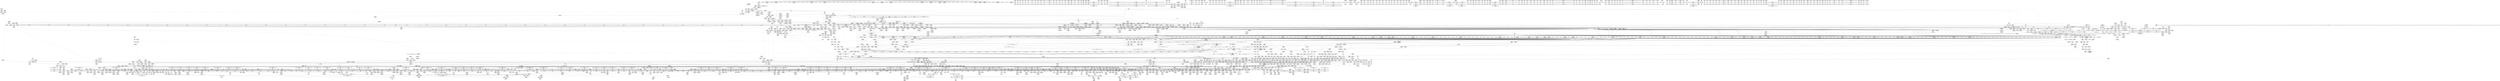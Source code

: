 digraph {
	CE0x5c790b0 [shape=record,shape=Mrecord,label="{CE0x5c790b0|tomoyo_path_number_perm:tmp14|security/tomoyo/file.c,701|*SummSource*}"]
	CE0x6cfb270 [shape=record,shape=Mrecord,label="{CE0x6cfb270|i64_19|*Constant*}"]
	CE0x6c5fd50 [shape=record,shape=Mrecord,label="{CE0x6c5fd50|tomoyo_get_mode:conv15|security/tomoyo/util.c,987|*SummSink*}"]
	CE0x8542ef0 [shape=record,shape=Mrecord,label="{CE0x8542ef0|tomoyo_const_part_length:tmp43|security/tomoyo/util.c,644|*SummSink*}"]
	CE0x5c67c50 [shape=record,shape=Mrecord,label="{CE0x5c67c50|i64_2|*Constant*}"]
	CE0x8542930 [shape=record,shape=Mrecord,label="{CE0x8542930|tomoyo_const_part_length:tmp42|security/tomoyo/util.c,644|*SummSource*}"]
	CE0x6df39b0 [shape=record,shape=Mrecord,label="{CE0x6df39b0|srcu_read_unlock:tmp1|*SummSink*}"]
	CE0x5c0e470 [shape=record,shape=Mrecord,label="{CE0x5c0e470|GLOBAL:tomoyo_read_lock|*Constant*}"]
	CE0x872b130 [shape=record,shape=Mrecord,label="{CE0x872b130|tomoyo_get_realpath:bb}"]
	CE0x5e3e270 [shape=record,shape=Mrecord,label="{CE0x5e3e270|24:_%struct.dentry*,_:_SCMRE_137,138_}"]
	CE0x5c55620 [shape=record,shape=Mrecord,label="{CE0x5c55620|tomoyo_path_number_perm:tmp44|security/tomoyo/file.c,721|*SummSink*}"]
	CE0x86d3230 [shape=record,shape=Mrecord,label="{CE0x86d3230|__llvm_gcov_indirect_counter_increment114:pred|*SummSource*}"]
	CE0x8474ec0 [shape=record,shape=Mrecord,label="{CE0x8474ec0|tomoyo_read_lock:bb|*SummSource*}"]
	CE0x85c68b0 [shape=record,shape=Mrecord,label="{CE0x85c68b0|tomoyo_print_ulong:if.else9}"]
	CE0x6d433d0 [shape=record,shape=Mrecord,label="{CE0x6d433d0|tomoyo_add_slash:buf|Function::tomoyo_add_slash&Arg::buf::|*SummSink*}"]
	CE0x5227160 [shape=record,shape=Mrecord,label="{CE0x5227160|24:_%struct.dentry*,_:_SCMRE_208,209_}"]
	CE0x8494d60 [shape=record,shape=Mrecord,label="{CE0x8494d60|tomoyo_add_slash:return|*SummSink*}"]
	CE0x5e3daf0 [shape=record,shape=Mrecord,label="{CE0x5e3daf0|24:_%struct.dentry*,_:_SCMRE_504,512_|*MultipleSource*|security/tomoyo/tomoyo.c,350|Function::tomoyo_file_ioctl&Arg::file::}"]
	CE0x4f0b510 [shape=record,shape=Mrecord,label="{CE0x4f0b510|tomoyo_fill_path_info:ptr|Function::tomoyo_fill_path_info&Arg::ptr::}"]
	CE0x85367b0 [shape=record,shape=Mrecord,label="{CE0x85367b0|tomoyo_get_realpath:tmp8|security/tomoyo/file.c,152|*SummSink*}"]
	CE0x6acb4c0 [shape=record,shape=Mrecord,label="{CE0x6acb4c0|rcu_lock_acquire:map|Function::rcu_lock_acquire&Arg::map::}"]
	CE0x6b13850 [shape=record,shape=Mrecord,label="{CE0x6b13850|tomoyo_const_part_length:tobool|security/tomoyo/util.c,624|*SummSource*}"]
	CE0x8484080 [shape=record,shape=Mrecord,label="{CE0x8484080|srcu_read_unlock:tmp2|*SummSink*}"]
	CE0x83f7a00 [shape=record,shape=Mrecord,label="{CE0x83f7a00|tomoyo_path_number_perm:tmp19|security/tomoyo/file.c,705|*SummSource*}"]
	CE0x50baad0 [shape=record,shape=Mrecord,label="{CE0x50baad0|srcu_read_unlock:idx|Function::srcu_read_unlock&Arg::idx::|*SummSource*}"]
	CE0x503ff50 [shape=record,shape=Mrecord,label="{CE0x503ff50|0:_i8,_array:_GCRE_tomoyo_index2category_constant_39_x_i8_c_00_00_00_00_00_00_00_00_00_00_00_00_00_00_00_00_00_00_00_00_00_00_00_01_01_01_01_01_01_01_01_01_01_01_01_01_01_01_02_,_align_16:_elem_3::|security/tomoyo/util.c,983}"]
	CE0x6d5dd30 [shape=record,shape=Mrecord,label="{CE0x6d5dd30|tomoyo_path_number_perm:out|*SummSink*}"]
	CE0x5b6f6b0 [shape=record,shape=Mrecord,label="{CE0x5b6f6b0|tomoyo_path_number_perm:tmp16|security/tomoyo/file.c,701|*SummSink*}"]
	CE0x5e13a10 [shape=record,shape=Mrecord,label="{CE0x5e13a10|0:_%struct.tomoyo_obj_info*,_24:_%struct.tomoyo_path_info*,_32:_i64,_40:_i8,_72:_i8,_76:_i8,_:_SCMRE_28,29_}"]
	CE0x517e460 [shape=record,shape=Mrecord,label="{CE0x517e460|__llvm_gcov_indirect_counter_increment:exit|*SummSink*}"]
	CE0x4f8faf0 [shape=record,shape=Mrecord,label="{CE0x4f8faf0|tomoyo_print_ulong:tmp16|security/tomoyo/util.c,243|*SummSink*}"]
	CE0x6dd0ec0 [shape=record,shape=Mrecord,label="{CE0x6dd0ec0|tomoyo_add_slash:name|security/tomoyo/file.c,136|*SummSink*}"]
	CE0x69ddad0 [shape=record,shape=Mrecord,label="{CE0x69ddad0|tomoyo_domain:tmp20|security/tomoyo/common.h,1205|*SummSink*}"]
	CE0x5206140 [shape=record,shape=Mrecord,label="{CE0x5206140|tomoyo_file_ioctl:f_path|security/tomoyo/tomoyo.c,350|*SummSource*}"]
	CE0x6b034a0 [shape=record,shape=Mrecord,label="{CE0x6b034a0|0:_i8,_array:_GCRE_tomoyo_index2category_constant_39_x_i8_c_00_00_00_00_00_00_00_00_00_00_00_00_00_00_00_00_00_00_00_00_00_00_00_01_01_01_01_01_01_01_01_01_01_01_01_01_01_01_02_,_align_16:_elem_6::|security/tomoyo/util.c,983}"]
	CE0x83eb680 [shape=record,shape=Mrecord,label="{CE0x83eb680|i64_15|*Constant*|*SummSink*}"]
	CE0x5d8f250 [shape=record,shape=Mrecord,label="{CE0x5d8f250|tomoyo_const_part_length:conv2|security/tomoyo/util.c,627|*SummSource*}"]
	CE0x7a29350 [shape=record,shape=Mrecord,label="{CE0x7a29350|i32_47|*Constant*}"]
	CE0x6dd2620 [shape=record,shape=Mrecord,label="{CE0x6dd2620|srcu_read_lock:bb}"]
	CE0x69d2c80 [shape=record,shape=Mrecord,label="{CE0x69d2c80|tomoyo_get_mode:arrayidx8|security/tomoyo/util.c,983|*SummSource*}"]
	CE0x5c591b0 [shape=record,shape=Mrecord,label="{CE0x5c591b0|i64*_getelementptr_inbounds_(_4_x_i64_,_4_x_i64_*___llvm_gcov_ctr33,_i64_0,_i64_2)|*Constant*|*SummSink*}"]
	CE0x5ec21e0 [shape=record,shape=Mrecord,label="{CE0x5ec21e0|24:_%struct.dentry*,_:_SCMRE_175,176_}"]
	CE0x6d79330 [shape=record,shape=Mrecord,label="{CE0x6d79330|tomoyo_fill_path_info:tmp4|security/tomoyo/util.c,667|*SummSource*}"]
	CE0x6f18590 [shape=record,shape=Mrecord,label="{CE0x6f18590|GLOBAL:__llvm_gcov_ctr26|Global_var:__llvm_gcov_ctr26}"]
	CE0x6cfa2a0 [shape=record,shape=Mrecord,label="{CE0x6cfa2a0|i64*_getelementptr_inbounds_(_31_x_i64_,_31_x_i64_*___llvm_gcov_ctr43150,_i64_0,_i64_21)|*Constant*}"]
	CE0x8451500 [shape=record,shape=Mrecord,label="{CE0x8451500|tomoyo_add_slash:tmp5|security/tomoyo/file.c,131|*SummSink*}"]
	CE0x4df0390 [shape=record,shape=Mrecord,label="{CE0x4df0390|tomoyo_const_part_length:if.end28}"]
	CE0x5c88090 [shape=record,shape=Mrecord,label="{CE0x5c88090|i64*_getelementptr_inbounds_(_14_x_i64_,_14_x_i64_*___llvm_gcov_ctr18115,_i64_0,_i64_6)|*Constant*}"]
	CE0x5d59da0 [shape=record,shape=Mrecord,label="{CE0x5d59da0|tomoyo_print_ulong:tmp19|security/tomoyo/util.c,244}"]
	CE0x6c6ac00 [shape=record,shape=Mrecord,label="{CE0x6c6ac00|tomoyo_add_slash:return}"]
	CE0x6d6ad80 [shape=record,shape=Mrecord,label="{CE0x6d6ad80|tomoyo_path_number_perm:tmp31|security/tomoyo/file.c,710|*SummSource*}"]
	CE0x5e66400 [shape=record,shape=Mrecord,label="{CE0x5e66400|24:_%struct.dentry*,_:_SCMRE_139,140_}"]
	CE0x87239e0 [shape=record,shape=Mrecord,label="{CE0x87239e0|tomoyo_domain:tmp4|security/tomoyo/common.h,1205|*SummSource*}"]
	CE0x7a298b0 [shape=record,shape=Mrecord,label="{CE0x7a298b0|tomoyo_domain:tmp14|security/tomoyo/common.h,1205}"]
	CE0x6b31900 [shape=record,shape=Mrecord,label="{CE0x6b31900|tomoyo_add_slash:if.end|*SummSink*}"]
	CE0x5c1f160 [shape=record,shape=Mrecord,label="{CE0x5c1f160|i64**_getelementptr_inbounds_(_3_x_i64*_,_3_x_i64*_*___llvm_gcda_edge_table29,_i64_0,_i64_1)|*Constant*|*SummSink*}"]
	CE0x5c77630 [shape=record,shape=Mrecord,label="{CE0x5c77630|24:_%struct.dentry*,_:_SCMRE_77,78_}"]
	CE0x6c52d70 [shape=record,shape=Mrecord,label="{CE0x6c52d70|COLLAPSED:_GCMRE___llvm_gcov_ctr22_internal_global_2_x_i64_zeroinitializer:_elem_0:default:}"]
	CE0x4f37de0 [shape=record,shape=Mrecord,label="{CE0x4f37de0|0:_i8*,_array:_GCRE_tomoyo_mac_keywords_external_constant_42_x_i8*_:_elem_9::|security/tomoyo/file.c,233}"]
	CE0x4f9d410 [shape=record,shape=Mrecord,label="{CE0x4f9d410|tomoyo_audit_path_number_log:sw.default|*SummSink*}"]
	CE0x7001b70 [shape=record,shape=Mrecord,label="{CE0x7001b70|i64*_getelementptr_inbounds_(_14_x_i64_,_14_x_i64_*___llvm_gcov_ctr18115,_i64_0,_i64_9)|*Constant*|*SummSource*}"]
	CE0x8416990 [shape=record,shape=Mrecord,label="{CE0x8416990|i64_ptrtoint_(i8*_blockaddress(_rcu_lock_release,_%__here)_to_i64)|*Constant*}"]
	CE0x84b70b0 [shape=record,shape=Mrecord,label="{CE0x84b70b0|tomoyo_add_slash:bb|*SummSource*}"]
	CE0x4eb0020 [shape=record,shape=Mrecord,label="{CE0x4eb0020|i64*_getelementptr_inbounds_(_2_x_i64_,_2_x_i64_*___llvm_gcov_ctr40189,_i64_0,_i64_0)|*Constant*}"]
	CE0x8426f90 [shape=record,shape=Mrecord,label="{CE0x8426f90|0:_i8*,_8:_i32,_12:_i16,_14:_i8,_15:_i8,_:_SCMRE_14,15_|*MultipleSource*|security/tomoyo/file.c, 698|Function::tomoyo_get_realpath&Arg::buf::|Function::tomoyo_add_slash&Arg::buf::|security/tomoyo/file.c,718}"]
	CE0x858fa90 [shape=record,shape=Mrecord,label="{CE0x858fa90|tomoyo_const_part_length:tmp4|security/tomoyo/util.c,624|*SummSink*}"]
	CE0x5da8a30 [shape=record,shape=Mrecord,label="{CE0x5da8a30|i64*_getelementptr_inbounds_(_22_x_i64_,_22_x_i64_*___llvm_gcov_ctr9,_i64_0,_i64_20)|*Constant*|*SummSource*}"]
	CE0x844fdf0 [shape=record,shape=Mrecord,label="{CE0x844fdf0|COLLAPSED:_GCMRE_.str2_private_unnamed_addr_constant_2_x_i8_c_/_00_,_align_1:_elem_0:default:}"]
	CE0x4f384a0 [shape=record,shape=Mrecord,label="{CE0x4f384a0|0:_i8*,_array:_GCRE_tomoyo_mac_keywords_external_constant_42_x_i8*_:_elem_13::|security/tomoyo/file.c,233}"]
	CE0x5d171a0 [shape=record,shape=Mrecord,label="{CE0x5d171a0|tomoyo_domain:tobool|security/tomoyo/common.h,1205|*SummSource*}"]
	CE0x6b33460 [shape=record,shape=Mrecord,label="{CE0x6b33460|GLOBAL:__llvm_gcov_ctr9|Global_var:__llvm_gcov_ctr9|*SummSource*}"]
	CE0x6e04610 [shape=record,shape=Mrecord,label="{CE0x6e04610|tomoyo_init_request_info:mode|security/tomoyo/util.c,1010}"]
	CE0x6eb3900 [shape=record,shape=Mrecord,label="{CE0x6eb3900|tomoyo_fill_path_info:tmp11|security/tomoyo/util.c,667|*SummSink*}"]
	CE0x6c6a910 [shape=record,shape=Mrecord,label="{CE0x6c6a910|tomoyo_init_request_info:entry}"]
	CE0x5b56950 [shape=record,shape=Mrecord,label="{CE0x5b56950|rcu_lock_release:indirectgoto|*SummSink*}"]
	CE0x8526c70 [shape=record,shape=Mrecord,label="{CE0x8526c70|i8*_getelementptr_inbounds_(_15_x_i8_,_15_x_i8_*_.str3,_i32_0,_i32_0)|*Constant*|*SummSink*}"]
	CE0x6efb910 [shape=record,shape=Mrecord,label="{CE0x6efb910|i64*_getelementptr_inbounds_(_4_x_i64_,_4_x_i64_*___llvm_gcov_ctr33,_i64_0,_i64_1)|*Constant*}"]
	CE0x5de2040 [shape=record,shape=Mrecord,label="{CE0x5de2040|tomoyo_path_number_perm:tmp1|*SummSink*}"]
	CE0x5bc7370 [shape=record,shape=Mrecord,label="{CE0x5bc7370|tomoyo_path_number_perm:tmp46|security/tomoyo/file.c,721}"]
	CE0x6e84c40 [shape=record,shape=Mrecord,label="{CE0x6e84c40|tomoyo_get_mode:entry|*SummSink*}"]
	CE0x5f222f0 [shape=record,shape=Mrecord,label="{CE0x5f222f0|tomoyo_add_slash:tmp2|*LoadInst*|security/tomoyo/file.c,131}"]
	CE0x6f09fd0 [shape=record,shape=Mrecord,label="{CE0x6f09fd0|tomoyo_path_number_perm:do.body}"]
	CE0x51d7950 [shape=record,shape=Mrecord,label="{CE0x51d7950|__llvm_gcov_indirect_counter_increment:tmp1|*SummSink*}"]
	CE0x85269a0 [shape=record,shape=Mrecord,label="{CE0x85269a0|GLOBAL:tomoyo_supervisor|*Constant*|*SummSource*}"]
	CE0x5c76fe0 [shape=record,shape=Mrecord,label="{CE0x5c76fe0|tomoyo_path_number_perm:tmp22|security/tomoyo/file.c,705|*SummSource*}"]
	CE0x6ae2680 [shape=record,shape=Mrecord,label="{CE0x6ae2680|tomoyo_domain:tmp7|security/tomoyo/common.h,1205}"]
	CE0x6abaf60 [shape=record,shape=Mrecord,label="{CE0x6abaf60|get_current:tmp}"]
	CE0x50ba8b0 [shape=record,shape=Mrecord,label="{CE0x50ba8b0|srcu_read_unlock:idx|Function::srcu_read_unlock&Arg::idx::}"]
	CE0x6d86600 [shape=record,shape=Mrecord,label="{CE0x6d86600|i64*_getelementptr_inbounds_(_4_x_i64_,_4_x_i64_*___llvm_gcov_ctr33,_i64_0,_i64_3)|*Constant*|*SummSource*}"]
	CE0x8738f00 [shape=record,shape=Mrecord,label="{CE0x8738f00|tomoyo_add_slash:tmp9|security/tomoyo/file.c,136|*SummSink*}"]
	CE0x84c8e80 [shape=record,shape=Mrecord,label="{CE0x84c8e80|VOIDTB_TE:_CE_2272,6368_|*MultipleSource*|security/tomoyo/util.c,1010|Function::tomoyo_get_mode&Arg::ns::}"]
	CE0x6dd58f0 [shape=record,shape=Mrecord,label="{CE0x6dd58f0|tomoyo_fill_path_info:tmp1}"]
	CE0x8583770 [shape=record,shape=Mrecord,label="{CE0x8583770|rcu_lock_release:tmp}"]
	CE0x6a5e760 [shape=record,shape=Mrecord,label="{CE0x6a5e760|tomoyo_path_number_perm:tmp9|security/tomoyo/file.c,702|*SummSink*}"]
	CE0x6dc17d0 [shape=record,shape=Mrecord,label="{CE0x6dc17d0|GLOBAL:tomoyo_add_slash|*Constant*|*SummSink*}"]
	CE0x5caf470 [shape=record,shape=Mrecord,label="{CE0x5caf470|tomoyo_print_ulong:tmp14|security/tomoyo/util.c,243|*SummSource*}"]
	CE0x5c67be0 [shape=record,shape=Mrecord,label="{CE0x5c67be0|i64_3|*Constant*}"]
	CE0x8521cd0 [shape=record,shape=Mrecord,label="{CE0x8521cd0|tomoyo_init_request_info:index|Function::tomoyo_init_request_info&Arg::index::|*SummSink*}"]
	CE0x6c6a4b0 [shape=record,shape=Mrecord,label="{CE0x6c6a4b0|tomoyo_init_request_info:call|security/tomoyo/util.c,1005}"]
	CE0x5bef680 [shape=record,shape=Mrecord,label="{CE0x5bef680|tomoyo_path_number_perm:tmp5|security/tomoyo/file.c,695|*SummSink*}"]
	CE0x6e93630 [shape=record,shape=Mrecord,label="{CE0x6e93630|tomoyo_audit_path_number_log:tmp8|security/tomoyo/file.c,228|*SummSink*}"]
	CE0x6a54b90 [shape=record,shape=Mrecord,label="{CE0x6a54b90|GLOBAL:__llvm_gcov_ctr32134|Global_var:__llvm_gcov_ctr32134|*SummSink*}"]
	CE0x5da8ea0 [shape=record,shape=Mrecord,label="{CE0x5da8ea0|tomoyo_path_number_perm:tmp49|security/tomoyo/file.c,723}"]
	"CONST[source:1(input),value:2(dynamic)][purpose:{object}][SrcIdx:0]"
	CE0x6de44b0 [shape=record,shape=Mrecord,label="{CE0x6de44b0|tomoyo_path_number_perm:tmp54|security/tomoyo/file.c,724|*SummSink*}"]
	CE0x5c537f0 [shape=record,shape=Mrecord,label="{CE0x5c537f0|24:_%struct.dentry*,_:_SCMRE_97,98_}"]
	CE0x5e92000 [shape=record,shape=Mrecord,label="{CE0x5e92000|24:_%struct.dentry*,_:_SCMRE_157,158_}"]
	CE0x5b6ee60 [shape=record,shape=Mrecord,label="{CE0x5b6ee60|tomoyo_init_request_info:tmp5|security/tomoyo/util.c,1004|*SummSink*}"]
	CE0x6e07940 [shape=record,shape=Mrecord,label="{CE0x6e07940|i64_10|*Constant*|*SummSink*}"]
	CE0x8417430 [shape=record,shape=Mrecord,label="{CE0x8417430|tomoyo_const_part_length:while.cond|*SummSource*}"]
	CE0x84aafa0 [shape=record,shape=Mrecord,label="{CE0x84aafa0|i64*_getelementptr_inbounds_(_14_x_i64_,_14_x_i64_*___llvm_gcov_ctr18115,_i64_0,_i64_13)|*Constant*}"]
	CE0x6e04470 [shape=record,shape=Mrecord,label="{CE0x6e04470|tomoyo_init_request_info:conv|security/tomoyo/util.c,1010|*SummSink*}"]
	CE0x5d84990 [shape=record,shape=Mrecord,label="{CE0x5d84990|tomoyo_const_part_length:lor.lhs.false}"]
	CE0x5fd6250 [shape=record,shape=Mrecord,label="{CE0x5fd6250|128:_i8*,_1208:_%struct.file*,_:_CMRE_5,6_}"]
	CE0x5c9c350 [shape=record,shape=Mrecord,label="{CE0x5c9c350|tomoyo_path_number_perm:tmp12|*LoadInst*|security/tomoyo/file.c,702}"]
	CE0x69827c0 [shape=record,shape=Mrecord,label="{CE0x69827c0|GLOBAL:tomoyo_index2category|Global_var:tomoyo_index2category|*SummSink*}"]
	CE0x6a8bcd0 [shape=record,shape=Mrecord,label="{CE0x6a8bcd0|tomoyo_const_part_length:tmp34|security/tomoyo/util.c,642|*SummSource*}"]
	CE0x85bdc20 [shape=record,shape=Mrecord,label="{CE0x85bdc20|tomoyo_add_slash:tmp3|security/tomoyo/file.c,131|*SummSink*}"]
	CE0x842d5c0 [shape=record,shape=Mrecord,label="{CE0x842d5c0|tomoyo_print_ulong:tmp24}"]
	CE0x6dd6ab0 [shape=record,shape=Mrecord,label="{CE0x6dd6ab0|0:_%struct.tomoyo_obj_info*,_24:_%struct.tomoyo_path_info*,_32:_i64,_40:_i8,_72:_i8,_76:_i8,_:_SCMRE_63,64_}"]
	CE0x6eb6370 [shape=record,shape=Mrecord,label="{CE0x6eb6370|tomoyo_const_part_length:cmp25|security/tomoyo/util.c,644|*SummSink*}"]
	CE0x6a98720 [shape=record,shape=Mrecord,label="{CE0x6a98720|i64*_getelementptr_inbounds_(_6_x_i64_,_6_x_i64_*___llvm_gcov_ctr26,_i64_0,_i64_4)|*Constant*|*SummSink*}"]
	CE0x6b52cf0 [shape=record,shape=Mrecord,label="{CE0x6b52cf0|tomoyo_domain:tmp16|security/tomoyo/common.h,1205|*SummSource*}"]
	CE0x50d3b80 [shape=record,shape=Mrecord,label="{CE0x50d3b80|tomoyo_fill_path_info:sub|security/tomoyo/util.c,667|*SummSink*}"]
	CE0x848d830 [shape=record,shape=Mrecord,label="{CE0x848d830|tomoyo_const_part_length:cmp12|security/tomoyo/util.c,641}"]
	CE0x5b574c0 [shape=record,shape=Mrecord,label="{CE0x5b574c0|tomoyo_print_ulong:tmp}"]
	CE0x5c53700 [shape=record,shape=Mrecord,label="{CE0x5c53700|24:_%struct.dentry*,_:_SCMRE_96,97_}"]
	CE0x6df3fa0 [shape=record,shape=Mrecord,label="{CE0x6df3fa0|__llvm_gcov_indirect_counter_increment:counter|*SummSink*}"]
	CE0x5cbf7e0 [shape=record,shape=Mrecord,label="{CE0x5cbf7e0|i32_49|*Constant*}"]
	CE0x5ededb0 [shape=record,shape=Mrecord,label="{CE0x5ededb0|24:_%struct.dentry*,_:_SCMRE_197,198_}"]
	CE0x69de310 [shape=record,shape=Mrecord,label="{CE0x69de310|tomoyo_domain:call3|security/tomoyo/common.h,1205|*SummSource*}"]
	CE0x873f310 [shape=record,shape=Mrecord,label="{CE0x873f310|GLOBAL:rcu_lock_acquire|*Constant*|*SummSource*}"]
	CE0x6b868b0 [shape=record,shape=Mrecord,label="{CE0x6b868b0|0:_i8,_array:_GCRE_tomoyo_pn2mac_constant_8_x_i8_c_02_05_07_08_12_0F_10_11_,_align_1:_elem_0::|security/tomoyo/file.c,701}"]
	CE0x5b852a0 [shape=record,shape=Mrecord,label="{CE0x5b852a0|tomoyo_get_mode:and|security/tomoyo/util.c,987|*SummSource*}"]
	CE0x6d15870 [shape=record,shape=Mrecord,label="{CE0x6d15870|GLOBAL:lock_acquire|*Constant*|*SummSource*}"]
	CE0x4fa6820 [shape=record,shape=Mrecord,label="{CE0x4fa6820|_call_void_rcu_lock_release(%struct.lockdep_map*_%dep_map)_#9,_!dbg_!38905|include/linux/srcu.h,236|*SummSink*}"]
	CE0x85c6700 [shape=record,shape=Mrecord,label="{CE0x85c6700|_call_void_mcount()_#3|*SummSource*}"]
	CE0x85658c0 [shape=record,shape=Mrecord,label="{CE0x85658c0|tomoyo_audit_path_number_log:tmp13|security/tomoyo/file.c,234}"]
	CE0x6bfbaf0 [shape=record,shape=Mrecord,label="{CE0x6bfbaf0|tomoyo_path_number_perm:do.cond|*SummSink*}"]
	CE0x6abb040 [shape=record,shape=Mrecord,label="{CE0x6abb040|i64*_getelementptr_inbounds_(_14_x_i64_,_14_x_i64_*___llvm_gcov_ctr18115,_i64_0,_i64_6)|*Constant*|*SummSink*}"]
	CE0x4fa6290 [shape=record,shape=Mrecord,label="{CE0x4fa6290|tomoyo_print_ulong:conv3|security/tomoyo/util.c,241|*SummSource*}"]
	CE0x6b2b690 [shape=record,shape=Mrecord,label="{CE0x6b2b690|i32_2|*Constant*}"]
	CE0x6a2e510 [shape=record,shape=Mrecord,label="{CE0x6a2e510|24:_%struct.dentry*,_:_SCMRE_428,432_|*MultipleSource*|security/tomoyo/tomoyo.c,350|Function::tomoyo_file_ioctl&Arg::file::}"]
	CE0x5c98ee0 [shape=record,shape=Mrecord,label="{CE0x5c98ee0|24:_%struct.dentry*,_:_SCMRE_85,86_}"]
	CE0x5f22690 [shape=record,shape=Mrecord,label="{CE0x5f22690|_call_void_mcount()_#3}"]
	CE0x507f8e0 [shape=record,shape=Mrecord,label="{CE0x507f8e0|GLOBAL:srcu_read_unlock|*Constant*|*SummSource*}"]
	CE0x8409520 [shape=record,shape=Mrecord,label="{CE0x8409520|tomoyo_fill_path_info:conv|security/tomoyo/util.c,664|*SummSource*}"]
	CE0x5d0ae00 [shape=record,shape=Mrecord,label="{CE0x5d0ae00|_call_void___llvm_gcov_indirect_counter_increment114(i32*___llvm_gcov_global_state_pred45,_i64**_getelementptr_inbounds_(_3_x_i64*_,_3_x_i64*_*___llvm_gcda_edge_table44,_i64_0,_i64_1)),_!dbg_!38927|security/tomoyo/util.c,634}"]
	CE0x5cd1170 [shape=record,shape=Mrecord,label="{CE0x5cd1170|tomoyo_path_number_perm:tmp48|security/tomoyo/file.c,722|*SummSource*}"]
	CE0x84dbae0 [shape=record,shape=Mrecord,label="{CE0x84dbae0|tomoyo_add_slash:is_dir|security/tomoyo/file.c,131|*SummSink*}"]
	CE0x4fc6ea0 [shape=record,shape=Mrecord,label="{CE0x4fc6ea0|tomoyo_get_mode:tmp15|security/tomoyo/util.c,983|*SummSource*}"]
	CE0x6eaa840 [shape=record,shape=Mrecord,label="{CE0x6eaa840|tomoyo_init_request_info:profile3|security/tomoyo/util.c,1008|*SummSource*}"]
	CE0x851f9a0 [shape=record,shape=Mrecord,label="{CE0x851f9a0|tomoyo_audit_path_number_log:name|security/tomoyo/file.c,235|*SummSource*}"]
	CE0x523ba80 [shape=record,shape=Mrecord,label="{CE0x523ba80|24:_%struct.dentry*,_:_SCMRE_212,213_}"]
	CE0x4f35350 [shape=record,shape=Mrecord,label="{CE0x4f35350|__llvm_gcov_indirect_counter_increment114:tmp2|*SummSink*}"]
	CE0x5befb40 [shape=record,shape=Mrecord,label="{CE0x5befb40|tomoyo_file_ioctl:entry|*SummSource*}"]
	CE0x5d9f9d0 [shape=record,shape=Mrecord,label="{CE0x5d9f9d0|0:_%struct.tomoyo_obj_info*,_24:_%struct.tomoyo_path_info*,_32:_i64,_40:_i8,_72:_i8,_76:_i8,_:_SCMRE_52,53_}"]
	CE0x5ced6b0 [shape=record,shape=Mrecord,label="{CE0x5ced6b0|tomoyo_domain:do.end|*SummSink*}"]
	CE0x5e66c90 [shape=record,shape=Mrecord,label="{CE0x5e66c90|24:_%struct.dentry*,_:_SCMRE_151,152_}"]
	CE0x5073ed0 [shape=record,shape=Mrecord,label="{CE0x5073ed0|tomoyo_fill_path_info:tmp10}"]
	CE0x6eaa980 [shape=record,shape=Mrecord,label="{CE0x6eaa980|tomoyo_init_request_info:profile3|security/tomoyo/util.c,1008|*SummSink*}"]
	CE0x8483be0 [shape=record,shape=Mrecord,label="{CE0x8483be0|tomoyo_print_ulong:conv2|security/tomoyo/util.c,240|*SummSink*}"]
	CE0x5da00d0 [shape=record,shape=Mrecord,label="{CE0x5da00d0|0:_%struct.tomoyo_obj_info*,_24:_%struct.tomoyo_path_info*,_32:_i64,_40:_i8,_72:_i8,_76:_i8,_:_SCMRE_56,57_}"]
	CE0x5c0b010 [shape=record,shape=Mrecord,label="{CE0x5c0b010|24:_%struct.dentry*,_:_SCMRE_92,93_}"]
	CE0x6ac44f0 [shape=record,shape=Mrecord,label="{CE0x6ac44f0|GLOBAL:__llvm_gcov_indirect_counter_increment114|*Constant*|*SummSink*}"]
	CE0x6f232e0 [shape=record,shape=Mrecord,label="{CE0x6f232e0|tomoyo_path_number_perm:if.end|*SummSource*}"]
	CE0x6bb5480 [shape=record,shape=Mrecord,label="{CE0x6bb5480|tomoyo_audit_path_number_log:tmp14|security/tomoyo/file.c,233|*SummSink*}"]
	CE0x4f903f0 [shape=record,shape=Mrecord,label="{CE0x4f903f0|tomoyo_print_ulong:if.end21|*SummSource*}"]
	CE0x4fe06a0 [shape=record,shape=Mrecord,label="{CE0x4fe06a0|tomoyo_print_ulong:conv10|security/tomoyo/util.c,243|*SummSource*}"]
	CE0x5d53fa0 [shape=record,shape=Mrecord,label="{CE0x5d53fa0|tomoyo_const_part_length:tmp33|security/tomoyo/util.c,642}"]
	CE0x6e84ad0 [shape=record,shape=Mrecord,label="{CE0x6e84ad0|GLOBAL:tomoyo_get_mode|*Constant*|*SummSink*}"]
	CE0x6a2e6b0 [shape=record,shape=Mrecord,label="{CE0x6a2e6b0|24:_%struct.dentry*,_:_SCMRE_432,436_|*MultipleSource*|security/tomoyo/tomoyo.c,350|Function::tomoyo_file_ioctl&Arg::file::}"]
	CE0x6f73a00 [shape=record,shape=Mrecord,label="{CE0x6f73a00|tomoyo_get_mode:tmp11|security/tomoyo/util.c,982|*SummSource*}"]
	CE0x6d9d2a0 [shape=record,shape=Mrecord,label="{CE0x6d9d2a0|i64*_getelementptr_inbounds_(_14_x_i64_,_14_x_i64_*___llvm_gcov_ctr18115,_i64_0,_i64_11)|*Constant*}"]
	CE0x6e55580 [shape=record,shape=Mrecord,label="{CE0x6e55580|tomoyo_audit_path_number_log:filename|security/tomoyo/file.c,235}"]
	CE0x86da780 [shape=record,shape=Mrecord,label="{CE0x86da780|tomoyo_domain:tmp15|security/tomoyo/common.h,1205}"]
	CE0x6dd1570 [shape=record,shape=Mrecord,label="{CE0x6dd1570|tomoyo_add_slash:tmp11|*LoadInst*|security/tomoyo/file.c,136|*SummSink*}"]
	CE0x51d77f0 [shape=record,shape=Mrecord,label="{CE0x51d77f0|__llvm_gcov_indirect_counter_increment:tmp1|*SummSource*}"]
	CE0x5e120b0 [shape=record,shape=Mrecord,label="{CE0x5e120b0|tomoyo_get_mode:tmp17|security/tomoyo/util.c,983|*SummSource*}"]
	CE0x8536b90 [shape=record,shape=Mrecord,label="{CE0x8536b90|GLOBAL:__llvm_gcov_ctr26|Global_var:__llvm_gcov_ctr26|*SummSource*}"]
	CE0x4ea8400 [shape=record,shape=Mrecord,label="{CE0x4ea8400|tomoyo_fill_path_info:bb}"]
	CE0x6ba9a80 [shape=record,shape=Mrecord,label="{CE0x6ba9a80|tomoyo_const_part_length:if.then|*SummSource*}"]
	CE0x6dd1950 [shape=record,shape=Mrecord,label="{CE0x6dd1950|tomoyo_get_mode:tmp28|security/tomoyo/util.c,988|*SummSource*}"]
	CE0x4f9d1b0 [shape=record,shape=Mrecord,label="{CE0x4f9d1b0|tomoyo_audit_path_number_log:sw.default}"]
	CE0x8473230 [shape=record,shape=Mrecord,label="{CE0x8473230|i32_-12|*Constant*|*SummSource*}"]
	CE0x6a87010 [shape=record,shape=Mrecord,label="{CE0x6a87010|0:_%struct.tomoyo_obj_info*,_24:_%struct.tomoyo_path_info*,_32:_i64,_40:_i8,_72:_i8,_76:_i8,_:_SCMRE_39,40_}"]
	CE0x6f32710 [shape=record,shape=Mrecord,label="{CE0x6f32710|tomoyo_print_ulong:if.end|*SummSource*}"]
	CE0x6a97fc0 [shape=record,shape=Mrecord,label="{CE0x6a97fc0|tomoyo_add_slash:tmp5|security/tomoyo/file.c,131|*SummSource*}"]
	CE0x6c92c80 [shape=record,shape=Mrecord,label="{CE0x6c92c80|tomoyo_init_request_info:tobool|security/tomoyo/util.c,1004}"]
	CE0x5b9a050 [shape=record,shape=Mrecord,label="{CE0x5b9a050|COLLAPSED:_GCMRE___llvm_gcov_ctr18115_internal_global_14_x_i64_zeroinitializer:_elem_0:default:}"]
	CE0x86fbab0 [shape=record,shape=Mrecord,label="{CE0x86fbab0|tomoyo_get_mode:arrayidx|security/tomoyo/util.c,981}"]
	CE0x5d29bf0 [shape=record,shape=Mrecord,label="{CE0x5d29bf0|24:_%struct.dentry*,_:_SCMRE_69,70_}"]
	CE0x6a0a960 [shape=record,shape=Mrecord,label="{CE0x6a0a960|24:_%struct.dentry*,_:_SCMRE_336,344_|*MultipleSource*|security/tomoyo/tomoyo.c,350|Function::tomoyo_file_ioctl&Arg::file::}"]
	CE0x6f22640 [shape=record,shape=Mrecord,label="{CE0x6f22640|tomoyo_init_request_info:if.then|*SummSink*}"]
	CE0x5d4afa0 [shape=record,shape=Mrecord,label="{CE0x5d4afa0|tomoyo_const_part_length:tmp45|security/tomoyo/util.c,645|*SummSource*}"]
	CE0x4f7ada0 [shape=record,shape=Mrecord,label="{CE0x4f7ada0|tomoyo_read_unlock:tmp3|*SummSink*}"]
	CE0x6fc1170 [shape=record,shape=Mrecord,label="{CE0x6fc1170|128:_i8*,_1208:_%struct.file*,_:_CMRE_136,144_|*MultipleSource*|security/tomoyo/common.h,1205|security/tomoyo/common.h,1205}"]
	CE0x5d043b0 [shape=record,shape=Mrecord,label="{CE0x5d043b0|tomoyo_domain:land.lhs.true2|*SummSink*}"]
	CE0x85c60e0 [shape=record,shape=Mrecord,label="{CE0x85c60e0|tomoyo_print_ulong:tmp6|security/tomoyo/util.c,240|*SummSink*}"]
	CE0x6e551f0 [shape=record,shape=Mrecord,label="{CE0x6e551f0|tomoyo_audit_path_number_log:path_number7|security/tomoyo/file.c,235}"]
	CE0x4f040b0 [shape=record,shape=Mrecord,label="{CE0x4f040b0|tomoyo_domain:do.body|*SummSource*}"]
	CE0x6a9deb0 [shape=record,shape=Mrecord,label="{CE0x6a9deb0|24:_%struct.dentry*,_:_SCMRE_313,314_}"]
	CE0x4ec08b0 [shape=record,shape=Mrecord,label="{CE0x4ec08b0|i1_true|*Constant*|*SummSink*}"]
	CE0x4df0530 [shape=record,shape=Mrecord,label="{CE0x4df0530|tomoyo_print_ulong:if.then}"]
	CE0x5b60300 [shape=record,shape=Mrecord,label="{CE0x5b60300|tomoyo_print_ulong:tmp6|security/tomoyo/util.c,240}"]
	CE0x5078790 [shape=record,shape=Mrecord,label="{CE0x5078790|_call_void_srcu_read_unlock(%struct.srcu_struct*_tomoyo_ss,_i32_%idx)_#9,_!dbg_!38903|security/tomoyo/common.h,1109|*SummSource*}"]
	CE0x5ea8140 [shape=record,shape=Mrecord,label="{CE0x5ea8140|tomoyo_get_mode:add|security/tomoyo/util.c,984|*SummSink*}"]
	CE0x51c74c0 [shape=record,shape=Mrecord,label="{CE0x51c74c0|24:_%struct.dentry*,_:_SCMRE_40,48_|*MultipleSource*|security/tomoyo/tomoyo.c,350|Function::tomoyo_file_ioctl&Arg::file::}"]
	CE0x5b56ce0 [shape=record,shape=Mrecord,label="{CE0x5b56ce0|i64_5|*Constant*}"]
	CE0x50515d0 [shape=record,shape=Mrecord,label="{CE0x50515d0|_call_void_mcount()_#3|*SummSource*}"]
	CE0x83eb570 [shape=record,shape=Mrecord,label="{CE0x83eb570|i64_15|*Constant*}"]
	CE0x84e5c20 [shape=record,shape=Mrecord,label="{CE0x84e5c20|GLOBAL:tomoyo_print_ulong|*Constant*|*SummSink*}"]
	CE0x84d4a20 [shape=record,shape=Mrecord,label="{CE0x84d4a20|tomoyo_path_number_perm:tmp10|security/tomoyo/file.c,702|*SummSource*}"]
	CE0x5cf4290 [shape=record,shape=Mrecord,label="{CE0x5cf4290|i64*_getelementptr_inbounds_(_12_x_i64_,_12_x_i64_*___llvm_gcov_ctr31133,_i64_0,_i64_3)|*Constant*}"]
	CE0x5d90020 [shape=record,shape=Mrecord,label="{CE0x5d90020|tomoyo_const_part_length:if.end6|*SummSink*}"]
	CE0x5d8b360 [shape=record,shape=Mrecord,label="{CE0x5d8b360|__llvm_gcov_indirect_counter_increment114:bb4}"]
	CE0x6eaa1e0 [shape=record,shape=Mrecord,label="{CE0x6eaa1e0|tomoyo_init_request_info:ns|security/tomoyo/util.c,1010}"]
	CE0x6ef1260 [shape=record,shape=Mrecord,label="{CE0x6ef1260|tomoyo_audit_path_number_log:path_number3|security/tomoyo/file.c,231}"]
	CE0x6cdf330 [shape=record,shape=Mrecord,label="{CE0x6cdf330|128:_i8*,_1208:_%struct.file*,_:_CMRE_50,51_}"]
	CE0x5ca9890 [shape=record,shape=Mrecord,label="{CE0x5ca9890|tomoyo_add_slash:tmp1|*SummSink*}"]
	CE0x6de43f0 [shape=record,shape=Mrecord,label="{CE0x6de43f0|tomoyo_path_number_perm:tmp54|security/tomoyo/file.c,724|*SummSource*}"]
	CE0x6eb3820 [shape=record,shape=Mrecord,label="{CE0x6eb3820|tomoyo_fill_path_info:tmp11|security/tomoyo/util.c,667}"]
	CE0x5e3df60 [shape=record,shape=Mrecord,label="{CE0x5e3df60|24:_%struct.dentry*,_:_SCMRE_120,128_|*MultipleSource*|security/tomoyo/tomoyo.c,350|Function::tomoyo_file_ioctl&Arg::file::}"]
	CE0x6de2ea0 [shape=record,shape=Mrecord,label="{CE0x6de2ea0|%struct.tomoyo_domain_info*_null|*Constant*}"]
	CE0x6dd17b0 [shape=record,shape=Mrecord,label="{CE0x6dd17b0|tomoyo_get_mode:tmp28|security/tomoyo/util.c,988}"]
	CE0x6d77990 [shape=record,shape=Mrecord,label="{CE0x6d77990|i64_17|*Constant*}"]
	CE0x85ac930 [shape=record,shape=Mrecord,label="{CE0x85ac930|tomoyo_get_realpath:if.end}"]
	CE0x5ed5ca0 [shape=record,shape=Mrecord,label="{CE0x5ed5ca0|tomoyo_const_part_length:tmp2|security/tomoyo/util.c,624|*SummSink*}"]
	CE0x7a1d880 [shape=record,shape=Mrecord,label="{CE0x7a1d880|tomoyo_fill_path_info:bb|*SummSink*}"]
	CE0x84d4ae0 [shape=record,shape=Mrecord,label="{CE0x84d4ae0|tomoyo_path_number_perm:tmp10|security/tomoyo/file.c,702|*SummSink*}"]
	CE0x5dade40 [shape=record,shape=Mrecord,label="{CE0x5dade40|_ret_i32_%call,_!dbg_!38907|include/linux/srcu.h,223|*SummSink*}"]
	CE0x8461dc0 [shape=record,shape=Mrecord,label="{CE0x8461dc0|tomoyo_print_ulong:cmp|security/tomoyo/util.c,239}"]
	CE0x6a98a10 [shape=record,shape=Mrecord,label="{CE0x6a98a10|tomoyo_add_slash:tmp9|security/tomoyo/file.c,136|*SummSource*}"]
	CE0x5cede10 [shape=record,shape=Mrecord,label="{CE0x5cede10|i64**_getelementptr_inbounds_(_3_x_i64*_,_3_x_i64*_*___llvm_gcda_edge_table29,_i64_0,_i64_2)|*Constant*|*SummSource*}"]
	CE0x8463ab0 [shape=record,shape=Mrecord,label="{CE0x8463ab0|tomoyo_get_mode:tmp5|security/tomoyo/util.c,978}"]
	CE0x50ba640 [shape=record,shape=Mrecord,label="{CE0x50ba640|i64**_getelementptr_inbounds_(_3_x_i64*_,_3_x_i64*_*___llvm_gcda_edge_table29,_i64_0,_i64_1)|*Constant*}"]
	CE0x6d78730 [shape=record,shape=Mrecord,label="{CE0x6d78730|tomoyo_get_mode:tmp11|security/tomoyo/util.c,982}"]
	CE0x6b99ba0 [shape=record,shape=Mrecord,label="{CE0x6b99ba0|tomoyo_const_part_length:tmp39|security/tomoyo/util.c,644|*SummSource*}"]
	CE0x5c53bb0 [shape=record,shape=Mrecord,label="{CE0x5c53bb0|24:_%struct.dentry*,_:_SCMRE_101,102_}"]
	CE0x5cdc830 [shape=record,shape=Mrecord,label="{CE0x5cdc830|_call_void_mcount()_#3}"]
	CE0x5e66e70 [shape=record,shape=Mrecord,label="{CE0x5e66e70|24:_%struct.dentry*,_:_SCMRE_153,154_}"]
	CE0x5c11c90 [shape=record,shape=Mrecord,label="{CE0x5c11c90|tomoyo_get_realpath:name|security/tomoyo/file.c,150}"]
	CE0x5cf3bf0 [shape=record,shape=Mrecord,label="{CE0x5cf3bf0|GLOBAL:__llvm_gcov_global_state_pred30|Global_var:__llvm_gcov_global_state_pred30}"]
	CE0x6fa7800 [shape=record,shape=Mrecord,label="{CE0x6fa7800|tomoyo_path_number_perm:filename|security/tomoyo/file.c,712|*SummSink*}"]
	CE0x5d76590 [shape=record,shape=Mrecord,label="{CE0x5d76590|tomoyo_get_mode:add|security/tomoyo/util.c,984}"]
	CE0x5b85920 [shape=record,shape=Mrecord,label="{CE0x5b85920|tomoyo_get_mode:retval.0|*SummSource*}"]
	CE0x842d290 [shape=record,shape=Mrecord,label="{CE0x842d290|tomoyo_print_ulong:tmp23|*SummSink*}"]
	CE0x84aa840 [shape=record,shape=Mrecord,label="{CE0x84aa840|tomoyo_print_ulong:tmp25|*SummSink*}"]
	CE0x50c0f30 [shape=record,shape=Mrecord,label="{CE0x50c0f30|i64_19|*Constant*|*SummSink*}"]
	CE0x83ed490 [shape=record,shape=Mrecord,label="{CE0x83ed490|tomoyo_path_number_perm:tmp36|security/tomoyo/file.c,717|*SummSource*}"]
	CE0x867b9b0 [shape=record,shape=Mrecord,label="{CE0x867b9b0|tomoyo_path_number_perm:mode|security/tomoyo/file.c,721}"]
	CE0x85b7010 [shape=record,shape=Mrecord,label="{CE0x85b7010|tomoyo_path_number_perm:obj5|security/tomoyo/file.c,707|*SummSink*}"]
	CE0x5d17750 [shape=record,shape=Mrecord,label="{CE0x5d17750|i64*_getelementptr_inbounds_(_12_x_i64_,_12_x_i64_*___llvm_gcov_ctr28,_i64_0,_i64_10)|*Constant*|*SummSink*}"]
	CE0x4ec0f00 [shape=record,shape=Mrecord,label="{CE0x4ec0f00|tomoyo_get_realpath:retval.0|*SummSource*}"]
	CE0x4f03800 [shape=record,shape=Mrecord,label="{CE0x4f03800|tomoyo_const_part_length:entry|*SummSource*}"]
	CE0x8451720 [shape=record,shape=Mrecord,label="{CE0x8451720|tomoyo_add_slash:tmp6|security/tomoyo/file.c,131|*SummSource*}"]
	CE0x5b60650 [shape=record,shape=Mrecord,label="{CE0x5b60650|GLOBAL:__llvm_gcov_ctr28130|Global_var:__llvm_gcov_ctr28130}"]
	CE0x50d4160 [shape=record,shape=Mrecord,label="{CE0x50d4160|tomoyo_fill_path_info:idxprom|security/tomoyo/util.c,667|*SummSink*}"]
	CE0x5e1cff0 [shape=record,shape=Mrecord,label="{CE0x5e1cff0|24:_%struct.dentry*,_:_SCMRE_103,104_}"]
	CE0x6e6bdd0 [shape=record,shape=Mrecord,label="{CE0x6e6bdd0|tomoyo_domain:tmp}"]
	CE0x5d76250 [shape=record,shape=Mrecord,label="{CE0x5d76250|tomoyo_get_mode:tmp17|security/tomoyo/util.c,983}"]
	CE0x500a690 [shape=record,shape=Mrecord,label="{CE0x500a690|get_current:tmp|*SummSink*}"]
	CE0x4f9dd30 [shape=record,shape=Mrecord,label="{CE0x4f9dd30|tomoyo_fill_path_info:frombool10|security/tomoyo/util.c,668|*SummSink*}"]
	CE0x5e66f60 [shape=record,shape=Mrecord,label="{CE0x5e66f60|24:_%struct.dentry*,_:_SCMRE_154,155_}"]
	CE0x4f781f0 [shape=record,shape=Mrecord,label="{CE0x4f781f0|tomoyo_const_part_length:cmp21|security/tomoyo/util.c,644|*SummSink*}"]
	CE0x84669b0 [shape=record,shape=Mrecord,label="{CE0x84669b0|0:_%struct.tomoyo_obj_info*,_24:_%struct.tomoyo_path_info*,_32:_i64,_40:_i8,_72:_i8,_76:_i8,_:_SCMRE_32,33_}"]
	CE0x4df0980 [shape=record,shape=Mrecord,label="{CE0x4df0980|i64*_getelementptr_inbounds_(_5_x_i64_,_5_x_i64_*___llvm_gcov_ctr28130,_i64_0,_i64_3)|*Constant*}"]
	CE0x6b7f7d0 [shape=record,shape=Mrecord,label="{CE0x6b7f7d0|tomoyo_path_number_perm:call1|security/tomoyo/file.c,704|*SummSink*}"]
	CE0x5dfe810 [shape=record,shape=Mrecord,label="{CE0x5dfe810|VOIDTB_TE_array:_GCR_.str4118_private_unnamed_addr_constant_6_x_i8_c_0x%lX_00_,_align_1:_elem_0:default:}"]
	CE0x5e57680 [shape=record,shape=Mrecord,label="{CE0x5e57680|tomoyo_domain:tmp23|security/tomoyo/common.h,1205|*SummSink*}"]
	CE0x6a24c80 [shape=record,shape=Mrecord,label="{CE0x6a24c80|24:_%struct.dentry*,_:_SCMRE_408,416_|*MultipleSource*|security/tomoyo/tomoyo.c,350|Function::tomoyo_file_ioctl&Arg::file::}"]
	CE0x85bd3a0 [shape=record,shape=Mrecord,label="{CE0x85bd3a0|tomoyo_audit_path_number_log:tmp2|security/tomoyo/file.c,213}"]
	CE0x6c57c40 [shape=record,shape=Mrecord,label="{CE0x6c57c40|tomoyo_fill_path_info:conv|security/tomoyo/util.c,664}"]
	CE0x6e827c0 [shape=record,shape=Mrecord,label="{CE0x6e827c0|GLOBAL:__llvm_gcov_ctr54147|Global_var:__llvm_gcov_ctr54147|*SummSink*}"]
	CE0x6b3cec0 [shape=record,shape=Mrecord,label="{CE0x6b3cec0|i64*_getelementptr_inbounds_(_12_x_i64_,_12_x_i64_*___llvm_gcov_ctr28,_i64_0,_i64_0)|*Constant*|*SummSource*}"]
	CE0x5cae6e0 [shape=record,shape=Mrecord,label="{CE0x5cae6e0|tomoyo_const_part_length:tmp18|security/tomoyo/util.c,627}"]
	CE0x84ba800 [shape=record,shape=Mrecord,label="{CE0x84ba800|tomoyo_print_ulong:tmp27|security/tomoyo/util.c,247|*SummSink*}"]
	CE0x8503920 [shape=record,shape=Mrecord,label="{CE0x8503920|tomoyo_const_part_length:tmp27|security/tomoyo/util.c,641|*SummSink*}"]
	CE0x7001190 [shape=record,shape=Mrecord,label="{CE0x7001190|__llvm_gcov_indirect_counter_increment:tmp6|*SummSource*}"]
	CE0x6a4dd60 [shape=record,shape=Mrecord,label="{CE0x6a4dd60|tomoyo_const_part_length:tmp18|security/tomoyo/util.c,627|*SummSource*}"]
	CE0x6b52b80 [shape=record,shape=Mrecord,label="{CE0x6b52b80|tomoyo_domain:tmp15|security/tomoyo/common.h,1205|*SummSink*}"]
	CE0x5bef3c0 [shape=record,shape=Mrecord,label="{CE0x5bef3c0|tomoyo_path_number_perm:path1|security/tomoyo/file.c,694|*SummSink*}"]
	CE0x6ba3d50 [shape=record,shape=Mrecord,label="{CE0x6ba3d50|tomoyo_const_part_length:tmp3|security/tomoyo/util.c,624|*SummSource*}"]
	CE0x5ec1990 [shape=record,shape=Mrecord,label="{CE0x5ec1990|24:_%struct.dentry*,_:_SCMRE_168,169_}"]
	CE0x50785b0 [shape=record,shape=Mrecord,label="{CE0x50785b0|GLOBAL:srcu_read_unlock|*Constant*|*SummSink*}"]
	CE0x8583aa0 [shape=record,shape=Mrecord,label="{CE0x8583aa0|i64*_getelementptr_inbounds_(_4_x_i64_,_4_x_i64_*___llvm_gcov_ctr24,_i64_0,_i64_2)|*Constant*}"]
	CE0x6fc1350 [shape=record,shape=Mrecord,label="{CE0x6fc1350|128:_i8*,_1208:_%struct.file*,_:_CMRE_144,152_|*MultipleSource*|security/tomoyo/common.h,1205|security/tomoyo/common.h,1205}"]
	CE0x6cff860 [shape=record,shape=Mrecord,label="{CE0x6cff860|tomoyo_fill_path_info:frombool10|security/tomoyo/util.c,668}"]
	CE0x5c91060 [shape=record,shape=Mrecord,label="{CE0x5c91060|tomoyo_const_part_length:tmp31|security/tomoyo/util.c,641|*SummSource*}"]
	CE0x84dbd20 [shape=record,shape=Mrecord,label="{CE0x84dbd20|tomoyo_domain:call|security/tomoyo/common.h,1205|*SummSource*}"]
	CE0x85c6360 [shape=record,shape=Mrecord,label="{CE0x85c6360|srcu_read_unlock:tmp3|*SummSink*}"]
	CE0x5009d70 [shape=record,shape=Mrecord,label="{CE0x5009d70|_ret_void}"]
	CE0x60005b0 [shape=record,shape=Mrecord,label="{CE0x60005b0|tomoyo_get_mode:tobool|security/tomoyo/util.c,978|*SummSink*}"]
	CE0x5cc0870 [shape=record,shape=Mrecord,label="{CE0x5cc0870|tomoyo_const_part_length:tmp4|security/tomoyo/util.c,624}"]
	CE0x5d85130 [shape=record,shape=Mrecord,label="{CE0x5d85130|GLOBAL:tomoyo_domain.__warned|Global_var:tomoyo_domain.__warned}"]
	CE0x6a9b650 [shape=record,shape=Mrecord,label="{CE0x6a9b650|tomoyo_domain:do.body}"]
	CE0x5059770 [shape=record,shape=Mrecord,label="{CE0x5059770|tomoyo_const_part_length:tmp47|security/tomoyo/util.c,646|*SummSink*}"]
	CE0x4fd0fa0 [shape=record,shape=Mrecord,label="{CE0x4fd0fa0|tomoyo_print_ulong:tmp2|security/tomoyo/util.c,239|*SummSource*}"]
	CE0x5c6e010 [shape=record,shape=Mrecord,label="{CE0x5c6e010|_call_void___llvm_gcov_indirect_counter_increment114(i32*___llvm_gcov_global_state_pred45,_i64**_getelementptr_inbounds_(_3_x_i64*_,_3_x_i64*_*___llvm_gcda_edge_table44,_i64_0,_i64_1)),_!dbg_!38927|security/tomoyo/util.c,634|*SummSink*}"]
	CE0x6bf5a10 [shape=record,shape=Mrecord,label="{CE0x6bf5a10|i64*_getelementptr_inbounds_(_2_x_i64_,_2_x_i64_*___llvm_gcov_ctr22,_i64_0,_i64_1)|*Constant*|*SummSink*}"]
	CE0x5e7d5f0 [shape=record,shape=Mrecord,label="{CE0x5e7d5f0|i64*_getelementptr_inbounds_(_31_x_i64_,_31_x_i64_*___llvm_gcov_ctr43150,_i64_0,_i64_28)|*Constant*}"]
	CE0x6abb220 [shape=record,shape=Mrecord,label="{CE0x6abb220|i32_3|*Constant*}"]
	CE0x859d690 [shape=record,shape=Mrecord,label="{CE0x859d690|COLLAPSED:_GCMRE___llvm_gcov_ctr26_internal_global_6_x_i64_zeroinitializer:_elem_0:default:}"]
	CE0x50ef2d0 [shape=record,shape=Mrecord,label="{CE0x50ef2d0|tomoyo_fill_path_info:conv4|security/tomoyo/util.c,667|*SummSource*}"]
	CE0x5cc0230 [shape=record,shape=Mrecord,label="{CE0x5cc0230|GLOBAL:__llvm_gcov_indirect_counter_increment114|*Constant*}"]
	CE0x5e1d360 [shape=record,shape=Mrecord,label="{CE0x5e1d360|24:_%struct.dentry*,_:_SCMRE_107,108_}"]
	CE0x84b6af0 [shape=record,shape=Mrecord,label="{CE0x84b6af0|tomoyo_get_realpath:tmp12|security/tomoyo/file.c,156}"]
	CE0x6cab9d0 [shape=record,shape=Mrecord,label="{CE0x6cab9d0|tomoyo_domain:cred|security/tomoyo/common.h,1205|*SummSink*}"]
	CE0x841dfb0 [shape=record,shape=Mrecord,label="{CE0x841dfb0|tomoyo_path_number_perm:name|security/tomoyo/file.c,718|*SummSource*}"]
	CE0x5ced790 [shape=record,shape=Mrecord,label="{CE0x5ced790|tomoyo_domain:bb}"]
	CE0x5c539d0 [shape=record,shape=Mrecord,label="{CE0x5c539d0|24:_%struct.dentry*,_:_SCMRE_99,100_}"]
	CE0x6988da0 [shape=record,shape=Mrecord,label="{CE0x6988da0|_ret_%struct.task_struct*_%tmp4,_!dbg_!38905|./arch/x86/include/asm/current.h,14}"]
	CE0x6acc690 [shape=record,shape=Mrecord,label="{CE0x6acc690|i64_4|*Constant*|*SummSink*}"]
	CE0x6f12430 [shape=record,shape=Mrecord,label="{CE0x6f12430|tomoyo_init_request_info:tmp10|security/tomoyo/util.c,1006|*SummSink*}"]
	CE0x7a1d7a0 [shape=record,shape=Mrecord,label="{CE0x7a1d7a0|__llvm_gcov_indirect_counter_increment:tmp|*SummSink*}"]
	CE0x6b0d990 [shape=record,shape=Mrecord,label="{CE0x6b0d990|tomoyo_init_request_info:tmp2|security/tomoyo/util.c,1003|*SummSink*}"]
	CE0x842d9d0 [shape=record,shape=Mrecord,label="{CE0x842d9d0|i64*_getelementptr_inbounds_(_14_x_i64_,_14_x_i64_*___llvm_gcov_ctr18115,_i64_0,_i64_12)|*Constant*}"]
	CE0x858f9d0 [shape=record,shape=Mrecord,label="{CE0x858f9d0|tomoyo_const_part_length:tmp4|security/tomoyo/util.c,624|*SummSource*}"]
	CE0x7a32970 [shape=record,shape=Mrecord,label="{CE0x7a32970|128:_i8*,_1208:_%struct.file*,_:_CMRE_22,23_}"]
	CE0x5c11730 [shape=record,shape=Mrecord,label="{CE0x5c11730|i32_8|*Constant*|*SummSource*}"]
	CE0x4ec1030 [shape=record,shape=Mrecord,label="{CE0x4ec1030|tomoyo_get_realpath:retval.0|*SummSink*}"]
	CE0x5c78d70 [shape=record,shape=Mrecord,label="{CE0x5c78d70|tomoyo_path_number_perm:tmp13|security/tomoyo/file.c,701|*SummSink*}"]
	CE0x4ec27c0 [shape=record,shape=Mrecord,label="{CE0x4ec27c0|0:_i8,_array:_GCRE_tomoyo_index2category_constant_39_x_i8_c_00_00_00_00_00_00_00_00_00_00_00_00_00_00_00_00_00_00_00_00_00_00_00_01_01_01_01_01_01_01_01_01_01_01_01_01_01_01_02_,_align_16:_elem_9::|security/tomoyo/util.c,983}"]
	CE0x5b60ef0 [shape=record,shape=Mrecord,label="{CE0x5b60ef0|i64_1|*Constant*}"]
	CE0x4fc7380 [shape=record,shape=Mrecord,label="{CE0x4fc7380|tomoyo_get_mode:tmp15|security/tomoyo/util.c,983|*SummSink*}"]
	CE0x5c87720 [shape=record,shape=Mrecord,label="{CE0x5c87720|tomoyo_print_ulong:tmp4|security/tomoyo/util.c,239|*SummSink*}"]
	CE0x5c31310 [shape=record,shape=Mrecord,label="{CE0x5c31310|get_current:bb}"]
	CE0x5e7d510 [shape=record,shape=Mrecord,label="{CE0x5e7d510|i64**_getelementptr_inbounds_(_3_x_i64*_,_3_x_i64*_*___llvm_gcda_edge_table44,_i64_0,_i64_0)|*Constant*|*SummSource*}"]
	CE0x6e55aa0 [shape=record,shape=Mrecord,label="{CE0x6e55aa0|tomoyo_audit_path_number_log:filename|security/tomoyo/file.c,235|*SummSink*}"]
	CE0x5dbf760 [shape=record,shape=Mrecord,label="{CE0x5dbf760|tomoyo_path_number_perm:tmp50|security/tomoyo/file.c,723|*SummSink*}"]
	CE0x5c328c0 [shape=record,shape=Mrecord,label="{CE0x5c328c0|_ret_void,_!dbg_!38907|include/linux/srcu.h,238}"]
	CE0x5ea8a40 [shape=record,shape=Mrecord,label="{CE0x5ea8a40|i64_8|*Constant*}"]
	CE0x4f34f50 [shape=record,shape=Mrecord,label="{CE0x4f34f50|tomoyo_const_part_length:cmp|security/tomoyo/util.c,626}"]
	CE0x6dc40d0 [shape=record,shape=Mrecord,label="{CE0x6dc40d0|i64_7|*Constant*}"]
	CE0x4ee91d0 [shape=record,shape=Mrecord,label="{CE0x4ee91d0|tomoyo_domain:tmp9|security/tomoyo/common.h,1205|*SummSink*}"]
	CE0x7006c60 [shape=record,shape=Mrecord,label="{CE0x7006c60|_call_void_tomoyo_check_acl(%struct.tomoyo_request_info*_%r,_i1_(%struct.tomoyo_request_info*,_%struct.tomoyo_acl_info*)*_tomoyo_check_path_number_acl)_#9,_!dbg_!38950|security/tomoyo/file.c,715|*SummSink*}"]
	CE0x6c3eff0 [shape=record,shape=Mrecord,label="{CE0x6c3eff0|i32_3|*Constant*}"]
	CE0x6e04cd0 [shape=record,shape=Mrecord,label="{CE0x6e04cd0|tomoyo_init_request_info:mode5|security/tomoyo/util.c,1011|*SummSource*}"]
	CE0x50381d0 [shape=record,shape=Mrecord,label="{CE0x50381d0|0:_i8*,_array:_GCRE_tomoyo_mac_keywords_external_constant_42_x_i8*_:_elem_16::|security/tomoyo/file.c,233}"]
	CE0x5d48340 [shape=record,shape=Mrecord,label="{CE0x5d48340|0:_i8,_array:_GCRE_tomoyo_index2category_constant_39_x_i8_c_00_00_00_00_00_00_00_00_00_00_00_00_00_00_00_00_00_00_00_00_00_00_00_01_01_01_01_01_01_01_01_01_01_01_01_01_01_01_02_,_align_16:_elem_36::|security/tomoyo/util.c,983}"]
	CE0x4fd1b30 [shape=record,shape=Mrecord,label="{CE0x4fd1b30|_call_void___srcu_read_unlock(%struct.srcu_struct*_%sp,_i32_%idx)_#9,_!dbg_!38906|include/linux/srcu.h,237}"]
	CE0x8727670 [shape=record,shape=Mrecord,label="{CE0x8727670|__llvm_gcov_indirect_counter_increment:tmp5}"]
	CE0x5214790 [shape=record,shape=Mrecord,label="{CE0x5214790|tomoyo_const_part_length:tmp46|security/tomoyo/util.c,646|*SummSink*}"]
	CE0x5d66570 [shape=record,shape=Mrecord,label="{CE0x5d66570|_call_void___llvm_gcov_indirect_counter_increment(i32*___llvm_gcov_global_state_pred30,_i64**_getelementptr_inbounds_(_3_x_i64*_,_3_x_i64*_*___llvm_gcda_edge_table29,_i64_0,_i64_0)),_!dbg_!38917|security/tomoyo/file.c,228}"]
	CE0x6a40130 [shape=record,shape=Mrecord,label="{CE0x6a40130|tomoyo_get_mode:tmp13|security/tomoyo/util.c,982|*SummSink*}"]
	CE0x50cddc0 [shape=record,shape=Mrecord,label="{CE0x50cddc0|i64*_getelementptr_inbounds_(_14_x_i64_,_14_x_i64_*___llvm_gcov_ctr18115,_i64_0,_i64_0)|*Constant*|*SummSource*}"]
	CE0x5b85420 [shape=record,shape=Mrecord,label="{CE0x5b85420|tomoyo_get_mode:retval.0}"]
	CE0x50eefb0 [shape=record,shape=Mrecord,label="{CE0x50eefb0|tomoyo_fill_path_info:conv4|security/tomoyo/util.c,667}"]
	CE0x7a1dae0 [shape=record,shape=Mrecord,label="{CE0x7a1dae0|__llvm_gcov_indirect_counter_increment:exit}"]
	CE0x5b56df0 [shape=record,shape=Mrecord,label="{CE0x5b56df0|tomoyo_print_ulong:cmp4|security/tomoyo/util.c,241|*SummSource*}"]
	CE0x5d5a960 [shape=record,shape=Mrecord,label="{CE0x5d5a960|tomoyo_print_ulong:call15|security/tomoyo/util.c,244}"]
	CE0x6dd63b0 [shape=record,shape=Mrecord,label="{CE0x6dd63b0|0:_%struct.tomoyo_obj_info*,_24:_%struct.tomoyo_path_info*,_32:_i64,_40:_i8,_72:_i8,_76:_i8,_:_SCMRE_59,60_}"]
	CE0x6a0a3f0 [shape=record,shape=Mrecord,label="{CE0x6a0a3f0|24:_%struct.dentry*,_:_SCMRE_319,320_}"]
	CE0x6a2f010 [shape=record,shape=Mrecord,label="{CE0x6a2f010|24:_%struct.dentry*,_:_SCMRE_472,480_|*MultipleSource*|security/tomoyo/tomoyo.c,350|Function::tomoyo_file_ioctl&Arg::file::}"]
	CE0x86fbec0 [shape=record,shape=Mrecord,label="{CE0x86fbec0|tomoyo_fill_path_info:land.end|*SummSink*}"]
	CE0x84ba660 [shape=record,shape=Mrecord,label="{CE0x84ba660|tomoyo_print_ulong:tmp27|security/tomoyo/util.c,247|*SummSource*}"]
	CE0x6d77920 [shape=record,shape=Mrecord,label="{CE0x6d77920|i64_18|*Constant*}"]
	CE0x6acc3a0 [shape=record,shape=Mrecord,label="{CE0x6acc3a0|tomoyo_path_number_perm:tmp15|security/tomoyo/file.c,701|*SummSink*}"]
	CE0x6cdf470 [shape=record,shape=Mrecord,label="{CE0x6cdf470|128:_i8*,_1208:_%struct.file*,_:_CMRE_51,52_}"]
	CE0x5c0ae30 [shape=record,shape=Mrecord,label="{CE0x5c0ae30|24:_%struct.dentry*,_:_SCMRE_90,91_}"]
	CE0x85b73f0 [shape=record,shape=Mrecord,label="{CE0x85b73f0|0:_%struct.tomoyo_obj_info*,_24:_%struct.tomoyo_path_info*,_32:_i64,_40:_i8,_72:_i8,_76:_i8,_:_SCMRE_0,8_|*MultipleSource*|security/tomoyo/file.c, 693|security/tomoyo/file.c,693|security/tomoyo/file.c,707|Function::tomoyo_init_request_info&Arg::r::}"]
	CE0x852f230 [shape=record,shape=Mrecord,label="{CE0x852f230|tomoyo_add_slash:tmp2|*LoadInst*|security/tomoyo/file.c,131|*SummSink*}"]
	CE0x50b4e00 [shape=record,shape=Mrecord,label="{CE0x50b4e00|__llvm_gcov_indirect_counter_increment:counters|Function::__llvm_gcov_indirect_counter_increment&Arg::counters::}"]
	CE0x6fef0a0 [shape=record,shape=Mrecord,label="{CE0x6fef0a0|128:_i8*,_1208:_%struct.file*,_:_CMRE_37,38_}"]
	CE0x6dbf5e0 [shape=record,shape=Mrecord,label="{CE0x6dbf5e0|tomoyo_path_number_perm:tmp29|security/tomoyo/file.c,709|*SummSink*}"]
	CE0x6dd0e50 [shape=record,shape=Mrecord,label="{CE0x6dd0e50|tomoyo_add_slash:name|security/tomoyo/file.c,136|*SummSource*}"]
	CE0x6e4b750 [shape=record,shape=Mrecord,label="{CE0x6e4b750|_ret_i32_%retval.0,_!dbg_!38935|security/tomoyo/util.c,988}"]
	CE0x6aba7c0 [shape=record,shape=Mrecord,label="{CE0x6aba7c0|GLOBAL:lock_acquire|*Constant*|*SummSink*}"]
	CE0x6e9c7f0 [shape=record,shape=Mrecord,label="{CE0x6e9c7f0|tomoyo_init_request_info:tmp11|security/tomoyo/util.c,1007}"]
	CE0x6eb6520 [shape=record,shape=Mrecord,label="{CE0x6eb6520|i64_25|*Constant*}"]
	CE0x83a6420 [shape=record,shape=Mrecord,label="{CE0x83a6420|tomoyo_audit_path_number_log:arrayidx5|security/tomoyo/file.c,233}"]
	CE0x6b76f90 [shape=record,shape=Mrecord,label="{CE0x6b76f90|0:_i8*,_array:_GCRE_tomoyo_mac_keywords_external_constant_42_x_i8*_:_elem_34::|security/tomoyo/file.c,233}"]
	CE0x8462b90 [shape=record,shape=Mrecord,label="{CE0x8462b90|tomoyo_fill_path_info:name1|security/tomoyo/util.c,663}"]
	CE0x6d28e20 [shape=record,shape=Mrecord,label="{CE0x6d28e20|tomoyo_init_request_info:conv|security/tomoyo/util.c,1010}"]
	CE0x6982ec0 [shape=record,shape=Mrecord,label="{CE0x6982ec0|tomoyo_get_mode:arrayidx4|security/tomoyo/util.c,983|*SummSource*}"]
	CE0x5cbaa60 [shape=record,shape=Mrecord,label="{CE0x5cbaa60|tomoyo_path_number_perm:cmp19|security/tomoyo/file.c,721|*SummSink*}"]
	CE0x5cbf170 [shape=record,shape=Mrecord,label="{CE0x5cbf170|i64_8|*Constant*}"]
	CE0x6e4ba00 [shape=record,shape=Mrecord,label="{CE0x6e4ba00|tomoyo_init_request_info:ns|security/tomoyo/util.c,1010|*SummSource*}"]
	CE0x6af7430 [shape=record,shape=Mrecord,label="{CE0x6af7430|tomoyo_const_part_length:tmp21|security/tomoyo/util.c,631|*SummSource*}"]
	CE0x6dda290 [shape=record,shape=Mrecord,label="{CE0x6dda290|tomoyo_const_part_length:conv11|security/tomoyo/util.c,641|*SummSource*}"]
	CE0x844fa70 [shape=record,shape=Mrecord,label="{CE0x844fa70|_call_void_kfree(i8*_%tmp41)_#9,_!dbg_!38956|security/tomoyo/file.c,718|*SummSink*}"]
	CE0x84aa6a0 [shape=record,shape=Mrecord,label="{CE0x84aa6a0|tomoyo_print_ulong:tmp25|*SummSource*}"]
	CE0x6e95980 [shape=record,shape=Mrecord,label="{CE0x6e95980|i32_9|*Constant*}"]
	CE0x6becf60 [shape=record,shape=Mrecord,label="{CE0x6becf60|tomoyo_init_request_info:tmp7|security/tomoyo/util.c,1005}"]
	CE0x8416e50 [shape=record,shape=Mrecord,label="{CE0x8416e50|tomoyo_const_part_length:conv|security/tomoyo/util.c,626|*SummSource*}"]
	CE0x5c1f1d0 [shape=record,shape=Mrecord,label="{CE0x5c1f1d0|_ret_void}"]
	CE0x50eee40 [shape=record,shape=Mrecord,label="{CE0x50eee40|tomoyo_fill_path_info:tmp9|security/tomoyo/util.c,667|*SummSink*}"]
	CE0x5e8a730 [shape=record,shape=Mrecord,label="{CE0x5e8a730|tomoyo_domain:tmp20|security/tomoyo/common.h,1205}"]
	CE0x86dac00 [shape=record,shape=Mrecord,label="{CE0x86dac00|VOIDTB_TE:_CE_2048,2096_|*MultipleSource*|security/tomoyo/util.c,1010|Function::tomoyo_get_mode&Arg::ns::}"]
	CE0x6a5e3e0 [shape=record,shape=Mrecord,label="{CE0x6a5e3e0|i64_0|*Constant*|*SummSink*}"]
	CE0x6f7bf30 [shape=record,shape=Mrecord,label="{CE0x6f7bf30|i64*_getelementptr_inbounds_(_4_x_i64_,_4_x_i64_*___llvm_gcov_ctr24,_i64_0,_i64_1)|*Constant*|*SummSource*}"]
	CE0x7a32070 [shape=record,shape=Mrecord,label="{CE0x7a32070|128:_i8*,_1208:_%struct.file*,_:_CMRE_8,16_|*MultipleSource*|security/tomoyo/common.h,1205|security/tomoyo/common.h,1205}"]
	CE0x4ee8de0 [shape=record,shape=Mrecord,label="{CE0x4ee8de0|GLOBAL:tomoyo_const_part_length|*Constant*|*SummSource*}"]
	CE0x84986b0 [shape=record,shape=Mrecord,label="{CE0x84986b0|tomoyo_read_lock:tmp1}"]
	CE0x6bdea70 [shape=record,shape=Mrecord,label="{CE0x6bdea70|tomoyo_print_ulong:conv17|security/tomoyo/util.c,246|*SummSink*}"]
	CE0x6f68440 [shape=record,shape=Mrecord,label="{CE0x6f68440|tomoyo_const_part_length:conv|security/tomoyo/util.c,626}"]
	CE0x5e06170 [shape=record,shape=Mrecord,label="{CE0x5e06170|tomoyo_path_number_perm:tmp6|security/tomoyo/file.c,695}"]
	CE0x8710d70 [shape=record,shape=Mrecord,label="{CE0x8710d70|__llvm_gcov_indirect_counter_increment114:tmp3}"]
	CE0x6b77150 [shape=record,shape=Mrecord,label="{CE0x6b77150|0:_i8*,_array:_GCRE_tomoyo_mac_keywords_external_constant_42_x_i8*_:_elem_35::|security/tomoyo/file.c,233}"]
	CE0x50ba2b0 [shape=record,shape=Mrecord,label="{CE0x50ba2b0|srcu_read_unlock:sp|Function::srcu_read_unlock&Arg::sp::|*SummSource*}"]
	CE0x6e6bd60 [shape=record,shape=Mrecord,label="{CE0x6e6bd60|GLOBAL:tomoyo_profile|*Constant*}"]
	CE0x5214720 [shape=record,shape=Mrecord,label="{CE0x5214720|i64*_getelementptr_inbounds_(_31_x_i64_,_31_x_i64_*___llvm_gcov_ctr43150,_i64_0,_i64_27)|*Constant*|*SummSink*}"]
	CE0x6d5dde0 [shape=record,shape=Mrecord,label="{CE0x6d5dde0|tomoyo_path_number_perm:if.end4}"]
	CE0x701a2f0 [shape=record,shape=Mrecord,label="{CE0x701a2f0|tomoyo_audit_path_number_log:entry|*SummSource*}"]
	CE0x84622e0 [shape=record,shape=Mrecord,label="{CE0x84622e0|__llvm_gcov_indirect_counter_increment:tmp3|*SummSink*}"]
	CE0x84a6060 [shape=record,shape=Mrecord,label="{CE0x84a6060|i64_3|*Constant*|*SummSource*}"]
	CE0x5d65950 [shape=record,shape=Mrecord,label="{CE0x5d65950|tomoyo_audit_path_number_log:tmp1|*SummSink*}"]
	CE0x6d77bc0 [shape=record,shape=Mrecord,label="{CE0x6d77bc0|tomoyo_const_part_length:tmp26|security/tomoyo/util.c,641}"]
	CE0x8451020 [shape=record,shape=Mrecord,label="{CE0x8451020|tomoyo_path_number_perm:obj|security/tomoyo/file.c, 694|*SummSource*}"]
	CE0x85261f0 [shape=record,shape=Mrecord,label="{CE0x85261f0|tomoyo_audit_path_number_log:call|security/tomoyo/file.c,233}"]
	CE0x6ac4bb0 [shape=record,shape=Mrecord,label="{CE0x6ac4bb0|i8*_null|*Constant*}"]
	CE0x8541ba0 [shape=record,shape=Mrecord,label="{CE0x8541ba0|i64_24|*Constant*}"]
	CE0x6c05cb0 [shape=record,shape=Mrecord,label="{CE0x6c05cb0|i64_80|*Constant*|*SummSink*}"]
	"CONST[source:1(input),value:2(dynamic)][purpose:{operation}][SrcIdx:2]"
	CE0x872af20 [shape=record,shape=Mrecord,label="{CE0x872af20|i64*_getelementptr_inbounds_(_22_x_i64_,_22_x_i64_*___llvm_gcov_ctr9,_i64_0,_i64_11)|*Constant*|*SummSource*}"]
	CE0x84da720 [shape=record,shape=Mrecord,label="{CE0x84da720|tomoyo_get_realpath:tmp2|*LoadInst*|security/tomoyo/file.c,151|*SummSink*}"]
	CE0x6e5b6e0 [shape=record,shape=Mrecord,label="{CE0x6e5b6e0|tomoyo_audit_path_number_log:tmp15|security/tomoyo/file.c,235|*SummSink*}"]
	CE0x6d28700 [shape=record,shape=Mrecord,label="{CE0x6d28700|tomoyo_get_mode:profile|Function::tomoyo_get_mode&Arg::profile::|*SummSource*}"]
	CE0x5dc8530 [shape=record,shape=Mrecord,label="{CE0x5dc8530|tomoyo_print_ulong:call8|security/tomoyo/util.c,242}"]
	CE0x6c93400 [shape=record,shape=Mrecord,label="{CE0x6c93400|tomoyo_path_number_perm:tmp6|security/tomoyo/file.c,695|*SummSource*}"]
	CE0x5f31540 [shape=record,shape=Mrecord,label="{CE0x5f31540|i32_64|*Constant*|*SummSink*}"]
	CE0x84e5770 [shape=record,shape=Mrecord,label="{CE0x84e5770|tomoyo_audit_path_number_log:arrayidx|security/tomoyo/file.c,234|*SummSource*}"]
	CE0x6ef0450 [shape=record,shape=Mrecord,label="{CE0x6ef0450|tomoyo_const_part_length:sw.epilog|*SummSink*}"]
	CE0x4f788f0 [shape=record,shape=Mrecord,label="{CE0x4f788f0|i64_22|*Constant*}"]
	CE0x6d9cd30 [shape=record,shape=Mrecord,label="{CE0x6d9cd30|tomoyo_print_ulong:call19|security/tomoyo/util.c,246|*SummSource*}"]
	CE0x6b03a00 [shape=record,shape=Mrecord,label="{CE0x6b03a00|0:_i8,_array:_GCRE_tomoyo_index2category_constant_39_x_i8_c_00_00_00_00_00_00_00_00_00_00_00_00_00_00_00_00_00_00_00_00_00_00_00_01_01_01_01_01_01_01_01_01_01_01_01_01_01_01_02_,_align_16:_elem_8::|security/tomoyo/util.c,983}"]
	CE0x6d28880 [shape=record,shape=Mrecord,label="{CE0x6d28880|tomoyo_get_mode:profile|Function::tomoyo_get_mode&Arg::profile::|*SummSink*}"]
	CE0x4f9d890 [shape=record,shape=Mrecord,label="{CE0x4f9d890|tomoyo_fill_path_info:is_patterned|security/tomoyo/util.c,668|*SummSink*}"]
	CE0x700c250 [shape=record,shape=Mrecord,label="{CE0x700c250|rcu_lock_acquire:indirectgoto|*SummSource*}"]
	CE0x5d54af0 [shape=record,shape=Mrecord,label="{CE0x5d54af0|i64_2|*Constant*}"]
	CE0x6e1a7a0 [shape=record,shape=Mrecord,label="{CE0x6e1a7a0|tomoyo_const_part_length:tmp35|security/tomoyo/util.c,643}"]
	CE0x6989280 [shape=record,shape=Mrecord,label="{CE0x6989280|i32_78|*Constant*|*SummSource*}"]
	CE0x6feece0 [shape=record,shape=Mrecord,label="{CE0x6feece0|128:_i8*,_1208:_%struct.file*,_:_CMRE_34,35_}"]
	CE0x5beef30 [shape=record,shape=Mrecord,label="{CE0x5beef30|24:_%struct.dentry*,_:_SCMRE_59,60_}"]
	CE0x4f36680 [shape=record,shape=Mrecord,label="{CE0x4f36680|tomoyo_const_part_length:filename|Function::tomoyo_const_part_length&Arg::filename::|*SummSource*}"]
	CE0x5099bb0 [shape=record,shape=Mrecord,label="{CE0x5099bb0|__llvm_gcov_indirect_counter_increment:tmp2}"]
	CE0x50b5550 [shape=record,shape=Mrecord,label="{CE0x50b5550|i64*_getelementptr_inbounds_(_12_x_i64_,_12_x_i64_*___llvm_gcov_ctr28,_i64_0,_i64_10)|*Constant*|*SummSource*}"]
	CE0x5d5a7c0 [shape=record,shape=Mrecord,label="{CE0x5d5a7c0|tomoyo_print_ulong:conv14|security/tomoyo/util.c,244|*SummSink*}"]
	CE0x5214130 [shape=record,shape=Mrecord,label="{CE0x5214130|i64*_getelementptr_inbounds_(_31_x_i64_,_31_x_i64_*___llvm_gcov_ctr43150,_i64_0,_i64_27)|*Constant*}"]
	CE0x6ae1f70 [shape=record,shape=Mrecord,label="{CE0x6ae1f70|tomoyo_get_realpath:tmp6|security/tomoyo/file.c,151}"]
	CE0x8583700 [shape=record,shape=Mrecord,label="{CE0x8583700|i64*_getelementptr_inbounds_(_4_x_i64_,_4_x_i64_*___llvm_gcov_ctr33,_i64_0,_i64_0)|*Constant*|*SummSink*}"]
	CE0x69833d0 [shape=record,shape=Mrecord,label="{CE0x69833d0|tomoyo_get_mode:if.then2}"]
	CE0x5e128e0 [shape=record,shape=Mrecord,label="{CE0x5e128e0|tomoyo_get_mode:arrayidx8|security/tomoyo/util.c,983}"]
	CE0x5c98a80 [shape=record,shape=Mrecord,label="{CE0x5c98a80|tomoyo_path_number_perm:tmp3|security/tomoyo/file.c,694}"]
	CE0x6e93e40 [shape=record,shape=Mrecord,label="{CE0x6e93e40|tomoyo_audit_path_number_log:tmp9|security/tomoyo/file.c,228|*SummSink*}"]
	CE0x4f35f00 [shape=record,shape=Mrecord,label="{CE0x4f35f00|tomoyo_const_part_length:while.end|*SummSink*}"]
	CE0x5ebf850 [shape=record,shape=Mrecord,label="{CE0x5ebf850|24:_%struct.dentry*,_:_SCMRE_179,180_}"]
	CE0x5c1fac0 [shape=record,shape=Mrecord,label="{CE0x5c1fac0|tomoyo_add_slash:tmp8|security/tomoyo/file.c,132|*SummSink*}"]
	CE0x5c1f920 [shape=record,shape=Mrecord,label="{CE0x5c1f920|tomoyo_add_slash:tmp8|security/tomoyo/file.c,132|*SummSource*}"]
	CE0x5b61250 [shape=record,shape=Mrecord,label="{CE0x5b61250|i32_0|*Constant*}"]
	CE0x6d15590 [shape=record,shape=Mrecord,label="{CE0x6d15590|tomoyo_const_part_length:return|*SummSource*}"]
	CE0x6b67b40 [shape=record,shape=Mrecord,label="{CE0x6b67b40|i64_6|*Constant*|*SummSink*}"]
	CE0x5c0b100 [shape=record,shape=Mrecord,label="{CE0x5c0b100|24:_%struct.dentry*,_:_SCMRE_93,94_}"]
	CE0x5e136a0 [shape=record,shape=Mrecord,label="{CE0x5e136a0|0:_%struct.tomoyo_obj_info*,_24:_%struct.tomoyo_path_info*,_32:_i64,_40:_i8,_72:_i8,_76:_i8,_:_SCMRE_25,26_}"]
	CE0x5b56440 [shape=record,shape=Mrecord,label="{CE0x5b56440|_call_void_mcount()_#3|*SummSource*}"]
	CE0x6d77e50 [shape=record,shape=Mrecord,label="{CE0x6d77e50|tomoyo_const_part_length:tmp25|security/tomoyo/util.c,641|*SummSink*}"]
	CE0x5c9c1c0 [shape=record,shape=Mrecord,label="{CE0x5c9c1c0|tomoyo_path_number_perm:dentry|security/tomoyo/file.c,702|*SummSink*}"]
	CE0x8583930 [shape=record,shape=Mrecord,label="{CE0x8583930|_call_void_mcount()_#3|*SummSource*}"]
	CE0x6aa1770 [shape=record,shape=Mrecord,label="{CE0x6aa1770|tomoyo_const_part_length:tmp1|*SummSink*}"]
	CE0x6e38ba0 [shape=record,shape=Mrecord,label="{CE0x6e38ba0|tomoyo_get_realpath:call|security/tomoyo/file.c,150|*SummSink*}"]
	CE0x5fc7030 [shape=record,shape=Mrecord,label="{CE0x5fc7030|tomoyo_fill_path_info:tmp5|security/tomoyo/util.c,667|*SummSource*}"]
	CE0x8711690 [shape=record,shape=Mrecord,label="{CE0x8711690|tomoyo_const_part_length:sw.bb9|*SummSource*}"]
	CE0x6dbf570 [shape=record,shape=Mrecord,label="{CE0x6dbf570|tomoyo_path_number_perm:tmp29|security/tomoyo/file.c,709|*SummSource*}"]
	CE0x6aab670 [shape=record,shape=Mrecord,label="{CE0x6aab670|tomoyo_get_realpath:buf|Function::tomoyo_get_realpath&Arg::buf::}"]
	CE0x84a60d0 [shape=record,shape=Mrecord,label="{CE0x84a60d0|i64_3|*Constant*|*SummSink*}"]
	CE0x6a325f0 [shape=record,shape=Mrecord,label="{CE0x6a325f0|tomoyo_path_number_perm:number|Function::tomoyo_path_number_perm&Arg::number::|*SummSink*}"]
	CE0x700d000 [shape=record,shape=Mrecord,label="{CE0x700d000|tomoyo_fill_path_info:call|security/tomoyo/util.c,664}"]
	CE0x6b78c20 [shape=record,shape=Mrecord,label="{CE0x6b78c20|tomoyo_path_number_perm:tmp21|security/tomoyo/file.c,705|*SummSource*}"]
	CE0x85200c0 [shape=record,shape=Mrecord,label="{CE0x85200c0|tomoyo_audit_path_number_log:tmp16|security/tomoyo/file.c,235|*SummSink*}"]
	CE0x4ea7b20 [shape=record,shape=Mrecord,label="{CE0x4ea7b20|tomoyo_fill_path_info:hash|security/tomoyo/util.c,669}"]
	CE0x5d5a270 [shape=record,shape=Mrecord,label="{CE0x5d5a270|tomoyo_print_ulong:tmp19|security/tomoyo/util.c,244|*SummSink*}"]
	CE0x5ebf720 [shape=record,shape=Mrecord,label="{CE0x5ebf720|24:_%struct.dentry*,_:_SCMRE_178,179_}"]
	CE0x85a6dd0 [shape=record,shape=Mrecord,label="{CE0x85a6dd0|tomoyo_get_realpath:tmp3|security/tomoyo/file.c,151|*SummSink*}"]
	CE0x867bfb0 [shape=record,shape=Mrecord,label="{CE0x867bfb0|tomoyo_path_number_perm:tmp42|security/tomoyo/file.c,721|*SummSink*}"]
	CE0x5e571a0 [shape=record,shape=Mrecord,label="{CE0x5e571a0|tomoyo_get_mode:if.then13|*SummSink*}"]
	CE0x6bc4db0 [shape=record,shape=Mrecord,label="{CE0x6bc4db0|tomoyo_get_mode:mode.1|*SummSink*}"]
	CE0x6df2fe0 [shape=record,shape=Mrecord,label="{CE0x6df2fe0|srcu_read_unlock:tmp1|*SummSource*}"]
	CE0x6becbe0 [shape=record,shape=Mrecord,label="{CE0x6becbe0|tomoyo_path_number_perm:if.end22|*SummSink*}"]
	CE0x5ede560 [shape=record,shape=Mrecord,label="{CE0x5ede560|24:_%struct.dentry*,_:_SCMRE_190,191_}"]
	CE0x5b567f0 [shape=record,shape=Mrecord,label="{CE0x5b567f0|rcu_lock_release:indirectgoto}"]
	CE0x6a9c510 [shape=record,shape=Mrecord,label="{CE0x6a9c510|rcu_lock_acquire:tmp5|include/linux/rcupdate.h,418|*SummSource*}"]
	CE0x5ea8230 [shape=record,shape=Mrecord,label="{CE0x5ea8230|tomoyo_get_mode:conv10|security/tomoyo/util.c,985}"]
	CE0x8483a40 [shape=record,shape=Mrecord,label="{CE0x8483a40|tomoyo_print_ulong:conv2|security/tomoyo/util.c,240}"]
	CE0x6abb320 [shape=record,shape=Mrecord,label="{CE0x6abb320|tomoyo_print_ulong:tmp13|security/tomoyo/util.c,242}"]
	CE0x6b2bed0 [shape=record,shape=Mrecord,label="{CE0x6b2bed0|tomoyo_path_number_perm:cmp|security/tomoyo/file.c,702}"]
	CE0x6a2ec20 [shape=record,shape=Mrecord,label="{CE0x6a2ec20|24:_%struct.dentry*,_:_SCMRE_448,456_|*MultipleSource*|security/tomoyo/tomoyo.c,350|Function::tomoyo_file_ioctl&Arg::file::}"]
	CE0x86fc2d0 [shape=record,shape=Mrecord,label="{CE0x86fc2d0|tomoyo_get_mode:tmp|*SummSource*}"]
	CE0x6dbfac0 [shape=record,shape=Mrecord,label="{CE0x6dbfac0|tomoyo_path_number_perm:tmp30|security/tomoyo/file.c,709|*SummSource*}"]
	CE0x6f74020 [shape=record,shape=Mrecord,label="{CE0x6f74020|_call_void_mcount()_#3}"]
	CE0x5ede8f0 [shape=record,shape=Mrecord,label="{CE0x5ede8f0|24:_%struct.dentry*,_:_SCMRE_193,194_}"]
	CE0x6b8d8e0 [shape=record,shape=Mrecord,label="{CE0x6b8d8e0|tomoyo_path_number_perm:tmp24|security/tomoyo/file.c,706|*SummSource*}"]
	CE0x60012f0 [shape=record,shape=Mrecord,label="{CE0x60012f0|tomoyo_get_mode:if.end14}"]
	CE0x6c149a0 [shape=record,shape=Mrecord,label="{CE0x6c149a0|tomoyo_print_ulong:tmp17|security/tomoyo/util.c,243|*SummSource*}"]
	CE0x5c538e0 [shape=record,shape=Mrecord,label="{CE0x5c538e0|24:_%struct.dentry*,_:_SCMRE_98,99_}"]
	CE0x4f351f0 [shape=record,shape=Mrecord,label="{CE0x4f351f0|__llvm_gcov_indirect_counter_increment114:tmp2|*SummSource*}"]
	CE0x5bef350 [shape=record,shape=Mrecord,label="{CE0x5bef350|tomoyo_path_number_perm:tmp5|security/tomoyo/file.c,695}"]
	CE0x8744930 [shape=record,shape=Mrecord,label="{CE0x8744930|i64*_getelementptr_inbounds_(_4_x_i64_,_4_x_i64_*___llvm_gcov_ctr24,_i64_0,_i64_1)|*Constant*}"]
	CE0x6a31eb0 [shape=record,shape=Mrecord,label="{CE0x6a31eb0|tomoyo_path_number_perm:type|Function::tomoyo_path_number_perm&Arg::type::|*SummSink*}"]
	CE0x52273c0 [shape=record,shape=Mrecord,label="{CE0x52273c0|24:_%struct.dentry*,_:_SCMRE_210,211_}"]
	CE0x84661a0 [shape=record,shape=Mrecord,label="{CE0x84661a0|tomoyo_init_request_info:tmp}"]
	CE0x5eb64b0 [shape=record,shape=Mrecord,label="{CE0x5eb64b0|tomoyo_get_mode:tmp19|security/tomoyo/util.c,985|*SummSink*}"]
	CE0x8461ce0 [shape=record,shape=Mrecord,label="{CE0x8461ce0|tomoyo_print_ulong:cmp|security/tomoyo/util.c,239|*SummSource*}"]
	CE0x5cae570 [shape=record,shape=Mrecord,label="{CE0x5cae570|tomoyo_const_part_length:tmp17|security/tomoyo/util.c,627|*SummSink*}"]
	CE0x6aaa030 [shape=record,shape=Mrecord,label="{CE0x6aaa030|tomoyo_path_number_perm:type|Function::tomoyo_path_number_perm&Arg::type::}"]
	CE0x6b32a40 [shape=record,shape=Mrecord,label="{CE0x6b32a40|tomoyo_path_number_perm:tmp|*SummSource*}"]
	CE0x87277a0 [shape=record,shape=Mrecord,label="{CE0x87277a0|__llvm_gcov_indirect_counter_increment:tmp3}"]
	CE0x6ed1720 [shape=record,shape=Mrecord,label="{CE0x6ed1720|tomoyo_audit_path_number_log:tmp10|security/tomoyo/file.c,231}"]
	CE0x6fef1e0 [shape=record,shape=Mrecord,label="{CE0x6fef1e0|128:_i8*,_1208:_%struct.file*,_:_CMRE_38,39_}"]
	CE0x6dd0de0 [shape=record,shape=Mrecord,label="{CE0x6dd0de0|tomoyo_add_slash:tmp10|security/tomoyo/file.c,136|*SummSink*}"]
	CE0x5f31e10 [shape=record,shape=Mrecord,label="{CE0x5f31e10|tomoyo_print_ulong:type|Function::tomoyo_print_ulong&Arg::type::}"]
	CE0x85856a0 [shape=record,shape=Mrecord,label="{CE0x85856a0|0:_i8*,_array:_GCRE_tomoyo_mac_keywords_external_constant_42_x_i8*_:_elem_4::|security/tomoyo/file.c,233}"]
	CE0x6cfa450 [shape=record,shape=Mrecord,label="{CE0x6cfa450|tomoyo_const_part_length:tmp33|security/tomoyo/util.c,642|*SummSource*}"]
	CE0x50ef580 [shape=record,shape=Mrecord,label="{CE0x50ef580|GLOBAL:full_name_hash|*Constant*}"]
	CE0x6e269a0 [shape=record,shape=Mrecord,label="{CE0x6e269a0|tomoyo_audit_path_number_log:param|security/tomoyo/file.c,213|*SummSource*}"]
	CE0x5edeee0 [shape=record,shape=Mrecord,label="{CE0x5edeee0|24:_%struct.dentry*,_:_SCMRE_198,199_}"]
	CE0x851f780 [shape=record,shape=Mrecord,label="{CE0x851f780|tomoyo_read_unlock:tmp|*SummSource*}"]
	CE0x86d3d30 [shape=record,shape=Mrecord,label="{CE0x86d3d30|tomoyo_const_part_length:if.then|*SummSink*}"]
	CE0x865b920 [shape=record,shape=Mrecord,label="{CE0x865b920|_ret_void,_!dbg_!38904|security/tomoyo/common.h,1110}"]
	CE0x5066cb0 [shape=record,shape=Mrecord,label="{CE0x5066cb0|tomoyo_audit_path_number_log:sw.epilog|*SummSource*}"]
	CE0x8584b30 [shape=record,shape=Mrecord,label="{CE0x8584b30|0:_i8*,_array:_GCRE_tomoyo_mac_keywords_external_constant_42_x_i8*_:_elem_2::|security/tomoyo/file.c,233}"]
	CE0x6c60bc0 [shape=record,shape=Mrecord,label="{CE0x6c60bc0|tomoyo_path_number_perm:tmp8|security/tomoyo/file.c,702|*SummSource*}"]
	CE0x5db92c0 [shape=record,shape=Mrecord,label="{CE0x5db92c0|24:_%struct.dentry*,_:_SCMRE_57,58_}"]
	CE0x8521c60 [shape=record,shape=Mrecord,label="{CE0x8521c60|tomoyo_init_request_info:index|Function::tomoyo_init_request_info&Arg::index::|*SummSource*}"]
	CE0x6e95340 [shape=record,shape=Mrecord,label="{CE0x6e95340|tomoyo_init_request_info:type|security/tomoyo/util.c,1009|*SummSink*}"]
	CE0x858bb90 [shape=record,shape=Mrecord,label="{CE0x858bb90|srcu_read_unlock:tmp|*SummSink*}"]
	CE0x8466b70 [shape=record,shape=Mrecord,label="{CE0x8466b70|0:_%struct.tomoyo_obj_info*,_24:_%struct.tomoyo_path_info*,_32:_i64,_40:_i8,_72:_i8,_76:_i8,_:_SCMRE_33,34_}"]
	CE0x6d86d40 [shape=record,shape=Mrecord,label="{CE0x6d86d40|tomoyo_const_part_length:tmp35|security/tomoyo/util.c,643|*SummSource*}"]
	CE0x6e44240 [shape=record,shape=Mrecord,label="{CE0x6e44240|GLOBAL:tomoyo_domain|*Constant*}"]
	CE0x6ff3970 [shape=record,shape=Mrecord,label="{CE0x6ff3970|tomoyo_get_mode:if.then13}"]
	CE0x6aab870 [shape=record,shape=Mrecord,label="{CE0x6aab870|tomoyo_get_realpath:buf|Function::tomoyo_get_realpath&Arg::buf::|*SummSink*}"]
	CE0x84bb290 [shape=record,shape=Mrecord,label="{CE0x84bb290|GLOBAL:__srcu_read_unlock|*Constant*|*SummSink*}"]
	CE0x6d42f20 [shape=record,shape=Mrecord,label="{CE0x6d42f20|tomoyo_add_slash:entry}"]
	CE0x6d8d840 [shape=record,shape=Mrecord,label="{CE0x6d8d840|i64*_getelementptr_inbounds_(_5_x_i64_,_5_x_i64_*___llvm_gcov_ctr32134,_i64_0,_i64_3)|*Constant*}"]
	CE0x507f650 [shape=record,shape=Mrecord,label="{CE0x507f650|tomoyo_audit_path_number_log:param|security/tomoyo/file.c,213}"]
	CE0x4ec28e0 [shape=record,shape=Mrecord,label="{CE0x4ec28e0|_ret_i32_%retval.0,_!dbg_!38957|security/tomoyo/util.c,652}"]
	CE0x6a5e1b0 [shape=record,shape=Mrecord,label="{CE0x6a5e1b0|tomoyo_init_request_info:tmp2|security/tomoyo/util.c,1003}"]
	CE0x5d03cb0 [shape=record,shape=Mrecord,label="{CE0x5d03cb0|tomoyo_domain:tmp6|security/tomoyo/common.h,1205}"]
	CE0x5c0de40 [shape=record,shape=Mrecord,label="{CE0x5c0de40|_ret_i32_%call,_!dbg_!38908|security/tomoyo/tomoyo.c,350|*SummSource*}"]
	CE0x5c77540 [shape=record,shape=Mrecord,label="{CE0x5c77540|24:_%struct.dentry*,_:_SCMRE_76,77_}"]
	CE0x69e8510 [shape=record,shape=Mrecord,label="{CE0x69e8510|i8*_getelementptr_inbounds_(_25_x_i8_,_25_x_i8_*_.str12,_i32_0,_i32_0)|*Constant*}"]
	CE0x4f9e0a0 [shape=record,shape=Mrecord,label="{CE0x4f9e0a0|tomoyo_fill_path_info:call11|security/tomoyo/util.c,669|*SummSource*}"]
	CE0x5d53df0 [shape=record,shape=Mrecord,label="{CE0x5d53df0|tomoyo_const_part_length:tmp32|security/tomoyo/util.c,641|*SummSink*}"]
	CE0x505a010 [shape=record,shape=Mrecord,label="{CE0x505a010|_call_void___llvm_gcov_indirect_counter_increment114(i32*___llvm_gcov_global_state_pred45,_i64**_getelementptr_inbounds_(_3_x_i64*_,_3_x_i64*_*___llvm_gcda_edge_table44,_i64_0,_i64_0)),_!dbg_!38954|security/tomoyo/util.c,649}"]
	CE0x6ba94b0 [shape=record,shape=Mrecord,label="{CE0x6ba94b0|__llvm_gcov_indirect_counter_increment114:bb}"]
	CE0x6b97020 [shape=record,shape=Mrecord,label="{CE0x6b97020|tomoyo_get_mode:default_config|security/tomoyo/util.c,986|*SummSource*}"]
	CE0x6cff130 [shape=record,shape=Mrecord,label="{CE0x6cff130|tomoyo_fill_path_info:cmp8|security/tomoyo/util.c,668|*SummSource*}"]
	CE0x5d18720 [shape=record,shape=Mrecord,label="{CE0x5d18720|24:_%struct.dentry*,_:_SCMRE_70,71_}"]
	CE0x6efbe70 [shape=record,shape=Mrecord,label="{CE0x6efbe70|tomoyo_const_part_length:if.end6|*SummSource*}"]
	CE0x6c92ad0 [shape=record,shape=Mrecord,label="{CE0x6c92ad0|tomoyo_path_number_perm:if.end22}"]
	CE0x4f0ba20 [shape=record,shape=Mrecord,label="{CE0x4f0ba20|tomoyo_add_slash:tmp12|security/tomoyo/file.c,138}"]
	CE0x858fb70 [shape=record,shape=Mrecord,label="{CE0x858fb70|tomoyo_const_part_length:tmp5|security/tomoyo/util.c,624}"]
	CE0x700c150 [shape=record,shape=Mrecord,label="{CE0x700c150|GLOBAL:current_task|Global_var:current_task|*SummSink*}"]
	CE0x6d6ce10 [shape=record,shape=Mrecord,label="{CE0x6d6ce10|tomoyo_const_part_length:tmp51|security/tomoyo/util.c,651|*SummSink*}"]
	CE0x5e138e0 [shape=record,shape=Mrecord,label="{CE0x5e138e0|0:_%struct.tomoyo_obj_info*,_24:_%struct.tomoyo_path_info*,_32:_i64,_40:_i8,_72:_i8,_76:_i8,_:_SCMRE_27,28_}"]
	CE0x85a6d60 [shape=record,shape=Mrecord,label="{CE0x85a6d60|tomoyo_get_realpath:tmp3|security/tomoyo/file.c,151|*SummSource*}"]
	CE0x6bd3870 [shape=record,shape=Mrecord,label="{CE0x6bd3870|get_current:tmp3|*SummSource*}"]
	CE0x5ce2670 [shape=record,shape=Mrecord,label="{CE0x5ce2670|_ret_void,_!dbg_!38929|security/tomoyo/util.c,670|*SummSink*}"]
	CE0x6d67330 [shape=record,shape=Mrecord,label="{CE0x6d67330|tomoyo_path_number_perm:tmp26|security/tomoyo/file.c,708|*SummSource*}"]
	CE0x6f742b0 [shape=record,shape=Mrecord,label="{CE0x6f742b0|_call_void_mcount()_#3|*SummSource*}"]
	CE0x6e26d10 [shape=record,shape=Mrecord,label="{CE0x6e26d10|tomoyo_audit_path_number_log:path_number|security/tomoyo/file.c,213}"]
	CE0x6a657e0 [shape=record,shape=Mrecord,label="{CE0x6a657e0|tomoyo_get_mode:tmp14|security/tomoyo/util.c,983|*SummSource*}"]
	CE0x5cbb0f0 [shape=record,shape=Mrecord,label="{CE0x5cbb0f0|i64_17|*Constant*|*SummSink*}"]
	CE0x8455210 [shape=record,shape=Mrecord,label="{CE0x8455210|tomoyo_const_part_length:if.end}"]
	CE0x6a4dad0 [shape=record,shape=Mrecord,label="{CE0x6a4dad0|rcu_lock_release:tmp4|include/linux/rcupdate.h,423|*SummSink*}"]
	CE0x5f31770 [shape=record,shape=Mrecord,label="{CE0x5f31770|tomoyo_print_ulong:buffer_len|Function::tomoyo_print_ulong&Arg::buffer_len::}"]
	CE0x50d3160 [shape=record,shape=Mrecord,label="{CE0x50d3160|GLOBAL:rcu_lock_acquire|*Constant*}"]
	CE0x5eb6a20 [shape=record,shape=Mrecord,label="{CE0x5eb6a20|tomoyo_get_mode:tmp20|security/tomoyo/util.c,985|*SummSink*}"]
	CE0x5d27e80 [shape=record,shape=Mrecord,label="{CE0x5d27e80|0:_i8*,_array:_GCRE_tomoyo_mac_keywords_external_constant_42_x_i8*_:_elem_26::|security/tomoyo/file.c,233}"]
	CE0x853f140 [shape=record,shape=Mrecord,label="{CE0x853f140|tomoyo_fill_path_info:tmp12|security/tomoyo/util.c,667|*SummSource*}"]
	CE0x6aeabb0 [shape=record,shape=Mrecord,label="{CE0x6aeabb0|i64*_getelementptr_inbounds_(_2_x_i64_,_2_x_i64_*___llvm_gcov_ctr31,_i64_0,_i64_0)|*Constant*|*SummSource*}"]
	CE0x6a22da0 [shape=record,shape=Mrecord,label="{CE0x6a22da0|24:_%struct.dentry*,_:_SCMRE_396,397_}"]
	CE0x6e07880 [shape=record,shape=Mrecord,label="{CE0x6e07880|i64_10|*Constant*|*SummSource*}"]
	CE0x4f7b0b0 [shape=record,shape=Mrecord,label="{CE0x4f7b0b0|i64*_getelementptr_inbounds_(_12_x_i64_,_12_x_i64_*___llvm_gcov_ctr28,_i64_0,_i64_10)|*Constant*}"]
	CE0x6e26a40 [shape=record,shape=Mrecord,label="{CE0x6e26a40|tomoyo_audit_path_number_log:param|security/tomoyo/file.c,213|*SummSink*}"]
	CE0x83a6290 [shape=record,shape=Mrecord,label="{CE0x83a6290|tomoyo_audit_path_number_log:idxprom4|security/tomoyo/file.c,233|*SummSink*}"]
	CE0x83f7520 [shape=record,shape=Mrecord,label="{CE0x83f7520|i64_7|*Constant*|*SummSink*}"]
	CE0x523bce0 [shape=record,shape=Mrecord,label="{CE0x523bce0|24:_%struct.dentry*,_:_SCMRE_214,215_}"]
	CE0x5051e50 [shape=record,shape=Mrecord,label="{CE0x5051e50|tomoyo_get_mode:tmp6|security/tomoyo/util.c,978|*SummSink*}"]
	CE0x6c064e0 [shape=record,shape=Mrecord,label="{CE0x6c064e0|tomoyo_audit_path_number_log:tmp5|security/tomoyo/file.c,222}"]
	CE0x5c65030 [shape=record,shape=Mrecord,label="{CE0x5c65030|i64**_getelementptr_inbounds_(_3_x_i64*_,_3_x_i64*_*___llvm_gcda_edge_table29,_i64_0,_i64_1)|*Constant*|*SummSource*}"]
	CE0x5ea82f0 [shape=record,shape=Mrecord,label="{CE0x5ea82f0|tomoyo_get_mode:conv10|security/tomoyo/util.c,985|*SummSource*}"]
	CE0x8727ba0 [shape=record,shape=Mrecord,label="{CE0x8727ba0|i64*_getelementptr_inbounds_(_11_x_i64_,_11_x_i64_*___llvm_gcov_ctr54147,_i64_0,_i64_1)|*Constant*}"]
	CE0x867bac0 [shape=record,shape=Mrecord,label="{CE0x867bac0|tomoyo_path_number_perm:mode|security/tomoyo/file.c,721|*SummSource*}"]
	CE0x6ec0900 [shape=record,shape=Mrecord,label="{CE0x6ec0900|i64**_getelementptr_inbounds_(_3_x_i64*_,_3_x_i64*_*___llvm_gcda_edge_table44,_i64_0,_i64_2)|*Constant*|*SummSink*}"]
	CE0x507f3b0 [shape=record,shape=Mrecord,label="{CE0x507f3b0|_call_void_mcount()_#3|*SummSink*}"]
	CE0x6dd4030 [shape=record,shape=Mrecord,label="{CE0x6dd4030|tomoyo_domain:tmp10|security/tomoyo/common.h,1205|*SummSink*}"]
	CE0x6b12300 [shape=record,shape=Mrecord,label="{CE0x6b12300|rcu_lock_acquire:tmp6|*SummSource*}"]
	CE0x6abacc0 [shape=record,shape=Mrecord,label="{CE0x6abacc0|get_current:tmp2|*SummSource*}"]
	CE0x6cfaf90 [shape=record,shape=Mrecord,label="{CE0x6cfaf90|i32_55|*Constant*|*SummSource*}"]
	CE0x5f31160 [shape=record,shape=Mrecord,label="{CE0x5f31160|tomoyo_audit_path_number_log:path_number3|security/tomoyo/file.c,231|*SummSink*}"]
	CE0x51d7d90 [shape=record,shape=Mrecord,label="{CE0x51d7d90|tomoyo_fill_path_info:tobool|security/tomoyo/util.c,667}"]
	CE0x8723e70 [shape=record,shape=Mrecord,label="{CE0x8723e70|COLLAPSED:_CRE:_elem_0:default:}"]
	CE0x6ff3d90 [shape=record,shape=Mrecord,label="{CE0x6ff3d90|i32_6|*Constant*|*SummSink*}"]
	CE0x6d285f0 [shape=record,shape=Mrecord,label="{CE0x6d285f0|tomoyo_get_mode:profile|Function::tomoyo_get_mode&Arg::profile::}"]
	CE0x84aa340 [shape=record,shape=Mrecord,label="{CE0x84aa340|i64*_getelementptr_inbounds_(_14_x_i64_,_14_x_i64_*___llvm_gcov_ctr18115,_i64_0,_i64_12)|*Constant*|*SummSource*}"]
	CE0x5cdc6b0 [shape=record,shape=Mrecord,label="{CE0x5cdc6b0|tomoyo_path_number_perm:buf|security/tomoyo/file.c, 698|*SummSink*}"]
	CE0x6b52870 [shape=record,shape=Mrecord,label="{CE0x6b52870|i64*_getelementptr_inbounds_(_11_x_i64_,_11_x_i64_*___llvm_gcov_ctr54147,_i64_0,_i64_8)|*Constant*}"]
	CE0x6dd50d0 [shape=record,shape=Mrecord,label="{CE0x6dd50d0|tomoyo_fill_path_info:tmp2|*LoadInst*|security/tomoyo/util.c,663}"]
	CE0x5c6b020 [shape=record,shape=Mrecord,label="{CE0x5c6b020|i32_1|*Constant*|*SummSink*}"]
	CE0x7a1d670 [shape=record,shape=Mrecord,label="{CE0x7a1d670|__llvm_gcov_indirect_counter_increment:tmp}"]
	CE0x842db20 [shape=record,shape=Mrecord,label="{CE0x842db20|tomoyo_print_ulong:tmp24|*SummSource*}"]
	CE0x5c684e0 [shape=record,shape=Mrecord,label="{CE0x5c684e0|tomoyo_domain:tmp11|security/tomoyo/common.h,1205|*SummSink*}"]
	CE0x6a8bee0 [shape=record,shape=Mrecord,label="{CE0x6a8bee0|rcu_lock_release:tmp7}"]
	CE0x6fd0e20 [shape=record,shape=Mrecord,label="{CE0x6fd0e20|i64*_getelementptr_inbounds_(_22_x_i64_,_22_x_i64_*___llvm_gcov_ctr9,_i64_0,_i64_13)|*Constant*|*SummSource*}"]
	CE0x523c1a0 [shape=record,shape=Mrecord,label="{CE0x523c1a0|24:_%struct.dentry*,_:_SCMRE_232,240_|*MultipleSource*|security/tomoyo/tomoyo.c,350|Function::tomoyo_file_ioctl&Arg::file::}"]
	CE0x6ff4580 [shape=record,shape=Mrecord,label="{CE0x6ff4580|tomoyo_get_mode:tmp15|security/tomoyo/util.c,983}"]
	CE0x6a3e190 [shape=record,shape=Mrecord,label="{CE0x6a3e190|tomoyo_const_part_length:tmp8|security/tomoyo/util.c,626}"]
	CE0x6dfd230 [shape=record,shape=Mrecord,label="{CE0x6dfd230|tomoyo_const_part_length:tmp23|security/tomoyo/util.c,634|*SummSink*}"]
	CE0x4ee90d0 [shape=record,shape=Mrecord,label="{CE0x4ee90d0|tomoyo_domain:tmp9|security/tomoyo/common.h,1205|*SummSource*}"]
	CE0x846a0b0 [shape=record,shape=Mrecord,label="{CE0x846a0b0|tomoyo_const_part_length:incdec.ptr10|security/tomoyo/util.c,640|*SummSource*}"]
	CE0x5c0df90 [shape=record,shape=Mrecord,label="{CE0x5c0df90|_ret_i32_%call,_!dbg_!38908|security/tomoyo/tomoyo.c,350|*SummSink*}"]
	CE0x85c6440 [shape=record,shape=Mrecord,label="{CE0x85c6440|_call_void_mcount()_#3}"]
	CE0x852f450 [shape=record,shape=Mrecord,label="{CE0x852f450|tomoyo_add_slash:tobool|security/tomoyo/file.c,131}"]
	CE0x6feef60 [shape=record,shape=Mrecord,label="{CE0x6feef60|128:_i8*,_1208:_%struct.file*,_:_CMRE_36,37_}"]
	CE0x5c91120 [shape=record,shape=Mrecord,label="{CE0x5c91120|tomoyo_const_part_length:tmp31|security/tomoyo/util.c,641|*SummSink*}"]
	CE0x6a64b30 [shape=record,shape=Mrecord,label="{CE0x6a64b30|i32_1|*Constant*}"]
	CE0x6c0cc90 [shape=record,shape=Mrecord,label="{CE0x6c0cc90|_ret_i32_%conv6,_!dbg_!38926|security/tomoyo/util.c,1011|*SummSink*}"]
	CE0x6a3e9a0 [shape=record,shape=Mrecord,label="{CE0x6a3e9a0|tomoyo_const_part_length:tmp6|security/tomoyo/util.c,625|*SummSink*}"]
	CE0x52059a0 [shape=record,shape=Mrecord,label="{CE0x52059a0|_call_void_mcount()_#3|*SummSink*}"]
	CE0x503fa70 [shape=record,shape=Mrecord,label="{CE0x503fa70|tomoyo_get_mode:arrayidx4|security/tomoyo/util.c,983|*SummSink*}"]
	CE0x867b700 [shape=record,shape=Mrecord,label="{CE0x867b700|i32_9|*Constant*|*SummSink*}"]
	CE0x6a3ff60 [shape=record,shape=Mrecord,label="{CE0x6a3ff60|i64*_null|*Constant*|*SummSource*}"]
	CE0x5dc8180 [shape=record,shape=Mrecord,label="{CE0x5dc8180|get_current:tmp2}"]
	CE0x5be2420 [shape=record,shape=Mrecord,label="{CE0x5be2420|24:_%struct.dentry*,_:_SCMRE_50,51_}"]
	CE0x5e66d80 [shape=record,shape=Mrecord,label="{CE0x5e66d80|24:_%struct.dentry*,_:_SCMRE_152,153_}"]
	CE0x86f1b30 [shape=record,shape=Mrecord,label="{CE0x86f1b30|tomoyo_path_number_perm:tobool|security/tomoyo/file.c,702}"]
	CE0x5d47de0 [shape=record,shape=Mrecord,label="{CE0x5d47de0|0:_i8,_array:_GCRE_tomoyo_index2category_constant_39_x_i8_c_00_00_00_00_00_00_00_00_00_00_00_00_00_00_00_00_00_00_00_00_00_00_00_01_01_01_01_01_01_01_01_01_01_01_01_01_01_01_02_,_align_16:_elem_34::|security/tomoyo/util.c,983}"]
	CE0x6dd6570 [shape=record,shape=Mrecord,label="{CE0x6dd6570|0:_%struct.tomoyo_obj_info*,_24:_%struct.tomoyo_path_info*,_32:_i64,_40:_i8,_72:_i8,_76:_i8,_:_SCMRE_60,61_}"]
	CE0x6f28ed0 [shape=record,shape=Mrecord,label="{CE0x6f28ed0|tomoyo_get_realpath:tmp8|security/tomoyo/file.c,152|*SummSource*}"]
	CE0x6b30d90 [shape=record,shape=Mrecord,label="{CE0x6b30d90|tomoyo_audit_path_number_log:tmp3|security/tomoyo/file.c,215|*SummSink*}"]
	CE0x6e2a570 [shape=record,shape=Mrecord,label="{CE0x6e2a570|tomoyo_const_part_length:tmp29|security/tomoyo/util.c,641|*SummSource*}"]
	CE0x4ec2d20 [shape=record,shape=Mrecord,label="{CE0x4ec2d20|tomoyo_get_mode:if.end14|*SummSource*}"]
	CE0x6e26180 [shape=record,shape=Mrecord,label="{CE0x6e26180|tomoyo_path_number_perm:call2|security/tomoyo/file.c,705}"]
	CE0x6a24740 [shape=record,shape=Mrecord,label="{CE0x6a24740|24:_%struct.dentry*,_:_SCMRE_400,401_}"]
	CE0x6eb58d0 [shape=record,shape=Mrecord,label="{CE0x6eb58d0|tomoyo_const_part_length:conv24|security/tomoyo/util.c,644|*SummSource*}"]
	CE0x6cdfa10 [shape=record,shape=Mrecord,label="{CE0x6cdfa10|128:_i8*,_1208:_%struct.file*,_:_CMRE_72,80_|*MultipleSource*|security/tomoyo/common.h,1205|security/tomoyo/common.h,1205}"]
	CE0x5b58050 [shape=record,shape=Mrecord,label="{CE0x5b58050|tomoyo_path_number_perm:dentry|security/tomoyo/file.c,702}"]
	CE0x83ed550 [shape=record,shape=Mrecord,label="{CE0x83ed550|tomoyo_path_number_perm:tmp36|security/tomoyo/file.c,717|*SummSink*}"]
	CE0x8507f30 [shape=record,shape=Mrecord,label="{CE0x8507f30|GLOBAL:tomoyo_read_unlock|*Constant*|*SummSink*}"]
	CE0x7006bf0 [shape=record,shape=Mrecord,label="{CE0x7006bf0|_call_void_tomoyo_check_acl(%struct.tomoyo_request_info*_%r,_i1_(%struct.tomoyo_request_info*,_%struct.tomoyo_acl_info*)*_tomoyo_check_path_number_acl)_#9,_!dbg_!38950|security/tomoyo/file.c,715|*SummSource*}"]
	CE0x84a5ff0 [shape=record,shape=Mrecord,label="{CE0x84a5ff0|i64_3|*Constant*}"]
	CE0x5df1d30 [shape=record,shape=Mrecord,label="{CE0x5df1d30|i64_176|*Constant*}"]
	CE0x84c8730 [shape=record,shape=Mrecord,label="{CE0x84c8730|tomoyo_audit_path_number_log:path_number|security/tomoyo/file.c,213|*SummSink*}"]
	CE0x6d9eae0 [shape=record,shape=Mrecord,label="{CE0x6d9eae0|tomoyo_audit_path_number_log:tmp17|security/tomoyo/file.c,236|*SummSource*}"]
	CE0x6b02da0 [shape=record,shape=Mrecord,label="{CE0x6b02da0|tomoyo_get_mode:tmp12|security/tomoyo/util.c,982|*SummSource*}"]
	CE0x6eb5b40 [shape=record,shape=Mrecord,label="{CE0x6eb5b40|tomoyo_const_part_length:cmp25|security/tomoyo/util.c,644}"]
	CE0x6f22fd0 [shape=record,shape=Mrecord,label="{CE0x6f22fd0|GLOBAL:tomoyo_domain|*Constant*|*SummSink*}"]
	CE0x6b434a0 [shape=record,shape=Mrecord,label="{CE0x6b434a0|tomoyo_audit_path_number_log:tmp|*SummSource*}"]
	CE0x523c070 [shape=record,shape=Mrecord,label="{CE0x523c070|24:_%struct.dentry*,_:_SCMRE_224,232_|*MultipleSource*|security/tomoyo/tomoyo.c,350|Function::tomoyo_file_ioctl&Arg::file::}"]
	CE0x6ed1f90 [shape=record,shape=Mrecord,label="{CE0x6ed1f90|tomoyo_audit_path_number_log:tmp11|security/tomoyo/file.c,231|*SummSink*}"]
	CE0x6e550a0 [shape=record,shape=Mrecord,label="{CE0x6e550a0|tomoyo_audit_path_number_log:param6|security/tomoyo/file.c,235|*SummSink*}"]
	CE0x86e3780 [shape=record,shape=Mrecord,label="{CE0x86e3780|GLOBAL:__llvm_gcov_ctr28130|Global_var:__llvm_gcov_ctr28130|*SummSource*}"]
	CE0x5d852c0 [shape=record,shape=Mrecord,label="{CE0x5d852c0|__llvm_gcov_indirect_counter_increment:entry}"]
	CE0x6d6a920 [shape=record,shape=Mrecord,label="{CE0x6d6a920|i64*_getelementptr_inbounds_(_22_x_i64_,_22_x_i64_*___llvm_gcov_ctr9,_i64_0,_i64_12)|*Constant*|*SummSource*}"]
	CE0x8723ff0 [shape=record,shape=Mrecord,label="{CE0x8723ff0|tomoyo_domain:if.end|*SummSource*}"]
	CE0x5c69d30 [shape=record,shape=Mrecord,label="{CE0x5c69d30|0:_i8,_array:_GCRE_tomoyo_index2category_constant_39_x_i8_c_00_00_00_00_00_00_00_00_00_00_00_00_00_00_00_00_00_00_00_00_00_00_00_01_01_01_01_01_01_01_01_01_01_01_01_01_01_01_02_,_align_16:_elem_28::|security/tomoyo/util.c,983}"]
	CE0x6a8b400 [shape=record,shape=Mrecord,label="{CE0x6a8b400|rcu_lock_release:tmp6|*SummSink*}"]
	CE0x6b8d450 [shape=record,shape=Mrecord,label="{CE0x6b8d450|tomoyo_path_number_perm:tmp23|security/tomoyo/file.c,706|*SummSink*}"]
	CE0x6de3fb0 [shape=record,shape=Mrecord,label="{CE0x6de3fb0|tomoyo_path_number_perm:tmp53|security/tomoyo/file.c,724|*SummSource*}"]
	CE0x6bfb360 [shape=record,shape=Mrecord,label="{CE0x6bfb360|tomoyo_init_request_info:entry|*SummSource*}"]
	CE0x851f6a0 [shape=record,shape=Mrecord,label="{CE0x851f6a0|tomoyo_read_unlock:tmp}"]
	CE0x6ee1da0 [shape=record,shape=Mrecord,label="{CE0x6ee1da0|tomoyo_print_ulong:if.else|*SummSource*}"]
	CE0x7017000 [shape=record,shape=Mrecord,label="{CE0x7017000|tomoyo_print_ulong:tmp5|security/tomoyo/util.c,239|*SummSink*}"]
	CE0x8565a90 [shape=record,shape=Mrecord,label="{CE0x8565a90|tomoyo_audit_path_number_log:tmp13|security/tomoyo/file.c,234|*SummSink*}"]
	CE0x5ed6310 [shape=record,shape=Mrecord,label="{CE0x5ed6310|tomoyo_audit_path_number_log:tmp1}"]
	CE0x5bf0660 [shape=record,shape=Mrecord,label="{CE0x5bf0660|_call_void___llvm_gcov_indirect_counter_increment114(i32*___llvm_gcov_global_state_pred45,_i64**_getelementptr_inbounds_(_3_x_i64*_,_3_x_i64*_*___llvm_gcda_edge_table44,_i64_0,_i64_0)),_!dbg_!38954|security/tomoyo/util.c,649|*SummSink*}"]
	CE0x6ae1d10 [shape=record,shape=Mrecord,label="{CE0x6ae1d10|tomoyo_get_realpath:tmp5|security/tomoyo/file.c,151|*SummSource*}"]
	CE0x86fbfa0 [shape=record,shape=Mrecord,label="{CE0x86fbfa0|tomoyo_fill_path_info:bb}"]
	CE0x6ba9180 [shape=record,shape=Mrecord,label="{CE0x6ba9180|tomoyo_const_part_length:incdec.ptr19|security/tomoyo/util.c,643|*SummSource*}"]
	CE0x700cb00 [shape=record,shape=Mrecord,label="{CE0x700cb00|GLOBAL:__srcu_read_unlock|*Constant*}"]
	CE0x5d5a0d0 [shape=record,shape=Mrecord,label="{CE0x5d5a0d0|tomoyo_print_ulong:tmp19|security/tomoyo/util.c,244|*SummSource*}"]
	CE0x6c3ee90 [shape=record,shape=Mrecord,label="{CE0x6c3ee90|i8_2|*Constant*|*SummSink*}"]
	CE0x69e8a50 [shape=record,shape=Mrecord,label="{CE0x69e8a50|i8*_getelementptr_inbounds_(_25_x_i8_,_25_x_i8_*_.str12,_i32_0,_i32_0)|*Constant*|*SummSink*}"]
	CE0x6b11f30 [shape=record,shape=Mrecord,label="{CE0x6b11f30|i64*_getelementptr_inbounds_(_4_x_i64_,_4_x_i64_*___llvm_gcov_ctr24,_i64_0,_i64_3)|*Constant*|*SummSource*}"]
	CE0x507fb50 [shape=record,shape=Mrecord,label="{CE0x507fb50|srcu_read_unlock:entry}"]
	CE0x6a9e080 [shape=record,shape=Mrecord,label="{CE0x6a9e080|24:_%struct.dentry*,_:_SCMRE_314,315_}"]
	CE0x5fd6110 [shape=record,shape=Mrecord,label="{CE0x5fd6110|128:_i8*,_1208:_%struct.file*,_:_CMRE_4,5_}"]
	CE0x6b3c7f0 [shape=record,shape=Mrecord,label="{CE0x6b3c7f0|i64*_getelementptr_inbounds_(_11_x_i64_,_11_x_i64_*___llvm_gcov_ctr54147,_i64_0,_i64_1)|*Constant*|*SummSink*}"]
	CE0x700c610 [shape=record,shape=Mrecord,label="{CE0x700c610|tomoyo_print_ulong:cmp|security/tomoyo/util.c,239|*SummSink*}"]
	CE0x6e54de0 [shape=record,shape=Mrecord,label="{CE0x6e54de0|tomoyo_audit_path_number_log:param6|security/tomoyo/file.c,235}"]
	CE0x6a9c390 [shape=record,shape=Mrecord,label="{CE0x6a9c390|rcu_lock_acquire:tmp5|include/linux/rcupdate.h,418}"]
	CE0x6c0cd90 [shape=record,shape=Mrecord,label="{CE0x6c0cd90|tomoyo_path_number_perm:cmp|security/tomoyo/file.c,702|*SummSink*}"]
	CE0x6dc0ef0 [shape=record,shape=Mrecord,label="{CE0x6dc0ef0|_call_void_tomoyo_add_slash(%struct.tomoyo_path_info*_%buf)_#9,_!dbg_!38934|security/tomoyo/file.c,709|*SummSink*}"]
	CE0x84c9080 [shape=record,shape=Mrecord,label="{CE0x84c9080|VOIDTB_TE:_CE_6376,6384_|*MultipleSource*|security/tomoyo/util.c,1010|Function::tomoyo_get_mode&Arg::ns::}"]
	CE0x7a322f0 [shape=record,shape=Mrecord,label="{CE0x7a322f0|128:_i8*,_1208:_%struct.file*,_:_CMRE_20,21_}"]
	CE0x6b66380 [shape=record,shape=Mrecord,label="{CE0x6b66380|tomoyo_fill_path_info:conv|security/tomoyo/util.c,664|*SummSink*}"]
	CE0x5dc7920 [shape=record,shape=Mrecord,label="{CE0x5dc7920|VOIDTB_TE_array:_GCR_.str2116_private_unnamed_addr_constant_4_x_i8_c_%lu_00_,_align_1:_elem_0:default:}"]
	CE0x7a289f0 [shape=record,shape=Mrecord,label="{CE0x7a289f0|tomoyo_print_ulong:if.else9|*SummSource*}"]
	CE0x51c73c0 [shape=record,shape=Mrecord,label="{CE0x51c73c0|24:_%struct.dentry*,_:_SCMRE_3,4_}"]
	CE0x6aeab40 [shape=record,shape=Mrecord,label="{CE0x6aeab40|i64*_getelementptr_inbounds_(_2_x_i64_,_2_x_i64_*___llvm_gcov_ctr31,_i64_0,_i64_0)|*Constant*}"]
	CE0x6ae2760 [shape=record,shape=Mrecord,label="{CE0x6ae2760|tomoyo_domain:tmp7|security/tomoyo/common.h,1205|*SummSource*}"]
	CE0x6e157d0 [shape=record,shape=Mrecord,label="{CE0x6e157d0|tomoyo_init_request_info:domain|Function::tomoyo_init_request_info&Arg::domain::}"]
	CE0x8463ef0 [shape=record,shape=Mrecord,label="{CE0x8463ef0|0:_i8,_:_GCMR_tomoyo_domain.__warned_internal_global_i8_0,_section_.data.unlikely_,_align_1:_elem_0:default:}"]
	CE0x6988e40 [shape=record,shape=Mrecord,label="{CE0x6988e40|_ret_%struct.task_struct*_%tmp4,_!dbg_!38905|./arch/x86/include/asm/current.h,14|*SummSink*}"]
	CE0x8585710 [shape=record,shape=Mrecord,label="{CE0x8585710|0:_i8*,_array:_GCRE_tomoyo_mac_keywords_external_constant_42_x_i8*_:_elem_5::|security/tomoyo/file.c,233}"]
	CE0x5caeff0 [shape=record,shape=Mrecord,label="{CE0x5caeff0|rcu_lock_acquire:bb}"]
	CE0x5ea7e50 [shape=record,shape=Mrecord,label="{CE0x5ea7e50|i32_39|*Constant*|*SummSource*}"]
	CE0x6c20750 [shape=record,shape=Mrecord,label="{CE0x6c20750|GLOBAL:tomoyo_get_realpath|*Constant*}"]
	CE0x5f225b0 [shape=record,shape=Mrecord,label="{CE0x5f225b0|tomoyo_add_slash:is_dir|security/tomoyo/file.c,131}"]
	CE0x85bd900 [shape=record,shape=Mrecord,label="{CE0x85bd900|tomoyo_add_slash:tobool|security/tomoyo/file.c,131|*SummSource*}"]
	CE0x6ee21b0 [shape=record,shape=Mrecord,label="{CE0x6ee21b0|tomoyo_fill_path_info:tmp}"]
	CE0x4eafdd0 [shape=record,shape=Mrecord,label="{CE0x4eafdd0|tomoyo_file_ioctl:tmp}"]
	CE0x5da8f10 [shape=record,shape=Mrecord,label="{CE0x5da8f10|tomoyo_path_number_perm:tmp49|security/tomoyo/file.c,723|*SummSource*}"]
	CE0x6a9d430 [shape=record,shape=Mrecord,label="{CE0x6a9d430|24:_%struct.dentry*,_:_SCMRE_264,280_|*MultipleSource*|security/tomoyo/tomoyo.c,350|Function::tomoyo_file_ioctl&Arg::file::}"]
	CE0x83fb270 [shape=record,shape=Mrecord,label="{CE0x83fb270|tomoyo_path_number_perm:tmp39|security/tomoyo/file.c,718|*SummSink*}"]
	CE0x867be80 [shape=record,shape=Mrecord,label="{CE0x867be80|tomoyo_path_number_perm:tmp42|security/tomoyo/file.c,721}"]
	CE0x5cbaff0 [shape=record,shape=Mrecord,label="{CE0x5cbaff0|tomoyo_path_number_perm:tmp44|security/tomoyo/file.c,721}"]
	CE0x5b60a00 [shape=record,shape=Mrecord,label="{CE0x5b60a00|COLLAPSED:_GCMRE___llvm_gcov_ctr32_internal_global_2_x_i64_zeroinitializer:_elem_0:default:}"]
	CE0x5ec2310 [shape=record,shape=Mrecord,label="{CE0x5ec2310|24:_%struct.dentry*,_:_SCMRE_176,177_}"]
	CE0x5da8510 [shape=record,shape=Mrecord,label="{CE0x5da8510|tomoyo_path_number_perm:error.1|*SummSource*}"]
	CE0x8576510 [shape=record,shape=Mrecord,label="{CE0x8576510|tomoyo_fill_path_info:tmp13|*LoadInst*|security/tomoyo/util.c,668|*SummSource*}"]
	CE0x84e58f0 [shape=record,shape=Mrecord,label="{CE0x84e58f0|tomoyo_audit_path_number_log:arrayidx|security/tomoyo/file.c,234|*SummSink*}"]
	CE0x6a660a0 [shape=record,shape=Mrecord,label="{CE0x6a660a0|tomoyo_domain:call|security/tomoyo/common.h,1205}"]
	CE0x4fc6dd0 [shape=record,shape=Mrecord,label="{CE0x4fc6dd0|tomoyo_fill_path_info:tmp1|*SummSink*}"]
	CE0x6dc1080 [shape=record,shape=Mrecord,label="{CE0x6dc1080|tomoyo_add_slash:entry|*SummSource*}"]
	CE0x86c8180 [shape=record,shape=Mrecord,label="{CE0x86c8180|tomoyo_domain:tmp22|security/tomoyo/common.h,1205|*SummSource*}"]
	CE0x5ed4d10 [shape=record,shape=Mrecord,label="{CE0x5ed4d10|tomoyo_const_part_length:inc|security/tomoyo/util.c,628|*SummSource*}"]
	CE0x6dc4870 [shape=record,shape=Mrecord,label="{CE0x6dc4870|i64_6|*Constant*}"]
	CE0x6b76dd0 [shape=record,shape=Mrecord,label="{CE0x6b76dd0|0:_i8*,_array:_GCRE_tomoyo_mac_keywords_external_constant_42_x_i8*_:_elem_33::|security/tomoyo/file.c,233}"]
	CE0x507fae0 [shape=record,shape=Mrecord,label="{CE0x507fae0|srcu_read_unlock:entry|*SummSink*}"]
	CE0x5d83890 [shape=record,shape=Mrecord,label="{CE0x5d83890|tomoyo_const_part_length:tmp15|security/tomoyo/util.c,627|*SummSource*}"]
	CE0x701a0a0 [shape=record,shape=Mrecord,label="{CE0x701a0a0|GLOBAL:tomoyo_audit_path_number_log|*Constant*|*SummSink*}"]
	CE0x83ed6a0 [shape=record,shape=Mrecord,label="{CE0x83ed6a0|tomoyo_path_number_perm:tmp37|security/tomoyo/file.c,717}"]
	CE0x6a19120 [shape=record,shape=Mrecord,label="{CE0x6a19120|tomoyo_domain:tmp9|security/tomoyo/common.h,1205}"]
	CE0x4f35ce0 [shape=record,shape=Mrecord,label="{CE0x4f35ce0|__llvm_gcov_indirect_counter_increment114:counter|*SummSource*}"]
	CE0x6df4010 [shape=record,shape=Mrecord,label="{CE0x6df4010|i64*_null|*Constant*|*SummSink*}"]
	CE0x6ed1790 [shape=record,shape=Mrecord,label="{CE0x6ed1790|tomoyo_audit_path_number_log:tmp10|security/tomoyo/file.c,231|*SummSource*}"]
	CE0x5c878d0 [shape=record,shape=Mrecord,label="{CE0x5c878d0|get_current:bb|*SummSink*}"]
	CE0x4f0b670 [shape=record,shape=Mrecord,label="{CE0x4f0b670|i64*_getelementptr_inbounds_(_6_x_i64_,_6_x_i64_*___llvm_gcov_ctr26,_i64_0,_i64_5)|*Constant*|*SummSource*}"]
	CE0x6afee50 [shape=record,shape=Mrecord,label="{CE0x6afee50|i8_0|*Constant*|*SummSource*}"]
	CE0x5b6f3c0 [shape=record,shape=Mrecord,label="{CE0x5b6f3c0|tomoyo_path_number_perm:tmp16|security/tomoyo/file.c,701}"]
	CE0x51566f0 [shape=record,shape=Mrecord,label="{CE0x51566f0|tomoyo_fill_path_info:tmp3|security/tomoyo/util.c,667|*SummSink*}"]
	CE0x4f366f0 [shape=record,shape=Mrecord,label="{CE0x4f366f0|tomoyo_const_part_length:filename|Function::tomoyo_const_part_length&Arg::filename::|*SummSink*}"]
	CE0x6d9d5d0 [shape=record,shape=Mrecord,label="{CE0x6d9d5d0|%struct.task_struct*_(%struct.task_struct**)*_asm_movq_%gs:$_1:P_,$0_,_r,im,_dirflag_,_fpsr_,_flags_|*SummSink*}"]
	CE0x5fc64e0 [shape=record,shape=Mrecord,label="{CE0x5fc64e0|tomoyo_print_ulong:if.then13|*SummSource*}"]
	CE0x86d2e20 [shape=record,shape=Mrecord,label="{CE0x86d2e20|tomoyo_const_part_length:conv8|security/tomoyo/util.c,632|*SummSource*}"]
	CE0x6bfb4c0 [shape=record,shape=Mrecord,label="{CE0x6bfb4c0|tomoyo_init_request_info:entry|*SummSink*}"]
	CE0x6dbfa00 [shape=record,shape=Mrecord,label="{CE0x6dbfa00|tomoyo_path_number_perm:tmp30|security/tomoyo/file.c,709}"]
	CE0x6cff1f0 [shape=record,shape=Mrecord,label="{CE0x6cff1f0|tomoyo_fill_path_info:cmp8|security/tomoyo/util.c,668|*SummSink*}"]
	CE0x5da0350 [shape=record,shape=Mrecord,label="{CE0x5da0350|i32_1|*Constant*}"]
	CE0x5156e10 [shape=record,shape=Mrecord,label="{CE0x5156e10|i32_0|*Constant*}"]
	CE0x6af8590 [shape=record,shape=Mrecord,label="{CE0x6af8590|tomoyo_const_part_length:while.end}"]
	CE0x6ef0570 [shape=record,shape=Mrecord,label="{CE0x6ef0570|tomoyo_const_part_length:bb}"]
	CE0x5051fc0 [shape=record,shape=Mrecord,label="{CE0x5051fc0|tomoyo_get_mode:tmp7|security/tomoyo/util.c,979}"]
	CE0x5eb5f90 [shape=record,shape=Mrecord,label="{CE0x5eb5f90|tomoyo_get_mode:tmp18|security/tomoyo/util.c,985|*SummSink*}"]
	CE0x84983f0 [shape=record,shape=Mrecord,label="{CE0x84983f0|tomoyo_get_realpath:tmp|*SummSource*}"]
	CE0x5156120 [shape=record,shape=Mrecord,label="{CE0x5156120|tomoyo_fill_path_info:tmp9|security/tomoyo/util.c,667}"]
	CE0x8575460 [shape=record,shape=Mrecord,label="{CE0x8575460|tomoyo_fill_path_info:const_len6|security/tomoyo/util.c,668}"]
	CE0x85c5cd0 [shape=record,shape=Mrecord,label="{CE0x85c5cd0|srcu_read_unlock:tmp3}"]
	CE0x4ea8390 [shape=record,shape=Mrecord,label="{CE0x4ea8390|tomoyo_fill_path_info:land.end}"]
	CE0x5b56760 [shape=record,shape=Mrecord,label="{CE0x5b56760|rcu_lock_release:bb|*SummSink*}"]
	CE0x4f35500 [shape=record,shape=Mrecord,label="{CE0x4f35500|i64*_null|*Constant*}"]
	CE0x5b69e40 [shape=record,shape=Mrecord,label="{CE0x5b69e40|tomoyo_path_number_perm:tmp11|security/tomoyo/file.c,702|*SummSource*}"]
	CE0x5d48090 [shape=record,shape=Mrecord,label="{CE0x5d48090|0:_i8,_array:_GCRE_tomoyo_index2category_constant_39_x_i8_c_00_00_00_00_00_00_00_00_00_00_00_00_00_00_00_00_00_00_00_00_00_00_00_01_01_01_01_01_01_01_01_01_01_01_01_01_01_01_02_,_align_16:_elem_35::|security/tomoyo/util.c,983}"]
	CE0x5bad340 [shape=record,shape=Mrecord,label="{CE0x5bad340|tomoyo_path_number_perm:tmp7|security/tomoyo/file.c,701|*SummSource*}"]
	CE0x8466210 [shape=record,shape=Mrecord,label="{CE0x8466210|COLLAPSED:_GCMRE___llvm_gcov_ctr32134_internal_global_5_x_i64_zeroinitializer:_elem_0:default:}"]
	CE0x523c240 [shape=record,shape=Mrecord,label="{CE0x523c240|24:_%struct.dentry*,_:_SCMRE_240,248_|*MultipleSource*|security/tomoyo/tomoyo.c,350|Function::tomoyo_file_ioctl&Arg::file::}"]
	CE0x853f800 [shape=record,shape=Mrecord,label="{CE0x853f800|tomoyo_fill_path_info:is_dir|security/tomoyo/util.c,667|*SummSource*}"]
	CE0x5d84780 [shape=record,shape=Mrecord,label="{CE0x5d84780|tomoyo_const_part_length:if.then5|*SummSource*}"]
	CE0x6e6ba70 [shape=record,shape=Mrecord,label="{CE0x6e6ba70|tomoyo_get_mode:call|security/tomoyo/util.c,980|*SummSource*}"]
	CE0x6becdd0 [shape=record,shape=Mrecord,label="{CE0x6becdd0|tomoyo_path_number_perm:if.end9|*SummSource*}"]
	CE0x6bf5610 [shape=record,shape=Mrecord,label="{CE0x6bf5610|i64*_getelementptr_inbounds_(_22_x_i64_,_22_x_i64_*___llvm_gcov_ctr9,_i64_0,_i64_0)|*Constant*|*SummSink*}"]
	CE0x4fd1d70 [shape=record,shape=Mrecord,label="{CE0x4fd1d70|tomoyo_print_ulong:if.end|*SummSink*}"]
	CE0x6cbbdc0 [shape=record,shape=Mrecord,label="{CE0x6cbbdc0|tomoyo_path_number_perm:filename|security/tomoyo/file.c,712}"]
	CE0x5c53610 [shape=record,shape=Mrecord,label="{CE0x5c53610|24:_%struct.dentry*,_:_SCMRE_95,96_}"]
	CE0x83f73a0 [shape=record,shape=Mrecord,label="{CE0x83f73a0|i64_7|*Constant*|*SummSource*}"]
	CE0x5c33550 [shape=record,shape=Mrecord,label="{CE0x5c33550|tomoyo_audit_path_number_log:sw.bb1}"]
	CE0x5bebe00 [shape=record,shape=Mrecord,label="{CE0x5bebe00|tomoyo_file_ioctl:f_path|security/tomoyo/tomoyo.c,350}"]
	CE0x6ed1e30 [shape=record,shape=Mrecord,label="{CE0x6ed1e30|tomoyo_audit_path_number_log:tmp11|security/tomoyo/file.c,231|*SummSource*}"]
	CE0x5ef2e00 [shape=record,shape=Mrecord,label="{CE0x5ef2e00|tomoyo_init_request_info:tmp13|*LoadInst*|security/tomoyo/util.c,1011|*SummSource*}"]
	CE0x6dd5d60 [shape=record,shape=Mrecord,label="{CE0x6dd5d60|i64_1|*Constant*}"]
	CE0x8427360 [shape=record,shape=Mrecord,label="{CE0x8427360|tomoyo_path_number_perm:tmp41|security/tomoyo/file.c,718}"]
	CE0x8536630 [shape=record,shape=Mrecord,label="{CE0x8536630|_call_void_tomoyo_fill_path_info(%struct.tomoyo_path_info*_%buf)_#9,_!dbg_!38913|security/tomoyo/file.c,152}"]
	CE0x6d78ad0 [shape=record,shape=Mrecord,label="{CE0x6d78ad0|i64*_getelementptr_inbounds_(_5_x_i64_,_5_x_i64_*___llvm_gcov_ctr28130,_i64_0,_i64_0)|*Constant*}"]
	CE0x6dd53a0 [shape=record,shape=Mrecord,label="{CE0x6dd53a0|tomoyo_fill_path_info:call|security/tomoyo/util.c,664}"]
	CE0x51b8440 [shape=record,shape=Mrecord,label="{CE0x51b8440|tomoyo_file_ioctl:tmp2|*SummSink*}"]
	CE0x85a6ef0 [shape=record,shape=Mrecord,label="{CE0x85a6ef0|tomoyo_get_realpath:tmp3|security/tomoyo/file.c,151}"]
	CE0x6e84250 [shape=record,shape=Mrecord,label="{CE0x6e84250|tomoyo_init_request_info:call4|security/tomoyo/util.c,1010|*SummSource*}"]
	CE0x6b866a0 [shape=record,shape=Mrecord,label="{CE0x6b866a0|i64*_getelementptr_inbounds_(_2_x_i64_,_2_x_i64_*___llvm_gcov_ctr22,_i64_0,_i64_1)|*Constant*}"]
	CE0x844f6f0 [shape=record,shape=Mrecord,label="{CE0x844f6f0|_call_void_kfree(i8*_%tmp41)_#9,_!dbg_!38956|security/tomoyo/file.c,718|*SummSource*}"]
	CE0x5fd5770 [shape=record,shape=Mrecord,label="{CE0x5fd5770|tomoyo_domain:security|security/tomoyo/common.h,1205}"]
	CE0x5dfe6a0 [shape=record,shape=Mrecord,label="{CE0x5dfe6a0|tomoyo_print_ulong:call15|security/tomoyo/util.c,244|*SummSink*}"]
	CE0x507f0c0 [shape=record,shape=Mrecord,label="{CE0x507f0c0|_call_void_mcount()_#3}"]
	CE0x6c56df0 [shape=record,shape=Mrecord,label="{CE0x6c56df0|i32_255|*Constant*|*SummSink*}"]
	CE0x5e12320 [shape=record,shape=Mrecord,label="{CE0x5e12320|tomoyo_get_mode:tmp17|security/tomoyo/util.c,983|*SummSink*}"]
	CE0x6c14ab0 [shape=record,shape=Mrecord,label="{CE0x6c14ab0|tomoyo_print_ulong:tmp17|security/tomoyo/util.c,243|*SummSink*}"]
	CE0x4f37c60 [shape=record,shape=Mrecord,label="{CE0x4f37c60|0:_i8*,_array:_GCRE_tomoyo_mac_keywords_external_constant_42_x_i8*_:_elem_8::|security/tomoyo/file.c,233}"]
	CE0x5cedb60 [shape=record,shape=Mrecord,label="{CE0x5cedb60|i64**_getelementptr_inbounds_(_3_x_i64*_,_3_x_i64*_*___llvm_gcda_edge_table29,_i64_0,_i64_2)|*Constant*}"]
	CE0x6bc51c0 [shape=record,shape=Mrecord,label="{CE0x6bc51c0|i64*_getelementptr_inbounds_(_12_x_i64_,_12_x_i64_*___llvm_gcov_ctr31133,_i64_0,_i64_10)|*Constant*}"]
	CE0x8507730 [shape=record,shape=Mrecord,label="{CE0x8507730|tomoyo_path_number_perm:error.0|*SummSink*}"]
	CE0x6acb3c0 [shape=record,shape=Mrecord,label="{CE0x6acb3c0|rcu_lock_acquire:entry|*SummSource*}"]
	CE0x5e125e0 [shape=record,shape=Mrecord,label="{CE0x5e125e0|tomoyo_get_mode:config7|security/tomoyo/util.c,983|*SummSource*}"]
	CE0x852f790 [shape=record,shape=Mrecord,label="{CE0x852f790|GLOBAL:__llvm_gcov_ctr25|Global_var:__llvm_gcov_ctr25|*SummSource*}"]
	CE0x4f379e0 [shape=record,shape=Mrecord,label="{CE0x4f379e0|0:_i8*,_array:_GCRE_tomoyo_mac_keywords_external_constant_42_x_i8*_:_elem_6::|security/tomoyo/file.c,233}"]
	CE0x6a24ff0 [shape=record,shape=Mrecord,label="{CE0x6a24ff0|24:_%struct.dentry*,_:_SCMRE_424,428_|*MultipleSource*|security/tomoyo/tomoyo.c,350|Function::tomoyo_file_ioctl&Arg::file::}"]
	CE0x858b0a0 [shape=record,shape=Mrecord,label="{CE0x858b0a0|get_current:tmp4|./arch/x86/include/asm/current.h,14|*SummSource*}"]
	CE0x5d53a90 [shape=record,shape=Mrecord,label="{CE0x5d53a90|tomoyo_const_part_length:tmp32|security/tomoyo/util.c,641}"]
	CE0x5e3e140 [shape=record,shape=Mrecord,label="{CE0x5e3e140|24:_%struct.dentry*,_:_SCMRE_132,136_|*MultipleSource*|security/tomoyo/tomoyo.c,350|Function::tomoyo_file_ioctl&Arg::file::}"]
	CE0x6aabb20 [shape=record,shape=Mrecord,label="{CE0x6aabb20|tomoyo_get_realpath:path|Function::tomoyo_get_realpath&Arg::path::|*SummSource*}"]
	CE0x51256c0 [shape=record,shape=Mrecord,label="{CE0x51256c0|tomoyo_audit_path_number_log:tmp7|security/tomoyo/file.c,225}"]
	CE0x6f31ff0 [shape=record,shape=Mrecord,label="{CE0x6f31ff0|GLOBAL:__llvm_gcov_ctr18115|Global_var:__llvm_gcov_ctr18115|*SummSource*}"]
	CE0x8474d90 [shape=record,shape=Mrecord,label="{CE0x8474d90|tomoyo_read_lock:bb}"]
	CE0x8728360 [shape=record,shape=Mrecord,label="{CE0x8728360|tomoyo_domain:if.end}"]
	CE0x5c32ae0 [shape=record,shape=Mrecord,label="{CE0x5c32ae0|tomoyo_domain:do.end}"]
	CE0x5ca97b0 [shape=record,shape=Mrecord,label="{CE0x5ca97b0|tomoyo_add_slash:tmp1}"]
	CE0x5cba6b0 [shape=record,shape=Mrecord,label="{CE0x5cba6b0|tomoyo_path_number_perm:conv18|security/tomoyo/file.c,721|*SummSink*}"]
	CE0x6f22f10 [shape=record,shape=Mrecord,label="{CE0x6f22f10|GLOBAL:tomoyo_domain|*Constant*|*SummSource*}"]
	CE0x6bd4430 [shape=record,shape=Mrecord,label="{CE0x6bd4430|GLOBAL:tomoyo_domain.__warned|Global_var:tomoyo_domain.__warned|*SummSource*}"]
	CE0x6ee1eb0 [shape=record,shape=Mrecord,label="{CE0x6ee1eb0|tomoyo_print_ulong:if.else|*SummSink*}"]
	CE0x6a63d00 [shape=record,shape=Mrecord,label="{CE0x6a63d00|tomoyo_const_part_length:cmp|security/tomoyo/util.c,626|*SummSink*}"]
	CE0x5dff4c0 [shape=record,shape=Mrecord,label="{CE0x5dff4c0|tomoyo_print_ulong:conv|security/tomoyo/util.c,239|*SummSource*}"]
	CE0x6954ff0 [shape=record,shape=Mrecord,label="{CE0x6954ff0|GLOBAL:tomoyo_get_realpath|*Constant*|*SummSource*}"]
	CE0x6e082b0 [shape=record,shape=Mrecord,label="{CE0x6e082b0|tomoyo_path_number_perm:tmp27|security/tomoyo/file.c,708|*SummSink*}"]
	CE0x6000260 [shape=record,shape=Mrecord,label="{CE0x6000260|rcu_lock_acquire:map|Function::rcu_lock_acquire&Arg::map::|*SummSource*}"]
	CE0x84aa520 [shape=record,shape=Mrecord,label="{CE0x84aa520|tomoyo_print_ulong:tmp25}"]
	CE0x5f31910 [shape=record,shape=Mrecord,label="{CE0x5f31910|tomoyo_print_ulong:buffer_len|Function::tomoyo_print_ulong&Arg::buffer_len::|*SummSink*}"]
	CE0x5c33460 [shape=record,shape=Mrecord,label="{CE0x5c33460|tomoyo_audit_path_number_log:sw.bb|*SummSink*}"]
	CE0x84bb0a0 [shape=record,shape=Mrecord,label="{CE0x84bb0a0|GLOBAL:__srcu_read_unlock|*Constant*|*SummSource*}"]
	CE0x6a3f8d0 [shape=record,shape=Mrecord,label="{CE0x6a3f8d0|i32_255|*Constant*}"]
	CE0x8451180 [shape=record,shape=Mrecord,label="{CE0x8451180|tomoyo_path_number_perm:buf|security/tomoyo/file.c, 698}"]
	CE0x8498310 [shape=record,shape=Mrecord,label="{CE0x8498310|tomoyo_get_realpath:tmp}"]
	CE0x5dc8390 [shape=record,shape=Mrecord,label="{CE0x5dc8390|tomoyo_print_ulong:conv7|security/tomoyo/util.c,242|*SummSink*}"]
	CE0x6a5e6f0 [shape=record,shape=Mrecord,label="{CE0x6a5e6f0|tomoyo_path_number_perm:tmp9|security/tomoyo/file.c,702|*SummSource*}"]
	CE0x6bd32c0 [shape=record,shape=Mrecord,label="{CE0x6bd32c0|tomoyo_const_part_length:tmp5|security/tomoyo/util.c,624|*SummSource*}"]
	CE0x6c6a700 [shape=record,shape=Mrecord,label="{CE0x6c6a700|GLOBAL:tomoyo_init_request_info|*Constant*|*SummSource*}"]
	CE0x5b56a10 [shape=record,shape=Mrecord,label="{CE0x5b56a10|i64*_getelementptr_inbounds_(_4_x_i64_,_4_x_i64_*___llvm_gcov_ctr33,_i64_0,_i64_0)|*Constant*}"]
	CE0x6ba9900 [shape=record,shape=Mrecord,label="{CE0x6ba9900|tomoyo_const_part_length:if.then}"]
	CE0x6af7ad0 [shape=record,shape=Mrecord,label="{CE0x6af7ad0|__llvm_gcov_indirect_counter_increment114:tmp1|*SummSource*}"]
	CE0x86d3100 [shape=record,shape=Mrecord,label="{CE0x86d3100|__llvm_gcov_indirect_counter_increment114:pred}"]
	CE0x6fed480 [shape=record,shape=Mrecord,label="{CE0x6fed480|tomoyo_const_part_length:tmp6|security/tomoyo/util.c,625}"]
	CE0x6c0c4a0 [shape=record,shape=Mrecord,label="{CE0x6c0c4a0|tomoyo_path_number_perm:bb|*SummSink*}"]
	CE0x50d40f0 [shape=record,shape=Mrecord,label="{CE0x50d40f0|tomoyo_fill_path_info:idxprom|security/tomoyo/util.c,667|*SummSource*}"]
	CE0x855a860 [shape=record,shape=Mrecord,label="{CE0x855a860|i64*_getelementptr_inbounds_(_2_x_i64_,_2_x_i64_*___llvm_gcov_ctr32,_i64_0,_i64_0)|*Constant*}"]
	CE0x5de1ec0 [shape=record,shape=Mrecord,label="{CE0x5de1ec0|i32_1|*Constant*}"]
	CE0x85bd080 [shape=record,shape=Mrecord,label="{CE0x85bd080|tomoyo_audit_path_number_log:operation|security/tomoyo/file.c,213|*SummSource*}"]
	CE0x5c1fc20 [shape=record,shape=Mrecord,label="{CE0x5c1fc20|i64*_getelementptr_inbounds_(_6_x_i64_,_6_x_i64_*___llvm_gcov_ctr26,_i64_0,_i64_4)|*Constant*}"]
	CE0x6a63de0 [shape=record,shape=Mrecord,label="{CE0x6a63de0|i64_5|*Constant*}"]
	CE0x5c78930 [shape=record,shape=Mrecord,label="{CE0x5c78930|tomoyo_domain:entry|*SummSink*}"]
	CE0x865b000 [shape=record,shape=Mrecord,label="{CE0x865b000|tomoyo_read_unlock:entry|*SummSource*}"]
	CE0x5db88b0 [shape=record,shape=Mrecord,label="{CE0x5db88b0|_call_void_lockdep_rcu_suspicious(i8*_getelementptr_inbounds_(_25_x_i8_,_25_x_i8_*_.str12,_i32_0,_i32_0),_i32_1205,_i8*_getelementptr_inbounds_(_45_x_i8_,_45_x_i8_*_.str13,_i32_0,_i32_0))_#9,_!dbg_!38917|security/tomoyo/common.h,1205}"]
	CE0x5d27940 [shape=record,shape=Mrecord,label="{CE0x5d27940|0:_i8*,_array:_GCRE_tomoyo_mac_keywords_external_constant_42_x_i8*_:_elem_23::|security/tomoyo/file.c,233}"]
	CE0x6b0d6b0 [shape=record,shape=Mrecord,label="{CE0x6b0d6b0|_call_void_mcount()_#3|*SummSink*}"]
	CE0x6e04700 [shape=record,shape=Mrecord,label="{CE0x6e04700|tomoyo_init_request_info:mode|security/tomoyo/util.c,1010|*SummSource*}"]
	CE0x6e08400 [shape=record,shape=Mrecord,label="{CE0x6e08400|tomoyo_path_number_perm:tmp28|security/tomoyo/file.c,708}"]
	CE0x7a321b0 [shape=record,shape=Mrecord,label="{CE0x7a321b0|128:_i8*,_1208:_%struct.file*,_:_CMRE_16,20_|*MultipleSource*|security/tomoyo/common.h,1205|security/tomoyo/common.h,1205}"]
	CE0x85b7460 [shape=record,shape=Mrecord,label="{CE0x85b7460|0:_%struct.tomoyo_obj_info*,_24:_%struct.tomoyo_path_info*,_32:_i64,_40:_i8,_72:_i8,_76:_i8,_:_SCMRE_8,16_|*MultipleSource*|security/tomoyo/file.c, 693|security/tomoyo/file.c,693|security/tomoyo/file.c,707|Function::tomoyo_init_request_info&Arg::r::}"]
	CE0x5051770 [shape=record,shape=Mrecord,label="{CE0x5051770|GLOBAL:srcu_read_unlock|*Constant*}"]
	CE0x4f8fc60 [shape=record,shape=Mrecord,label="{CE0x4f8fc60|tomoyo_print_ulong:tmp17|security/tomoyo/util.c,243}"]
	CE0x83eb1f0 [shape=record,shape=Mrecord,label="{CE0x83eb1f0|i64_14|*Constant*}"]
	CE0x6bfb030 [shape=record,shape=Mrecord,label="{CE0x6bfb030|tomoyo_init_request_info:tmp8|security/tomoyo/util.c,1005}"]
	CE0x6b335f0 [shape=record,shape=Mrecord,label="{CE0x6b335f0|GLOBAL:__llvm_gcov_ctr9|Global_var:__llvm_gcov_ctr9|*SummSink*}"]
	CE0x85a6e80 [shape=record,shape=Mrecord,label="{CE0x85a6e80|tomoyo_get_realpath:tobool|security/tomoyo/file.c,151|*SummSink*}"]
	CE0x50388d0 [shape=record,shape=Mrecord,label="{CE0x50388d0|0:_i8*,_array:_GCRE_tomoyo_mac_keywords_external_constant_42_x_i8*_:_elem_20::|security/tomoyo/file.c,233}"]
	CE0x7a28a90 [shape=record,shape=Mrecord,label="{CE0x7a28a90|tomoyo_print_ulong:if.else9|*SummSink*}"]
	CE0x5c69270 [shape=record,shape=Mrecord,label="{CE0x5c69270|0:_i8,_array:_GCRE_tomoyo_index2category_constant_39_x_i8_c_00_00_00_00_00_00_00_00_00_00_00_00_00_00_00_00_00_00_00_00_00_00_00_01_01_01_01_01_01_01_01_01_01_01_01_01_01_01_02_,_align_16:_elem_24::|security/tomoyo/util.c,983}"]
	CE0x8743740 [shape=record,shape=Mrecord,label="{CE0x8743740|_call_void_mcount()_#3}"]
	CE0x6d436a0 [shape=record,shape=Mrecord,label="{CE0x6d436a0|_ret_void,_!dbg_!38913|security/tomoyo/file.c,138}"]
	CE0x4fe3430 [shape=record,shape=Mrecord,label="{CE0x4fe3430|tomoyo_fill_path_info:tobool|security/tomoyo/util.c,667|*SummSource*}"]
	CE0x4f9db70 [shape=record,shape=Mrecord,label="{CE0x4f9db70|tomoyo_fill_path_info:frombool10|security/tomoyo/util.c,668|*SummSource*}"]
	CE0x4fe3740 [shape=record,shape=Mrecord,label="{CE0x4fe3740|__llvm_gcov_indirect_counter_increment:tmp2|*SummSink*}"]
	CE0x5df23a0 [shape=record,shape=Mrecord,label="{CE0x5df23a0|%struct.tomoyo_domain_info*_null|*Constant*|*SummSink*}"]
	CE0x5c55190 [shape=record,shape=Mrecord,label="{CE0x5c55190|tomoyo_path_number_perm:tmp43|security/tomoyo/file.c,721|*SummSink*}"]
	CE0x84a5df0 [shape=record,shape=Mrecord,label="{CE0x84a5df0|i64_4|*Constant*}"]
	CE0x5e94870 [shape=record,shape=Mrecord,label="{CE0x5e94870|GLOBAL:__llvm_gcov_ctr31133|Global_var:__llvm_gcov_ctr31133|*SummSource*}"]
	CE0x5d8ae90 [shape=record,shape=Mrecord,label="{CE0x5d8ae90|tomoyo_const_part_length:incdec.ptr|security/tomoyo/util.c,626|*SummSource*}"]
	CE0x5226ca0 [shape=record,shape=Mrecord,label="{CE0x5226ca0|24:_%struct.dentry*,_:_SCMRE_204,205_}"]
	CE0x5f312c0 [shape=record,shape=Mrecord,label="{CE0x5f312c0|tomoyo_audit_path_number_log:number|security/tomoyo/file.c,231}"]
	CE0x5dae650 [shape=record,shape=Mrecord,label="{CE0x5dae650|tomoyo_path_number_perm:tmp18|security/tomoyo/file.c,703|*SummSource*}"]
	CE0x8466630 [shape=record,shape=Mrecord,label="{CE0x8466630|0:_%struct.tomoyo_obj_info*,_24:_%struct.tomoyo_path_info*,_32:_i64,_40:_i8,_72:_i8,_76:_i8,_:_SCMRE_30,31_}"]
	CE0x6fee6a0 [shape=record,shape=Mrecord,label="{CE0x6fee6a0|128:_i8*,_1208:_%struct.file*,_:_CMRE_29,30_}"]
	CE0x5ebfd10 [shape=record,shape=Mrecord,label="{CE0x5ebfd10|24:_%struct.dentry*,_:_SCMRE_183,184_}"]
	CE0x6bfb0f0 [shape=record,shape=Mrecord,label="{CE0x6bfb0f0|tomoyo_init_request_info:tmp8|security/tomoyo/util.c,1005|*SummSource*}"]
	CE0x8526670 [shape=record,shape=Mrecord,label="{CE0x8526670|GLOBAL:tomoyo_supervisor|*Constant*}"]
	CE0x50c10e0 [shape=record,shape=Mrecord,label="{CE0x50c10e0|tomoyo_const_part_length:tmp30|security/tomoyo/util.c,641}"]
	CE0x7001d00 [shape=record,shape=Mrecord,label="{CE0x7001d00|tomoyo_print_ulong:tmp18|security/tomoyo/util.c,244|*SummSink*}"]
	CE0x6c3f750 [shape=record,shape=Mrecord,label="{CE0x6c3f750|tomoyo_init_request_info:tmp5|security/tomoyo/util.c,1004|*SummSource*}"]
	CE0x5b60500 [shape=record,shape=Mrecord,label="{CE0x5b60500|tomoyo_fill_path_info:tmp6|security/tomoyo/util.c,667}"]
	CE0x6aaa210 [shape=record,shape=Mrecord,label="{CE0x6aaa210|_ret_i32_%call,_!dbg_!38908|security/tomoyo/tomoyo.c,350}"]
	CE0x5bc77b0 [shape=record,shape=Mrecord,label="{CE0x5bc77b0|i64*_getelementptr_inbounds_(_22_x_i64_,_22_x_i64_*___llvm_gcov_ctr9,_i64_0,_i64_19)|*Constant*}"]
	CE0x86da3e0 [shape=record,shape=Mrecord,label="{CE0x86da3e0|i1_true|*Constant*}"]
	CE0x6e5be50 [shape=record,shape=Mrecord,label="{CE0x6e5be50|i64*_getelementptr_inbounds_(_11_x_i64_,_11_x_i64_*___llvm_gcov_ctr54147,_i64_0,_i64_0)|*Constant*|*SummSink*}"]
	CE0x867c100 [shape=record,shape=Mrecord,label="{CE0x867c100|tomoyo_path_number_perm:conv18|security/tomoyo/file.c,721}"]
	CE0x6b31540 [shape=record,shape=Mrecord,label="{CE0x6b31540|tomoyo_read_unlock:tmp1|*SummSink*}"]
	CE0x5cedf60 [shape=record,shape=Mrecord,label="{CE0x5cedf60|i64*_getelementptr_inbounds_(_12_x_i64_,_12_x_i64_*___llvm_gcov_ctr28,_i64_0,_i64_9)|*Constant*|*SummSink*}"]
	CE0x6ed1800 [shape=record,shape=Mrecord,label="{CE0x6ed1800|tomoyo_audit_path_number_log:tmp10|security/tomoyo/file.c,231|*SummSink*}"]
	CE0x6a40550 [shape=record,shape=Mrecord,label="{CE0x6a40550|rcu_lock_acquire:bb|*SummSink*}"]
	CE0x6a4e4f0 [shape=record,shape=Mrecord,label="{CE0x6a4e4f0|tomoyo_const_part_length:while.body}"]
	CE0x8584750 [shape=record,shape=Mrecord,label="{CE0x8584750|rcu_lock_acquire:__here|*SummSource*}"]
	CE0x5bacf40 [shape=record,shape=Mrecord,label="{CE0x5bacf40|24:_%struct.dentry*,_:_SCMRE_14,15_}"]
	CE0x6f23270 [shape=record,shape=Mrecord,label="{CE0x6f23270|tomoyo_path_number_perm:if.end}"]
	CE0x5ede7c0 [shape=record,shape=Mrecord,label="{CE0x5ede7c0|24:_%struct.dentry*,_:_SCMRE_192,193_}"]
	CE0x5d84120 [shape=record,shape=Mrecord,label="{CE0x5d84120|tomoyo_const_part_length:tmp11|security/tomoyo/util.c,626|*SummSource*}"]
	CE0x5f22eb0 [shape=record,shape=Mrecord,label="{CE0x5f22eb0|GLOBAL:tomoyo_fill_path_info|*Constant*|*SummSink*}"]
	CE0x84dbb50 [shape=record,shape=Mrecord,label="{CE0x84dbb50|tomoyo_add_slash:tmp2|*LoadInst*|security/tomoyo/file.c,131|*SummSource*}"]
	CE0x6abada0 [shape=record,shape=Mrecord,label="{CE0x6abada0|get_current:tmp3}"]
	CE0x6f68280 [shape=record,shape=Mrecord,label="{CE0x6f68280|tomoyo_const_part_length:tmp10|security/tomoyo/util.c,626}"]
	CE0x5dbf610 [shape=record,shape=Mrecord,label="{CE0x5dbf610|tomoyo_path_number_perm:tmp50|security/tomoyo/file.c,723|*SummSource*}"]
	CE0x5073960 [shape=record,shape=Mrecord,label="{CE0x5073960|tomoyo_fill_path_info:conv3|security/tomoyo/util.c,666}"]
	CE0x6000830 [shape=record,shape=Mrecord,label="{CE0x6000830|tomoyo_get_mode:tmp3|security/tomoyo/util.c,978|*SummSource*}"]
	CE0x5e57400 [shape=record,shape=Mrecord,label="{CE0x5e57400|tomoyo_get_mode:bb|*SummSource*}"]
	CE0x50744c0 [shape=record,shape=Mrecord,label="{CE0x50744c0|i64_2|*Constant*}"]
	CE0x6b78ce0 [shape=record,shape=Mrecord,label="{CE0x6b78ce0|i64*_getelementptr_inbounds_(_5_x_i64_,_5_x_i64_*___llvm_gcov_ctr32134,_i64_0,_i64_4)|*Constant*|*SummSink*}"]
	CE0x6e5b580 [shape=record,shape=Mrecord,label="{CE0x6e5b580|tomoyo_audit_path_number_log:tmp15|security/tomoyo/file.c,235|*SummSource*}"]
	CE0x5d84870 [shape=record,shape=Mrecord,label="{CE0x5d84870|tomoyo_const_part_length:if.then5|*SummSink*}"]
	CE0x84a6140 [shape=record,shape=Mrecord,label="{CE0x84a6140|tomoyo_path_number_perm:tmp13|security/tomoyo/file.c,701}"]
	CE0x874a020 [shape=record,shape=Mrecord,label="{CE0x874a020|24:_%struct.dentry*,_:_SCMRE_16,24_|*MultipleSource*|security/tomoyo/tomoyo.c,350|Function::tomoyo_file_ioctl&Arg::file::}"]
	CE0x844fb90 [shape=record,shape=Mrecord,label="{CE0x844fb90|GLOBAL:kfree|*Constant*|*SummSource*}"]
	CE0x6b32e80 [shape=record,shape=Mrecord,label="{CE0x6b32e80|_ret_%struct.tomoyo_domain_info*_%tmp23,_!dbg_!38929|security/tomoyo/common.h,1205|*SummSource*}"]
	CE0x50cdec0 [shape=record,shape=Mrecord,label="{CE0x50cdec0|i64*_getelementptr_inbounds_(_14_x_i64_,_14_x_i64_*___llvm_gcov_ctr18115,_i64_0,_i64_0)|*Constant*|*SummSink*}"]
	CE0x5ec2440 [shape=record,shape=Mrecord,label="{CE0x5ec2440|24:_%struct.dentry*,_:_SCMRE_177,178_}"]
	CE0x4f656c0 [shape=record,shape=Mrecord,label="{CE0x4f656c0|tomoyo_print_ulong:tmp12|security/tomoyo/util.c,242}"]
	CE0x6a4e5e0 [shape=record,shape=Mrecord,label="{CE0x6a4e5e0|tomoyo_const_part_length:while.body|*SummSource*}"]
	CE0x50cd200 [shape=record,shape=Mrecord,label="{CE0x50cd200|rcu_lock_release:entry}"]
	CE0x6e048f0 [shape=record,shape=Mrecord,label="{CE0x6e048f0|tomoyo_init_request_info:mode|security/tomoyo/util.c,1010|*SummSink*}"]
	CE0x50d3f20 [shape=record,shape=Mrecord,label="{CE0x50d3f20|tomoyo_fill_path_info:sub|security/tomoyo/util.c,667|*SummSource*}"]
	CE0x6a0a780 [shape=record,shape=Mrecord,label="{CE0x6a0a780|24:_%struct.dentry*,_:_SCMRE_328,336_|*MultipleSource*|security/tomoyo/tomoyo.c,350|Function::tomoyo_file_ioctl&Arg::file::}"]
	CE0x6e84590 [shape=record,shape=Mrecord,label="{CE0x6e84590|GLOBAL:tomoyo_get_mode|*Constant*}"]
	CE0x7a31750 [shape=record,shape=Mrecord,label="{CE0x7a31750|tomoyo_path_number_perm:tmp|*SummSink*}"]
	CE0x8451a90 [shape=record,shape=Mrecord,label="{CE0x8451a90|i64_2|*Constant*}"]
	CE0x5bacb20 [shape=record,shape=Mrecord,label="{CE0x5bacb20|_call_void_mcount()_#3}"]
	CE0x5c0e7f0 [shape=record,shape=Mrecord,label="{CE0x5c0e7f0|GLOBAL:tomoyo_read_lock|*Constant*|*SummSink*}"]
	CE0x5ce1ff0 [shape=record,shape=Mrecord,label="{CE0x5ce1ff0|i8*_null|*Constant*|*SummSink*}"]
	CE0x873fd70 [shape=record,shape=Mrecord,label="{CE0x873fd70|i32_0|*Constant*}"]
	CE0x85c67b0 [shape=record,shape=Mrecord,label="{CE0x85c67b0|tomoyo_print_ulong:bb|*SummSink*}"]
	CE0x5d83e60 [shape=record,shape=Mrecord,label="{CE0x5d83e60|rcu_lock_release:tmp3|*SummSource*}"]
	CE0x6abb0b0 [shape=record,shape=Mrecord,label="{CE0x6abb0b0|tomoyo_print_ulong:tmp12|security/tomoyo/util.c,242|*SummSource*}"]
	CE0x85a63d0 [shape=record,shape=Mrecord,label="{CE0x85a63d0|tomoyo_get_realpath:call|security/tomoyo/file.c,150|*SummSource*}"]
	CE0x7a29520 [shape=record,shape=Mrecord,label="{CE0x7a29520|tomoyo_fill_path_info:land.rhs|*SummSource*}"]
	CE0x6d52560 [shape=record,shape=Mrecord,label="{CE0x6d52560|tomoyo_domain:land.lhs.true}"]
	CE0x6f18440 [shape=record,shape=Mrecord,label="{CE0x6f18440|tomoyo_add_slash:tmp4|security/tomoyo/file.c,131}"]
	CE0x6afef10 [shape=record,shape=Mrecord,label="{CE0x6afef10|i8_0|*Constant*|*SummSink*}"]
	CE0x8584c90 [shape=record,shape=Mrecord,label="{CE0x8584c90|0:_i8*,_array:_GCRE_tomoyo_mac_keywords_external_constant_42_x_i8*_:_elem_3::|security/tomoyo/file.c,233}"]
	CE0x6d77d80 [shape=record,shape=Mrecord,label="{CE0x6d77d80|tomoyo_const_part_length:tmp25|security/tomoyo/util.c,641|*SummSource*}"]
	CE0x5dff050 [shape=record,shape=Mrecord,label="{CE0x5dff050|i64*_getelementptr_inbounds_(_14_x_i64_,_14_x_i64_*___llvm_gcov_ctr18115,_i64_0,_i64_10)|*Constant*|*SummSource*}"]
	CE0x5eb5de0 [shape=record,shape=Mrecord,label="{CE0x5eb5de0|tomoyo_get_mode:tmp18|security/tomoyo/util.c,985}"]
	CE0x5bc7b00 [shape=record,shape=Mrecord,label="{CE0x5bc7b00|i64*_getelementptr_inbounds_(_22_x_i64_,_22_x_i64_*___llvm_gcov_ctr9,_i64_0,_i64_19)|*Constant*|*SummSource*}"]
	CE0x5bebd20 [shape=record,shape=Mrecord,label="{CE0x5bebd20|tomoyo_file_ioctl:file|Function::tomoyo_file_ioctl&Arg::file::}"]
	CE0x8738b10 [shape=record,shape=Mrecord,label="{CE0x8738b10|tomoyo_get_mode:tmp7|security/tomoyo/util.c,979|*SummSource*}"]
	CE0x84bc430 [shape=record,shape=Mrecord,label="{CE0x84bc430|tomoyo_const_part_length:tmp26|security/tomoyo/util.c,641|*SummSink*}"]
	CE0x4edb9f0 [shape=record,shape=Mrecord,label="{CE0x4edb9f0|tomoyo_fill_path_info:tmp13|*LoadInst*|security/tomoyo/util.c,668}"]
	CE0x86fbc50 [shape=record,shape=Mrecord,label="{CE0x86fbc50|tomoyo_get_mode:arrayidx|security/tomoyo/util.c,981|*SummSink*}"]
	CE0x702bde0 [shape=record,shape=Mrecord,label="{CE0x702bde0|tomoyo_get_realpath:tmp1}"]
	CE0x851fcc0 [shape=record,shape=Mrecord,label="{CE0x851fcc0|tomoyo_audit_path_number_log:tmp16|security/tomoyo/file.c,235}"]
	CE0x5d8d0e0 [shape=record,shape=Mrecord,label="{CE0x5d8d0e0|tomoyo_get_mode:tmp4|security/tomoyo/util.c,978}"]
	CE0x84b6850 [shape=record,shape=Mrecord,label="{CE0x84b6850|tomoyo_get_realpath:tmp11|security/tomoyo/file.c,156|*SummSink*}"]
	CE0x5e66950 [shape=record,shape=Mrecord,label="{CE0x5e66950|GLOBAL:tomoyo_path_number_perm|*Constant*}"]
	CE0x6b7f9b0 [shape=record,shape=Mrecord,label="{CE0x6b7f9b0|_call_void_mcount()_#3|*SummSink*}"]
	CE0x60007c0 [shape=record,shape=Mrecord,label="{CE0x60007c0|tomoyo_get_mode:tmp3|security/tomoyo/util.c,978}"]
	CE0x6d671a0 [shape=record,shape=Mrecord,label="{CE0x6d671a0|tomoyo_path_number_perm:tmp25|security/tomoyo/file.c,708|*SummSource*}"]
	CE0x867c200 [shape=record,shape=Mrecord,label="{CE0x867c200|i64_17|*Constant*}"]
	CE0x5226a40 [shape=record,shape=Mrecord,label="{CE0x5226a40|24:_%struct.dentry*,_:_SCMRE_202,203_}"]
	CE0x6dd5060 [shape=record,shape=Mrecord,label="{CE0x6dd5060|tomoyo_fill_path_info:tmp2|*LoadInst*|security/tomoyo/util.c,663|*SummSource*}"]
	CE0x6fef320 [shape=record,shape=Mrecord,label="{CE0x6fef320|128:_i8*,_1208:_%struct.file*,_:_CMRE_39,40_}"]
	CE0x5cd0c60 [shape=record,shape=Mrecord,label="{CE0x5cd0c60|tomoyo_path_number_perm:tmp47|security/tomoyo/file.c,722|*SummSink*}"]
	CE0x84d4de0 [shape=record,shape=Mrecord,label="{CE0x84d4de0|i64*_getelementptr_inbounds_(_5_x_i64_,_5_x_i64_*___llvm_gcov_ctr32134,_i64_0,_i64_3)|*Constant*|*SummSink*}"]
	CE0x5e89cf0 [shape=record,shape=Mrecord,label="{CE0x5e89cf0|tomoyo_domain:tmp19|security/tomoyo/common.h,1205}"]
	CE0x50669c0 [shape=record,shape=Mrecord,label="{CE0x50669c0|srcu_read_lock:tmp2|*SummSink*}"]
	CE0x6eb2ec0 [shape=record,shape=Mrecord,label="{CE0x6eb2ec0|i64*_getelementptr_inbounds_(_5_x_i64_,_5_x_i64_*___llvm_gcov_ctr28130,_i64_0,_i64_4)|*Constant*}"]
	CE0x5d59890 [shape=record,shape=Mrecord,label="{CE0x5d59890|get_current:tmp4|./arch/x86/include/asm/current.h,14}"]
	CE0x8710ab0 [shape=record,shape=Mrecord,label="{CE0x8710ab0|__llvm_gcov_indirect_counter_increment114:counter|*SummSink*}"]
	CE0x8723450 [shape=record,shape=Mrecord,label="{CE0x8723450|i64*_getelementptr_inbounds_(_12_x_i64_,_12_x_i64_*___llvm_gcov_ctr31133,_i64_0,_i64_3)|*Constant*|*SummSink*}"]
	CE0x6b990a0 [shape=record,shape=Mrecord,label="{CE0x6b990a0|tomoyo_const_part_length:tmp37|security/tomoyo/util.c,644|*SummSource*}"]
	CE0x6ee1800 [shape=record,shape=Mrecord,label="{CE0x6ee1800|rcu_lock_acquire:tmp3}"]
	CE0x4eb0aa0 [shape=record,shape=Mrecord,label="{CE0x4eb0aa0|i32_1|*Constant*|*SummSource*}"]
	CE0x5c9c520 [shape=record,shape=Mrecord,label="{CE0x5c9c520|24:_%struct.dentry*,_:_SCMRE_9,10_}"]
	CE0x7016c60 [shape=record,shape=Mrecord,label="{CE0x7016c60|tomoyo_fill_path_info:hash|security/tomoyo/util.c,669}"]
	CE0x5214000 [shape=record,shape=Mrecord,label="{CE0x5214000|tomoyo_const_part_length:tmp46|security/tomoyo/util.c,646}"]
	CE0x7007740 [shape=record,shape=Mrecord,label="{CE0x7007740|tomoyo_path_number_perm:call15|security/tomoyo/file.c,716|*SummSink*}"]
	CE0x5c990c0 [shape=record,shape=Mrecord,label="{CE0x5c990c0|24:_%struct.dentry*,_:_SCMRE_87,88_}"]
	CE0x6bed310 [shape=record,shape=Mrecord,label="{CE0x6bed310|tomoyo_path_number_perm:do.cond}"]
	CE0x6bf6020 [shape=record,shape=Mrecord,label="{CE0x6bf6020|tomoyo_path_number_perm:idxprom|security/tomoyo/file.c,701|*SummSink*}"]
	CE0x5dff100 [shape=record,shape=Mrecord,label="{CE0x5dff100|i64*_getelementptr_inbounds_(_14_x_i64_,_14_x_i64_*___llvm_gcov_ctr18115,_i64_0,_i64_10)|*Constant*|*SummSink*}"]
	CE0x7a1e2a0 [shape=record,shape=Mrecord,label="{CE0x7a1e2a0|tomoyo_domain:land.lhs.true2}"]
	CE0x509aae0 [shape=record,shape=Mrecord,label="{CE0x509aae0|i1_false|*Constant*}"]
	CE0x6e2b820 [shape=record,shape=Mrecord,label="{CE0x6e2b820|tomoyo_const_part_length:tmp6|security/tomoyo/util.c,625|*SummSource*}"]
	CE0x4df05a0 [shape=record,shape=Mrecord,label="{CE0x4df05a0|tomoyo_print_ulong:if.then|*SummSink*}"]
	CE0x5bc7660 [shape=record,shape=Mrecord,label="{CE0x5bc7660|tomoyo_path_number_perm:tmp46|security/tomoyo/file.c,721|*SummSink*}"]
	CE0x6cab940 [shape=record,shape=Mrecord,label="{CE0x6cab940|tomoyo_domain:cred|security/tomoyo/common.h,1205|*SummSource*}"]
	CE0x6f09e70 [shape=record,shape=Mrecord,label="{CE0x6f09e70|i32_4|*Constant*|*SummSink*}"]
	CE0x83fadf0 [shape=record,shape=Mrecord,label="{CE0x83fadf0|i64*_getelementptr_inbounds_(_22_x_i64_,_22_x_i64_*___llvm_gcov_ctr9,_i64_0,_i64_16)|*Constant*|*SummSink*}"]
	CE0x4f78960 [shape=record,shape=Mrecord,label="{CE0x4f78960|i64_22|*Constant*|*SummSource*}"]
	CE0x8536e80 [shape=record,shape=Mrecord,label="{CE0x8536e80|tomoyo_get_realpath:return|*SummSource*}"]
	CE0x8695150 [shape=record,shape=Mrecord,label="{CE0x8695150|tomoyo_domain:tmp18|security/tomoyo/common.h,1205}"]
	CE0x8483790 [shape=record,shape=Mrecord,label="{CE0x8483790|i64*_getelementptr_inbounds_(_2_x_i64_,_2_x_i64_*___llvm_gcov_ctr32,_i64_0,_i64_1)|*Constant*|*SummSink*}"]
	CE0x8536ce0 [shape=record,shape=Mrecord,label="{CE0x8536ce0|GLOBAL:__llvm_gcov_ctr26|Global_var:__llvm_gcov_ctr26|*SummSink*}"]
	CE0x6b667d0 [shape=record,shape=Mrecord,label="{CE0x6b667d0|i64*_getelementptr_inbounds_(_12_x_i64_,_12_x_i64_*___llvm_gcov_ctr28,_i64_0,_i64_0)|*Constant*|*SummSink*}"]
	CE0x6aa19b0 [shape=record,shape=Mrecord,label="{CE0x6aa19b0|_call_void_mcount()_#3|*SummSink*}"]
	CE0x6af77d0 [shape=record,shape=Mrecord,label="{CE0x6af77d0|__llvm_gcov_indirect_counter_increment114:tmp|*SummSource*}"]
	CE0x5fab230 [shape=record,shape=Mrecord,label="{CE0x5fab230|tomoyo_add_slash:if.then|*SummSource*}"]
	CE0x5e1dbd0 [shape=record,shape=Mrecord,label="{CE0x5e1dbd0|24:_%struct.dentry*,_:_SCMRE_116,117_}"]
	CE0x5124e10 [shape=record,shape=Mrecord,label="{CE0x5124e10|i32_5|*Constant*}"]
	CE0x5156a70 [shape=record,shape=Mrecord,label="{CE0x5156a70|__llvm_gcov_indirect_counter_increment:counter|*SummSource*}"]
	CE0x5b568e0 [shape=record,shape=Mrecord,label="{CE0x5b568e0|rcu_lock_release:indirectgoto|*SummSource*}"]
	CE0x84c8600 [shape=record,shape=Mrecord,label="{CE0x84c8600|tomoyo_audit_path_number_log:path_number|security/tomoyo/file.c,213|*SummSource*}"]
	CE0x6b5ed40 [shape=record,shape=Mrecord,label="{CE0x6b5ed40|tomoyo_path_number_perm:tmp23|security/tomoyo/file.c,706|*SummSource*}"]
	CE0x6e15f70 [shape=record,shape=Mrecord,label="{CE0x6e15f70|tomoyo_path_number_perm:out|*SummSource*}"]
	CE0x5d846f0 [shape=record,shape=Mrecord,label="{CE0x5d846f0|_call_void_mcount()_#3|*SummSink*}"]
	CE0x6989160 [shape=record,shape=Mrecord,label="{CE0x6989160|i32_78|*Constant*}"]
	CE0x848cf80 [shape=record,shape=Mrecord,label="{CE0x848cf80|i64*_getelementptr_inbounds_(_31_x_i64_,_31_x_i64_*___llvm_gcov_ctr43150,_i64_0,_i64_16)|*Constant*}"]
	CE0x5226910 [shape=record,shape=Mrecord,label="{CE0x5226910|24:_%struct.dentry*,_:_SCMRE_201,202_}"]
	CE0x5c31170 [shape=record,shape=Mrecord,label="{CE0x5c31170|_call_void___srcu_read_unlock(%struct.srcu_struct*_%sp,_i32_%idx)_#9,_!dbg_!38906|include/linux/srcu.h,237|*SummSource*}"]
	CE0x87436a0 [shape=record,shape=Mrecord,label="{CE0x87436a0|get_current:tmp3|*SummSink*}"]
	CE0x6e5b940 [shape=record,shape=Mrecord,label="{CE0x6e5b940|i64*_getelementptr_inbounds_(_2_x_i64_,_2_x_i64_*___llvm_gcov_ctr23,_i64_0,_i64_1)|*Constant*|*SummSource*}"]
	CE0x5b99a70 [shape=record,shape=Mrecord,label="{CE0x5b99a70|rcu_lock_acquire:tmp3|*SummSource*}"]
	CE0x6a98bf0 [shape=record,shape=Mrecord,label="{CE0x6a98bf0|tomoyo_get_mode:tmp21|security/tomoyo/util.c,985|*SummSource*}"]
	CE0x51757c0 [shape=record,shape=Mrecord,label="{CE0x51757c0|tomoyo_file_ioctl:tmp|*SummSink*}"]
	CE0x5c6e3a0 [shape=record,shape=Mrecord,label="{CE0x5c6e3a0|__llvm_gcov_indirect_counter_increment114:tmp3|*SummSource*}"]
	CE0x4f37330 [shape=record,shape=Mrecord,label="{CE0x4f37330|i32_3|*Constant*}"]
	CE0x6fd0640 [shape=record,shape=Mrecord,label="{CE0x6fd0640|tomoyo_path_number_perm:tmp34|security/tomoyo/file.c,715|*SummSource*}"]
	CE0x5066950 [shape=record,shape=Mrecord,label="{CE0x5066950|srcu_read_lock:tmp2|*SummSource*}"]
	CE0x5c76db0 [shape=record,shape=Mrecord,label="{CE0x5c76db0|tomoyo_path_number_perm:tmp22|security/tomoyo/file.c,705}"]
	CE0x6ce9390 [shape=record,shape=Mrecord,label="{CE0x6ce9390|0:_%struct.tomoyo_obj_info*,_24:_%struct.tomoyo_path_info*,_32:_i64,_40:_i8,_72:_i8,_76:_i8,_:_SCMRE_72,73_|*MultipleSource*|security/tomoyo/file.c, 693|security/tomoyo/file.c,693|security/tomoyo/file.c,707|Function::tomoyo_init_request_info&Arg::r::}"]
	CE0x6c605e0 [shape=record,shape=Mrecord,label="{CE0x6c605e0|i64*_getelementptr_inbounds_(_2_x_i64_,_2_x_i64_*___llvm_gcov_ctr22,_i64_0,_i64_0)|*Constant*}"]
	CE0x5c697d0 [shape=record,shape=Mrecord,label="{CE0x5c697d0|0:_i8,_array:_GCRE_tomoyo_index2category_constant_39_x_i8_c_00_00_00_00_00_00_00_00_00_00_00_00_00_00_00_00_00_00_00_00_00_00_00_01_01_01_01_01_01_01_01_01_01_01_01_01_01_01_02_,_align_16:_elem_26::|security/tomoyo/util.c,983}"]
	CE0x6bd9dd0 [shape=record,shape=Mrecord,label="{CE0x6bd9dd0|_call_void_lock_acquire(%struct.lockdep_map*_%map,_i32_0,_i32_0,_i32_2,_i32_0,_%struct.lockdep_map*_null,_i64_ptrtoint_(i8*_blockaddress(_rcu_lock_acquire,_%__here)_to_i64))_#9,_!dbg_!38907|include/linux/rcupdate.h,418|*SummSink*}"]
	CE0x5d85ae0 [shape=record,shape=Mrecord,label="{CE0x5d85ae0|tomoyo_audit_path_number_log:bb|*SummSink*}"]
	CE0x5066680 [shape=record,shape=Mrecord,label="{CE0x5066680|tomoyo_audit_path_number_log:tmp2|security/tomoyo/file.c,213|*SummSink*}"]
	CE0x6b791a0 [shape=record,shape=Mrecord,label="{CE0x6b791a0|tomoyo_path_number_perm:if.then}"]
	CE0x5bacd20 [shape=record,shape=Mrecord,label="{CE0x5bacd20|COLLAPSED:_GCMRE___llvm_gcov_ctr40189_internal_global_2_x_i64_zeroinitializer:_elem_0:default:}"]
	CE0x5d8b470 [shape=record,shape=Mrecord,label="{CE0x5d8b470|__llvm_gcov_indirect_counter_increment114:bb4|*SummSink*}"]
	CE0x842f1e0 [shape=record,shape=Mrecord,label="{CE0x842f1e0|tomoyo_print_ulong:entry|*SummSource*}"]
	CE0x5d47b30 [shape=record,shape=Mrecord,label="{CE0x5d47b30|0:_i8,_array:_GCRE_tomoyo_index2category_constant_39_x_i8_c_00_00_00_00_00_00_00_00_00_00_00_00_00_00_00_00_00_00_00_00_00_00_00_01_01_01_01_01_01_01_01_01_01_01_01_01_01_01_02_,_align_16:_elem_33::|security/tomoyo/util.c,983}"]
	CE0x4fa6400 [shape=record,shape=Mrecord,label="{CE0x4fa6400|tomoyo_print_ulong:conv3|security/tomoyo/util.c,241|*SummSink*}"]
	CE0x6cff360 [shape=record,shape=Mrecord,label="{CE0x6cff360|i32_4|*Constant*}"]
	CE0x7a1dc00 [shape=record,shape=Mrecord,label="{CE0x7a1dc00|__llvm_gcov_indirect_counter_increment:exit|*SummSource*}"]
	CE0x6e6b5d0 [shape=record,shape=Mrecord,label="{CE0x6e6b5d0|i8_1|*Constant*}"]
	CE0x6dd5cf0 [shape=record,shape=Mrecord,label="{CE0x6dd5cf0|srcu_read_lock:tmp|*SummSink*}"]
	CE0x6b99310 [shape=record,shape=Mrecord,label="{CE0x6b99310|tomoyo_const_part_length:tmp38|security/tomoyo/util.c,644}"]
	CE0x517e700 [shape=record,shape=Mrecord,label="{CE0x517e700|__llvm_gcov_indirect_counter_increment:pred|*SummSource*}"]
	CE0x6dd9df0 [shape=record,shape=Mrecord,label="{CE0x6dd9df0|tomoyo_const_part_length:tmp24|security/tomoyo/util.c,640|*SummSink*}"]
	CE0x86f1720 [shape=record,shape=Mrecord,label="{CE0x86f1720|tomoyo_path_number_perm:tmp17|security/tomoyo/file.c,703}"]
	CE0x5e3d920 [shape=record,shape=Mrecord,label="{CE0x5e3d920|24:_%struct.dentry*,_:_SCMRE_496,504_|*MultipleSource*|security/tomoyo/tomoyo.c,350|Function::tomoyo_file_ioctl&Arg::file::}"]
	CE0x5ca9740 [shape=record,shape=Mrecord,label="{CE0x5ca9740|tomoyo_add_slash:tmp|*SummSink*}"]
	CE0x6adafa0 [shape=record,shape=Mrecord,label="{CE0x6adafa0|i64*_getelementptr_inbounds_(_6_x_i64_,_6_x_i64_*___llvm_gcov_ctr25,_i64_0,_i64_3)|*Constant*|*SummSink*}"]
	CE0x6b99c60 [shape=record,shape=Mrecord,label="{CE0x6b99c60|tomoyo_const_part_length:tmp39|security/tomoyo/util.c,644|*SummSink*}"]
	CE0x84073a0 [shape=record,shape=Mrecord,label="{CE0x84073a0|i64**_getelementptr_inbounds_(_3_x_i64*_,_3_x_i64*_*___llvm_gcda_edge_table44,_i64_0,_i64_1)|*Constant*|*SummSink*}"]
	CE0x6ba3500 [shape=record,shape=Mrecord,label="{CE0x6ba3500|__llvm_gcov_indirect_counter_increment114:entry|*SummSink*}"]
	CE0x4fc62c0 [shape=record,shape=Mrecord,label="{CE0x4fc62c0|tomoyo_get_mode:cmp|security/tomoyo/util.c,982}"]
	CE0x5bfc1f0 [shape=record,shape=Mrecord,label="{CE0x5bfc1f0|0:_i8,_array:_GCRE_tomoyo_index2category_constant_39_x_i8_c_00_00_00_00_00_00_00_00_00_00_00_00_00_00_00_00_00_00_00_00_00_00_00_01_01_01_01_01_01_01_01_01_01_01_01_01_01_01_02_,_align_16:_elem_15::|security/tomoyo/util.c,983}"]
	CE0x84d5010 [shape=record,shape=Mrecord,label="{CE0x84d5010|tomoyo_path_number_perm:if.then3|*SummSource*}"]
	CE0x859dcd0 [shape=record,shape=Mrecord,label="{CE0x859dcd0|tomoyo_fill_path_info:entry|*SummSource*}"]
	CE0x84aa440 [shape=record,shape=Mrecord,label="{CE0x84aa440|i64*_getelementptr_inbounds_(_14_x_i64_,_14_x_i64_*___llvm_gcov_ctr18115,_i64_0,_i64_12)|*Constant*|*SummSink*}"]
	CE0x6f12760 [shape=record,shape=Mrecord,label="{CE0x6f12760|i32_0|*Constant*}"]
	CE0x84b6710 [shape=record,shape=Mrecord,label="{CE0x84b6710|tomoyo_get_realpath:tobool|security/tomoyo/file.c,151|*SummSource*}"]
	CE0x50cdad0 [shape=record,shape=Mrecord,label="{CE0x50cdad0|i64*_getelementptr_inbounds_(_4_x_i64_,_4_x_i64_*___llvm_gcov_ctr24,_i64_0,_i64_2)|*Constant*|*SummSink*}"]
	CE0x85079d0 [shape=record,shape=Mrecord,label="{CE0x85079d0|_call_void_tomoyo_read_unlock(i32_%call1)_#9,_!dbg_!38957|security/tomoyo/file.c,720|*SummSink*}"]
	CE0x86d3f80 [shape=record,shape=Mrecord,label="{CE0x86d3f80|tomoyo_const_part_length:sw.bb|*SummSource*}"]
	CE0x5b69a00 [shape=record,shape=Mrecord,label="{CE0x5b69a00|tomoyo_file_ioctl:tmp1|*SummSink*}"]
	CE0x844fa00 [shape=record,shape=Mrecord,label="{CE0x844fa00|_call_void_kfree(i8*_%tmp41)_#9,_!dbg_!38956|security/tomoyo/file.c,718}"]
	CE0x85bdbb0 [shape=record,shape=Mrecord,label="{CE0x85bdbb0|tomoyo_add_slash:tmp3|security/tomoyo/file.c,131|*SummSource*}"]
	CE0x6dd68f0 [shape=record,shape=Mrecord,label="{CE0x6dd68f0|0:_%struct.tomoyo_obj_info*,_24:_%struct.tomoyo_path_info*,_32:_i64,_40:_i8,_72:_i8,_76:_i8,_:_SCMRE_62,63_}"]
	CE0x4df0f00 [shape=record,shape=Mrecord,label="{CE0x4df0f00|i64_5|*Constant*}"]
	CE0x4fa5f90 [shape=record,shape=Mrecord,label="{CE0x4fa5f90|srcu_read_unlock:dep_map|include/linux/srcu.h,236|*SummSource*}"]
	CE0x5d59900 [shape=record,shape=Mrecord,label="{CE0x5d59900|get_current:tmp4|./arch/x86/include/asm/current.h,14|*SummSink*}"]
	CE0x6bf5e80 [shape=record,shape=Mrecord,label="{CE0x6bf5e80|i64_16|*Constant*|*SummSource*}"]
	CE0x6ba3c20 [shape=record,shape=Mrecord,label="{CE0x6ba3c20|GLOBAL:__llvm_gcov_ctr43150|Global_var:__llvm_gcov_ctr43150|*SummSink*}"]
	CE0x85ac310 [shape=record,shape=Mrecord,label="{CE0x85ac310|tomoyo_get_realpath:tmp7|security/tomoyo/file.c,152|*SummSink*}"]
	CE0x8744750 [shape=record,shape=Mrecord,label="{CE0x8744750|rcu_lock_acquire:tmp1|*SummSource*}"]
	CE0x6a3f7b0 [shape=record,shape=Mrecord,label="{CE0x6a3f7b0|tomoyo_get_mode:conv|security/tomoyo/util.c,982|*SummSink*}"]
	CE0x8417520 [shape=record,shape=Mrecord,label="{CE0x8417520|tomoyo_const_part_length:while.cond|*SummSink*}"]
	CE0x6b333a0 [shape=record,shape=Mrecord,label="{CE0x6b333a0|GLOBAL:__llvm_gcov_ctr9|Global_var:__llvm_gcov_ctr9}"]
	CE0x6bec750 [shape=record,shape=Mrecord,label="{CE0x6bec750|tomoyo_read_lock:tmp2|*SummSource*}"]
	CE0x84611b0 [shape=record,shape=Mrecord,label="{CE0x84611b0|tomoyo_add_slash:call|security/tomoyo/file.c,136|*SummSource*}"]
	CE0x6f31a50 [shape=record,shape=Mrecord,label="{CE0x6f31a50|i32_9|*Constant*}"]
	CE0x6c13300 [shape=record,shape=Mrecord,label="{CE0x6c13300|__llvm_gcov_indirect_counter_increment114:exit}"]
	CE0x8526090 [shape=record,shape=Mrecord,label="{CE0x8526090|tomoyo_audit_path_number_log:arraydecay8|security/tomoyo/file.c,235|*SummSink*}"]
	CE0x83eb720 [shape=record,shape=Mrecord,label="{CE0x83eb720|tomoyo_path_number_perm:tmp35|security/tomoyo/file.c,717}"]
	CE0x5bfb9e0 [shape=record,shape=Mrecord,label="{CE0x5bfb9e0|0:_i8,_array:_GCRE_tomoyo_index2category_constant_39_x_i8_c_00_00_00_00_00_00_00_00_00_00_00_00_00_00_00_00_00_00_00_00_00_00_00_01_01_01_01_01_01_01_01_01_01_01_01_01_01_01_02_,_align_16:_elem_12::|security/tomoyo/util.c,983}"]
	CE0x6a65eb0 [shape=record,shape=Mrecord,label="{CE0x6a65eb0|GLOBAL:__llvm_gcov_indirect_counter_increment|*Constant*|*SummSink*}"]
	CE0x69db2a0 [shape=record,shape=Mrecord,label="{CE0x69db2a0|tomoyo_fill_path_info:idxprom|security/tomoyo/util.c,667}"]
	CE0x5da8f80 [shape=record,shape=Mrecord,label="{CE0x5da8f80|tomoyo_path_number_perm:tmp49|security/tomoyo/file.c,723|*SummSink*}"]
	CE0x8407230 [shape=record,shape=Mrecord,label="{CE0x8407230|__llvm_gcov_indirect_counter_increment114:counters|Function::__llvm_gcov_indirect_counter_increment114&Arg::counters::|*SummSource*}"]
	CE0x5cbeb30 [shape=record,shape=Mrecord,label="{CE0x5cbeb30|rcu_lock_release:entry|*SummSource*}"]
	CE0x6a0a160 [shape=record,shape=Mrecord,label="{CE0x6a0a160|24:_%struct.dentry*,_:_SCMRE_317,318_}"]
	CE0x6ee2020 [shape=record,shape=Mrecord,label="{CE0x6ee2020|tomoyo_print_ulong:if.then|*SummSource*}"]
	CE0x5cbf740 [shape=record,shape=Mrecord,label="{CE0x5cbf740|i32_51|*Constant*|*SummSink*}"]
	CE0x84bc5a0 [shape=record,shape=Mrecord,label="{CE0x84bc5a0|tomoyo_const_part_length:tmp27|security/tomoyo/util.c,641}"]
	CE0x6c60b20 [shape=record,shape=Mrecord,label="{CE0x6c60b20|tomoyo_path_number_perm:tmp8|security/tomoyo/file.c,702}"]
	CE0x4ec2750 [shape=record,shape=Mrecord,label="{CE0x4ec2750|0:_i8,_array:_GCRE_tomoyo_index2category_constant_39_x_i8_c_00_00_00_00_00_00_00_00_00_00_00_00_00_00_00_00_00_00_00_00_00_00_00_01_01_01_01_01_01_01_01_01_01_01_01_01_01_01_02_,_align_16:_elem_5::|security/tomoyo/util.c,983}"]
	CE0x5e13060 [shape=record,shape=Mrecord,label="{CE0x5e13060|srcu_read_lock:sp|Function::srcu_read_lock&Arg::sp::}"]
	CE0x86c8750 [shape=record,shape=Mrecord,label="{CE0x86c8750|tomoyo_get_mode:conv|security/tomoyo/util.c,982}"]
	CE0x4f36020 [shape=record,shape=Mrecord,label="{CE0x4f36020|tomoyo_const_part_length:sw.bb9}"]
	CE0x523bbb0 [shape=record,shape=Mrecord,label="{CE0x523bbb0|24:_%struct.dentry*,_:_SCMRE_213,214_}"]
	CE0x6aabf70 [shape=record,shape=Mrecord,label="{CE0x6aabf70|_ret_i32_%retval.0,_!dbg_!38967|security/tomoyo/file.c,724}"]
	CE0x8417380 [shape=record,shape=Mrecord,label="{CE0x8417380|i64_ptrtoint_(i8*_blockaddress(_rcu_lock_release,_%__here)_to_i64)|*Constant*|*SummSink*}"]
	CE0x5d8fd90 [shape=record,shape=Mrecord,label="{CE0x5d8fd90|rcu_lock_release:tmp2|*SummSource*}"]
	CE0x5c91ae0 [shape=record,shape=Mrecord,label="{CE0x5c91ae0|tomoyo_const_part_length:tmp1}"]
	CE0x8464340 [shape=record,shape=Mrecord,label="{CE0x8464340|srcu_read_lock:tmp}"]
	CE0x8541c10 [shape=record,shape=Mrecord,label="{CE0x8541c10|i64_24|*Constant*|*SummSource*}"]
	CE0x4fc6b70 [shape=record,shape=Mrecord,label="{CE0x4fc6b70|_call_void_mcount()_#3}"]
	CE0x5df26c0 [shape=record,shape=Mrecord,label="{CE0x5df26c0|tomoyo_init_request_info:domain|Function::tomoyo_init_request_info&Arg::domain::|*SummSink*}"]
	CE0x5ed6740 [shape=record,shape=Mrecord,label="{CE0x5ed6740|tomoyo_get_mode:tmp6|security/tomoyo/util.c,978}"]
	CE0x84643b0 [shape=record,shape=Mrecord,label="{CE0x84643b0|COLLAPSED:_GCMRE___llvm_gcov_ctr23_internal_global_2_x_i64_zeroinitializer:_elem_0:default:}"]
	CE0x6aff790 [shape=record,shape=Mrecord,label="{CE0x6aff790|tomoyo_path_number_perm:tmp12|*LoadInst*|security/tomoyo/file.c,702|*SummSink*}"]
	CE0x8740480 [shape=record,shape=Mrecord,label="{CE0x8740480|_call_void_rcu_lock_acquire(%struct.lockdep_map*_%dep_map)_#9,_!dbg_!38906|include/linux/srcu.h,222|*SummSource*}"]
	CE0x7004a90 [shape=record,shape=Mrecord,label="{CE0x7004a90|tomoyo_path_number_perm:tmp34|security/tomoyo/file.c,715|*SummSink*}"]
	CE0x85abcc0 [shape=record,shape=Mrecord,label="{CE0x85abcc0|_call_void_mcount()_#3|*SummSource*}"]
	CE0x6dc4b40 [shape=record,shape=Mrecord,label="{CE0x6dc4b40|rcu_lock_acquire:__here|*SummSink*}"]
	CE0x7a31f30 [shape=record,shape=Mrecord,label="{CE0x7a31f30|128:_i8*,_1208:_%struct.file*,_:_CMRE_7,8_}"]
	CE0x8536e10 [shape=record,shape=Mrecord,label="{CE0x8536e10|tomoyo_get_realpath:return}"]
	CE0x6a9b110 [shape=record,shape=Mrecord,label="{CE0x6a9b110|GLOBAL:__llvm_gcov_ctr54147|Global_var:__llvm_gcov_ctr54147|*SummSource*}"]
	CE0x6c6a7c0 [shape=record,shape=Mrecord,label="{CE0x6c6a7c0|GLOBAL:tomoyo_init_request_info|*Constant*|*SummSink*}"]
	CE0x5c78600 [shape=record,shape=Mrecord,label="{CE0x5c78600|tomoyo_path_number_perm:r|security/tomoyo/file.c, 693|*SummSink*}"]
	CE0x5d843c0 [shape=record,shape=Mrecord,label="{CE0x5d843c0|_call_void_mcount()_#3}"]
	CE0x5c655f0 [shape=record,shape=Mrecord,label="{CE0x5c655f0|tomoyo_read_unlock:tmp2|*SummSink*}"]
	CE0x6fc0f90 [shape=record,shape=Mrecord,label="{CE0x6fc0f90|128:_i8*,_1208:_%struct.file*,_:_CMRE_128,136_|*MultipleSource*|security/tomoyo/common.h,1205|security/tomoyo/common.h,1205}"]
	CE0x6e72a90 [shape=record,shape=Mrecord,label="{CE0x6e72a90|tomoyo_const_part_length:tmp7|security/tomoyo/util.c,625}"]
	CE0x7a32ba0 [shape=record,shape=Mrecord,label="{CE0x7a32ba0|128:_i8*,_1208:_%struct.file*,_:_CMRE_24,25_}"]
	CE0x867b7c0 [shape=record,shape=Mrecord,label="{CE0x867b7c0|tomoyo_path_number_perm:mode|security/tomoyo/file.c,721|*SummSink*}"]
	CE0x6d14c70 [shape=record,shape=Mrecord,label="{CE0x6d14c70|i8*_undef|*Constant*|*SummSource*}"]
	CE0x5040220 [shape=record,shape=Mrecord,label="{CE0x5040220|_call_void___llvm_gcov_indirect_counter_increment(i32*___llvm_gcov_global_state_pred30,_i64**_getelementptr_inbounds_(_3_x_i64*_,_3_x_i64*_*___llvm_gcda_edge_table29,_i64_0,_i64_2)),_!dbg_!38915|security/tomoyo/file.c,225}"]
	CE0x7a29670 [shape=record,shape=Mrecord,label="{CE0x7a29670|tomoyo_get_mode:tmp1|*SummSink*}"]
	CE0x6feea60 [shape=record,shape=Mrecord,label="{CE0x6feea60|128:_i8*,_1208:_%struct.file*,_:_CMRE_32,33_}"]
	CE0x6e6b1a0 [shape=record,shape=Mrecord,label="{CE0x6e6b1a0|tomoyo_domain:tmp16|security/tomoyo/common.h,1205|*SummSink*}"]
	CE0x5bad140 [shape=record,shape=Mrecord,label="{CE0x5bad140|0:_i8,_array:_GCRE_tomoyo_pn2mac_constant_8_x_i8_c_02_05_07_08_12_0F_10_11_,_align_1:_elem_7::|security/tomoyo/file.c,701}"]
	CE0x6c159d0 [shape=record,shape=Mrecord,label="{CE0x6c159d0|tomoyo_print_ulong:if.else16|*SummSource*}"]
	CE0x6b0e310 [shape=record,shape=Mrecord,label="{CE0x6b0e310|0:_%struct.tomoyo_obj_info*,_24:_%struct.tomoyo_path_info*,_32:_i64,_40:_i8,_72:_i8,_76:_i8,_:_SCMRE_50,51_}"]
	CE0x6dd3f00 [shape=record,shape=Mrecord,label="{CE0x6dd3f00|tomoyo_domain:tmp10|security/tomoyo/common.h,1205|*SummSource*}"]
	CE0x6d96c00 [shape=record,shape=Mrecord,label="{CE0x6d96c00|tomoyo_path_number_perm:tmp52|security/tomoyo/file.c,724|*SummSource*}"]
	CE0x507fdf0 [shape=record,shape=Mrecord,label="{CE0x507fdf0|tomoyo_audit_path_number_log:sw.bb}"]
	CE0x6a86e50 [shape=record,shape=Mrecord,label="{CE0x6a86e50|0:_%struct.tomoyo_obj_info*,_24:_%struct.tomoyo_path_info*,_32:_i64,_40:_i8,_72:_i8,_76:_i8,_:_SCMRE_38,39_}"]
	CE0x5cbf6b0 [shape=record,shape=Mrecord,label="{CE0x5cbf6b0|i32_51|*Constant*|*SummSource*}"]
	CE0x5d65b30 [shape=record,shape=Mrecord,label="{CE0x5d65b30|tomoyo_audit_path_number_log:buffer|security/tomoyo/file.c, 215}"]
	CE0x5dc7b70 [shape=record,shape=Mrecord,label="{CE0x5dc7b70|i64*_getelementptr_inbounds_(_2_x_i64_,_2_x_i64_*___llvm_gcov_ctr53148,_i64_0,_i64_0)|*Constant*|*SummSink*}"]
	CE0x6b86920 [shape=record,shape=Mrecord,label="{CE0x6b86920|tomoyo_path_number_perm:tmp7|security/tomoyo/file.c,701}"]
	CE0x6b53420 [shape=record,shape=Mrecord,label="{CE0x6b53420|COLLAPSED:_GCMRE___llvm_gcov_ctr54147_internal_global_11_x_i64_zeroinitializer:_elem_0:default:}"]
	CE0x5d29b00 [shape=record,shape=Mrecord,label="{CE0x5d29b00|24:_%struct.dentry*,_:_SCMRE_68,69_}"]
	CE0x5226b70 [shape=record,shape=Mrecord,label="{CE0x5226b70|24:_%struct.dentry*,_:_SCMRE_203,204_}"]
	CE0x8565bf0 [shape=record,shape=Mrecord,label="{CE0x8565bf0|tomoyo_audit_path_number_log:idxprom4|security/tomoyo/file.c,233}"]
	CE0x5bd68c0 [shape=record,shape=Mrecord,label="{CE0x5bd68c0|i64*_getelementptr_inbounds_(_11_x_i64_,_11_x_i64_*___llvm_gcov_ctr54147,_i64_0,_i64_6)|*Constant*}"]
	CE0x85c6000 [shape=record,shape=Mrecord,label="{CE0x85c6000|i64*_getelementptr_inbounds_(_14_x_i64_,_14_x_i64_*___llvm_gcov_ctr18115,_i64_0,_i64_3)|*Constant*|*SummSink*}"]
	CE0x4f03930 [shape=record,shape=Mrecord,label="{CE0x4f03930|tomoyo_domain:tmp8|security/tomoyo/common.h,1205|*SummSink*}"]
	CE0x8507fa0 [shape=record,shape=Mrecord,label="{CE0x8507fa0|GLOBAL:tomoyo_read_unlock|*Constant*|*SummSource*}"]
	CE0x5dff5c0 [shape=record,shape=Mrecord,label="{CE0x5dff5c0|tomoyo_print_ulong:conv|security/tomoyo/util.c,239|*SummSink*}"]
	CE0x5b99bf0 [shape=record,shape=Mrecord,label="{CE0x5b99bf0|_call_void_mcount()_#3}"]
	CE0x83ed9c0 [shape=record,shape=Mrecord,label="{CE0x83ed9c0|tomoyo_path_number_perm:tmp37|security/tomoyo/file.c,717|*SummSource*}"]
	CE0x6bf58e0 [shape=record,shape=Mrecord,label="{CE0x6bf58e0|i64*_getelementptr_inbounds_(_2_x_i64_,_2_x_i64_*___llvm_gcov_ctr22,_i64_0,_i64_1)|*Constant*|*SummSource*}"]
	CE0x6df3360 [shape=record,shape=Mrecord,label="{CE0x6df3360|tomoyo_print_ulong:tmp5|security/tomoyo/util.c,239}"]
	CE0x4fd1a20 [shape=record,shape=Mrecord,label="{CE0x4fd1a20|rcu_lock_release:map|Function::rcu_lock_release&Arg::map::|*SummSink*}"]
	CE0x6efb540 [shape=record,shape=Mrecord,label="{CE0x6efb540|tomoyo_const_part_length:tmp16|security/tomoyo/util.c,627|*SummSource*}"]
	CE0x8451300 [shape=record,shape=Mrecord,label="{CE0x8451300|tomoyo_path_number_perm:buf|security/tomoyo/file.c, 698|*SummSource*}"]
	CE0x8461660 [shape=record,shape=Mrecord,label="{CE0x8461660|_call_void_tomoyo_fill_path_info(%struct.tomoyo_path_info*_%buf)_#9,_!dbg_!38911|security/tomoyo/file.c,137|*SummSource*}"]
	CE0x50781a0 [shape=record,shape=Mrecord,label="{CE0x50781a0|_call_void_mcount()_#3|*SummSink*}"]
	CE0x5cf3cf0 [shape=record,shape=Mrecord,label="{CE0x5cf3cf0|tomoyo_audit_path_number_log:buffer|security/tomoyo/file.c, 215|*SummSink*}"]
	CE0x8694940 [shape=record,shape=Mrecord,label="{CE0x8694940|i64*_getelementptr_inbounds_(_11_x_i64_,_11_x_i64_*___llvm_gcov_ctr54147,_i64_0,_i64_9)|*Constant*}"]
	CE0x867bef0 [shape=record,shape=Mrecord,label="{CE0x867bef0|tomoyo_path_number_perm:tmp42|security/tomoyo/file.c,721|*SummSource*}"]
	CE0x697a8a0 [shape=record,shape=Mrecord,label="{CE0x697a8a0|GLOBAL:tomoyo_mac_keywords|Global_var:tomoyo_mac_keywords|*SummSource*}"]
	CE0x6a9d940 [shape=record,shape=Mrecord,label="{CE0x6a9d940|24:_%struct.dentry*,_:_SCMRE_296,304_|*MultipleSource*|security/tomoyo/tomoyo.c,350|Function::tomoyo_file_ioctl&Arg::file::}"]
	CE0x5ca9b50 [shape=record,shape=Mrecord,label="{CE0x5ca9b50|0:_%struct.tomoyo_obj_info*,_24:_%struct.tomoyo_path_info*,_32:_i64,_40:_i8,_72:_i8,_76:_i8,_:_SCMRE_40,41_}"]
	CE0x6aabab0 [shape=record,shape=Mrecord,label="{CE0x6aabab0|tomoyo_get_realpath:path|Function::tomoyo_get_realpath&Arg::path::}"]
	CE0x5d54d60 [shape=record,shape=Mrecord,label="{CE0x5d54d60|tomoyo_const_part_length:tmp2|security/tomoyo/util.c,624|*SummSource*}"]
	CE0x5dd3840 [shape=record,shape=Mrecord,label="{CE0x5dd3840|i64*_getelementptr_inbounds_(_22_x_i64_,_22_x_i64_*___llvm_gcov_ctr9,_i64_0,_i64_21)|*Constant*|*SummSink*}"]
	CE0x6abad30 [shape=record,shape=Mrecord,label="{CE0x6abad30|get_current:tmp2|*SummSink*}"]
	CE0x6e72c30 [shape=record,shape=Mrecord,label="{CE0x6e72c30|tomoyo_const_part_length:tmp7|security/tomoyo/util.c,625|*SummSource*}"]
	CE0x5c116c0 [shape=record,shape=Mrecord,label="{CE0x5c116c0|i32_8|*Constant*}"]
	CE0x6e5b430 [shape=record,shape=Mrecord,label="{CE0x6e5b430|tomoyo_audit_path_number_log:tmp15|security/tomoyo/file.c,235}"]
	CE0x6b314d0 [shape=record,shape=Mrecord,label="{CE0x6b314d0|tomoyo_read_unlock:tmp1|*SummSource*}"]
	CE0x841db30 [shape=record,shape=Mrecord,label="{CE0x841db30|tomoyo_path_number_perm:tmp40|security/tomoyo/file.c,718|*SummSource*}"]
	CE0x5156940 [shape=record,shape=Mrecord,label="{CE0x5156940|__llvm_gcov_indirect_counter_increment:counter}"]
	CE0x507fcf0 [shape=record,shape=Mrecord,label="{CE0x507fcf0|tomoyo_audit_path_number_log:sw.epilog|*SummSink*}"]
	CE0x83fabe0 [shape=record,shape=Mrecord,label="{CE0x83fabe0|i64*_getelementptr_inbounds_(_22_x_i64_,_22_x_i64_*___llvm_gcov_ctr9,_i64_0,_i64_16)|*Constant*|*SummSource*}"]
	CE0x84da310 [shape=record,shape=Mrecord,label="{CE0x84da310|tomoyo_get_realpath:tmp2|*LoadInst*|security/tomoyo/file.c,151}"]
	CE0x5ec1f80 [shape=record,shape=Mrecord,label="{CE0x5ec1f80|24:_%struct.dentry*,_:_SCMRE_173,174_}"]
	CE0x6d67ad0 [shape=record,shape=Mrecord,label="{CE0x6d67ad0|tomoyo_path_number_perm:cmp6|security/tomoyo/file.c,708}"]
	CE0x5c0af20 [shape=record,shape=Mrecord,label="{CE0x5c0af20|24:_%struct.dentry*,_:_SCMRE_91,92_}"]
	CE0x6b53300 [shape=record,shape=Mrecord,label="{CE0x6b53300|i64*_getelementptr_inbounds_(_11_x_i64_,_11_x_i64_*___llvm_gcov_ctr54147,_i64_0,_i64_0)|*Constant*}"]
	CE0x8483ab0 [shape=record,shape=Mrecord,label="{CE0x8483ab0|tomoyo_print_ulong:conv2|security/tomoyo/util.c,240|*SummSource*}"]
	CE0x50b53f0 [shape=record,shape=Mrecord,label="{CE0x50b53f0|_call_void___llvm_gcov_indirect_counter_increment(i32*___llvm_gcov_global_state_pred30,_i64**_getelementptr_inbounds_(_3_x_i64*_,_3_x_i64*_*___llvm_gcda_edge_table29,_i64_0,_i64_0)),_!dbg_!38917|security/tomoyo/file.c,228|*SummSink*}"]
	CE0x5c789a0 [shape=record,shape=Mrecord,label="{CE0x5c789a0|_ret_%struct.tomoyo_domain_info*_%tmp23,_!dbg_!38929|security/tomoyo/common.h,1205}"]
	CE0x8484270 [shape=record,shape=Mrecord,label="{CE0x8484270|tomoyo_print_ulong:bb}"]
	CE0x6a8c0c0 [shape=record,shape=Mrecord,label="{CE0x6a8c0c0|rcu_lock_release:tmp7|*SummSource*}"]
	CE0x5d8b2f0 [shape=record,shape=Mrecord,label="{CE0x5d8b2f0|i32_-1|*Constant*}"]
	CE0x5ed4dd0 [shape=record,shape=Mrecord,label="{CE0x5ed4dd0|tomoyo_const_part_length:inc|security/tomoyo/util.c,628|*SummSink*}"]
	CE0x5d2e2f0 [shape=record,shape=Mrecord,label="{CE0x5d2e2f0|tomoyo_audit_path_number_log:tmp4|security/tomoyo/file.c,222}"]
	CE0x85c5f50 [shape=record,shape=Mrecord,label="{CE0x85c5f50|i64*_getelementptr_inbounds_(_14_x_i64_,_14_x_i64_*___llvm_gcov_ctr18115,_i64_0,_i64_3)|*Constant*|*SummSource*}"]
	CE0x6b52a60 [shape=record,shape=Mrecord,label="{CE0x6b52a60|i64*_getelementptr_inbounds_(_11_x_i64_,_11_x_i64_*___llvm_gcov_ctr54147,_i64_0,_i64_8)|*Constant*|*SummSource*}"]
	CE0x5b6f200 [shape=record,shape=Mrecord,label="{CE0x5b6f200|tomoyo_init_request_info:tmp6|security/tomoyo/util.c,1004|*SummSink*}"]
	CE0x5b98e20 [shape=record,shape=Mrecord,label="{CE0x5b98e20|rcu_lock_acquire:bb|*SummSource*}"]
	CE0x6d6c670 [shape=record,shape=Mrecord,label="{CE0x6d6c670|tomoyo_const_part_length:tmp50|security/tomoyo/util.c,651|*SummSink*}"]
	CE0x6b97190 [shape=record,shape=Mrecord,label="{CE0x6b97190|tomoyo_get_mode:tmp24|security/tomoyo/util.c,986}"]
	CE0x8541d60 [shape=record,shape=Mrecord,label="{CE0x8541d60|tomoyo_const_part_length:tmp40|security/tomoyo/util.c,644}"]
	CE0x5c0e8b0 [shape=record,shape=Mrecord,label="{CE0x5c0e8b0|GLOBAL:tomoyo_read_lock|*Constant*|*SummSource*}"]
	CE0x4f78a20 [shape=record,shape=Mrecord,label="{CE0x4f78a20|i64_22|*Constant*|*SummSink*}"]
	CE0x6cfbcc0 [shape=record,shape=Mrecord,label="{CE0x6cfbcc0|i32_5|*Constant*|*SummSource*}"]
	CE0x6b12370 [shape=record,shape=Mrecord,label="{CE0x6b12370|rcu_lock_acquire:tmp6|*SummSink*}"]
	CE0x6d676f0 [shape=record,shape=Mrecord,label="{CE0x6d676f0|tomoyo_path_number_perm:tmp26|security/tomoyo/file.c,708}"]
	CE0x5c666a0 [shape=record,shape=Mrecord,label="{CE0x5c666a0|0:_i8,_array:_GCRE_tomoyo_index2category_constant_39_x_i8_c_00_00_00_00_00_00_00_00_00_00_00_00_00_00_00_00_00_00_00_00_00_00_00_01_01_01_01_01_01_01_01_01_01_01_01_01_01_01_02_,_align_16:_elem_20::|security/tomoyo/util.c,983}"]
	CE0x6f31f80 [shape=record,shape=Mrecord,label="{CE0x6f31f80|GLOBAL:__llvm_gcov_ctr18115|Global_var:__llvm_gcov_ctr18115}"]
	CE0x6c929d0 [shape=record,shape=Mrecord,label="{CE0x6c929d0|tomoyo_path_number_perm:if.end4|*SummSink*}"]
	CE0x6e1b310 [shape=record,shape=Mrecord,label="{CE0x6e1b310|tomoyo_const_part_length:if.then17|*SummSource*}"]
	CE0x6dd5880 [shape=record,shape=Mrecord,label="{CE0x6dd5880|i64_1|*Constant*}"]
	CE0x51c7710 [shape=record,shape=Mrecord,label="{CE0x51c7710|24:_%struct.dentry*,_:_SCMRE_64,65_}"]
	CE0x5dc8990 [shape=record,shape=Mrecord,label="{CE0x5dc8990|tomoyo_print_ulong:call8|security/tomoyo/util.c,242|*SummSink*}"]
	CE0x6f69340 [shape=record,shape=Mrecord,label="{CE0x6f69340|i64*_getelementptr_inbounds_(_31_x_i64_,_31_x_i64_*___llvm_gcov_ctr43150,_i64_0,_i64_16)|*Constant*|*SummSource*}"]
	CE0x6eb3330 [shape=record,shape=Mrecord,label="{CE0x6eb3330|i64*_getelementptr_inbounds_(_5_x_i64_,_5_x_i64_*___llvm_gcov_ctr28130,_i64_0,_i64_4)|*Constant*|*SummSource*}"]
	CE0x5fc6cc0 [shape=record,shape=Mrecord,label="{CE0x5fc6cc0|i32_-1|*Constant*}"]
	CE0x50d3620 [shape=record,shape=Mrecord,label="{CE0x50d3620|tomoyo_const_part_length:tmp13|security/tomoyo/util.c,626|*SummSource*}"]
	CE0x70075f0 [shape=record,shape=Mrecord,label="{CE0x70075f0|tomoyo_path_number_perm:call15|security/tomoyo/file.c,716|*SummSource*}"]
	CE0x8710d00 [shape=record,shape=Mrecord,label="{CE0x8710d00|i64_1|*Constant*}"]
	CE0x8474890 [shape=record,shape=Mrecord,label="{CE0x8474890|tomoyo_init_request_info:conv6|security/tomoyo/util.c,1011|*SummSource*}"]
	CE0x6c05fa0 [shape=record,shape=Mrecord,label="{CE0x6c05fa0|i64*_getelementptr_inbounds_(_22_x_i64_,_22_x_i64_*___llvm_gcov_ctr9,_i64_0,_i64_0)|*Constant*}"]
	CE0x867c270 [shape=record,shape=Mrecord,label="{CE0x867c270|i64_17|*Constant*|*SummSource*}"]
	CE0x5c53ac0 [shape=record,shape=Mrecord,label="{CE0x5c53ac0|24:_%struct.dentry*,_:_SCMRE_100,101_}"]
	CE0x6c93470 [shape=record,shape=Mrecord,label="{CE0x6c93470|tomoyo_path_number_perm:tmp6|security/tomoyo/file.c,695|*SummSink*}"]
	CE0x6c6acf0 [shape=record,shape=Mrecord,label="{CE0x6c6acf0|tomoyo_add_slash:return|*SummSource*}"]
	CE0x6c13370 [shape=record,shape=Mrecord,label="{CE0x6c13370|__llvm_gcov_indirect_counter_increment114:exit|*SummSource*}"]
	CE0x6becfd0 [shape=record,shape=Mrecord,label="{CE0x6becfd0|tomoyo_init_request_info:tmp7|security/tomoyo/util.c,1005|*SummSource*}"]
	CE0x6fd0580 [shape=record,shape=Mrecord,label="{CE0x6fd0580|tomoyo_path_number_perm:tmp34|security/tomoyo/file.c,715}"]
	CE0x6e6ba00 [shape=record,shape=Mrecord,label="{CE0x6e6ba00|tomoyo_get_mode:call|security/tomoyo/util.c,980}"]
	CE0x5c1f550 [shape=record,shape=Mrecord,label="{CE0x5c1f550|i64*_getelementptr_inbounds_(_2_x_i64_,_2_x_i64_*___llvm_gcov_ctr31,_i64_0,_i64_1)|*Constant*|*SummSource*}"]
	CE0x5e1d090 [shape=record,shape=Mrecord,label="{CE0x5e1d090|24:_%struct.dentry*,_:_SCMRE_104,105_}"]
	CE0x5051660 [shape=record,shape=Mrecord,label="{CE0x5051660|_call_void_mcount()_#3|*SummSink*}"]
	CE0x6bc4820 [shape=record,shape=Mrecord,label="{CE0x6bc4820|tomoyo_get_mode:tmp24|security/tomoyo/util.c,986|*SummSink*}"]
	CE0x6dc50d0 [shape=record,shape=Mrecord,label="{CE0x6dc50d0|get_current:tmp1|*SummSink*}"]
	CE0x6a3e930 [shape=record,shape=Mrecord,label="{CE0x6a3e930|i64*_getelementptr_inbounds_(_31_x_i64_,_31_x_i64_*___llvm_gcov_ctr43150,_i64_0,_i64_3)|*Constant*|*SummSink*}"]
	CE0x6ba3670 [shape=record,shape=Mrecord,label="{CE0x6ba3670|__llvm_gcov_indirect_counter_increment114:predecessor|Function::__llvm_gcov_indirect_counter_increment114&Arg::predecessor::|*SummSource*}"]
	CE0x6f187b0 [shape=record,shape=Mrecord,label="{CE0x6f187b0|tomoyo_path_number_perm:do.body|*SummSink*}"]
	CE0x5ced260 [shape=record,shape=Mrecord,label="{CE0x5ced260|0:_i32,_:_GCMR___llvm_gcov_global_state_pred30_internal_unnamed_addr_global_i32_-1:_elem_0:default:}"]
	CE0x6ed1590 [shape=record,shape=Mrecord,label="{CE0x6ed1590|i64*_getelementptr_inbounds_(_12_x_i64_,_12_x_i64_*___llvm_gcov_ctr28,_i64_0,_i64_11)|*Constant*|*SummSink*}"]
	CE0x4f35e20 [shape=record,shape=Mrecord,label="{CE0x4f35e20|tomoyo_const_part_length:while.end|*SummSource*}"]
	CE0x6b0df90 [shape=record,shape=Mrecord,label="{CE0x6b0df90|0:_%struct.tomoyo_obj_info*,_24:_%struct.tomoyo_path_info*,_32:_i64,_40:_i8,_72:_i8,_76:_i8,_:_SCMRE_48,49_}"]
	CE0x5c78450 [shape=record,shape=Mrecord,label="{CE0x5c78450|tomoyo_path_number_perm:obj|security/tomoyo/file.c, 694}"]
	CE0x69de440 [shape=record,shape=Mrecord,label="{CE0x69de440|tomoyo_domain:call3|security/tomoyo/common.h,1205|*SummSink*}"]
	CE0x6b12740 [shape=record,shape=Mrecord,label="{CE0x6b12740|i64*_getelementptr_inbounds_(_31_x_i64_,_31_x_i64_*___llvm_gcov_ctr43150,_i64_0,_i64_4)|*Constant*}"]
	CE0x6eb3030 [shape=record,shape=Mrecord,label="{CE0x6eb3030|tomoyo_fill_path_info:tmp10|*SummSink*}"]
	CE0x6f294b0 [shape=record,shape=Mrecord,label="{CE0x6f294b0|tomoyo_init_request_info:if.then}"]
	CE0x8526c00 [shape=record,shape=Mrecord,label="{CE0x8526c00|i8*_getelementptr_inbounds_(_15_x_i8_,_15_x_i8_*_.str3,_i32_0,_i32_0)|*Constant*|*SummSource*}"]
	CE0x4f8f130 [shape=record,shape=Mrecord,label="{CE0x4f8f130|_ret_void,_!dbg_!38908|include/linux/rcupdate.h,424}"]
	CE0x517f1c0 [shape=record,shape=Mrecord,label="{CE0x517f1c0|tomoyo_fill_path_info:cmp|security/tomoyo/util.c,667}"]
	CE0x6b679b0 [shape=record,shape=Mrecord,label="{CE0x6b679b0|_ret_i1_%retval.0,_!dbg_!38916|security/tomoyo/file.c,156|*SummSink*}"]
	CE0x5caa250 [shape=record,shape=Mrecord,label="{CE0x5caa250|0:_%struct.tomoyo_obj_info*,_24:_%struct.tomoyo_path_info*,_32:_i64,_40:_i8,_72:_i8,_76:_i8,_:_SCMRE_44,45_}"]
	CE0x852ef70 [shape=record,shape=Mrecord,label="{CE0x852ef70|_call_void_mcount()_#3|*SummSink*}"]
	CE0x6de47a0 [shape=record,shape=Mrecord,label="{CE0x6de47a0|tomoyo_init_request_info:if.end}"]
	CE0x7a1d340 [shape=record,shape=Mrecord,label="{CE0x7a1d340|tomoyo_fill_path_info:const_len|security/tomoyo/util.c,666|*SummSource*}"]
	CE0x7007870 [shape=record,shape=Mrecord,label="{CE0x7007870|_call_void_tomoyo_check_acl(%struct.tomoyo_request_info*_%r,_i1_(%struct.tomoyo_request_info*,_%struct.tomoyo_acl_info*)*_tomoyo_check_path_number_acl)_#9,_!dbg_!38950|security/tomoyo/file.c,715}"]
	CE0x83eb840 [shape=record,shape=Mrecord,label="{CE0x83eb840|tomoyo_path_number_perm:tmp35|security/tomoyo/file.c,717|*SummSource*}"]
	CE0x5bad640 [shape=record,shape=Mrecord,label="{CE0x5bad640|24:_%struct.dentry*,_:_SCMRE_66,67_}"]
	CE0x8463940 [shape=record,shape=Mrecord,label="{CE0x8463940|tomoyo_get_mode:tmp4|security/tomoyo/util.c,978|*SummSink*}"]
	CE0x6b13780 [shape=record,shape=Mrecord,label="{CE0x6b13780|tomoyo_const_part_length:tobool|security/tomoyo/util.c,624}"]
	CE0x842ecb0 [shape=record,shape=Mrecord,label="{CE0x842ecb0|tomoyo_audit_path_number_log:tmp12|security/tomoyo/file.c,231|*SummSource*}"]
	CE0x5be0320 [shape=record,shape=Mrecord,label="{CE0x5be0320|tomoyo_path_number_perm:call|security/tomoyo/file.c,701}"]
	CE0x6bb52c0 [shape=record,shape=Mrecord,label="{CE0x6bb52c0|tomoyo_audit_path_number_log:tmp14|security/tomoyo/file.c,233|*SummSource*}"]
	CE0x6d6b360 [shape=record,shape=Mrecord,label="{CE0x6d6b360|tomoyo_path_number_perm:tmp32|security/tomoyo/file.c,710}"]
	CE0x84e55a0 [shape=record,shape=Mrecord,label="{CE0x84e55a0|tomoyo_audit_path_number_log:arrayidx|security/tomoyo/file.c,234}"]
	CE0x6b664d0 [shape=record,shape=Mrecord,label="{CE0x6b664d0|tomoyo_fill_path_info:call2|security/tomoyo/util.c,666}"]
	CE0x4f37000 [shape=record,shape=Mrecord,label="{CE0x4f37000|tomoyo_get_mode:idxprom3|security/tomoyo/util.c,983|*SummSink*}"]
	CE0x86fb900 [shape=record,shape=Mrecord,label="{CE0x86fb900|tomoyo_fill_path_info:tmp8|security/tomoyo/util.c,667}"]
	CE0x69ddf70 [shape=record,shape=Mrecord,label="{CE0x69ddf70|tomoyo_domain:call3|security/tomoyo/common.h,1205}"]
	CE0x6dd93e0 [shape=record,shape=Mrecord,label="{CE0x6dd93e0|GLOBAL:__llvm_gcov_indirect_counter_increment114|*Constant*|*SummSource*}"]
	CE0x7001030 [shape=record,shape=Mrecord,label="{CE0x7001030|__llvm_gcov_indirect_counter_increment:tmp6}"]
	CE0x5ce1c40 [shape=record,shape=Mrecord,label="{CE0x5ce1c40|i8*_null|*Constant*}"]
	CE0x6fa7ed0 [shape=record,shape=Mrecord,label="{CE0x6fa7ed0|tomoyo_path_number_perm:param12|security/tomoyo/file.c,713|*SummSink*}"]
	CE0x6f87490 [shape=record,shape=Mrecord,label="{CE0x6f87490|tomoyo_path_number_perm:path_number13|security/tomoyo/file.c,713|*SummSource*}"]
	CE0x5c9c610 [shape=record,shape=Mrecord,label="{CE0x5c9c610|24:_%struct.dentry*,_:_SCMRE_10,11_}"]
	CE0x8461470 [shape=record,shape=Mrecord,label="{CE0x8461470|_call_void_tomoyo_fill_path_info(%struct.tomoyo_path_info*_%buf)_#9,_!dbg_!38911|security/tomoyo/file.c,137}"]
	CE0x8723ca0 [shape=record,shape=Mrecord,label="{CE0x8723ca0|GLOBAL:tomoyo_profile|*Constant*|*SummSink*}"]
	CE0x6ce9550 [shape=record,shape=Mrecord,label="{CE0x6ce9550|0:_%struct.tomoyo_obj_info*,_24:_%struct.tomoyo_path_info*,_32:_i64,_40:_i8,_72:_i8,_76:_i8,_:_SCMRE_73,74_|*MultipleSource*|security/tomoyo/file.c, 693|security/tomoyo/file.c,693|security/tomoyo/file.c,707|Function::tomoyo_init_request_info&Arg::r::}"]
	CE0x6dd9f70 [shape=record,shape=Mrecord,label="{CE0x6dd9f70|tomoyo_const_part_length:conv11|security/tomoyo/util.c,641}"]
	CE0x6f7d7c0 [shape=record,shape=Mrecord,label="{CE0x6f7d7c0|tomoyo_path_number_perm:operation|security/tomoyo/file.c,711|*SummSink*}"]
	CE0x6e440f0 [shape=record,shape=Mrecord,label="{CE0x6e440f0|tomoyo_init_request_info:call|security/tomoyo/util.c,1005|*SummSink*}"]
	CE0x6ee1c60 [shape=record,shape=Mrecord,label="{CE0x6ee1c60|tomoyo_fill_path_info:cmp8|security/tomoyo/util.c,668}"]
	CE0x5bace80 [shape=record,shape=Mrecord,label="{CE0x5bace80|24:_%struct.dentry*,_:_SCMRE_13,14_}"]
	CE0x4f901b0 [shape=record,shape=Mrecord,label="{CE0x4f901b0|tomoyo_print_ulong:if.end20|*SummSink*}"]
	CE0x6b3c590 [shape=record,shape=Mrecord,label="{CE0x6b3c590|GLOBAL:__llvm_gcov_indirect_counter_increment|*Constant*|*SummSource*}"]
	CE0x5c118a0 [shape=record,shape=Mrecord,label="{CE0x5c118a0|tomoyo_path_number_perm:path1|security/tomoyo/file.c,694}"]
	CE0x5e11a90 [shape=record,shape=Mrecord,label="{CE0x5e11a90|tomoyo_get_mode:idxprom6|security/tomoyo/util.c,983|*SummSource*}"]
	CE0x6bf5ef0 [shape=record,shape=Mrecord,label="{CE0x6bf5ef0|i64_16|*Constant*|*SummSink*}"]
	CE0x5dfeb00 [shape=record,shape=Mrecord,label="{CE0x5dfeb00|i64*_getelementptr_inbounds_(_14_x_i64_,_14_x_i64_*___llvm_gcov_ctr18115,_i64_0,_i64_10)|*Constant*}"]
	CE0x6cfb840 [shape=record,shape=Mrecord,label="{CE0x6cfb840|tomoyo_path_number_perm:tmp32|security/tomoyo/file.c,710|*SummSource*}"]
	CE0x4f9e7e0 [shape=record,shape=Mrecord,label="{CE0x4f9e7e0|GLOBAL:full_name_hash|*Constant*|*SummSink*}"]
	CE0x6bdaa90 [shape=record,shape=Mrecord,label="{CE0x6bdaa90|i64_ptrtoint_(i8*_blockaddress(_rcu_lock_acquire,_%__here)_to_i64)|*Constant*|*SummSink*}"]
	CE0x4f0b220 [shape=record,shape=Mrecord,label="{CE0x4f0b220|tomoyo_fill_path_info:entry}"]
	CE0x8743d90 [shape=record,shape=Mrecord,label="{CE0x8743d90|get_current:tmp|*SummSource*}"]
	CE0x5b60a70 [shape=record,shape=Mrecord,label="{CE0x5b60a70|srcu_read_unlock:tmp|*SummSource*}"]
	CE0x6a2ee40 [shape=record,shape=Mrecord,label="{CE0x6a2ee40|24:_%struct.dentry*,_:_SCMRE_464,472_|*MultipleSource*|security/tomoyo/tomoyo.c,350|Function::tomoyo_file_ioctl&Arg::file::}"]
	CE0x5cba910 [shape=record,shape=Mrecord,label="{CE0x5cba910|tomoyo_path_number_perm:cmp19|security/tomoyo/file.c,721|*SummSource*}"]
	CE0x5eb5c60 [shape=record,shape=Mrecord,label="{CE0x5eb5c60|tomoyo_get_mode:tmp19|security/tomoyo/util.c,985}"]
	CE0x5ec1860 [shape=record,shape=Mrecord,label="{CE0x5ec1860|24:_%struct.dentry*,_:_SCMRE_167,168_}"]
	CE0x5d8bc10 [shape=record,shape=Mrecord,label="{CE0x5d8bc10|tomoyo_const_part_length:conv20|security/tomoyo/util.c,644|*SummSink*}"]
	CE0x842d0f0 [shape=record,shape=Mrecord,label="{CE0x842d0f0|tomoyo_print_ulong:tmp23|*SummSource*}"]
	CE0x7a1d730 [shape=record,shape=Mrecord,label="{CE0x7a1d730|__llvm_gcov_indirect_counter_increment:tmp|*SummSource*}"]
	CE0x6bc5610 [shape=record,shape=Mrecord,label="{CE0x6bc5610|tomoyo_get_mode:tmp25|security/tomoyo/util.c,987|*SummSink*}"]
	CE0x5cc0750 [shape=record,shape=Mrecord,label="{CE0x5cc0750|tomoyo_const_part_length:tmp3|security/tomoyo/util.c,624|*SummSink*}"]
	CE0x5e92720 [shape=record,shape=Mrecord,label="{CE0x5e92720|24:_%struct.dentry*,_:_SCMRE_163,164_}"]
	CE0x50e3e40 [shape=record,shape=Mrecord,label="{CE0x50e3e40|tomoyo_const_part_length:incdec.ptr19|security/tomoyo/util.c,643}"]
	CE0x8461b60 [shape=record,shape=Mrecord,label="{CE0x8461b60|i64_2|*Constant*}"]
	CE0x5da8cb0 [shape=record,shape=Mrecord,label="{CE0x5da8cb0|i64*_getelementptr_inbounds_(_22_x_i64_,_22_x_i64_*___llvm_gcov_ctr9,_i64_0,_i64_20)|*Constant*|*SummSink*}"]
	CE0x4ec0e10 [shape=record,shape=Mrecord,label="{CE0x4ec0e10|tomoyo_get_realpath:retval.0}"]
	CE0x6d78cd0 [shape=record,shape=Mrecord,label="{CE0x6d78cd0|0:_i8,_:_GCRE_tomoyo_policy_loaded_global_i8_0,_align_1:_elem_0:default:}"]
	CE0x6b128b0 [shape=record,shape=Mrecord,label="{CE0x6b128b0|tomoyo_const_part_length:tmp8|security/tomoyo/util.c,626|*SummSource*}"]
	CE0x6c20a60 [shape=record,shape=Mrecord,label="{CE0x6c20a60|tomoyo_init_request_info:tmp7|security/tomoyo/util.c,1005|*SummSink*}"]
	CE0x6a24650 [shape=record,shape=Mrecord,label="{CE0x6a24650|24:_%struct.dentry*,_:_SCMRE_399,400_}"]
	CE0x6b86ba0 [shape=record,shape=Mrecord,label="{CE0x6b86ba0|0:_i8,_array:_GCRE_tomoyo_pn2mac_constant_8_x_i8_c_02_05_07_08_12_0F_10_11_,_align_1:_elem_2::|security/tomoyo/file.c,701}"]
	CE0x6d77a50 [shape=record,shape=Mrecord,label="{CE0x6d77a50|tomoyo_const_part_length:tmp25|security/tomoyo/util.c,641}"]
	CE0x509ad70 [shape=record,shape=Mrecord,label="{CE0x509ad70|tomoyo_fill_path_info:tmp|*SummSink*}"]
	CE0x5038a90 [shape=record,shape=Mrecord,label="{CE0x5038a90|0:_i8*,_array:_GCRE_tomoyo_mac_keywords_external_constant_42_x_i8*_:_elem_21::|security/tomoyo/file.c,233}"]
	CE0x6bed1b0 [shape=record,shape=Mrecord,label="{CE0x6bed1b0|i64_2|*Constant*}"]
	CE0x5e56e70 [shape=record,shape=Mrecord,label="{CE0x5e56e70|GLOBAL:__srcu_read_lock|*Constant*}"]
	CE0x52137d0 [shape=record,shape=Mrecord,label="{CE0x52137d0|tomoyo_const_part_length:tmp45|security/tomoyo/util.c,645|*SummSink*}"]
	CE0x86d3510 [shape=record,shape=Mrecord,label="{CE0x86d3510|i32_0|*Constant*}"]
	CE0x6f87140 [shape=record,shape=Mrecord,label="{CE0x6f87140|tomoyo_path_number_perm:param10|security/tomoyo/file.c,712|*SummSource*}"]
	CE0x859d620 [shape=record,shape=Mrecord,label="{CE0x859d620|tomoyo_add_slash:tmp}"]
	CE0x7a28930 [shape=record,shape=Mrecord,label="{CE0x7a28930|tomoyo_const_part_length:if.end18|*SummSource*}"]
	CE0x859df10 [shape=record,shape=Mrecord,label="{CE0x859df10|i64*_getelementptr_inbounds_(_6_x_i64_,_6_x_i64_*___llvm_gcov_ctr25,_i64_0,_i64_4)|*Constant*}"]
	CE0x84a5c30 [shape=record,shape=Mrecord,label="{CE0x84a5c30|%struct.dentry*_null|*Constant*|*SummSink*}"]
	CE0x841e5b0 [shape=record,shape=Mrecord,label="{CE0x841e5b0|0:_i8*,_8:_i32,_12:_i16,_14:_i8,_15:_i8,_:_SCMRE_8,12_|*MultipleSource*|security/tomoyo/file.c, 698|Function::tomoyo_get_realpath&Arg::buf::|Function::tomoyo_add_slash&Arg::buf::|security/tomoyo/file.c,718}"]
	CE0x6b7f710 [shape=record,shape=Mrecord,label="{CE0x6b7f710|tomoyo_path_number_perm:call1|security/tomoyo/file.c,704|*SummSource*}"]
	CE0x6ee15f0 [shape=record,shape=Mrecord,label="{CE0x6ee15f0|rcu_lock_acquire:tmp2|*SummSink*}"]
	CE0x5cf3eb0 [shape=record,shape=Mrecord,label="{CE0x5cf3eb0|GLOBAL:__llvm_gcov_global_state_pred30|Global_var:__llvm_gcov_global_state_pred30|*SummSource*}"]
	CE0x6bec7c0 [shape=record,shape=Mrecord,label="{CE0x6bec7c0|tomoyo_read_lock:tmp2|*SummSink*}"]
	CE0x8498250 [shape=record,shape=Mrecord,label="{CE0x8498250|i64*_getelementptr_inbounds_(_6_x_i64_,_6_x_i64_*___llvm_gcov_ctr25,_i64_0,_i64_0)|*Constant*|*SummSink*}"]
	CE0x5c65580 [shape=record,shape=Mrecord,label="{CE0x5c65580|tomoyo_read_unlock:tmp2|*SummSource*}"]
	CE0x6f7d600 [shape=record,shape=Mrecord,label="{CE0x6f7d600|tomoyo_path_number_perm:operation|security/tomoyo/file.c,711|*SummSource*}"]
	CE0x6b3cd00 [shape=record,shape=Mrecord,label="{CE0x6b3cd00|srcu_read_lock:tmp1|*SummSink*}"]
	CE0x6ef6930 [shape=record,shape=Mrecord,label="{CE0x6ef6930|tomoyo_const_part_length:retval.0|*SummSource*}"]
	CE0x6c538d0 [shape=record,shape=Mrecord,label="{CE0x6c538d0|tomoyo_path_number_perm:lor.lhs.false}"]
	CE0x6dd2910 [shape=record,shape=Mrecord,label="{CE0x6dd2910|srcu_read_lock:bb|*SummSink*}"]
	CE0x6bda6a0 [shape=record,shape=Mrecord,label="{CE0x6bda6a0|%struct.lockdep_map*_null|*Constant*|*SummSink*}"]
	CE0x5052150 [shape=record,shape=Mrecord,label="{CE0x5052150|tomoyo_audit_path_number_log:sw.bb1|*SummSink*}"]
	CE0x85bda50 [shape=record,shape=Mrecord,label="{CE0x85bda50|tomoyo_add_slash:tobool|security/tomoyo/file.c,131|*SummSink*}"]
	CE0x5cede80 [shape=record,shape=Mrecord,label="{CE0x5cede80|i64**_getelementptr_inbounds_(_3_x_i64*_,_3_x_i64*_*___llvm_gcda_edge_table29,_i64_0,_i64_2)|*Constant*|*SummSink*}"]
	CE0x5175a90 [shape=record,shape=Mrecord,label="{CE0x5175a90|tomoyo_file_ioctl:tmp1|*SummSource*}"]
	CE0x6ea3280 [shape=record,shape=Mrecord,label="{CE0x6ea3280|tomoyo_init_request_info:tmp11|security/tomoyo/util.c,1007|*SummSink*}"]
	CE0x50cdf30 [shape=record,shape=Mrecord,label="{CE0x50cdf30|tomoyo_print_ulong:tmp|*SummSource*}"]
	CE0x6d14de0 [shape=record,shape=Mrecord,label="{CE0x6d14de0|tomoyo_const_part_length:if.then27|*SummSink*}"]
	CE0x6988540 [shape=record,shape=Mrecord,label="{CE0x6988540|GLOBAL:get_current|*Constant*|*SummSource*}"]
	CE0x6dd0a60 [shape=record,shape=Mrecord,label="{CE0x6dd0a60|tomoyo_add_slash:tmp10|security/tomoyo/file.c,136}"]
	CE0x5c32c40 [shape=record,shape=Mrecord,label="{CE0x5c32c40|tomoyo_audit_path_number_log:tmp1|*SummSource*}"]
	CE0x86f1470 [shape=record,shape=Mrecord,label="{CE0x86f1470|i64*_getelementptr_inbounds_(_22_x_i64_,_22_x_i64_*___llvm_gcov_ctr9,_i64_0,_i64_5)|*Constant*|*SummSink*}"]
	CE0x5cbfc20 [shape=record,shape=Mrecord,label="{CE0x5cbfc20|__llvm_gcov_indirect_counter_increment114:tmp5}"]
	CE0x84ebb60 [shape=record,shape=Mrecord,label="{CE0x84ebb60|tomoyo_print_ulong:buffer|Function::tomoyo_print_ulong&Arg::buffer::|*SummSink*}"]
	CE0x6e950d0 [shape=record,shape=Mrecord,label="{CE0x6e950d0|i32_10|*Constant*|*SummSource*}"]
	CE0x6f745a0 [shape=record,shape=Mrecord,label="{CE0x6f745a0|tomoyo_fill_path_info:tmp5|security/tomoyo/util.c,667}"]
	CE0x6e558e0 [shape=record,shape=Mrecord,label="{CE0x6e558e0|tomoyo_audit_path_number_log:filename|security/tomoyo/file.c,235|*SummSource*}"]
	CE0x6bc55a0 [shape=record,shape=Mrecord,label="{CE0x6bc55a0|i64*_getelementptr_inbounds_(_12_x_i64_,_12_x_i64_*___llvm_gcov_ctr31133,_i64_0,_i64_10)|*Constant*|*SummSink*}"]
	CE0x5dadfc0 [shape=record,shape=Mrecord,label="{CE0x5dadfc0|tomoyo_get_realpath:bb|*SummSink*}"]
	CE0x6a98270 [shape=record,shape=Mrecord,label="{CE0x6a98270|tomoyo_audit_path_number_log:tmp5|security/tomoyo/file.c,222|*SummSource*}"]
	CE0x5dc7c70 [shape=record,shape=Mrecord,label="{CE0x5dc7c70|i64*_getelementptr_inbounds_(_2_x_i64_,_2_x_i64_*___llvm_gcov_ctr53148,_i64_0,_i64_0)|*Constant*|*SummSource*}"]
	CE0x6b5e930 [shape=record,shape=Mrecord,label="{CE0x6b5e930|i64*_getelementptr_inbounds_(_22_x_i64_,_22_x_i64_*___llvm_gcov_ctr9,_i64_0,_i64_8)|*Constant*|*SummSink*}"]
	CE0x5e66770 [shape=record,shape=Mrecord,label="{CE0x5e66770|24:_%struct.dentry*,_:_SCMRE_145,146_}"]
	CE0x6eaa3f0 [shape=record,shape=Mrecord,label="{CE0x6eaa3f0|tomoyo_get_mode:index|Function::tomoyo_get_mode&Arg::index::|*SummSink*}"]
	CE0x6c05ea0 [shape=record,shape=Mrecord,label="{CE0x6c05ea0|tomoyo_path_number_perm:if.then21|*SummSink*}"]
	CE0x6cabee0 [shape=record,shape=Mrecord,label="{CE0x6cabee0|tomoyo_domain:tmp21|security/tomoyo/common.h,1205|*SummSource*}"]
	CE0x86d3920 [shape=record,shape=Mrecord,label="{CE0x86d3920|0:_i64*,_array:_GCR___llvm_gcda_edge_table44_internal_unnamed_addr_constant_3_x_i64*_i64*_getelementptr_inbounds_(_31_x_i64_,_31_x_i64_*___llvm_gcov_ctr43150,_i64_0,_i64_10),_i64*_getelementptr_inbounds_(_31_x_i64_,_31_x_i64_*___llvm_gcov_ctr43150,_i64_0,_i64_11),_i64*_getelementptr_inbounds_(_31_x_i64_,_31_x_i64_*___llvm_gcov_ctr43150,_i64_0,_i64_15)_:_elem_0::}"]
	CE0x8427180 [shape=record,shape=Mrecord,label="{CE0x8427180|0:_i8*,_8:_i32,_12:_i16,_14:_i8,_15:_i8,_:_SCMRE_15,16_|*MultipleSource*|security/tomoyo/file.c, 698|Function::tomoyo_get_realpath&Arg::buf::|Function::tomoyo_add_slash&Arg::buf::|security/tomoyo/file.c,718}"]
	CE0x6f86ef0 [shape=record,shape=Mrecord,label="{CE0x6f86ef0|tomoyo_path_number_perm:param10|security/tomoyo/file.c,712}"]
	CE0x4edc520 [shape=record,shape=Mrecord,label="{CE0x4edc520|tomoyo_get_mode:if.end9|*SummSource*}"]
	CE0x85837e0 [shape=record,shape=Mrecord,label="{CE0x85837e0|rcu_lock_release:tmp|*SummSource*}"]
	CE0x83eb470 [shape=record,shape=Mrecord,label="{CE0x83eb470|tomoyo_path_number_perm:tmp36|security/tomoyo/file.c,717}"]
	CE0x517efb0 [shape=record,shape=Mrecord,label="{CE0x517efb0|tomoyo_fill_path_info:cmp|security/tomoyo/util.c,667|*SummSink*}"]
	CE0x5da84a0 [shape=record,shape=Mrecord,label="{CE0x5da84a0|tomoyo_path_number_perm:error.1}"]
	CE0x6a5db50 [shape=record,shape=Mrecord,label="{CE0x6a5db50|i64_1|*Constant*}"]
	CE0x4fe0590 [shape=record,shape=Mrecord,label="{CE0x4fe0590|tomoyo_print_ulong:conv10|security/tomoyo/util.c,243}"]
	CE0x6ee1430 [shape=record,shape=Mrecord,label="{CE0x6ee1430|i32_4|*Constant*}"]
	CE0x6a31b10 [shape=record,shape=Mrecord,label="{CE0x6a31b10|tomoyo_file_ioctl:cmd|Function::tomoyo_file_ioctl&Arg::cmd::|*SummSource*}"]
	CE0x5d599c0 [shape=record,shape=Mrecord,label="{CE0x5d599c0|%struct.task_struct*_(%struct.task_struct**)*_asm_movq_%gs:$_1:P_,$0_,_r,im,_dirflag_,_fpsr_,_flags_}"]
	CE0x5fd5700 [shape=record,shape=Mrecord,label="{CE0x5fd5700|128:_i8*,_1208:_%struct.file*,_:_CMRE_0,1_}"]
	CE0x5d841f0 [shape=record,shape=Mrecord,label="{CE0x5d841f0|tomoyo_const_part_length:tmp11|security/tomoyo/util.c,626|*SummSink*}"]
	CE0x6a5df60 [shape=record,shape=Mrecord,label="{CE0x6a5df60|tomoyo_init_request_info:tmp1|*SummSink*}"]
	CE0x5d853a0 [shape=record,shape=Mrecord,label="{CE0x5d853a0|__llvm_gcov_indirect_counter_increment:entry|*SummSink*}"]
	CE0x853ff30 [shape=record,shape=Mrecord,label="{CE0x853ff30|tomoyo_fill_path_info:frombool|security/tomoyo/util.c,667|*SummSource*}"]
	CE0x5099e10 [shape=record,shape=Mrecord,label="{CE0x5099e10|__llvm_gcov_indirect_counter_increment:tmp2|*SummSource*}"]
	CE0x850f5e0 [shape=record,shape=Mrecord,label="{CE0x850f5e0|tomoyo_audit_path_number_log:idxprom|security/tomoyo/file.c,234|*SummSource*}"]
	CE0x6cdecf0 [shape=record,shape=Mrecord,label="{CE0x6cdecf0|128:_i8*,_1208:_%struct.file*,_:_CMRE_45,46_}"]
	CE0x5c67dd0 [shape=record,shape=Mrecord,label="{CE0x5c67dd0|tomoyo_domain:tmp4|security/tomoyo/common.h,1205}"]
	CE0x5c98df0 [shape=record,shape=Mrecord,label="{CE0x5c98df0|24:_%struct.dentry*,_:_SCMRE_84,85_}"]
	CE0x842f2c0 [shape=record,shape=Mrecord,label="{CE0x842f2c0|i32_64|*Constant*}"]
	CE0x6ff42a0 [shape=record,shape=Mrecord,label="{CE0x6ff42a0|i64*_getelementptr_inbounds_(_12_x_i64_,_12_x_i64_*___llvm_gcov_ctr31133,_i64_0,_i64_6)|*Constant*|*SummSink*}"]
	CE0x6f29660 [shape=record,shape=Mrecord,label="{CE0x6f29660|tomoyo_get_mode:tmp2|security/tomoyo/util.c,978|*SummSource*}"]
	CE0x8740150 [shape=record,shape=Mrecord,label="{CE0x8740150|srcu_read_lock:dep_map|include/linux/srcu.h,222|*SummSink*}"]
	CE0x6a193a0 [shape=record,shape=Mrecord,label="{CE0x6a193a0|tomoyo_fill_path_info:arrayidx|security/tomoyo/util.c,667}"]
	CE0x5d0b300 [shape=record,shape=Mrecord,label="{CE0x5d0b300|tomoyo_const_part_length:add29|security/tomoyo/util.c,646}"]
	CE0x6f7bdb0 [shape=record,shape=Mrecord,label="{CE0x6f7bdb0|rcu_lock_acquire:tmp1|*SummSink*}"]
	CE0x6aa9a60 [shape=record,shape=Mrecord,label="{CE0x6aa9a60|tomoyo_path_number_perm:entry}"]
	CE0x6b3c9d0 [shape=record,shape=Mrecord,label="{CE0x6b3c9d0|tomoyo_domain:tmp3|*SummSource*}"]
	CE0x6bec9b0 [shape=record,shape=Mrecord,label="{CE0x6bec9b0|tomoyo_read_lock:tmp3}"]
	CE0x8465b80 [shape=record,shape=Mrecord,label="{CE0x8465b80|i64*_getelementptr_inbounds_(_2_x_i64_,_2_x_i64_*___llvm_gcov_ctr32,_i64_0,_i64_0)|*Constant*|*SummSource*}"]
	CE0x6abb650 [shape=record,shape=Mrecord,label="{CE0x6abb650|tomoyo_print_ulong:tmp13|security/tomoyo/util.c,242|*SummSource*}"]
	CE0x85b6e90 [shape=record,shape=Mrecord,label="{CE0x85b6e90|tomoyo_path_number_perm:obj5|security/tomoyo/file.c,707|*SummSource*}"]
	CE0x8694a30 [shape=record,shape=Mrecord,label="{CE0x8694a30|tomoyo_domain:tmp17|security/tomoyo/common.h,1205|*SummSource*}"]
	CE0x6aa07a0 [shape=record,shape=Mrecord,label="{CE0x6aa07a0|tomoyo_const_part_length:len.0|*SummSink*}"]
	CE0x69dae20 [shape=record,shape=Mrecord,label="{CE0x69dae20|tomoyo_fill_path_info:tmp8|security/tomoyo/util.c,667|*SummSink*}"]
	CE0x8416c10 [shape=record,shape=Mrecord,label="{CE0x8416c10|tomoyo_const_part_length:tmp10|security/tomoyo/util.c,626|*SummSink*}"]
	CE0x7a32ab0 [shape=record,shape=Mrecord,label="{CE0x7a32ab0|128:_i8*,_1208:_%struct.file*,_:_CMRE_23,24_}"]
	CE0x6f74430 [shape=record,shape=Mrecord,label="{CE0x6f74430|tomoyo_fill_path_info:tmp4|security/tomoyo/util.c,667}"]
	CE0x5c66950 [shape=record,shape=Mrecord,label="{CE0x5c66950|0:_i8,_array:_GCRE_tomoyo_index2category_constant_39_x_i8_c_00_00_00_00_00_00_00_00_00_00_00_00_00_00_00_00_00_00_00_00_00_00_00_01_01_01_01_01_01_01_01_01_01_01_01_01_01_01_02_,_align_16:_elem_21::|security/tomoyo/util.c,983}"]
	CE0x5f95220 [shape=record,shape=Mrecord,label="{CE0x5f95220|i64*_getelementptr_inbounds_(_31_x_i64_,_31_x_i64_*___llvm_gcov_ctr43150,_i64_0,_i64_0)|*Constant*}"]
	CE0x5e12570 [shape=record,shape=Mrecord,label="{CE0x5e12570|tomoyo_get_mode:config7|security/tomoyo/util.c,983}"]
	CE0x5caf250 [shape=record,shape=Mrecord,label="{CE0x5caf250|tomoyo_print_ulong:tmp14|security/tomoyo/util.c,243}"]
	CE0x85425d0 [shape=record,shape=Mrecord,label="{CE0x85425d0|tomoyo_const_part_length:tmp42|security/tomoyo/util.c,644}"]
	CE0x5f07fe0 [shape=record,shape=Mrecord,label="{CE0x5f07fe0|_ret_i32_%call,_!dbg_!38932|security/tomoyo/file.c,236|*SummSink*}"]
	CE0x6f290b0 [shape=record,shape=Mrecord,label="{CE0x6f290b0|_call_void_tomoyo_fill_path_info(%struct.tomoyo_path_info*_%buf)_#9,_!dbg_!38913|security/tomoyo/file.c,152|*SummSource*}"]
	CE0x6b43510 [shape=record,shape=Mrecord,label="{CE0x6b43510|COLLAPSED:_GCMRE___llvm_gcov_ctr28_internal_global_12_x_i64_zeroinitializer:_elem_0:default:}"]
	CE0x6acb450 [shape=record,shape=Mrecord,label="{CE0x6acb450|rcu_lock_acquire:entry|*SummSink*}"]
	CE0x6fef5a0 [shape=record,shape=Mrecord,label="{CE0x6fef5a0|128:_i8*,_1208:_%struct.file*,_:_CMRE_41,42_}"]
	CE0x6a24db0 [shape=record,shape=Mrecord,label="{CE0x6a24db0|24:_%struct.dentry*,_:_SCMRE_416,424_|*MultipleSource*|security/tomoyo/tomoyo.c,350|Function::tomoyo_file_ioctl&Arg::file::}"]
	CE0x842e970 [shape=record,shape=Mrecord,label="{CE0x842e970|tomoyo_audit_path_number_log:number|security/tomoyo/file.c,231|*SummSink*}"]
	CE0x6d78410 [shape=record,shape=Mrecord,label="{CE0x6d78410|tomoyo_get_mode:tmp10|security/tomoyo/util.c,982}"]
	CE0x5c53ca0 [shape=record,shape=Mrecord,label="{CE0x5c53ca0|24:_%struct.dentry*,_:_SCMRE_102,103_}"]
	CE0x8542360 [shape=record,shape=Mrecord,label="{CE0x8542360|tomoyo_const_part_length:tmp41|security/tomoyo/util.c,644|*SummSource*}"]
	CE0x6e84d70 [shape=record,shape=Mrecord,label="{CE0x6e84d70|tomoyo_get_mode:ns|Function::tomoyo_get_mode&Arg::ns::|*SummSource*}"]
	CE0x6ac3cd0 [shape=record,shape=Mrecord,label="{CE0x6ac3cd0|tomoyo_const_part_length:tmp9|security/tomoyo/util.c,626|*SummSink*}"]
	CE0x5e575a0 [shape=record,shape=Mrecord,label="{CE0x5e575a0|tomoyo_domain:tmp23|security/tomoyo/common.h,1205|*SummSource*}"]
	CE0x5caf760 [shape=record,shape=Mrecord,label="{CE0x5caf760|tomoyo_print_ulong:tmp15|security/tomoyo/util.c,243}"]
	CE0x6a86ad0 [shape=record,shape=Mrecord,label="{CE0x6a86ad0|0:_%struct.tomoyo_obj_info*,_24:_%struct.tomoyo_path_info*,_32:_i64,_40:_i8,_72:_i8,_76:_i8,_:_SCMRE_36,37_}"]
	CE0x5b6f140 [shape=record,shape=Mrecord,label="{CE0x5b6f140|tomoyo_init_request_info:tmp6|security/tomoyo/util.c,1004|*SummSource*}"]
	CE0x6bb4bc0 [shape=record,shape=Mrecord,label="{CE0x6bb4bc0|0:_i8*,_array:_GCRE_tomoyo_mac_keywords_external_constant_42_x_i8*_:_elem_39::|security/tomoyo/file.c,233}"]
	CE0x85144b0 [shape=record,shape=Mrecord,label="{CE0x85144b0|tomoyo_file_ioctl:tmp3|*SummSource*}"]
	CE0x6ee1990 [shape=record,shape=Mrecord,label="{CE0x6ee1990|tomoyo_fill_path_info:conv7|security/tomoyo/util.c,668}"]
	CE0x6fee920 [shape=record,shape=Mrecord,label="{CE0x6fee920|128:_i8*,_1208:_%struct.file*,_:_CMRE_31,32_}"]
	CE0x6c5edc0 [shape=record,shape=Mrecord,label="{CE0x6c5edc0|tomoyo_get_mode:tmp26|security/tomoyo/util.c,987|*SummSource*}"]
	CE0x6fc0450 [shape=record,shape=Mrecord,label="{CE0x6fc0450|128:_i8*,_1208:_%struct.file*,_:_CMRE_80,88_|*MultipleSource*|security/tomoyo/common.h,1205|security/tomoyo/common.h,1205}"]
	CE0x5c55770 [shape=record,shape=Mrecord,label="{CE0x5c55770|tomoyo_path_number_perm:tmp45|security/tomoyo/file.c,721}"]
	CE0x5c55c40 [shape=record,shape=Mrecord,label="{CE0x5c55c40|tomoyo_path_number_perm:conv18|security/tomoyo/file.c,721|*SummSource*}"]
	CE0x6aa0a70 [shape=record,shape=Mrecord,label="{CE0x6aa0a70|tomoyo_const_part_length:incdec.ptr7|security/tomoyo/util.c,631|*SummSource*}"]
	CE0x6a4d760 [shape=record,shape=Mrecord,label="{CE0x6a4d760|tomoyo_const_part_length:tmp12|security/tomoyo/util.c,626|*SummSink*}"]
	CE0x6f23120 [shape=record,shape=Mrecord,label="{CE0x6f23120|tomoyo_domain:entry}"]
	CE0x4fe0810 [shape=record,shape=Mrecord,label="{CE0x4fe0810|tomoyo_print_ulong:conv10|security/tomoyo/util.c,243|*SummSink*}"]
	CE0x6d96d50 [shape=record,shape=Mrecord,label="{CE0x6d96d50|tomoyo_path_number_perm:tmp52|security/tomoyo/file.c,724|*SummSink*}"]
	CE0x5ebf980 [shape=record,shape=Mrecord,label="{CE0x5ebf980|24:_%struct.dentry*,_:_SCMRE_180,181_}"]
	CE0x6e95820 [shape=record,shape=Mrecord,label="{CE0x6e95820|_ret_i32_%retval.0,_!dbg_!38935|security/tomoyo/util.c,988|*SummSink*}"]
	CE0x6c57cd0 [shape=record,shape=Mrecord,label="{CE0x6c57cd0|tomoyo_get_mode:if.then|*SummSource*}"]
	CE0x853f6f0 [shape=record,shape=Mrecord,label="{CE0x853f6f0|tomoyo_fill_path_info:is_dir|security/tomoyo/util.c,667}"]
	CE0x5edf010 [shape=record,shape=Mrecord,label="{CE0x5edf010|24:_%struct.dentry*,_:_SCMRE_199,200_}"]
	CE0x6a98d70 [shape=record,shape=Mrecord,label="{CE0x6a98d70|tomoyo_get_mode:tmp21|security/tomoyo/util.c,985|*SummSink*}"]
	CE0x500ad60 [shape=record,shape=Mrecord,label="{CE0x500ad60|tomoyo_print_ulong:tmp14|security/tomoyo/util.c,243|*SummSink*}"]
	CE0x6d9ce40 [shape=record,shape=Mrecord,label="{CE0x6d9ce40|tomoyo_print_ulong:call19|security/tomoyo/util.c,246|*SummSink*}"]
	CE0x6e84cb0 [shape=record,shape=Mrecord,label="{CE0x6e84cb0|tomoyo_get_mode:ns|Function::tomoyo_get_mode&Arg::ns::}"]
	CE0x6a4dfd0 [shape=record,shape=Mrecord,label="{CE0x6a4dfd0|tomoyo_const_part_length:tmp19|security/tomoyo/util.c,628}"]
	CE0x6e2a320 [shape=record,shape=Mrecord,label="{CE0x6e2a320|i64_20|*Constant*|*SummSink*}"]
	CE0x6f69200 [shape=record,shape=Mrecord,label="{CE0x6f69200|tomoyo_const_part_length:tmp22|security/tomoyo/util.c,634|*SummSource*}"]
	CE0x6eb3560 [shape=record,shape=Mrecord,label="{CE0x6eb3560|i64*_getelementptr_inbounds_(_5_x_i64_,_5_x_i64_*___llvm_gcov_ctr28130,_i64_0,_i64_4)|*Constant*|*SummSink*}"]
	CE0x5e1d540 [shape=record,shape=Mrecord,label="{CE0x5e1d540|24:_%struct.dentry*,_:_SCMRE_109,110_}"]
	CE0x5b69a70 [shape=record,shape=Mrecord,label="{CE0x5b69a70|i64*_getelementptr_inbounds_(_2_x_i64_,_2_x_i64_*___llvm_gcov_ctr40189,_i64_0,_i64_1)|*Constant*}"]
	CE0x4f8f310 [shape=record,shape=Mrecord,label="{CE0x4f8f310|_ret_void,_!dbg_!38908|include/linux/rcupdate.h,424|*SummSource*}"]
	CE0x85bdcb0 [shape=record,shape=Mrecord,label="{CE0x85bdcb0|tomoyo_get_realpath:if.end|*SummSource*}"]
	CE0x5bfb730 [shape=record,shape=Mrecord,label="{CE0x5bfb730|0:_i8,_array:_GCRE_tomoyo_index2category_constant_39_x_i8_c_00_00_00_00_00_00_00_00_00_00_00_00_00_00_00_00_00_00_00_00_00_00_00_01_01_01_01_01_01_01_01_01_01_01_01_01_01_01_02_,_align_16:_elem_11::|security/tomoyo/util.c,983}"]
	CE0x6d86130 [shape=record,shape=Mrecord,label="{CE0x6d86130|tomoyo_const_part_length:filename.addr.0}"]
	CE0x6c20e00 [shape=record,shape=Mrecord,label="{CE0x6c20e00|tomoyo_path_number_perm:if.then|*SummSource*}"]
	CE0x84da380 [shape=record,shape=Mrecord,label="{CE0x84da380|tomoyo_get_realpath:name1|security/tomoyo/file.c,151}"]
	CE0x6eb3890 [shape=record,shape=Mrecord,label="{CE0x6eb3890|tomoyo_fill_path_info:tmp11|security/tomoyo/util.c,667|*SummSource*}"]
	CE0x4fd1f60 [shape=record,shape=Mrecord,label="{CE0x4fd1f60|tomoyo_print_ulong:if.end20|*SummSource*}"]
	CE0x6a88870 [shape=record,shape=Mrecord,label="{CE0x6a88870|tomoyo_file_ioctl:conv|security/tomoyo/tomoyo.c,350|*SummSink*}"]
	CE0x84aa4b0 [shape=record,shape=Mrecord,label="{CE0x84aa4b0|tomoyo_print_ulong:tmp24|*SummSink*}"]
	CE0x6df3b30 [shape=record,shape=Mrecord,label="{CE0x6df3b30|tomoyo_print_ulong:tmp1}"]
	CE0x6e83070 [shape=record,shape=Mrecord,label="{CE0x6e83070|tomoyo_domain:tmp1|*SummSink*}"]
	CE0x4ea7d20 [shape=record,shape=Mrecord,label="{CE0x4ea7d20|tomoyo_fill_path_info:hash|security/tomoyo/util.c,669|*SummSink*}"]
	CE0x4fe3be0 [shape=record,shape=Mrecord,label="{CE0x4fe3be0|COLLAPSED:_GCMRE___llvm_gcov_ctr28130_internal_global_5_x_i64_zeroinitializer:_elem_0:default:}"]
	CE0x5e1d450 [shape=record,shape=Mrecord,label="{CE0x5e1d450|24:_%struct.dentry*,_:_SCMRE_108,109_}"]
	CE0x6c577b0 [shape=record,shape=Mrecord,label="{CE0x6c577b0|GLOBAL:tomoyo_policy_loaded|Global_var:tomoyo_policy_loaded|*SummSource*}"]
	CE0x5c0ac50 [shape=record,shape=Mrecord,label="{CE0x5c0ac50|24:_%struct.dentry*,_:_SCMRE_88,89_}"]
	CE0x7a28ba0 [shape=record,shape=Mrecord,label="{CE0x7a28ba0|tomoyo_print_ulong:if.then13}"]
	CE0x85c6070 [shape=record,shape=Mrecord,label="{CE0x85c6070|tomoyo_print_ulong:tmp6|security/tomoyo/util.c,240|*SummSource*}"]
	CE0x6b3caf0 [shape=record,shape=Mrecord,label="{CE0x6b3caf0|i64*_getelementptr_inbounds_(_2_x_i64_,_2_x_i64_*___llvm_gcov_ctr23,_i64_0,_i64_1)|*Constant*}"]
	CE0x6c6a1f0 [shape=record,shape=Mrecord,label="{CE0x6c6a1f0|tomoyo_init_request_info:tmp8|security/tomoyo/util.c,1005|*SummSink*}"]
	CE0x6c53750 [shape=record,shape=Mrecord,label="{CE0x6c53750|tomoyo_init_request_info:domain.addr.0|*SummSource*}"]
	CE0x6c152a0 [shape=record,shape=Mrecord,label="{CE0x6c152a0|i32_92|*Constant*|*SummSource*}"]
	CE0x6b78960 [shape=record,shape=Mrecord,label="{CE0x6b78960|tomoyo_path_number_perm:tmp21|security/tomoyo/file.c,705}"]
	CE0x6f17ee0 [shape=record,shape=Mrecord,label="{CE0x6f17ee0|i64*_getelementptr_inbounds_(_12_x_i64_,_12_x_i64_*___llvm_gcov_ctr28,_i64_0,_i64_8)|*Constant*|*SummSink*}"]
	CE0x6b76850 [shape=record,shape=Mrecord,label="{CE0x6b76850|0:_i8*,_array:_GCRE_tomoyo_mac_keywords_external_constant_42_x_i8*_:_elem_30::|security/tomoyo/file.c,233}"]
	CE0x6f12b80 [shape=record,shape=Mrecord,label="{CE0x6f12b80|tomoyo_init_request_info:domain1|security/tomoyo/util.c,1006|*SummSource*}"]
	CE0x6e955d0 [shape=record,shape=Mrecord,label="{CE0x6e955d0|_ret_i32_%retval.0,_!dbg_!38935|security/tomoyo/util.c,988|*SummSource*}"]
	CE0x5d760e0 [shape=record,shape=Mrecord,label="{CE0x5d760e0|tomoyo_get_mode:tmp16|security/tomoyo/util.c,983|*SummSink*}"]
	CE0x6eaa2a0 [shape=record,shape=Mrecord,label="{CE0x6eaa2a0|tomoyo_init_request_info:ns|security/tomoyo/util.c,1010|*SummSink*}"]
	CE0x872a9b0 [shape=record,shape=Mrecord,label="{CE0x872a9b0|tomoyo_path_number_perm:tmp28|security/tomoyo/file.c,708|*SummSource*}"]
	CE0x5b6f300 [shape=record,shape=Mrecord,label="{CE0x5b6f300|tomoyo_path_number_perm:tmp15|security/tomoyo/file.c,701|*SummSource*}"]
	CE0x500abe0 [shape=record,shape=Mrecord,label="{CE0x500abe0|i64_7|*Constant*}"]
	CE0x6de2d20 [shape=record,shape=Mrecord,label="{CE0x6de2d20|tomoyo_init_request_info:r|Function::tomoyo_init_request_info&Arg::r::|*SummSource*}"]
	CE0x6988a80 [shape=record,shape=Mrecord,label="{CE0x6988a80|get_current:entry|*SummSink*}"]
	CE0x5ec01d0 [shape=record,shape=Mrecord,label="{CE0x5ec01d0|24:_%struct.dentry*,_:_SCMRE_187,188_}"]
	CE0x6d6a820 [shape=record,shape=Mrecord,label="{CE0x6d6a820|_ret_void,_!dbg_!38913|security/tomoyo/file.c,138|*SummSink*}"]
	CE0x5c68240 [shape=record,shape=Mrecord,label="{CE0x5c68240|tomoyo_get_mode:idxprom|security/tomoyo/util.c,981|*SummSink*}"]
	CE0x87401c0 [shape=record,shape=Mrecord,label="{CE0x87401c0|srcu_read_lock:dep_map|include/linux/srcu.h,222|*SummSource*}"]
	CE0x6f74840 [shape=record,shape=Mrecord,label="{CE0x6f74840|tomoyo_get_mode:if.end|*SummSink*}"]
	CE0x4f36ca0 [shape=record,shape=Mrecord,label="{CE0x4f36ca0|GLOBAL:tomoyo_index2category|Global_var:tomoyo_index2category}"]
	CE0x517ed30 [shape=record,shape=Mrecord,label="{CE0x517ed30|i32_47|*Constant*|*SummSource*}"]
	CE0x6e54f40 [shape=record,shape=Mrecord,label="{CE0x6e54f40|tomoyo_audit_path_number_log:param6|security/tomoyo/file.c,235|*SummSource*}"]
	CE0x5c0ea00 [shape=record,shape=Mrecord,label="{CE0x5c0ea00|tomoyo_read_lock:entry}"]
	CE0x5de2440 [shape=record,shape=Mrecord,label="{CE0x5de2440|_ret_i32_%call,_!dbg_!38907|include/linux/srcu.h,223|*SummSource*}"]
	CE0x6cac050 [shape=record,shape=Mrecord,label="{CE0x6cac050|i32_22|*Constant*}"]
	CE0x701a450 [shape=record,shape=Mrecord,label="{CE0x701a450|tomoyo_audit_path_number_log:entry|*SummSink*}"]
	CE0x5156d00 [shape=record,shape=Mrecord,label="{CE0x5156d00|_call_void_mcount()_#3|*SummSink*}"]
	CE0x6a9bf90 [shape=record,shape=Mrecord,label="{CE0x6a9bf90|tomoyo_const_part_length:tmp13|security/tomoyo/util.c,626}"]
	CE0x51b8cb0 [shape=record,shape=Mrecord,label="{CE0x51b8cb0|i32_0|*Constant*|*SummSource*}"]
	CE0x8455050 [shape=record,shape=Mrecord,label="{CE0x8455050|__llvm_gcov_indirect_counter_increment114:bb4|*SummSource*}"]
	CE0x850f2c0 [shape=record,shape=Mrecord,label="{CE0x850f2c0|_ret_void,_!dbg_!38931|security/tomoyo/util.c,247|*SummSource*}"]
	CE0x6b774d0 [shape=record,shape=Mrecord,label="{CE0x6b774d0|0:_i8*,_array:_GCRE_tomoyo_mac_keywords_external_constant_42_x_i8*_:_elem_37::|security/tomoyo/file.c,233}"]
	CE0x85841a0 [shape=record,shape=Mrecord,label="{CE0x85841a0|rcu_lock_acquire:__here}"]
	CE0x6bed3b0 [shape=record,shape=Mrecord,label="{CE0x6bed3b0|tomoyo_path_number_perm:do.cond|*SummSource*}"]
	CE0x69e8870 [shape=record,shape=Mrecord,label="{CE0x69e8870|i8*_getelementptr_inbounds_(_25_x_i8_,_25_x_i8_*_.str12,_i32_0,_i32_0)|*Constant*|*SummSource*}"]
	CE0x6a4d610 [shape=record,shape=Mrecord,label="{CE0x6a4d610|tomoyo_const_part_length:tmp12|security/tomoyo/util.c,626|*SummSource*}"]
	CE0x5df1c00 [shape=record,shape=Mrecord,label="{CE0x5df1c00|tomoyo_path_number_perm:path1|security/tomoyo/file.c,694|*SummSource*}"]
	CE0x4f38120 [shape=record,shape=Mrecord,label="{CE0x4f38120|0:_i8*,_array:_GCRE_tomoyo_mac_keywords_external_constant_42_x_i8*_:_elem_11::|security/tomoyo/file.c,233}"]
	CE0x6f74320 [shape=record,shape=Mrecord,label="{CE0x6f74320|_call_void_mcount()_#3|*SummSink*}"]
	CE0x6fd0150 [shape=record,shape=Mrecord,label="{CE0x6fd0150|tomoyo_path_number_perm:number14|security/tomoyo/file.c,713}"]
	CE0x6b67f80 [shape=record,shape=Mrecord,label="{CE0x6b67f80|srcu_read_lock:entry|*SummSink*}"]
	CE0x848ccd0 [shape=record,shape=Mrecord,label="{CE0x848ccd0|tomoyo_const_part_length:tmp22|security/tomoyo/util.c,634}"]
	CE0x6e2a240 [shape=record,shape=Mrecord,label="{CE0x6e2a240|i64_20|*Constant*}"]
	CE0x842ee10 [shape=record,shape=Mrecord,label="{CE0x842ee10|tomoyo_audit_path_number_log:tmp12|security/tomoyo/file.c,231|*SummSink*}"]
	CE0x5d16ff0 [shape=record,shape=Mrecord,label="{CE0x5d16ff0|tomoyo_domain:tobool|security/tomoyo/common.h,1205}"]
	CE0x5b85b80 [shape=record,shape=Mrecord,label="{CE0x5b85b80|tomoyo_get_mode:tmp27|security/tomoyo/util.c,988}"]
	CE0x50cdcc0 [shape=record,shape=Mrecord,label="{CE0x50cdcc0|rcu_lock_acquire:tmp4|include/linux/rcupdate.h,418}"]
	CE0x6c205c0 [shape=record,shape=Mrecord,label="{CE0x6c205c0|_ret_i32_%call,_!dbg_!38902|security/tomoyo/common.h,1097|*SummSource*}"]
	CE0x5d28040 [shape=record,shape=Mrecord,label="{CE0x5d28040|0:_i8*,_array:_GCRE_tomoyo_mac_keywords_external_constant_42_x_i8*_:_elem_27::|security/tomoyo/file.c,233}"]
	CE0x6d86790 [shape=record,shape=Mrecord,label="{CE0x6d86790|i64*_getelementptr_inbounds_(_4_x_i64_,_4_x_i64_*___llvm_gcov_ctr33,_i64_0,_i64_3)|*Constant*|*SummSink*}"]
	CE0x5e93ee0 [shape=record,shape=Mrecord,label="{CE0x5e93ee0|tomoyo_get_mode:return|*SummSource*}"]
	CE0x4f34de0 [shape=record,shape=Mrecord,label="{CE0x4f34de0|tomoyo_const_part_length:conv|security/tomoyo/util.c,626|*SummSink*}"]
	CE0x6d14940 [shape=record,shape=Mrecord,label="{CE0x6d14940|rcu_lock_acquire:tmp7|*SummSink*}"]
	CE0x5d29a10 [shape=record,shape=Mrecord,label="{CE0x5d29a10|24:_%struct.dentry*,_:_SCMRE_67,68_}"]
	CE0x6c0c180 [shape=record,shape=Mrecord,label="{CE0x6c0c180|tomoyo_path_number_perm:if.end9|*SummSink*}"]
	CE0x6fd0b80 [shape=record,shape=Mrecord,label="{CE0x6fd0b80|tomoyo_path_number_perm:number14|security/tomoyo/file.c,713|*SummSource*}"]
	CE0x5b6f5f0 [shape=record,shape=Mrecord,label="{CE0x5b6f5f0|tomoyo_path_number_perm:tmp16|security/tomoyo/file.c,701|*SummSource*}"]
	CE0x5c78c70 [shape=record,shape=Mrecord,label="{CE0x5c78c70|%struct.dentry*_null|*Constant*}"]
	CE0x4edb400 [shape=record,shape=Mrecord,label="{CE0x4edb400|tomoyo_get_mode:conv|security/tomoyo/util.c,982|*SummSource*}"]
	CE0x6f22c00 [shape=record,shape=Mrecord,label="{CE0x6f22c00|GLOBAL:tomoyo_fill_path_info|*Constant*}"]
	CE0x85c61e0 [shape=record,shape=Mrecord,label="{CE0x85c61e0|i32_2|*Constant*}"]
	CE0x50cdd30 [shape=record,shape=Mrecord,label="{CE0x50cdd30|rcu_lock_acquire:tmp4|include/linux/rcupdate.h,418|*SummSource*}"]
	CE0x6cdea70 [shape=record,shape=Mrecord,label="{CE0x6cdea70|128:_i8*,_1208:_%struct.file*,_:_CMRE_43,44_}"]
	CE0x5009de0 [shape=record,shape=Mrecord,label="{CE0x5009de0|_ret_void|*SummSource*}"]
	CE0x6f4c650 [shape=record,shape=Mrecord,label="{CE0x6f4c650|tomoyo_init_request_info:profile2|security/tomoyo/util.c,1007|*SummSource*}"]
	CE0x5db8ec0 [shape=record,shape=Mrecord,label="{CE0x5db8ec0|_call_void_lockdep_rcu_suspicious(i8*_getelementptr_inbounds_(_25_x_i8_,_25_x_i8_*_.str12,_i32_0,_i32_0),_i32_1205,_i8*_getelementptr_inbounds_(_45_x_i8_,_45_x_i8_*_.str13,_i32_0,_i32_0))_#9,_!dbg_!38917|security/tomoyo/common.h,1205|*SummSink*}"]
	CE0x4f38660 [shape=record,shape=Mrecord,label="{CE0x4f38660|0:_i8*,_array:_GCRE_tomoyo_mac_keywords_external_constant_42_x_i8*_:_elem_14::|security/tomoyo/file.c,233}"]
	CE0x8426b50 [shape=record,shape=Mrecord,label="{CE0x8426b50|GLOBAL:kfree|*Constant*}"]
	CE0x5ebfe40 [shape=record,shape=Mrecord,label="{CE0x5ebfe40|24:_%struct.dentry*,_:_SCMRE_184,185_}"]
	CE0x6e4be50 [shape=record,shape=Mrecord,label="{CE0x6e4be50|tomoyo_init_request_info:tmp12|security/tomoyo/util.c,1010|*SummSink*}"]
	CE0x8507b10 [shape=record,shape=Mrecord,label="{CE0x8507b10|GLOBAL:tomoyo_read_unlock|*Constant*}"]
	CE0x872b1f0 [shape=record,shape=Mrecord,label="{CE0x872b1f0|tomoyo_get_realpath:bb|*SummSource*}"]
	CE0x6b66840 [shape=record,shape=Mrecord,label="{CE0x6b66840|tomoyo_audit_path_number_log:tmp}"]
	CE0x69e8d60 [shape=record,shape=Mrecord,label="{CE0x69e8d60|GLOBAL:lockdep_rcu_suspicious|*Constant*|*SummSource*}"]
	CE0x5bfbf40 [shape=record,shape=Mrecord,label="{CE0x5bfbf40|0:_i8,_array:_GCRE_tomoyo_index2category_constant_39_x_i8_c_00_00_00_00_00_00_00_00_00_00_00_00_00_00_00_00_00_00_00_00_00_00_00_01_01_01_01_01_01_01_01_01_01_01_01_01_01_01_02_,_align_16:_elem_14::|security/tomoyo/util.c,983}"]
	CE0x6df37c0 [shape=record,shape=Mrecord,label="{CE0x6df37c0|i64*_getelementptr_inbounds_(_2_x_i64_,_2_x_i64_*___llvm_gcov_ctr32,_i64_0,_i64_1)|*Constant*}"]
	CE0x853f970 [shape=record,shape=Mrecord,label="{CE0x853f970|tomoyo_fill_path_info:frombool|security/tomoyo/util.c,667}"]
	CE0x6e5b840 [shape=record,shape=Mrecord,label="{CE0x6e5b840|tomoyo_audit_path_number_log:name|security/tomoyo/file.c,235}"]
	CE0x6adba10 [shape=record,shape=Mrecord,label="{CE0x6adba10|tomoyo_get_realpath:if.then}"]
	CE0x5ea8440 [shape=record,shape=Mrecord,label="{CE0x5ea8440|tomoyo_get_mode:conv10|security/tomoyo/util.c,985|*SummSink*}"]
	CE0x4ea7c40 [shape=record,shape=Mrecord,label="{CE0x4ea7c40|tomoyo_fill_path_info:hash|security/tomoyo/util.c,669|*SummSource*}"]
	CE0x5bf1180 [shape=record,shape=Mrecord,label="{CE0x5bf1180|tomoyo_const_part_length:tmp48|security/tomoyo/util.c,649}"]
	CE0x6d14a00 [shape=record,shape=Mrecord,label="{CE0x6d14a00|i8*_undef|*Constant*}"]
	CE0x5caa090 [shape=record,shape=Mrecord,label="{CE0x5caa090|0:_%struct.tomoyo_obj_info*,_24:_%struct.tomoyo_path_info*,_32:_i64,_40:_i8,_72:_i8,_76:_i8,_:_SCMRE_43,44_}"]
	CE0x8565930 [shape=record,shape=Mrecord,label="{CE0x8565930|tomoyo_audit_path_number_log:tmp13|security/tomoyo/file.c,234|*SummSource*}"]
	CE0x6a32140 [shape=record,shape=Mrecord,label="{CE0x6a32140|tomoyo_path_number_perm:path|Function::tomoyo_path_number_perm&Arg::path::|*SummSink*}"]
	CE0x5eb59e0 [shape=record,shape=Mrecord,label="{CE0x5eb59e0|i64_8|*Constant*|*SummSource*}"]
	CE0x6aff070 [shape=record,shape=Mrecord,label="{CE0x6aff070|tomoyo_get_realpath:tmp6|security/tomoyo/file.c,151|*SummSource*}"]
	CE0x86c8020 [shape=record,shape=Mrecord,label="{CE0x86c8020|tomoyo_domain:tmp22|security/tomoyo/common.h,1205}"]
	CE0x5c64f30 [shape=record,shape=Mrecord,label="{CE0x5c64f30|__llvm_gcov_indirect_counter_increment:counters|Function::__llvm_gcov_indirect_counter_increment&Arg::counters::|*SummSource*}"]
	CE0x50d3850 [shape=record,shape=Mrecord,label="{CE0x50d3850|tomoyo_const_part_length:tmp14|security/tomoyo/util.c,626}"]
	CE0x7a29b40 [shape=record,shape=Mrecord,label="{CE0x7a29b40|tomoyo_domain:tmp14|security/tomoyo/common.h,1205|*SummSink*}"]
	CE0x5e06070 [shape=record,shape=Mrecord,label="{CE0x5e06070|i32_0|*Constant*}"]
	CE0x700cef0 [shape=record,shape=Mrecord,label="{CE0x700cef0|tomoyo_fill_path_info:conv|security/tomoyo/util.c,664}"]
	CE0x5dd31b0 [shape=record,shape=Mrecord,label="{CE0x5dd31b0|tomoyo_path_number_perm:retval.0|*SummSink*}"]
	CE0x6aff180 [shape=record,shape=Mrecord,label="{CE0x6aff180|tomoyo_get_realpath:tmp6|security/tomoyo/file.c,151|*SummSink*}"]
	CE0x6d28360 [shape=record,shape=Mrecord,label="{CE0x6d28360|tomoyo_get_mode:ns|Function::tomoyo_get_mode&Arg::ns::|*SummSink*}"]
	CE0x6bdaf00 [shape=record,shape=Mrecord,label="{CE0x6bdaf00|i64_1|*Constant*}"]
	CE0x50e4d70 [shape=record,shape=Mrecord,label="{CE0x50e4d70|i64*_getelementptr_inbounds_(_31_x_i64_,_31_x_i64_*___llvm_gcov_ctr43150,_i64_0,_i64_0)|*Constant*|*SummSink*}"]
	CE0x5d54bb0 [shape=record,shape=Mrecord,label="{CE0x5d54bb0|tomoyo_const_part_length:tmp2|security/tomoyo/util.c,624}"]
	CE0x4f0b7f0 [shape=record,shape=Mrecord,label="{CE0x4f0b7f0|i64*_getelementptr_inbounds_(_6_x_i64_,_6_x_i64_*___llvm_gcov_ctr26,_i64_0,_i64_5)|*Constant*|*SummSink*}"]
	CE0x6c0c280 [shape=record,shape=Mrecord,label="{CE0x6c0c280|tomoyo_path_number_perm:bb}"]
	CE0x5e92ab0 [shape=record,shape=Mrecord,label="{CE0x5e92ab0|24:_%struct.dentry*,_:_SCMRE_166,167_}"]
	CE0x4f9e720 [shape=record,shape=Mrecord,label="{CE0x4f9e720|GLOBAL:full_name_hash|*Constant*|*SummSource*}"]
	CE0x5e132a0 [shape=record,shape=Mrecord,label="{CE0x5e132a0|srcu_read_lock:sp|Function::srcu_read_lock&Arg::sp::|*SummSink*}"]
	CE0x4edc3f0 [shape=record,shape=Mrecord,label="{CE0x4edc3f0|tomoyo_get_mode:if.end9}"]
	CE0x84079a0 [shape=record,shape=Mrecord,label="{CE0x84079a0|tomoyo_const_part_length:conv14|security/tomoyo/util.c,641|*SummSource*}"]
	CE0x4ea86d0 [shape=record,shape=Mrecord,label="{CE0x4ea86d0|i64*_getelementptr_inbounds_(_5_x_i64_,_5_x_i64_*___llvm_gcov_ctr28130,_i64_0,_i64_0)|*Constant*}"]
	CE0x5d2e360 [shape=record,shape=Mrecord,label="{CE0x5d2e360|tomoyo_audit_path_number_log:tmp4|security/tomoyo/file.c,222|*SummSource*}"]
	CE0x6a98ee0 [shape=record,shape=Mrecord,label="{CE0x6a98ee0|tomoyo_get_mode:tmp22|security/tomoyo/util.c,986}"]
	CE0x6fa7bc0 [shape=record,shape=Mrecord,label="{CE0x6fa7bc0|tomoyo_path_number_perm:param12|security/tomoyo/file.c,713}"]
	CE0x5bef8a0 [shape=record,shape=Mrecord,label="{CE0x5bef8a0|24:_%struct.dentry*,_:_SCMRE_8,9_}"]
	CE0x5e7d8f0 [shape=record,shape=Mrecord,label="{CE0x5e7d8f0|i64*_getelementptr_inbounds_(_31_x_i64_,_31_x_i64_*___llvm_gcov_ctr43150,_i64_0,_i64_28)|*Constant*|*SummSource*}"]
	CE0x5ec1d20 [shape=record,shape=Mrecord,label="{CE0x5ec1d20|24:_%struct.dentry*,_:_SCMRE_171,172_}"]
	CE0x701a1f0 [shape=record,shape=Mrecord,label="{CE0x701a1f0|tomoyo_audit_path_number_log:entry}"]
	CE0x83ede00 [shape=record,shape=Mrecord,label="{CE0x83ede00|tomoyo_path_number_perm:tmp38|security/tomoyo/file.c,717|*SummSource*}"]
	CE0x6c532b0 [shape=record,shape=Mrecord,label="{CE0x6c532b0|tomoyo_path_number_perm:if.then8|*SummSink*}"]
	CE0x8494e20 [shape=record,shape=Mrecord,label="{CE0x8494e20|i64*_getelementptr_inbounds_(_6_x_i64_,_6_x_i64_*___llvm_gcov_ctr26,_i64_0,_i64_0)|*Constant*}"]
	CE0x6fc0630 [shape=record,shape=Mrecord,label="{CE0x6fc0630|128:_i8*,_1208:_%struct.file*,_:_CMRE_88,89_|*MultipleSource*|security/tomoyo/common.h,1205|security/tomoyo/common.h,1205}"]
	CE0x5d9ff10 [shape=record,shape=Mrecord,label="{CE0x5d9ff10|0:_%struct.tomoyo_obj_info*,_24:_%struct.tomoyo_path_info*,_32:_i64,_40:_i8,_72:_i8,_76:_i8,_:_SCMRE_55,56_}"]
	CE0x5b86260 [shape=record,shape=Mrecord,label="{CE0x5b86260|tomoyo_get_mode:tmp27|security/tomoyo/util.c,988|*SummSink*}"]
	CE0x86d1660 [shape=record,shape=Mrecord,label="{CE0x86d1660|tomoyo_get_realpath:tmp11|security/tomoyo/file.c,156|*SummSource*}"]
	CE0x5f07e00 [shape=record,shape=Mrecord,label="{CE0x5f07e00|_ret_i32_%call,_!dbg_!38932|security/tomoyo/file.c,236}"]
	CE0x841df40 [shape=record,shape=Mrecord,label="{CE0x841df40|tomoyo_path_number_perm:name|security/tomoyo/file.c,718}"]
	CE0x69e8c20 [shape=record,shape=Mrecord,label="{CE0x69e8c20|GLOBAL:lockdep_rcu_suspicious|*Constant*}"]
	CE0x5da8720 [shape=record,shape=Mrecord,label="{CE0x5da8720|i64*_getelementptr_inbounds_(_22_x_i64_,_22_x_i64_*___llvm_gcov_ctr9,_i64_0,_i64_20)|*Constant*}"]
	CE0x8723ab0 [shape=record,shape=Mrecord,label="{CE0x8723ab0|tomoyo_domain:tmp4|security/tomoyo/common.h,1205|*SummSink*}"]
	CE0x6a65a70 [shape=record,shape=Mrecord,label="{CE0x6a65a70|i64*_getelementptr_inbounds_(_12_x_i64_,_12_x_i64_*___llvm_gcov_ctr31133,_i64_0,_i64_6)|*Constant*|*SummSource*}"]
	CE0x6e081f0 [shape=record,shape=Mrecord,label="{CE0x6e081f0|tomoyo_path_number_perm:tmp27|security/tomoyo/file.c,708|*SummSource*}"]
	CE0x6c5f9f0 [shape=record,shape=Mrecord,label="{CE0x6c5f9f0|i32_3|*Constant*}"]
	CE0x853fc80 [shape=record,shape=Mrecord,label="{CE0x853fc80|tomoyo_fill_path_info:is_dir|security/tomoyo/util.c,667|*SummSink*}"]
	CE0x5d8d2c0 [shape=record,shape=Mrecord,label="{CE0x5d8d2c0|tomoyo_get_mode:tmp4|security/tomoyo/util.c,978|*SummSource*}"]
	CE0x6a402a0 [shape=record,shape=Mrecord,label="{CE0x6a402a0|tomoyo_get_mode:tmp14|security/tomoyo/util.c,983}"]
	CE0x5c30cb0 [shape=record,shape=Mrecord,label="{CE0x5c30cb0|tomoyo_print_ulong:tmp9|security/tomoyo/util.c,241}"]
	CE0x5e7dd10 [shape=record,shape=Mrecord,label="{CE0x5e7dd10|tomoyo_const_part_length:tmp49|security/tomoyo/util.c,649}"]
	CE0x6af7a60 [shape=record,shape=Mrecord,label="{CE0x6af7a60|__llvm_gcov_indirect_counter_increment114:tmp1}"]
	CE0x84a5ef0 [shape=record,shape=Mrecord,label="{CE0x84a5ef0|tomoyo_path_number_perm:tmp14|security/tomoyo/file.c,701}"]
	CE0x6aa9f70 [shape=record,shape=Mrecord,label="{CE0x6aa9f70|i8_4|*Constant*|*SummSink*}"]
	CE0x503fe70 [shape=record,shape=Mrecord,label="{CE0x503fe70|tomoyo_get_mode:conv5|security/tomoyo/util.c,983}"]
	CE0x5c30d20 [shape=record,shape=Mrecord,label="{CE0x5c30d20|tomoyo_print_ulong:tmp9|security/tomoyo/util.c,241|*SummSource*}"]
	CE0x6d86720 [shape=record,shape=Mrecord,label="{CE0x6d86720|rcu_lock_release:tmp6}"]
	CE0x83f76c0 [shape=record,shape=Mrecord,label="{CE0x83f76c0|i64_6|*Constant*}"]
	CE0x6ce9aa0 [shape=record,shape=Mrecord,label="{CE0x6ce9aa0|0:_%struct.tomoyo_obj_info*,_24:_%struct.tomoyo_path_info*,_32:_i64,_40:_i8,_72:_i8,_76:_i8,_:_SCMRE_75,76_|*MultipleSource*|security/tomoyo/file.c, 693|security/tomoyo/file.c,693|security/tomoyo/file.c,707|Function::tomoyo_init_request_info&Arg::r::}"]
	CE0x85ac700 [shape=record,shape=Mrecord,label="{CE0x85ac700|i64*_getelementptr_inbounds_(_12_x_i64_,_12_x_i64_*___llvm_gcov_ctr28,_i64_0,_i64_8)|*Constant*}"]
	CE0x50e4cc0 [shape=record,shape=Mrecord,label="{CE0x50e4cc0|i64*_getelementptr_inbounds_(_31_x_i64_,_31_x_i64_*___llvm_gcov_ctr43150,_i64_0,_i64_0)|*Constant*|*SummSource*}"]
	CE0x5c98640 [shape=record,shape=Mrecord,label="{CE0x5c98640|24:_%struct.dentry*,_:_SCMRE_79,80_}"]
	CE0x83edec0 [shape=record,shape=Mrecord,label="{CE0x83edec0|tomoyo_path_number_perm:tmp38|security/tomoyo/file.c,717|*SummSink*}"]
	CE0x5e898b0 [shape=record,shape=Mrecord,label="{CE0x5e898b0|tomoyo_domain:tmp18|security/tomoyo/common.h,1205|*SummSink*}"]
	CE0x6e5bd50 [shape=record,shape=Mrecord,label="{CE0x6e5bd50|i64*_getelementptr_inbounds_(_11_x_i64_,_11_x_i64_*___llvm_gcov_ctr54147,_i64_0,_i64_0)|*Constant*|*SummSource*}"]
	CE0x6dd1170 [shape=record,shape=Mrecord,label="{CE0x6dd1170|tomoyo_add_slash:tmp11|*LoadInst*|security/tomoyo/file.c,136|*SummSource*}"]
	CE0x5c65af0 [shape=record,shape=Mrecord,label="{CE0x5c65af0|tomoyo_add_slash:tmp8|security/tomoyo/file.c,132}"]
	CE0x4fa5f20 [shape=record,shape=Mrecord,label="{CE0x4fa5f20|srcu_read_unlock:dep_map|include/linux/srcu.h,236|*SummSink*}"]
	CE0x6a24b50 [shape=record,shape=Mrecord,label="{CE0x6a24b50|24:_%struct.dentry*,_:_SCMRE_404,408_|*MultipleSource*|security/tomoyo/tomoyo.c,350|Function::tomoyo_file_ioctl&Arg::file::}"]
	CE0x6b5ecd0 [shape=record,shape=Mrecord,label="{CE0x6b5ecd0|tomoyo_path_number_perm:tmp23|security/tomoyo/file.c,706}"]
	CE0x6cfbc50 [shape=record,shape=Mrecord,label="{CE0x6cfbc50|i32_5|*Constant*}"]
	CE0x6dd61f0 [shape=record,shape=Mrecord,label="{CE0x6dd61f0|0:_%struct.tomoyo_obj_info*,_24:_%struct.tomoyo_path_info*,_32:_i64,_40:_i8,_72:_i8,_76:_i8,_:_SCMRE_58,59_}"]
	CE0x86e3a90 [shape=record,shape=Mrecord,label="{CE0x86e3a90|i64*_getelementptr_inbounds_(_12_x_i64_,_12_x_i64_*___llvm_gcov_ctr31133,_i64_0,_i64_0)|*Constant*|*SummSink*}"]
	CE0x5ced440 [shape=record,shape=Mrecord,label="{CE0x5ced440|_call_void_mcount()_#3|*SummSource*}"]
	CE0x517e5c0 [shape=record,shape=Mrecord,label="{CE0x517e5c0|__llvm_gcov_indirect_counter_increment:pred}"]
	CE0x6ef7400 [shape=record,shape=Mrecord,label="{CE0x6ef7400|i64*_getelementptr_inbounds_(_31_x_i64_,_31_x_i64_*___llvm_gcov_ctr43150,_i64_0,_i64_30)|*Constant*|*SummSink*}"]
	CE0x6b02fc0 [shape=record,shape=Mrecord,label="{CE0x6b02fc0|tomoyo_fill_path_info:idxprom|security/tomoyo/util.c,667}"]
	CE0x5fc6b40 [shape=record,shape=Mrecord,label="{CE0x5fc6b40|__llvm_gcov_indirect_counter_increment:pred|*SummSink*}"]
	CE0x6a9b6f0 [shape=record,shape=Mrecord,label="{CE0x6a9b6f0|tomoyo_domain:do.body|*SummSink*}"]
	CE0x5b99f30 [shape=record,shape=Mrecord,label="{CE0x5b99f30|i64*_getelementptr_inbounds_(_14_x_i64_,_14_x_i64_*___llvm_gcov_ctr18115,_i64_0,_i64_0)|*Constant*}"]
	CE0x5db94d0 [shape=record,shape=Mrecord,label="{CE0x5db94d0|_call_void_mcount()_#3|*SummSink*}"]
	CE0x5f31d10 [shape=record,shape=Mrecord,label="{CE0x5f31d10|tomoyo_print_ulong:value|Function::tomoyo_print_ulong&Arg::value::|*SummSource*}"]
	CE0x5226dd0 [shape=record,shape=Mrecord,label="{CE0x5226dd0|24:_%struct.dentry*,_:_SCMRE_205,206_}"]
	CE0x5bfbc90 [shape=record,shape=Mrecord,label="{CE0x5bfbc90|0:_i8,_array:_GCRE_tomoyo_index2category_constant_39_x_i8_c_00_00_00_00_00_00_00_00_00_00_00_00_00_00_00_00_00_00_00_00_00_00_00_01_01_01_01_01_01_01_01_01_01_01_01_01_01_01_02_,_align_16:_elem_13::|security/tomoyo/util.c,983}"]
	CE0x853f410 [shape=record,shape=Mrecord,label="{CE0x853f410|i32_3|*Constant*}"]
	CE0x6dfcc00 [shape=record,shape=Mrecord,label="{CE0x6dfcc00|__llvm_gcov_indirect_counter_increment114:counters|Function::__llvm_gcov_indirect_counter_increment114&Arg::counters::}"]
	CE0x84db7d0 [shape=record,shape=Mrecord,label="{CE0x84db7d0|tomoyo_add_slash:is_dir|security/tomoyo/file.c,131|*SummSource*}"]
	CE0x85bd1e0 [shape=record,shape=Mrecord,label="{CE0x85bd1e0|tomoyo_audit_path_number_log:operation|security/tomoyo/file.c,213|*SummSink*}"]
	CE0x6aa18b0 [shape=record,shape=Mrecord,label="{CE0x6aa18b0|_call_void_mcount()_#3|*SummSource*}"]
	CE0x6a886d0 [shape=record,shape=Mrecord,label="{CE0x6a886d0|tomoyo_file_ioctl:conv|security/tomoyo/tomoyo.c,350}"]
	CE0x50cd190 [shape=record,shape=Mrecord,label="{CE0x50cd190|GLOBAL:rcu_lock_release|*Constant*|*SummSink*}"]
	CE0x6d6c970 [shape=record,shape=Mrecord,label="{CE0x6d6c970|tomoyo_const_part_length:tmp51|security/tomoyo/util.c,651|*SummSource*}"]
	CE0x5bef610 [shape=record,shape=Mrecord,label="{CE0x5bef610|tomoyo_path_number_perm:tmp5|security/tomoyo/file.c,695|*SummSource*}"]
	CE0x6f5c4e0 [shape=record,shape=Mrecord,label="{CE0x6f5c4e0|tomoyo_path_number_perm:do.end|*SummSource*}"]
	CE0x6a8bb30 [shape=record,shape=Mrecord,label="{CE0x6a8bb30|tomoyo_const_part_length:tmp34|security/tomoyo/util.c,642}"]
	CE0x6f12190 [shape=record,shape=Mrecord,label="{CE0x6f12190|tomoyo_init_request_info:tmp10|security/tomoyo/util.c,1006}"]
	CE0x5b99980 [shape=record,shape=Mrecord,label="{CE0x5b99980|tomoyo_print_ulong:tmp10|security/tomoyo/util.c,241|*SummSink*}"]
	CE0x5dd35c0 [shape=record,shape=Mrecord,label="{CE0x5dd35c0|i64*_getelementptr_inbounds_(_22_x_i64_,_22_x_i64_*___llvm_gcov_ctr9,_i64_0,_i64_21)|*Constant*|*SummSource*}"]
	CE0x8461310 [shape=record,shape=Mrecord,label="{CE0x8461310|tomoyo_add_slash:call|security/tomoyo/file.c,136|*SummSink*}"]
	CE0x5bdff20 [shape=record,shape=Mrecord,label="{CE0x5bdff20|tomoyo_file_ioctl:bb}"]
	CE0x84667f0 [shape=record,shape=Mrecord,label="{CE0x84667f0|0:_%struct.tomoyo_obj_info*,_24:_%struct.tomoyo_path_info*,_32:_i64,_40:_i8,_72:_i8,_76:_i8,_:_SCMRE_31,32_}"]
	CE0x6de49b0 [shape=record,shape=Mrecord,label="{CE0x6de49b0|tomoyo_init_request_info:if.end|*SummSink*}"]
	CE0x865bcb0 [shape=record,shape=Mrecord,label="{CE0x865bcb0|i32_9|*Constant*|*SummSource*}"]
	CE0x853f2a0 [shape=record,shape=Mrecord,label="{CE0x853f2a0|tomoyo_fill_path_info:tmp12|security/tomoyo/util.c,667|*SummSink*}"]
	CE0x87444f0 [shape=record,shape=Mrecord,label="{CE0x87444f0|i64_1|*Constant*}"]
	CE0x5edea20 [shape=record,shape=Mrecord,label="{CE0x5edea20|24:_%struct.dentry*,_:_SCMRE_194,195_}"]
	CE0x5ce2350 [shape=record,shape=Mrecord,label="{CE0x5ce2350|tomoyo_fill_path_info:ptr|Function::tomoyo_fill_path_info&Arg::ptr::|*SummSink*}"]
	CE0x6e84bd0 [shape=record,shape=Mrecord,label="{CE0x6e84bd0|tomoyo_get_mode:entry|*SummSource*}"]
	CE0x500ab70 [shape=record,shape=Mrecord,label="{CE0x500ab70|tomoyo_print_ulong:cmp11|security/tomoyo/util.c,243|*SummSink*}"]
	CE0x50e4430 [shape=record,shape=Mrecord,label="{CE0x50e4430|i32_50|*Constant*}"]
	CE0x8541e80 [shape=record,shape=Mrecord,label="{CE0x8541e80|tomoyo_const_part_length:tmp40|security/tomoyo/util.c,644|*SummSource*}"]
	CE0x6dbf500 [shape=record,shape=Mrecord,label="{CE0x6dbf500|tomoyo_path_number_perm:tmp29|security/tomoyo/file.c,709}"]
	CE0x5fc7220 [shape=record,shape=Mrecord,label="{CE0x5fc7220|tomoyo_fill_path_info:tmp6|security/tomoyo/util.c,667}"]
	CE0x85c5eb0 [shape=record,shape=Mrecord,label="{CE0x85c5eb0|srcu_read_unlock:tmp3|*SummSource*}"]
	CE0x5cbfc90 [shape=record,shape=Mrecord,label="{CE0x5cbfc90|__llvm_gcov_indirect_counter_increment114:tmp5|*SummSource*}"]
	CE0x6ae28e0 [shape=record,shape=Mrecord,label="{CE0x6ae28e0|tomoyo_get_realpath:if.then|*SummSource*}"]
	CE0x8585490 [shape=record,shape=Mrecord,label="{CE0x8585490|srcu_read_lock:tmp3|*SummSink*}"]
	CE0x5e669c0 [shape=record,shape=Mrecord,label="{CE0x5e669c0|24:_%struct.dentry*,_:_SCMRE_148,149_}"]
	CE0x6ff4160 [shape=record,shape=Mrecord,label="{CE0x6ff4160|_ret_void,_!dbg_!38908|include/linux/rcupdate.h,419|*SummSource*}"]
	CE0x5c68750 [shape=record,shape=Mrecord,label="{CE0x5c68750|tomoyo_domain:tmp12|security/tomoyo/common.h,1205|*SummSink*}"]
	CE0x4ec2af0 [shape=record,shape=Mrecord,label="{CE0x4ec2af0|_ret_i32_%retval.0,_!dbg_!38957|security/tomoyo/util.c,652|*SummSink*}"]
	CE0x6982750 [shape=record,shape=Mrecord,label="{CE0x6982750|GLOBAL:tomoyo_index2category|Global_var:tomoyo_index2category|*SummSource*}"]
	CE0x6f12dc0 [shape=record,shape=Mrecord,label="{CE0x6f12dc0|tomoyo_path_number_perm:cleanup|*SummSink*}"]
	CE0x6acc540 [shape=record,shape=Mrecord,label="{CE0x6acc540|i64_4|*Constant*|*SummSource*}"]
	CE0x6ef0970 [shape=record,shape=Mrecord,label="{CE0x6ef0970|tomoyo_audit_path_number_log:arraydecay|security/tomoyo/file.c,231|*SummSource*}"]
	CE0x6a989a0 [shape=record,shape=Mrecord,label="{CE0x6a989a0|tomoyo_add_slash:tmp9|security/tomoyo/file.c,136}"]
	CE0x6c601f0 [shape=record,shape=Mrecord,label="{CE0x6c601f0|0:_i8,_array:_GCRE_tomoyo_pn2mac_constant_8_x_i8_c_02_05_07_08_12_0F_10_11_,_align_1:_elem_4::|security/tomoyo/file.c,701}"]
	CE0x50592d0 [shape=record,shape=Mrecord,label="{CE0x50592d0|tomoyo_const_part_length:tmp47|security/tomoyo/util.c,646|*SummSource*}"]
	CE0x5c32cb0 [shape=record,shape=Mrecord,label="{CE0x5c32cb0|i32_1|*Constant*}"]
	CE0x6c60260 [shape=record,shape=Mrecord,label="{CE0x6c60260|0:_i8,_array:_GCRE_tomoyo_pn2mac_constant_8_x_i8_c_02_05_07_08_12_0F_10_11_,_align_1:_elem_3::|security/tomoyo/file.c,701}"]
	CE0x6a9b3e0 [shape=record,shape=Mrecord,label="{CE0x6a9b3e0|srcu_read_lock:tmp1}"]
	CE0x6a9c680 [shape=record,shape=Mrecord,label="{CE0x6a9c680|rcu_lock_acquire:tmp5|include/linux/rcupdate.h,418|*SummSink*}"]
	CE0x8465e90 [shape=record,shape=Mrecord,label="{CE0x8465e90|tomoyo_fill_path_info:call2|security/tomoyo/util.c,666}"]
	CE0x4fe3c50 [shape=record,shape=Mrecord,label="{CE0x4fe3c50|tomoyo_fill_path_info:tmp|*SummSource*}"]
	CE0x8451c10 [shape=record,shape=Mrecord,label="{CE0x8451c10|i64_2|*Constant*|*SummSink*}"]
	CE0x5e7e3f0 [shape=record,shape=Mrecord,label="{CE0x5e7e3f0|tomoyo_const_part_length:tmp49|security/tomoyo/util.c,649|*SummSink*}"]
	CE0x86bc800 [shape=record,shape=Mrecord,label="{CE0x86bc800|rcu_lock_release:tmp|*SummSink*}"]
	CE0x6a2ea50 [shape=record,shape=Mrecord,label="{CE0x6a2ea50|24:_%struct.dentry*,_:_SCMRE_440,448_|*MultipleSource*|security/tomoyo/tomoyo.c,350|Function::tomoyo_file_ioctl&Arg::file::}"]
	CE0x6e84410 [shape=record,shape=Mrecord,label="{CE0x6e84410|tomoyo_init_request_info:call4|security/tomoyo/util.c,1010|*SummSink*}"]
	CE0x6a248f0 [shape=record,shape=Mrecord,label="{CE0x6a248f0|24:_%struct.dentry*,_:_SCMRE_402,403_}"]
	CE0x6c5f2a0 [shape=record,shape=Mrecord,label="{CE0x6c5f2a0|tomoyo_get_mode:tmp26|security/tomoyo/util.c,987|*SummSink*}"]
	CE0x6e38cd0 [shape=record,shape=Mrecord,label="{CE0x6e38cd0|GLOBAL:tomoyo_realpath_from_path|*Constant*|*SummSource*}"]
	CE0x7006d50 [shape=record,shape=Mrecord,label="{CE0x7006d50|GLOBAL:tomoyo_audit_path_number_log|*Constant*}"]
	CE0x6a9afe0 [shape=record,shape=Mrecord,label="{CE0x6a9afe0|GLOBAL:__llvm_gcov_ctr54147|Global_var:__llvm_gcov_ctr54147}"]
	CE0x8536270 [shape=record,shape=Mrecord,label="{CE0x8536270|tomoyo_read_unlock:tmp|*SummSink*}"]
	CE0x6aead50 [shape=record,shape=Mrecord,label="{CE0x6aead50|i64*_getelementptr_inbounds_(_2_x_i64_,_2_x_i64_*___llvm_gcov_ctr31,_i64_0,_i64_0)|*Constant*|*SummSink*}"]
	CE0x84dc420 [shape=record,shape=Mrecord,label="{CE0x84dc420|i64*_getelementptr_inbounds_(_6_x_i64_,_6_x_i64_*___llvm_gcov_ctr26,_i64_0,_i64_3)|*Constant*|*SummSource*}"]
	CE0x6c3f170 [shape=record,shape=Mrecord,label="{CE0x6c3f170|tomoyo_path_number_perm:param|security/tomoyo/file.c,711}"]
	CE0x6d673f0 [shape=record,shape=Mrecord,label="{CE0x6d673f0|tomoyo_path_number_perm:tmp26|security/tomoyo/file.c,708|*SummSink*}"]
	CE0x5c315d0 [shape=record,shape=Mrecord,label="{CE0x5c315d0|tomoyo_print_ulong:tmp11|security/tomoyo/util.c,241}"]
	CE0x6df3d40 [shape=record,shape=Mrecord,label="{CE0x6df3d40|tomoyo_print_ulong:tmp1|*SummSource*}"]
	CE0x6bd27d0 [shape=record,shape=Mrecord,label="{CE0x6bd27d0|%struct.lockdep_map*_null|*Constant*}"]
	CE0x858afe0 [shape=record,shape=Mrecord,label="{CE0x858afe0|_call_void_mcount()_#3|*SummSink*}"]
	CE0x50405f0 [shape=record,shape=Mrecord,label="{CE0x50405f0|i64*_getelementptr_inbounds_(_12_x_i64_,_12_x_i64_*___llvm_gcov_ctr28,_i64_0,_i64_9)|*Constant*|*SummSource*}"]
	CE0x6af73c0 [shape=record,shape=Mrecord,label="{CE0x6af73c0|tomoyo_const_part_length:tmp21|security/tomoyo/util.c,631|*SummSink*}"]
	CE0x4f7ab10 [shape=record,shape=Mrecord,label="{CE0x4f7ab10|_call_void___llvm_gcov_indirect_counter_increment(i32*___llvm_gcov_global_state_pred30,_i64**_getelementptr_inbounds_(_3_x_i64*_,_3_x_i64*_*___llvm_gcda_edge_table29,_i64_0,_i64_1)),_!dbg_!38911|security/tomoyo/file.c,222|*SummSource*}"]
	CE0x850f480 [shape=record,shape=Mrecord,label="{CE0x850f480|_ret_void,_!dbg_!38931|security/tomoyo/util.c,247|*SummSink*}"]
	CE0x5d16b90 [shape=record,shape=Mrecord,label="{CE0x5d16b90|GLOBAL:__llvm_gcov_global_state_pred30|Global_var:__llvm_gcov_global_state_pred30|*SummSink*}"]
	CE0x6f4c770 [shape=record,shape=Mrecord,label="{CE0x6f4c770|tomoyo_path_number_perm:if.end|*SummSink*}"]
	CE0x6afec80 [shape=record,shape=Mrecord,label="{CE0x6afec80|i8_0|*Constant*}"]
	CE0x5b99850 [shape=record,shape=Mrecord,label="{CE0x5b99850|tomoyo_print_ulong:tmp10|security/tomoyo/util.c,241|*SummSource*}"]
	CE0x4f03c30 [shape=record,shape=Mrecord,label="{CE0x4f03c30|tomoyo_domain:tobool1|security/tomoyo/common.h,1205|*SummSink*}"]
	CE0x5bd6e10 [shape=record,shape=Mrecord,label="{CE0x5bd6e10|i64*_getelementptr_inbounds_(_11_x_i64_,_11_x_i64_*___llvm_gcov_ctr54147,_i64_0,_i64_6)|*Constant*|*SummSink*}"]
	CE0x5c31790 [shape=record,shape=Mrecord,label="{CE0x5c31790|tomoyo_print_ulong:tmp11|security/tomoyo/util.c,241|*SummSource*}"]
	CE0x5c78b50 [shape=record,shape=Mrecord,label="{CE0x5c78b50|_ret_%struct.tomoyo_domain_info*_%tmp23,_!dbg_!38929|security/tomoyo/common.h,1205|*SummSink*}"]
	CE0x6bda7f0 [shape=record,shape=Mrecord,label="{CE0x6bda7f0|i64_ptrtoint_(i8*_blockaddress(_rcu_lock_acquire,_%__here)_to_i64)|*Constant*}"]
	CE0x5051b70 [shape=record,shape=Mrecord,label="{CE0x5051b70|tomoyo_audit_path_number_log:tmp3|security/tomoyo/file.c,215|*SummSource*}"]
	CE0x6b0ddd0 [shape=record,shape=Mrecord,label="{CE0x6b0ddd0|0:_%struct.tomoyo_obj_info*,_24:_%struct.tomoyo_path_info*,_32:_i64,_40:_i8,_72:_i8,_76:_i8,_:_SCMRE_47,48_}"]
	CE0x6d9c8d0 [shape=record,shape=Mrecord,label="{CE0x6d9c8d0|tomoyo_print_ulong:conv18|security/tomoyo/util.c,246|*SummSource*}"]
	CE0x842cff0 [shape=record,shape=Mrecord,label="{CE0x842cff0|tomoyo_print_ulong:tmp23}"]
	CE0x6a0a290 [shape=record,shape=Mrecord,label="{CE0x6a0a290|24:_%struct.dentry*,_:_SCMRE_318,319_}"]
	CE0x6ef10a0 [shape=record,shape=Mrecord,label="{CE0x6ef10a0|tomoyo_audit_path_number_log:param2|security/tomoyo/file.c,231|*SummSink*}"]
	CE0x4ee8710 [shape=record,shape=Mrecord,label="{CE0x4ee8710|i32_0|*Constant*}"]
	CE0x859ddd0 [shape=record,shape=Mrecord,label="{CE0x859ddd0|tomoyo_fill_path_info:entry|*SummSink*}"]
	CE0x6d6c7d0 [shape=record,shape=Mrecord,label="{CE0x6d6c7d0|tomoyo_const_part_length:tmp51|security/tomoyo/util.c,651}"]
	CE0x83a6490 [shape=record,shape=Mrecord,label="{CE0x83a6490|tomoyo_audit_path_number_log:arrayidx5|security/tomoyo/file.c,233|*SummSource*}"]
	CE0x6a0a650 [shape=record,shape=Mrecord,label="{CE0x6a0a650|24:_%struct.dentry*,_:_SCMRE_324,328_|*MultipleSource*|security/tomoyo/tomoyo.c,350|Function::tomoyo_file_ioctl&Arg::file::}"]
	CE0x70179c0 [shape=record,shape=Mrecord,label="{CE0x70179c0|tomoyo_print_ulong:tmp8|security/tomoyo/util.c,241|*SummSink*}"]
	CE0x8450fb0 [shape=record,shape=Mrecord,label="{CE0x8450fb0|tomoyo_path_number_perm:obj|security/tomoyo/file.c, 694|*SummSink*}"]
	CE0x844fd80 [shape=record,shape=Mrecord,label="{CE0x844fd80|GLOBAL:kfree|*Constant*|*SummSink*}"]
	CE0x6d52640 [shape=record,shape=Mrecord,label="{CE0x6d52640|tomoyo_domain:land.lhs.true|*SummSink*}"]
	CE0x5d8d650 [shape=record,shape=Mrecord,label="{CE0x5d8d650|srcu_read_lock:call|include/linux/srcu.h,220|*SummSource*}"]
	CE0x5038390 [shape=record,shape=Mrecord,label="{CE0x5038390|0:_i8*,_array:_GCRE_tomoyo_mac_keywords_external_constant_42_x_i8*_:_elem_17::|security/tomoyo/file.c,233}"]
	CE0x5dc77b0 [shape=record,shape=Mrecord,label="{CE0x5dc77b0|tomoyo_print_ulong:call|security/tomoyo/util.c,240|*SummSink*}"]
	CE0x6af8440 [shape=record,shape=Mrecord,label="{CE0x6af8440|tomoyo_const_part_length:sw.bb|*SummSink*}"]
	CE0x5e7d6e0 [shape=record,shape=Mrecord,label="{CE0x5e7d6e0|tomoyo_const_part_length:tmp48|security/tomoyo/util.c,649|*SummSource*}"]
	CE0x6dc42b0 [shape=record,shape=Mrecord,label="{CE0x6dc42b0|tomoyo_const_part_length:tmp16|security/tomoyo/util.c,627}"]
	CE0x6f73db0 [shape=record,shape=Mrecord,label="{CE0x6f73db0|tomoyo_fill_path_info:conv3|security/tomoyo/util.c,666|*SummSink*}"]
	CE0x6f69440 [shape=record,shape=Mrecord,label="{CE0x6f69440|tomoyo_const_part_length:tmp22|security/tomoyo/util.c,634|*SummSink*}"]
	CE0x85abea0 [shape=record,shape=Mrecord,label="{CE0x85abea0|_call_void_mcount()_#3|*SummSink*}"]
	CE0x6c56c70 [shape=record,shape=Mrecord,label="{CE0x6c56c70|i32_255|*Constant*|*SummSource*}"]
	CE0x5d75b80 [shape=record,shape=Mrecord,label="{CE0x5d75b80|tomoyo_get_mode:tmp16|security/tomoyo/util.c,983}"]
	CE0x702b600 [shape=record,shape=Mrecord,label="{CE0x702b600|tomoyo_init_request_info:mode5|security/tomoyo/util.c,1011|*SummSink*}"]
	CE0x8542b60 [shape=record,shape=Mrecord,label="{CE0x8542b60|tomoyo_const_part_length:tmp43|security/tomoyo/util.c,644}"]
	CE0x6ac4380 [shape=record,shape=Mrecord,label="{CE0x6ac4380|i32_50|*Constant*|*SummSink*}"]
	CE0x6a8b8b0 [shape=record,shape=Mrecord,label="{CE0x6a8b8b0|i64*_getelementptr_inbounds_(_31_x_i64_,_31_x_i64_*___llvm_gcov_ctr43150,_i64_0,_i64_21)|*Constant*|*SummSource*}"]
	CE0x6b2b790 [shape=record,shape=Mrecord,label="{CE0x6b2b790|i32_2|*Constant*|*SummSource*}"]
	CE0x5d2e6a0 [shape=record,shape=Mrecord,label="{CE0x5d2e6a0|_call_void_mcount()_#3}"]
	CE0x85c5750 [shape=record,shape=Mrecord,label="{CE0x85c5750|tomoyo_print_ulong:tmp3|security/tomoyo/util.c,239}"]
	CE0x6a65e40 [shape=record,shape=Mrecord,label="{CE0x6a65e40|__llvm_gcov_indirect_counter_increment:predecessor|Function::__llvm_gcov_indirect_counter_increment&Arg::predecessor::}"]
	CE0x6f73b80 [shape=record,shape=Mrecord,label="{CE0x6f73b80|tomoyo_get_mode:tmp11|security/tomoyo/util.c,982|*SummSink*}"]
	CE0x6f22800 [shape=record,shape=Mrecord,label="{CE0x6f22800|i64*_getelementptr_inbounds_(_5_x_i64_,_5_x_i64_*___llvm_gcov_ctr32134,_i64_0,_i64_0)|*Constant*|*SummSource*}"]
	CE0x6a54e00 [shape=record,shape=Mrecord,label="{CE0x6a54e00|tomoyo_init_request_info:tmp4|security/tomoyo/util.c,1004|*SummSink*}"]
	CE0x5e3de70 [shape=record,shape=Mrecord,label="{CE0x5e3de70|24:_%struct.dentry*,_:_SCMRE_119,120_}"]
	CE0x5040290 [shape=record,shape=Mrecord,label="{CE0x5040290|_call_void___llvm_gcov_indirect_counter_increment(i32*___llvm_gcov_global_state_pred30,_i64**_getelementptr_inbounds_(_3_x_i64*_,_3_x_i64*_*___llvm_gcda_edge_table29,_i64_0,_i64_2)),_!dbg_!38915|security/tomoyo/file.c,225|*SummSource*}"]
	CE0x6ff3560 [shape=record,shape=Mrecord,label="{CE0x6ff3560|_call_void_mcount()_#3|*SummSource*}"]
	CE0x5c78730 [shape=record,shape=Mrecord,label="{CE0x5c78730|tomoyo_path_number_perm:r|security/tomoyo/file.c, 693|*SummSource*}"]
	CE0x5d85410 [shape=record,shape=Mrecord,label="{CE0x5d85410|__llvm_gcov_indirect_counter_increment:predecessor|Function::__llvm_gcov_indirect_counter_increment&Arg::predecessor::|*SummSource*}"]
	CE0x5156450 [shape=record,shape=Mrecord,label="{CE0x5156450|tomoyo_fill_path_info:tmp3|security/tomoyo/util.c,667|*SummSource*}"]
	CE0x6a4e6e0 [shape=record,shape=Mrecord,label="{CE0x6a4e6e0|tomoyo_const_part_length:while.body|*SummSink*}"]
	CE0x6dd4eb0 [shape=record,shape=Mrecord,label="{CE0x6dd4eb0|tomoyo_fill_path_info:tmp12|security/tomoyo/util.c,667}"]
	CE0x86d3680 [shape=record,shape=Mrecord,label="{CE0x86d3680|tomoyo_const_part_length:len.0}"]
	CE0x8461f00 [shape=record,shape=Mrecord,label="{CE0x8461f00|tomoyo_fill_path_info:tmp7|security/tomoyo/util.c,667}"]
	CE0x69e92a0 [shape=record,shape=Mrecord,label="{CE0x69e92a0|24:_%struct.dentry*,_:_SCMRE_456,464_|*MultipleSource*|security/tomoyo/tomoyo.c,350|Function::tomoyo_file_ioctl&Arg::file::}"]
	CE0x85663e0 [shape=record,shape=Mrecord,label="{CE0x85663e0|tomoyo_audit_path_number_log:idxprom4|security/tomoyo/file.c,233|*SummSource*}"]
	CE0x6a65f80 [shape=record,shape=Mrecord,label="{CE0x6a65f80|_call_void_mcount()_#3|*SummSource*}"]
	CE0x6dd6030 [shape=record,shape=Mrecord,label="{CE0x6dd6030|0:_%struct.tomoyo_obj_info*,_24:_%struct.tomoyo_path_info*,_32:_i64,_40:_i8,_72:_i8,_76:_i8,_:_SCMRE_57,58_}"]
	CE0x5d47320 [shape=record,shape=Mrecord,label="{CE0x5d47320|0:_i8,_array:_GCRE_tomoyo_index2category_constant_39_x_i8_c_00_00_00_00_00_00_00_00_00_00_00_00_00_00_00_00_00_00_00_00_00_00_00_01_01_01_01_01_01_01_01_01_01_01_01_01_01_01_02_,_align_16:_elem_30::|security/tomoyo/util.c,983}"]
	CE0x7001c20 [shape=record,shape=Mrecord,label="{CE0x7001c20|i64*_getelementptr_inbounds_(_14_x_i64_,_14_x_i64_*___llvm_gcov_ctr18115,_i64_0,_i64_9)|*Constant*|*SummSink*}"]
	CE0x5d47880 [shape=record,shape=Mrecord,label="{CE0x5d47880|0:_i8,_array:_GCRE_tomoyo_index2category_constant_39_x_i8_c_00_00_00_00_00_00_00_00_00_00_00_00_00_00_00_00_00_00_00_00_00_00_00_01_01_01_01_01_01_01_01_01_01_01_01_01_01_01_02_,_align_16:_elem_32::|security/tomoyo/util.c,983}"]
	CE0x5cbe7e0 [shape=record,shape=Mrecord,label="{CE0x5cbe7e0|tomoyo_print_ulong:tmp8|security/tomoyo/util.c,241|*SummSource*}"]
	CE0x6dc4190 [shape=record,shape=Mrecord,label="{CE0x6dc4190|tomoyo_const_part_length:tmp15|security/tomoyo/util.c,627}"]
	CE0x85764a0 [shape=record,shape=Mrecord,label="{CE0x85764a0|tomoyo_fill_path_info:tmp13|*LoadInst*|security/tomoyo/util.c,668}"]
	CE0x6e82e80 [shape=record,shape=Mrecord,label="{CE0x6e82e80|tomoyo_domain:tmp2}"]
	CE0x5dfeca0 [shape=record,shape=Mrecord,label="{CE0x5dfeca0|tomoyo_print_ulong:tmp20|security/tomoyo/util.c,246}"]
	CE0x5f94bc0 [shape=record,shape=Mrecord,label="{CE0x5f94bc0|i64**_getelementptr_inbounds_(_3_x_i64*_,_3_x_i64*_*___llvm_gcda_edge_table44,_i64_0,_i64_1)|*Constant*|*SummSource*}"]
	CE0x5e9ec40 [shape=record,shape=Mrecord,label="{CE0x5e9ec40|tomoyo_get_mode:conv5|security/tomoyo/util.c,983|*SummSource*}"]
	CE0x6af7ff0 [shape=record,shape=Mrecord,label="{CE0x6af7ff0|__llvm_gcov_indirect_counter_increment114:tmp1|*SummSink*}"]
	CE0x5dc8880 [shape=record,shape=Mrecord,label="{CE0x5dc8880|tomoyo_print_ulong:call8|security/tomoyo/util.c,242|*SummSource*}"]
	CE0x6ff35d0 [shape=record,shape=Mrecord,label="{CE0x6ff35d0|_call_void_mcount()_#3|*SummSink*}"]
	CE0x5ebfab0 [shape=record,shape=Mrecord,label="{CE0x5ebfab0|24:_%struct.dentry*,_:_SCMRE_181,182_}"]
	CE0x6b78f50 [shape=record,shape=Mrecord,label="{CE0x6b78f50|tomoyo_init_request_info:tmp9|security/tomoyo/util.c,1006|*SummSink*}"]
	CE0x5175830 [shape=record,shape=Mrecord,label="{CE0x5175830|i64_1|*Constant*|*SummSource*}"]
	CE0x6c059b0 [shape=record,shape=Mrecord,label="{CE0x6c059b0|i64_80|*Constant*}"]
	CE0x700c760 [shape=record,shape=Mrecord,label="{CE0x700c760|tomoyo_fill_path_info:tobool|security/tomoyo/util.c,667}"]
	CE0x7016ed0 [shape=record,shape=Mrecord,label="{CE0x7016ed0|__llvm_gcov_indirect_counter_increment:bb4}"]
	CE0x6e9a990 [shape=record,shape=Mrecord,label="{CE0x6e9a990|i64*_getelementptr_inbounds_(_12_x_i64_,_12_x_i64_*___llvm_gcov_ctr28,_i64_0,_i64_11)|*Constant*|*SummSource*}"]
	CE0x6e159c0 [shape=record,shape=Mrecord,label="{CE0x6e159c0|GLOBAL:tomoyo_init_request_info|*Constant*}"]
	CE0x6b67cd0 [shape=record,shape=Mrecord,label="{CE0x6b67cd0|i64_7|*Constant*}"]
	CE0x6a0a520 [shape=record,shape=Mrecord,label="{CE0x6a0a520|24:_%struct.dentry*,_:_SCMRE_320,324_|*MultipleSource*|security/tomoyo/tomoyo.c,350|Function::tomoyo_file_ioctl&Arg::file::}"]
	CE0x85366a0 [shape=record,shape=Mrecord,label="{CE0x85366a0|tomoyo_get_realpath:tmp8|security/tomoyo/file.c,152}"]
	CE0x6acc0e0 [shape=record,shape=Mrecord,label="{CE0x6acc0e0|tomoyo_path_number_perm:tmp15|security/tomoyo/file.c,701}"]
	CE0x85c5a80 [shape=record,shape=Mrecord,label="{CE0x85c5a80|tomoyo_print_ulong:tmp3|security/tomoyo/util.c,239|*SummSink*}"]
	CE0x8498640 [shape=record,shape=Mrecord,label="{CE0x8498640|tomoyo_read_lock:tmp|*SummSink*}"]
	CE0x6e9a3d0 [shape=record,shape=Mrecord,label="{CE0x6e9a3d0|i8_1|*Constant*|*SummSink*}"]
	CE0x5ca9820 [shape=record,shape=Mrecord,label="{CE0x5ca9820|tomoyo_add_slash:tmp1|*SummSource*}"]
	CE0x6bf5680 [shape=record,shape=Mrecord,label="{CE0x6bf5680|tomoyo_path_number_perm:tmp}"]
	CE0x4f376c0 [shape=record,shape=Mrecord,label="{CE0x4f376c0|tomoyo_get_mode:if.then2|*SummSource*}"]
	CE0x5fc6df0 [shape=record,shape=Mrecord,label="{CE0x5fc6df0|i32_-1|*Constant*|*SummSource*}"]
	CE0x86d0ed0 [shape=record,shape=Mrecord,label="{CE0x86d0ed0|GLOBAL:__llvm_gcov_ctr25|Global_var:__llvm_gcov_ctr25}"]
	CE0x6c60460 [shape=record,shape=Mrecord,label="{CE0x6c60460|0:_i8,_array:_GCRE_tomoyo_pn2mac_constant_8_x_i8_c_02_05_07_08_12_0F_10_11_,_align_1:_elem_5::|security/tomoyo/file.c,701}"]
	CE0x6bde8f0 [shape=record,shape=Mrecord,label="{CE0x6bde8f0|tomoyo_print_ulong:conv17|security/tomoyo/util.c,246}"]
	CE0x4df0280 [shape=record,shape=Mrecord,label="{CE0x4df0280|tomoyo_const_part_length:if.end18|*SummSink*}"]
	CE0x523b980 [shape=record,shape=Mrecord,label="{CE0x523b980|24:_%struct.dentry*,_:_SCMRE_211,212_}"]
	CE0x6a31fa0 [shape=record,shape=Mrecord,label="{CE0x6a31fa0|tomoyo_path_number_perm:path|Function::tomoyo_path_number_perm&Arg::path::}"]
	CE0x6cbb750 [shape=record,shape=Mrecord,label="{CE0x6cbb750|i32_3|*Constant*|*SummSource*}"]
	CE0x6dfd5f0 [shape=record,shape=Mrecord,label="{CE0x6dfd5f0|i32_2|*Constant*}"]
	CE0x6a9db10 [shape=record,shape=Mrecord,label="{CE0x6a9db10|24:_%struct.dentry*,_:_SCMRE_304,312_|*MultipleSource*|security/tomoyo/tomoyo.c,350|Function::tomoyo_file_ioctl&Arg::file::}"]
	CE0x84dc230 [shape=record,shape=Mrecord,label="{CE0x84dc230|i64*_getelementptr_inbounds_(_6_x_i64_,_6_x_i64_*___llvm_gcov_ctr26,_i64_0,_i64_3)|*Constant*}"]
	CE0x4df0810 [shape=record,shape=Mrecord,label="{CE0x4df0810|tomoyo_fill_path_info:tmp6|security/tomoyo/util.c,667|*SummSink*}"]
	CE0x6c15670 [shape=record,shape=Mrecord,label="{CE0x6c15670|i64*_getelementptr_inbounds_(_4_x_i64_,_4_x_i64_*___llvm_gcov_ctr24,_i64_0,_i64_0)|*Constant*|*SummSource*}"]
	CE0x50b52c0 [shape=record,shape=Mrecord,label="{CE0x50b52c0|srcu_read_unlock:sp|Function::srcu_read_unlock&Arg::sp::}"]
	CE0x50babb0 [shape=record,shape=Mrecord,label="{CE0x50babb0|srcu_read_unlock:idx|Function::srcu_read_unlock&Arg::idx::|*SummSink*}"]
	CE0x4f9deb0 [shape=record,shape=Mrecord,label="{CE0x4f9deb0|tomoyo_fill_path_info:call11|security/tomoyo/util.c,669}"]
	CE0x5c65680 [shape=record,shape=Mrecord,label="{CE0x5c65680|tomoyo_add_slash:tmp7|security/tomoyo/file.c,132|*SummSink*}"]
	CE0x6e4a400 [shape=record,shape=Mrecord,label="{CE0x6e4a400|tomoyo_add_slash:tmp7|security/tomoyo/file.c,132}"]
	CE0x6e9a360 [shape=record,shape=Mrecord,label="{CE0x6e9a360|i8_1|*Constant*|*SummSource*}"]
	CE0x84da6b0 [shape=record,shape=Mrecord,label="{CE0x84da6b0|tomoyo_get_realpath:tmp2|*LoadInst*|security/tomoyo/file.c,151|*SummSource*}"]
	CE0x4fe0230 [shape=record,shape=Mrecord,label="{CE0x4fe0230|rcu_lock_acquire:indirectgoto}"]
	CE0x6aff300 [shape=record,shape=Mrecord,label="{CE0x6aff300|i64*_getelementptr_inbounds_(_6_x_i64_,_6_x_i64_*___llvm_gcov_ctr25,_i64_0,_i64_3)|*Constant*|*SummSource*}"]
	CE0x6d79480 [shape=record,shape=Mrecord,label="{CE0x6d79480|tomoyo_get_mode:if.then|*SummSink*}"]
	CE0x86d1390 [shape=record,shape=Mrecord,label="{CE0x86d1390|i64*_getelementptr_inbounds_(_6_x_i64_,_6_x_i64_*___llvm_gcov_ctr25,_i64_0,_i64_5)|*Constant*|*SummSink*}"]
	CE0x5c656f0 [shape=record,shape=Mrecord,label="{CE0x5c656f0|tomoyo_add_slash:tmp7|security/tomoyo/file.c,132|*SummSource*}"]
	CE0x5214870 [shape=record,shape=Mrecord,label="{CE0x5214870|tomoyo_const_part_length:tmp47|security/tomoyo/util.c,646}"]
	CE0x5e94010 [shape=record,shape=Mrecord,label="{CE0x5e94010|tomoyo_get_mode:return|*SummSink*}"]
	CE0x50e3ce0 [shape=record,shape=Mrecord,label="{CE0x50e3ce0|tomoyo_const_part_length:incdec.ptr7|security/tomoyo/util.c,631|*SummSink*}"]
	CE0x6b3c8d0 [shape=record,shape=Mrecord,label="{CE0x6b3c8d0|tomoyo_domain:tmp3}"]
	CE0x6ec5660 [shape=record,shape=Mrecord,label="{CE0x6ec5660|GLOBAL:lock_release|*Constant*|*SummSource*}"]
	CE0x5da85d0 [shape=record,shape=Mrecord,label="{CE0x5da85d0|tomoyo_path_number_perm:error.1|*SummSink*}"]
	CE0x507f950 [shape=record,shape=Mrecord,label="{CE0x507f950|_call_void_srcu_read_unlock(%struct.srcu_struct*_tomoyo_ss,_i32_%idx)_#9,_!dbg_!38903|security/tomoyo/common.h,1109|*SummSink*}"]
	CE0x8409630 [shape=record,shape=Mrecord,label="{CE0x8409630|tomoyo_get_mode:tmp}"]
	CE0x5d8dac0 [shape=record,shape=Mrecord,label="{CE0x5d8dac0|i32_2|*Constant*}"]
	CE0x6e82980 [shape=record,shape=Mrecord,label="{CE0x6e82980|tomoyo_domain:tmp5|security/tomoyo/common.h,1205|*SummSource*}"]
	CE0x846a210 [shape=record,shape=Mrecord,label="{CE0x846a210|tomoyo_const_part_length:tmp24|security/tomoyo/util.c,640}"]
	CE0x5e8a1c0 [shape=record,shape=Mrecord,label="{CE0x5e8a1c0|i64*_getelementptr_inbounds_(_11_x_i64_,_11_x_i64_*___llvm_gcov_ctr54147,_i64_0,_i64_10)|*Constant*}"]
	CE0x4f78080 [shape=record,shape=Mrecord,label="{CE0x4f78080|tomoyo_const_part_length:cmp21|security/tomoyo/util.c,644|*SummSource*}"]
	CE0x5caa410 [shape=record,shape=Mrecord,label="{CE0x5caa410|0:_%struct.tomoyo_obj_info*,_24:_%struct.tomoyo_path_info*,_32:_i64,_40:_i8,_72:_i8,_76:_i8,_:_SCMRE_45,46_}"]
	CE0x8695810 [shape=record,shape=Mrecord,label="{CE0x8695810|GLOBAL:tomoyo_add_slash|*Constant*}"]
	CE0x84835d0 [shape=record,shape=Mrecord,label="{CE0x84835d0|i64*_getelementptr_inbounds_(_2_x_i64_,_2_x_i64_*___llvm_gcov_ctr32,_i64_0,_i64_1)|*Constant*|*SummSource*}"]
	CE0x5b58330 [shape=record,shape=Mrecord,label="{CE0x5b58330|24:_%struct.dentry*,_:_SCMRE_1,2_}"]
	CE0x4f78b90 [shape=record,shape=Mrecord,label="{CE0x4f78b90|tomoyo_const_part_length:tmp37|security/tomoyo/util.c,644}"]
	CE0x6e733f0 [shape=record,shape=Mrecord,label="{CE0x6e733f0|tomoyo_const_part_length:tmp28|security/tomoyo/util.c,641|*SummSource*}"]
	CE0x6f229c0 [shape=record,shape=Mrecord,label="{CE0x6f229c0|i64*_getelementptr_inbounds_(_5_x_i64_,_5_x_i64_*___llvm_gcov_ctr32134,_i64_0,_i64_0)|*Constant*|*SummSink*}"]
	CE0x5038550 [shape=record,shape=Mrecord,label="{CE0x5038550|0:_i8*,_array:_GCRE_tomoyo_mac_keywords_external_constant_42_x_i8*_:_elem_18::|security/tomoyo/file.c,233}"]
	CE0x6a97d60 [shape=record,shape=Mrecord,label="{CE0x6a97d60|tomoyo_add_slash:tmp4|security/tomoyo/file.c,131|*SummSink*}"]
	CE0x873ff20 [shape=record,shape=Mrecord,label="{CE0x873ff20|srcu_read_lock:dep_map|include/linux/srcu.h,222}"]
	CE0x6bde090 [shape=record,shape=Mrecord,label="{CE0x6bde090|tomoyo_print_ulong:tmp21|security/tomoyo/util.c,246}"]
	CE0x85839c0 [shape=record,shape=Mrecord,label="{CE0x85839c0|_call_void_mcount()_#3|*SummSink*}"]
	CE0x5d283c0 [shape=record,shape=Mrecord,label="{CE0x5d283c0|0:_i8*,_array:_GCRE_tomoyo_mac_keywords_external_constant_42_x_i8*_:_elem_29::|security/tomoyo/file.c,233}"]
	CE0x6f0a040 [shape=record,shape=Mrecord,label="{CE0x6f0a040|tomoyo_path_number_perm:do.body|*SummSource*}"]
	CE0x5f22820 [shape=record,shape=Mrecord,label="{CE0x5f22820|i64*_getelementptr_inbounds_(_6_x_i64_,_6_x_i64_*___llvm_gcov_ctr25,_i64_0,_i64_0)|*Constant*}"]
	CE0x8525f60 [shape=record,shape=Mrecord,label="{CE0x8525f60|tomoyo_audit_path_number_log:arraydecay8|security/tomoyo/file.c,235|*SummSource*}"]
	CE0x4fa61b0 [shape=record,shape=Mrecord,label="{CE0x4fa61b0|tomoyo_print_ulong:conv3|security/tomoyo/util.c,241}"]
	CE0x50c0af0 [shape=record,shape=Mrecord,label="{CE0x50c0af0|tomoyo_const_part_length:cmp15|security/tomoyo/util.c,641|*SummSource*}"]
	CE0x5dd3a30 [shape=record,shape=Mrecord,label="{CE0x5dd3a30|tomoyo_path_number_perm:tmp51|security/tomoyo/file.c,724}"]
	CE0x6dd37d0 [shape=record,shape=Mrecord,label="{CE0x6dd37d0|tomoyo_domain:tmp1|*SummSource*}"]
	CE0x6f3d290 [shape=record,shape=Mrecord,label="{CE0x6f3d290|tomoyo_get_realpath:tmp1|*SummSink*}"]
	CE0x6dd3760 [shape=record,shape=Mrecord,label="{CE0x6dd3760|tomoyo_domain:tmp1}"]
	CE0x5e3dcc0 [shape=record,shape=Mrecord,label="{CE0x5e3dcc0|tomoyo_file_ioctl:cmd|Function::tomoyo_file_ioctl&Arg::cmd::}"]
	CE0x6f4c480 [shape=record,shape=Mrecord,label="{CE0x6f4c480|tomoyo_init_request_info:profile2|security/tomoyo/util.c,1007|*SummSink*}"]
	CE0x6e73660 [shape=record,shape=Mrecord,label="{CE0x6e73660|tomoyo_const_part_length:conv14|security/tomoyo/util.c,641}"]
	CE0x5dff170 [shape=record,shape=Mrecord,label="{CE0x5dff170|tomoyo_print_ulong:tmp20|security/tomoyo/util.c,246|*SummSource*}"]
	CE0x6c56f60 [shape=record,shape=Mrecord,label="{CE0x6c56f60|tomoyo_get_mode:cmp|security/tomoyo/util.c,982|*SummSink*}"]
	CE0x5f31ca0 [shape=record,shape=Mrecord,label="{CE0x5f31ca0|tomoyo_print_ulong:value|Function::tomoyo_print_ulong&Arg::value::}"]
	CE0x7a32ce0 [shape=record,shape=Mrecord,label="{CE0x7a32ce0|128:_i8*,_1208:_%struct.file*,_:_CMRE_25,26_}"]
	CE0x83eb5e0 [shape=record,shape=Mrecord,label="{CE0x83eb5e0|i64_15|*Constant*|*SummSource*}"]
	CE0x5ca9ed0 [shape=record,shape=Mrecord,label="{CE0x5ca9ed0|0:_%struct.tomoyo_obj_info*,_24:_%struct.tomoyo_path_info*,_32:_i64,_40:_i8,_72:_i8,_76:_i8,_:_SCMRE_42,43_}"]
	CE0x6cfef00 [shape=record,shape=Mrecord,label="{CE0x6cfef00|tomoyo_fill_path_info:cmp8|security/tomoyo/util.c,668}"]
	CE0x5d662a0 [shape=record,shape=Mrecord,label="{CE0x5d662a0|tomoyo_audit_path_number_log:tmp7|security/tomoyo/file.c,225|*SummSink*}"]
	CE0x6a40740 [shape=record,shape=Mrecord,label="{CE0x6a40740|tomoyo_print_ulong:if.then6|*SummSink*}"]
	CE0x5c885a0 [shape=record,shape=Mrecord,label="{CE0x5c885a0|i64*_getelementptr_inbounds_(_14_x_i64_,_14_x_i64_*___llvm_gcov_ctr18115,_i64_0,_i64_6)|*Constant*|*SummSource*}"]
	CE0x6e9a4a0 [shape=record,shape=Mrecord,label="{CE0x6e9a4a0|tomoyo_audit_path_number_log:radix.0}"]
	CE0x5b85a50 [shape=record,shape=Mrecord,label="{CE0x5b85a50|tomoyo_get_mode:retval.0|*SummSink*}"]
	CE0x6e5baf0 [shape=record,shape=Mrecord,label="{CE0x6e5baf0|i64*_getelementptr_inbounds_(_2_x_i64_,_2_x_i64_*___llvm_gcov_ctr23,_i64_0,_i64_1)|*Constant*|*SummSink*}"]
	CE0x8507540 [shape=record,shape=Mrecord,label="{CE0x8507540|i32_-12|*Constant*|*SummSink*}"]
	CE0x84843a0 [shape=record,shape=Mrecord,label="{CE0x84843a0|tomoyo_print_ulong:bb|*SummSource*}"]
	CE0x5cbec70 [shape=record,shape=Mrecord,label="{CE0x5cbec70|rcu_lock_release:map|Function::rcu_lock_release&Arg::map::}"]
	CE0x8484010 [shape=record,shape=Mrecord,label="{CE0x8484010|srcu_read_unlock:tmp2|*SummSource*}"]
	CE0x6cfb0c0 [shape=record,shape=Mrecord,label="{CE0x6cfb0c0|i32_55|*Constant*|*SummSink*}"]
	CE0x6a320d0 [shape=record,shape=Mrecord,label="{CE0x6a320d0|tomoyo_path_number_perm:path|Function::tomoyo_path_number_perm&Arg::path::|*SummSource*}"]
	CE0x5dd3080 [shape=record,shape=Mrecord,label="{CE0x5dd3080|tomoyo_path_number_perm:retval.0}"]
	CE0x6ba36e0 [shape=record,shape=Mrecord,label="{CE0x6ba36e0|__llvm_gcov_indirect_counter_increment114:predecessor|Function::__llvm_gcov_indirect_counter_increment114&Arg::predecessor::|*SummSink*}"]
	CE0x6eb6900 [shape=record,shape=Mrecord,label="{CE0x6eb6900|i64_25|*Constant*|*SummSink*}"]
	CE0x5d76690 [shape=record,shape=Mrecord,label="{CE0x5d76690|tomoyo_get_mode:add|security/tomoyo/util.c,984|*SummSource*}"]
	CE0x6a97e70 [shape=record,shape=Mrecord,label="{CE0x6a97e70|tomoyo_add_slash:tmp5|security/tomoyo/file.c,131}"]
	CE0x6dd1020 [shape=record,shape=Mrecord,label="{CE0x6dd1020|tomoyo_add_slash:tmp11|*LoadInst*|security/tomoyo/file.c,136}"]
	CE0x6dd3a90 [shape=record,shape=Mrecord,label="{CE0x6dd3a90|tomoyo_get_mode:tmp8|security/tomoyo/util.c,979}"]
	CE0x505a0d0 [shape=record,shape=Mrecord,label="{CE0x505a0d0|_call_void___llvm_gcov_indirect_counter_increment114(i32*___llvm_gcov_global_state_pred45,_i64**_getelementptr_inbounds_(_3_x_i64*_,_3_x_i64*_*___llvm_gcda_edge_table44,_i64_0,_i64_0)),_!dbg_!38954|security/tomoyo/util.c,649|*SummSource*}"]
	CE0x5d0b950 [shape=record,shape=Mrecord,label="{CE0x5d0b950|__llvm_gcov_indirect_counter_increment114:tmp6|*SummSource*}"]
	CE0x6a99c20 [shape=record,shape=Mrecord,label="{CE0x6a99c20|tomoyo_get_mode:tmp23|security/tomoyo/util.c,986|*SummSource*}"]
	CE0x865b340 [shape=record,shape=Mrecord,label="{CE0x865b340|i32_9|*Constant*}"]
	CE0x6b5aca0 [shape=record,shape=Mrecord,label="{CE0x6b5aca0|GLOBAL:__llvm_gcov_ctr43150|Global_var:__llvm_gcov_ctr43150|*SummSource*}"]
	CE0x6a3ffd0 [shape=record,shape=Mrecord,label="{CE0x6a3ffd0|tomoyo_get_mode:tmp13|security/tomoyo/util.c,982|*SummSource*}"]
	CE0x6c57bd0 [shape=record,shape=Mrecord,label="{CE0x6c57bd0|tomoyo_fill_path_info:call|security/tomoyo/util.c,664|*SummSink*}"]
	CE0x84d9b20 [shape=record,shape=Mrecord,label="{CE0x84d9b20|i64*_getelementptr_inbounds_(_6_x_i64_,_6_x_i64_*___llvm_gcov_ctr25,_i64_0,_i64_4)|*Constant*|*SummSink*}"]
	CE0x7a1d400 [shape=record,shape=Mrecord,label="{CE0x7a1d400|i32_-1|*Constant*|*SummSink*}"]
	CE0x4f8f700 [shape=record,shape=Mrecord,label="{CE0x4f8f700|tomoyo_print_ulong:tmp16|security/tomoyo/util.c,243}"]
	CE0x842f390 [shape=record,shape=Mrecord,label="{CE0x842f390|tomoyo_print_ulong:buffer|Function::tomoyo_print_ulong&Arg::buffer::}"]
	CE0x5d90140 [shape=record,shape=Mrecord,label="{CE0x5d90140|tomoyo_const_part_length:if.then5}"]
	CE0x6ec5880 [shape=record,shape=Mrecord,label="{CE0x6ec5880|GLOBAL:__llvm_gcov_global_state_pred45|Global_var:__llvm_gcov_global_state_pred45|*SummSink*}"]
	CE0x84da3f0 [shape=record,shape=Mrecord,label="{CE0x84da3f0|tomoyo_get_realpath:name1|security/tomoyo/file.c,151|*SummSource*}"]
	CE0x5e66660 [shape=record,shape=Mrecord,label="{CE0x5e66660|24:_%struct.dentry*,_:_SCMRE_144,145_}"]
	CE0x4fd0da0 [shape=record,shape=Mrecord,label="{CE0x4fd0da0|tomoyo_print_ulong:tmp2|security/tomoyo/util.c,239}"]
	CE0x6c92d50 [shape=record,shape=Mrecord,label="{CE0x6c92d50|tomoyo_init_request_info:tobool|security/tomoyo/util.c,1004|*SummSource*}"]
	CE0x6e5c030 [shape=record,shape=Mrecord,label="{CE0x6e5c030|tomoyo_domain:tmp|*SummSink*}"]
	CE0x83ee010 [shape=record,shape=Mrecord,label="{CE0x83ee010|i64*_getelementptr_inbounds_(_22_x_i64_,_22_x_i64_*___llvm_gcov_ctr9,_i64_0,_i64_16)|*Constant*}"]
	CE0x5f22d70 [shape=record,shape=Mrecord,label="{CE0x5f22d70|GLOBAL:tomoyo_fill_path_info|*Constant*|*SummSource*}"]
	CE0x6f29520 [shape=record,shape=Mrecord,label="{CE0x6f29520|tomoyo_init_request_info:if.then|*SummSource*}"]
	CE0x5e92260 [shape=record,shape=Mrecord,label="{CE0x5e92260|24:_%struct.dentry*,_:_SCMRE_159,160_}"]
	CE0x6e99ce0 [shape=record,shape=Mrecord,label="{CE0x6e99ce0|i8_3|*Constant*}"]
	CE0x6b59b30 [shape=record,shape=Mrecord,label="{CE0x6b59b30|tomoyo_const_part_length:tmp9|security/tomoyo/util.c,626}"]
	CE0x6aa9dc0 [shape=record,shape=Mrecord,label="{CE0x6aa9dc0|i8_4|*Constant*}"]
	CE0x5c98730 [shape=record,shape=Mrecord,label="{CE0x5c98730|24:_%struct.dentry*,_:_SCMRE_80,81_}"]
	CE0x873fa60 [shape=record,shape=Mrecord,label="{CE0x873fa60|i32_9|*Constant*}"]
	CE0x4f37410 [shape=record,shape=Mrecord,label="{CE0x4f37410|tomoyo_fill_path_info:frombool|security/tomoyo/util.c,667}"]
	CE0x6f29ab0 [shape=record,shape=Mrecord,label="{CE0x6f29ab0|tomoyo_path_number_perm:do.end}"]
	CE0x50b5040 [shape=record,shape=Mrecord,label="{CE0x50b5040|srcu_read_unlock:entry|*SummSource*}"]
	CE0x5f08370 [shape=record,shape=Mrecord,label="{CE0x5f08370|tomoyo_path_number_perm:cmp16|security/tomoyo/file.c,717}"]
	CE0x4f9e260 [shape=record,shape=Mrecord,label="{CE0x4f9e260|tomoyo_fill_path_info:call11|security/tomoyo/util.c,669|*SummSink*}"]
	CE0x8454aa0 [shape=record,shape=Mrecord,label="{CE0x8454aa0|i32_1|*Constant*}"]
	CE0x6f705d0 [shape=record,shape=Mrecord,label="{CE0x6f705d0|tomoyo_path_number_perm:do.end|*SummSink*}"]
	CE0x5d8dcc0 [shape=record,shape=Mrecord,label="{CE0x5d8dcc0|tomoyo_domain:land.lhs.true|*SummSource*}"]
	CE0x4df0700 [shape=record,shape=Mrecord,label="{CE0x4df0700|tomoyo_fill_path_info:tmp6|security/tomoyo/util.c,667|*SummSource*}"]
	CE0x6aeaad0 [shape=record,shape=Mrecord,label="{CE0x6aeaad0|tomoyo_audit_path_number_log:tmp17|security/tomoyo/file.c,236}"]
	CE0x4fdf7a0 [shape=record,shape=Mrecord,label="{CE0x4fdf7a0|i32_1|*Constant*}"]
	CE0x4eaa5a0 [shape=record,shape=Mrecord,label="{CE0x4eaa5a0|24:_%struct.dentry*,_:_SCMRE_48,49_}"]
	CE0x5d4ab80 [shape=record,shape=Mrecord,label="{CE0x5d4ab80|i64*_getelementptr_inbounds_(_31_x_i64_,_31_x_i64_*___llvm_gcov_ctr43150,_i64_0,_i64_26)|*Constant*|*SummSource*}"]
	CE0x8583530 [shape=record,shape=Mrecord,label="{CE0x8583530|i64*_getelementptr_inbounds_(_4_x_i64_,_4_x_i64_*___llvm_gcov_ctr33,_i64_0,_i64_0)|*Constant*|*SummSource*}"]
	CE0x85b6960 [shape=record,shape=Mrecord,label="{CE0x85b6960|tomoyo_init_request_info:tmp|*SummSink*}"]
	CE0x6c201e0 [shape=record,shape=Mrecord,label="{CE0x6c201e0|tomoyo_read_lock:entry|*SummSource*}"]
	CE0x5d8f5b0 [shape=record,shape=Mrecord,label="{CE0x5d8f5b0|i64*_getelementptr_inbounds_(_4_x_i64_,_4_x_i64_*___llvm_gcov_ctr33,_i64_0,_i64_1)|*Constant*|*SummSink*}"]
	CE0x6d67e20 [shape=record,shape=Mrecord,label="{CE0x6d67e20|i64_10|*Constant*}"]
	CE0x5c58bd0 [shape=record,shape=Mrecord,label="{CE0x5c58bd0|i64*_getelementptr_inbounds_(_31_x_i64_,_31_x_i64_*___llvm_gcov_ctr43150,_i64_0,_i64_9)|*Constant*|*SummSource*}"]
	CE0x6a5e5f0 [shape=record,shape=Mrecord,label="{CE0x6a5e5f0|tomoyo_path_number_perm:tmp9|security/tomoyo/file.c,702}"]
	CE0x5e56b00 [shape=record,shape=Mrecord,label="{CE0x5e56b00|tomoyo_get_mode:tobool|security/tomoyo/util.c,978}"]
	CE0x6a864c0 [shape=record,shape=Mrecord,label="{CE0x6a864c0|GLOBAL:srcu_read_lock|*Constant*}"]
	CE0x5c59070 [shape=record,shape=Mrecord,label="{CE0x5c59070|i64*_getelementptr_inbounds_(_4_x_i64_,_4_x_i64_*___llvm_gcov_ctr33,_i64_0,_i64_2)|*Constant*|*SummSource*}"]
	CE0x5040450 [shape=record,shape=Mrecord,label="{CE0x5040450|_call_void___llvm_gcov_indirect_counter_increment(i32*___llvm_gcov_global_state_pred30,_i64**_getelementptr_inbounds_(_3_x_i64*_,_3_x_i64*_*___llvm_gcda_edge_table29,_i64_0,_i64_2)),_!dbg_!38915|security/tomoyo/file.c,225|*SummSink*}"]
	CE0x7a1d570 [shape=record,shape=Mrecord,label="{CE0x7a1d570|__llvm_gcov_indirect_counter_increment:tmp1}"]
	CE0x6b3c860 [shape=record,shape=Mrecord,label="{CE0x6b3c860|tomoyo_domain:tmp2|*SummSink*}"]
	CE0x6dfd8d0 [shape=record,shape=Mrecord,label="{CE0x6dfd8d0|tomoyo_const_part_length:incdec.ptr10|security/tomoyo/util.c,640}"]
	CE0x6d430d0 [shape=record,shape=Mrecord,label="{CE0x6d430d0|tomoyo_add_slash:buf|Function::tomoyo_add_slash&Arg::buf::}"]
	CE0x5c875d0 [shape=record,shape=Mrecord,label="{CE0x5c875d0|tomoyo_print_ulong:tmp4|security/tomoyo/util.c,239}"]
	CE0x4f78d50 [shape=record,shape=Mrecord,label="{CE0x4f78d50|i64_23|*Constant*}"]
	CE0x5bfc4a0 [shape=record,shape=Mrecord,label="{CE0x5bfc4a0|0:_i8,_array:_GCRE_tomoyo_index2category_constant_39_x_i8_c_00_00_00_00_00_00_00_00_00_00_00_00_00_00_00_00_00_00_00_00_00_00_00_01_01_01_01_01_01_01_01_01_01_01_01_01_01_01_02_,_align_16:_elem_16::|security/tomoyo/util.c,983}"]
	CE0x6a19980 [shape=record,shape=Mrecord,label="{CE0x6a19980|tomoyo_fill_path_info:tmp9|security/tomoyo/util.c,667}"]
	CE0x5b6ef70 [shape=record,shape=Mrecord,label="{CE0x5b6ef70|tomoyo_init_request_info:tmp6|security/tomoyo/util.c,1004}"]
	CE0x5206010 [shape=record,shape=Mrecord,label="{CE0x5206010|tomoyo_path_number_perm:tmp11|security/tomoyo/file.c,702}"]
	CE0x5d04340 [shape=record,shape=Mrecord,label="{CE0x5d04340|tomoyo_domain:land.lhs.true2|*SummSource*}"]
	CE0x5b69390 [shape=record,shape=Mrecord,label="{CE0x5b69390|i64*_getelementptr_inbounds_(_2_x_i64_,_2_x_i64_*___llvm_gcov_ctr40189,_i64_0,_i64_1)|*Constant*|*SummSink*}"]
	CE0x6ef75d0 [shape=record,shape=Mrecord,label="{CE0x6ef75d0|tomoyo_const_part_length:tmp53|security/tomoyo/util.c,652}"]
	CE0x5d4aca0 [shape=record,shape=Mrecord,label="{CE0x5d4aca0|tomoyo_const_part_length:tmp44|security/tomoyo/util.c,645|*SummSink*}"]
	CE0x6e9a0b0 [shape=record,shape=Mrecord,label="{CE0x6e9a0b0|i64*_getelementptr_inbounds_(_12_x_i64_,_12_x_i64_*___llvm_gcov_ctr28,_i64_0,_i64_11)|*Constant*}"]
	CE0x69832f0 [shape=record,shape=Mrecord,label="{CE0x69832f0|tomoyo_const_part_length:tmp17|security/tomoyo/util.c,627|*SummSource*}"]
	CE0x6ba95c0 [shape=record,shape=Mrecord,label="{CE0x6ba95c0|__llvm_gcov_indirect_counter_increment114:bb|*SummSource*}"]
	CE0x6fc0810 [shape=record,shape=Mrecord,label="{CE0x6fc0810|128:_i8*,_1208:_%struct.file*,_:_CMRE_96,104_|*MultipleSource*|security/tomoyo/common.h,1205|security/tomoyo/common.h,1205}"]
	CE0x6aac110 [shape=record,shape=Mrecord,label="{CE0x6aac110|_ret_i32_%retval.0,_!dbg_!38967|security/tomoyo/file.c,724|*SummSink*}"]
	CE0x8497c20 [shape=record,shape=Mrecord,label="{CE0x8497c20|tomoyo_read_lock:bb|*SummSink*}"]
	CE0x6b86510 [shape=record,shape=Mrecord,label="{CE0x6b86510|tomoyo_read_lock:tmp1|*SummSink*}"]
	CE0x5d665e0 [shape=record,shape=Mrecord,label="{CE0x5d665e0|_call_void___llvm_gcov_indirect_counter_increment(i32*___llvm_gcov_global_state_pred30,_i64**_getelementptr_inbounds_(_3_x_i64*_,_3_x_i64*_*___llvm_gcda_edge_table29,_i64_0,_i64_0)),_!dbg_!38917|security/tomoyo/file.c,228|*SummSource*}"]
	CE0x6a5e0b0 [shape=record,shape=Mrecord,label="{CE0x6a5e0b0|_call_void_mcount()_#3|*SummSource*}"]
	CE0x4f8f480 [shape=record,shape=Mrecord,label="{CE0x4f8f480|_ret_void,_!dbg_!38908|include/linux/rcupdate.h,424|*SummSink*}"]
	CE0x6de2690 [shape=record,shape=Mrecord,label="{CE0x6de2690|0:_i8,_array:_GCRE_tomoyo_pn2mac_constant_8_x_i8_c_02_05_07_08_12_0F_10_11_,_align_1:_elem_6::|security/tomoyo/file.c,701}"]
	CE0x6dd1e60 [shape=record,shape=Mrecord,label="{CE0x6dd1e60|tomoyo_get_mode:tmp28|security/tomoyo/util.c,988|*SummSink*}"]
	CE0x6a889e0 [shape=record,shape=Mrecord,label="{CE0x6a889e0|tomoyo_file_ioctl:call|security/tomoyo/tomoyo.c,350|*SummSource*}"]
	CE0x6f31900 [shape=record,shape=Mrecord,label="{CE0x6f31900|_call_void_mcount()_#3|*SummSink*}"]
	CE0x5ede690 [shape=record,shape=Mrecord,label="{CE0x5ede690|24:_%struct.dentry*,_:_SCMRE_191,192_}"]
	CE0x7017b30 [shape=record,shape=Mrecord,label="{CE0x7017b30|tomoyo_print_ulong:tmp8|security/tomoyo/util.c,241}"]
	CE0x7a292e0 [shape=record,shape=Mrecord,label="{CE0x7a292e0|tomoyo_fill_path_info:conv4|security/tomoyo/util.c,667}"]
	CE0x6e07a90 [shape=record,shape=Mrecord,label="{CE0x6e07a90|i64_9|*Constant*}"]
	CE0x846a3b0 [shape=record,shape=Mrecord,label="{CE0x846a3b0|tomoyo_const_part_length:tmp24|security/tomoyo/util.c,640|*SummSource*}"]
	CE0x6e263c0 [shape=record,shape=Mrecord,label="{CE0x6e263c0|tomoyo_path_number_perm:call2|security/tomoyo/file.c,705|*SummSink*}"]
	CE0x4ec0b40 [shape=record,shape=Mrecord,label="{CE0x4ec0b40|i1_false|*Constant*}"]
	CE0x6b03030 [shape=record,shape=Mrecord,label="{CE0x6b03030|tomoyo_fill_path_info:sub|security/tomoyo/util.c,667}"]
	CE0x6aab780 [shape=record,shape=Mrecord,label="{CE0x6aab780|tomoyo_get_realpath:buf|Function::tomoyo_get_realpath&Arg::buf::|*SummSource*}"]
	CE0x5cbec00 [shape=record,shape=Mrecord,label="{CE0x5cbec00|rcu_lock_release:entry|*SummSink*}"]
	CE0x51b8dc0 [shape=record,shape=Mrecord,label="{CE0x51b8dc0|i32_0|*Constant*|*SummSink*}"]
	CE0x5ec1e50 [shape=record,shape=Mrecord,label="{CE0x5ec1e50|24:_%struct.dentry*,_:_SCMRE_172,173_}"]
	CE0x6d43060 [shape=record,shape=Mrecord,label="{CE0x6d43060|tomoyo_add_slash:entry|*SummSink*}"]
	CE0x84ab4f0 [shape=record,shape=Mrecord,label="{CE0x84ab4f0|i64*_getelementptr_inbounds_(_14_x_i64_,_14_x_i64_*___llvm_gcov_ctr18115,_i64_0,_i64_13)|*Constant*|*SummSink*}"]
	CE0x5d8fd20 [shape=record,shape=Mrecord,label="{CE0x5d8fd20|rcu_lock_release:tmp2}"]
	CE0x5c11db0 [shape=record,shape=Mrecord,label="{CE0x5c11db0|tomoyo_get_realpath:name|security/tomoyo/file.c,150|*SummSource*}"]
	CE0x6bde960 [shape=record,shape=Mrecord,label="{CE0x6bde960|tomoyo_print_ulong:conv17|security/tomoyo/util.c,246|*SummSource*}"]
	CE0x6bddf10 [shape=record,shape=Mrecord,label="{CE0x6bddf10|tomoyo_print_ulong:tmp22}"]
	CE0x6f2f490 [shape=record,shape=Mrecord,label="{CE0x6f2f490|rcu_lock_release:__here}"]
	CE0x6bc46d0 [shape=record,shape=Mrecord,label="{CE0x6bc46d0|tomoyo_get_mode:tmp24|security/tomoyo/util.c,986|*SummSource*}"]
	CE0x6dc18a0 [shape=record,shape=Mrecord,label="{CE0x6dc18a0|GLOBAL:tomoyo_add_slash|*Constant*|*SummSource*}"]
	CE0x6d67b90 [shape=record,shape=Mrecord,label="{CE0x6d67b90|tomoyo_path_number_perm:cmp6|security/tomoyo/file.c,708|*SummSource*}"]
	CE0x6f7d2d0 [shape=record,shape=Mrecord,label="{CE0x6f7d2d0|tomoyo_path_number_perm:path_number11|security/tomoyo/file.c,712|*SummSink*}"]
	CE0x5b85f40 [shape=record,shape=Mrecord,label="{CE0x5b85f40|tomoyo_get_mode:tmp27|security/tomoyo/util.c,988|*SummSource*}"]
	CE0x6cdef70 [shape=record,shape=Mrecord,label="{CE0x6cdef70|128:_i8*,_1208:_%struct.file*,_:_CMRE_47,48_}"]
	CE0x5d8bae0 [shape=record,shape=Mrecord,label="{CE0x5d8bae0|tomoyo_const_part_length:conv20|security/tomoyo/util.c,644}"]
	CE0x84babd0 [shape=record,shape=Mrecord,label="{CE0x84babd0|srcu_read_unlock:bb}"]
	CE0x5cf39a0 [shape=record,shape=Mrecord,label="{CE0x5cf39a0|tomoyo_domain:tobool1|security/tomoyo/common.h,1205}"]
	CE0x7a32e20 [shape=record,shape=Mrecord,label="{CE0x7a32e20|128:_i8*,_1208:_%struct.file*,_:_CMRE_26,27_}"]
	CE0x6a88aa0 [shape=record,shape=Mrecord,label="{CE0x6a88aa0|tomoyo_file_ioctl:call|security/tomoyo/tomoyo.c,350|*SummSink*}"]
	CE0x84dc0e0 [shape=record,shape=Mrecord,label="{CE0x84dc0e0|tomoyo_add_slash:tmp6|security/tomoyo/file.c,131|*SummSink*}"]
	CE0x6cfe640 [shape=record,shape=Mrecord,label="{CE0x6cfe640|tomoyo_fill_path_info:tmp13|*LoadInst*|security/tomoyo/util.c,668|*SummSink*}"]
	CE0x8408ce0 [shape=record,shape=Mrecord,label="{CE0x8408ce0|tomoyo_print_ulong:tmp7|security/tomoyo/util.c,240|*SummSource*}"]
	CE0x85a6330 [shape=record,shape=Mrecord,label="{CE0x85a6330|tomoyo_get_realpath:call|security/tomoyo/file.c,150}"]
	CE0x6e2a2b0 [shape=record,shape=Mrecord,label="{CE0x6e2a2b0|i64_20|*Constant*|*SummSource*}"]
	CE0x6a865b0 [shape=record,shape=Mrecord,label="{CE0x6a865b0|GLOBAL:srcu_read_lock|*Constant*|*SummSource*}"]
	CE0x69e8dd0 [shape=record,shape=Mrecord,label="{CE0x69e8dd0|GLOBAL:lockdep_rcu_suspicious|*Constant*|*SummSink*}"]
	CE0x6a31de0 [shape=record,shape=Mrecord,label="{CE0x6a31de0|tomoyo_path_number_perm:type|Function::tomoyo_path_number_perm&Arg::type::|*SummSource*}"]
	CE0x5d18900 [shape=record,shape=Mrecord,label="{CE0x5d18900|24:_%struct.dentry*,_:_SCMRE_72,73_}"]
	CE0x6d6c600 [shape=record,shape=Mrecord,label="{CE0x6d6c600|i64*_getelementptr_inbounds_(_31_x_i64_,_31_x_i64_*___llvm_gcov_ctr43150,_i64_0,_i64_29)|*Constant*|*SummSink*}"]
	CE0x8724060 [shape=record,shape=Mrecord,label="{CE0x8724060|tomoyo_domain:if.end|*SummSink*}"]
	CE0x6c20290 [shape=record,shape=Mrecord,label="{CE0x6c20290|tomoyo_read_lock:entry|*SummSink*}"]
	CE0x87445d0 [shape=record,shape=Mrecord,label="{CE0x87445d0|rcu_lock_release:tmp1|*SummSource*}"]
	CE0x850f170 [shape=record,shape=Mrecord,label="{CE0x850f170|_ret_void,_!dbg_!38931|security/tomoyo/util.c,247}"]
	CE0x5c6ab70 [shape=record,shape=Mrecord,label="{CE0x5c6ab70|tomoyo_path_number_perm:tmp2|security/tomoyo/file.c,693}"]
	CE0x6b67f10 [shape=record,shape=Mrecord,label="{CE0x6b67f10|srcu_read_lock:entry|*SummSource*}"]
	CE0x6aba410 [shape=record,shape=Mrecord,label="{CE0x6aba410|i64*_getelementptr_inbounds_(_2_x_i64_,_2_x_i64_*___llvm_gcov_ctr53148,_i64_0,_i64_1)|*Constant*}"]
	CE0x5eb6330 [shape=record,shape=Mrecord,label="{CE0x5eb6330|tomoyo_get_mode:tmp19|security/tomoyo/util.c,985|*SummSource*}"]
	CE0x4df11b0 [shape=record,shape=Mrecord,label="{CE0x4df11b0|i64_5|*Constant*|*SummSource*}"]
	CE0x6af81b0 [shape=record,shape=Mrecord,label="{CE0x6af81b0|__llvm_gcov_indirect_counter_increment114:tmp2}"]
	CE0x6a09fa0 [shape=record,shape=Mrecord,label="{CE0x6a09fa0|24:_%struct.dentry*,_:_SCMRE_315,316_}"]
	CE0x8520220 [shape=record,shape=Mrecord,label="{CE0x8520220|tomoyo_audit_path_number_log:arraydecay8|security/tomoyo/file.c,235}"]
	CE0x6d78ef0 [shape=record,shape=Mrecord,label="{CE0x6d78ef0|tomoyo_get_mode:tmp2|security/tomoyo/util.c,978}"]
	CE0x6bc5800 [shape=record,shape=Mrecord,label="{CE0x6bc5800|tomoyo_get_mode:tmp26|security/tomoyo/util.c,987}"]
	CE0x84b7040 [shape=record,shape=Mrecord,label="{CE0x84b7040|tomoyo_add_slash:bb}"]
	CE0x6a86910 [shape=record,shape=Mrecord,label="{CE0x6a86910|0:_%struct.tomoyo_obj_info*,_24:_%struct.tomoyo_path_info*,_32:_i64,_40:_i8,_72:_i8,_76:_i8,_:_SCMRE_35,36_}"]
	CE0x86fb590 [shape=record,shape=Mrecord,label="{CE0x86fb590|tomoyo_fill_path_info:tmp7|security/tomoyo/util.c,667}"]
	CE0x83a65e0 [shape=record,shape=Mrecord,label="{CE0x83a65e0|tomoyo_audit_path_number_log:arrayidx5|security/tomoyo/file.c,233|*SummSink*}"]
	CE0x6eb6ab0 [shape=record,shape=Mrecord,label="{CE0x6eb6ab0|tomoyo_const_part_length:tmp41|security/tomoyo/util.c,644}"]
	CE0x6b973f0 [shape=record,shape=Mrecord,label="{CE0x6b973f0|tomoyo_get_mode:default_config|security/tomoyo/util.c,986|*SummSink*}"]
	CE0x5dfe590 [shape=record,shape=Mrecord,label="{CE0x5dfe590|tomoyo_print_ulong:call15|security/tomoyo/util.c,244|*SummSource*}"]
	CE0x6a4e360 [shape=record,shape=Mrecord,label="{CE0x6a4e360|rcu_lock_release:tmp5|include/linux/rcupdate.h,423}"]
	CE0x6bd2930 [shape=record,shape=Mrecord,label="{CE0x6bd2930|i64*_getelementptr_inbounds_(_4_x_i64_,_4_x_i64_*___llvm_gcov_ctr24,_i64_0,_i64_3)|*Constant*}"]
	CE0x6de41c0 [shape=record,shape=Mrecord,label="{CE0x6de41c0|tomoyo_path_number_perm:tmp54|security/tomoyo/file.c,724}"]
	CE0x6ef7770 [shape=record,shape=Mrecord,label="{CE0x6ef7770|tomoyo_const_part_length:tmp53|security/tomoyo/util.c,652|*SummSource*}"]
	CE0x5c58cf0 [shape=record,shape=Mrecord,label="{CE0x5c58cf0|tomoyo_const_part_length:tmp19|security/tomoyo/util.c,628|*SummSink*}"]
	CE0x6de2de0 [shape=record,shape=Mrecord,label="{CE0x6de2de0|tomoyo_init_request_info:r|Function::tomoyo_init_request_info&Arg::r::|*SummSink*}"]
	CE0x6cbbfb0 [shape=record,shape=Mrecord,label="{CE0x6cbbfb0|tomoyo_path_number_perm:path_number|security/tomoyo/file.c,711}"]
	CE0x84da2a0 [shape=record,shape=Mrecord,label="{CE0x84da2a0|tomoyo_get_realpath:name|security/tomoyo/file.c,150|*SummSink*}"]
	CE0x6dd5960 [shape=record,shape=Mrecord,label="{CE0x6dd5960|tomoyo_fill_path_info:tmp1|*SummSource*}"]
	CE0x7a28830 [shape=record,shape=Mrecord,label="{CE0x7a28830|tomoyo_const_part_length:return|*SummSink*}"]
	CE0x5c69a80 [shape=record,shape=Mrecord,label="{CE0x5c69a80|0:_i8,_array:_GCRE_tomoyo_index2category_constant_39_x_i8_c_00_00_00_00_00_00_00_00_00_00_00_00_00_00_00_00_00_00_00_00_00_00_00_01_01_01_01_01_01_01_01_01_01_01_01_01_01_01_02_,_align_16:_elem_27::|security/tomoyo/util.c,983}"]
	CE0x6b1fde0 [shape=record,shape=Mrecord,label="{CE0x6b1fde0|tomoyo_init_request_info:tmp3|security/tomoyo/util.c,1004|*SummSource*}"]
	CE0x4f79050 [shape=record,shape=Mrecord,label="{CE0x4f79050|tomoyo_const_part_length:tmp36|security/tomoyo/util.c,644|*SummSource*}"]
	CE0x4f78f30 [shape=record,shape=Mrecord,label="{CE0x4f78f30|tomoyo_const_part_length:tmp36|security/tomoyo/util.c,644}"]
	CE0x8710930 [shape=record,shape=Mrecord,label="{CE0x8710930|tomoyo_const_part_length:add|security/tomoyo/util.c,634}"]
	CE0x6f3d6a0 [shape=record,shape=Mrecord,label="{CE0x6f3d6a0|i64*_getelementptr_inbounds_(_5_x_i64_,_5_x_i64_*___llvm_gcov_ctr32134,_i64_0,_i64_4)|*Constant*}"]
	CE0x8416770 [shape=record,shape=Mrecord,label="{CE0x8416770|GLOBAL:__llvm_gcov_global_state_pred45|Global_var:__llvm_gcov_global_state_pred45|*SummSource*}"]
	CE0x6aab4c0 [shape=record,shape=Mrecord,label="{CE0x6aab4c0|_ret_i1_%retval.0,_!dbg_!38916|security/tomoyo/file.c,156}"]
	CE0x6cfbd80 [shape=record,shape=Mrecord,label="{CE0x6cfbd80|i32_5|*Constant*|*SummSink*}"]
	CE0x5227030 [shape=record,shape=Mrecord,label="{CE0x5227030|24:_%struct.dentry*,_:_SCMRE_207,208_}"]
	CE0x6ba8ac0 [shape=record,shape=Mrecord,label="{CE0x6ba8ac0|tomoyo_const_part_length:tmp21|security/tomoyo/util.c,631}"]
	CE0x7a32f60 [shape=record,shape=Mrecord,label="{CE0x7a32f60|128:_i8*,_1208:_%struct.file*,_:_CMRE_27,28_}"]
	CE0x6ce9840 [shape=record,shape=Mrecord,label="{CE0x6ce9840|0:_%struct.tomoyo_obj_info*,_24:_%struct.tomoyo_path_info*,_32:_i64,_40:_i8,_72:_i8,_76:_i8,_:_SCMRE_74,75_|*MultipleSource*|security/tomoyo/file.c, 693|security/tomoyo/file.c,693|security/tomoyo/file.c,707|Function::tomoyo_init_request_info&Arg::r::}"]
	CE0x85075b0 [shape=record,shape=Mrecord,label="{CE0x85075b0|_call_void_tomoyo_read_unlock(i32_%call1)_#9,_!dbg_!38957|security/tomoyo/file.c,720}"]
	CE0x5c58560 [shape=record,shape=Mrecord,label="{CE0x5c58560|tomoyo_const_part_length:tmp19|security/tomoyo/util.c,628|*SummSource*}"]
	CE0x69de5b0 [shape=record,shape=Mrecord,label="{CE0x69de5b0|GLOBAL:get_current|*Constant*}"]
	CE0x5c54230 [shape=record,shape=Mrecord,label="{CE0x5c54230|tomoyo_file_ioctl:file|Function::tomoyo_file_ioctl&Arg::file::|*SummSource*}"]
	CE0x84096f0 [shape=record,shape=Mrecord,label="{CE0x84096f0|i64*_getelementptr_inbounds_(_12_x_i64_,_12_x_i64_*___llvm_gcov_ctr31133,_i64_0,_i64_0)|*Constant*}"]
	CE0x8541c80 [shape=record,shape=Mrecord,label="{CE0x8541c80|i64_24|*Constant*|*SummSink*}"]
	CE0x6aff640 [shape=record,shape=Mrecord,label="{CE0x6aff640|tomoyo_path_number_perm:tmp12|*LoadInst*|security/tomoyo/file.c,702|*SummSource*}"]
	CE0x84ec340 [shape=record,shape=Mrecord,label="{CE0x84ec340|_call_void_tomoyo_print_ulong(i8*_%arraydecay,_i32_64,_i64_%tmp12,_i8_zeroext_%radix.0)_#9,_!dbg_!38923|security/tomoyo/file.c,231|*SummSource*}"]
	CE0x6d771b0 [shape=record,shape=Mrecord,label="{CE0x6d771b0|tomoyo_const_part_length:tmp7|security/tomoyo/util.c,625|*SummSink*}"]
	CE0x84d9e30 [shape=record,shape=Mrecord,label="{CE0x84d9e30|tomoyo_get_realpath:tmp9|security/tomoyo/file.c,155}"]
	CE0x6fd0db0 [shape=record,shape=Mrecord,label="{CE0x6fd0db0|i64*_getelementptr_inbounds_(_22_x_i64_,_22_x_i64_*___llvm_gcov_ctr9,_i64_0,_i64_13)|*Constant*}"]
	CE0x5e666d0 [shape=record,shape=Mrecord,label="{CE0x5e666d0|24:_%struct.dentry*,_:_SCMRE_147,148_}"]
	CE0x50ccdd0 [shape=record,shape=Mrecord,label="{CE0x50ccdd0|tomoyo_print_ulong:cmp4|security/tomoyo/util.c,241}"]
	CE0x6ec05a0 [shape=record,shape=Mrecord,label="{CE0x6ec05a0|i64**_getelementptr_inbounds_(_3_x_i64*_,_3_x_i64*_*___llvm_gcda_edge_table44,_i64_0,_i64_2)|*Constant*}"]
	CE0x6cff6f0 [shape=record,shape=Mrecord,label="{CE0x6cff6f0|tomoyo_fill_path_info:is_patterned|security/tomoyo/util.c,668|*SummSource*}"]
	CE0x6b99160 [shape=record,shape=Mrecord,label="{CE0x6b99160|tomoyo_const_part_length:tmp37|security/tomoyo/util.c,644|*SummSink*}"]
	CE0x517f150 [shape=record,shape=Mrecord,label="{CE0x517f150|i1_false|*Constant*}"]
	CE0x6c530f0 [shape=record,shape=Mrecord,label="{CE0x6c530f0|tomoyo_path_number_perm:if.then8}"]
	CE0x6df2f00 [shape=record,shape=Mrecord,label="{CE0x6df2f00|i64_1|*Constant*}"]
	CE0x6ba92e0 [shape=record,shape=Mrecord,label="{CE0x6ba92e0|tomoyo_const_part_length:incdec.ptr19|security/tomoyo/util.c,643|*SummSink*}"]
	CE0x84d9ea0 [shape=record,shape=Mrecord,label="{CE0x84d9ea0|tomoyo_get_realpath:tmp9|security/tomoyo/file.c,155|*SummSource*}"]
	CE0x5d859e0 [shape=record,shape=Mrecord,label="{CE0x5d859e0|tomoyo_audit_path_number_log:bb|*SummSource*}"]
	CE0x5df1da0 [shape=record,shape=Mrecord,label="{CE0x5df1da0|i64_176|*Constant*|*SummSource*}"]
	CE0x6b42a90 [shape=record,shape=Mrecord,label="{CE0x6b42a90|tomoyo_get_mode:config|security/tomoyo/util.c,981|*SummSource*}"]
	CE0x6cfb990 [shape=record,shape=Mrecord,label="{CE0x6cfb990|tomoyo_path_number_perm:tmp32|security/tomoyo/file.c,710|*SummSink*}"]
	CE0x84c8890 [shape=record,shape=Mrecord,label="{CE0x84c8890|tomoyo_audit_path_number_log:operation|security/tomoyo/file.c,213}"]
	CE0x8416b00 [shape=record,shape=Mrecord,label="{CE0x8416b00|i64_ptrtoint_(i8*_blockaddress(_rcu_lock_release,_%__here)_to_i64)|*Constant*|*SummSource*}"]
	CE0x84945b0 [shape=record,shape=Mrecord,label="{CE0x84945b0|tomoyo_add_slash:bb|*SummSink*}"]
	CE0x6f09600 [shape=record,shape=Mrecord,label="{CE0x6f09600|tomoyo_get_realpath:tmp10|security/tomoyo/file.c,155}"]
	CE0x6b1fce0 [shape=record,shape=Mrecord,label="{CE0x6b1fce0|tomoyo_init_request_info:tmp3|security/tomoyo/util.c,1004}"]
	CE0x5ea8720 [shape=record,shape=Mrecord,label="{CE0x5ea8720|tomoyo_get_mode:cmp11|security/tomoyo/util.c,985|*SummSource*}"]
	CE0x5cd0bf0 [shape=record,shape=Mrecord,label="{CE0x5cd0bf0|tomoyo_path_number_perm:tmp47|security/tomoyo/file.c,722|*SummSource*}"]
	CE0x6e262b0 [shape=record,shape=Mrecord,label="{CE0x6e262b0|tomoyo_path_number_perm:call2|security/tomoyo/file.c,705|*SummSource*}"]
	CE0x6b78860 [shape=record,shape=Mrecord,label="{CE0x6b78860|tomoyo_path_number_perm:tmp20|security/tomoyo/file.c,705|*SummSink*}"]
	CE0x5eb6620 [shape=record,shape=Mrecord,label="{CE0x5eb6620|tomoyo_get_mode:tmp20|security/tomoyo/util.c,985}"]
	CE0x517f290 [shape=record,shape=Mrecord,label="{CE0x517f290|tomoyo_fill_path_info:cmp|security/tomoyo/util.c,667|*SummSource*}"]
	CE0x6ea3480 [shape=record,shape=Mrecord,label="{CE0x6ea3480|tomoyo_init_request_info:type|security/tomoyo/util.c,1009|*SummSource*}"]
	CE0x5226f00 [shape=record,shape=Mrecord,label="{CE0x5226f00|24:_%struct.dentry*,_:_SCMRE_206,207_}"]
	CE0x852ee20 [shape=record,shape=Mrecord,label="{CE0x852ee20|_call_void_mcount()_#3|*SummSource*}"]
	CE0x6c533a0 [shape=record,shape=Mrecord,label="{CE0x6c533a0|tomoyo_path_number_perm:if.then21}"]
	CE0x6e734b0 [shape=record,shape=Mrecord,label="{CE0x6e734b0|tomoyo_const_part_length:tmp28|security/tomoyo/util.c,641|*SummSink*}"]
	CE0x86d3a50 [shape=record,shape=Mrecord,label="{CE0x86d3a50|__llvm_gcov_indirect_counter_increment114:tmp}"]
	CE0x5b6eaa0 [shape=record,shape=Mrecord,label="{CE0x5b6eaa0|tomoyo_path_number_perm:tmp4|security/tomoyo/file.c,694}"]
	CE0x4f36d10 [shape=record,shape=Mrecord,label="{CE0x4f36d10|tomoyo_get_mode:idxprom3|security/tomoyo/util.c,983}"]
	CE0x86e2b50 [shape=record,shape=Mrecord,label="{CE0x86e2b50|tomoyo_get_mode:tmp13|security/tomoyo/util.c,982}"]
	CE0x5e12fa0 [shape=record,shape=Mrecord,label="{CE0x5e12fa0|GLOBAL:tomoyo_ss|Global_var:tomoyo_ss|*SummSource*}"]
	CE0x5e11ba0 [shape=record,shape=Mrecord,label="{CE0x5e11ba0|tomoyo_get_mode:idxprom6|security/tomoyo/util.c,983|*SummSink*}"]
	CE0x6e2a680 [shape=record,shape=Mrecord,label="{CE0x6e2a680|tomoyo_const_part_length:tmp29|security/tomoyo/util.c,641|*SummSink*}"]
	CE0x509a020 [shape=record,shape=Mrecord,label="{CE0x509a020|tomoyo_fill_path_info:tmp4|security/tomoyo/util.c,667|*SummSink*}"]
	CE0x6a88cf0 [shape=record,shape=Mrecord,label="{CE0x6a88cf0|GLOBAL:tomoyo_path_number_perm|*Constant*|*SummSink*}"]
	CE0x52061b0 [shape=record,shape=Mrecord,label="{CE0x52061b0|tomoyo_file_ioctl:f_path|security/tomoyo/tomoyo.c,350|*SummSink*}"]
	CE0x8494f10 [shape=record,shape=Mrecord,label="{CE0x8494f10|i64*_getelementptr_inbounds_(_6_x_i64_,_6_x_i64_*___llvm_gcov_ctr26,_i64_0,_i64_0)|*Constant*|*SummSource*}"]
	CE0x517f5d0 [shape=record,shape=Mrecord,label="{CE0x517f5d0|tomoyo_fill_path_info:tmp10|*SummSource*}"]
	CE0x6b787a0 [shape=record,shape=Mrecord,label="{CE0x6b787a0|tomoyo_path_number_perm:tmp20|security/tomoyo/file.c,705|*SummSource*}"]
	CE0x6e82c50 [shape=record,shape=Mrecord,label="{CE0x6e82c50|tomoyo_read_unlock:bb|*SummSource*}"]
	CE0x6d79580 [shape=record,shape=Mrecord,label="{CE0x6d79580|tomoyo_get_mode:if.end|*SummSource*}"]
	CE0x6c05bf0 [shape=record,shape=Mrecord,label="{CE0x6c05bf0|i64_80|*Constant*|*SummSource*}"]
	CE0x6a99820 [shape=record,shape=Mrecord,label="{CE0x6a99820|i64*_getelementptr_inbounds_(_12_x_i64_,_12_x_i64_*___llvm_gcov_ctr31133,_i64_0,_i64_9)|*Constant*|*SummSink*}"]
	CE0x842cf10 [shape=record,shape=Mrecord,label="{CE0x842cf10|i64*_getelementptr_inbounds_(_14_x_i64_,_14_x_i64_*___llvm_gcov_ctr18115,_i64_0,_i64_11)|*Constant*|*SummSink*}"]
	CE0x851fb60 [shape=record,shape=Mrecord,label="{CE0x851fb60|tomoyo_audit_path_number_log:name|security/tomoyo/file.c,235|*SummSink*}"]
	CE0x6e1b1e0 [shape=record,shape=Mrecord,label="{CE0x6e1b1e0|tomoyo_const_part_length:if.then17}"]
	CE0x702bd70 [shape=record,shape=Mrecord,label="{CE0x702bd70|tomoyo_get_realpath:tmp|*SummSink*}"]
	CE0x6d67c50 [shape=record,shape=Mrecord,label="{CE0x6d67c50|tomoyo_path_number_perm:cmp6|security/tomoyo/file.c,708|*SummSink*}"]
	CE0x8695240 [shape=record,shape=Mrecord,label="{CE0x8695240|tomoyo_domain:tmp18|security/tomoyo/common.h,1205|*SummSource*}"]
	CE0x6cac0c0 [shape=record,shape=Mrecord,label="{CE0x6cac0c0|tomoyo_domain:tmp21|security/tomoyo/common.h,1205|*SummSink*}"]
	CE0x6b76c10 [shape=record,shape=Mrecord,label="{CE0x6b76c10|0:_i8*,_array:_GCRE_tomoyo_mac_keywords_external_constant_42_x_i8*_:_elem_32::|security/tomoyo/file.c,233}"]
	CE0x6c60a20 [shape=record,shape=Mrecord,label="{CE0x6c60a20|i64_0|*Constant*}"]
	CE0x51758f0 [shape=record,shape=Mrecord,label="{CE0x51758f0|tomoyo_file_ioctl:tmp2|*SummSource*}"]
	CE0x69893e0 [shape=record,shape=Mrecord,label="{CE0x69893e0|tomoyo_domain:cred|security/tomoyo/common.h,1205}"]
	CE0x8710670 [shape=record,shape=Mrecord,label="{CE0x8710670|tomoyo_const_part_length:add29|security/tomoyo/util.c,646|*SummSource*}"]
	CE0x6bc4e90 [shape=record,shape=Mrecord,label="{CE0x6bc4e90|tomoyo_get_mode:tmp25|security/tomoyo/util.c,987}"]
	CE0x6acbfe0 [shape=record,shape=Mrecord,label="{CE0x6acbfe0|tomoyo_path_number_perm:tmp14|security/tomoyo/file.c,701|*SummSink*}"]
	CE0x6b114b0 [shape=record,shape=Mrecord,label="{CE0x6b114b0|tomoyo_const_part_length:tmp14|security/tomoyo/util.c,626|*SummSink*}"]
	CE0x84b6c50 [shape=record,shape=Mrecord,label="{CE0x84b6c50|tomoyo_get_realpath:tmp12|security/tomoyo/file.c,156|*SummSource*}"]
	CE0x6adb560 [shape=record,shape=Mrecord,label="{CE0x6adb560|GLOBAL:__llvm_gcov_indirect_counter_increment|*Constant*}"]
	CE0x6b11660 [shape=record,shape=Mrecord,label="{CE0x6b11660|tomoyo_const_part_length:conv2|security/tomoyo/util.c,627}"]
	CE0x51b8d20 [shape=record,shape=Mrecord,label="{CE0x51b8d20|i32_0|*Constant*}"]
	CE0x50fafe0 [shape=record,shape=Mrecord,label="{CE0x50fafe0|24:_%struct.dentry*,_:_SCMRE_32,40_|*MultipleSource*|security/tomoyo/tomoyo.c,350|Function::tomoyo_file_ioctl&Arg::file::}"]
	CE0x60011e0 [shape=record,shape=Mrecord,label="{CE0x60011e0|tomoyo_get_mode:if.then13|*SummSource*}"]
	CE0x6a99370 [shape=record,shape=Mrecord,label="{CE0x6a99370|i64*_getelementptr_inbounds_(_12_x_i64_,_12_x_i64_*___llvm_gcov_ctr31133,_i64_0,_i64_9)|*Constant*}"]
	CE0x4f651c0 [shape=record,shape=Mrecord,label="{CE0x4f651c0|tomoyo_print_ulong:tmp11|security/tomoyo/util.c,241|*SummSink*}"]
	CE0x84b6dd0 [shape=record,shape=Mrecord,label="{CE0x84b6dd0|tomoyo_get_realpath:tmp12|security/tomoyo/file.c,156|*SummSink*}"]
	CE0x873f2a0 [shape=record,shape=Mrecord,label="{CE0x873f2a0|GLOBAL:rcu_lock_acquire|*Constant*|*SummSink*}"]
	CE0x7017640 [shape=record,shape=Mrecord,label="{CE0x7017640|__llvm_gcov_indirect_counter_increment:bb4|*SummSink*}"]
	CE0x5d277c0 [shape=record,shape=Mrecord,label="{CE0x5d277c0|0:_i8*,_array:_GCRE_tomoyo_mac_keywords_external_constant_42_x_i8*_:_elem_22::|security/tomoyo/file.c,233}"]
	CE0x6a5dc30 [shape=record,shape=Mrecord,label="{CE0x6a5dc30|tomoyo_path_number_perm:tmp1|*SummSource*}"]
	CE0x6abafd0 [shape=record,shape=Mrecord,label="{CE0x6abafd0|COLLAPSED:_GCMRE___llvm_gcov_ctr53148_internal_global_2_x_i64_zeroinitializer:_elem_0:default:}"]
	CE0x6a8c4e0 [shape=record,shape=Mrecord,label="{CE0x6a8c4e0|tomoyo_const_part_length:bb|*SummSink*}"]
	CE0x6e2aeb0 [shape=record,shape=Mrecord,label="{CE0x6e2aeb0|tomoyo_const_part_length:if.then17|*SummSink*}"]
	CE0x5c1f750 [shape=record,shape=Mrecord,label="{CE0x5c1f750|i64*_getelementptr_inbounds_(_2_x_i64_,_2_x_i64_*___llvm_gcov_ctr31,_i64_0,_i64_1)|*Constant*|*SummSink*}"]
	CE0x84c9010 [shape=record,shape=Mrecord,label="{CE0x84c9010|VOIDTB_TE:_CE_6368,6376_|*MultipleSource*|security/tomoyo/util.c,1010|Function::tomoyo_get_mode&Arg::ns::}"]
	CE0x5dd30f0 [shape=record,shape=Mrecord,label="{CE0x5dd30f0|tomoyo_path_number_perm:retval.0|*SummSource*}"]
	CE0x6c15aa0 [shape=record,shape=Mrecord,label="{CE0x6c15aa0|tomoyo_print_ulong:if.else16|*SummSink*}"]
	CE0x5b697c0 [shape=record,shape=Mrecord,label="{CE0x5b697c0|i64*_getelementptr_inbounds_(_2_x_i64_,_2_x_i64_*___llvm_gcov_ctr40189,_i64_0,_i64_1)|*Constant*|*SummSource*}"]
	CE0x5bef140 [shape=record,shape=Mrecord,label="{CE0x5bef140|tomoyo_file_ioctl:tmp3}"]
	CE0x51c7620 [shape=record,shape=Mrecord,label="{CE0x51c7620|24:_%struct.dentry*,_:_SCMRE_63,64_}"]
	CE0x865b220 [shape=record,shape=Mrecord,label="{CE0x865b220|tomoyo_read_unlock:entry|*SummSink*}"]
	CE0x6c4c2d0 [shape=record,shape=Mrecord,label="{CE0x6c4c2d0|tomoyo_const_part_length:cmp3|security/tomoyo/util.c,627|*SummSource*}"]
	CE0x6f7d410 [shape=record,shape=Mrecord,label="{CE0x6f7d410|tomoyo_path_number_perm:path_number11|security/tomoyo/file.c,712|*SummSource*}"]
	CE0x86e2e30 [shape=record,shape=Mrecord,label="{CE0x86e2e30|tomoyo_fill_path_info:call11|security/tomoyo/util.c,669}"]
	CE0x5f94b10 [shape=record,shape=Mrecord,label="{CE0x5f94b10|i64**_getelementptr_inbounds_(_3_x_i64*_,_3_x_i64*_*___llvm_gcda_edge_table44,_i64_0,_i64_1)|*Constant*}"]
	CE0x5fd5bc0 [shape=record,shape=Mrecord,label="{CE0x5fd5bc0|128:_i8*,_1208:_%struct.file*,_:_CMRE_2,3_}"]
	CE0x6f09890 [shape=record,shape=Mrecord,label="{CE0x6f09890|tomoyo_get_realpath:tmp10|security/tomoyo/file.c,155|*SummSink*}"]
	CE0x6b78e70 [shape=record,shape=Mrecord,label="{CE0x6b78e70|tomoyo_init_request_info:tmp9|security/tomoyo/util.c,1006}"]
	CE0x7a28d90 [shape=record,shape=Mrecord,label="{CE0x7a28d90|tomoyo_fill_path_info:name1|security/tomoyo/util.c,663}"]
	CE0x5d4a340 [shape=record,shape=Mrecord,label="{CE0x5d4a340|i64*_getelementptr_inbounds_(_31_x_i64_,_31_x_i64_*___llvm_gcov_ctr43150,_i64_0,_i64_26)|*Constant*}"]
	CE0x850f650 [shape=record,shape=Mrecord,label="{CE0x850f650|tomoyo_audit_path_number_log:idxprom|security/tomoyo/file.c,234|*SummSink*}"]
	CE0x6f2ecb0 [shape=record,shape=Mrecord,label="{CE0x6f2ecb0|tomoyo_const_part_length:tmp53|security/tomoyo/util.c,652|*SummSink*}"]
	CE0x6a8c3b0 [shape=record,shape=Mrecord,label="{CE0x6a8c3b0|tomoyo_const_part_length:bb|*SummSource*}"]
	CE0x5cdc950 [shape=record,shape=Mrecord,label="{CE0x5cdc950|24:_%struct.dentry*,_:_SCMRE_81,82_}"]
	CE0x5e05eb0 [shape=record,shape=Mrecord,label="{CE0x5e05eb0|_call_void_mcount()_#3}"]
	CE0x6cff5e0 [shape=record,shape=Mrecord,label="{CE0x6cff5e0|tomoyo_fill_path_info:is_patterned|security/tomoyo/util.c,668}"]
	CE0x5d2e3d0 [shape=record,shape=Mrecord,label="{CE0x5d2e3d0|tomoyo_audit_path_number_log:tmp4|security/tomoyo/file.c,222|*SummSink*}"]
	CE0x5cbf900 [shape=record,shape=Mrecord,label="{CE0x5cbf900|i32_49|*Constant*|*SummSource*}"]
	CE0x6b678b0 [shape=record,shape=Mrecord,label="{CE0x6b678b0|_ret_i1_%retval.0,_!dbg_!38916|security/tomoyo/file.c,156|*SummSource*}"]
	CE0x84ab0f0 [shape=record,shape=Mrecord,label="{CE0x84ab0f0|tomoyo_print_ulong:tmp26|security/tomoyo/util.c,247}"]
	CE0x8521af0 [shape=record,shape=Mrecord,label="{CE0x8521af0|tomoyo_init_request_info:index|Function::tomoyo_init_request_info&Arg::index::}"]
	CE0x6bdc060 [shape=record,shape=Mrecord,label="{CE0x6bdc060|VOIDTB_TE:_CE_6384,6388_|*MultipleSource*|security/tomoyo/util.c,1010|Function::tomoyo_get_mode&Arg::ns::}"]
	CE0x6a9ce00 [shape=record,shape=Mrecord,label="{CE0x6a9ce00|_call_void_lock_acquire(%struct.lockdep_map*_%map,_i32_0,_i32_0,_i32_2,_i32_0,_%struct.lockdep_map*_null,_i64_ptrtoint_(i8*_blockaddress(_rcu_lock_acquire,_%__here)_to_i64))_#9,_!dbg_!38907|include/linux/rcupdate.h,418}"]
	CE0x5bef760 [shape=record,shape=Mrecord,label="{CE0x5bef760|24:_%struct.dentry*,_:_SCMRE_7,8_}"]
	CE0x6a4d9f0 [shape=record,shape=Mrecord,label="{CE0x6a4d9f0|rcu_lock_release:tmp4|include/linux/rcupdate.h,423}"]
	CE0x6fa7730 [shape=record,shape=Mrecord,label="{CE0x6fa7730|tomoyo_path_number_perm:filename|security/tomoyo/file.c,712|*SummSource*}"]
	CE0x5e9ee00 [shape=record,shape=Mrecord,label="{CE0x5e9ee00|i32_39|*Constant*}"]
	CE0x6a0a080 [shape=record,shape=Mrecord,label="{CE0x6a0a080|24:_%struct.dentry*,_:_SCMRE_316,317_}"]
	CE0x5073d70 [shape=record,shape=Mrecord,label="{CE0x5073d70|i64*_getelementptr_inbounds_(_5_x_i64_,_5_x_i64_*___llvm_gcov_ctr28130,_i64_0,_i64_4)|*Constant*}"]
	CE0x6cdf1f0 [shape=record,shape=Mrecord,label="{CE0x6cdf1f0|128:_i8*,_1208:_%struct.file*,_:_CMRE_49,50_}"]
	CE0x5d84e50 [shape=record,shape=Mrecord,label="{CE0x5d84e50|tomoyo_domain:tmp7|security/tomoyo/common.h,1205|*SummSink*}"]
	CE0x6fd0840 [shape=record,shape=Mrecord,label="{CE0x6fd0840|tomoyo_path_number_perm:tmp33|security/tomoyo/file.c,715|*SummSink*}"]
	CE0x50d30d0 [shape=record,shape=Mrecord,label="{CE0x50d30d0|_call_void_rcu_lock_acquire(%struct.lockdep_map*_%dep_map)_#9,_!dbg_!38906|include/linux/srcu.h,222|*SummSink*}"]
	CE0x6d13f80 [shape=record,shape=Mrecord,label="{CE0x6d13f80|i64_9|*Constant*|*SummSink*}"]
	CE0x5be0120 [shape=record,shape=Mrecord,label="{CE0x5be0120|tomoyo_path_number_perm:tmp7|security/tomoyo/file.c,701|*SummSink*}"]
	CE0x6982a90 [shape=record,shape=Mrecord,label="{CE0x6982a90|tomoyo_get_mode:arrayidx4|security/tomoyo/util.c,983}"]
	CE0x6c6a520 [shape=record,shape=Mrecord,label="{CE0x6c6a520|tomoyo_init_request_info:call|security/tomoyo/util.c,1005|*SummSource*}"]
	CE0x8462b20 [shape=record,shape=Mrecord,label="{CE0x8462b20|_call_void_mcount()_#3}"]
	CE0x6e99f10 [shape=record,shape=Mrecord,label="{CE0x6e99f10|i8_3|*Constant*|*SummSink*}"]
	CE0x4fd1960 [shape=record,shape=Mrecord,label="{CE0x4fd1960|rcu_lock_release:map|Function::rcu_lock_release&Arg::map::|*SummSource*}"]
	CE0x5c6e820 [shape=record,shape=Mrecord,label="{CE0x5c6e820|i64_1|*Constant*}"]
	CE0x5db8990 [shape=record,shape=Mrecord,label="{CE0x5db8990|_call_void_lockdep_rcu_suspicious(i8*_getelementptr_inbounds_(_25_x_i8_,_25_x_i8_*_.str12,_i32_0,_i32_0),_i32_1205,_i8*_getelementptr_inbounds_(_45_x_i8_,_45_x_i8_*_.str13,_i32_0,_i32_0))_#9,_!dbg_!38917|security/tomoyo/common.h,1205|*SummSource*}"]
	CE0x5b85590 [shape=record,shape=Mrecord,label="{CE0x5b85590|tomoyo_get_mode:and|security/tomoyo/util.c,987|*SummSink*}"]
	CE0x6f7c860 [shape=record,shape=Mrecord,label="{CE0x6f7c860|tomoyo_fill_path_info:tmp2|*LoadInst*|security/tomoyo/util.c,663}"]
	CE0x8694790 [shape=record,shape=Mrecord,label="{CE0x8694790|tomoyo_domain:tmp17|security/tomoyo/common.h,1205}"]
	CE0x5c55d00 [shape=record,shape=Mrecord,label="{CE0x5c55d00|tomoyo_path_number_perm:cmp19|security/tomoyo/file.c,721}"]
	CE0x6ea3100 [shape=record,shape=Mrecord,label="{CE0x6ea3100|tomoyo_init_request_info:tmp11|security/tomoyo/util.c,1007|*SummSource*}"]
	CE0x5f22910 [shape=record,shape=Mrecord,label="{CE0x5f22910|i64*_getelementptr_inbounds_(_6_x_i64_,_6_x_i64_*___llvm_gcov_ctr25,_i64_0,_i64_0)|*Constant*|*SummSource*}"]
	CE0x865b5f0 [shape=record,shape=Mrecord,label="{CE0x865b5f0|tomoyo_read_unlock:idx|Function::tomoyo_read_unlock&Arg::idx::|*SummSource*}"]
	CE0x6bdc160 [shape=record,shape=Mrecord,label="{CE0x6bdc160|VOIDTB_TE:_CE_6392,6400_|*MultipleSource*|security/tomoyo/util.c,1010|Function::tomoyo_get_mode&Arg::ns::}"]
	CE0x5bec3f0 [shape=record,shape=Mrecord,label="{CE0x5bec3f0|24:_%struct.dentry*,_:_SCMRE_56,57_}"]
	CE0x6cdebb0 [shape=record,shape=Mrecord,label="{CE0x6cdebb0|128:_i8*,_1208:_%struct.file*,_:_CMRE_44,45_}"]
	CE0x5eb5d70 [shape=record,shape=Mrecord,label="{CE0x5eb5d70|i64_7|*Constant*}"]
	CE0x6abb120 [shape=record,shape=Mrecord,label="{CE0x6abb120|tomoyo_print_ulong:tmp12|security/tomoyo/util.c,242|*SummSink*}"]
	CE0x6a9d730 [shape=record,shape=Mrecord,label="{CE0x6a9d730|24:_%struct.dentry*,_:_SCMRE_288,292_|*MultipleSource*|security/tomoyo/tomoyo.c,350|Function::tomoyo_file_ioctl&Arg::file::}"]
	CE0x4df0610 [shape=record,shape=Mrecord,label="{CE0x4df0610|tomoyo_print_ulong:if.then6}"]
	CE0x5c0ad40 [shape=record,shape=Mrecord,label="{CE0x5c0ad40|24:_%struct.dentry*,_:_SCMRE_89,90_}"]
	CE0x84ebda0 [shape=record,shape=Mrecord,label="{CE0x84ebda0|i32_64|*Constant*|*SummSource*}"]
	CE0x5ed4ca0 [shape=record,shape=Mrecord,label="{CE0x5ed4ca0|tomoyo_const_part_length:inc|security/tomoyo/util.c,628}"]
	CE0x5e91ed0 [shape=record,shape=Mrecord,label="{CE0x5e91ed0|24:_%struct.dentry*,_:_SCMRE_156,157_}"]
	CE0x6bb4a00 [shape=record,shape=Mrecord,label="{CE0x6bb4a00|0:_i8*,_array:_GCRE_tomoyo_mac_keywords_external_constant_42_x_i8*_:_elem_38::|security/tomoyo/file.c,233}"]
	CE0x5e3e050 [shape=record,shape=Mrecord,label="{CE0x5e3e050|24:_%struct.dentry*,_:_SCMRE_128,132_|*MultipleSource*|security/tomoyo/tomoyo.c,350|Function::tomoyo_file_ioctl&Arg::file::}"]
	CE0x8727cf0 [shape=record,shape=Mrecord,label="{CE0x8727cf0|tomoyo_domain:tmp2|*SummSource*}"]
	CE0x6bc5310 [shape=record,shape=Mrecord,label="{CE0x6bc5310|tomoyo_get_mode:tmp25|security/tomoyo/util.c,987|*SummSource*}"]
	CE0x5c11fe0 [shape=record,shape=Mrecord,label="{CE0x5c11fe0|tomoyo_path_number_perm:arrayidx|security/tomoyo/file.c,701|*SummSink*}"]
	CE0x6bed080 [shape=record,shape=Mrecord,label="{CE0x6bed080|tomoyo_init_request_info:tobool|security/tomoyo/util.c,1004|*SummSink*}"]
	CE0x6fedeb0 [shape=record,shape=Mrecord,label="{CE0x6fedeb0|_call_void___llvm_gcov_indirect_counter_increment114(i32*___llvm_gcov_global_state_pred45,_i64**_getelementptr_inbounds_(_3_x_i64*_,_3_x_i64*_*___llvm_gcda_edge_table44,_i64_0,_i64_2)),_!dbg_!38930|security/tomoyo/util.c,640|*SummSink*}"]
	CE0x83f7b10 [shape=record,shape=Mrecord,label="{CE0x83f7b10|tomoyo_path_number_perm:tmp19|security/tomoyo/file.c,705|*SummSink*}"]
	CE0x5d53d30 [shape=record,shape=Mrecord,label="{CE0x5d53d30|tomoyo_const_part_length:tmp32|security/tomoyo/util.c,641|*SummSource*}"]
	CE0x5e56be0 [shape=record,shape=Mrecord,label="{CE0x5e56be0|tomoyo_get_mode:tobool|security/tomoyo/util.c,978|*SummSource*}"]
	CE0x6d51900 [shape=record,shape=Mrecord,label="{CE0x6d51900|tomoyo_fill_path_info:name1|security/tomoyo/util.c,663|*SummSink*}"]
	CE0x6c4c200 [shape=record,shape=Mrecord,label="{CE0x6c4c200|tomoyo_const_part_length:cmp3|security/tomoyo/util.c,627}"]
	CE0x6a54ff0 [shape=record,shape=Mrecord,label="{CE0x6a54ff0|0:_%struct.tomoyo_obj_info*,_24:_%struct.tomoyo_path_info*,_32:_i64,_40:_i8,_72:_i8,_76:_i8,_:_SCMRE_77,78_|*MultipleSource*|security/tomoyo/file.c, 693|security/tomoyo/file.c,693|security/tomoyo/file.c,707|Function::tomoyo_init_request_info&Arg::r::}"]
	CE0x7a31010 [shape=record,shape=Mrecord,label="{CE0x7a31010|i8*_getelementptr_inbounds_(_45_x_i8_,_45_x_i8_*_.str13,_i32_0,_i32_0)|*Constant*}"]
	CE0x8464570 [shape=record,shape=Mrecord,label="{CE0x8464570|tomoyo_domain:if.then}"]
	CE0x5dbf550 [shape=record,shape=Mrecord,label="{CE0x5dbf550|tomoyo_path_number_perm:tmp50|security/tomoyo/file.c,723}"]
	CE0x84ab5d0 [shape=record,shape=Mrecord,label="{CE0x84ab5d0|tomoyo_print_ulong:tmp26|security/tomoyo/util.c,247|*SummSink*}"]
	CE0x6ff3720 [shape=record,shape=Mrecord,label="{CE0x6ff3720|srcu_read_lock:call|include/linux/srcu.h,220}"]
	CE0x50e47a0 [shape=record,shape=Mrecord,label="{CE0x50e47a0|i32_50|*Constant*|*SummSource*}"]
	CE0x523c3a0 [shape=record,shape=Mrecord,label="{CE0x523c3a0|24:_%struct.dentry*,_:_SCMRE_248,256_|*MultipleSource*|security/tomoyo/tomoyo.c,350|Function::tomoyo_file_ioctl&Arg::file::}"]
	CE0x5d75e30 [shape=record,shape=Mrecord,label="{CE0x5d75e30|tomoyo_get_mode:tmp16|security/tomoyo/util.c,983|*SummSource*}"]
	CE0x5e05bd0 [shape=record,shape=Mrecord,label="{CE0x5e05bd0|tomoyo_init_request_info:tmp1}"]
	CE0x5cd10b0 [shape=record,shape=Mrecord,label="{CE0x5cd10b0|tomoyo_path_number_perm:tmp48|security/tomoyo/file.c,722}"]
	CE0x6fc0db0 [shape=record,shape=Mrecord,label="{CE0x6fc0db0|128:_i8*,_1208:_%struct.file*,_:_CMRE_120,128_|*MultipleSource*|security/tomoyo/common.h,1205|security/tomoyo/common.h,1205}"]
	CE0x50b4ca0 [shape=record,shape=Mrecord,label="{CE0x50b4ca0|__llvm_gcov_indirect_counter_increment:predecessor|Function::__llvm_gcov_indirect_counter_increment&Arg::predecessor::|*SummSink*}"]
	CE0x6b02b20 [shape=record,shape=Mrecord,label="{CE0x6b02b20|tomoyo_get_mode:tmp12|security/tomoyo/util.c,982}"]
	CE0x5c11800 [shape=record,shape=Mrecord,label="{CE0x5c11800|i32_8|*Constant*|*SummSink*}"]
	CE0x5c66c00 [shape=record,shape=Mrecord,label="{CE0x5c66c00|0:_i8,_array:_GCRE_tomoyo_index2category_constant_39_x_i8_c_00_00_00_00_00_00_00_00_00_00_00_00_00_00_00_00_00_00_00_00_00_00_00_01_01_01_01_01_01_01_01_01_01_01_01_01_01_01_02_,_align_16:_elem_22::|security/tomoyo/util.c,983}"]
	CE0x6a64d70 [shape=record,shape=Mrecord,label="{CE0x6a64d70|tomoyo_const_part_length:lor.lhs.false23|*SummSource*}"]
	CE0x5e1d810 [shape=record,shape=Mrecord,label="{CE0x5e1d810|24:_%struct.dentry*,_:_SCMRE_112,113_}"]
	CE0x5066520 [shape=record,shape=Mrecord,label="{CE0x5066520|tomoyo_audit_path_number_log:tmp2|security/tomoyo/file.c,213|*SummSource*}"]
	CE0x841e670 [shape=record,shape=Mrecord,label="{CE0x841e670|0:_i8*,_8:_i32,_12:_i16,_14:_i8,_15:_i8,_:_SCMRE_12,14_|*MultipleSource*|security/tomoyo/file.c, 698|Function::tomoyo_get_realpath&Arg::buf::|Function::tomoyo_add_slash&Arg::buf::|security/tomoyo/file.c,718}"]
	CE0x6f32590 [shape=record,shape=Mrecord,label="{CE0x6f32590|tomoyo_print_ulong:if.end}"]
	CE0x5e66ab0 [shape=record,shape=Mrecord,label="{CE0x5e66ab0|24:_%struct.dentry*,_:_SCMRE_149,150_}"]
	CE0x8526350 [shape=record,shape=Mrecord,label="{CE0x8526350|tomoyo_audit_path_number_log:call|security/tomoyo/file.c,233|*SummSource*}"]
	CE0x8743ec0 [shape=record,shape=Mrecord,label="{CE0x8743ec0|tomoyo_const_part_length:conv2|security/tomoyo/util.c,627|*SummSink*}"]
	CE0x4ee8ae0 [shape=record,shape=Mrecord,label="{CE0x4ee8ae0|tomoyo_fill_path_info:call2|security/tomoyo/util.c,666|*SummSink*}"]
	CE0x5bf1760 [shape=record,shape=Mrecord,label="{CE0x5bf1760|i64**_getelementptr_inbounds_(_3_x_i64*_,_3_x_i64*_*___llvm_gcda_edge_table44,_i64_0,_i64_0)|*Constant*}"]
	CE0x5e66860 [shape=record,shape=Mrecord,label="{CE0x5e66860|24:_%struct.dentry*,_:_SCMRE_146,147_}"]
	CE0x5d9fb90 [shape=record,shape=Mrecord,label="{CE0x5d9fb90|0:_%struct.tomoyo_obj_info*,_24:_%struct.tomoyo_path_info*,_32:_i64,_40:_i8,_72:_i8,_76:_i8,_:_SCMRE_53,54_}"]
	CE0x6a2f1b0 [shape=record,shape=Mrecord,label="{CE0x6a2f1b0|24:_%struct.dentry*,_:_SCMRE_480,488_|*MultipleSource*|security/tomoyo/tomoyo.c,350|Function::tomoyo_file_ioctl&Arg::file::}"]
	CE0x6bdec10 [shape=record,shape=Mrecord,label="{CE0x6bdec10|tomoyo_print_ulong:conv18|security/tomoyo/util.c,246}"]
	CE0x5cd0b80 [shape=record,shape=Mrecord,label="{CE0x5cd0b80|tomoyo_path_number_perm:tmp47|security/tomoyo/file.c,722}"]
	CE0x5e1d630 [shape=record,shape=Mrecord,label="{CE0x5e1d630|24:_%struct.dentry*,_:_SCMRE_110,111_}"]
	CE0x6dda3e0 [shape=record,shape=Mrecord,label="{CE0x6dda3e0|tomoyo_const_part_length:conv11|security/tomoyo/util.c,641|*SummSink*}"]
	CE0x6e15900 [shape=record,shape=Mrecord,label="{CE0x6e15900|tomoyo_path_number_perm:call|security/tomoyo/file.c,701|*SummSink*}"]
	CE0x5205b30 [shape=record,shape=Mrecord,label="{CE0x5205b30|tomoyo_path_number_perm:tmp2|security/tomoyo/file.c,693|*SummSource*}"]
	CE0x841e070 [shape=record,shape=Mrecord,label="{CE0x841e070|tomoyo_path_number_perm:name|security/tomoyo/file.c,718|*SummSink*}"]
	CE0x5b861f0 [shape=record,shape=Mrecord,label="{CE0x5b861f0|i64*_getelementptr_inbounds_(_12_x_i64_,_12_x_i64_*___llvm_gcov_ctr31133,_i64_0,_i64_11)|*Constant*|*SummSink*}"]
	CE0x8483330 [shape=record,shape=Mrecord,label="{CE0x8483330|GLOBAL:__llvm_gcov_ctr18115|Global_var:__llvm_gcov_ctr18115|*SummSink*}"]
	CE0x4eb0260 [shape=record,shape=Mrecord,label="{CE0x4eb0260|24:_%struct.dentry*,_:_SCMRE_4,5_}"]
	CE0x86e39b0 [shape=record,shape=Mrecord,label="{CE0x86e39b0|i64*_getelementptr_inbounds_(_12_x_i64_,_12_x_i64_*___llvm_gcov_ctr31133,_i64_0,_i64_0)|*Constant*|*SummSource*}"]
	CE0x7a29590 [shape=record,shape=Mrecord,label="{CE0x7a29590|tomoyo_fill_path_info:land.rhs|*SummSink*}"]
	CE0x87237f0 [shape=record,shape=Mrecord,label="{CE0x87237f0|i64_0|*Constant*}"]
	CE0x5fc7140 [shape=record,shape=Mrecord,label="{CE0x5fc7140|tomoyo_fill_path_info:tmp5|security/tomoyo/util.c,667|*SummSink*}"]
	CE0x5d8d970 [shape=record,shape=Mrecord,label="{CE0x5d8d970|tomoyo_fill_path_info:conv3|security/tomoyo/util.c,666}"]
	CE0x51567e0 [shape=record,shape=Mrecord,label="{CE0x51567e0|i64*_null|*Constant*}"]
	CE0x6b59cd0 [shape=record,shape=Mrecord,label="{CE0x6b59cd0|tomoyo_const_part_length:tmp9|security/tomoyo/util.c,626|*SummSource*}"]
	CE0x7a1d1a0 [shape=record,shape=Mrecord,label="{CE0x7a1d1a0|tomoyo_fill_path_info:const_len|security/tomoyo/util.c,666|*SummSink*}"]
	CE0x5b573c0 [shape=record,shape=Mrecord,label="{CE0x5b573c0|tomoyo_print_ulong:if.end21|*SummSink*}"]
	CE0x5d83960 [shape=record,shape=Mrecord,label="{CE0x5d83960|tomoyo_const_part_length:tmp15|security/tomoyo/util.c,627|*SummSink*}"]
	CE0x6eaa780 [shape=record,shape=Mrecord,label="{CE0x6eaa780|tomoyo_init_request_info:profile3|security/tomoyo/util.c,1008}"]
	CE0x5175a20 [shape=record,shape=Mrecord,label="{CE0x5175a20|i64_1|*Constant*}"]
	CE0x5ca9d10 [shape=record,shape=Mrecord,label="{CE0x5ca9d10|0:_%struct.tomoyo_obj_info*,_24:_%struct.tomoyo_path_info*,_32:_i64,_40:_i8,_72:_i8,_76:_i8,_:_SCMRE_41,42_}"]
	CE0x6e9a240 [shape=record,shape=Mrecord,label="{CE0x6e9a240|i8_2|*Constant*}"]
	CE0x6cabd60 [shape=record,shape=Mrecord,label="{CE0x6cabd60|tomoyo_domain:tmp21|security/tomoyo/common.h,1205}"]
	CE0x6f3d460 [shape=record,shape=Mrecord,label="{CE0x6f3d460|_call_void_mcount()_#3}"]
	CE0x6f31560 [shape=record,shape=Mrecord,label="{CE0x6f31560|tomoyo_print_ulong:tmp7|security/tomoyo/util.c,240|*SummSink*}"]
	CE0x5ec1bf0 [shape=record,shape=Mrecord,label="{CE0x5ec1bf0|24:_%struct.dentry*,_:_SCMRE_170,171_}"]
	CE0x6ea9f10 [shape=record,shape=Mrecord,label="{CE0x6ea9f10|tomoyo_init_request_info:type|security/tomoyo/util.c,1009}"]
	CE0x84d4bd0 [shape=record,shape=Mrecord,label="{CE0x84d4bd0|i64*_getelementptr_inbounds_(_5_x_i64_,_5_x_i64_*___llvm_gcov_ctr32134,_i64_0,_i64_3)|*Constant*|*SummSource*}"]
	CE0x6ef0b20 [shape=record,shape=Mrecord,label="{CE0x6ef0b20|tomoyo_audit_path_number_log:arraydecay|security/tomoyo/file.c,231|*SummSink*}"]
	CE0x8526810 [shape=record,shape=Mrecord,label="{CE0x8526810|GLOBAL:tomoyo_supervisor|*Constant*|*SummSink*}"]
	CE0x8483fa0 [shape=record,shape=Mrecord,label="{CE0x8483fa0|srcu_read_unlock:tmp2}"]
	CE0x5c6e6a0 [shape=record,shape=Mrecord,label="{CE0x5c6e6a0|tomoyo_const_part_length:tmp|*SummSink*}"]
	CE0x8409800 [shape=record,shape=Mrecord,label="{CE0x8409800|COLLAPSED:_GCMRE___llvm_gcov_ctr31133_internal_global_12_x_i64_zeroinitializer:_elem_0:default:}"]
	CE0x8695070 [shape=record,shape=Mrecord,label="{CE0x8695070|i64*_getelementptr_inbounds_(_11_x_i64_,_11_x_i64_*___llvm_gcov_ctr54147,_i64_0,_i64_9)|*Constant*|*SummSink*}"]
	CE0x5e8a6c0 [shape=record,shape=Mrecord,label="{CE0x5e8a6c0|i64*_getelementptr_inbounds_(_11_x_i64_,_11_x_i64_*___llvm_gcov_ctr54147,_i64_0,_i64_10)|*Constant*|*SummSink*}"]
	CE0x850ea40 [shape=record,shape=Mrecord,label="{CE0x850ea40|_call_void_tomoyo_print_ulong(i8*_%arraydecay,_i32_64,_i64_%tmp12,_i8_zeroext_%radix.0)_#9,_!dbg_!38923|security/tomoyo/file.c,231|*SummSink*}"]
	CE0x5c6aa60 [shape=record,shape=Mrecord,label="{CE0x5c6aa60|_call_void_mcount()_#3|*SummSource*}"]
	CE0x5d9fd50 [shape=record,shape=Mrecord,label="{CE0x5d9fd50|0:_%struct.tomoyo_obj_info*,_24:_%struct.tomoyo_path_info*,_32:_i64,_40:_i8,_72:_i8,_76:_i8,_:_SCMRE_54,55_}"]
	CE0x6fa73e0 [shape=record,shape=Mrecord,label="{CE0x6fa73e0|tomoyo_path_number_perm:path_number13|security/tomoyo/file.c,713|*SummSink*}"]
	CE0x5c65510 [shape=record,shape=Mrecord,label="{CE0x5c65510|tomoyo_read_unlock:tmp2}"]
	CE0x5e93d50 [shape=record,shape=Mrecord,label="{CE0x5e93d50|tomoyo_get_mode:return}"]
	CE0x5c9c700 [shape=record,shape=Mrecord,label="{CE0x5c9c700|24:_%struct.dentry*,_:_SCMRE_53,54_}"]
	CE0x6e9a6b0 [shape=record,shape=Mrecord,label="{CE0x6e9a6b0|tomoyo_audit_path_number_log:radix.0|*SummSink*}"]
	CE0x6eaabb0 [shape=record,shape=Mrecord,label="{CE0x6eaabb0|tomoyo_path_number_perm:cleanup|*SummSource*}"]
	CE0x5e92850 [shape=record,shape=Mrecord,label="{CE0x5e92850|24:_%struct.dentry*,_:_SCMRE_164,165_}"]
	CE0x8542420 [shape=record,shape=Mrecord,label="{CE0x8542420|tomoyo_const_part_length:tmp41|security/tomoyo/util.c,644|*SummSink*}"]
	CE0x4eb03f0 [shape=record,shape=Mrecord,label="{CE0x4eb03f0|tomoyo_file_ioctl:bb|*SummSink*}"]
	CE0x702c040 [shape=record,shape=Mrecord,label="{CE0x702c040|tomoyo_read_lock:call|security/tomoyo/common.h,1097|*SummSink*}"]
	CE0x6eaa910 [shape=record,shape=Mrecord,label="{CE0x6eaa910|i32_10|*Constant*}"]
	CE0x6a64890 [shape=record,shape=Mrecord,label="{CE0x6a64890|_call_void_lock_release(%struct.lockdep_map*_%map,_i32_1,_i64_ptrtoint_(i8*_blockaddress(_rcu_lock_release,_%__here)_to_i64))_#9,_!dbg_!38907|include/linux/rcupdate.h,423|*SummSource*}"]
	CE0x85429f0 [shape=record,shape=Mrecord,label="{CE0x85429f0|tomoyo_const_part_length:tmp42|security/tomoyo/util.c,644|*SummSink*}"]
	CE0x5078e40 [shape=record,shape=Mrecord,label="{CE0x5078e40|tomoyo_audit_path_number_log:tmp6|security/tomoyo/file.c,225|*SummSink*}"]
	CE0x6d6adf0 [shape=record,shape=Mrecord,label="{CE0x6d6adf0|tomoyo_path_number_perm:tmp31|security/tomoyo/file.c,710|*SummSink*}"]
	CE0x6a9d600 [shape=record,shape=Mrecord,label="{CE0x6a9d600|24:_%struct.dentry*,_:_SCMRE_280,288_|*MultipleSource*|security/tomoyo/tomoyo.c,350|Function::tomoyo_file_ioctl&Arg::file::}"]
	CE0x6d6ab60 [shape=record,shape=Mrecord,label="{CE0x6d6ab60|tomoyo_path_number_perm:tmp31|security/tomoyo/file.c,710}"]
	CE0x6bb4d80 [shape=record,shape=Mrecord,label="{CE0x6bb4d80|0:_i8*,_array:_GCRE_tomoyo_mac_keywords_external_constant_42_x_i8*_:_elem_40::|security/tomoyo/file.c,233}"]
	CE0x5d475d0 [shape=record,shape=Mrecord,label="{CE0x5d475d0|0:_i8,_array:_GCRE_tomoyo_index2category_constant_39_x_i8_c_00_00_00_00_00_00_00_00_00_00_00_00_00_00_00_00_00_00_00_00_00_00_00_01_01_01_01_01_01_01_01_01_01_01_01_01_01_01_02_,_align_16:_elem_31::|security/tomoyo/util.c,983}"]
	CE0x8451650 [shape=record,shape=Mrecord,label="{CE0x8451650|tomoyo_add_slash:tmp6|security/tomoyo/file.c,131}"]
	CE0x6b966e0 [shape=record,shape=Mrecord,label="{CE0x6b966e0|tomoyo_get_mode:tmp23|security/tomoyo/util.c,986|*SummSink*}"]
	CE0x84bac40 [shape=record,shape=Mrecord,label="{CE0x84bac40|srcu_read_unlock:bb|*SummSource*}"]
	CE0x6a22660 [shape=record,shape=Mrecord,label="{CE0x6a22660|24:_%struct.dentry*,_:_SCMRE_368,372_|*MultipleSource*|security/tomoyo/tomoyo.c,350|Function::tomoyo_file_ioctl&Arg::file::}"]
	CE0x84517d0 [shape=record,shape=Mrecord,label="{CE0x84517d0|tomoyo_path_number_perm:cmp|security/tomoyo/file.c,702|*SummSource*}"]
	CE0x6bdc560 [shape=record,shape=Mrecord,label="{CE0x6bdc560|tomoyo_fill_path_info:const_len6|security/tomoyo/util.c,668}"]
	CE0x8526b00 [shape=record,shape=Mrecord,label="{CE0x8526b00|i8*_getelementptr_inbounds_(_15_x_i8_,_15_x_i8_*_.str3,_i32_0,_i32_0)|*Constant*}"]
	CE0x523be10 [shape=record,shape=Mrecord,label="{CE0x523be10|24:_%struct.dentry*,_:_SCMRE_215,216_}"]
	CE0x6f29120 [shape=record,shape=Mrecord,label="{CE0x6f29120|_call_void_tomoyo_fill_path_info(%struct.tomoyo_path_info*_%buf)_#9,_!dbg_!38913|security/tomoyo/file.c,152|*SummSink*}"]
	CE0x5b85230 [shape=record,shape=Mrecord,label="{CE0x5b85230|tomoyo_get_mode:and|security/tomoyo/util.c,987}"]
	CE0x83eb320 [shape=record,shape=Mrecord,label="{CE0x83eb320|i64_14|*Constant*|*SummSink*}"]
	CE0x6b32f40 [shape=record,shape=Mrecord,label="{CE0x6b32f40|tomoyo_init_request_info:domain.addr.0}"]
	CE0x4f37ae0 [shape=record,shape=Mrecord,label="{CE0x4f37ae0|0:_i8*,_array:_GCRE_tomoyo_mac_keywords_external_constant_42_x_i8*_:_elem_7::|security/tomoyo/file.c,233}"]
	CE0x5b69b30 [shape=record,shape=Mrecord,label="{CE0x5b69b30|24:_%struct.dentry*,_:_SCMRE_11,12_}"]
	CE0x6d15210 [shape=record,shape=Mrecord,label="{CE0x6d15210|tomoyo_const_part_length:if.then27}"]
	CE0x6cfc190 [shape=record,shape=Mrecord,label="{CE0x6cfc190|tomoyo_path_number_perm:param_type|security/tomoyo/file.c,710}"]
	CE0x853fff0 [shape=record,shape=Mrecord,label="{CE0x853fff0|tomoyo_fill_path_info:frombool|security/tomoyo/util.c,667|*SummSink*}"]
	CE0x5de29f0 [shape=record,shape=Mrecord,label="{CE0x5de29f0|tomoyo_path_number_perm:arrayidx|security/tomoyo/file.c,701}"]
	CE0x84089d0 [shape=record,shape=Mrecord,label="{CE0x84089d0|tomoyo_print_ulong:tmp7|security/tomoyo/util.c,240}"]
	CE0x6bc54a0 [shape=record,shape=Mrecord,label="{CE0x6bc54a0|i64*_getelementptr_inbounds_(_12_x_i64_,_12_x_i64_*___llvm_gcov_ctr31133,_i64_0,_i64_10)|*Constant*|*SummSource*}"]
	CE0x5d27cc0 [shape=record,shape=Mrecord,label="{CE0x5d27cc0|0:_i8*,_array:_GCRE_tomoyo_mac_keywords_external_constant_42_x_i8*_:_elem_25::|security/tomoyo/file.c,233}"]
	CE0x6aa9bb0 [shape=record,shape=Mrecord,label="{CE0x6aa9bb0|tomoyo_path_number_perm:entry|*SummSource*}"]
	CE0x6d28e90 [shape=record,shape=Mrecord,label="{CE0x6d28e90|tomoyo_init_request_info:conv|security/tomoyo/util.c,1010|*SummSource*}"]
	CE0x7a31080 [shape=record,shape=Mrecord,label="{CE0x7a31080|i8*_getelementptr_inbounds_(_45_x_i8_,_45_x_i8_*_.str13,_i32_0,_i32_0)|*Constant*|*SummSource*}"]
	CE0x8407c10 [shape=record,shape=Mrecord,label="{CE0x8407c10|i32_55|*Constant*}"]
	CE0x517e910 [shape=record,shape=Mrecord,label="{CE0x517e910|tomoyo_fill_path_info:conv4|security/tomoyo/util.c,667|*SummSink*}"]
	CE0x84e5190 [shape=record,shape=Mrecord,label="{CE0x84e5190|GLOBAL:tomoyo_pn2mac|Global_var:tomoyo_pn2mac}"]
	CE0x6b12050 [shape=record,shape=Mrecord,label="{CE0x6b12050|rcu_lock_acquire:tmp6}"]
	CE0x86fb600 [shape=record,shape=Mrecord,label="{CE0x86fb600|tomoyo_fill_path_info:tmp7|security/tomoyo/util.c,667|*SummSource*}"]
	CE0x6af7d80 [shape=record,shape=Mrecord,label="{CE0x6af7d80|i64*_getelementptr_inbounds_(_31_x_i64_,_31_x_i64_*___llvm_gcov_ctr43150,_i64_0,_i64_4)|*Constant*|*SummSink*}"]
	CE0x5009b80 [shape=record,shape=Mrecord,label="{CE0x5009b80|get_current:tmp1|*SummSource*}"]
	CE0x5c91b50 [shape=record,shape=Mrecord,label="{CE0x5c91b50|tomoyo_const_part_length:tmp1|*SummSource*}"]
	CE0x8507690 [shape=record,shape=Mrecord,label="{CE0x8507690|tomoyo_path_number_perm:error.0|*SummSource*}"]
	CE0x5e7d580 [shape=record,shape=Mrecord,label="{CE0x5e7d580|i64**_getelementptr_inbounds_(_3_x_i64*_,_3_x_i64*_*___llvm_gcda_edge_table44,_i64_0,_i64_0)|*Constant*|*SummSink*}"]
	CE0x5e3d720 [shape=record,shape=Mrecord,label="{CE0x5e3d720|24:_%struct.dentry*,_:_SCMRE_488,496_|*MultipleSource*|security/tomoyo/tomoyo.c,350|Function::tomoyo_file_ioctl&Arg::file::}"]
	CE0x5f22700 [shape=record,shape=Mrecord,label="{CE0x5f22700|tomoyo_get_realpath:if.then|*SummSink*}"]
	CE0x6b86a50 [shape=record,shape=Mrecord,label="{CE0x6b86a50|0:_i8,_array:_GCRE_tomoyo_pn2mac_constant_8_x_i8_c_02_05_07_08_12_0F_10_11_,_align_1:_elem_1::|security/tomoyo/file.c,701}"]
	CE0x5dff1e0 [shape=record,shape=Mrecord,label="{CE0x5dff1e0|tomoyo_print_ulong:tmp20|security/tomoyo/util.c,246|*SummSink*}"]
	CE0x4f79160 [shape=record,shape=Mrecord,label="{CE0x4f79160|tomoyo_const_part_length:tmp36|security/tomoyo/util.c,644|*SummSink*}"]
	CE0x5cbabb0 [shape=record,shape=Mrecord,label="{CE0x5cbabb0|i64_18|*Constant*}"]
	CE0x6d28450 [shape=record,shape=Mrecord,label="{CE0x6d28450|tomoyo_get_mode:index|Function::tomoyo_get_mode&Arg::index::}"]
	CE0x6e04c10 [shape=record,shape=Mrecord,label="{CE0x6e04c10|tomoyo_init_request_info:mode5|security/tomoyo/util.c,1011}"]
	CE0x6e55420 [shape=record,shape=Mrecord,label="{CE0x6e55420|tomoyo_audit_path_number_log:path_number7|security/tomoyo/file.c,235|*SummSink*}"]
	CE0x6a887a0 [shape=record,shape=Mrecord,label="{CE0x6a887a0|tomoyo_file_ioctl:conv|security/tomoyo/tomoyo.c,350|*SummSource*}"]
	CE0x6cbb7c0 [shape=record,shape=Mrecord,label="{CE0x6cbb7c0|i32_3|*Constant*|*SummSink*}"]
	CE0x517ee40 [shape=record,shape=Mrecord,label="{CE0x517ee40|i32_47|*Constant*|*SummSink*}"]
	CE0x6ba33f0 [shape=record,shape=Mrecord,label="{CE0x6ba33f0|__llvm_gcov_indirect_counter_increment114:entry|*SummSource*}"]
	CE0x5c58810 [shape=record,shape=Mrecord,label="{CE0x5c58810|i64*_getelementptr_inbounds_(_4_x_i64_,_4_x_i64_*___llvm_gcov_ctr33,_i64_0,_i64_2)|*Constant*}"]
	CE0x5c66140 [shape=record,shape=Mrecord,label="{CE0x5c66140|0:_i8,_array:_GCRE_tomoyo_index2category_constant_39_x_i8_c_00_00_00_00_00_00_00_00_00_00_00_00_00_00_00_00_00_00_00_00_00_00_00_01_01_01_01_01_01_01_01_01_01_01_01_01_01_01_02_,_align_16:_elem_18::|security/tomoyo/util.c,983}"]
	CE0x6a64110 [shape=record,shape=Mrecord,label="{CE0x6a64110|rcu_lock_release:tmp5|include/linux/rcupdate.h,423|*SummSink*}"]
	CE0x4fc6370 [shape=record,shape=Mrecord,label="{CE0x4fc6370|tomoyo_get_mode:cmp|security/tomoyo/util.c,982|*SummSource*}"]
	CE0x8464420 [shape=record,shape=Mrecord,label="{CE0x8464420|srcu_read_lock:tmp|*SummSource*}"]
	CE0x6ba9720 [shape=record,shape=Mrecord,label="{CE0x6ba9720|__llvm_gcov_indirect_counter_increment114:bb|*SummSink*}"]
	CE0x50d3a30 [shape=record,shape=Mrecord,label="{CE0x50d3a30|tomoyo_fill_path_info:sub|security/tomoyo/util.c,667}"]
	CE0x87282d0 [shape=record,shape=Mrecord,label="{CE0x87282d0|tomoyo_domain:bb|*SummSink*}"]
	CE0x6a86c90 [shape=record,shape=Mrecord,label="{CE0x6a86c90|0:_%struct.tomoyo_obj_info*,_24:_%struct.tomoyo_path_info*,_32:_i64,_40:_i8,_72:_i8,_76:_i8,_:_SCMRE_37,38_}"]
	CE0x6ef71d0 [shape=record,shape=Mrecord,label="{CE0x6ef71d0|tomoyo_const_part_length:tmp52|security/tomoyo/util.c,652|*SummSource*}"]
	CE0x5d0ac30 [shape=record,shape=Mrecord,label="{CE0x5d0ac30|i32_48|*Constant*|*SummSource*}"]
	CE0x6ec0890 [shape=record,shape=Mrecord,label="{CE0x6ec0890|i64**_getelementptr_inbounds_(_3_x_i64*_,_3_x_i64*_*___llvm_gcda_edge_table44,_i64_0,_i64_2)|*Constant*|*SummSource*}"]
	CE0x7a1d090 [shape=record,shape=Mrecord,label="{CE0x7a1d090|tomoyo_fill_path_info:const_len|security/tomoyo/util.c,666}"]
	CE0x5ea86b0 [shape=record,shape=Mrecord,label="{CE0x5ea86b0|tomoyo_get_mode:cmp11|security/tomoyo/util.c,985}"]
	CE0x5e06800 [shape=record,shape=Mrecord,label="{CE0x5e06800|tomoyo_path_number_perm:lor.lhs.false|*SummSink*}"]
	CE0x5d4ae00 [shape=record,shape=Mrecord,label="{CE0x5d4ae00|tomoyo_const_part_length:tmp45|security/tomoyo/util.c,645}"]
	CE0x6b8de30 [shape=record,shape=Mrecord,label="{CE0x6b8de30|GLOBAL:__llvm_gcov_ctr32134|Global_var:__llvm_gcov_ctr32134}"]
	CE0x5c30e50 [shape=record,shape=Mrecord,label="{CE0x5c30e50|tomoyo_print_ulong:tmp9|security/tomoyo/util.c,241|*SummSink*}"]
	CE0x4fdf8f0 [shape=record,shape=Mrecord,label="{CE0x4fdf8f0|tomoyo_print_ulong:conv|security/tomoyo/util.c,239}"]
	CE0x69daa50 [shape=record,shape=Mrecord,label="{CE0x69daa50|tomoyo_print_ulong:conv7|security/tomoyo/util.c,242}"]
	CE0x5ec0300 [shape=record,shape=Mrecord,label="{CE0x5ec0300|24:_%struct.dentry*,_:_SCMRE_188,189_}"]
	CE0x6c05de0 [shape=record,shape=Mrecord,label="{CE0x6c05de0|tomoyo_path_number_perm:if.then21|*SummSource*}"]
	CE0x85bd790 [shape=record,shape=Mrecord,label="{CE0x85bd790|tomoyo_get_realpath:tmp7|security/tomoyo/file.c,152}"]
	CE0x50c00d0 [shape=record,shape=Mrecord,label="{CE0x50c00d0|tomoyo_const_part_length:add|security/tomoyo/util.c,634|*SummSink*}"]
	CE0x5e67090 [shape=record,shape=Mrecord,label="{CE0x5e67090|24:_%struct.dentry*,_:_SCMRE_155,156_}"]
	CE0x842f250 [shape=record,shape=Mrecord,label="{CE0x842f250|tomoyo_print_ulong:entry|*SummSink*}"]
	CE0x6a247f0 [shape=record,shape=Mrecord,label="{CE0x6a247f0|24:_%struct.dentry*,_:_SCMRE_401,402_}"]
	CE0x5e92390 [shape=record,shape=Mrecord,label="{CE0x5e92390|24:_%struct.dentry*,_:_SCMRE_160,161_}"]
	CE0x5ed62a0 [shape=record,shape=Mrecord,label="{CE0x5ed62a0|tomoyo_audit_path_number_log:tmp|*SummSink*}"]
	CE0x8461870 [shape=record,shape=Mrecord,label="{CE0x8461870|_ret_void,_!dbg_!38929|security/tomoyo/util.c,670}"]
	CE0x4f37f60 [shape=record,shape=Mrecord,label="{CE0x4f37f60|0:_i8*,_array:_GCRE_tomoyo_mac_keywords_external_constant_42_x_i8*_:_elem_10::|security/tomoyo/file.c,233}"]
	CE0x83fb200 [shape=record,shape=Mrecord,label="{CE0x83fb200|tomoyo_path_number_perm:tmp39|security/tomoyo/file.c,718|*SummSource*}"]
	CE0x5c58e50 [shape=record,shape=Mrecord,label="{CE0x5c58e50|tomoyo_const_part_length:tmp20|security/tomoyo/util.c,628}"]
	CE0x83eb910 [shape=record,shape=Mrecord,label="{CE0x83eb910|tomoyo_path_number_perm:tmp35|security/tomoyo/file.c,717|*SummSink*}"]
	CE0x84da4f0 [shape=record,shape=Mrecord,label="{CE0x84da4f0|tomoyo_get_realpath:name1|security/tomoyo/file.c,151|*SummSink*}"]
	CE0x6ef69f0 [shape=record,shape=Mrecord,label="{CE0x6ef69f0|tomoyo_const_part_length:retval.0|*SummSink*}"]
	CE0x6e4a1b0 [shape=record,shape=Mrecord,label="{CE0x6e4a1b0|i64*_getelementptr_inbounds_(_6_x_i64_,_6_x_i64_*___llvm_gcov_ctr26,_i64_0,_i64_3)|*Constant*|*SummSink*}"]
	CE0x52267e0 [shape=record,shape=Mrecord,label="{CE0x52267e0|24:_%struct.dentry*,_:_SCMRE_200,201_}"]
	CE0x5e13870 [shape=record,shape=Mrecord,label="{CE0x5e13870|0:_%struct.tomoyo_obj_info*,_24:_%struct.tomoyo_path_info*,_32:_i64,_40:_i8,_72:_i8,_76:_i8,_:_SCMRE_26,27_}"]
	CE0x865bb50 [shape=record,shape=Mrecord,label="{CE0x865bb50|_ret_void,_!dbg_!38904|security/tomoyo/common.h,1110|*SummSink*}"]
	CE0x8740080 [shape=record,shape=Mrecord,label="{CE0x8740080|_call_void_rcu_lock_acquire(%struct.lockdep_map*_%dep_map)_#9,_!dbg_!38906|include/linux/srcu.h,222}"]
	CE0x5156530 [shape=record,shape=Mrecord,label="{CE0x5156530|i64_0|*Constant*}"]
	CE0x6ef7350 [shape=record,shape=Mrecord,label="{CE0x6ef7350|i64*_getelementptr_inbounds_(_31_x_i64_,_31_x_i64_*___llvm_gcov_ctr43150,_i64_0,_i64_30)|*Constant*|*SummSource*}"]
	CE0x523bf40 [shape=record,shape=Mrecord,label="{CE0x523bf40|24:_%struct.dentry*,_:_SCMRE_216,224_|*MultipleSource*|security/tomoyo/tomoyo.c,350|Function::tomoyo_file_ioctl&Arg::file::}"]
	CE0x5d83c80 [shape=record,shape=Mrecord,label="{CE0x5d83c80|rcu_lock_release:tmp3}"]
	CE0x5eb5e90 [shape=record,shape=Mrecord,label="{CE0x5eb5e90|tomoyo_get_mode:tmp18|security/tomoyo/util.c,985|*SummSource*}"]
	CE0x5c31cf0 [shape=record,shape=Mrecord,label="{CE0x5c31cf0|tomoyo_print_ulong:tmp|*SummSink*}"]
	CE0x6eb6840 [shape=record,shape=Mrecord,label="{CE0x6eb6840|i64_25|*Constant*|*SummSource*}"]
	CE0x6d9c9e0 [shape=record,shape=Mrecord,label="{CE0x6d9c9e0|tomoyo_print_ulong:conv18|security/tomoyo/util.c,246|*SummSink*}"]
	CE0x6d6c550 [shape=record,shape=Mrecord,label="{CE0x6d6c550|i64*_getelementptr_inbounds_(_31_x_i64_,_31_x_i64_*___llvm_gcov_ctr43150,_i64_0,_i64_29)|*Constant*|*SummSource*}"]
	CE0x6adb3d0 [shape=record,shape=Mrecord,label="{CE0x6adb3d0|tomoyo_read_unlock:tmp3}"]
	CE0x4f7ace0 [shape=record,shape=Mrecord,label="{CE0x4f7ace0|tomoyo_read_unlock:tmp3|*SummSource*}"]
	CE0x84ba3a0 [shape=record,shape=Mrecord,label="{CE0x84ba3a0|tomoyo_print_ulong:tmp27|security/tomoyo/util.c,247}"]
	CE0x6ce32a0 [shape=record,shape=Mrecord,label="{CE0x6ce32a0|tomoyo_read_unlock:bb|*SummSink*}"]
	CE0x6a64820 [shape=record,shape=Mrecord,label="{CE0x6a64820|_call_void_lock_release(%struct.lockdep_map*_%map,_i32_1,_i64_ptrtoint_(i8*_blockaddress(_rcu_lock_release,_%__here)_to_i64))_#9,_!dbg_!38907|include/linux/rcupdate.h,423}"]
	CE0x5fd6390 [shape=record,shape=Mrecord,label="{CE0x5fd6390|128:_i8*,_1208:_%struct.file*,_:_CMRE_6,7_}"]
	CE0x4df0440 [shape=record,shape=Mrecord,label="{CE0x4df0440|tomoyo_const_part_length:if.end28|*SummSource*}"]
	CE0x850ee20 [shape=record,shape=Mrecord,label="{CE0x850ee20|tomoyo_print_ulong:type|Function::tomoyo_print_ulong&Arg::type::|*SummSource*}"]
	CE0x5e94ef0 [shape=record,shape=Mrecord,label="{CE0x5e94ef0|tomoyo_get_mode:bb|*SummSink*}"]
	CE0x5ec00a0 [shape=record,shape=Mrecord,label="{CE0x5ec00a0|24:_%struct.dentry*,_:_SCMRE_186,187_}"]
	CE0x8460c80 [shape=record,shape=Mrecord,label="{CE0x8460c80|tomoyo_add_slash:call|security/tomoyo/file.c,136}"]
	CE0x6b76a50 [shape=record,shape=Mrecord,label="{CE0x6b76a50|0:_i8*,_array:_GCRE_tomoyo_mac_keywords_external_constant_42_x_i8*_:_elem_31::|security/tomoyo/file.c,233}"]
	CE0x6ee1580 [shape=record,shape=Mrecord,label="{CE0x6ee1580|rcu_lock_acquire:tmp2|*SummSource*}"]
	CE0x6dd6bb0 [shape=record,shape=Mrecord,label="{CE0x6dd6bb0|0:_%struct.tomoyo_obj_info*,_24:_%struct.tomoyo_path_info*,_32:_i64,_40:_i8,_72:_i8,_76:_i8,_:_SCMRE_64,72_|*MultipleSource*|security/tomoyo/file.c, 693|security/tomoyo/file.c,693|security/tomoyo/file.c,707|Function::tomoyo_init_request_info&Arg::r::}"]
	CE0x6f74720 [shape=record,shape=Mrecord,label="{CE0x6f74720|i64*_getelementptr_inbounds_(_5_x_i64_,_5_x_i64_*___llvm_gcov_ctr28130,_i64_0,_i64_3)|*Constant*}"]
	CE0x5c9be20 [shape=record,shape=Mrecord,label="{CE0x5c9be20|24:_%struct.dentry*,_:_SCMRE_73,74_}"]
	CE0x8541f90 [shape=record,shape=Mrecord,label="{CE0x8541f90|tomoyo_const_part_length:tmp40|security/tomoyo/util.c,644|*SummSink*}"]
	CE0x6b68230 [shape=record,shape=Mrecord,label="{CE0x6b68230|GLOBAL:tomoyo_ss|Global_var:tomoyo_ss|*SummSink*}"]
	CE0x6988840 [shape=record,shape=Mrecord,label="{CE0x6988840|get_current:entry}"]
	CE0x5156c60 [shape=record,shape=Mrecord,label="{CE0x5156c60|_call_void_mcount()_#3|*SummSource*}"]
	CE0x87117c0 [shape=record,shape=Mrecord,label="{CE0x87117c0|tomoyo_const_part_length:sw.bb9|*SummSink*}"]
	CE0x5b99ae0 [shape=record,shape=Mrecord,label="{CE0x5b99ae0|rcu_lock_acquire:tmp3|*SummSink*}"]
	CE0x84167e0 [shape=record,shape=Mrecord,label="{CE0x84167e0|GLOBAL:lock_release|*Constant*|*SummSink*}"]
	CE0x8503a90 [shape=record,shape=Mrecord,label="{CE0x8503a90|tomoyo_const_part_length:tmp28|security/tomoyo/util.c,641}"]
	CE0x6a24550 [shape=record,shape=Mrecord,label="{CE0x6a24550|24:_%struct.dentry*,_:_SCMRE_398,399_}"]
	CE0x5ec20b0 [shape=record,shape=Mrecord,label="{CE0x5ec20b0|24:_%struct.dentry*,_:_SCMRE_174,175_}"]
	CE0x8744070 [shape=record,shape=Mrecord,label="{CE0x8744070|i32_92|*Constant*}"]
	CE0x5f08110 [shape=record,shape=Mrecord,label="{CE0x5f08110|tomoyo_path_number_perm:cmp16|security/tomoyo/file.c,717|*SummSink*}"]
	CE0x5e94180 [shape=record,shape=Mrecord,label="{CE0x5e94180|tomoyo_get_mode:bb}"]
	CE0x6b864a0 [shape=record,shape=Mrecord,label="{CE0x6b864a0|tomoyo_read_lock:tmp1|*SummSource*}"]
	CE0x8542e30 [shape=record,shape=Mrecord,label="{CE0x8542e30|tomoyo_const_part_length:tmp43|security/tomoyo/util.c,644|*SummSource*}"]
	CE0x85b6dd0 [shape=record,shape=Mrecord,label="{CE0x85b6dd0|tomoyo_path_number_perm:obj5|security/tomoyo/file.c,707}"]
	CE0x6c57d90 [shape=record,shape=Mrecord,label="{CE0x6c57d90|tomoyo_get_mode:if.end}"]
	CE0x6e5bec0 [shape=record,shape=Mrecord,label="{CE0x6e5bec0|tomoyo_domain:tmp|*SummSource*}"]
	CE0x6efbd70 [shape=record,shape=Mrecord,label="{CE0x6efbd70|tomoyo_const_part_length:if.end6}"]
	CE0x6a3e880 [shape=record,shape=Mrecord,label="{CE0x6a3e880|i64*_getelementptr_inbounds_(_31_x_i64_,_31_x_i64_*___llvm_gcov_ctr43150,_i64_0,_i64_3)|*Constant*|*SummSource*}"]
	CE0x85ac800 [shape=record,shape=Mrecord,label="{CE0x85ac800|i64*_getelementptr_inbounds_(_12_x_i64_,_12_x_i64_*___llvm_gcov_ctr28,_i64_0,_i64_8)|*Constant*|*SummSource*}"]
	CE0x6c3f370 [shape=record,shape=Mrecord,label="{CE0x6c3f370|tomoyo_path_number_perm:param|security/tomoyo/file.c,711|*SummSink*}"]
	CE0x4ec2a80 [shape=record,shape=Mrecord,label="{CE0x4ec2a80|_ret_i32_%retval.0,_!dbg_!38957|security/tomoyo/util.c,652|*SummSource*}"]
	CE0x6f2f5c0 [shape=record,shape=Mrecord,label="{CE0x6f2f5c0|rcu_lock_release:__here|*SummSink*}"]
	CE0x6a88bf0 [shape=record,shape=Mrecord,label="{CE0x6a88bf0|GLOBAL:tomoyo_path_number_perm|*Constant*|*SummSource*}"]
	CE0x87233c0 [shape=record,shape=Mrecord,label="{CE0x87233c0|i64*_getelementptr_inbounds_(_12_x_i64_,_12_x_i64_*___llvm_gcov_ctr31133,_i64_0,_i64_3)|*Constant*|*SummSource*}"]
	CE0x6f2f770 [shape=record,shape=Mrecord,label="{CE0x6f2f770|rcu_lock_release:bb}"]
	CE0x84c9280 [shape=record,shape=Mrecord,label="{CE0x84c9280|tomoyo_add_slash:if.end|*SummSource*}"]
	CE0x841da70 [shape=record,shape=Mrecord,label="{CE0x841da70|tomoyo_path_number_perm:tmp40|security/tomoyo/file.c,718}"]
	CE0x6adb660 [shape=record,shape=Mrecord,label="{CE0x6adb660|_call_void___llvm_gcov_indirect_counter_increment(i32*___llvm_gcov_global_state_pred30,_i64**_getelementptr_inbounds_(_3_x_i64*_,_3_x_i64*_*___llvm_gcda_edge_table29,_i64_0,_i64_1)),_!dbg_!38911|security/tomoyo/file.c,222|*SummSink*}"]
	CE0x6ae2550 [shape=record,shape=Mrecord,label="{CE0x6ae2550|tomoyo_domain:tmp6|security/tomoyo/common.h,1205|*SummSink*}"]
	CE0x6d86eb0 [shape=record,shape=Mrecord,label="{CE0x6d86eb0|tomoyo_const_part_length:tmp35|security/tomoyo/util.c,643|*SummSink*}"]
	CE0x6f09cb0 [shape=record,shape=Mrecord,label="{CE0x6f09cb0|i32_4|*Constant*|*SummSource*}"]
	CE0x6dd6730 [shape=record,shape=Mrecord,label="{CE0x6dd6730|0:_%struct.tomoyo_obj_info*,_24:_%struct.tomoyo_path_info*,_32:_i64,_40:_i8,_72:_i8,_76:_i8,_:_SCMRE_61,62_}"]
	CE0x6b20490 [shape=record,shape=Mrecord,label="{CE0x6b20490|i64*_getelementptr_inbounds_(_22_x_i64_,_22_x_i64_*___llvm_gcov_ctr9,_i64_0,_i64_5)|*Constant*|*SummSource*}"]
	CE0x6fc1530 [shape=record,shape=Mrecord,label="{CE0x6fc1530|128:_i8*,_1208:_%struct.file*,_:_CMRE_152,160_|*MultipleSource*|security/tomoyo/common.h,1205|security/tomoyo/common.h,1205}"]
	CE0x6ce9c70 [shape=record,shape=Mrecord,label="{CE0x6ce9c70|0:_%struct.tomoyo_obj_info*,_24:_%struct.tomoyo_path_info*,_32:_i64,_40:_i8,_72:_i8,_76:_i8,_:_SCMRE_76,77_|*MultipleSource*|security/tomoyo/file.c, 693|security/tomoyo/file.c,693|security/tomoyo/file.c,707|Function::tomoyo_init_request_info&Arg::r::}"]
	CE0x6e265c0 [shape=record,shape=Mrecord,label="{CE0x6e265c0|tomoyo_get_realpath:entry}"]
	CE0x69da680 [shape=record,shape=Mrecord,label="{CE0x69da680|tomoyo_print_ulong:tmp13|security/tomoyo/util.c,242|*SummSink*}"]
	CE0x6f22a80 [shape=record,shape=Mrecord,label="{CE0x6f22a80|tomoyo_fill_path_info:entry}"]
	CE0x5078bc0 [shape=record,shape=Mrecord,label="{CE0x5078bc0|tomoyo_audit_path_number_log:tmp6|security/tomoyo/file.c,225|*SummSource*}"]
	CE0x84552f0 [shape=record,shape=Mrecord,label="{CE0x84552f0|tomoyo_const_part_length:if.end|*SummSource*}"]
	CE0x5df2600 [shape=record,shape=Mrecord,label="{CE0x5df2600|tomoyo_init_request_info:domain|Function::tomoyo_init_request_info&Arg::domain::|*SummSource*}"]
	CE0x6b0e150 [shape=record,shape=Mrecord,label="{CE0x6b0e150|0:_%struct.tomoyo_obj_info*,_24:_%struct.tomoyo_path_info*,_32:_i64,_40:_i8,_72:_i8,_76:_i8,_:_SCMRE_49,50_}"]
	CE0x6e9bc50 [shape=record,shape=Mrecord,label="{CE0x6e9bc50|40:_%struct.tomoyo_policy_namespace*,_48:_i8,_:_GCRE_tomoyo_kernel_domain_external_global_%struct.tomoyo_domain_info_40,48_|*MultipleSource*|security/tomoyo/util.c,1005|security/tomoyo/util.c,1007|Function::tomoyo_init_request_info&Arg::domain::}"]
	CE0x6fee560 [shape=record,shape=Mrecord,label="{CE0x6fee560|tomoyo_domain:tmp23|security/tomoyo/common.h,1205}"]
	CE0x6cbb890 [shape=record,shape=Mrecord,label="{CE0x6cbb890|tomoyo_path_number_perm:param|security/tomoyo/file.c,711|*SummSource*}"]
	CE0x5c1fc90 [shape=record,shape=Mrecord,label="{CE0x5c1fc90|i64*_getelementptr_inbounds_(_6_x_i64_,_6_x_i64_*___llvm_gcov_ctr26,_i64_0,_i64_4)|*Constant*|*SummSource*}"]
	CE0x859e050 [shape=record,shape=Mrecord,label="{CE0x859e050|tomoyo_fill_path_info:ptr|Function::tomoyo_fill_path_info&Arg::ptr::|*SummSource*}"]
	CE0x6fd0c50 [shape=record,shape=Mrecord,label="{CE0x6fd0c50|tomoyo_path_number_perm:number14|security/tomoyo/file.c,713|*SummSink*}"]
	CE0x6b30ef0 [shape=record,shape=Mrecord,label="{CE0x6b30ef0|tomoyo_audit_path_number_log:conv|security/tomoyo/file.c,216}"]
	CE0x6ae2840 [shape=record,shape=Mrecord,label="{CE0x6ae2840|tomoyo_domain:tmp6|security/tomoyo/common.h,1205|*SummSource*}"]
	CE0x6f226f0 [shape=record,shape=Mrecord,label="{CE0x6f226f0|i64*_getelementptr_inbounds_(_5_x_i64_,_5_x_i64_*___llvm_gcov_ctr32134,_i64_0,_i64_0)|*Constant*}"]
	CE0x8536300 [shape=record,shape=Mrecord,label="{CE0x8536300|tomoyo_read_unlock:tmp1}"]
	CE0x6cfc200 [shape=record,shape=Mrecord,label="{CE0x6cfc200|tomoyo_path_number_perm:param_type|security/tomoyo/file.c,710|*SummSource*}"]
	CE0x6d51a70 [shape=record,shape=Mrecord,label="{CE0x6d51a70|tomoyo_fill_path_info:name1|security/tomoyo/util.c,663|*SummSource*}"]
	CE0x6bd4020 [shape=record,shape=Mrecord,label="{CE0x6bd4020|tomoyo_read_unlock:bb}"]
	CE0x5e9e430 [shape=record,shape=Mrecord,label="{CE0x5e9e430|tomoyo_get_mode:mode.0|*SummSource*}"]
	CE0x69daac0 [shape=record,shape=Mrecord,label="{CE0x69daac0|tomoyo_print_ulong:conv7|security/tomoyo/util.c,242|*SummSource*}"]
	CE0x6a649c0 [shape=record,shape=Mrecord,label="{CE0x6a649c0|_call_void_lock_release(%struct.lockdep_map*_%map,_i32_1,_i64_ptrtoint_(i8*_blockaddress(_rcu_lock_release,_%__here)_to_i64))_#9,_!dbg_!38907|include/linux/rcupdate.h,423|*SummSink*}"]
	CE0x858ba10 [shape=record,shape=Mrecord,label="{CE0x858ba10|rcu_lock_acquire:tmp|*SummSource*}"]
	CE0x6e4bd40 [shape=record,shape=Mrecord,label="{CE0x6e4bd40|tomoyo_init_request_info:tmp12|security/tomoyo/util.c,1010|*SummSource*}"]
	CE0x84ab560 [shape=record,shape=Mrecord,label="{CE0x84ab560|tomoyo_print_ulong:tmp26|security/tomoyo/util.c,247|*SummSource*}"]
	CE0x5b60990 [shape=record,shape=Mrecord,label="{CE0x5b60990|srcu_read_unlock:tmp}"]
	CE0x6988980 [shape=record,shape=Mrecord,label="{CE0x6988980|get_current:entry|*SummSource*}"]
	CE0x5be0430 [shape=record,shape=Mrecord,label="{CE0x5be0430|tomoyo_file_ioctl:entry|*SummSink*}"]
	CE0x6f3d220 [shape=record,shape=Mrecord,label="{CE0x6f3d220|tomoyo_get_realpath:tmp1|*SummSource*}"]
	CE0x517e9f0 [shape=record,shape=Mrecord,label="{CE0x517e9f0|i32_47|*Constant*}"]
	CE0x5d858a0 [shape=record,shape=Mrecord,label="{CE0x5d858a0|tomoyo_get_mode:tmp9|security/tomoyo/util.c,981}"]
	CE0x86d3890 [shape=record,shape=Mrecord,label="{CE0x86d3890|tomoyo_const_part_length:incdec.ptr7|security/tomoyo/util.c,631}"]
	CE0x50d3310 [shape=record,shape=Mrecord,label="{CE0x50d3310|tomoyo_fill_path_info:tmp8|security/tomoyo/util.c,667}"]
	CE0x50e4de0 [shape=record,shape=Mrecord,label="{CE0x50e4de0|tomoyo_const_part_length:tmp|*SummSource*}"]
	CE0x6dbfc50 [shape=record,shape=Mrecord,label="{CE0x6dbfc50|tomoyo_path_number_perm:tmp30|security/tomoyo/file.c,709|*SummSink*}"]
	CE0x5d85930 [shape=record,shape=Mrecord,label="{CE0x5d85930|tomoyo_get_mode:config|security/tomoyo/util.c,981}"]
	CE0x6f693d0 [shape=record,shape=Mrecord,label="{CE0x6f693d0|i64*_getelementptr_inbounds_(_31_x_i64_,_31_x_i64_*___llvm_gcov_ctr43150,_i64_0,_i64_16)|*Constant*|*SummSink*}"]
	CE0x5fc65f0 [shape=record,shape=Mrecord,label="{CE0x5fc65f0|tomoyo_print_ulong:if.then13|*SummSink*}"]
	CE0x86e3670 [shape=record,shape=Mrecord,label="{CE0x86e3670|GLOBAL:__llvm_gcov_ctr28130|Global_var:__llvm_gcov_ctr28130}"]
	CE0x50faf20 [shape=record,shape=Mrecord,label="{CE0x50faf20|24:_%struct.dentry*,_:_SCMRE_24,32_|*MultipleSource*|security/tomoyo/tomoyo.c,350|Function::tomoyo_file_ioctl&Arg::file::}"]
	CE0x6f73c10 [shape=record,shape=Mrecord,label="{CE0x6f73c10|tomoyo_fill_path_info:conv3|security/tomoyo/util.c,666|*SummSource*}"]
	CE0x6bb5100 [shape=record,shape=Mrecord,label="{CE0x6bb5100|tomoyo_audit_path_number_log:tmp14|security/tomoyo/file.c,233}"]
	CE0x5e1d180 [shape=record,shape=Mrecord,label="{CE0x5e1d180|24:_%struct.dentry*,_:_SCMRE_105,106_}"]
	CE0x5d0ad00 [shape=record,shape=Mrecord,label="{CE0x5d0ad00|i32_48|*Constant*|*SummSink*}"]
	CE0x52142e0 [shape=record,shape=Mrecord,label="{CE0x52142e0|tomoyo_const_part_length:tmp46|security/tomoyo/util.c,646|*SummSource*}"]
	CE0x6af7df0 [shape=record,shape=Mrecord,label="{CE0x6af7df0|tomoyo_const_part_length:tmp8|security/tomoyo/util.c,626|*SummSink*}"]
	CE0x6c06090 [shape=record,shape=Mrecord,label="{CE0x6c06090|i64*_getelementptr_inbounds_(_22_x_i64_,_22_x_i64_*___llvm_gcov_ctr9,_i64_0,_i64_0)|*Constant*|*SummSource*}"]
	CE0x8566220 [shape=record,shape=Mrecord,label="{CE0x8566220|GLOBAL:tomoyo_mac_keywords|Global_var:tomoyo_mac_keywords|*SummSink*}"]
	CE0x6d79040 [shape=record,shape=Mrecord,label="{CE0x6d79040|tomoyo_fill_path_info:tmp4|security/tomoyo/util.c,667}"]
	CE0x6ef7470 [shape=record,shape=Mrecord,label="{CE0x6ef7470|tomoyo_const_part_length:tmp52|security/tomoyo/util.c,652|*SummSink*}"]
	CE0x5ce2500 [shape=record,shape=Mrecord,label="{CE0x5ce2500|_ret_void,_!dbg_!38929|security/tomoyo/util.c,670}"]
	CE0x859d700 [shape=record,shape=Mrecord,label="{CE0x859d700|tomoyo_add_slash:tmp|*SummSource*}"]
	CE0x4f373a0 [shape=record,shape=Mrecord,label="{CE0x4f373a0|tomoyo_fill_path_info:is_dir|security/tomoyo/util.c,667}"]
	CE0x5ced3d0 [shape=record,shape=Mrecord,label="{CE0x5ced3d0|_call_void_mcount()_#3}"]
	CE0x8749f30 [shape=record,shape=Mrecord,label="{CE0x8749f30|24:_%struct.dentry*,_:_SCMRE_15,16_}"]
	CE0x8461720 [shape=record,shape=Mrecord,label="{CE0x8461720|_call_void_tomoyo_fill_path_info(%struct.tomoyo_path_info*_%buf)_#9,_!dbg_!38911|security/tomoyo/file.c,137|*SummSink*}"]
	CE0x5b57f10 [shape=record,shape=Mrecord,label="{CE0x5b57f10|tomoyo_path_number_perm:tmp11|security/tomoyo/file.c,702|*SummSink*}"]
	CE0x6cfbf10 [shape=record,shape=Mrecord,label="{CE0x6cfbf10|i8_2|*Constant*}"]
	CE0x50cd480 [shape=record,shape=Mrecord,label="{CE0x50cd480|GLOBAL:rcu_lock_release|*Constant*|*SummSource*}"]
	CE0x6c3f460 [shape=record,shape=Mrecord,label="{CE0x6c3f460|tomoyo_init_request_info:tmp5|security/tomoyo/util.c,1004}"]
	CE0x5cd07e0 [shape=record,shape=Mrecord,label="{CE0x5cd07e0|i64*_getelementptr_inbounds_(_22_x_i64_,_22_x_i64_*___llvm_gcov_ctr9,_i64_0,_i64_19)|*Constant*|*SummSink*}"]
	CE0x6e84850 [shape=record,shape=Mrecord,label="{CE0x6e84850|tomoyo_get_mode:entry}"]
	CE0x6cfed80 [shape=record,shape=Mrecord,label="{CE0x6cfed80|tomoyo_fill_path_info:conv7|security/tomoyo/util.c,668|*SummSink*}"]
	CE0x4fd0d30 [shape=record,shape=Mrecord,label="{CE0x4fd0d30|i64_0|*Constant*}"]
	CE0x85c5910 [shape=record,shape=Mrecord,label="{CE0x85c5910|tomoyo_print_ulong:tmp3|security/tomoyo/util.c,239|*SummSource*}"]
	CE0x85ac0a0 [shape=record,shape=Mrecord,label="{CE0x85ac0a0|tomoyo_get_realpath:tmp7|security/tomoyo/file.c,152|*SummSource*}"]
	CE0x6ff4310 [shape=record,shape=Mrecord,label="{CE0x6ff4310|tomoyo_get_mode:tmp14|security/tomoyo/util.c,983|*SummSink*}"]
	CE0x6ef0f40 [shape=record,shape=Mrecord,label="{CE0x6ef0f40|tomoyo_audit_path_number_log:param2|security/tomoyo/file.c,231|*SummSource*}"]
	CE0x4fe3870 [shape=record,shape=Mrecord,label="{CE0x4fe3870|0:_i64*,_array:_GCR___llvm_gcda_edge_table29_internal_unnamed_addr_constant_3_x_i64*_i64*_getelementptr_inbounds_(_12_x_i64_,_12_x_i64_*___llvm_gcov_ctr28,_i64_0,_i64_1),_i64*_getelementptr_inbounds_(_12_x_i64_,_12_x_i64_*___llvm_gcov_ctr28,_i64_0,_i64_6),_i64*_getelementptr_inbounds_(_12_x_i64_,_12_x_i64_*___llvm_gcov_ctr28,_i64_0,_i64_7)_:_elem_0::}"]
	CE0x6989210 [shape=record,shape=Mrecord,label="{CE0x6989210|i32_78|*Constant*|*SummSink*}"]
	CE0x5c69520 [shape=record,shape=Mrecord,label="{CE0x5c69520|0:_i8,_array:_GCRE_tomoyo_index2category_constant_39_x_i8_c_00_00_00_00_00_00_00_00_00_00_00_00_00_00_00_00_00_00_00_00_00_00_00_01_01_01_01_01_01_01_01_01_01_01_01_01_01_01_02_,_align_16:_elem_25::|security/tomoyo/util.c,983}"]
	CE0x6aaa130 [shape=record,shape=Mrecord,label="{CE0x6aaa130|_ret_i32_%retval.0,_!dbg_!38967|security/tomoyo/file.c,724|*SummSource*}"]
	CE0x6f7d200 [shape=record,shape=Mrecord,label="{CE0x6f7d200|tomoyo_path_number_perm:path_number11|security/tomoyo/file.c,712}"]
	CE0x5f31450 [shape=record,shape=Mrecord,label="{CE0x5f31450|GLOBAL:tomoyo_print_ulong|*Constant*|*SummSource*}"]
	CE0x5ea7fd0 [shape=record,shape=Mrecord,label="{CE0x5ea7fd0|i32_39|*Constant*|*SummSink*}"]
	CE0x6bdc9f0 [shape=record,shape=Mrecord,label="{CE0x6bdc9f0|tomoyo_domain:tmp13|security/tomoyo/common.h,1205}"]
	CE0x6eb6240 [shape=record,shape=Mrecord,label="{CE0x6eb6240|tomoyo_const_part_length:cmp25|security/tomoyo/util.c,644|*SummSource*}"]
	CE0x5c76c60 [shape=record,shape=Mrecord,label="{CE0x5c76c60|tomoyo_path_number_perm:tmp21|security/tomoyo/file.c,705|*SummSink*}"]
	CE0x842ead0 [shape=record,shape=Mrecord,label="{CE0x842ead0|tomoyo_audit_path_number_log:tmp12|security/tomoyo/file.c,231}"]
	CE0x7a30bf0 [shape=record,shape=Mrecord,label="{CE0x7a30bf0|i32_1205|*Constant*|*SummSink*}"]
	CE0x6c0c370 [shape=record,shape=Mrecord,label="{CE0x6c0c370|tomoyo_path_number_perm:bb|*SummSource*}"]
	CE0x6e9a2b0 [shape=record,shape=Mrecord,label="{CE0x6e9a2b0|i8_1|*Constant*}"]
	CE0x8462ab0 [shape=record,shape=Mrecord,label="{CE0x8462ab0|tomoyo_fill_path_info:tmp1}"]
	CE0x6a8c130 [shape=record,shape=Mrecord,label="{CE0x6a8c130|rcu_lock_release:tmp7|*SummSink*}"]
	CE0x5fd5b50 [shape=record,shape=Mrecord,label="{CE0x5fd5b50|128:_i8*,_1208:_%struct.file*,_:_CMRE_1,2_}"]
	CE0x69dad10 [shape=record,shape=Mrecord,label="{CE0x69dad10|tomoyo_fill_path_info:tmp8|security/tomoyo/util.c,667|*SummSource*}"]
	CE0x5d0b230 [shape=record,shape=Mrecord,label="{CE0x5d0b230|__llvm_gcov_indirect_counter_increment114:tmp6}"]
	CE0x86c7e40 [shape=record,shape=Mrecord,label="{CE0x86c7e40|128:_i8*,_1208:_%struct.file*,_:_CMRE_168,176_|*MultipleSource*|security/tomoyo/common.h,1205|security/tomoyo/common.h,1205}"]
	CE0x6d43330 [shape=record,shape=Mrecord,label="{CE0x6d43330|tomoyo_add_slash:buf|Function::tomoyo_add_slash&Arg::buf::|*SummSource*}"]
	CE0x6a994e0 [shape=record,shape=Mrecord,label="{CE0x6a994e0|tomoyo_get_mode:tmp22|security/tomoyo/util.c,986|*SummSource*}"]
	CE0x6c3ecd0 [shape=record,shape=Mrecord,label="{CE0x6c3ecd0|i8_2|*Constant*|*SummSource*}"]
	CE0x86d3e50 [shape=record,shape=Mrecord,label="{CE0x86d3e50|tomoyo_const_part_length:sw.bb}"]
	CE0x5c770a0 [shape=record,shape=Mrecord,label="{CE0x5c770a0|tomoyo_path_number_perm:tmp22|security/tomoyo/file.c,705|*SummSink*}"]
	CE0x5e92980 [shape=record,shape=Mrecord,label="{CE0x5e92980|24:_%struct.dentry*,_:_SCMRE_165,166_}"]
	CE0x5d18860 [shape=record,shape=Mrecord,label="{CE0x5d18860|24:_%struct.dentry*,_:_SCMRE_71,72_}"]
	CE0x858b9a0 [shape=record,shape=Mrecord,label="{CE0x858b9a0|rcu_lock_acquire:tmp}"]
	CE0x5cbf9d0 [shape=record,shape=Mrecord,label="{CE0x5cbf9d0|i32_49|*Constant*|*SummSink*}"]
	CE0x6cdf830 [shape=record,shape=Mrecord,label="{CE0x6cdf830|128:_i8*,_1208:_%struct.file*,_:_CMRE_64,72_|*MultipleSource*|security/tomoyo/common.h,1205|security/tomoyo/common.h,1205}"]
	CE0x6a19b20 [shape=record,shape=Mrecord,label="{CE0x6a19b20|tomoyo_domain:bb|*SummSource*}"]
	CE0x5fd5d40 [shape=record,shape=Mrecord,label="{CE0x5fd5d40|128:_i8*,_1208:_%struct.file*,_:_CMRE_28,29_}"]
	CE0x6b3c710 [shape=record,shape=Mrecord,label="{CE0x6b3c710|i64*_getelementptr_inbounds_(_11_x_i64_,_11_x_i64_*___llvm_gcov_ctr54147,_i64_0,_i64_1)|*Constant*|*SummSource*}"]
	CE0x5c6e0f0 [shape=record,shape=Mrecord,label="{CE0x5c6e0f0|__llvm_gcov_indirect_counter_increment114:predecessor|Function::__llvm_gcov_indirect_counter_increment114&Arg::predecessor::}"]
	CE0x7019fe0 [shape=record,shape=Mrecord,label="{CE0x7019fe0|GLOBAL:tomoyo_audit_path_number_log|*Constant*|*SummSource*}"]
	CE0x5124af0 [shape=record,shape=Mrecord,label="{CE0x5124af0|tomoyo_audit_path_number_log:conv|security/tomoyo/file.c,216|*SummSource*}"]
	CE0x86fc3d0 [shape=record,shape=Mrecord,label="{CE0x86fc3d0|tomoyo_get_mode:tmp|*SummSink*}"]
	CE0x84a61e0 [shape=record,shape=Mrecord,label="{CE0x84a61e0|tomoyo_path_number_perm:tmp13|security/tomoyo/file.c,701|*SummSource*}"]
	CE0x5cbaf30 [shape=record,shape=Mrecord,label="{CE0x5cbaf30|i64_18|*Constant*|*SummSink*}"]
	CE0x852f390 [shape=record,shape=Mrecord,label="{CE0x852f390|tomoyo_add_slash:tmp3|security/tomoyo/file.c,131}"]
	CE0x6b68080 [shape=record,shape=Mrecord,label="{CE0x6b68080|GLOBAL:tomoyo_ss|Global_var:tomoyo_ss}"]
	CE0x6988670 [shape=record,shape=Mrecord,label="{CE0x6988670|GLOBAL:get_current|*Constant*|*SummSink*}"]
	CE0x6fef6e0 [shape=record,shape=Mrecord,label="{CE0x6fef6e0|128:_i8*,_1208:_%struct.file*,_:_CMRE_42,43_}"]
	CE0x6c60c90 [shape=record,shape=Mrecord,label="{CE0x6c60c90|tomoyo_path_number_perm:tmp8|security/tomoyo/file.c,702|*SummSink*}"]
	CE0x6a9ce70 [shape=record,shape=Mrecord,label="{CE0x6a9ce70|_call_void_lock_acquire(%struct.lockdep_map*_%map,_i32_0,_i32_0,_i32_2,_i32_0,_%struct.lockdep_map*_null,_i64_ptrtoint_(i8*_blockaddress(_rcu_lock_acquire,_%__here)_to_i64))_#9,_!dbg_!38907|include/linux/rcupdate.h,418|*SummSource*}"]
	CE0x87446e0 [shape=record,shape=Mrecord,label="{CE0x87446e0|rcu_lock_acquire:tmp1}"]
	CE0x4fdf710 [shape=record,shape=Mrecord,label="{CE0x4fdf710|_call_void_mcount()_#3|*SummSink*}"]
	CE0x523c540 [shape=record,shape=Mrecord,label="{CE0x523c540|24:_%struct.dentry*,_:_SCMRE_256,264_|*MultipleSource*|security/tomoyo/tomoyo.c,350|Function::tomoyo_file_ioctl&Arg::file::}"]
	CE0x6b7f6a0 [shape=record,shape=Mrecord,label="{CE0x6b7f6a0|tomoyo_path_number_perm:call1|security/tomoyo/file.c,704}"]
	CE0x500a780 [shape=record,shape=Mrecord,label="{CE0x500a780|tomoyo_print_ulong:cmp11|security/tomoyo/util.c,243}"]
	CE0x7004880 [shape=record,shape=Mrecord,label="{CE0x7004880|i64*_getelementptr_inbounds_(_22_x_i64_,_22_x_i64_*___llvm_gcov_ctr9,_i64_0,_i64_13)|*Constant*|*SummSink*}"]
	CE0x5d75620 [shape=record,shape=Mrecord,label="{CE0x5d75620|0:_i8,_array:_GCRE_tomoyo_index2category_constant_39_x_i8_c_00_00_00_00_00_00_00_00_00_00_00_00_00_00_00_00_00_00_00_00_00_00_00_01_01_01_01_01_01_01_01_01_01_01_01_01_01_01_02_,_align_16:_elem_37::|security/tomoyo/util.c,983}"]
	CE0x6becce0 [shape=record,shape=Mrecord,label="{CE0x6becce0|tomoyo_path_number_perm:if.end9}"]
	CE0x5e1d720 [shape=record,shape=Mrecord,label="{CE0x5e1d720|24:_%struct.dentry*,_:_SCMRE_111,112_}"]
	CE0x4ec2c40 [shape=record,shape=Mrecord,label="{CE0x4ec2c40|i32_2|*Constant*}"]
	CE0x5214670 [shape=record,shape=Mrecord,label="{CE0x5214670|i64*_getelementptr_inbounds_(_31_x_i64_,_31_x_i64_*___llvm_gcov_ctr43150,_i64_0,_i64_27)|*Constant*|*SummSource*}"]
	CE0x6fef460 [shape=record,shape=Mrecord,label="{CE0x6fef460|128:_i8*,_1208:_%struct.file*,_:_CMRE_40,41_}"]
	CE0x5cdca40 [shape=record,shape=Mrecord,label="{CE0x5cdca40|24:_%struct.dentry*,_:_SCMRE_82,83_}"]
	CE0x86fb670 [shape=record,shape=Mrecord,label="{CE0x86fb670|tomoyo_fill_path_info:tmp7|security/tomoyo/util.c,667|*SummSink*}"]
	CE0x5ec1ac0 [shape=record,shape=Mrecord,label="{CE0x5ec1ac0|24:_%struct.dentry*,_:_SCMRE_169,170_}"]
	CE0x6bdaf70 [shape=record,shape=Mrecord,label="{CE0x6bdaf70|get_current:tmp1}"]
	CE0x83fb190 [shape=record,shape=Mrecord,label="{CE0x83fb190|tomoyo_path_number_perm:tmp39|security/tomoyo/file.c,718}"]
	CE0x6e38d40 [shape=record,shape=Mrecord,label="{CE0x6e38d40|GLOBAL:tomoyo_realpath_from_path|*Constant*|*SummSink*}"]
	CE0x6c0cc20 [shape=record,shape=Mrecord,label="{CE0x6c0cc20|_ret_i32_%conv6,_!dbg_!38926|security/tomoyo/util.c,1011|*SummSource*}"]
	CE0x7a29190 [shape=record,shape=Mrecord,label="{CE0x7a29190|tomoyo_fill_path_info:arrayidx|security/tomoyo/util.c,667}"]
	CE0x5c1f2b0 [shape=record,shape=Mrecord,label="{CE0x5c1f2b0|_ret_void|*SummSink*}"]
	CE0x6d96b40 [shape=record,shape=Mrecord,label="{CE0x6d96b40|tomoyo_path_number_perm:tmp52|security/tomoyo/file.c,724}"]
	CE0x5bacbc0 [shape=record,shape=Mrecord,label="{CE0x5bacbc0|tomoyo_file_ioctl:tmp|*SummSource*}"]
	CE0x5066c40 [shape=record,shape=Mrecord,label="{CE0x5066c40|tomoyo_audit_path_number_log:sw.epilog}"]
	CE0x5d65c30 [shape=record,shape=Mrecord,label="{CE0x5d65c30|tomoyo_audit_path_number_log:buffer|security/tomoyo/file.c, 215|*SummSource*}"]
	CE0x6e93ca0 [shape=record,shape=Mrecord,label="{CE0x6e93ca0|tomoyo_audit_path_number_log:tmp9|security/tomoyo/file.c,228|*SummSource*}"]
	CE0x6a86710 [shape=record,shape=Mrecord,label="{CE0x6a86710|GLOBAL:srcu_read_lock|*Constant*|*SummSink*}"]
	CE0x6a40660 [shape=record,shape=Mrecord,label="{CE0x6a40660|tomoyo_print_ulong:if.then6|*SummSource*}"]
	CE0x6d6c250 [shape=record,shape=Mrecord,label="{CE0x6d6c250|tomoyo_const_part_length:tmp50|security/tomoyo/util.c,651|*SummSource*}"]
	CE0x6ef0360 [shape=record,shape=Mrecord,label="{CE0x6ef0360|tomoyo_const_part_length:sw.epilog|*SummSource*}"]
	CE0x6f122a0 [shape=record,shape=Mrecord,label="{CE0x6f122a0|tomoyo_init_request_info:tmp10|security/tomoyo/util.c,1006|*SummSource*}"]
	CE0x50eecf0 [shape=record,shape=Mrecord,label="{CE0x50eecf0|tomoyo_fill_path_info:tmp9|security/tomoyo/util.c,667|*SummSource*}"]
	CE0x5d2e960 [shape=record,shape=Mrecord,label="{CE0x5d2e960|i64*_getelementptr_inbounds_(_12_x_i64_,_12_x_i64_*___llvm_gcov_ctr28,_i64_0,_i64_9)|*Constant*}"]
	CE0x5fd54e0 [shape=record,shape=Mrecord,label="{CE0x5fd54e0|tomoyo_domain:security|security/tomoyo/common.h,1205|*SummSink*}"]
	CE0x8710780 [shape=record,shape=Mrecord,label="{CE0x8710780|tomoyo_const_part_length:add29|security/tomoyo/util.c,646|*SummSink*}"]
	CE0x5c6e2e0 [shape=record,shape=Mrecord,label="{CE0x5c6e2e0|__llvm_gcov_indirect_counter_increment114:tmp3|*SummSink*}"]
	CE0x6f7c5b0 [shape=record,shape=Mrecord,label="{CE0x6f7c5b0|__llvm_gcov_indirect_counter_increment:tmp6|*SummSink*}"]
	CE0x500a260 [shape=record,shape=Mrecord,label="{CE0x500a260|rcu_lock_acquire:tmp|*SummSink*}"]
	CE0x6b2b860 [shape=record,shape=Mrecord,label="{CE0x6b2b860|i32_2|*Constant*|*SummSink*}"]
	CE0x8695000 [shape=record,shape=Mrecord,label="{CE0x8695000|i64*_getelementptr_inbounds_(_11_x_i64_,_11_x_i64_*___llvm_gcov_ctr54147,_i64_0,_i64_9)|*Constant*|*SummSource*}"]
	CE0x6c4b530 [shape=record,shape=Mrecord,label="{CE0x6c4b530|tomoyo_const_part_length:return}"]
	CE0x5e56980 [shape=record,shape=Mrecord,label="{CE0x5e56980|tomoyo_get_mode:tmp2|security/tomoyo/util.c,978|*SummSink*}"]
	CE0x6cdee30 [shape=record,shape=Mrecord,label="{CE0x6cdee30|128:_i8*,_1208:_%struct.file*,_:_CMRE_46,47_}"]
	CE0x5bef020 [shape=record,shape=Mrecord,label="{CE0x5bef020|24:_%struct.dentry*,_:_SCMRE_60,61_}"]
	CE0x6bc4990 [shape=record,shape=Mrecord,label="{CE0x6bc4990|tomoyo_get_mode:mode.1}"]
	CE0x6cfc270 [shape=record,shape=Mrecord,label="{CE0x6cfc270|tomoyo_path_number_perm:param_type|security/tomoyo/file.c,710|*SummSink*}"]
	CE0x6d9d6b0 [shape=record,shape=Mrecord,label="{CE0x6d9d6b0|GLOBAL:current_task|Global_var:current_task}"]
	CE0x6fd07d0 [shape=record,shape=Mrecord,label="{CE0x6fd07d0|tomoyo_path_number_perm:tmp33|security/tomoyo/file.c,715|*SummSource*}"]
	CE0x6f09b00 [shape=record,shape=Mrecord,label="{CE0x6f09b00|i1_true|*Constant*|*SummSource*}"]
	CE0x702bfa0 [shape=record,shape=Mrecord,label="{CE0x702bfa0|tomoyo_read_lock:call|security/tomoyo/common.h,1097|*SummSource*}"]
	CE0x7a30a60 [shape=record,shape=Mrecord,label="{CE0x7a30a60|i32_1205|*Constant*|*SummSource*}"]
	CE0x5dff6d0 [shape=record,shape=Mrecord,label="{CE0x5dff6d0|_call_void_mcount()_#3}"]
	CE0x6f42f80 [shape=record,shape=Mrecord,label="{CE0x6f42f80|tomoyo_file_ioctl:entry}"]
	CE0x5c68360 [shape=record,shape=Mrecord,label="{CE0x5c68360|tomoyo_domain:tmp11|security/tomoyo/common.h,1205|*SummSource*}"]
	CE0x6f29250 [shape=record,shape=Mrecord,label="{CE0x6f29250|tomoyo_init_request_info:bb|*SummSource*}"]
	CE0x6d15800 [shape=record,shape=Mrecord,label="{CE0x6d15800|GLOBAL:lock_acquire|*Constant*}"]
	CE0x6b1ff50 [shape=record,shape=Mrecord,label="{CE0x6b1ff50|tomoyo_init_request_info:tmp3|security/tomoyo/util.c,1004|*SummSink*}"]
	CE0x8723630 [shape=record,shape=Mrecord,label="{CE0x8723630|tomoyo_get_mode:tmp8|security/tomoyo/util.c,979|*SummSource*}"]
	CE0x6f2f500 [shape=record,shape=Mrecord,label="{CE0x6f2f500|rcu_lock_release:__here|*SummSource*}"]
	CE0x6a40930 [shape=record,shape=Mrecord,label="{CE0x6a40930|tomoyo_get_mode:if.then}"]
	CE0x5bd6a30 [shape=record,shape=Mrecord,label="{CE0x5bd6a30|tomoyo_domain:tmp13|security/tomoyo/common.h,1205|*SummSource*}"]
	CE0x872ac00 [shape=record,shape=Mrecord,label="{CE0x872ac00|i64*_getelementptr_inbounds_(_22_x_i64_,_22_x_i64_*___llvm_gcov_ctr9,_i64_0,_i64_11)|*Constant*}"]
	CE0x86fba40 [shape=record,shape=Mrecord,label="{CE0x86fba40|tomoyo_get_mode:config|security/tomoyo/util.c,981|*SummSink*}"]
	CE0x8507620 [shape=record,shape=Mrecord,label="{CE0x8507620|tomoyo_path_number_perm:error.0}"]
	CE0x70016c0 [shape=record,shape=Mrecord,label="{CE0x70016c0|tomoyo_print_ulong:tmp18|security/tomoyo/util.c,244}"]
	CE0x6e93b10 [shape=record,shape=Mrecord,label="{CE0x6e93b10|tomoyo_audit_path_number_log:tmp9|security/tomoyo/file.c,228}"]
	CE0x6b5adc0 [shape=record,shape=Mrecord,label="{CE0x6b5adc0|tomoyo_const_part_length:tmp3|security/tomoyo/util.c,624}"]
	CE0x5dc7f80 [shape=record,shape=Mrecord,label="{CE0x5dc7f80|i64*_getelementptr_inbounds_(_2_x_i64_,_2_x_i64_*___llvm_gcov_ctr53148,_i64_0,_i64_1)|*Constant*|*SummSink*}"]
	CE0x5c65130 [shape=record,shape=Mrecord,label="{CE0x5c65130|__llvm_gcov_indirect_counter_increment:counters|Function::__llvm_gcov_indirect_counter_increment&Arg::counters::|*SummSink*}"]
	CE0x50b4b10 [shape=record,shape=Mrecord,label="{CE0x50b4b10|tomoyo_audit_path_number_log:tmp3|security/tomoyo/file.c,215}"]
	CE0x4f36e90 [shape=record,shape=Mrecord,label="{CE0x4f36e90|tomoyo_get_mode:idxprom3|security/tomoyo/util.c,983|*SummSource*}"]
	CE0x6f09710 [shape=record,shape=Mrecord,label="{CE0x6f09710|tomoyo_get_realpath:tmp10|security/tomoyo/file.c,155|*SummSource*}"]
	CE0x6f7b840 [shape=record,shape=Mrecord,label="{CE0x6f7b840|i64_0|*Constant*}"]
	CE0x6bde380 [shape=record,shape=Mrecord,label="{CE0x6bde380|tomoyo_print_ulong:tmp21|security/tomoyo/util.c,246|*SummSource*}"]
	CE0x509a170 [shape=record,shape=Mrecord,label="{CE0x509a170|tomoyo_fill_path_info:tmp5|security/tomoyo/util.c,667}"]
	CE0x6b0d8c0 [shape=record,shape=Mrecord,label="{CE0x6b0d8c0|tomoyo_init_request_info:tmp2|security/tomoyo/util.c,1003|*SummSource*}"]
	CE0x86d3390 [shape=record,shape=Mrecord,label="{CE0x86d3390|__llvm_gcov_indirect_counter_increment114:pred|*SummSink*}"]
	CE0x6bd3380 [shape=record,shape=Mrecord,label="{CE0x6bd3380|tomoyo_const_part_length:tmp5|security/tomoyo/util.c,624|*SummSink*}"]
	CE0x6becaf0 [shape=record,shape=Mrecord,label="{CE0x6becaf0|tomoyo_path_number_perm:if.end22|*SummSource*}"]
	CE0x6dfd720 [shape=record,shape=Mrecord,label="{CE0x6dfd720|_call_void___llvm_gcov_indirect_counter_increment114(i32*___llvm_gcov_global_state_pred45,_i64**_getelementptr_inbounds_(_3_x_i64*_,_3_x_i64*_*___llvm_gcda_edge_table44,_i64_0,_i64_2)),_!dbg_!38930|security/tomoyo/util.c,640|*SummSource*}"]
	CE0x70077b0 [shape=record,shape=Mrecord,label="{CE0x70077b0|tomoyo_audit_path_number_log:r|Function::tomoyo_audit_path_number_log&Arg::r::|*SummSource*}"]
	CE0x855a6c0 [shape=record,shape=Mrecord,label="{CE0x855a6c0|srcu_read_unlock:bb|*SummSink*}"]
	CE0x5d2e580 [shape=record,shape=Mrecord,label="{CE0x5d2e580|srcu_read_lock:tmp3|*SummSource*}"]
	CE0x6ed1d30 [shape=record,shape=Mrecord,label="{CE0x6ed1d30|tomoyo_audit_path_number_log:tmp11|security/tomoyo/file.c,231}"]
	CE0x6cfec50 [shape=record,shape=Mrecord,label="{CE0x6cfec50|tomoyo_fill_path_info:conv7|security/tomoyo/util.c,668|*SummSource*}"]
	CE0x5d17580 [shape=record,shape=Mrecord,label="{CE0x5d17580|i64**_getelementptr_inbounds_(_3_x_i64*_,_3_x_i64*_*___llvm_gcda_edge_table29,_i64_0,_i64_0)|*Constant*|*SummSource*}"]
	CE0x5c9c100 [shape=record,shape=Mrecord,label="{CE0x5c9c100|tomoyo_path_number_perm:dentry|security/tomoyo/file.c,702|*SummSource*}"]
	CE0x5c6a480 [shape=record,shape=Mrecord,label="{CE0x5c6a480|24:_%struct.dentry*,_:_SCMRE_52,53_}"]
	"CONST[source:2(external),value:2(dynamic)][purpose:{subject}][SrcIdx:3]"
	CE0x83f8010 [shape=record,shape=Mrecord,label="{CE0x83f8010|tomoyo_path_number_perm:if.then3}"]
	CE0x50ba370 [shape=record,shape=Mrecord,label="{CE0x50ba370|srcu_read_unlock:sp|Function::srcu_read_unlock&Arg::sp::|*SummSink*}"]
	CE0x6c92c10 [shape=record,shape=Mrecord,label="{CE0x6c92c10|%struct.tomoyo_domain_info*_null|*Constant*}"]
	CE0x5c69fe0 [shape=record,shape=Mrecord,label="{CE0x5c69fe0|0:_i8,_array:_GCRE_tomoyo_index2category_constant_39_x_i8_c_00_00_00_00_00_00_00_00_00_00_00_00_00_00_00_00_00_00_00_00_00_00_00_01_01_01_01_01_01_01_01_01_01_01_01_01_01_01_02_,_align_16:_elem_29::|security/tomoyo/util.c,983}"]
	CE0x5009ed0 [shape=record,shape=Mrecord,label="{CE0x5009ed0|_ret_void|*SummSink*}"]
	CE0x5baca80 [shape=record,shape=Mrecord,label="{CE0x5baca80|tomoyo_file_ioctl:tmp3|*SummSink*}"]
	CE0x5c78860 [shape=record,shape=Mrecord,label="{CE0x5c78860|tomoyo_domain:entry|*SummSource*}"]
	CE0x8466280 [shape=record,shape=Mrecord,label="{CE0x8466280|tomoyo_init_request_info:tmp|*SummSource*}"]
	CE0x8536d50 [shape=record,shape=Mrecord,label="{CE0x8536d50|tomoyo_add_slash:tmp4|security/tomoyo/file.c,131|*SummSource*}"]
	CE0x842f070 [shape=record,shape=Mrecord,label="{CE0x842f070|tomoyo_print_ulong:entry}"]
	CE0x6d152d0 [shape=record,shape=Mrecord,label="{CE0x6d152d0|tomoyo_const_part_length:if.then27|*SummSource*}"]
	CE0x6efabd0 [shape=record,shape=Mrecord,label="{CE0x6efabd0|tomoyo_const_part_length:tmp20|security/tomoyo/util.c,628|*SummSource*}"]
	CE0x8407410 [shape=record,shape=Mrecord,label="{CE0x8407410|__llvm_gcov_indirect_counter_increment114:counters|Function::__llvm_gcov_indirect_counter_increment114&Arg::counters::|*SummSink*}"]
	CE0x5d5a6b0 [shape=record,shape=Mrecord,label="{CE0x5d5a6b0|tomoyo_print_ulong:conv14|security/tomoyo/util.c,244|*SummSource*}"]
	CE0x6d78480 [shape=record,shape=Mrecord,label="{CE0x6d78480|tomoyo_get_mode:tmp10|security/tomoyo/util.c,982|*SummSource*}"]
	CE0x8575dc0 [shape=record,shape=Mrecord,label="{CE0x8575dc0|tomoyo_fill_path_info:const_len6|security/tomoyo/util.c,668|*SummSource*}"]
	CE0x50efb40 [shape=record,shape=Mrecord,label="{CE0x50efb40|i64*_getelementptr_inbounds_(_5_x_i64_,_5_x_i64_*___llvm_gcov_ctr28130,_i64_0,_i64_3)|*Constant*|*SummSink*}"]
	CE0x5e7db20 [shape=record,shape=Mrecord,label="{CE0x5e7db20|tomoyo_const_part_length:tmp48|security/tomoyo/util.c,649|*SummSink*}"]
	CE0x6bf5d80 [shape=record,shape=Mrecord,label="{CE0x6bf5d80|i64_16|*Constant*}"]
	CE0x5d8aff0 [shape=record,shape=Mrecord,label="{CE0x5d8aff0|tomoyo_const_part_length:incdec.ptr|security/tomoyo/util.c,626|*SummSink*}"]
	CE0x6d148d0 [shape=record,shape=Mrecord,label="{CE0x6d148d0|rcu_lock_acquire:tmp7|*SummSource*}"]
	CE0x86c8ac0 [shape=record,shape=Mrecord,label="{CE0x86c8ac0|tomoyo_fill_path_info:land.end|*SummSource*}"]
	CE0x4f78dc0 [shape=record,shape=Mrecord,label="{CE0x4f78dc0|i64_23|*Constant*|*SummSource*}"]
	CE0x6a88970 [shape=record,shape=Mrecord,label="{CE0x6a88970|tomoyo_file_ioctl:call|security/tomoyo/tomoyo.c,350}"]
	CE0x4eaa530 [shape=record,shape=Mrecord,label="{CE0x4eaa530|24:_%struct.dentry*,_:_SCMRE_51,52_}"]
	CE0x5bd6230 [shape=record,shape=Mrecord,label="{CE0x5bd6230|tomoyo_domain:tmp8|security/tomoyo/common.h,1205}"]
	CE0x7a307a0 [shape=record,shape=Mrecord,label="{CE0x7a307a0|i32_1205|*Constant*}"]
	CE0x6a99890 [shape=record,shape=Mrecord,label="{CE0x6a99890|tomoyo_get_mode:tmp22|security/tomoyo/util.c,986|*SummSink*}"]
	CE0x70015b0 [shape=record,shape=Mrecord,label="{CE0x70015b0|i64*_getelementptr_inbounds_(_14_x_i64_,_14_x_i64_*___llvm_gcov_ctr18115,_i64_0,_i64_9)|*Constant*}"]
	CE0x5be22c0 [shape=record,shape=Mrecord,label="{CE0x5be22c0|24:_%struct.dentry*,_:_SCMRE_49,50_}"]
	CE0x5c6a410 [shape=record,shape=Mrecord,label="{CE0x5c6a410|24:_%struct.dentry*,_:_SCMRE_55,56_}"]
	CE0x5078a40 [shape=record,shape=Mrecord,label="{CE0x5078a40|tomoyo_audit_path_number_log:tmp6|security/tomoyo/file.c,225}"]
	CE0x4edc1a0 [shape=record,shape=Mrecord,label="{CE0x4edc1a0|tomoyo_const_part_length:filename|Function::tomoyo_const_part_length&Arg::filename::}"]
	CE0x6a4da60 [shape=record,shape=Mrecord,label="{CE0x6a4da60|rcu_lock_release:tmp4|include/linux/rcupdate.h,423|*SummSource*}"]
	CE0x4ec2df0 [shape=record,shape=Mrecord,label="{CE0x4ec2df0|tomoyo_get_mode:if.end14|*SummSink*}"]
	CE0x6b86120 [shape=record,shape=Mrecord,label="{CE0x6b86120|tomoyo_path_number_perm:tmp6|security/tomoyo/file.c,695}"]
	CE0x5d4ac30 [shape=record,shape=Mrecord,label="{CE0x5d4ac30|i64*_getelementptr_inbounds_(_31_x_i64_,_31_x_i64_*___llvm_gcov_ctr43150,_i64_0,_i64_26)|*Constant*|*SummSink*}"]
	CE0x5df1e70 [shape=record,shape=Mrecord,label="{CE0x5df1e70|i64_176|*Constant*|*SummSink*}"]
	CE0x6bda930 [shape=record,shape=Mrecord,label="{CE0x6bda930|i64_ptrtoint_(i8*_blockaddress(_rcu_lock_acquire,_%__here)_to_i64)|*Constant*|*SummSource*}"]
	CE0x7a29600 [shape=record,shape=Mrecord,label="{CE0x7a29600|tomoyo_get_mode:tmp1|*SummSource*}"]
	CE0x6c20660 [shape=record,shape=Mrecord,label="{CE0x6c20660|_ret_i32_%call,_!dbg_!38902|security/tomoyo/common.h,1097|*SummSink*}"]
	CE0x5ed6530 [shape=record,shape=Mrecord,label="{CE0x5ed6530|tomoyo_get_mode:tmp5|security/tomoyo/util.c,978|*SummSource*}"]
	CE0x83a6760 [shape=record,shape=Mrecord,label="{CE0x83a6760|0:_i8*,_array:_GCRE_tomoyo_mac_keywords_external_constant_42_x_i8*_:_elem_0::|security/tomoyo/file.c,233}"]
	CE0x5dae590 [shape=record,shape=Mrecord,label="{CE0x5dae590|tomoyo_path_number_perm:tmp18|security/tomoyo/file.c,703}"]
	CE0x5d28200 [shape=record,shape=Mrecord,label="{CE0x5d28200|0:_i8*,_array:_GCRE_tomoyo_mac_keywords_external_constant_42_x_i8*_:_elem_28::|security/tomoyo/file.c,233}"]
	CE0x5de2280 [shape=record,shape=Mrecord,label="{CE0x5de2280|_ret_i32_%call,_!dbg_!38907|include/linux/srcu.h,223}"]
	CE0x6adb970 [shape=record,shape=Mrecord,label="{CE0x6adb970|tomoyo_get_realpath:if.end|*SummSink*}"]
	CE0x6bdc2a0 [shape=record,shape=Mrecord,label="{CE0x6bdc2a0|i32_6|*Constant*}"]
	CE0x6fa7d80 [shape=record,shape=Mrecord,label="{CE0x6fa7d80|tomoyo_path_number_perm:param12|security/tomoyo/file.c,713|*SummSource*}"]
	CE0x4f8f9e0 [shape=record,shape=Mrecord,label="{CE0x4f8f9e0|tomoyo_print_ulong:tmp16|security/tomoyo/util.c,243|*SummSource*}"]
	CE0x7017550 [shape=record,shape=Mrecord,label="{CE0x7017550|__llvm_gcov_indirect_counter_increment:bb4|*SummSource*}"]
	CE0x5cbb2b0 [shape=record,shape=Mrecord,label="{CE0x5cbb2b0|tomoyo_path_number_perm:tmp43|security/tomoyo/file.c,721|*SummSource*}"]
	CE0x8473130 [shape=record,shape=Mrecord,label="{CE0x8473130|i32_-12|*Constant*}"]
	CE0x6bf56f0 [shape=record,shape=Mrecord,label="{CE0x6bf56f0|COLLAPSED:_GCMRE___llvm_gcov_ctr9_internal_global_22_x_i64_zeroinitializer:_elem_0:default:}"]
	CE0x6f09590 [shape=record,shape=Mrecord,label="{CE0x6f09590|i1_true|*Constant*}"]
	CE0x5ebfbe0 [shape=record,shape=Mrecord,label="{CE0x5ebfbe0|24:_%struct.dentry*,_:_SCMRE_182,183_}"]
	CE0x6de4070 [shape=record,shape=Mrecord,label="{CE0x6de4070|tomoyo_path_number_perm:tmp53|security/tomoyo/file.c,724|*SummSink*}"]
	CE0x7a326b0 [shape=record,shape=Mrecord,label="{CE0x7a326b0|128:_i8*,_1208:_%struct.file*,_:_CMRE_21,22_}"]
	CE0x5e9ed20 [shape=record,shape=Mrecord,label="{CE0x5e9ed20|tomoyo_get_mode:conv5|security/tomoyo/util.c,983|*SummSink*}"]
	CE0x6feee20 [shape=record,shape=Mrecord,label="{CE0x6feee20|128:_i8*,_1208:_%struct.file*,_:_CMRE_35,36_}"]
	CE0x6a32480 [shape=record,shape=Mrecord,label="{CE0x6a32480|tomoyo_path_number_perm:number|Function::tomoyo_path_number_perm&Arg::number::}"]
	CE0x850eba0 [shape=record,shape=Mrecord,label="{CE0x850eba0|GLOBAL:tomoyo_print_ulong|*Constant*}"]
	CE0x5ce2150 [shape=record,shape=Mrecord,label="{CE0x5ce2150|i64*_getelementptr_inbounds_(_6_x_i64_,_6_x_i64_*___llvm_gcov_ctr25,_i64_0,_i64_3)|*Constant*}"]
	CE0x6a18e00 [shape=record,shape=Mrecord,label="{CE0x6a18e00|i64_5|*Constant*|*SummSink*}"]
	CE0x6ef1580 [shape=record,shape=Mrecord,label="{CE0x6ef1580|tomoyo_audit_path_number_log:path_number3|security/tomoyo/file.c,231|*SummSource*}"]
	CE0x5cdcb30 [shape=record,shape=Mrecord,label="{CE0x5cdcb30|24:_%struct.dentry*,_:_SCMRE_83,84_}"]
	CE0x5cf37e0 [shape=record,shape=Mrecord,label="{CE0x5cf37e0|tomoyo_domain:tmp8|security/tomoyo/common.h,1205|*SummSource*}"]
	CE0x6a63c40 [shape=record,shape=Mrecord,label="{CE0x6a63c40|tomoyo_const_part_length:cmp|security/tomoyo/util.c,626|*SummSource*}"]
	CE0x6dc4060 [shape=record,shape=Mrecord,label="{CE0x6dc4060|i64_8|*Constant*}"]
	CE0x5ce2570 [shape=record,shape=Mrecord,label="{CE0x5ce2570|_ret_void,_!dbg_!38929|security/tomoyo/util.c,670|*SummSource*}"]
	CE0x5de27a0 [shape=record,shape=Mrecord,label="{CE0x5de27a0|GLOBAL:tomoyo_pn2mac|Global_var:tomoyo_pn2mac|*SummSink*}"]
	CE0x6c15560 [shape=record,shape=Mrecord,label="{CE0x6c15560|tomoyo_const_part_length:cmp3|security/tomoyo/util.c,627|*SummSink*}"]
	CE0x6bdc910 [shape=record,shape=Mrecord,label="{CE0x6bdc910|tomoyo_domain:tmp12|security/tomoyo/common.h,1205|*SummSource*}"]
	CE0x8451b00 [shape=record,shape=Mrecord,label="{CE0x8451b00|i64_2|*Constant*|*SummSource*}"]
	CE0x5e1dae0 [shape=record,shape=Mrecord,label="{CE0x5e1dae0|24:_%struct.dentry*,_:_SCMRE_115,116_}"]
	CE0x86d15f0 [shape=record,shape=Mrecord,label="{CE0x86d15f0|tomoyo_get_realpath:tmp11|security/tomoyo/file.c,156}"]
	CE0x5d0b7c0 [shape=record,shape=Mrecord,label="{CE0x5d0b7c0|__llvm_gcov_indirect_counter_increment114:tmp6|*SummSink*}"]
	CE0x6ef68c0 [shape=record,shape=Mrecord,label="{CE0x6ef68c0|tomoyo_const_part_length:retval.0}"]
	CE0x5d04170 [shape=record,shape=Mrecord,label="{CE0x5d04170|GLOBAL:tomoyo_profile|*Constant*|*SummSource*}"]
	CE0x5c55a30 [shape=record,shape=Mrecord,label="{CE0x5c55a30|tomoyo_path_number_perm:tmp45|security/tomoyo/file.c,721|*SummSource*}"]
	CE0x6a22f70 [shape=record,shape=Mrecord,label="{CE0x6a22f70|24:_%struct.dentry*,_:_SCMRE_397,398_}"]
	CE0x6989450 [shape=record,shape=Mrecord,label="{CE0x6989450|COLLAPSED:_GCRE_current_task_external_global_%struct.task_struct*:_elem_0::|security/tomoyo/common.h,1205}"]
	CE0x6e26710 [shape=record,shape=Mrecord,label="{CE0x6e26710|tomoyo_get_realpath:entry|*SummSource*}"]
	CE0x6bd3fb0 [shape=record,shape=Mrecord,label="{CE0x6bd3fb0|tomoyo_audit_path_number_log:tmp17|security/tomoyo/file.c,236|*SummSink*}"]
	CE0x5c98d80 [shape=record,shape=Mrecord,label="{CE0x5c98d80|tomoyo_path_number_perm:tmp3|security/tomoyo/file.c,694|*SummSink*}"]
	CE0x6c5fbe0 [shape=record,shape=Mrecord,label="{CE0x6c5fbe0|tomoyo_get_mode:conv15|security/tomoyo/util.c,987|*SummSource*}"]
	CE0x6ff3fe0 [shape=record,shape=Mrecord,label="{CE0x6ff3fe0|_ret_void,_!dbg_!38908|include/linux/rcupdate.h,419}"]
	CE0x5c90d30 [shape=record,shape=Mrecord,label="{CE0x5c90d30|tomoyo_const_part_length:tmp31|security/tomoyo/util.c,641}"]
	CE0x6a19510 [shape=record,shape=Mrecord,label="{CE0x6a19510|tomoyo_fill_path_info:arrayidx|security/tomoyo/util.c,667|*SummSource*}"]
	CE0x8455440 [shape=record,shape=Mrecord,label="{CE0x8455440|tomoyo_const_part_length:if.end|*SummSink*}"]
	CE0x6cdf5b0 [shape=record,shape=Mrecord,label="{CE0x6cdf5b0|128:_i8*,_1208:_%struct.file*,_:_CMRE_52,56_|*MultipleSource*|security/tomoyo/common.h,1205|security/tomoyo/common.h,1205}"]
	CE0x842e7b0 [shape=record,shape=Mrecord,label="{CE0x842e7b0|tomoyo_audit_path_number_log:number|security/tomoyo/file.c,231|*SummSource*}"]
	CE0x6b0e380 [shape=record,shape=Mrecord,label="{CE0x6b0e380|0:_%struct.tomoyo_obj_info*,_24:_%struct.tomoyo_path_info*,_32:_i64,_40:_i8,_72:_i8,_76:_i8,_:_SCMRE_51,52_}"]
	CE0x6b78ee0 [shape=record,shape=Mrecord,label="{CE0x6b78ee0|tomoyo_init_request_info:tmp9|security/tomoyo/util.c,1006|*SummSource*}"]
	CE0x4f9ce00 [shape=record,shape=Mrecord,label="{CE0x4f9ce00|tomoyo_add_slash:tmp13|security/tomoyo/file.c,138|*SummSource*}"]
	CE0x5d17830 [shape=record,shape=Mrecord,label="{CE0x5d17830|tomoyo_audit_path_number_log:tmp8|security/tomoyo/file.c,228|*SummSource*}"]
	CE0x5e1d9f0 [shape=record,shape=Mrecord,label="{CE0x5e1d9f0|24:_%struct.dentry*,_:_SCMRE_114,115_}"]
	CE0x6e732c0 [shape=record,shape=Mrecord,label="{CE0x6e732c0|tomoyo_const_part_length:tmp27|security/tomoyo/util.c,641|*SummSource*}"]
	CE0x5bc75a0 [shape=record,shape=Mrecord,label="{CE0x5bc75a0|tomoyo_path_number_perm:tmp46|security/tomoyo/file.c,721|*SummSource*}"]
	CE0x6a8b9d0 [shape=record,shape=Mrecord,label="{CE0x6a8b9d0|tomoyo_const_part_length:tmp33|security/tomoyo/util.c,642|*SummSink*}"]
	CE0x6b96ea0 [shape=record,shape=Mrecord,label="{CE0x6b96ea0|tomoyo_get_mode:default_config|security/tomoyo/util.c,986}"]
	CE0x6acb260 [shape=record,shape=Mrecord,label="{CE0x6acb260|rcu_lock_acquire:entry}"]
	CE0x5c90ac0 [shape=record,shape=Mrecord,label="{CE0x5c90ac0|tomoyo_const_part_length:tmp30|security/tomoyo/util.c,641|*SummSource*}"]
	CE0x86d1140 [shape=record,shape=Mrecord,label="{CE0x86d1140|i64*_getelementptr_inbounds_(_6_x_i64_,_6_x_i64_*___llvm_gcov_ctr25,_i64_0,_i64_5)|*Constant*|*SummSource*}"]
	CE0x7a1d810 [shape=record,shape=Mrecord,label="{CE0x7a1d810|tomoyo_fill_path_info:bb|*SummSource*}"]
	CE0x6ef0900 [shape=record,shape=Mrecord,label="{CE0x6ef0900|tomoyo_audit_path_number_log:arraydecay|security/tomoyo/file.c,231}"]
	CE0x6e4bcd0 [shape=record,shape=Mrecord,label="{CE0x6e4bcd0|tomoyo_init_request_info:tmp12|security/tomoyo/util.c,1010}"]
	CE0x5c663f0 [shape=record,shape=Mrecord,label="{CE0x5c663f0|0:_i8,_array:_GCRE_tomoyo_index2category_constant_39_x_i8_c_00_00_00_00_00_00_00_00_00_00_00_00_00_00_00_00_00_00_00_00_00_00_00_01_01_01_01_01_01_01_01_01_01_01_01_01_01_01_02_,_align_16:_elem_19::|security/tomoyo/util.c,983}"]
	CE0x6eaa650 [shape=record,shape=Mrecord,label="{CE0x6eaa650|i32_8|*Constant*}"]
	CE0x5d83f60 [shape=record,shape=Mrecord,label="{CE0x5d83f60|tomoyo_const_part_length:tmp12|security/tomoyo/util.c,626}"]
	CE0x851f710 [shape=record,shape=Mrecord,label="{CE0x851f710|COLLAPSED:_GCMRE___llvm_gcov_ctr31_internal_global_2_x_i64_zeroinitializer:_elem_0:default:}"]
	CE0x842cf80 [shape=record,shape=Mrecord,label="{CE0x842cf80|tomoyo_print_ulong:tmp22|*SummSink*}"]
	CE0x6c53970 [shape=record,shape=Mrecord,label="{CE0x6c53970|tomoyo_path_number_perm:lor.lhs.false|*SummSource*}"]
	CE0x8498380 [shape=record,shape=Mrecord,label="{CE0x8498380|COLLAPSED:_GCMRE___llvm_gcov_ctr25_internal_global_6_x_i64_zeroinitializer:_elem_0:default:}"]
	CE0x6df35a0 [shape=record,shape=Mrecord,label="{CE0x6df35a0|tomoyo_print_ulong:tmp5|security/tomoyo/util.c,239|*SummSource*}"]
	CE0x7006ed0 [shape=record,shape=Mrecord,label="{CE0x7006ed0|tomoyo_path_number_perm:call15|security/tomoyo/file.c,716}"]
	CE0x4f902c0 [shape=record,shape=Mrecord,label="{CE0x4f902c0|tomoyo_print_ulong:if.end21}"]
	CE0x844f4c0 [shape=record,shape=Mrecord,label="{CE0x844f4c0|tomoyo_path_number_perm:tmp41|security/tomoyo/file.c,718|*SummSink*}"]
	CE0x5e1d270 [shape=record,shape=Mrecord,label="{CE0x5e1d270|24:_%struct.dentry*,_:_SCMRE_106,107_}"]
	CE0x6b120c0 [shape=record,shape=Mrecord,label="{CE0x6b120c0|i64*_getelementptr_inbounds_(_4_x_i64_,_4_x_i64_*___llvm_gcov_ctr24,_i64_0,_i64_3)|*Constant*|*SummSink*}"]
	CE0x6e84980 [shape=record,shape=Mrecord,label="{CE0x6e84980|GLOBAL:tomoyo_get_mode|*Constant*|*SummSource*}"]
	CE0x6ae1e20 [shape=record,shape=Mrecord,label="{CE0x6ae1e20|tomoyo_get_realpath:tmp5|security/tomoyo/file.c,151|*SummSink*}"]
	CE0x4fe3b70 [shape=record,shape=Mrecord,label="{CE0x4fe3b70|tomoyo_fill_path_info:tmp}"]
	CE0x6ec5af0 [shape=record,shape=Mrecord,label="{CE0x6ec5af0|0:_i32,_:_GCMR___llvm_gcov_global_state_pred45_internal_unnamed_addr_global_i32_-1:_elem_0:default:}"]
	CE0x4f03520 [shape=record,shape=Mrecord,label="{CE0x4f03520|GLOBAL:tomoyo_const_part_length|*Constant*|*SummSink*}"]
	CE0x5c87a60 [shape=record,shape=Mrecord,label="{CE0x5c87a60|i64*_getelementptr_inbounds_(_2_x_i64_,_2_x_i64_*___llvm_gcov_ctr53148,_i64_0,_i64_0)|*Constant*}"]
	CE0x872aa70 [shape=record,shape=Mrecord,label="{CE0x872aa70|tomoyo_path_number_perm:tmp28|security/tomoyo/file.c,708|*SummSink*}"]
	CE0x8575f30 [shape=record,shape=Mrecord,label="{CE0x8575f30|tomoyo_fill_path_info:const_len6|security/tomoyo/util.c,668|*SummSink*}"]
	CE0x85264b0 [shape=record,shape=Mrecord,label="{CE0x85264b0|tomoyo_audit_path_number_log:call|security/tomoyo/file.c,233|*SummSink*}"]
	CE0x86dadb0 [shape=record,shape=Mrecord,label="{CE0x86dadb0|VOIDTB_TE:_CE_2096,2272_|*MultipleSource*|security/tomoyo/util.c,1010|Function::tomoyo_get_mode&Arg::ns::}"]
	CE0x5e56d90 [shape=record,shape=Mrecord,label="{CE0x5e56d90|srcu_read_lock:call|include/linux/srcu.h,220|*SummSink*}"]
	CE0x5d49ec0 [shape=record,shape=Mrecord,label="{CE0x5d49ec0|tomoyo_const_part_length:tmp44|security/tomoyo/util.c,645}"]
	CE0x50c0e70 [shape=record,shape=Mrecord,label="{CE0x50c0e70|i64_19|*Constant*|*SummSource*}"]
	CE0x6bd2d60 [shape=record,shape=Mrecord,label="{CE0x6bd2d60|rcu_lock_acquire:tmp4|include/linux/rcupdate.h,418|*SummSink*}"]
	CE0x5b860f0 [shape=record,shape=Mrecord,label="{CE0x5b860f0|i64*_getelementptr_inbounds_(_12_x_i64_,_12_x_i64_*___llvm_gcov_ctr31133,_i64_0,_i64_11)|*Constant*|*SummSource*}"]
	CE0x5c9bf60 [shape=record,shape=Mrecord,label="{CE0x5c9bf60|24:_%struct.dentry*,_:_SCMRE_74,75_}"]
	CE0x5f31b00 [shape=record,shape=Mrecord,label="{CE0x5f31b00|tomoyo_audit_path_number_log:idxprom|security/tomoyo/file.c,234}"]
	CE0x50d36e0 [shape=record,shape=Mrecord,label="{CE0x50d36e0|tomoyo_const_part_length:tmp13|security/tomoyo/util.c,626|*SummSink*}"]
	CE0x7a1e1b0 [shape=record,shape=Mrecord,label="{CE0x7a1e1b0|tomoyo_domain:if.then|*SummSink*}"]
	CE0x5e1d900 [shape=record,shape=Mrecord,label="{CE0x5e1d900|24:_%struct.dentry*,_:_SCMRE_113,114_}"]
	CE0x6d6bf70 [shape=record,shape=Mrecord,label="{CE0x6d6bf70|tomoyo_const_part_length:tmp50|security/tomoyo/util.c,651}"]
	CE0x5ce2800 [shape=record,shape=Mrecord,label="{CE0x5ce2800|i64*_getelementptr_inbounds_(_6_x_i64_,_6_x_i64_*___llvm_gcov_ctr25,_i64_0,_i64_4)|*Constant*|*SummSource*}"]
	CE0x6b52b10 [shape=record,shape=Mrecord,label="{CE0x6b52b10|i64*_getelementptr_inbounds_(_11_x_i64_,_11_x_i64_*___llvm_gcov_ctr54147,_i64_0,_i64_8)|*Constant*|*SummSink*}"]
	CE0x6dbf160 [shape=record,shape=Mrecord,label="{CE0x6dbf160|i64*_getelementptr_inbounds_(_22_x_i64_,_22_x_i64_*___llvm_gcov_ctr9,_i64_0,_i64_11)|*Constant*|*SummSink*}"]
	CE0x6d9e960 [shape=record,shape=Mrecord,label="{CE0x6d9e960|VOIDTB_TE_array:_GCE_.str3_private_unnamed_addr_constant_15_x_i8_c_file_%s_%s_%s_0A_00_,_align_1:_elem_0:default:}"]
	CE0x5f07bb0 [shape=record,shape=Mrecord,label="{CE0x5f07bb0|tomoyo_audit_path_number_log:r|Function::tomoyo_audit_path_number_log&Arg::r::|*SummSink*}"]
	CE0x842ef70 [shape=record,shape=Mrecord,label="{CE0x842ef70|_call_void_tomoyo_print_ulong(i8*_%arraydecay,_i32_64,_i64_%tmp12,_i8_zeroext_%radix.0)_#9,_!dbg_!38923|security/tomoyo/file.c,231}"]
	CE0x6dd27a0 [shape=record,shape=Mrecord,label="{CE0x6dd27a0|srcu_read_lock:bb|*SummSource*}"]
	CE0x5e57060 [shape=record,shape=Mrecord,label="{CE0x5e57060|GLOBAL:__srcu_read_lock|*Constant*|*SummSink*}"]
	CE0x7017820 [shape=record,shape=Mrecord,label="{CE0x7017820|i64_4|*Constant*}"]
	CE0x83f7890 [shape=record,shape=Mrecord,label="{CE0x83f7890|tomoyo_path_number_perm:tmp20|security/tomoyo/file.c,705}"]
	CE0x50662c0 [shape=record,shape=Mrecord,label="{CE0x50662c0|_call_void_srcu_read_unlock(%struct.srcu_struct*_tomoyo_ss,_i32_%idx)_#9,_!dbg_!38903|security/tomoyo/common.h,1109}"]
	CE0x84a5b00 [shape=record,shape=Mrecord,label="{CE0x84a5b00|%struct.dentry*_null|*Constant*|*SummSource*}"]
	CE0x51d81e0 [shape=record,shape=Mrecord,label="{CE0x51d81e0|tomoyo_fill_path_info:is_patterned|security/tomoyo/util.c,668}"]
	CE0x5dd3340 [shape=record,shape=Mrecord,label="{CE0x5dd3340|i64*_getelementptr_inbounds_(_22_x_i64_,_22_x_i64_*___llvm_gcov_ctr9,_i64_0,_i64_21)|*Constant*}"]
	CE0x6d52290 [shape=record,shape=Mrecord,label="{CE0x6d52290|tomoyo_get_mode:tmp8|security/tomoyo/util.c,979|*SummSink*}"]
	CE0x6b31730 [shape=record,shape=Mrecord,label="{CE0x6b31730|i64*_getelementptr_inbounds_(_2_x_i64_,_2_x_i64_*___llvm_gcov_ctr31,_i64_0,_i64_1)|*Constant*}"]
	CE0x5052210 [shape=record,shape=Mrecord,label="{CE0x5052210|tomoyo_audit_path_number_log:bb}"]
	CE0x5d03860 [shape=record,shape=Mrecord,label="{CE0x5d03860|i64*_getelementptr_inbounds_(_2_x_i64_,_2_x_i64_*___llvm_gcov_ctr23,_i64_0,_i64_0)|*Constant*}"]
	CE0x5124cb0 [shape=record,shape=Mrecord,label="{CE0x5124cb0|tomoyo_audit_path_number_log:conv|security/tomoyo/file.c,216|*SummSink*}"]
	CE0x842ce60 [shape=record,shape=Mrecord,label="{CE0x842ce60|i64*_getelementptr_inbounds_(_14_x_i64_,_14_x_i64_*___llvm_gcov_ctr18115,_i64_0,_i64_11)|*Constant*|*SummSource*}"]
	CE0x517f560 [shape=record,shape=Mrecord,label="{CE0x517f560|tomoyo_fill_path_info:tmp10}"]
	CE0x500a2f0 [shape=record,shape=Mrecord,label="{CE0x500a2f0|i64_1|*Constant*}"]
	CE0x5e1dc70 [shape=record,shape=Mrecord,label="{CE0x5e1dc70|24:_%struct.dentry*,_:_SCMRE_136,137_}"]
	CE0x6aa9d00 [shape=record,shape=Mrecord,label="{CE0x6aa9d00|tomoyo_path_number_perm:entry|*SummSink*}"]
	CE0x859d530 [shape=record,shape=Mrecord,label="{CE0x859d530|i64*_getelementptr_inbounds_(_6_x_i64_,_6_x_i64_*___llvm_gcov_ctr26,_i64_0,_i64_0)|*Constant*|*SummSink*}"]
	CE0x6a24a20 [shape=record,shape=Mrecord,label="{CE0x6a24a20|24:_%struct.dentry*,_:_SCMRE_403,404_}"]
	CE0x83a6b10 [shape=record,shape=Mrecord,label="{CE0x83a6b10|0:_i8*,_array:_GCRE_tomoyo_mac_keywords_external_constant_42_x_i8*_:_elem_1::|security/tomoyo/file.c,233}"]
	CE0x6de3000 [shape=record,shape=Mrecord,label="{CE0x6de3000|%struct.tomoyo_domain_info*_null|*Constant*|*SummSource*}"]
	CE0x4f03ba0 [shape=record,shape=Mrecord,label="{CE0x4f03ba0|tomoyo_domain:tobool1|security/tomoyo/common.h,1205|*SummSource*}"]
	CE0x5da0200 [shape=record,shape=Mrecord,label="{CE0x5da0200|24:_%struct.dentry*,_:_SCMRE_62,63_}"]
	CE0x6000350 [shape=record,shape=Mrecord,label="{CE0x6000350|rcu_lock_acquire:map|Function::rcu_lock_acquire&Arg::map::|*SummSink*}"]
	CE0x6b65f90 [shape=record,shape=Mrecord,label="{CE0x6b65f90|tomoyo_get_mode:tmp3|security/tomoyo/util.c,978|*SummSink*}"]
	CE0x6b7f3e0 [shape=record,shape=Mrecord,label="{CE0x6b7f3e0|tomoyo_path_number_perm:tmp18|security/tomoyo/file.c,703|*SummSink*}"]
	CE0x5da0140 [shape=record,shape=Mrecord,label="{CE0x5da0140|24:_%struct.dentry*,_:_SCMRE_61,62_}"]
	CE0x6e2a450 [shape=record,shape=Mrecord,label="{CE0x6e2a450|tomoyo_const_part_length:tmp29|security/tomoyo/util.c,641}"]
	CE0x86f1790 [shape=record,shape=Mrecord,label="{CE0x86f1790|tomoyo_path_number_perm:tmp17|security/tomoyo/file.c,703|*SummSource*}"]
	CE0x6b86340 [shape=record,shape=Mrecord,label="{CE0x6b86340|GLOBAL:tomoyo_pn2mac|Global_var:tomoyo_pn2mac}"]
	CE0x5c329a0 [shape=record,shape=Mrecord,label="{CE0x5c329a0|_ret_void,_!dbg_!38907|include/linux/srcu.h,238|*SummSink*}"]
	CE0x50668e0 [shape=record,shape=Mrecord,label="{CE0x50668e0|srcu_read_lock:tmp2}"]
	CE0x8474a50 [shape=record,shape=Mrecord,label="{CE0x8474a50|tomoyo_init_request_info:conv6|security/tomoyo/util.c,1011|*SummSink*}"]
	CE0x846a1a0 [shape=record,shape=Mrecord,label="{CE0x846a1a0|tomoyo_const_part_length:incdec.ptr10|security/tomoyo/util.c,640|*SummSink*}"]
	CE0x85852b0 [shape=record,shape=Mrecord,label="{CE0x85852b0|srcu_read_lock:tmp3}"]
	CE0x6c5fa60 [shape=record,shape=Mrecord,label="{CE0x6c5fa60|tomoyo_get_mode:conv15|security/tomoyo/util.c,987}"]
	CE0x5227290 [shape=record,shape=Mrecord,label="{CE0x5227290|24:_%struct.dentry*,_:_SCMRE_209,210_}"]
	CE0x6e95200 [shape=record,shape=Mrecord,label="{CE0x6e95200|i32_10|*Constant*|*SummSink*}"]
	CE0x6eefb60 [shape=record,shape=Mrecord,label="{CE0x6eefb60|tomoyo_const_part_length:tmp20|security/tomoyo/util.c,628|*SummSink*}"]
	CE0x6ee2330 [shape=record,shape=Mrecord,label="{CE0x6ee2330|i64_1|*Constant*}"]
	CE0x6a407f0 [shape=record,shape=Mrecord,label="{CE0x6a407f0|tomoyo_get_mode:if.end9|*SummSink*}"]
	CE0x5f07f70 [shape=record,shape=Mrecord,label="{CE0x5f07f70|_ret_i32_%call,_!dbg_!38932|security/tomoyo/file.c,236|*SummSource*}"]
	CE0x7a29920 [shape=record,shape=Mrecord,label="{CE0x7a29920|tomoyo_domain:tmp13|security/tomoyo/common.h,1205|*SummSink*}"]
	CE0x6fc0bd0 [shape=record,shape=Mrecord,label="{CE0x6fc0bd0|128:_i8*,_1208:_%struct.file*,_:_CMRE_112,120_|*MultipleSource*|security/tomoyo/common.h,1205|security/tomoyo/common.h,1205}"]
	CE0x6a22830 [shape=record,shape=Mrecord,label="{CE0x6a22830|24:_%struct.dentry*,_:_SCMRE_376,384_|*MultipleSource*|security/tomoyo/tomoyo.c,350|Function::tomoyo_file_ioctl&Arg::file::}"]
	CE0x6e99d50 [shape=record,shape=Mrecord,label="{CE0x6e99d50|i8_3|*Constant*|*SummSource*}"]
	CE0x6f4c580 [shape=record,shape=Mrecord,label="{CE0x6f4c580|tomoyo_init_request_info:profile2|security/tomoyo/util.c,1007}"]
	CE0x6d78600 [shape=record,shape=Mrecord,label="{CE0x6d78600|tomoyo_get_mode:tmp10|security/tomoyo/util.c,982|*SummSink*}"]
	CE0x5d84680 [shape=record,shape=Mrecord,label="{CE0x5d84680|_call_void_mcount()_#3|*SummSource*}"]
	CE0x6f68370 [shape=record,shape=Mrecord,label="{CE0x6f68370|tomoyo_const_part_length:tmp10|security/tomoyo/util.c,626|*SummSource*}"]
	CE0x86d2f70 [shape=record,shape=Mrecord,label="{CE0x86d2f70|tomoyo_const_part_length:conv8|security/tomoyo/util.c,632|*SummSink*}"]
	CE0x6eb3c10 [shape=record,shape=Mrecord,label="{CE0x6eb3c10|tomoyo_fill_path_info:tmp12|security/tomoyo/util.c,667}"]
	CE0x86c89c0 [shape=record,shape=Mrecord,label="{CE0x86c89c0|_ret_void,_!dbg_!38908|include/linux/rcupdate.h,419|*SummSink*}"]
	CE0x5caf7d0 [shape=record,shape=Mrecord,label="{CE0x5caf7d0|tomoyo_print_ulong:tmp15|security/tomoyo/util.c,243|*SummSource*}"]
	CE0x5ede460 [shape=record,shape=Mrecord,label="{CE0x5ede460|24:_%struct.dentry*,_:_SCMRE_189,190_}"]
	CE0x865b6e0 [shape=record,shape=Mrecord,label="{CE0x865b6e0|tomoyo_read_unlock:idx|Function::tomoyo_read_unlock&Arg::idx::|*SummSink*}"]
	CE0x850f010 [shape=record,shape=Mrecord,label="{CE0x850f010|tomoyo_print_ulong:type|Function::tomoyo_print_ulong&Arg::type::|*SummSink*}"]
	CE0x4f0ba90 [shape=record,shape=Mrecord,label="{CE0x4f0ba90|tomoyo_add_slash:tmp12|security/tomoyo/file.c,138|*SummSource*}"]
	CE0x6eaab40 [shape=record,shape=Mrecord,label="{CE0x6eaab40|tomoyo_path_number_perm:cleanup}"]
	CE0x6ac4670 [shape=record,shape=Mrecord,label="{CE0x6ac4670|i32_51|*Constant*}"]
	CE0x84275e0 [shape=record,shape=Mrecord,label="{CE0x84275e0|tomoyo_path_number_perm:tmp41|security/tomoyo/file.c,718|*SummSource*}"]
	CE0x5d0ab10 [shape=record,shape=Mrecord,label="{CE0x5d0ab10|i32_48|*Constant*}"]
	CE0x6e4bfa0 [shape=record,shape=Mrecord,label="{CE0x6e4bfa0|tomoyo_init_request_info:call4|security/tomoyo/util.c,1010}"]
	CE0x4f9ca60 [shape=record,shape=Mrecord,label="{CE0x4f9ca60|tomoyo_add_slash:tmp12|security/tomoyo/file.c,138|*SummSink*}"]
	CE0x83edbd0 [shape=record,shape=Mrecord,label="{CE0x83edbd0|tomoyo_path_number_perm:tmp38|security/tomoyo/file.c,717}"]
	CE0x5e131a0 [shape=record,shape=Mrecord,label="{CE0x5e131a0|srcu_read_lock:sp|Function::srcu_read_lock&Arg::sp::|*SummSource*}"]
	CE0x4f382e0 [shape=record,shape=Mrecord,label="{CE0x4f382e0|0:_i8*,_array:_GCRE_tomoyo_mac_keywords_external_constant_42_x_i8*_:_elem_12::|security/tomoyo/file.c,233}"]
	CE0x7a29a20 [shape=record,shape=Mrecord,label="{CE0x7a29a20|tomoyo_domain:tmp14|security/tomoyo/common.h,1205|*SummSource*}"]
	CE0x6e6bbf0 [shape=record,shape=Mrecord,label="{CE0x6e6bbf0|tomoyo_get_mode:call|security/tomoyo/util.c,980|*SummSink*}"]
	CE0x5b566f0 [shape=record,shape=Mrecord,label="{CE0x5b566f0|rcu_lock_release:bb|*SummSource*}"]
	CE0x6efbb50 [shape=record,shape=Mrecord,label="{CE0x6efbb50|rcu_lock_release:tmp1|*SummSink*}"]
	CE0x5d758d0 [shape=record,shape=Mrecord,label="{CE0x5d758d0|0:_i8,_array:_GCRE_tomoyo_index2category_constant_39_x_i8_c_00_00_00_00_00_00_00_00_00_00_00_00_00_00_00_00_00_00_00_00_00_00_00_01_01_01_01_01_01_01_01_01_01_01_01_01_01_01_02_,_align_16:_elem_38::|security/tomoyo/util.c,983}"]
	CE0x84b6440 [shape=record,shape=Mrecord,label="{CE0x84b6440|tomoyo_get_realpath:tmp4|security/tomoyo/file.c,151}"]
	CE0x6b5f1a0 [shape=record,shape=Mrecord,label="{CE0x6b5f1a0|_call_void_mcount()_#3|*SummSource*}"]
	CE0x6b66100 [shape=record,shape=Mrecord,label="{CE0x6b66100|GLOBAL:__llvm_gcov_ctr31133|Global_var:__llvm_gcov_ctr31133}"]
	CE0x6eb5990 [shape=record,shape=Mrecord,label="{CE0x6eb5990|tomoyo_const_part_length:conv24|security/tomoyo/util.c,644|*SummSink*}"]
	CE0x852f8a0 [shape=record,shape=Mrecord,label="{CE0x852f8a0|GLOBAL:__llvm_gcov_ctr25|Global_var:__llvm_gcov_ctr25|*SummSink*}"]
	CE0x85b69d0 [shape=record,shape=Mrecord,label="{CE0x85b69d0|i64_1|*Constant*}"]
	CE0x872b540 [shape=record,shape=Mrecord,label="{CE0x872b540|tomoyo_path_number_perm:if.then3|*SummSink*}"]
	CE0x5e94330 [shape=record,shape=Mrecord,label="{CE0x5e94330|GLOBAL:__srcu_read_lock|*Constant*|*SummSource*}"]
	CE0x7a1da20 [shape=record,shape=Mrecord,label="{CE0x7a1da20|__llvm_gcov_indirect_counter_increment:bb|*SummSink*}"]
	CE0x5ea88d0 [shape=record,shape=Mrecord,label="{CE0x5ea88d0|tomoyo_get_mode:cmp11|security/tomoyo/util.c,985|*SummSink*}"]
	CE0x5c98550 [shape=record,shape=Mrecord,label="{CE0x5c98550|24:_%struct.dentry*,_:_SCMRE_78,79_}"]
	CE0x85b7520 [shape=record,shape=Mrecord,label="{CE0x85b7520|0:_%struct.tomoyo_obj_info*,_24:_%struct.tomoyo_path_info*,_32:_i64,_40:_i8,_72:_i8,_76:_i8,_:_SCMRE_16,24_|*MultipleSource*|security/tomoyo/file.c, 693|security/tomoyo/file.c,693|security/tomoyo/file.c,707|Function::tomoyo_init_request_info&Arg::r::}"]
	CE0x87279d0 [shape=record,shape=Mrecord,label="{CE0x87279d0|__llvm_gcov_indirect_counter_increment:tmp3|*SummSource*}"]
	CE0x5b60dc0 [shape=record,shape=Mrecord,label="{CE0x5b60dc0|__llvm_gcov_indirect_counter_increment:tmp5|*SummSink*}"]
	CE0x83f7790 [shape=record,shape=Mrecord,label="{CE0x83f7790|i64_6|*Constant*|*SummSource*}"]
	CE0x8510480 [shape=record,shape=Mrecord,label="{CE0x8510480|tomoyo_get_realpath:tobool|security/tomoyo/file.c,151}"]
	CE0x4f377c0 [shape=record,shape=Mrecord,label="{CE0x4f377c0|tomoyo_get_mode:if.then2|*SummSink*}"]
	CE0x5d8f430 [shape=record,shape=Mrecord,label="{CE0x5d8f430|i64*_getelementptr_inbounds_(_4_x_i64_,_4_x_i64_*___llvm_gcov_ctr33,_i64_0,_i64_1)|*Constant*|*SummSource*}"]
	CE0x6cdf6f0 [shape=record,shape=Mrecord,label="{CE0x6cdf6f0|128:_i8*,_1208:_%struct.file*,_:_CMRE_56,64_|*MultipleSource*|security/tomoyo/common.h,1205|security/tomoyo/common.h,1205}"]
	CE0x6b8da70 [shape=record,shape=Mrecord,label="{CE0x6b8da70|tomoyo_path_number_perm:tmp24|security/tomoyo/file.c,706|*SummSink*}"]
	CE0x4edc100 [shape=record,shape=Mrecord,label="{CE0x4edc100|tomoyo_const_part_length:entry|*SummSink*}"]
	CE0x51b84b0 [shape=record,shape=Mrecord,label="{CE0x51b84b0|tomoyo_file_ioctl:tmp2}"]
	CE0x6ef6ba0 [shape=record,shape=Mrecord,label="{CE0x6ef6ba0|tomoyo_const_part_length:tmp52|security/tomoyo/util.c,652}"]
	CE0x5c11e70 [shape=record,shape=Mrecord,label="{CE0x5c11e70|tomoyo_path_number_perm:arrayidx|security/tomoyo/file.c,701|*SummSource*}"]
	CE0x6a3f0f0 [shape=record,shape=Mrecord,label="{CE0x6a3f0f0|_call_void_mcount()_#3}"]
	CE0x4f9cf50 [shape=record,shape=Mrecord,label="{CE0x4f9cf50|tomoyo_add_slash:tmp13|security/tomoyo/file.c,138|*SummSink*}"]
	CE0x5ef3110 [shape=record,shape=Mrecord,label="{CE0x5ef3110|tomoyo_init_request_info:conv6|security/tomoyo/util.c,1011}"]
	CE0x6dc0dc0 [shape=record,shape=Mrecord,label="{CE0x6dc0dc0|_call_void_tomoyo_add_slash(%struct.tomoyo_path_info*_%buf)_#9,_!dbg_!38934|security/tomoyo/file.c,709}"]
	CE0x4ec0da0 [shape=record,shape=Mrecord,label="{CE0x4ec0da0|i1_false|*Constant*|*SummSink*}"]
	CE0x70013a0 [shape=record,shape=Mrecord,label="{CE0x70013a0|__llvm_gcov_indirect_counter_increment:bb}"]
	CE0x6e15ed0 [shape=record,shape=Mrecord,label="{CE0x6e15ed0|tomoyo_path_number_perm:out}"]
	CE0x4ea8560 [shape=record,shape=Mrecord,label="{CE0x4ea8560|tomoyo_fill_path_info:land.rhs}"]
	CE0x5cbae70 [shape=record,shape=Mrecord,label="{CE0x5cbae70|i64_18|*Constant*|*SummSource*}"]
	CE0x6b31970 [shape=record,shape=Mrecord,label="{CE0x6b31970|tomoyo_add_slash:if.then}"]
	CE0x6c4c500 [shape=record,shape=Mrecord,label="{CE0x6c4c500|COLLAPSED:_GCMRE___llvm_gcov_ctr24_internal_global_4_x_i64_zeroinitializer:_elem_0:default:}"]
	CE0x6b99760 [shape=record,shape=Mrecord,label="{CE0x6b99760|tomoyo_const_part_length:tmp38|security/tomoyo/util.c,644|*SummSink*}"]
	CE0x6b125f0 [shape=record,shape=Mrecord,label="{CE0x6b125f0|rcu_lock_acquire:tmp7}"]
	CE0x6bdc3e0 [shape=record,shape=Mrecord,label="{CE0x6bdc3e0|tomoyo_get_mode:idxprom|security/tomoyo/util.c,981}"]
	CE0x86e2ce0 [shape=record,shape=Mrecord,label="{CE0x86e2ce0|tomoyo_fill_path_info:frombool10|security/tomoyo/util.c,668}"]
	CE0x6a5e370 [shape=record,shape=Mrecord,label="{CE0x6a5e370|i64_0|*Constant*|*SummSource*}"]
	CE0x5b6f720 [shape=record,shape=Mrecord,label="{CE0x5b6f720|i64*_getelementptr_inbounds_(_22_x_i64_,_22_x_i64_*___llvm_gcov_ctr9,_i64_0,_i64_5)|*Constant*}"]
	CE0x5ce2250 [shape=record,shape=Mrecord,label="{CE0x5ce2250|tomoyo_fill_path_info:ptr|Function::tomoyo_fill_path_info&Arg::ptr::}"]
	CE0x5c98fd0 [shape=record,shape=Mrecord,label="{CE0x5c98fd0|24:_%struct.dentry*,_:_SCMRE_86,87_}"]
	CE0x6f12bf0 [shape=record,shape=Mrecord,label="{CE0x6f12bf0|tomoyo_init_request_info:domain1|security/tomoyo/util.c,1006|*SummSink*}"]
	CE0x5eb5af0 [shape=record,shape=Mrecord,label="{CE0x5eb5af0|i64_8|*Constant*|*SummSink*}"]
	CE0x86950e0 [shape=record,shape=Mrecord,label="{CE0x86950e0|tomoyo_domain:tmp17|security/tomoyo/common.h,1205|*SummSink*}"]
	CE0x5bef980 [shape=record,shape=Mrecord,label="{CE0x5bef980|i64_1|*Constant*|*SummSink*}"]
	CE0x69dd830 [shape=record,shape=Mrecord,label="{CE0x69dd830|tomoyo_domain:tmp19|security/tomoyo/common.h,1205|*SummSink*}"]
	CE0x5e05c40 [shape=record,shape=Mrecord,label="{CE0x5e05c40|tomoyo_init_request_info:tmp1|*SummSource*}"]
	CE0x5e949a0 [shape=record,shape=Mrecord,label="{CE0x5e949a0|GLOBAL:__llvm_gcov_ctr31133|Global_var:__llvm_gcov_ctr31133|*SummSink*}"]
	CE0x5ef3420 [shape=record,shape=Mrecord,label="{CE0x5ef3420|tomoyo_get_realpath:tmp5|security/tomoyo/file.c,151}"]
	CE0x5cbb190 [shape=record,shape=Mrecord,label="{CE0x5cbb190|tomoyo_path_number_perm:tmp43|security/tomoyo/file.c,721}"]
	CE0x6aaa410 [shape=record,shape=Mrecord,label="{CE0x6aaa410|tomoyo_path_number_perm:call|security/tomoyo/file.c,701|*SummSource*}"]
	CE0x4ec0d30 [shape=record,shape=Mrecord,label="{CE0x4ec0d30|i1_false|*Constant*|*SummSource*}"]
	CE0x5c30fc0 [shape=record,shape=Mrecord,label="{CE0x5c30fc0|tomoyo_print_ulong:tmp10|security/tomoyo/util.c,241}"]
	CE0x5b6ecd0 [shape=record,shape=Mrecord,label="{CE0x5b6ecd0|tomoyo_path_number_perm:tmp4|security/tomoyo/file.c,694|*SummSource*}"]
	CE0x6a8b390 [shape=record,shape=Mrecord,label="{CE0x6a8b390|rcu_lock_release:tmp6|*SummSource*}"]
	CE0x6a63fc0 [shape=record,shape=Mrecord,label="{CE0x6a63fc0|rcu_lock_release:tmp5|include/linux/rcupdate.h,423|*SummSource*}"]
	CE0x6a32580 [shape=record,shape=Mrecord,label="{CE0x6a32580|tomoyo_path_number_perm:number|Function::tomoyo_path_number_perm&Arg::number::|*SummSource*}"]
	CE0x5bad550 [shape=record,shape=Mrecord,label="{CE0x5bad550|24:_%struct.dentry*,_:_SCMRE_65,66_}"]
	CE0x6d13a90 [shape=record,shape=Mrecord,label="{CE0x6d13a90|tomoyo_path_number_perm:conv|security/tomoyo/file.c,708|*SummSink*}"]
	CE0x86daa20 [shape=record,shape=Mrecord,label="{CE0x86daa20|tomoyo_domain:tmp15|security/tomoyo/common.h,1205|*SummSource*}"]
	CE0x5fd5eb0 [shape=record,shape=Mrecord,label="{CE0x5fd5eb0|128:_i8*,_1208:_%struct.file*,_:_CMRE_3,4_}"]
	CE0x5f31870 [shape=record,shape=Mrecord,label="{CE0x5f31870|tomoyo_print_ulong:buffer_len|Function::tomoyo_print_ulong&Arg::buffer_len::|*SummSource*}"]
	CE0x6e82690 [shape=record,shape=Mrecord,label="{CE0x6e82690|tomoyo_domain:tmp5|security/tomoyo/common.h,1205}"]
	CE0x5e924c0 [shape=record,shape=Mrecord,label="{CE0x5e924c0|24:_%struct.dentry*,_:_SCMRE_161,162_}"]
	CE0x84625a0 [shape=record,shape=Mrecord,label="{CE0x84625a0|__llvm_gcov_indirect_counter_increment:tmp5|*SummSource*}"]
	CE0x86d2db0 [shape=record,shape=Mrecord,label="{CE0x86d2db0|tomoyo_const_part_length:conv8|security/tomoyo/util.c,632}"]
	CE0x5b69c20 [shape=record,shape=Mrecord,label="{CE0x5b69c20|24:_%struct.dentry*,_:_SCMRE_12,13_}"]
	CE0x6c20300 [shape=record,shape=Mrecord,label="{CE0x6c20300|_ret_i32_%call,_!dbg_!38902|security/tomoyo/common.h,1097}"]
	CE0x6b99e10 [shape=record,shape=Mrecord,label="{CE0x6b99e10|tomoyo_const_part_length:conv24|security/tomoyo/util.c,644}"]
	CE0x5c55560 [shape=record,shape=Mrecord,label="{CE0x5c55560|tomoyo_path_number_perm:tmp44|security/tomoyo/file.c,721|*SummSource*}"]
	CE0x5c877b0 [shape=record,shape=Mrecord,label="{CE0x5c877b0|get_current:bb|*SummSource*}"]
	CE0x5b85df0 [shape=record,shape=Mrecord,label="{CE0x5b85df0|i64*_getelementptr_inbounds_(_12_x_i64_,_12_x_i64_*___llvm_gcov_ctr31133,_i64_0,_i64_11)|*Constant*}"]
	CE0x5c77230 [shape=record,shape=Mrecord,label="{CE0x5c77230|i64*_getelementptr_inbounds_(_22_x_i64_,_22_x_i64_*___llvm_gcov_ctr9,_i64_0,_i64_8)|*Constant*}"]
	CE0x87234c0 [shape=record,shape=Mrecord,label="{CE0x87234c0|tomoyo_get_mode:tmp7|security/tomoyo/util.c,979|*SummSink*}"]
	CE0x5bc7220 [shape=record,shape=Mrecord,label="{CE0x5bc7220|tomoyo_path_number_perm:tmp45|security/tomoyo/file.c,721|*SummSink*}"]
	CE0x8494730 [shape=record,shape=Mrecord,label="{CE0x8494730|tomoyo_add_slash:if.end}"]
	CE0x5cf44b0 [shape=record,shape=Mrecord,label="{CE0x5cf44b0|tomoyo_audit_path_number_log:sw.bb1|*SummSource*}"]
	CE0x7001c90 [shape=record,shape=Mrecord,label="{CE0x7001c90|tomoyo_print_ulong:tmp18|security/tomoyo/util.c,244|*SummSource*}"]
	CE0x5ef32d0 [shape=record,shape=Mrecord,label="{CE0x5ef32d0|tomoyo_get_realpath:tmp4|security/tomoyo/file.c,151|*SummSink*}"]
	CE0x5d175f0 [shape=record,shape=Mrecord,label="{CE0x5d175f0|i64**_getelementptr_inbounds_(_3_x_i64*_,_3_x_i64*_*___llvm_gcda_edge_table29,_i64_0,_i64_0)|*Constant*|*SummSink*}"]
	CE0x5d8ad70 [shape=record,shape=Mrecord,label="{CE0x5d8ad70|tomoyo_const_part_length:incdec.ptr|security/tomoyo/util.c,626}"]
	CE0x8507910 [shape=record,shape=Mrecord,label="{CE0x8507910|_call_void_tomoyo_read_unlock(i32_%call1)_#9,_!dbg_!38957|security/tomoyo/file.c,720|*SummSource*}"]
	CE0x6d862f0 [shape=record,shape=Mrecord,label="{CE0x6d862f0|tomoyo_const_part_length:filename.addr.0|*SummSource*}"]
	CE0x6a22a00 [shape=record,shape=Mrecord,label="{CE0x6a22a00|24:_%struct.dentry*,_:_SCMRE_384,392_|*MultipleSource*|security/tomoyo/tomoyo.c,350|Function::tomoyo_file_ioctl&Arg::file::}"]
	CE0x4eb0190 [shape=record,shape=Mrecord,label="{CE0x4eb0190|24:_%struct.dentry*,_:_SCMRE_2,3_}"]
	CE0x6a31ce0 [shape=record,shape=Mrecord,label="{CE0x6a31ce0|tomoyo_file_ioctl:cmd|Function::tomoyo_file_ioctl&Arg::cmd::|*SummSink*}"]
	CE0x6c92880 [shape=record,shape=Mrecord,label="{CE0x6c92880|tomoyo_path_number_perm:if.end4|*SummSource*}"]
	CE0x4eab150 [shape=record,shape=Mrecord,label="{CE0x4eab150|_call_void_mcount()_#3|*SummSource*}"]
	CE0x6d6a6d0 [shape=record,shape=Mrecord,label="{CE0x6d6a6d0|_ret_void,_!dbg_!38913|security/tomoyo/file.c,138|*SummSource*}"]
	CE0x5ce1d40 [shape=record,shape=Mrecord,label="{CE0x5ce1d40|i8*_null|*Constant*|*SummSource*}"]
	CE0x6d14ce0 [shape=record,shape=Mrecord,label="{CE0x6d14ce0|i8*_undef|*Constant*|*SummSink*}"]
	CE0x4f9ccf0 [shape=record,shape=Mrecord,label="{CE0x4f9ccf0|tomoyo_add_slash:tmp13|security/tomoyo/file.c,138}"]
	CE0x6d137b0 [shape=record,shape=Mrecord,label="{CE0x6d137b0|tomoyo_path_number_perm:conv|security/tomoyo/file.c,708|*SummSource*}"]
	CE0x6c15870 [shape=record,shape=Mrecord,label="{CE0x6c15870|tomoyo_print_ulong:if.else16}"]
	CE0x6b03750 [shape=record,shape=Mrecord,label="{CE0x6b03750|0:_i8,_array:_GCRE_tomoyo_index2category_constant_39_x_i8_c_00_00_00_00_00_00_00_00_00_00_00_00_00_00_00_00_00_00_00_00_00_00_00_01_01_01_01_01_01_01_01_01_01_01_01_01_01_01_02_,_align_16:_elem_7::|security/tomoyo/util.c,983}"]
	CE0x86d3b60 [shape=record,shape=Mrecord,label="{CE0x86d3b60|__llvm_gcov_indirect_counter_increment114:tmp|*SummSink*}"]
	CE0x6cdf0b0 [shape=record,shape=Mrecord,label="{CE0x6cdf0b0|128:_i8*,_1208:_%struct.file*,_:_CMRE_48,49_}"]
	CE0x6efb690 [shape=record,shape=Mrecord,label="{CE0x6efb690|tomoyo_const_part_length:tmp16|security/tomoyo/util.c,627|*SummSink*}"]
	CE0x6ec5810 [shape=record,shape=Mrecord,label="{CE0x6ec5810|GLOBAL:__llvm_gcov_global_state_pred45|Global_var:__llvm_gcov_global_state_pred45}"]
	CE0x50ef890 [shape=record,shape=Mrecord,label="{CE0x50ef890|i64*_getelementptr_inbounds_(_5_x_i64_,_5_x_i64_*___llvm_gcov_ctr28130,_i64_0,_i64_3)|*Constant*|*SummSource*}"]
	CE0x6a2e880 [shape=record,shape=Mrecord,label="{CE0x6a2e880|24:_%struct.dentry*,_:_SCMRE_436,440_|*MultipleSource*|security/tomoyo/tomoyo.c,350|Function::tomoyo_file_ioctl&Arg::file::}"]
	CE0x6bd2c40 [shape=record,shape=Mrecord,label="{CE0x6bd2c40|%struct.lockdep_map*_null|*Constant*|*SummSource*}"]
	CE0x6f7c110 [shape=record,shape=Mrecord,label="{CE0x6f7c110|i64_2|*Constant*}"]
	CE0x6f293b0 [shape=record,shape=Mrecord,label="{CE0x6f293b0|tomoyo_init_request_info:bb|*SummSink*}"]
	CE0x5038710 [shape=record,shape=Mrecord,label="{CE0x5038710|0:_i8*,_array:_GCRE_tomoyo_mac_keywords_external_constant_42_x_i8*_:_elem_19::|security/tomoyo/file.c,233}"]
	CE0x6c60650 [shape=record,shape=Mrecord,label="{CE0x6c60650|i64*_getelementptr_inbounds_(_2_x_i64_,_2_x_i64_*___llvm_gcov_ctr22,_i64_0,_i64_0)|*Constant*|*SummSource*}"]
	CE0x4fe3030 [shape=record,shape=Mrecord,label="{CE0x4fe3030|tomoyo_fill_path_info:cmp|security/tomoyo/util.c,667}"]
	CE0x4f0b410 [shape=record,shape=Mrecord,label="{CE0x4f0b410|i64*_getelementptr_inbounds_(_6_x_i64_,_6_x_i64_*___llvm_gcov_ctr26,_i64_0,_i64_5)|*Constant*}"]
	CE0x7a288a0 [shape=record,shape=Mrecord,label="{CE0x7a288a0|tomoyo_const_part_length:if.end18}"]
	CE0x4f036c0 [shape=record,shape=Mrecord,label="{CE0x4f036c0|tomoyo_const_part_length:entry}"]
	CE0x5d170d0 [shape=record,shape=Mrecord,label="{CE0x5d170d0|tomoyo_domain:tobool|security/tomoyo/common.h,1205|*SummSink*}"]
	CE0x6d67540 [shape=record,shape=Mrecord,label="{CE0x6d67540|tomoyo_path_number_perm:tmp27|security/tomoyo/file.c,708}"]
	CE0x5b57c70 [shape=record,shape=Mrecord,label="{CE0x5b57c70|tomoyo_file_ioctl:tmp1}"]
	CE0x6dd0c00 [shape=record,shape=Mrecord,label="{CE0x6dd0c00|tomoyo_add_slash:tmp10|security/tomoyo/file.c,136|*SummSource*}"]
	CE0x6f129f0 [shape=record,shape=Mrecord,label="{CE0x6f129f0|i32_4|*Constant*}"]
	CE0x6a9dce0 [shape=record,shape=Mrecord,label="{CE0x6a9dce0|24:_%struct.dentry*,_:_SCMRE_312,313_}"]
	CE0x6c57490 [shape=record,shape=Mrecord,label="{CE0x6c57490|GLOBAL:tomoyo_policy_loaded|Global_var:tomoyo_policy_loaded}"]
	CE0x850ed30 [shape=record,shape=Mrecord,label="{CE0x850ed30|tomoyo_print_ulong:value|Function::tomoyo_print_ulong&Arg::value::|*SummSink*}"]
	CE0x6f32310 [shape=record,shape=Mrecord,label="{CE0x6f32310|i32_0|*Constant*}"]
	CE0x69dd930 [shape=record,shape=Mrecord,label="{CE0x69dd930|tomoyo_domain:tmp20|security/tomoyo/common.h,1205|*SummSource*}"]
	CE0x83f7900 [shape=record,shape=Mrecord,label="{CE0x83f7900|tomoyo_path_number_perm:tmp19|security/tomoyo/file.c,705}"]
	CE0x6a99a80 [shape=record,shape=Mrecord,label="{CE0x6a99a80|tomoyo_get_mode:tmp23|security/tomoyo/util.c,986}"]
	CE0x5c989e0 [shape=record,shape=Mrecord,label="{CE0x5c989e0|tomoyo_path_number_perm:tmp2|security/tomoyo/file.c,693|*SummSink*}"]
	CE0x5fab2d0 [shape=record,shape=Mrecord,label="{CE0x5fab2d0|tomoyo_add_slash:if.then|*SummSink*}"]
	CE0x4f35b80 [shape=record,shape=Mrecord,label="{CE0x4f35b80|__llvm_gcov_indirect_counter_increment114:counter}"]
	CE0x5eb68a0 [shape=record,shape=Mrecord,label="{CE0x5eb68a0|tomoyo_get_mode:tmp20|security/tomoyo/util.c,985|*SummSource*}"]
	CE0x6ec5fe0 [shape=record,shape=Mrecord,label="{CE0x6ec5fe0|tomoyo_const_part_length:tmp23|security/tomoyo/util.c,634}"]
	CE0x6d13f10 [shape=record,shape=Mrecord,label="{CE0x6d13f10|i64_9|*Constant*|*SummSource*}"]
	CE0x6ba3380 [shape=record,shape=Mrecord,label="{CE0x6ba3380|__llvm_gcov_indirect_counter_increment114:entry}"]
	CE0x6b8dfb0 [shape=record,shape=Mrecord,label="{CE0x6b8dfb0|tomoyo_init_request_info:tmp4|security/tomoyo/util.c,1004}"]
	CE0x6f7c450 [shape=record,shape=Mrecord,label="{CE0x6f7c450|tomoyo_print_ulong:if.else}"]
	CE0x6fc09f0 [shape=record,shape=Mrecord,label="{CE0x6fc09f0|128:_i8*,_1208:_%struct.file*,_:_CMRE_104,112_|*MultipleSource*|security/tomoyo/common.h,1205|security/tomoyo/common.h,1205}"]
	CE0x6dd5230 [shape=record,shape=Mrecord,label="{CE0x6dd5230|tomoyo_fill_path_info:tmp2|*LoadInst*|security/tomoyo/util.c,663|*SummSink*}"]
	CE0x5e66ba0 [shape=record,shape=Mrecord,label="{CE0x5e66ba0|24:_%struct.dentry*,_:_SCMRE_150,151_}"]
	CE0x858fe60 [shape=record,shape=Mrecord,label="{CE0x858fe60|i64*_getelementptr_inbounds_(_4_x_i64_,_4_x_i64_*___llvm_gcov_ctr24,_i64_0,_i64_2)|*Constant*|*SummSource*}"]
	CE0x5ef2d90 [shape=record,shape=Mrecord,label="{CE0x5ef2d90|tomoyo_init_request_info:tmp13|*LoadInst*|security/tomoyo/util.c,1011}"]
	CE0x6dc4bd0 [shape=record,shape=Mrecord,label="{CE0x6dc4bd0|i64*_getelementptr_inbounds_(_4_x_i64_,_4_x_i64_*___llvm_gcov_ctr24,_i64_0,_i64_0)|*Constant*}"]
	CE0x5e7deb0 [shape=record,shape=Mrecord,label="{CE0x5e7deb0|tomoyo_const_part_length:tmp49|security/tomoyo/util.c,649|*SummSource*}"]
	CE0x6a197e0 [shape=record,shape=Mrecord,label="{CE0x6a197e0|tomoyo_fill_path_info:arrayidx|security/tomoyo/util.c,667|*SummSink*}"]
	CE0x5caef60 [shape=record,shape=Mrecord,label="{CE0x5caef60|rcu_lock_acquire:indirectgoto|*SummSink*}"]
	CE0x6f872a0 [shape=record,shape=Mrecord,label="{CE0x6f872a0|tomoyo_path_number_perm:param10|security/tomoyo/file.c,712|*SummSink*}"]
	CE0x4fa6650 [shape=record,shape=Mrecord,label="{CE0x4fa6650|_call_void_rcu_lock_release(%struct.lockdep_map*_%dep_map)_#9,_!dbg_!38905|include/linux/srcu.h,236|*SummSource*}"]
	CE0x5cbfda0 [shape=record,shape=Mrecord,label="{CE0x5cbfda0|__llvm_gcov_indirect_counter_increment114:tmp5|*SummSink*}"]
	CE0x6b113f0 [shape=record,shape=Mrecord,label="{CE0x6b113f0|tomoyo_const_part_length:tmp14|security/tomoyo/util.c,626|*SummSource*}"]
	CE0x84bc370 [shape=record,shape=Mrecord,label="{CE0x84bc370|tomoyo_const_part_length:tmp26|security/tomoyo/util.c,641|*SummSource*}"]
	CE0x6cac340 [shape=record,shape=Mrecord,label="{CE0x6cac340|i32_22|*Constant*|*SummSource*}"]
	CE0x6b5eed0 [shape=record,shape=Mrecord,label="{CE0x6b5eed0|tomoyo_read_lock:tmp3|*SummSink*}"]
	CE0x5bd60c0 [shape=record,shape=Mrecord,label="{CE0x5bd60c0|GLOBAL:tomoyo_domain.__warned|Global_var:tomoyo_domain.__warned|*SummSink*}"]
	CE0x5de2670 [shape=record,shape=Mrecord,label="{CE0x5de2670|GLOBAL:tomoyo_pn2mac|Global_var:tomoyo_pn2mac|*SummSource*}"]
	CE0x6a8b960 [shape=record,shape=Mrecord,label="{CE0x6a8b960|i64*_getelementptr_inbounds_(_31_x_i64_,_31_x_i64_*___llvm_gcov_ctr43150,_i64_0,_i64_21)|*Constant*|*SummSink*}"]
	CE0x6bd9f40 [shape=record,shape=Mrecord,label="{CE0x6bd9f40|i32_0|*Constant*}"]
	CE0x50bff80 [shape=record,shape=Mrecord,label="{CE0x50bff80|tomoyo_const_part_length:add|security/tomoyo/util.c,634|*SummSource*}"]
	CE0x8521e70 [shape=record,shape=Mrecord,label="{CE0x8521e70|_ret_i32_%conv6,_!dbg_!38926|security/tomoyo/util.c,1011}"]
	CE0x84da110 [shape=record,shape=Mrecord,label="{CE0x84da110|tomoyo_get_realpath:tmp9|security/tomoyo/file.c,155|*SummSink*}"]
	CE0x5d038d0 [shape=record,shape=Mrecord,label="{CE0x5d038d0|i64*_getelementptr_inbounds_(_2_x_i64_,_2_x_i64_*___llvm_gcov_ctr23,_i64_0,_i64_0)|*Constant*|*SummSource*}"]
	CE0x4ec09c0 [shape=record,shape=Mrecord,label="{CE0x4ec09c0|i64*_getelementptr_inbounds_(_6_x_i64_,_6_x_i64_*___llvm_gcov_ctr25,_i64_0,_i64_5)|*Constant*}"]
	CE0x5c68080 [shape=record,shape=Mrecord,label="{CE0x5c68080|tomoyo_get_mode:idxprom|security/tomoyo/util.c,981|*SummSource*}"]
	CE0x6d86450 [shape=record,shape=Mrecord,label="{CE0x6d86450|tomoyo_const_part_length:filename.addr.0|*SummSink*}"]
	CE0x6df2f70 [shape=record,shape=Mrecord,label="{CE0x6df2f70|srcu_read_unlock:tmp1}"]
	CE0x6c153b0 [shape=record,shape=Mrecord,label="{CE0x6c153b0|i32_92|*Constant*|*SummSink*}"]
	CE0x4fd1e80 [shape=record,shape=Mrecord,label="{CE0x4fd1e80|tomoyo_print_ulong:if.end20}"]
	CE0x86fbb20 [shape=record,shape=Mrecord,label="{CE0x86fbb20|tomoyo_get_mode:arrayidx|security/tomoyo/util.c,981|*SummSource*}"]
	CE0x5c98cc0 [shape=record,shape=Mrecord,label="{CE0x5c98cc0|tomoyo_path_number_perm:tmp3|security/tomoyo/file.c,694|*SummSource*}"]
	CE0x6af7cd0 [shape=record,shape=Mrecord,label="{CE0x6af7cd0|i64*_getelementptr_inbounds_(_31_x_i64_,_31_x_i64_*___llvm_gcov_ctr43150,_i64_0,_i64_4)|*Constant*|*SummSource*}"]
	CE0x6fee7e0 [shape=record,shape=Mrecord,label="{CE0x6fee7e0|128:_i8*,_1208:_%struct.file*,_:_CMRE_30,31_}"]
	CE0x6d14020 [shape=record,shape=Mrecord,label="{CE0x6d14020|tomoyo_path_number_perm:tmp25|security/tomoyo/file.c,708}"]
	CE0x5e66530 [shape=record,shape=Mrecord,label="{CE0x5e66530|24:_%struct.dentry*,_:_SCMRE_138,139_}"]
	CE0x6b8def0 [shape=record,shape=Mrecord,label="{CE0x6b8def0|GLOBAL:__llvm_gcov_ctr32134|Global_var:__llvm_gcov_ctr32134|*SummSource*}"]
	CE0x6aba990 [shape=record,shape=Mrecord,label="{CE0x6aba990|i32_2|*Constant*}"]
	CE0x5dae980 [shape=record,shape=Mrecord,label="{CE0x5dae980|tomoyo_path_number_perm:tobool|security/tomoyo/file.c,702|*SummSource*}"]
	CE0x6f292c0 [shape=record,shape=Mrecord,label="{CE0x6f292c0|tomoyo_init_request_info:bb}"]
	CE0x4fd0e30 [shape=record,shape=Mrecord,label="{CE0x4fd0e30|tomoyo_print_ulong:tmp2|security/tomoyo/util.c,239|*SummSink*}"]
	CE0x6d9cb50 [shape=record,shape=Mrecord,label="{CE0x6d9cb50|tomoyo_print_ulong:call19|security/tomoyo/util.c,246}"]
	CE0x6c52d00 [shape=record,shape=Mrecord,label="{CE0x6c52d00|tomoyo_read_lock:tmp}"]
	CE0x83eb260 [shape=record,shape=Mrecord,label="{CE0x83eb260|i64_14|*Constant*|*SummSource*}"]
	CE0x5d762c0 [shape=record,shape=Mrecord,label="{CE0x5d762c0|tomoyo_get_mode:idxprom6|security/tomoyo/util.c,983}"]
	CE0x6c15730 [shape=record,shape=Mrecord,label="{CE0x6c15730|i64*_getelementptr_inbounds_(_4_x_i64_,_4_x_i64_*___llvm_gcov_ctr24,_i64_0,_i64_0)|*Constant*|*SummSink*}"]
	CE0x51e1f90 [shape=record,shape=Mrecord,label="{CE0x51e1f90|tomoyo_file_ioctl:bb|*SummSource*}"]
	CE0x6d9cfb0 [shape=record,shape=Mrecord,label="{CE0x6d9cfb0|VOIDTB_TE_array:_GCR_.str5119_private_unnamed_addr_constant_9_x_i8_c_type(%u)_00_,_align_1:_elem_0:default:}"]
	CE0x5c583b0 [shape=record,shape=Mrecord,label="{CE0x5c583b0|i64*_getelementptr_inbounds_(_31_x_i64_,_31_x_i64_*___llvm_gcov_ctr43150,_i64_0,_i64_9)|*Constant*}"]
	CE0x6b5efc0 [shape=record,shape=Mrecord,label="{CE0x6b5efc0|_call_void_mcount()_#3}"]
	CE0x5f9bee0 [shape=record,shape=Mrecord,label="{CE0x5f9bee0|GLOBAL:tomoyo_mac_keywords|Global_var:tomoyo_mac_keywords}"]
	CE0x6b52bf0 [shape=record,shape=Mrecord,label="{CE0x6b52bf0|tomoyo_domain:tmp16|security/tomoyo/common.h,1205}"]
	CE0x5e12740 [shape=record,shape=Mrecord,label="{CE0x5e12740|tomoyo_get_mode:config7|security/tomoyo/util.c,983|*SummSink*}"]
	CE0x4f9d2c0 [shape=record,shape=Mrecord,label="{CE0x4f9d2c0|tomoyo_audit_path_number_log:sw.default|*SummSource*}"]
	CE0x848d960 [shape=record,shape=Mrecord,label="{CE0x848d960|tomoyo_const_part_length:cmp12|security/tomoyo/util.c,641|*SummSource*}"]
	CE0x5bd6d60 [shape=record,shape=Mrecord,label="{CE0x5bd6d60|i64*_getelementptr_inbounds_(_11_x_i64_,_11_x_i64_*___llvm_gcov_ctr54147,_i64_0,_i64_6)|*Constant*|*SummSource*}"]
	CE0x4ee8c80 [shape=record,shape=Mrecord,label="{CE0x4ee8c80|GLOBAL:tomoyo_const_part_length|*Constant*}"]
	CE0x5c87640 [shape=record,shape=Mrecord,label="{CE0x5c87640|tomoyo_print_ulong:tmp4|security/tomoyo/util.c,239|*SummSource*}"]
	CE0x6dd41a0 [shape=record,shape=Mrecord,label="{CE0x6dd41a0|tomoyo_domain:tmp11|security/tomoyo/common.h,1205}"]
	CE0x5c9c7a0 [shape=record,shape=Mrecord,label="{CE0x5c9c7a0|24:_%struct.dentry*,_:_SCMRE_54,55_}"]
	CE0x6f3d630 [shape=record,shape=Mrecord,label="{CE0x6f3d630|i64*_getelementptr_inbounds_(_5_x_i64_,_5_x_i64_*___llvm_gcov_ctr32134,_i64_0,_i64_4)|*Constant*|*SummSource*}"]
	CE0x8739390 [shape=record,shape=Mrecord,label="{CE0x8739390|tomoyo_add_slash:name|security/tomoyo/file.c,136}"]
	CE0x4edbf20 [shape=record,shape=Mrecord,label="{CE0x4edbf20|i64*_getelementptr_inbounds_(_12_x_i64_,_12_x_i64_*___llvm_gcov_ctr31133,_i64_0,_i64_6)|*Constant*}"]
	CE0x5dae200 [shape=record,shape=Mrecord,label="{CE0x5dae200|tomoyo_path_number_perm:tmp17|security/tomoyo/file.c,703|*SummSink*}"]
	CE0x6d6aaa0 [shape=record,shape=Mrecord,label="{CE0x6d6aaa0|i64*_getelementptr_inbounds_(_22_x_i64_,_22_x_i64_*___llvm_gcov_ctr9,_i64_0,_i64_12)|*Constant*|*SummSink*}"]
	CE0x5ed5c30 [shape=record,shape=Mrecord,label="{CE0x5ed5c30|i64_0|*Constant*}"]
	CE0x701a560 [shape=record,shape=Mrecord,label="{CE0x701a560|tomoyo_audit_path_number_log:r|Function::tomoyo_audit_path_number_log&Arg::r::}"]
	CE0x6cbc020 [shape=record,shape=Mrecord,label="{CE0x6cbc020|tomoyo_path_number_perm:path_number|security/tomoyo/file.c,711|*SummSource*}"]
	CE0x6a98370 [shape=record,shape=Mrecord,label="{CE0x6a98370|tomoyo_audit_path_number_log:tmp5|security/tomoyo/file.c,222|*SummSink*}"]
	CE0x8464690 [shape=record,shape=Mrecord,label="{CE0x8464690|tomoyo_domain:if.then|*SummSource*}"]
	CE0x7a31140 [shape=record,shape=Mrecord,label="{CE0x7a31140|i8*_getelementptr_inbounds_(_45_x_i8_,_45_x_i8_*_.str13,_i32_0,_i32_0)|*Constant*|*SummSink*}"]
	CE0x6e9a5a0 [shape=record,shape=Mrecord,label="{CE0x6e9a5a0|tomoyo_audit_path_number_log:radix.0|*SummSource*}"]
	CE0x5e7dab0 [shape=record,shape=Mrecord,label="{CE0x5e7dab0|i64*_getelementptr_inbounds_(_31_x_i64_,_31_x_i64_*___llvm_gcov_ctr43150,_i64_0,_i64_28)|*Constant*|*SummSink*}"]
	CE0x6dfd660 [shape=record,shape=Mrecord,label="{CE0x6dfd660|_call_void___llvm_gcov_indirect_counter_increment114(i32*___llvm_gcov_global_state_pred45,_i64**_getelementptr_inbounds_(_3_x_i64*_,_3_x_i64*_*___llvm_gcda_edge_table44,_i64_0,_i64_2)),_!dbg_!38930|security/tomoyo/util.c,640}"]
	CE0x6a18f70 [shape=record,shape=Mrecord,label="{CE0x6a18f70|tomoyo_domain:tmp10|security/tomoyo/common.h,1205}"]
	CE0x5d27b00 [shape=record,shape=Mrecord,label="{CE0x5d27b00|0:_i8*,_array:_GCRE_tomoyo_mac_keywords_external_constant_42_x_i8*_:_elem_24::|security/tomoyo/file.c,233}"]
	CE0x6b0dc10 [shape=record,shape=Mrecord,label="{CE0x6b0dc10|0:_%struct.tomoyo_obj_info*,_24:_%struct.tomoyo_path_info*,_32:_i64,_40:_i8,_72:_i8,_76:_i8,_:_SCMRE_46,47_}"]
	CE0x5c784c0 [shape=record,shape=Mrecord,label="{CE0x5c784c0|tomoyo_path_number_perm:r|security/tomoyo/file.c, 693}"]
	CE0x6a4de20 [shape=record,shape=Mrecord,label="{CE0x6a4de20|tomoyo_const_part_length:tmp18|security/tomoyo/util.c,627|*SummSink*}"]
	CE0x8723f20 [shape=record,shape=Mrecord,label="{CE0x8723f20|VOIDTB_TE:_CE_0,2048_|*MultipleSource*|security/tomoyo/util.c,1010|Function::tomoyo_get_mode&Arg::ns::}"]
	CE0x6b67750 [shape=record,shape=Mrecord,label="{CE0x6b67750|tomoyo_get_realpath:path|Function::tomoyo_get_realpath&Arg::path::|*SummSink*}"]
	CE0x84b6590 [shape=record,shape=Mrecord,label="{CE0x84b6590|tomoyo_get_realpath:tmp4|security/tomoyo/file.c,151|*SummSource*}"]
	CE0x6a663f0 [shape=record,shape=Mrecord,label="{CE0x6a663f0|i64*_getelementptr_inbounds_(_12_x_i64_,_12_x_i64_*___llvm_gcov_ctr28,_i64_0,_i64_0)|*Constant*}"]
	CE0x4fa5e50 [shape=record,shape=Mrecord,label="{CE0x4fa5e50|_call_void_rcu_lock_release(%struct.lockdep_map*_%dep_map)_#9,_!dbg_!38905|include/linux/srcu.h,236}"]
	CE0x700beb0 [shape=record,shape=Mrecord,label="{CE0x700beb0|GLOBAL:current_task|Global_var:current_task|*SummSource*}"]
	CE0x5e92130 [shape=record,shape=Mrecord,label="{CE0x5e92130|24:_%struct.dentry*,_:_SCMRE_158,159_}"]
	CE0x85ac8c0 [shape=record,shape=Mrecord,label="{CE0x85ac8c0|tomoyo_get_realpath:return|*SummSink*}"]
	CE0x865b4f0 [shape=record,shape=Mrecord,label="{CE0x865b4f0|tomoyo_read_unlock:idx|Function::tomoyo_read_unlock&Arg::idx::}"]
	CE0x5059fa0 [shape=record,shape=Mrecord,label="{CE0x5059fa0|i32_4|*Constant*}"]
	CE0x6d6c0a0 [shape=record,shape=Mrecord,label="{CE0x6d6c0a0|i64*_getelementptr_inbounds_(_31_x_i64_,_31_x_i64_*___llvm_gcov_ctr43150,_i64_0,_i64_29)|*Constant*}"]
	CE0x8417070 [shape=record,shape=Mrecord,label="{CE0x8417070|i64*_getelementptr_inbounds_(_4_x_i64_,_4_x_i64_*___llvm_gcov_ctr33,_i64_0,_i64_3)|*Constant*}"]
	CE0x6fa7540 [shape=record,shape=Mrecord,label="{CE0x6fa7540|tomoyo_path_number_perm:path_number13|security/tomoyo/file.c,713}"]
	CE0x5125140 [shape=record,shape=Mrecord,label="{CE0x5125140|_ret_void,_!dbg_!38907|include/linux/srcu.h,238|*SummSource*}"]
	CE0x84eba40 [shape=record,shape=Mrecord,label="{CE0x84eba40|tomoyo_print_ulong:buffer|Function::tomoyo_print_ulong&Arg::buffer::|*SummSource*}"]
	CE0x6cac470 [shape=record,shape=Mrecord,label="{CE0x6cac470|i32_22|*Constant*|*SummSink*}"]
	CE0x6b7faa0 [shape=record,shape=Mrecord,label="{CE0x6b7faa0|tomoyo_read_lock:call|security/tomoyo/common.h,1097}"]
	CE0x86c8360 [shape=record,shape=Mrecord,label="{CE0x86c8360|tomoyo_domain:tmp22|security/tomoyo/common.h,1205|*SummSink*}"]
	CE0x5ed6890 [shape=record,shape=Mrecord,label="{CE0x5ed6890|tomoyo_get_mode:tmp6|security/tomoyo/util.c,978|*SummSource*}"]
	CE0x4ee8630 [shape=record,shape=Mrecord,label="{CE0x4ee8630|tomoyo_domain:call|security/tomoyo/common.h,1205|*SummSink*}"]
	CE0x5c0b1f0 [shape=record,shape=Mrecord,label="{CE0x5c0b1f0|24:_%struct.dentry*,_:_SCMRE_94,95_}"]
	CE0x8483d50 [shape=record,shape=Mrecord,label="{CE0x8483d50|tomoyo_print_ulong:call|security/tomoyo/util.c,240}"]
	CE0x5e3de00 [shape=record,shape=Mrecord,label="{CE0x5e3de00|24:_%struct.dentry*,_:_SCMRE_118,119_}"]
	CE0x6d79200 [shape=record,shape=Mrecord,label="{CE0x6d79200|GLOBAL:__llvm_gcov_ctr28130|Global_var:__llvm_gcov_ctr28130|*SummSink*}"]
	CE0x841e200 [shape=record,shape=Mrecord,label="{CE0x841e200|0:_i8*,_8:_i32,_12:_i16,_14:_i8,_15:_i8,_:_SCMRE_0,8_|*MultipleSource*|security/tomoyo/file.c, 698|Function::tomoyo_get_realpath&Arg::buf::|Function::tomoyo_add_slash&Arg::buf::|security/tomoyo/file.c,718}"]
	CE0x6bec6e0 [shape=record,shape=Mrecord,label="{CE0x6bec6e0|tomoyo_read_lock:tmp2}"]
	CE0x6a22490 [shape=record,shape=Mrecord,label="{CE0x6a22490|24:_%struct.dentry*,_:_SCMRE_360,368_|*MultipleSource*|security/tomoyo/tomoyo.c,350|Function::tomoyo_file_ioctl&Arg::file::}"]
	CE0x5d0bc50 [shape=record,shape=Mrecord,label="{CE0x5d0bc50|tomoyo_const_part_length:tobool|security/tomoyo/util.c,624|*SummSink*}"]
	CE0x503fd90 [shape=record,shape=Mrecord,label="{CE0x503fd90|0:_i8,_array:_GCRE_tomoyo_index2category_constant_39_x_i8_c_00_00_00_00_00_00_00_00_00_00_00_00_00_00_00_00_00_00_00_00_00_00_00_01_01_01_01_01_01_01_01_01_01_01_01_01_01_01_02_,_align_16:_elem_1::|security/tomoyo/util.c,983}"]
	CE0x6fd0990 [shape=record,shape=Mrecord,label="{CE0x6fd0990|tomoyo_path_number_perm:tmp33|security/tomoyo/file.c,715}"]
	CE0x6e1a310 [shape=record,shape=Mrecord,label="{CE0x6e1a310|tomoyo_const_part_length:tmp34|security/tomoyo/util.c,642|*SummSink*}"]
	CE0x5b601d0 [shape=record,shape=Mrecord,label="{CE0x5b601d0|i64*_getelementptr_inbounds_(_14_x_i64_,_14_x_i64_*___llvm_gcov_ctr18115,_i64_0,_i64_3)|*Constant*}"]
	CE0x6f32410 [shape=record,shape=Mrecord,label="{CE0x6f32410|srcu_read_unlock:dep_map|include/linux/srcu.h,236}"]
	CE0x6b86220 [shape=record,shape=Mrecord,label="{CE0x6b86220|tomoyo_path_number_perm:idxprom|security/tomoyo/file.c,701|*SummSource*}"]
	CE0x5e8a610 [shape=record,shape=Mrecord,label="{CE0x5e8a610|i64*_getelementptr_inbounds_(_11_x_i64_,_11_x_i64_*___llvm_gcov_ctr54147,_i64_0,_i64_10)|*Constant*|*SummSource*}"]
	CE0x6aa9eb0 [shape=record,shape=Mrecord,label="{CE0x6aa9eb0|i8_4|*Constant*|*SummSource*}"]
	CE0x5e12430 [shape=record,shape=Mrecord,label="{CE0x5e12430|tomoyo_get_mode:mode.0}"]
	CE0x6feeba0 [shape=record,shape=Mrecord,label="{CE0x6feeba0|128:_i8*,_1208:_%struct.file*,_:_CMRE_33,34_}"]
	CE0x5d85330 [shape=record,shape=Mrecord,label="{CE0x5d85330|__llvm_gcov_indirect_counter_increment:entry|*SummSource*}"]
	CE0x6b1fee0 [shape=record,shape=Mrecord,label="{CE0x6b1fee0|i64_0|*Constant*}"]
	CE0x6e95b10 [shape=record,shape=Mrecord,label="{CE0x6e95b10|tomoyo_get_mode:index|Function::tomoyo_get_mode&Arg::index::|*SummSource*}"]
	CE0x5b6edc0 [shape=record,shape=Mrecord,label="{CE0x5b6edc0|tomoyo_path_number_perm:tmp4|security/tomoyo/file.c,694|*SummSink*}"]
	CE0x5d172f0 [shape=record,shape=Mrecord,label="{CE0x5d172f0|i64**_getelementptr_inbounds_(_3_x_i64*_,_3_x_i64*_*___llvm_gcda_edge_table29,_i64_0,_i64_0)|*Constant*}"]
	CE0x6b77310 [shape=record,shape=Mrecord,label="{CE0x6b77310|0:_i8*,_array:_GCRE_tomoyo_mac_keywords_external_constant_42_x_i8*_:_elem_36::|security/tomoyo/file.c,233}"]
	CE0x6ef0cc0 [shape=record,shape=Mrecord,label="{CE0x6ef0cc0|tomoyo_audit_path_number_log:param2|security/tomoyo/file.c,231}"]
	CE0x6eaa0b0 [shape=record,shape=Mrecord,label="{CE0x6eaa0b0|i32_3|*Constant*}"]
	CE0x4ec24a0 [shape=record,shape=Mrecord,label="{CE0x4ec24a0|0:_i8,_array:_GCRE_tomoyo_index2category_constant_39_x_i8_c_00_00_00_00_00_00_00_00_00_00_00_00_00_00_00_00_00_00_00_00_00_00_00_01_01_01_01_01_01_01_01_01_01_01_01_01_01_01_02_,_align_16:_elem_4::|security/tomoyo/util.c,983}"]
	CE0x5cbf280 [shape=record,shape=Mrecord,label="{CE0x5cbf280|tomoyo_print_ulong:cmp11|security/tomoyo/util.c,243|*SummSource*}"]
	CE0x6b42f20 [shape=record,shape=Mrecord,label="{CE0x6b42f20|i64_1|*Constant*}"]
	CE0x6dd4c50 [shape=record,shape=Mrecord,label="{CE0x6dd4c50|tomoyo_fill_path_info:tmp11|security/tomoyo/util.c,667}"]
	CE0x5bebd90 [shape=record,shape=Mrecord,label="{CE0x5bebd90|24:_%struct.dentry*,_:_SCMRE_0,1_}"]
	CE0x841dc80 [shape=record,shape=Mrecord,label="{CE0x841dc80|tomoyo_path_number_perm:tmp40|security/tomoyo/file.c,718|*SummSink*}"]
	CE0x5cd12c0 [shape=record,shape=Mrecord,label="{CE0x5cd12c0|tomoyo_path_number_perm:tmp48|security/tomoyo/file.c,722|*SummSink*}"]
	CE0x6bb4f40 [shape=record,shape=Mrecord,label="{CE0x6bb4f40|0:_i8*,_array:_GCRE_tomoyo_mac_keywords_external_constant_42_x_i8*_:_elem_41::|security/tomoyo/file.c,233}"]
	CE0x848db10 [shape=record,shape=Mrecord,label="{CE0x848db10|tomoyo_const_part_length:cmp12|security/tomoyo/util.c,641|*SummSink*}"]
	CE0x858af40 [shape=record,shape=Mrecord,label="{CE0x858af40|_call_void_mcount()_#3|*SummSource*}"]
	CE0x503fe00 [shape=record,shape=Mrecord,label="{CE0x503fe00|0:_i8,_array:_GCRE_tomoyo_index2category_constant_39_x_i8_c_00_00_00_00_00_00_00_00_00_00_00_00_00_00_00_00_00_00_00_00_00_00_00_01_01_01_01_01_01_01_01_01_01_01_01_01_01_01_02_,_align_16:_elem_2::|security/tomoyo/util.c,983}"]
	CE0x69daf90 [shape=record,shape=Mrecord,label="{CE0x69daf90|i32_1|*Constant*}"]
	CE0x8417640 [shape=record,shape=Mrecord,label="{CE0x8417640|tomoyo_const_part_length:sw.epilog}"]
	CE0x5c59430 [shape=record,shape=Mrecord,label="{CE0x5c59430|tomoyo_const_part_length:lor.lhs.false|*SummSource*}"]
	CE0x69550b0 [shape=record,shape=Mrecord,label="{CE0x69550b0|GLOBAL:tomoyo_get_realpath|*Constant*|*SummSink*}"]
	CE0x5ef2fc0 [shape=record,shape=Mrecord,label="{CE0x5ef2fc0|tomoyo_init_request_info:tmp13|*LoadInst*|security/tomoyo/util.c,1011|*SummSink*}"]
	CE0x6ff3d20 [shape=record,shape=Mrecord,label="{CE0x6ff3d20|i32_6|*Constant*|*SummSource*}"]
	CE0x7a1d9b0 [shape=record,shape=Mrecord,label="{CE0x7a1d9b0|__llvm_gcov_indirect_counter_increment:bb|*SummSource*}"]
	CE0x4f7a920 [shape=record,shape=Mrecord,label="{CE0x4f7a920|_call_void___llvm_gcov_indirect_counter_increment(i32*___llvm_gcov_global_state_pred30,_i64**_getelementptr_inbounds_(_3_x_i64*_,_3_x_i64*_*___llvm_gcda_edge_table29,_i64_0,_i64_1)),_!dbg_!38911|security/tomoyo/file.c,222}"]
	CE0x84ab3f0 [shape=record,shape=Mrecord,label="{CE0x84ab3f0|i64*_getelementptr_inbounds_(_14_x_i64_,_14_x_i64_*___llvm_gcov_ctr18115,_i64_0,_i64_13)|*Constant*|*SummSource*}"]
	CE0x6ec55f0 [shape=record,shape=Mrecord,label="{CE0x6ec55f0|GLOBAL:lock_release|*Constant*}"]
	CE0x4f7aeb0 [shape=record,shape=Mrecord,label="{CE0x4f7aeb0|_call_void_mcount()_#3}"]
	CE0x8465ce0 [shape=record,shape=Mrecord,label="{CE0x8465ce0|i64*_getelementptr_inbounds_(_2_x_i64_,_2_x_i64_*___llvm_gcov_ctr32,_i64_0,_i64_0)|*Constant*|*SummSink*}"]
	CE0x6f126f0 [shape=record,shape=Mrecord,label="{CE0x6f126f0|i32_2|*Constant*}"]
	CE0x5c311e0 [shape=record,shape=Mrecord,label="{CE0x5c311e0|_call_void___srcu_read_unlock(%struct.srcu_struct*_%sp,_i32_%idx)_#9,_!dbg_!38906|include/linux/srcu.h,237|*SummSink*}"]
	CE0x5c6df00 [shape=record,shape=Mrecord,label="{CE0x5c6df00|_call_void___llvm_gcov_indirect_counter_increment114(i32*___llvm_gcov_global_state_pred45,_i64**_getelementptr_inbounds_(_3_x_i64*_,_3_x_i64*_*___llvm_gcda_edge_table44,_i64_0,_i64_1)),_!dbg_!38927|security/tomoyo/util.c,634|*SummSource*}"]
	CE0x6b8d820 [shape=record,shape=Mrecord,label="{CE0x6b8d820|tomoyo_path_number_perm:tmp24|security/tomoyo/file.c,706}"]
	CE0x6bfb530 [shape=record,shape=Mrecord,label="{CE0x6bfb530|tomoyo_init_request_info:r|Function::tomoyo_init_request_info&Arg::r::}"]
	CE0x6a867d0 [shape=record,shape=Mrecord,label="{CE0x6a867d0|srcu_read_lock:entry}"]
	CE0x6d78c30 [shape=record,shape=Mrecord,label="{CE0x6d78c30|GLOBAL:tomoyo_policy_loaded|Global_var:tomoyo_policy_loaded|*SummSink*}"]
	CE0x6a64bf0 [shape=record,shape=Mrecord,label="{CE0x6a64bf0|tomoyo_const_part_length:lor.lhs.false23}"]
	CE0x5038010 [shape=record,shape=Mrecord,label="{CE0x5038010|0:_i8*,_array:_GCRE_tomoyo_mac_keywords_external_constant_42_x_i8*_:_elem_15::|security/tomoyo/file.c,233}"]
	CE0x6c536e0 [shape=record,shape=Mrecord,label="{CE0x6c536e0|tomoyo_init_request_info:domain.addr.0|*SummSink*}"]
	CE0x5c595b0 [shape=record,shape=Mrecord,label="{CE0x5c595b0|tomoyo_const_part_length:lor.lhs.false|*SummSink*}"]
	CE0x4f9e3d0 [shape=record,shape=Mrecord,label="{CE0x4f9e3d0|GLOBAL:full_name_hash|*Constant*}"]
	CE0x8744560 [shape=record,shape=Mrecord,label="{CE0x8744560|rcu_lock_release:tmp1}"]
	CE0x5d83ed0 [shape=record,shape=Mrecord,label="{CE0x5d83ed0|rcu_lock_release:tmp3|*SummSink*}"]
	CE0x4fe03b0 [shape=record,shape=Mrecord,label="{CE0x4fe03b0|VOIDTB_TE_array:_GCR_.str3117_private_unnamed_addr_constant_5_x_i8_c_0%lo_00_,_align_1:_elem_0:default:}"]
	CE0x5e061e0 [shape=record,shape=Mrecord,label="{CE0x5e061e0|tomoyo_path_number_perm:idxprom|security/tomoyo/file.c,701}"]
	CE0x4df0be0 [shape=record,shape=Mrecord,label="{CE0x4df0be0|tomoyo_get_mode:tmp1}"]
	CE0x6ef7070 [shape=record,shape=Mrecord,label="{CE0x6ef7070|i64*_getelementptr_inbounds_(_31_x_i64_,_31_x_i64_*___llvm_gcov_ctr43150,_i64_0,_i64_30)|*Constant*}"]
	CE0x5d03b40 [shape=record,shape=Mrecord,label="{CE0x5d03b40|tomoyo_domain:tmp5|security/tomoyo/common.h,1205|*SummSink*}"]
	CE0x5074a10 [shape=record,shape=Mrecord,label="{CE0x5074a10|i64*_getelementptr_inbounds_(_5_x_i64_,_5_x_i64_*___llvm_gcov_ctr28130,_i64_0,_i64_0)|*Constant*|*SummSource*}"]
	CE0x852f060 [shape=record,shape=Mrecord,label="{CE0x852f060|GLOBAL:tomoyo_realpath_from_path|*Constant*}"]
	CE0x6e9bfd0 [shape=record,shape=Mrecord,label="{CE0x6e9bfd0|40:_%struct.tomoyo_policy_namespace*,_48:_i8,_:_GCRE_tomoyo_kernel_domain_external_global_%struct.tomoyo_domain_info_48,49_|*MultipleSource*|security/tomoyo/util.c,1005|security/tomoyo/util.c,1007|Function::tomoyo_init_request_info&Arg::domain::}"]
	CE0x6a190b0 [shape=record,shape=Mrecord,label="{CE0x6a190b0|i64_4|*Constant*}"]
	CE0x851fe70 [shape=record,shape=Mrecord,label="{CE0x851fe70|tomoyo_audit_path_number_log:tmp16|security/tomoyo/file.c,235|*SummSource*}"]
	CE0x6cfe790 [shape=record,shape=Mrecord,label="{CE0x6cfe790|tomoyo_fill_path_info:conv7|security/tomoyo/util.c,668}"]
	CE0x6e2b670 [shape=record,shape=Mrecord,label="{CE0x6e2b670|i64*_getelementptr_inbounds_(_31_x_i64_,_31_x_i64_*___llvm_gcov_ctr43150,_i64_0,_i64_3)|*Constant*}"]
	CE0x50cd120 [shape=record,shape=Mrecord,label="{CE0x50cd120|tomoyo_print_ulong:cmp4|security/tomoyo/util.c,241|*SummSink*}"]
	CE0x50c0b90 [shape=record,shape=Mrecord,label="{CE0x50c0b90|tomoyo_const_part_length:cmp15|security/tomoyo/util.c,641|*SummSink*}"]
	CE0x86e29e0 [shape=record,shape=Mrecord,label="{CE0x86e29e0|tomoyo_get_mode:tmp12|security/tomoyo/util.c,982|*SummSink*}"]
	CE0x4f648b0 [shape=record,shape=Mrecord,label="{CE0x4f648b0|tomoyo_print_ulong:call|security/tomoyo/util.c,240|*SummSource*}"]
	CE0x6cbbba0 [shape=record,shape=Mrecord,label="{CE0x6cbbba0|tomoyo_path_number_perm:operation|security/tomoyo/file.c,711}"]
	CE0x5c65e90 [shape=record,shape=Mrecord,label="{CE0x5c65e90|0:_i8,_array:_GCRE_tomoyo_index2category_constant_39_x_i8_c_00_00_00_00_00_00_00_00_00_00_00_00_00_00_00_00_00_00_00_00_00_00_00_01_01_01_01_01_01_01_01_01_01_01_01_01_01_01_02_,_align_16:_elem_17::|security/tomoyo/util.c,983}"]
	CE0x4f8f590 [shape=record,shape=Mrecord,label="{CE0x4f8f590|tomoyo_print_ulong:tmp15|security/tomoyo/util.c,243|*SummSink*}"]
	CE0x6d9d410 [shape=record,shape=Mrecord,label="{CE0x6d9d410|tomoyo_print_ulong:tmp22|*SummSource*}"]
	CE0x8466d30 [shape=record,shape=Mrecord,label="{CE0x8466d30|0:_%struct.tomoyo_obj_info*,_24:_%struct.tomoyo_path_info*,_32:_i64,_40:_i8,_72:_i8,_76:_i8,_:_SCMRE_34,35_}"]
	CE0x6e2b020 [shape=record,shape=Mrecord,label="{CE0x6e2b020|tomoyo_const_part_length:while.cond}"]
	CE0x5d4a4f0 [shape=record,shape=Mrecord,label="{CE0x5d4a4f0|tomoyo_const_part_length:tmp44|security/tomoyo/util.c,645|*SummSource*}"]
	CE0x7017c30 [shape=record,shape=Mrecord,label="{CE0x7017c30|GLOBAL:tomoyo_const_part_length|*Constant*}"]
	CE0x4f78e30 [shape=record,shape=Mrecord,label="{CE0x4f78e30|i64_23|*Constant*|*SummSink*}"]
	CE0x5c77480 [shape=record,shape=Mrecord,label="{CE0x5c77480|24:_%struct.dentry*,_:_SCMRE_75,76_}"]
	CE0x5125850 [shape=record,shape=Mrecord,label="{CE0x5125850|tomoyo_audit_path_number_log:tmp7|security/tomoyo/file.c,225|*SummSource*}"]
	CE0x6abae10 [shape=record,shape=Mrecord,label="{CE0x6abae10|i64*_getelementptr_inbounds_(_2_x_i64_,_2_x_i64_*___llvm_gcov_ctr53148,_i64_0,_i64_1)|*Constant*|*SummSource*}"]
	CE0x6ba8f30 [shape=record,shape=Mrecord,label="{CE0x6ba8f30|__llvm_gcov_indirect_counter_increment114:exit|*SummSink*}"]
	CE0x86fbdc0 [shape=record,shape=Mrecord,label="{CE0x86fbdc0|tomoyo_get_mode:tmp9|security/tomoyo/util.c,981|*SummSource*}"]
	CE0x5bec300 [shape=record,shape=Mrecord,label="{CE0x5bec300|24:_%struct.dentry*,_:_SCMRE_117,118_}"]
	CE0x5edec80 [shape=record,shape=Mrecord,label="{CE0x5edec80|24:_%struct.dentry*,_:_SCMRE_196,197_}"]
	CE0x6d97420 [shape=record,shape=Mrecord,label="{CE0x6d97420|tomoyo_path_number_perm:tmp53|security/tomoyo/file.c,724}"]
	"CONST[source:0(mediator),value:2(dynamic)][purpose:{subject}]"
	CE0x6b996a0 [shape=record,shape=Mrecord,label="{CE0x6b996a0|tomoyo_const_part_length:tmp38|security/tomoyo/util.c,644|*SummSource*}"]
	CE0x86d3740 [shape=record,shape=Mrecord,label="{CE0x86d3740|tomoyo_const_part_length:len.0|*SummSource*}"]
	CE0x6982f90 [shape=record,shape=Mrecord,label="{CE0x6982f90|tomoyo_const_part_length:tmp17|security/tomoyo/util.c,627}"]
	"CONST[source:0(mediator),value:0(static)][purpose:{operation}]"
	CE0x5be1ed0 [shape=record,shape=Mrecord,label="{CE0x5be1ed0|tomoyo_file_ioctl:file|Function::tomoyo_file_ioctl&Arg::file::|*SummSink*}"]
	CE0x6a0ab30 [shape=record,shape=Mrecord,label="{CE0x6a0ab30|24:_%struct.dentry*,_:_SCMRE_344,360_|*MultipleSource*|security/tomoyo/tomoyo.c,350|Function::tomoyo_file_ioctl&Arg::file::}"]
	CE0x5e13b40 [shape=record,shape=Mrecord,label="{CE0x5e13b40|0:_%struct.tomoyo_obj_info*,_24:_%struct.tomoyo_path_info*,_32:_i64,_40:_i8,_72:_i8,_76:_i8,_:_SCMRE_29,30_}"]
	CE0x5d5a640 [shape=record,shape=Mrecord,label="{CE0x5d5a640|tomoyo_print_ulong:conv14|security/tomoyo/util.c,244}"]
	CE0x6b96e30 [shape=record,shape=Mrecord,label="{CE0x6b96e30|i32_5|*Constant*}"]
	CE0x5dd3aa0 [shape=record,shape=Mrecord,label="{CE0x5dd3aa0|tomoyo_path_number_perm:tmp51|security/tomoyo/file.c,724|*SummSource*}"]
	"CONST[source:1(input),value:2(dynamic)][purpose:{operation}][SrcIdx:1]"
	CE0x6c52de0 [shape=record,shape=Mrecord,label="{CE0x6c52de0|tomoyo_read_lock:tmp|*SummSource*}"]
	CE0x6988b90 [shape=record,shape=Mrecord,label="{CE0x6988b90|_ret_%struct.task_struct*_%tmp4,_!dbg_!38905|./arch/x86/include/asm/current.h,14|*SummSource*}"]
	CE0x5d8dbb0 [shape=record,shape=Mrecord,label="{CE0x5d8dbb0|tomoyo_fill_path_info:const_len|security/tomoyo/util.c,666}"]
	CE0x6a5e4a0 [shape=record,shape=Mrecord,label="{CE0x6a5e4a0|tomoyo_path_number_perm:tmp10|security/tomoyo/file.c,702}"]
	CE0x5d8fe00 [shape=record,shape=Mrecord,label="{CE0x5d8fe00|rcu_lock_release:tmp2|*SummSink*}"]
	CE0x6bde520 [shape=record,shape=Mrecord,label="{CE0x6bde520|tomoyo_print_ulong:tmp21|security/tomoyo/util.c,246|*SummSink*}"]
	CE0x5d59ac0 [shape=record,shape=Mrecord,label="{CE0x5d59ac0|%struct.task_struct*_(%struct.task_struct**)*_asm_movq_%gs:$_1:P_,$0_,_r,im,_dirflag_,_fpsr_,_flags_|*SummSource*}"]
	CE0x6de4860 [shape=record,shape=Mrecord,label="{CE0x6de4860|tomoyo_init_request_info:if.end|*SummSource*}"]
	CE0x8464160 [shape=record,shape=Mrecord,label="{CE0x8464160|i64*_getelementptr_inbounds_(_2_x_i64_,_2_x_i64_*___llvm_gcov_ctr23,_i64_0,_i64_0)|*Constant*|*SummSink*}"]
	CE0x83749d0 [shape=record,shape=Mrecord,label="{CE0x83749d0|tomoyo_domain:tmp12|security/tomoyo/common.h,1205}"]
	CE0x6c57a10 [shape=record,shape=Mrecord,label="{CE0x6c57a10|tomoyo_fill_path_info:call|security/tomoyo/util.c,664|*SummSource*}"]
	CE0x6efbc50 [shape=record,shape=Mrecord,label="{CE0x6efbc50|tomoyo_const_part_length:if.end28|*SummSink*}"]
	CE0x50bad50 [shape=record,shape=Mrecord,label="{CE0x50bad50|tomoyo_audit_path_number_log:sw.bb|*SummSource*}"]
	CE0x5e11f40 [shape=record,shape=Mrecord,label="{CE0x5e11f40|tomoyo_get_mode:arrayidx8|security/tomoyo/util.c,983|*SummSink*}"]
	CE0x5e925f0 [shape=record,shape=Mrecord,label="{CE0x5e925f0|24:_%struct.dentry*,_:_SCMRE_162,163_}"]
	CE0x6a99770 [shape=record,shape=Mrecord,label="{CE0x6a99770|i64*_getelementptr_inbounds_(_12_x_i64_,_12_x_i64_*___llvm_gcov_ctr31133,_i64_0,_i64_9)|*Constant*|*SummSource*}"]
	CE0x5d8bb50 [shape=record,shape=Mrecord,label="{CE0x5d8bb50|tomoyo_const_part_length:conv20|security/tomoyo/util.c,644|*SummSource*}"]
	CE0x5dd3b10 [shape=record,shape=Mrecord,label="{CE0x5dd3b10|tomoyo_path_number_perm:tmp51|security/tomoyo/file.c,724|*SummSink*}"]
	CE0x5e8a330 [shape=record,shape=Mrecord,label="{CE0x5e8a330|tomoyo_domain:tmp19|security/tomoyo/common.h,1205|*SummSource*}"]
	CE0x6b02f50 [shape=record,shape=Mrecord,label="{CE0x6b02f50|i32_1|*Constant*}"]
	CE0x6b5ee00 [shape=record,shape=Mrecord,label="{CE0x6b5ee00|tomoyo_read_lock:tmp3|*SummSource*}"]
	CE0x5b58560 [shape=record,shape=Mrecord,label="{CE0x5b58560|24:_%struct.dentry*,_:_SCMRE_5,6_}"]
	CE0x6e1b0c0 [shape=record,shape=Mrecord,label="{CE0x6e1b0c0|tomoyo_const_part_length:lor.lhs.false23|*SummSink*}"]
	CE0x5b97a40 [shape=record,shape=Mrecord,label="{CE0x5b97a40|i64*_getelementptr_inbounds_(_2_x_i64_,_2_x_i64_*___llvm_gcov_ctr40189,_i64_0,_i64_0)|*Constant*|*SummSource*}"]
	CE0x6e55260 [shape=record,shape=Mrecord,label="{CE0x6e55260|tomoyo_audit_path_number_log:path_number7|security/tomoyo/file.c,235|*SummSource*}"]
	CE0x6dc4930 [shape=record,shape=Mrecord,label="{CE0x6dc4930|tomoyo_const_part_length:tmp11|security/tomoyo/util.c,626}"]
	CE0x865b070 [shape=record,shape=Mrecord,label="{CE0x865b070|tomoyo_read_unlock:entry}"]
	"CONST[source:0(mediator),value:2(dynamic)][purpose:{object}]"
	CE0x4f64e20 [shape=record,shape=Mrecord,label="{CE0x4f64e20|i64*_getelementptr_inbounds_(_4_x_i64_,_4_x_i64_*___llvm_gcov_ctr24,_i64_0,_i64_1)|*Constant*|*SummSink*}"]
	CE0x5fd57e0 [shape=record,shape=Mrecord,label="{CE0x5fd57e0|tomoyo_domain:security|security/tomoyo/common.h,1205|*SummSource*}"]
	CE0x4f77f50 [shape=record,shape=Mrecord,label="{CE0x4f77f50|tomoyo_const_part_length:cmp21|security/tomoyo/util.c,644}"]
	CE0x5db9380 [shape=record,shape=Mrecord,label="{CE0x5db9380|24:_%struct.dentry*,_:_SCMRE_58,59_}"]
	CE0x6d675f0 [shape=record,shape=Mrecord,label="{CE0x6d675f0|tomoyo_path_number_perm:tmp25|security/tomoyo/file.c,708|*SummSink*}"]
	CE0x87118e0 [shape=record,shape=Mrecord,label="{CE0x87118e0|tomoyo_const_part_length:tmp}"]
	CE0x4f65120 [shape=record,shape=Mrecord,label="{CE0x4f65120|rcu_lock_acquire:tmp2}"]
	CE0x5edeb50 [shape=record,shape=Mrecord,label="{CE0x5edeb50|24:_%struct.dentry*,_:_SCMRE_195,196_}"]
	CE0x5f95340 [shape=record,shape=Mrecord,label="{CE0x5f95340|COLLAPSED:_GCMRE___llvm_gcov_ctr43150_internal_global_31_x_i64_zeroinitializer:_elem_0:default:}"]
	CE0x6b666f0 [shape=record,shape=Mrecord,label="{CE0x6b666f0|tomoyo_fill_path_info:call2|security/tomoyo/util.c,666|*SummSource*}"]
	CE0x6d134d0 [shape=record,shape=Mrecord,label="{CE0x6d134d0|tomoyo_path_number_perm:conv|security/tomoyo/file.c,708}"]
	CE0x6bc4c80 [shape=record,shape=Mrecord,label="{CE0x6bc4c80|tomoyo_get_mode:mode.1|*SummSource*}"]
	CE0x4fe35a0 [shape=record,shape=Mrecord,label="{CE0x4fe35a0|tomoyo_fill_path_info:tobool|security/tomoyo/util.c,667|*SummSink*}"]
	CE0x5156390 [shape=record,shape=Mrecord,label="{CE0x5156390|tomoyo_fill_path_info:tmp3|security/tomoyo/util.c,667}"]
	CE0x5ebff70 [shape=record,shape=Mrecord,label="{CE0x5ebff70|24:_%struct.dentry*,_:_SCMRE_185,186_}"]
	CE0x6a9b450 [shape=record,shape=Mrecord,label="{CE0x6a9b450|srcu_read_lock:tmp1|*SummSource*}"]
	CE0x6c53160 [shape=record,shape=Mrecord,label="{CE0x6c53160|tomoyo_path_number_perm:if.then8|*SummSource*}"]
	CE0x700ca00 [shape=record,shape=Mrecord,label="{CE0x700ca00|tomoyo_fill_path_info:tmp3|security/tomoyo/util.c,667}"]
	CE0x6cbc0e0 [shape=record,shape=Mrecord,label="{CE0x6cbc0e0|tomoyo_path_number_perm:path_number|security/tomoyo/file.c,711|*SummSink*}"]
	CE0x4fe3b00 [shape=record,shape=Mrecord,label="{CE0x4fe3b00|i64*_getelementptr_inbounds_(_5_x_i64_,_5_x_i64_*___llvm_gcov_ctr28130,_i64_0,_i64_0)|*Constant*|*SummSink*}"]
	CE0x4fa6900 [shape=record,shape=Mrecord,label="{CE0x4fa6900|GLOBAL:rcu_lock_release|*Constant*}"]
	CE0x4ec2830 [shape=record,shape=Mrecord,label="{CE0x4ec2830|0:_i8,_array:_GCRE_tomoyo_index2category_constant_39_x_i8_c_00_00_00_00_00_00_00_00_00_00_00_00_00_00_00_00_00_00_00_00_00_00_00_01_01_01_01_01_01_01_01_01_01_01_01_01_01_01_02_,_align_16:_elem_10::|security/tomoyo/util.c,983}"]
	CE0x6b5e6e0 [shape=record,shape=Mrecord,label="{CE0x6b5e6e0|i64*_getelementptr_inbounds_(_22_x_i64_,_22_x_i64_*___llvm_gcov_ctr9,_i64_0,_i64_8)|*Constant*|*SummSource*}"]
	CE0x6a8c1f0 [shape=record,shape=Mrecord,label="{CE0x6a8c1f0|i8*_undef|*Constant*}"]
	CE0x6982920 [shape=record,shape=Mrecord,label="{CE0x6982920|0:_i8,_array:_GCRE_tomoyo_index2category_constant_39_x_i8_c_00_00_00_00_00_00_00_00_00_00_00_00_00_00_00_00_00_00_00_00_00_00_00_01_01_01_01_01_01_01_01_01_01_01_01_01_01_01_02_,_align_16:_elem_0::|security/tomoyo/util.c,983}"]
	CE0x5c58c80 [shape=record,shape=Mrecord,label="{CE0x5c58c80|i64*_getelementptr_inbounds_(_31_x_i64_,_31_x_i64_*___llvm_gcov_ctr43150,_i64_0,_i64_9)|*Constant*|*SummSink*}"]
	CE0x87442d0 [shape=record,shape=Mrecord,label="{CE0x87442d0|COLLAPSED:_GCMRE___llvm_gcov_ctr33_internal_global_4_x_i64_zeroinitializer:_elem_0:default:}"]
	CE0x6ea37e0 [shape=record,shape=Mrecord,label="{CE0x6ea37e0|tomoyo_path_number_perm:if.then|*SummSink*}"]
	CE0x5e94460 [shape=record,shape=Mrecord,label="{CE0x5e94460|0:_i32,_8:_%struct.srcu_struct_array*,_16:_i32,_20:_i32,_24:_i32,_32:_i8*,_40:_%struct.lock_class_key*,_48:_2_x_%struct.lock_class*_,_64:_i8*,_72:_i32,_80:_i64,_88:_i8,_96:_%struct.callback_head*,_104:_%struct.callback_head**,_112:_%struct.callback_head*,_120:_%struct.callback_head**,_128:_%struct.callback_head*,_136:_%struct.callback_head**,_144:_%struct.callback_head*,_152:_%struct.callback_head**,_160:_i64,_168:_%struct.list_head*,_176:_%struct.list_head*,_184:_void_(%struct.work_struct*)*,_192:_%struct.lock_class_key*,_200:_2_x_%struct.lock_class*_,_216:_i8*,_224:_i32,_232:_i64,_240:_%struct.list_head*,_248:_%struct.list_head*,_256:_i64,_264:_%struct.tvec_base*,_272:_void_(i64)*,_280:_i64,_288:_i32,_292:_i32,_296:_i8*,_304:_16_x_i8_,_320:_%struct.lock_class_key*,_328:_2_x_%struct.lock_class*_,_344:_i8*,_352:_i32,_360:_i64,_368:_%struct.workqueue_struct*,_376:_i32,_384:_%struct.lock_class_key*,_392:_2_x_%struct.lock_class*_,_408:_i8*,_416:_i32,_424:_i64,_:_GCE_tomoyo_ss_global_%struct.srcu_struct_i32_-300,_%struct.srcu_struct_array*_tomoyo_ss_srcu_array,_%struct.spinlock_%union.anon.14_%struct.raw_spinlock_%struct.arch_spinlock_zeroinitializer,_i32_-559067475,_i32_-1,_i8*_inttoptr_(i64_-1_to_i8*),_%struct.lockdep_map_%struct.lock_class_key*_null,_2_x_%struct.lock_class*_zeroinitializer,_i8*_getelementptr_inbounds_(_21_x_i8_,_21_x_i8_*_.str171,_i32_0,_i32_0),_i32_0,_i64_0_,_i8_0,_%struct.rcu_batch_%struct.callback_head*_null,_%struct.callback_head**_bitcast_(i8*_getelementptr_(i8,_i8*_bitcast_(%struct.srcu_struct*_tomoyo_ss_to_i8*),_i64_96)_to_%struct.callback_head**)_,_%struct.rcu_batch_%struct.callback_head*_null,_%struct.callback_head**_bitcast_(i8*_getelementptr_(i8,_i8*_bitcast_(%struct.srcu_struct*_tomoyo_ss_to_i8*),_i64_112)_to_%struct.callback_head**)_,_%struct.rcu_batch_%struct.callback_head*_null,_%struct.callback_head**_bitcast_(i8*_getelementptr_(i8,_i8*_bitcast_(%struct.srcu_struct*_tomoyo_ss_to_i8*),_i64_128)_to_%struct.callback_head**)_,_%struct.rcu_batch_%struct.callback_head*_null,_%struct.callback_head**_bitcast_(i8*_getelementptr_(i8,_i8*_bitcast_(%struct.srcu_struct*_tomoyo_ss_to_i8*),_i64_144)_to_%struct.callback_head**)_,_%struct.delayed_work_%struct.work_struct_%struct.atomic64_t_i64_137438953424_,_%struct.list_head_%struct.list_head*_bitcast_(i8*_getelementptr_(i8,_i8*_bitcast_(%struct.srcu_struct*_tomoyo_ss_to_i8*),_i64_168)_to_%struct.list_head*),_%struct.list_head*_bitcast_(i8*_getelementptr_(i8,_i8*_bitcast_(%struct.srcu_struct*_tomoyo_ss_to_i8*),_i64_168)_to_%struct.list_head*)_,_void_(%struct.work_struct*)*_process_srcu,_%struct.lockdep_map_%struct.lock_class_key*_bitcast_(i8*_getelementptr_(i8,_i8*_bitcast_(%struct.srcu_struct*_tomoyo_ss_to_i8*),_i64_160)_to_%struct.lock_class_key*),_2_x_%struct.lock_class*_zeroinitializer,_i8*_getelementptr_inbounds_(_22_x_i8_,_22_x_i8_*_.str1172,_i32_0,_i32_0),_i32_0,_i64_0_,_%struct.timer_list_%struct.list_head_%struct.list_head*_null,_%struct.list_head*_inttoptr_(i64_1953723489_to_%struct.list_head*)_,_i64_0,_%struct.tvec_base*_bitcast_(i8*_getelementptr_(i8,_i8*_bitcast_(%struct.tvec_base*_boot_tvec_bases_to_i8*),_i64_2)_to_%struct.tvec_base*),_void_(i64)*_delayed_work_timer_fn,_i64_ptrtoint_(i8*_getelementptr_(i8,_i8*_bitcast_(%struct.srcu_struct*_tomoyo_ss_to_i8*),_i64_160)_to_i64),_i32_-1,_i32_0,_i8*_null,_16_x_i8_zeroinitializer,_%struct.lockdep_map_%struct.lock_class_key*_bitcast_(_29_x_i8_*_.str2173_to_%struct.lock_class_key*),_2_x_%struct.lock_class*_zeroinitializer,_i8*_getelementptr_inbounds_(_29_x_i8_,_29_x_i8_*_.str2173,_i32_0,_i32_0),_i32_0,_i64_0_,_%struct.workqueue_struct*_null,_i32_0_,_%struct.lockdep_map_%struct.lock_class_key*_null,_2_x_%struct.lock_class*_zeroinitializer,_i8*_getelementptr_inbounds_(_10_x_i8_,_10_x_i8_*_.str3174,_i32_0,_i32_0),_i32_0,_i64_0_,_align_8:_elem_0:default:}"]
	CE0x7a1d8f0 [shape=record,shape=Mrecord,label="{CE0x7a1d8f0|tomoyo_fill_path_info:land.rhs}"]
	CE0x6dc0e30 [shape=record,shape=Mrecord,label="{CE0x6dc0e30|_call_void_tomoyo_add_slash(%struct.tomoyo_path_info*_%buf)_#9,_!dbg_!38934|security/tomoyo/file.c,709|*SummSource*}"]
	CE0x6a22bd0 [shape=record,shape=Mrecord,label="{CE0x6a22bd0|24:_%struct.dentry*,_:_SCMRE_392,396_|*MultipleSource*|security/tomoyo/tomoyo.c,350|Function::tomoyo_file_ioctl&Arg::file::}"]
	CE0x5dae9f0 [shape=record,shape=Mrecord,label="{CE0x5dae9f0|tomoyo_path_number_perm:tobool|security/tomoyo/file.c,702|*SummSink*}"]
	CE0x5eb6b90 [shape=record,shape=Mrecord,label="{CE0x5eb6b90|tomoyo_get_mode:tmp21|security/tomoyo/util.c,985}"]
	CE0x6b3ca40 [shape=record,shape=Mrecord,label="{CE0x6b3ca40|tomoyo_domain:tmp3|*SummSink*}"]
	CE0x6cfb410 [shape=record,shape=Mrecord,label="{CE0x6cfb410|tomoyo_const_part_length:cmp15|security/tomoyo/util.c,641}"]
	CE0x5ed6660 [shape=record,shape=Mrecord,label="{CE0x5ed6660|tomoyo_get_mode:tmp5|security/tomoyo/util.c,978|*SummSink*}"]
	CE0x5c32b50 [shape=record,shape=Mrecord,label="{CE0x5c32b50|tomoyo_domain:do.end|*SummSource*}"]
	CE0x5c9bd20 [shape=record,shape=Mrecord,label="{CE0x5c9bd20|i64*_getelementptr_inbounds_(_2_x_i64_,_2_x_i64_*___llvm_gcov_ctr40189,_i64_0,_i64_0)|*Constant*|*SummSink*}"]
	CE0x5c1f240 [shape=record,shape=Mrecord,label="{CE0x5c1f240|_ret_void|*SummSource*}"]
	CE0x86c8b30 [shape=record,shape=Mrecord,label="{CE0x86c8b30|tomoyo_fill_path_info:land.end}"]
	CE0x6e26830 [shape=record,shape=Mrecord,label="{CE0x6e26830|tomoyo_get_realpath:entry|*SummSink*}"]
	CE0x5f08460 [shape=record,shape=Mrecord,label="{CE0x5f08460|tomoyo_path_number_perm:cmp16|security/tomoyo/file.c,717|*SummSource*}"]
	CE0x5d177c0 [shape=record,shape=Mrecord,label="{CE0x5d177c0|tomoyo_audit_path_number_log:tmp8|security/tomoyo/file.c,228}"]
	CE0x6a55630 [shape=record,shape=Mrecord,label="{CE0x6a55630|0:_%struct.tomoyo_obj_info*,_24:_%struct.tomoyo_path_info*,_32:_i64,_40:_i8,_72:_i8,_76:_i8,_:_SCMRE_24,25_}"]
	CE0x6df3db0 [shape=record,shape=Mrecord,label="{CE0x6df3db0|tomoyo_print_ulong:tmp1|*SummSink*}"]
	CE0x6ec60d0 [shape=record,shape=Mrecord,label="{CE0x6ec60d0|tomoyo_const_part_length:tmp23|security/tomoyo/util.c,634|*SummSource*}"]
	CE0x5c90b80 [shape=record,shape=Mrecord,label="{CE0x5c90b80|tomoyo_const_part_length:tmp30|security/tomoyo/util.c,641|*SummSink*}"]
	CE0x6f12860 [shape=record,shape=Mrecord,label="{CE0x6f12860|tomoyo_init_request_info:domain1|security/tomoyo/util.c,1006}"]
	CE0x83eda80 [shape=record,shape=Mrecord,label="{CE0x83eda80|tomoyo_path_number_perm:tmp37|security/tomoyo/file.c,717|*SummSink*}"]
	CE0x5b58680 [shape=record,shape=Mrecord,label="{CE0x5b58680|24:_%struct.dentry*,_:_SCMRE_6,7_}"]
	CE0x86c8640 [shape=record,shape=Mrecord,label="{CE0x86c8640|tomoyo_get_mode:tmp9|security/tomoyo/util.c,981|*SummSink*}"]
	CE0x6a54ca0 [shape=record,shape=Mrecord,label="{CE0x6a54ca0|tomoyo_init_request_info:tmp4|security/tomoyo/util.c,1004|*SummSource*}"]
	CE0x5bfc510 [shape=record,shape=Mrecord,label="{CE0x5bfc510|0:_i8,_array:_GCRE_tomoyo_index2category_constant_39_x_i8_c_00_00_00_00_00_00_00_00_00_00_00_00_00_00_00_00_00_00_00_00_00_00_00_01_01_01_01_01_01_01_01_01_01_01_01_01_01_01_02_,_align_16:_elem_23::|security/tomoyo/util.c,983}"]
	CE0x6b5abe0 [shape=record,shape=Mrecord,label="{CE0x6b5abe0|GLOBAL:__llvm_gcov_ctr43150|Global_var:__llvm_gcov_ctr43150}"]
	CE0x5e9e7e0 [shape=record,shape=Mrecord,label="{CE0x5e9e7e0|tomoyo_get_mode:mode.0|*SummSink*}"]
	CE0x6a5dbc0 [shape=record,shape=Mrecord,label="{CE0x6a5dbc0|tomoyo_path_number_perm:tmp1}"]
	CE0x8407a60 [shape=record,shape=Mrecord,label="{CE0x8407a60|tomoyo_const_part_length:conv14|security/tomoyo/util.c,641|*SummSink*}"]
	CE0x6c607f0 [shape=record,shape=Mrecord,label="{CE0x6c607f0|i64*_getelementptr_inbounds_(_2_x_i64_,_2_x_i64_*___llvm_gcov_ctr22,_i64_0,_i64_0)|*Constant*|*SummSink*}"]
	CE0x865b990 [shape=record,shape=Mrecord,label="{CE0x865b990|_ret_void,_!dbg_!38904|security/tomoyo/common.h,1110|*SummSource*}"]
	CE0x6d434c0 [shape=record,shape=Mrecord,label="{CE0x6d434c0|i64*_getelementptr_inbounds_(_22_x_i64_,_22_x_i64_*___llvm_gcov_ctr9,_i64_0,_i64_12)|*Constant*}"]
	CE0x86c7c60 [shape=record,shape=Mrecord,label="{CE0x86c7c60|128:_i8*,_1208:_%struct.file*,_:_CMRE_160,168_|*MultipleSource*|security/tomoyo/common.h,1205|security/tomoyo/common.h,1205}"]
	CE0x6b998d0 [shape=record,shape=Mrecord,label="{CE0x6b998d0|tomoyo_const_part_length:tmp39|security/tomoyo/util.c,644}"]
	CE0x8694a30 -> CE0x8694790
	"CONST[source:1(input),value:2(dynamic)][purpose:{object}][SrcIdx:0]" -> CE0x6a0a780
	CE0x6afec80 -> CE0x5bebd90
	"CONST[source:2(external),value:2(dynamic)][purpose:{subject}][SrcIdx:3]" -> CE0x6fc0db0
	CE0x5175830 -> CE0x87444f0
	CE0x85b69d0 -> CE0x6c064e0
	CE0x6eaa1e0 -> CE0x6eaa2a0
	CE0x6a22660 -> CE0x85a6330
	CE0x6a65a70 -> CE0x4edbf20
	CE0x8483ab0 -> CE0x8483a40
	CE0x5b574c0 -> CE0x5c31cf0
	CE0x6c60a20 -> CE0x6d676f0
	CE0x5d29b00 -> CE0x85a6330
	CE0x6b11f30 -> CE0x6bd2930
	CE0x83fb190 -> CE0x83fb270
	CE0x5c53bb0 -> CE0x844fdf0
	CE0x5ce2570 -> CE0x5ce2500
	CE0x6c205c0 -> CE0x6c20300
	CE0x6afec80 -> CE0x5d9ff10
	CE0x5e05bd0 -> CE0x8466210
	"CONST[source:1(input),value:2(dynamic)][purpose:{object}][SrcIdx:0]" -> CE0x6a0a290
	CE0x8510480 -> CE0x85a6ef0
	CE0x50cd200 -> CE0x5cbec00
	CE0x6d9eae0 -> CE0x6aeaad0
	"CONST[source:1(input),value:2(dynamic)][purpose:{object}][SrcIdx:0]" -> CE0x6a22490
	CE0x6dbf500 -> CE0x6dbf5e0
	CE0x5bfc510 -> CE0x5d75b80
	CE0x50ba640 -> CE0x5c1f160
	CE0x84ba3a0 -> CE0x84ba800
	CE0x5ed5c30 -> CE0x50c10e0
	CE0x5b60ef0 -> CE0x84089d0
	CE0x7001030 -> CE0x6b43510
	CE0x5e7deb0 -> CE0x5e7dd10
	CE0x6adb560 -> CE0x6a65eb0
	CE0x6b86a50 -> CE0x85658c0
	CE0x5e66c90 -> CE0x844fdf0
	CE0x6b12050 -> CE0x6b125f0
	CE0x6ee2020 -> CE0x4df0530
	CE0x6e54f40 -> CE0x6e54de0
	CE0x4ee8710 -> CE0x5fd5770
	CE0x6b78c20 -> CE0x6b78960
	CE0x7a307a0 -> CE0x7a30bf0
	CE0x6bdaf70 -> CE0x6abafd0
	CE0x6b67cd0 -> CE0x83f7520
	CE0x6f7c860 -> CE0x86e2e30
	CE0x6afec80 -> CE0x5e66ba0
	CE0x6afec80 -> CE0x5ec1bf0
	CE0x6ef0cc0 -> CE0x6ef1260
	CE0x4ec2c40 -> CE0x6b2b860
	CE0x6ce9aa0 -> CE0x85261f0
	CE0x7a1d090 -> CE0x7a1d1a0
	CE0x5e11a90 -> CE0x5d762c0
	CE0x8461ce0 -> CE0x8461dc0
	"CONST[source:1(input),value:2(dynamic)][purpose:{object}][SrcIdx:0]" -> CE0x5d18860
	CE0x8451180 -> CE0x841df40
	CE0x6b2b690 -> CE0x5c118a0
	CE0x5ec1d20 -> CE0x85a6330
	CE0x6dd6570 -> CE0x85261f0
	CE0x5cbf170 -> CE0x5eb5af0
	CE0x5bacf40 -> CE0x85a6330
	CE0x6dd4c50 -> CE0x6dd4eb0
	CE0x6d78ef0 -> CE0x5e56b00
	CE0x6b2b690 -> CE0x6b2b860
	CE0x4ee8710 -> CE0x5b85420
	CE0x6eb3820 -> CE0x6eb3c10
	CE0x5e9e430 -> CE0x5e12430
	CE0x853f6f0 -> CE0x853fc80
	CE0x6c15870 -> CE0x6c15aa0
	CE0x6c3ecd0 -> CE0x6cfbf10
	CE0x8463ab0 -> CE0x5ed6660
	CE0x6dbf570 -> CE0x6dbf500
	CE0x5d75b80 -> CE0x503fe70
	CE0x6d6bf70 -> CE0x6d6c7d0
	CE0x6b42f20 -> CE0x5bef980
	CE0x8484270 -> CE0x85c67b0
	CE0x6f69340 -> CE0x848cf80
	CE0x841da70 -> CE0x6bf56f0
	CE0x85a63d0 -> CE0x85a6330
	CE0x5d18900 -> CE0x85a6330
	CE0x5c1fc20 -> CE0x6a989a0
	CE0x5c53bb0 -> CE0x85a6330
	CE0x5c538e0 -> CE0x844fdf0
	CE0x86dadb0 -> CE0x6e6ba00
	CE0x6a4dfd0 -> CE0x5c58cf0
	CE0x4f35500 -> CE0x8710d70
	CE0x5156940 -> CE0x8727670
	CE0x85b69d0 -> CE0x4f9ccf0
	CE0x6d42f20 -> CE0x6d43060
	"CONST[source:1(input),value:2(dynamic)][purpose:{object}][SrcIdx:0]" -> CE0x5cdcb30
	CE0x6afec80 -> CE0x52267e0
	CE0x6bfb530 -> CE0x6e04610
	CE0x6b03030 -> CE0x50d3b80
	CE0x6c60260 -> CE0x85658c0
	CE0x5e92980 -> CE0x85a6330
	CE0x5cbb2b0 -> CE0x5cbb190
	CE0x6dd5d60 -> CE0x6a9b3e0
	CE0x7a29520 -> CE0x7a1d8f0
	CE0x86d3680 -> CE0x5ed4ca0
	CE0x6ff3fe0 -> CE0x8740080
	CE0x6e26180 -> CE0x83f7900
	CE0x6b8dfb0 -> CE0x6a54e00
	CE0x6efabd0 -> CE0x5c58e50
	CE0x6b5adc0 -> CE0x5cc0750
	CE0x5bec3f0 -> CE0x844fdf0
	CE0x8454aa0 -> CE0x6dfd8d0
	CE0x5ec1d20 -> CE0x844fdf0
	CE0x6bc4e90 -> CE0x6bc5610
	CE0x855a860 -> CE0x8465ce0
	CE0x4f34f50 -> CE0x6a63d00
	CE0x6dc40d0 -> CE0x83f7520
	CE0x5da8a30 -> CE0x5da8720
	CE0x6abae10 -> CE0x6aba410
	CE0x4f36ca0 -> CE0x6982a90
	CE0x5e91ed0 -> CE0x85a6330
	CE0x5b56df0 -> CE0x50ccdd0
	CE0x6d67ad0 -> CE0x6d14020
	CE0x6b78ee0 -> CE0x6b78e70
	CE0x873fd70 -> CE0x873ff20
	CE0x6fa7540 -> CE0x6fa73e0
	CE0x5e06070 -> CE0x6cfc190
	CE0x6dd6bb0 -> CE0x85261f0
	CE0x842f1e0 -> CE0x842f070
	"CONST[source:1(input),value:2(dynamic)][purpose:{object}][SrcIdx:0]" -> CE0x4eb0260
	CE0x6d67ad0 -> CE0x6d67c50
	CE0x6f12760 -> CE0x6f4c580
	CE0x84d9e30 -> CE0x6f09600
	CE0x5ca97b0 -> CE0x5ca9890
	CE0x5cdc830 -> CE0x52059a0
	CE0x6a22f70 -> CE0x844fdf0
	CE0x874a020 -> CE0x844fdf0
	CE0x5c6e820 -> CE0x5bef980
	CE0x6c0c280 -> CE0x6c0c4a0
	CE0x5c68080 -> CE0x6bdc3e0
	CE0x6e6ba00 -> CE0x6b96ea0
	CE0x8507620 -> CE0x5da84a0
	CE0x6e9a2b0 -> CE0x6e9a3d0
	CE0x87237f0 -> CE0x6a18f70
	CE0x5ef3420 -> CE0x6ae1e20
	CE0x5124af0 -> CE0x6b30ef0
	CE0x6c15670 -> CE0x6dc4bd0
	CE0x4f78d50 -> CE0x4f78f30
	CE0x69daac0 -> CE0x69daa50
	CE0x50b52c0 -> CE0x50ba370
	CE0x8463ab0 -> CE0x5ed6740
	"CONST[source:1(input),value:2(dynamic)][purpose:{object}][SrcIdx:0]" -> CE0x5226ca0
	CE0x7a31080 -> CE0x7a31010
	CE0x5d03cb0 -> CE0x6ae2680
	CE0x6bd27d0 -> CE0x6bda6a0
	CE0x700d000 -> CE0x700cef0
	CE0x5c53610 -> CE0x85a6330
	CE0x6eaa0b0 -> CE0x507f650
	CE0x5c87a60 -> CE0x5dc7b70
	CE0x5e8a1c0 -> CE0x5e8a6c0
	CE0x50e3e40 -> CE0x6ba92e0
	CE0x8695000 -> CE0x8694940
	CE0x5c98ee0 -> CE0x844fdf0
	CE0x5d85410 -> CE0x6a65e40
	CE0x6a4da60 -> CE0x6a4d9f0
	CE0x5f22820 -> CE0x8498310
	"CONST[source:1(input),value:2(dynamic)][purpose:{object}][SrcIdx:0]" -> CE0x5ec1bf0
	CE0x5df1d30 -> CE0x5df1e70
	CE0x85269a0 -> CE0x8526670
	CE0x5ebf980 -> CE0x844fdf0
	CE0x85366a0 -> CE0x8498380
	CE0x8583770 -> CE0x8744560
	CE0x6b31730 -> CE0x5c65510
	CE0x6e82e80 -> CE0x6b3c860
	CE0x8583930 -> CE0x5b99bf0
	CE0x6c92d50 -> CE0x6c92c80
	CE0x5dff050 -> CE0x5dfeb00
	CE0x5ce1d40 -> CE0x6ac4bb0
	CE0x6e82690 -> CE0x5d03b40
	CE0x6bf56f0 -> CE0x5cd0b80
	CE0x6b5abe0 -> CE0x4f78b90
	CE0x86c8180 -> CE0x86c8020
	CE0x4f38120 -> CE0x6bb5100
	CE0x50cdcc0 -> CE0x6a9c390
	CE0x5d4a4f0 -> CE0x5d49ec0
	CE0x6954ff0 -> CE0x6c20750
	CE0x6becf60 -> CE0x6bfb030
	CE0x5fab230 -> CE0x6b31970
	CE0x6afec80 -> CE0x5227030
	CE0x50381d0 -> CE0x6bb5100
	CE0x8464570 -> CE0x7a1e1b0
	CE0x8409630 -> CE0x86fc3d0
	CE0x4edc3f0 -> CE0x6a407f0
	CE0x6c5edc0 -> CE0x6bc5800
	CE0x8466630 -> "CONST[source:0(mediator),value:2(dynamic)][purpose:{object}]"
	CE0x6afec80 -> CE0x5e3d720
	CE0x6d79040 -> CE0x509a020
	CE0x6bed1b0 -> CE0x85a6ef0
	CE0x5c58810 -> CE0x5c591b0
	CE0x8498310 -> CE0x702bde0
	CE0x6ba9900 -> CE0x86d3d30
	CE0x6fd0990 -> CE0x6fd0840
	CE0x5b56ce0 -> CE0x7017b30
	"CONST[source:1(input),value:2(dynamic)][purpose:{object}][SrcIdx:0]" -> CE0x5e92850
	"CONST[source:2(external),value:2(dynamic)][purpose:{subject}][SrcIdx:3]" -> CE0x7a321b0
	CE0x6afec80 -> CE0x5edea20
	CE0x6b998d0 -> CE0x6b99c60
	CE0x6a864c0 -> CE0x6a86710
	CE0x6b86ba0 -> CE0x85658c0
	CE0x6afec80 -> CE0x5226a40
	CE0x5b60ef0 -> CE0x6df3360
	CE0x6c57490 -> CE0x6d78c30
	"CONST[source:1(input),value:2(dynamic)][purpose:{object}][SrcIdx:0]" -> CE0x5c9c520
	CE0x5d0ae00 -> CE0x5c6e010
	CE0x6a86ad0 -> "CONST[source:0(mediator),value:0(static)][purpose:{operation}]"
	CE0x5c789a0 -> CE0x5c78b50
	CE0x4f9db70 -> CE0x6cff860
	CE0x701a2f0 -> CE0x701a1f0
	CE0x6d15590 -> CE0x6c4b530
	CE0x5da8720 -> CE0x5da8ea0
	CE0x84667f0 -> CE0x6e5b430
	CE0x6afec80 -> CE0x523bbb0
	CE0x5c66c00 -> CE0x5d75b80
	CE0x8465b80 -> CE0x855a860
	CE0x6afec80 -> CE0x5beef30
	CE0x6a5e6f0 -> CE0x6a5e5f0
	CE0x6f12760 -> CE0x6eaa780
	CE0x6e9c7f0 -> CE0x6d285f0
	CE0x852f390 -> CE0x85bdc20
	CE0x5edec80 -> CE0x85a6330
	"CONST[source:1(input),value:2(dynamic)][purpose:{object}][SrcIdx:0]" -> CE0x50faf20
	CE0x6bfb360 -> CE0x6c6a910
	CE0x6dd0a60 -> CE0x6dd0de0
	"CONST[source:1(input),value:2(dynamic)][purpose:{object}][SrcIdx:0]" -> CE0x5beef30
	CE0x5cf3bf0 -> CE0x5d16b90
	CE0x6dfd8d0 -> CE0x846a1a0
	CE0x6a55630 -> CE0x6e5b430
	CE0x6bf58e0 -> CE0x6b866a0
	CE0x85a6ef0 -> CE0x85a6dd0
	CE0x8749f30 -> CE0x5c9c350
	CE0x5d75b80 -> CE0x5d760e0
	CE0x6e9a360 -> CE0x6e9a2b0
	CE0x5dfeca0 -> CE0x5dff1e0
	CE0x4f77f50 -> CE0x4f78f30
	CE0x5d8b360 -> CE0x5d8b470
	CE0x6afec80 -> CE0x5e924c0
	CE0x69e8d60 -> CE0x69e8c20
	CE0x6c60a20 -> CE0x83f7890
	CE0x5b6eaa0 -> CE0x5b6edc0
	CE0x702bde0 -> CE0x8498380
	"CONST[source:1(input),value:2(dynamic)][purpose:{object}][SrcIdx:0]" -> CE0x523c240
	CE0x85bd080 -> CE0x84c8890
	CE0x5c55a30 -> CE0x5c55770
	CE0x4fe3b70 -> CE0x6dd58f0
	CE0x5d2e360 -> CE0x5d2e2f0
	CE0x50eefb0 -> CE0x517e910
	CE0x5d18860 -> CE0x844fdf0
	CE0x6ee2330 -> CE0x50d3310
	CE0x517f290 -> CE0x4fe3030
	CE0x5c31790 -> CE0x5c315d0
	CE0x5f95340 -> CE0x6b99310
	CE0x6f12760 -> CE0x8739390
	CE0x500a2f0 -> CE0x6b125f0
	CE0x84da380 -> CE0x84da310
	CE0x84983f0 -> CE0x8498310
	CE0x5e666d0 -> CE0x85a6330
	CE0x83f7890 -> CE0x6b78960
	CE0x51b8cb0 -> CE0x5b61250
	CE0x86c8020 -> CE0x86c8360
	CE0x517f1c0 -> CE0x517f560
	CE0x85b69d0 -> CE0x6adb3d0
	CE0x5c67be0 -> CE0x5c67dd0
	CE0x6ba95c0 -> CE0x6ba94b0
	CE0x4f03ba0 -> CE0x5cf39a0
	CE0x5e1d720 -> CE0x85a6330
	CE0x6a24740 -> CE0x85a6330
	CE0x6dd58f0 -> CE0x4fc6dd0
	CE0x6e551f0 -> CE0x6e55420
	CE0x6a886d0 -> CE0x6a88870
	CE0x6e54de0 -> CE0x6e551f0
	CE0x84517d0 -> CE0x6b2bed0
	CE0x6ee1800 -> CE0x6c4c500
	CE0x6dc42b0 -> CE0x6982f90
	CE0x6dfcc00 -> CE0x8407410
	CE0x6ef6ba0 -> CE0x6ef75d0
	"CONST[source:1(input),value:2(dynamic)][purpose:{object}][SrcIdx:0]" -> CE0x6a22a00
	CE0x87442d0 -> CE0x5d8fd20
	CE0x6afec80 -> CE0x5e3e140
	CE0x5c9c7a0 -> CE0x844fdf0
	CE0x5c1f1d0 -> CE0x5c1f2b0
	CE0x5038010 -> CE0x6bb5100
	CE0x6b68080 -> CE0x5e13060
	CE0x6aba410 -> CE0x5dc7f80
	"CONST[source:1(input),value:2(dynamic)][purpose:{object}][SrcIdx:0]" -> CE0x5e1d720
	CE0x5d858a0 -> CE0x5e12430
	CE0x4fe0230 -> CE0x5caef60
	CE0x5ed5c30 -> CE0x6b5adc0
	CE0x6ec05a0 -> CE0x6dfcc00
	CE0x5d49ec0 -> CE0x5d4ae00
	CE0x5e92000 -> CE0x85a6330
	CE0x5e1d540 -> CE0x844fdf0
	CE0x5f31ca0 -> CE0x850ed30
	CE0x6bfb030 -> CE0x6c6a1f0
	CE0x6c53160 -> CE0x6c530f0
	CE0x5e05eb0 -> CE0x6b0d6b0
	CE0x6afec80 -> CE0x6a22f70
	CE0x6f126f0 -> CE0x6f12860
	CE0x5f222f0 -> CE0x852f450
	CE0x5c6e820 -> CE0x5d4ae00
	CE0x6abaf60 -> CE0x500a690
	CE0x6afec80 -> CE0x5be2420
	CE0x6f32590 -> CE0x4fd1d70
	CE0x5214870 -> CE0x5f95340
	"CONST[source:1(input),value:2(dynamic)][purpose:{object}][SrcIdx:0]" -> CE0x5d29a10
	CE0x4f38660 -> CE0x6bb5100
	CE0x6afec80 -> CE0x5cdcb30
	CE0x846a210 -> CE0x6dd9df0
	CE0x5eb6330 -> CE0x5eb5c60
	CE0x8498380 -> CE0x8498310
	CE0x6c530f0 -> CE0x6c532b0
	CE0x6b53420 -> CE0x86da780
	CE0x5b61250 -> CE0x7016c60
	CE0x6bde960 -> CE0x6bde8f0
	CE0x5eb6620 -> CE0x5eb6a20
	CE0x5175830 -> CE0x6df2f00
	CE0x5c6e820 -> CE0x6e72a90
	CE0x6e2b670 -> CE0x6a3e930
	CE0x5ed4d10 -> CE0x5ed4ca0
	CE0x5d83890 -> CE0x6dc4190
	CE0x5c53ca0 -> CE0x844fdf0
	CE0x6c57c40 -> CE0x6b66380
	CE0x8483d50 -> CE0x5dc77b0
	CE0x5b6f300 -> CE0x6acc0e0
	CE0x86d3f80 -> CE0x86d3e50
	CE0x6dd50d0 -> CE0x6a193a0
	CE0x6c149a0 -> CE0x4f8fc60
	CE0x5d8dac0 -> CE0x5d8dbb0
	CE0x6afec80 -> CE0x5ebf850
	CE0x867c100 -> CE0x5c55d00
	CE0x6ed1790 -> CE0x6ed1720
	"CONST[source:1(input),value:2(dynamic)][purpose:{object}][SrcIdx:0]" -> CE0x523c3a0
	CE0x5b99bf0 -> CE0x85839c0
	"CONST[source:2(external),value:2(dynamic)][purpose:{subject}][SrcIdx:3]" -> CE0x6cdf470
	CE0x86c8020 -> CE0x6fee560
	CE0x4f8fc60 -> CE0x5b9a050
	"CONST[source:1(input),value:2(dynamic)][purpose:{object}][SrcIdx:0]" -> CE0x8749f30
	CE0x5da0350 -> CE0x5c6b020
	CE0x4f0b510 -> CE0x5d8dbb0
	"CONST[source:2(external),value:2(dynamic)][purpose:{subject}][SrcIdx:3]" -> CE0x6cdecf0
	CE0x4fd0da0 -> CE0x4fd0e30
	CE0x6afec80 -> CE0x5c0b010
	CE0x5d85930 -> CE0x86fba40
	CE0x5cd0bf0 -> CE0x5cd0b80
	CE0x83a6b10 -> CE0x6bb5100
	CE0x69db2a0 -> CE0x50d4160
	CE0x6eb3820 -> CE0x6eb3900
	CE0x5d4ab80 -> CE0x5d4a340
	CE0x507fdf0 -> CE0x5c33460
	CE0x8525f60 -> CE0x8520220
	"CONST[source:1(input),value:2(dynamic)][purpose:{object}][SrcIdx:0]" -> CE0x5c98df0
	CE0x8473130 -> CE0x8507540
	CE0x4eaa5a0 -> CE0x85a6330
	CE0x6b034a0 -> CE0x5d75b80
	CE0x5bebd90 -> CE0x844fdf0
	CE0x5caf470 -> CE0x5caf250
	CE0x6bdc3e0 -> CE0x86fbab0
	CE0x85c61e0 -> CE0x50ccdd0
	CE0x6f68440 -> CE0x4f34f50
	CE0x5eb59e0 -> CE0x5cbf170
	CE0x5e3e270 -> CE0x844fdf0
	CE0x6afec80 -> CE0x5c53ac0
	CE0x865bcb0 -> CE0x865b340
	CE0x6982f90 -> CE0x5cae570
	CE0x844fdf0 -> CE0x4f9deb0
	CE0x5e7d5f0 -> CE0x5e7dab0
	CE0x8461470 -> CE0x8461720
	CE0x841e200 -> CE0x851fcc0
	CE0x5d65b30 -> CE0x6ef0900
	CE0x6fed480 -> CE0x6e72a90
	CE0x5c9c350 -> CE0x6aff790
	CE0x5e92ab0 -> CE0x844fdf0
	CE0x5c69fe0 -> CE0x5d75b80
	CE0x6f745a0 -> CE0x5b60500
	CE0x5d29a10 -> CE0x85a6330
	CE0x701a560 -> CE0x507f650
	CE0x5edf010 -> CE0x844fdf0
	CE0x8541e80 -> CE0x8541d60
	CE0x6e262b0 -> CE0x6e26180
	CE0x5ec2310 -> CE0x844fdf0
	CE0x6989160 -> CE0x6989210
	"CONST[source:2(external),value:2(dynamic)][purpose:{subject}][SrcIdx:3]" -> CE0x5fd5d40
	CE0x6bec6e0 -> CE0x6bec7c0
	CE0x4fc6b70 -> CE0x5156d00
	CE0x6b666f0 -> CE0x6b664d0
	CE0x4f384a0 -> CE0x6bb5100
	CE0x6afec80 -> CE0x6ce9390
	CE0x6ce9c70 -> CE0x85261f0
	CE0x50bff80 -> CE0x8710930
	"CONST[source:1(input),value:2(dynamic)][purpose:{object}][SrcIdx:0]" -> CE0x5226a40
	CE0x5e7d6e0 -> CE0x5bf1180
	CE0x6afec80 -> CE0x5d9fb90
	CE0x69e92a0 -> CE0x85a6330
	CE0x6a9afe0 -> CE0x6e827c0
	CE0x6b66840 -> CE0x5ed6310
	CE0x84babd0 -> CE0x855a6c0
	CE0x7017b30 -> CE0x5c30cb0
	CE0x6b1fee0 -> CE0x6b8dfb0
	CE0x5c55c40 -> CE0x867c100
	CE0x5e1dae0 -> CE0x844fdf0
	CE0x5c1f550 -> CE0x6b31730
	"CONST[source:1(input),value:2(dynamic)][purpose:{object}][SrcIdx:0]" -> CE0x5c0ad40
	CE0x7a1d670 -> CE0x7a1d7a0
	CE0x5c78450 -> CE0x8450fb0
	CE0x6b11660 -> CE0x8743ec0
	CE0x6f23270 -> CE0x6f4c770
	CE0x8739390 -> CE0x6dd1020
	CE0x5dc7920 -> CE0x8483d50
	CE0x6ff3720 -> CE0x5de2280
	CE0x6de2ea0 -> CE0x5df23a0
	CE0x5c784c0 -> CE0x6f86ef0
	CE0x6a32480 -> CE0x84669b0
	CE0x8526b00 -> CE0x8526c70
	CE0x86e2e30 -> CE0x4f9e260
	CE0x5e3de00 -> CE0x844fdf0
	CE0x523c240 -> CE0x844fdf0
	CE0x5eb5e90 -> CE0x5eb5de0
	CE0x6f32410 -> CE0x5cbec70
	CE0x86d3890 -> CE0x6d86130
	CE0x86e2ce0 -> CE0x4f9dd30
	"CONST[source:1(input),value:2(dynamic)][purpose:{object}][SrcIdx:0]" -> CE0x6a9d430
	CE0x6afec80 -> CE0x5ec1e50
	CE0x5c31310 -> CE0x5c878d0
	CE0x5c32cb0 -> CE0x5d65b30
	CE0x6d9d6b0 -> CE0x6989450
	CE0x6afec80 -> CE0x5226b70
	CE0x4f37de0 -> CE0x6bb5100
	CE0x5da8f10 -> CE0x5da8ea0
	CE0x6afec80 -> CE0x5e66770
	CE0x6b8def0 -> CE0x6b8de30
	CE0x6afec80 -> CE0x5c9be20
	CE0x6fee560 -> CE0x5c789a0
	CE0x5e56b00 -> CE0x60007c0
	CE0x4f373a0 -> CE0x853fc80
	CE0x6c3f170 -> CE0x6cbbfb0
	CE0x6ed1d30 -> CE0x6ed1f90
	CE0x5de1ec0 -> CE0x5c78450
	CE0x6e6ba70 -> CE0x6e6ba00
	CE0x853ff30 -> CE0x853f970
	CE0x5d0b950 -> CE0x5d0b230
	CE0x51b8cb0 -> CE0x5e06070
	CE0x5c6e820 -> CE0x5cae6e0
	"CONST[source:1(input),value:2(dynamic)][purpose:{object}][SrcIdx:0]" -> CE0x5e3d720
	CE0x6eaa1e0 -> CE0x6e4bcd0
	CE0x859d690 -> CE0x4f0ba20
	CE0x5073ed0 -> CE0x6eb3030
	CE0x5059fa0 -> CE0x6f09e70
	CE0x6bd4020 -> CE0x6ce32a0
	CE0x6a24db0 -> CE0x844fdf0
	CE0x5e7dd10 -> CE0x5f95340
	CE0x6e04610 -> CE0x6e048f0
	CE0x5d8f430 -> CE0x6efb910
	CE0x6efb910 -> CE0x5d8f5b0
	CE0x6d28450 -> CE0x6bdc3e0
	CE0x5f07e00 -> CE0x5f07fe0
	CE0x6a3e880 -> CE0x6e2b670
	CE0x6e04cd0 -> CE0x6e04c10
	CE0x6f12760 -> CE0x6e54de0
	CE0x700beb0 -> CE0x6d9d6b0
	CE0x6a5e370 -> CE0x5156530
	CE0x5b58680 -> CE0x844fdf0
	CE0x5f31e10 -> CE0x850f010
	CE0x4fd1960 -> CE0x5cbec70
	CE0x6a32480 -> CE0x8466b70
	CE0x5bad550 -> CE0x85a6330
	CE0x6ef75d0 -> CE0x5f95340
	CE0x5e8a610 -> CE0x5e8a1c0
	CE0x859d690 -> CE0x6a989a0
	CE0x5e56b00 -> CE0x60005b0
	CE0x5c875d0 -> CE0x6df3360
	CE0x6becaf0 -> CE0x6c92ad0
	CE0x6c60a20 -> CE0x6a5e3e0
	CE0x6a2e6b0 -> CE0x844fdf0
	CE0x7007870 -> CE0x7006c60
	CE0x6e95b10 -> CE0x6d28450
	CE0x6b02f50 -> CE0x7016c60
	CE0x5e66e70 -> CE0x85a6330
	CE0x5c87a60 -> CE0x6abaf60
	CE0x6afec80 -> CE0x5e3e050
	CE0x85c61e0 -> CE0x6b2b860
	CE0x6eb3890 -> CE0x6dd4c50
	CE0x5227030 -> CE0x85a6330
	CE0x4f8f130 -> CE0x4fa5e50
	"CONST[source:2(external),value:2(dynamic)][purpose:{subject}][SrcIdx:3]" -> CE0x6fc0bd0
	CE0x6c6ac00 -> CE0x8494d60
	CE0x6dd5960 -> CE0x6dd58f0
	CE0x6afec80 -> CE0x5e13a10
	CE0x69ddf70 -> CE0x69893e0
	"CONST[source:2(external),value:2(dynamic)][purpose:{subject}][SrcIdx:3]" -> CE0x6fc1350
	CE0x6f129f0 -> CE0x6f4c580
	"CONST[source:2(external),value:2(dynamic)][purpose:{subject}][SrcIdx:3]" -> CE0x6cdebb0
	CE0x5e66400 -> CE0x85a6330
	CE0x6afec80 -> CE0x5edec80
	CE0x6d78cd0 -> CE0x6d78ef0
	CE0x5b568e0 -> CE0x5b567f0
	CE0x7019fe0 -> CE0x7006d50
	CE0x5e1d540 -> CE0x85a6330
	CE0x5e136a0 -> CE0x6e5b430
	CE0x6bd3870 -> CE0x6abada0
	CE0x6d52560 -> CE0x6d52640
	CE0x4eb0190 -> CE0x844fdf0
	CE0x5ce2250 -> CE0x5ce2350
	CE0x6e9bfd0 -> CE0x6e9c7f0
	CE0x6f12760 -> CE0x507f650
	CE0x6c4c500 -> CE0x50cdcc0
	CE0x5ede7c0 -> CE0x85a6330
	CE0x6d28e90 -> CE0x6d28e20
	CE0x6cfbc50 -> CE0x6cfc190
	CE0x872ac00 -> CE0x6dbf500
	"CONST[source:1(input),value:2(dynamic)][purpose:{object}][SrcIdx:0]" -> CE0x5c98730
	CE0x872a9b0 -> CE0x6e08400
	CE0x6dd3a90 -> CE0x8409800
	CE0x85b69d0 -> CE0x85366a0
	CE0x6b2b790 -> CE0x5d8dac0
	CE0x517e9f0 -> CE0x517ee40
	CE0x6adb3d0 -> CE0x851f710
	CE0x6a32480 -> CE0x6a87010
	CE0x6f68370 -> CE0x6f68280
	CE0x5e92980 -> CE0x844fdf0
	CE0x5175a20 -> CE0x5bef980
	"CONST[source:2(external),value:2(dynamic)][purpose:{subject}][SrcIdx:3]" -> CE0x7a326b0
	CE0x6fa7bc0 -> CE0x6fa7540
	CE0x5c538e0 -> CE0x85a6330
	CE0x6a193a0 -> CE0x6a197e0
	CE0x5fc6cc0 -> CE0x7a1d400
	CE0x5b60a00 -> CE0x8483fa0
	CE0x867c270 -> CE0x867c200
	CE0x702bde0 -> CE0x6f3d290
	"CONST[source:1(input),value:2(dynamic)][purpose:{object}][SrcIdx:0]" -> CE0x5b58560
	CE0x6bfb030 -> CE0x8466210
	"CONST[source:2(external),value:2(dynamic)][purpose:{subject}][SrcIdx:3]" -> CE0x6fef320
	CE0x867be80 -> CE0x867c100
	CE0x5cd0b80 -> CE0x5cd0c60
	CE0x6aa9dc0 -> CE0x6aaa030
	CE0x86d3510 -> CE0x4f34f50
	CE0x5c66950 -> CE0x5d75b80
	CE0x5009d70 -> CE0x505a010
	CE0x7a1d810 -> CE0x4ea8400
	CE0x5066c40 -> CE0x507fcf0
	CE0x86d3680 -> CE0x6aa07a0
	CE0x6b78960 -> CE0x5c76db0
	CE0x8740080 -> CE0x50d30d0
	CE0x4ee8710 -> CE0x86fbab0
	CE0x5edea20 -> CE0x844fdf0
	CE0x841dfb0 -> CE0x841df40
	CE0x84275e0 -> CE0x8427360
	CE0x84669b0 -> CE0x85261f0
	CE0x6cfbc50 -> CE0x6cfbd80
	CE0x5c9c520 -> CE0x5c9c350
	CE0x5e67090 -> CE0x85a6330
	CE0x5e669c0 -> CE0x844fdf0
	CE0x5ce2250 -> CE0x6cff5e0
	CE0x5c583b0 -> CE0x6a4dfd0
	CE0x844fdf0 -> CE0x846a210
	CE0x50eecf0 -> CE0x6a19980
	CE0x4f9deb0 -> CE0x841e5b0
	CE0x8461b60 -> CE0x4fd0da0
	"CONST[source:1(input),value:2(dynamic)][purpose:{object}][SrcIdx:0]" -> CE0x5e66e70
	CE0x8738b10 -> CE0x5051fc0
	CE0x6c05de0 -> CE0x6c533a0
	CE0x6dbf500 -> CE0x6dbfa00
	CE0x5156c60 -> CE0x4fc6b70
	CE0x85c5f50 -> CE0x5b601d0
	CE0x5f95340 -> CE0x848ccd0
	"CONST[source:1(input),value:2(dynamic)][purpose:{object}][SrcIdx:0]" -> CE0x6a247f0
	CE0x6c60a20 -> CE0x83eb470
	CE0x5175830 -> CE0x6dd5d60
	CE0x5b99850 -> CE0x5c30fc0
	CE0x5e66ab0 -> CE0x85a6330
	CE0x6afec80 -> CE0x5c98730
	CE0x4ee8710 -> CE0x5d85930
	CE0x5ce2250 -> CE0x8575460
	CE0x6bdaf00 -> CE0x6abada0
	CE0x6afec80 -> CE0x5e13870
	CE0x6a9deb0 -> CE0x85a6330
	CE0x84aa520 -> CE0x5b9a050
	"CONST[source:2(external),value:2(dynamic)][purpose:{subject}][SrcIdx:3]" -> CE0x6fc1170
	CE0x6aff300 -> CE0x5ce2150
	"CONST[source:1(input),value:2(dynamic)][purpose:{object}][SrcIdx:0]" -> CE0x5e1d270
	CE0x87237f0 -> CE0x6d78730
	CE0x5226f00 -> CE0x85a6330
	CE0x69d2c80 -> CE0x5e128e0
	CE0x69893e0 -> CE0x6cab9d0
	CE0x6eaa0b0 -> CE0x6ef0cc0
	CE0x86c8b30 -> CE0x86fbec0
	CE0x5e120b0 -> CE0x5d76250
	CE0x8416b00 -> CE0x8416990
	CE0x6afec80 -> CE0x6afef10
	CE0x5e66f60 -> CE0x85a6330
	CE0x6a86e50 -> CE0x85261f0
	CE0x6aabab0 -> CE0x85a6330
	CE0x8451180 -> CE0x5e136a0
	CE0x5e3e050 -> CE0x844fdf0
	CE0x842ecb0 -> CE0x842ead0
	CE0x4fe3be0 -> CE0x8461f00
	CE0x5b56a10 -> CE0x8583770
	CE0x5bace80 -> CE0x844fdf0
	CE0x6f12760 -> CE0x6e04610
	CE0x6afec80 -> CE0x523be10
	CE0x6afec80 -> CE0x523bf40
	CE0x6a40660 -> CE0x4df0610
	CE0x6f31a50 -> CE0x867b700
	CE0x6afec80 -> CE0x5e1d630
	CE0x5c78c70 -> CE0x84a5c30
	CE0x5dbf550 -> CE0x5dbf760
	CE0x6afec80 -> CE0x523ba80
	CE0x5e92850 -> CE0x844fdf0
	CE0x4edbf20 -> CE0x6ff42a0
	CE0x6f12760 -> CE0x51b8dc0
	CE0x6bed1b0 -> CE0x8451c10
	CE0x6a5e370 -> CE0x6f7b840
	CE0x6e95980 -> CE0x867b700
	CE0x6a5db50 -> CE0x5dbf550
	CE0x6a55630 -> CE0x85261f0
	CE0x6f31f80 -> CE0x85c5750
	CE0x6a22490 -> CE0x844fdf0
	CE0x8583aa0 -> CE0x50cdcc0
	CE0x6d430d0 -> CE0x5f225b0
	CE0x6bfb530 -> CE0x6f12860
	CE0x83f7a00 -> CE0x83f7900
	CE0x8521af0 -> CE0x6d28450
	CE0x6ef7070 -> CE0x6ef7400
	CE0x5b85230 -> CE0x5b85590
	CE0x6a65e40 -> CE0x517e5c0
	CE0x6fd0580 -> CE0x6bf56f0
	CE0x5c65030 -> CE0x50ba640
	CE0x6f126f0 -> CE0x84c8890
	CE0x5c77480 -> CE0x85a6330
	CE0x5b601d0 -> CE0x85c6000
	CE0x5d2e960 -> CE0x5078a40
	CE0x6dd6ab0 -> CE0x85261f0
	CE0x5da0350 -> CE0x5bebe00
	CE0x85bdcb0 -> CE0x85ac930
	CE0x6bf56f0 -> CE0x6b5ecd0
	CE0x6afec80 -> CE0x5e3df60
	CE0x50ef890 -> CE0x4df0980
	CE0x6b97020 -> CE0x6b96ea0
	CE0x6aa9eb0 -> CE0x6aa9dc0
	CE0x7a298b0 -> CE0x7a29b40
	CE0x6a320d0 -> CE0x6a31fa0
	CE0x86d15f0 -> CE0x84b6850
	CE0x6bdc560 -> CE0x8575f30
	CE0x6b333a0 -> CE0x5cbaff0
	"CONST[source:1(input),value:2(dynamic)][purpose:{object}][SrcIdx:0]" -> CE0x6a248f0
	CE0x5e136a0 -> "CONST[source:0(mediator),value:2(dynamic)][purpose:{object}]"
	CE0x6ee2330 -> CE0x5b60500
	CE0x6ae2760 -> CE0x6ae2680
	CE0x6ff4580 -> CE0x4fc7380
	CE0x859e050 -> CE0x5ce2250
	CE0x844fdf0 -> CE0x5dc8530
	CE0x6eaabb0 -> CE0x6eaab40
	CE0x6ea9f10 -> CE0x6e95340
	CE0x6dd53a0 -> CE0x6c57bd0
	CE0x6afec80 -> CE0x5ec20b0
	CE0x6b8dfb0 -> CE0x6c3f460
	CE0x8466d30 -> CE0x842ead0
	CE0x6afec80 -> CE0x5caa250
	CE0x6e73660 -> CE0x6cfb410
	"CONST[source:2(external),value:2(dynamic)][purpose:{subject}][SrcIdx:3]" -> CE0x7a32ce0
	CE0x6bf5e80 -> CE0x6bf5d80
	CE0x6eaa910 -> CE0x6e95200
	CE0x5e924c0 -> CE0x85a6330
	CE0x4ec2a80 -> CE0x4ec28e0
	CE0x6aeab40 -> CE0x851f6a0
	CE0x4ec28e0 -> CE0x6b664d0
	CE0x6cff360 -> CE0x6cff5e0
	CE0x5b9a050 -> CE0x5c875d0
	CE0x8416990 -> CE0x8417380
	"CONST[source:1(input),value:2(dynamic)][purpose:{object}][SrcIdx:0]" -> CE0x5ec2440
	CE0x6a86ad0 -> CE0x842ead0
	CE0x6982f90 -> CE0x5cae6e0
	CE0x6afec80 -> CE0x6a22830
	CE0x6d9d2a0 -> CE0x6bddf10
	CE0x6afec80 -> CE0x5d29bf0
	CE0x5ea8a40 -> CE0x5eb5de0
	CE0x52142e0 -> CE0x5214000
	CE0x5227160 -> CE0x85a6330
	CE0x6d676f0 -> CE0x6d67540
	CE0x6bb4a00 -> CE0x6bb5100
	CE0x83fabe0 -> CE0x83ee010
	"CONST[source:1(input),value:2(dynamic)][purpose:{object}][SrcIdx:0]" -> CE0x5227290
	"CONST[source:1(input),value:2(dynamic)][purpose:{object}][SrcIdx:0]" -> CE0x5c9bf60
	CE0x84625a0 -> CE0x8727670
	"CONST[source:2(external),value:2(dynamic)][purpose:{subject}][SrcIdx:3]" -> CE0x7a32ab0
	CE0x60007c0 -> CE0x5d8d0e0
	CE0x5ebf850 -> CE0x85a6330
	CE0x6afec80 -> CE0x6a24c80
	CE0x85ac700 -> CE0x6f17ee0
	CE0x6eaa650 -> CE0x6eaa780
	CE0x859e050 -> CE0x4f0b510
	CE0x87444f0 -> CE0x6a8bee0
	CE0x6b3cec0 -> CE0x6a663f0
	CE0x6dd5880 -> CE0x5fc7220
	CE0x7a292e0 -> CE0x517e910
	CE0x6e6ba00 -> CE0x5d85930
	CE0x6d67e20 -> CE0x6e07940
	CE0x5e1d360 -> CE0x85a6330
	CE0x5d283c0 -> CE0x6bb5100
	CE0x50d3a30 -> CE0x50d3b80
	CE0x5d5a960 -> CE0x5dfe6a0
	CE0x6b1fce0 -> CE0x6b1ff50
	CE0x85425d0 -> CE0x85429f0
	"CONST[source:1(input),value:2(dynamic)][purpose:{object}][SrcIdx:0]" -> CE0x5ede560
	CE0x851f6a0 -> CE0x8536300
	CE0x6e93b10 -> CE0x6e93e40
	CE0x4f78f30 -> CE0x4f78b90
	CE0x6ae1d10 -> CE0x5ef3420
	CE0x8541ba0 -> CE0x8541d60
	CE0x5d47de0 -> CE0x5d75b80
	CE0x5dff170 -> CE0x5dfeca0
	CE0x6f5c4e0 -> CE0x6f29ab0
	CE0x5de1ec0 -> CE0x8451180
	CE0x5beef30 -> CE0x844fdf0
	"CONST[source:1(input),value:2(dynamic)][purpose:{object}][SrcIdx:0]" -> CE0x6a9db10
	CE0x5d48340 -> CE0x5d75b80
	CE0x6c6a4b0 -> CE0x6e440f0
	CE0x6f232e0 -> CE0x6f23270
	CE0x5cbaff0 -> CE0x5c55620
	CE0x523b980 -> CE0x85a6330
	CE0x6c57c40 -> CE0x50d3a30
	CE0x6c60a20 -> CE0x6a5e5f0
	CE0x8409800 -> CE0x5b85b80
	CE0x6c4c500 -> CE0x4f65120
	CE0x6a9c390 -> CE0x6a9c680
	CE0x6ef7350 -> CE0x6ef7070
	CE0x4fe3be0 -> CE0x6f745a0
	CE0x6cfef00 -> CE0x6cff860
	CE0x5038a90 -> CE0x6bb5100
	CE0x5e1d9f0 -> CE0x85a6330
	CE0x5dbf610 -> CE0x5dbf550
	CE0x8409800 -> CE0x8409630
	CE0x4ea8390 -> CE0x86fbec0
	CE0x6a0a3f0 -> CE0x85a6330
	CE0x6b43510 -> CE0x5d177c0
	CE0x6cfa2a0 -> CE0x5d53fa0
	CE0x86d3680 -> CE0x8710930
	CE0x6b5ed40 -> CE0x6b5ecd0
	CE0x6d78410 -> CE0x6d78730
	CE0x84079a0 -> CE0x6e73660
	CE0x6a0a290 -> CE0x844fdf0
	CE0x5175830 -> CE0x8710d00
	CE0x4ec0b40 -> CE0x4ec0da0
	CE0x6b791a0 -> CE0x6ea37e0
	CE0x6e159c0 -> CE0x6c6a7c0
	CE0x6e9a4a0 -> CE0x6e9a6b0
	CE0x6a3f0f0 -> CE0x6aa19b0
	"CONST[source:1(input),value:2(dynamic)][purpose:{object}][SrcIdx:0]" -> CE0x5c0af20
	CE0x5c6e0f0 -> CE0x86d3100
	CE0x4f9d2c0 -> CE0x4f9d1b0
	CE0x4eaa530 -> CE0x844fdf0
	CE0x8575460 -> CE0x8575f30
	CE0x8542e30 -> CE0x8542b60
	CE0x701a560 -> CE0x5f07bb0
	CE0x86d3100 -> CE0x86d3a50
	"CONST[source:1(input),value:2(dynamic)][purpose:{object}][SrcIdx:0]" -> CE0x6a24550
	CE0x6b5abe0 -> CE0x6d77bc0
	CE0x6b96ea0 -> CE0x6b97190
	CE0x5da8720 -> CE0x5da8cb0
	CE0x4df11b0 -> CE0x6a63de0
	CE0x6f31ff0 -> CE0x6f31f80
	CE0x6c6a520 -> CE0x6c6a4b0
	CE0x5bd6230 -> CE0x4f03930
	"CONST[source:1(input),value:2(dynamic)][purpose:{object}][SrcIdx:0]" -> CE0x5c53ca0
	CE0x851f780 -> CE0x851f6a0
	CE0x5ed6740 -> CE0x5051e50
	CE0x5bef020 -> CE0x85a6330
	CE0x6aa9dc0 -> CE0x6aa9f70
	CE0x8507b10 -> CE0x8507f30
	CE0x8451b00 -> CE0x5c67c50
	CE0x6d430d0 -> CE0x6d433d0
	CE0x6e6bd60 -> CE0x8723ca0
	CE0x6cbb750 -> CE0x4f37330
	CE0x844fdf0 -> CE0x86e2e30
	"CONST[source:1(input),value:2(dynamic)][purpose:{object}][SrcIdx:0]" -> CE0x5e66f60
	CE0x5b60ef0 -> CE0x5c315d0
	CE0x86f1720 -> CE0x5dae200
	CE0x6aab780 -> CE0x6aab670
	CE0x5c98730 -> CE0x85a6330
	"CONST[source:1(input),value:2(dynamic)][purpose:{object}][SrcIdx:0]" -> CE0x5c98fd0
	CE0x5ebfd10 -> CE0x844fdf0
	"CONST[source:1(input),value:2(dynamic)][purpose:{object}][SrcIdx:0]" -> CE0x5e92000
	CE0x6f18440 -> CE0x6a97d60
	CE0x6a24ff0 -> CE0x85a6330
	CE0x5ec01d0 -> CE0x85a6330
	CE0x5d29bf0 -> CE0x85a6330
	CE0x5c55770 -> CE0x5bc7370
	"CONST[source:1(input),value:2(dynamic)][purpose:{object}][SrcIdx:0]" -> CE0x5c53610
	CE0x6c93400 -> CE0x5e06170
	"CONST[source:1(input),value:2(dynamic)][purpose:{object}][SrcIdx:0]" -> CE0x6a2ec20
	CE0x6c20e00 -> CE0x6b791a0
	CE0x4f79050 -> CE0x4f78f30
	CE0x8473230 -> CE0x8473130
	CE0x6f69200 -> CE0x848ccd0
	CE0x8465e90 -> CE0x4ee8ae0
	CE0x84e55a0 -> CE0x85658c0
	CE0x4ee8710 -> CE0x5e12570
	CE0x841df40 -> CE0x841e070
	CE0x5d8fd20 -> CE0x5d8fe00
	CE0x6afec80 -> CE0x5c77540
	CE0x853f970 -> CE0x8426f90
	CE0x5e06070 -> CE0x5b58050
	CE0x6f2f770 -> CE0x5b56760
	CE0x5c885a0 -> CE0x5c88090
	CE0x86fbab0 -> CE0x5d858a0
	CE0x6afec80 -> CE0x5c53bb0
	CE0x523bf40 -> CE0x844fdf0
	CE0x6b52a60 -> CE0x6b52870
	CE0x51b8cb0 -> CE0x4ee8710
	CE0x6e5b840 -> CE0x851fb60
	CE0x51e1f90 -> CE0x5bdff20
	CE0x8710d00 -> CE0x5bef980
	CE0x5226ca0 -> CE0x85a6330
	CE0x5ebf850 -> CE0x844fdf0
	CE0x6988b90 -> CE0x6988da0
	CE0x6e95980 -> CE0x6e04610
	CE0x6becfd0 -> CE0x6becf60
	CE0x6e9a4a0 -> CE0x5f31e10
	CE0x6b774d0 -> CE0x6bb5100
	CE0x5156e10 -> CE0x51b8dc0
	CE0x69dad10 -> CE0x86fb900
	CE0x5d8d970 -> CE0x841e670
	CE0x7a1d9b0 -> CE0x70013a0
	"CONST[source:1(input),value:2(dynamic)][purpose:{object}][SrcIdx:0]" -> CE0x5c539d0
	"CONST[source:1(input),value:2(dynamic)][purpose:{object}][SrcIdx:0]" -> CE0x5e91ed0
	CE0x6bfb530 -> CE0x6a5e1b0
	CE0x5f95340 -> CE0x5cc0870
	CE0x6b78e70 -> CE0x6f12190
	CE0x6aaa030 -> CE0x6a31eb0
	CE0x6bed310 -> CE0x6bfbaf0
	CE0x84dbd20 -> CE0x6a660a0
	CE0x6ee1da0 -> CE0x6f7c450
	CE0x6a9deb0 -> CE0x844fdf0
	"CONST[source:1(input),value:2(dynamic)][purpose:{object}][SrcIdx:0]" -> CE0x5ebff70
	CE0x6afec80 -> CE0x5e3d920
	"CONST[source:1(input),value:2(dynamic)][purpose:{object}][SrcIdx:0]" -> CE0x5b58330
	CE0x51c7620 -> CE0x85a6330
	CE0x5c1f1d0 -> CE0x5040220
	CE0x5f95340 -> CE0x5214000
	CE0x867bef0 -> CE0x867be80
	"CONST[source:1(input),value:2(dynamic)][purpose:{object}][SrcIdx:0]" -> CE0x5c6a410
	CE0x6afec80 -> CE0x5e92850
	CE0x6982750 -> CE0x4f36ca0
	CE0x5c9c350 -> CE0x86f1b30
	CE0x842ef70 -> CE0x850ea40
	CE0x8409800 -> CE0x5eb6620
	"CONST[source:1(input),value:2(dynamic)][purpose:{object}][SrcIdx:0]" -> CE0x5e669c0
	CE0x6a0ab30 -> CE0x844fdf0
	CE0x8727670 -> CE0x5b60dc0
	CE0x50e4de0 -> CE0x87118e0
	CE0x5da0140 -> CE0x85a6330
	CE0x6afec80 -> CE0x6a87010
	CE0x6acc540 -> CE0x6a190b0
	CE0x6ed1720 -> CE0x6ed1800
	CE0x5175a20 -> CE0x5b57c70
	CE0x846a210 -> CE0x6e73660
	CE0x5c59070 -> CE0x5c58810
	CE0x858f9d0 -> CE0x5cc0870
	CE0x5d53a90 -> CE0x5d53df0
	CE0x6a86910 -> CE0x85261f0
	CE0x5e7d5f0 -> CE0x5bf1180
	CE0x6afec80 -> CE0x6a22a00
	CE0x84aa6a0 -> CE0x84aa520
	CE0x87446e0 -> CE0x6f7bdb0
	CE0x6afec80 -> CE0x5e3de00
	CE0x5e3dcc0 -> CE0x6a886d0
	CE0x85b7460 -> CE0x85261f0
	CE0x6afec80 -> CE0x5d18720
	CE0x5c32c40 -> CE0x5ed6310
	CE0x6a64bf0 -> CE0x6e1b0c0
	CE0x50515d0 -> CE0x4f7aeb0
	CE0x6df2f00 -> CE0x5bef980
	CE0x6b42f20 -> CE0x86e2b50
	CE0x8455210 -> CE0x8455440
	CE0x6efb540 -> CE0x6dc42b0
	CE0x850ee20 -> CE0x5f31e10
	CE0x6a4d9f0 -> CE0x6a4e360
	CE0x4f0b220 -> CE0x859ddd0
	CE0x6af77d0 -> CE0x86d3a50
	CE0x86d3100 -> CE0x6af7a60
	CE0x6a5db50 -> CE0x6b8d820
	CE0x4f37410 -> CE0x8426f90
	CE0x6afec80 -> CE0x5ebfab0
	CE0x5ec1ac0 -> CE0x844fdf0
	CE0x87442d0 -> CE0x6d86720
	CE0x5c9be20 -> CE0x844fdf0
	CE0x873ff20 -> CE0x6acb4c0
	CE0x6afec80 -> CE0x5caa090
	CE0x6e73660 -> CE0x8407a60
	CE0x5d16ff0 -> CE0x5d170d0
	CE0x6aab4c0 -> CE0x6e26180
	CE0x8409800 -> CE0x5051fc0
	CE0x7001030 -> CE0x6f7c5b0
	"CONST[source:1(input),value:2(dynamic)][purpose:{object}][SrcIdx:0]" -> CE0x5ec01d0
	CE0x5b58560 -> CE0x85a6330
	CE0x6a24db0 -> CE0x85a6330
	CE0x83f76c0 -> CE0x83f7900
	CE0x6afee50 -> CE0x6afec80
	CE0x84d9ea0 -> CE0x84d9e30
	CE0x5e13870 -> CE0x6e5b430
	CE0x6d77a50 -> CE0x6d77bc0
	CE0x5d8bae0 -> CE0x4f77f50
	CE0x6b03030 -> CE0x6b02fc0
	CE0x5d277c0 -> CE0x6bb5100
	CE0x6e55580 -> CE0x6e5b430
	CE0x5226a40 -> CE0x85a6330
	CE0x5e06070 -> CE0x5c118a0
	CE0x6aaa030 -> CE0x5ca9b50
	CE0x6a3f8d0 -> CE0x6c56df0
	CE0x6f09590 -> CE0x4ec08b0
	CE0x86da780 -> CE0x6b52bf0
	CE0x5c539d0 -> CE0x844fdf0
	CE0x6e84250 -> CE0x6e4bfa0
	CE0x5d0b300 -> CE0x86d3680
	CE0x6fd0990 -> CE0x6fd0580
	CE0x5c9c610 -> CE0x844fdf0
	CE0x6a2ec20 -> CE0x844fdf0
	CE0x6afec80 -> CE0x6ce9840
	CE0x844fdf0 -> CE0x5156120
	CE0x6dd5880 -> CE0x5156390
	CE0x5ec0300 -> CE0x844fdf0
	CE0x5ea8230 -> CE0x5ea86b0
	CE0x84667f0 -> CE0x85261f0
	CE0x5ef2e00 -> CE0x5ef2d90
	CE0x5e13b40 -> "CONST[source:0(mediator),value:2(dynamic)][purpose:{object}]"
	CE0x6a0a160 -> CE0x85a6330
	CE0x8694790 -> CE0x86950e0
	CE0x5c0ad40 -> CE0x85a6330
	CE0x844fdf0 -> CE0x6f68280
	CE0x6d77990 -> CE0x6d77a50
	CE0x50d3620 -> CE0x6a9bf90
	CE0x5c78450 -> CE0x5c118a0
	CE0x6f3d220 -> CE0x702bde0
	CE0x5cd10b0 -> CE0x6bf56f0
	CE0x6cbb890 -> CE0x6c3f170
	CE0x6cfbcc0 -> CE0x6b96e30
	CE0x87401c0 -> CE0x873ff20
	CE0x6a87010 -> CE0x85261f0
	CE0x6a09fa0 -> CE0x85a6330
	CE0x5e575a0 -> CE0x6fee560
	CE0x6c4b530 -> CE0x7a28830
	"CONST[source:1(input),value:2(dynamic)][purpose:{object}][SrcIdx:0]" -> CE0x5ebf980
	"CONST[source:1(input),value:2(dynamic)][purpose:{object}][SrcIdx:0]" -> CE0x6a24c80
	CE0x507f650 -> CE0x6e26d10
	CE0x6afec80 -> CE0x6a0a3f0
	CE0x5226dd0 -> CE0x844fdf0
	CE0x6aabab0 -> CE0x6b67750
	CE0x4df11b0 -> CE0x5b56ce0
	CE0x5c583b0 -> CE0x5c58c80
	CE0x6afec80 -> CE0x5ec1990
	CE0x509a170 -> CE0x5fc7140
	"CONST[source:1(input),value:2(dynamic)][purpose:{object}][SrcIdx:0]" -> CE0x5e92980
	CE0x5b61250 -> CE0x5d8dbb0
	CE0x6eaa780 -> CE0x6eaa980
	CE0x5d84780 -> CE0x5d90140
	CE0x6b42a90 -> CE0x5d85930
	CE0x503fe70 -> CE0x5e9ed20
	CE0x6a32480 -> CE0x6a325f0
	CE0x70013a0 -> CE0x7a1da20
	CE0x842cff0 -> CE0x842d290
	CE0x5ec21e0 -> CE0x85a6330
	CE0x87118e0 -> CE0x5c6e6a0
	CE0x5dfe810 -> CE0x5d5a960
	CE0x5de1ec0 -> CE0x6fd0150
	CE0x6b125f0 -> CE0x6c4c500
	CE0x4eab150 -> CE0x5bacb20
	CE0x5156e10 -> CE0x4ea7b20
	CE0x5d47b30 -> CE0x5d75b80
	CE0x5bfc1f0 -> CE0x5d75b80
	CE0x517f290 -> CE0x517f1c0
	CE0x5e12570 -> CE0x5e12740
	CE0x5c91ae0 -> CE0x6aa1770
	"CONST[source:1(input),value:2(dynamic)][purpose:{object}][SrcIdx:0]" -> CE0x5e66ba0
	CE0x5c0b1f0 -> CE0x844fdf0
	CE0x83a6490 -> CE0x83a6420
	CE0x8723e70 -> CE0x5d76250
	CE0x523c1a0 -> CE0x85a6330
	CE0x8521af0 -> CE0x8521cd0
	CE0x5be2420 -> CE0x85a6330
	CE0x69db2a0 -> CE0x6a193a0
	CE0x5125140 -> CE0x5c328c0
	CE0x5dfe590 -> CE0x5d5a960
	CE0x86e39b0 -> CE0x84096f0
	CE0x517f5d0 -> CE0x5073ed0
	CE0x6cbbba0 -> CE0x6f7d7c0
	CE0x5c6e820 -> CE0x8542b60
	CE0x6a22a00 -> CE0x844fdf0
	CE0x6afec80 -> CE0x5c98ee0
	CE0x5f31450 -> CE0x850eba0
	CE0x6a5db50 -> CE0x6fd0580
	CE0x842f2c0 -> CE0x5f31770
	CE0x8451180 -> CE0x8466630
	CE0x4f37ae0 -> CE0x6bb5100
	"CONST[source:2(external),value:2(dynamic)][purpose:{subject}][SrcIdx:3]" -> CE0x6cdfa10
	CE0x6dd50d0 -> CE0x4edc1a0
	CE0x6afec80 -> CE0x5226dd0
	CE0x85c5eb0 -> CE0x85c5cd0
	CE0x4fdf8f0 -> CE0x5dff5c0
	CE0x6e26d10 -> CE0x84c8890
	CE0x5d0ab10 -> CE0x5d0ad00
	CE0x4fc6370 -> CE0x4fc62c0
	CE0x6ce9c70 -> CE0x5ef2d90
	CE0x6e9c7f0 -> CE0x6ea3280
	CE0x85b69d0 -> CE0x5e05bd0
	CE0x6a24b50 -> CE0x844fdf0
	"CONST[source:2(external),value:2(dynamic)][purpose:{subject}][SrcIdx:3]" -> CE0x6fef0a0
	CE0x85a6ef0 -> CE0x84b6440
	CE0x6e5b940 -> CE0x6b3caf0
	CE0x6dc40d0 -> CE0x6dc4190
	CE0x6e2a450 -> CE0x6e2a680
	CE0x6ef0f40 -> CE0x6ef0cc0
	CE0x6abb220 -> CE0x6cbb7c0
	CE0x5f225b0 -> CE0x5f222f0
	CE0x5ec1ac0 -> CE0x85a6330
	CE0x6afec80 -> CE0x5ec1d20
	CE0x5074a10 -> CE0x6d78ad0
	CE0x842d0f0 -> CE0x842cff0
	CE0x4f78b90 -> CE0x6b99310
	CE0x5d85130 -> CE0x5bd6230
	CE0x6eb2ec0 -> CE0x6eb3560
	CE0x6afec80 -> CE0x6a0a650
	CE0x6a2f010 -> CE0x844fdf0
	CE0x5156e10 -> CE0x8575460
	CE0x5ce2570 -> CE0x8461870
	CE0x6abacc0 -> CE0x5dc8180
	"CONST[source:1(input),value:2(dynamic)][purpose:{object}][SrcIdx:0]" -> CE0x5e66d80
	CE0x69e8510 -> CE0x69e8a50
	CE0x5e56e70 -> CE0x5e57060
	CE0x6f31f80 -> CE0x5caf760
	CE0x6d86720 -> CE0x6a8b400
	CE0x5d5a0d0 -> CE0x5d59da0
	CE0x84b6af0 -> CE0x84b6dd0
	CE0x6dd6030 -> CE0x85261f0
	CE0x4fd0d30 -> CE0x5c30cb0
	"CONST[source:1(input),value:2(dynamic)][purpose:{object}][SrcIdx:0]" -> CE0x5c990c0
	CE0x6dd1020 -> CE0x6dd1570
	"CONST[source:1(input),value:2(dynamic)][purpose:{object}][SrcIdx:0]" -> CE0x5db9380
	CE0x6a32480 -> CE0x8466d30
	CE0x841e670 -> CE0x4edb9f0
	CE0x5d9fd50 -> CE0x85261f0
	CE0x6a663f0 -> CE0x6b66840
	CE0x5d4a340 -> CE0x5d49ec0
	CE0x6e84d70 -> CE0x6e84cb0
	CE0x6989280 -> CE0x6989160
	CE0x5038710 -> CE0x6bb5100
	"CONST[source:1(input),value:2(dynamic)][purpose:{object}][SrcIdx:0]" -> CE0x5c53700
	CE0x6afec80 -> CE0x5ededb0
	CE0x83eb570 -> CE0x83eb720
	CE0x6afec80 -> CE0x6ce9aa0
	CE0x4eb0aa0 -> CE0x5c32cb0
	CE0x6cbbfb0 -> CE0x6cbbba0
	CE0x6afec80 -> CE0x85b7460
	CE0x6a99770 -> CE0x6a99370
	CE0x5b60500 -> CE0x4df0810
	CE0x4fe03b0 -> CE0x844fdf0
	CE0x5f95340 -> CE0x5c90d30
	CE0x4ea7c40 -> CE0x7016c60
	CE0x6afec80 -> CE0x8749f30
	CE0x5d84680 -> CE0x5d843c0
	CE0x6fc0f90 -> CE0x86c8020
	CE0x5bef8a0 -> CE0x85a6330
	CE0x4f7aeb0 -> CE0x5051660
	CE0x6bec9b0 -> CE0x6b5eed0
	CE0x6eb3c10 -> CE0x853f2a0
	CE0x5c0b100 -> CE0x85a6330
	CE0x6df2f70 -> CE0x5b60a00
	CE0x85b6e90 -> CE0x85b6dd0
	"CONST[source:2(external),value:2(dynamic)][purpose:{subject}][SrcIdx:3]" -> CE0x6fc0f90
	CE0x6afec80 -> CE0x6a0a520
	CE0x5e1d090 -> CE0x85a6330
	CE0x87279d0 -> CE0x87277a0
	CE0x6a2e880 -> CE0x844fdf0
	CE0x848d830 -> CE0x848db10
	"CONST[source:2(external),value:2(dynamic)][purpose:{subject}][SrcIdx:3]" -> CE0x6fc0810
	CE0x5ca9d10 -> CE0x85261f0
	CE0x5d27cc0 -> CE0x6bb5100
	CE0x6d78480 -> CE0x6d78410
	CE0x6de41c0 -> CE0x6de44b0
	CE0x5e66660 -> CE0x844fdf0
	CE0x7a298b0 -> CE0x6b53420
	CE0x5c30fc0 -> CE0x5c315d0
	CE0x8565930 -> CE0x85658c0
	CE0x6a24550 -> CE0x844fdf0
	CE0x6acb260 -> CE0x6acb450
	CE0x6989450 -> CE0x6cabd60
	CE0x859d690 -> CE0x6a97e70
	CE0x6fd0e20 -> CE0x6fd0db0
	CE0x6f22c00 -> CE0x5f22eb0
	CE0x5fc7220 -> CE0x4fe3be0
	CE0x6cfef00 -> CE0x6cff1f0
	CE0x86f1b30 -> CE0x84a6140
	CE0x6b96e30 -> CE0x6b96ea0
	CE0x84a6140 -> CE0x5c78d70
	CE0x6a9d730 -> CE0x85a6330
	CE0x6bc46d0 -> CE0x6b97190
	CE0x517e5c0 -> CE0x7a1d570
	CE0x503fe00 -> CE0x5d75b80
	CE0x5ec00a0 -> CE0x844fdf0
	CE0x5c784c0 -> CE0x6bfb530
	CE0x8473130 -> CE0x8507620
	"CONST[source:1(input),value:2(dynamic)][purpose:{object}][SrcIdx:0]" -> CE0x52273c0
	CE0x6afec80 -> CE0x6a9dce0
	CE0x6a9db10 -> CE0x85a6330
	CE0x844fdf0 -> CE0x6d9cb50
	CE0x5c697d0 -> CE0x5d75b80
	CE0x50eefb0 -> CE0x517f1c0
	CE0x87444f0 -> CE0x5bef980
	CE0x6b86920 -> CE0x5be0120
	CE0x5d18900 -> CE0x844fdf0
	CE0x4f036c0 -> CE0x4edc100
	CE0x5b60ef0 -> CE0x84aa520
	CE0x5cf37e0 -> CE0x5bd6230
	CE0x83f7890 -> CE0x6b78860
	CE0x5ef3110 -> CE0x8474a50
	CE0x7006ed0 -> CE0x8507620
	CE0x6eb5b40 -> CE0x6eb6370
	CE0x5e66530 -> CE0x85a6330
	CE0x50fafe0 -> CE0x85a6330
	CE0x6ba3380 -> CE0x6ba3500
	CE0x6bb5100 -> CE0x85261f0
	CE0x5fc7030 -> CE0x509a170
	"CONST[source:1(input),value:2(dynamic)][purpose:{object}][SrcIdx:0]" -> CE0x5b58680
	CE0x5fc6df0 -> CE0x5fc6cc0
	CE0x5c78c70 -> CE0x86f1b30
	CE0x6bc5800 -> CE0x6c5f2a0
	CE0x6b125f0 -> CE0x6d14940
	CE0x69dad10 -> CE0x50d3310
	"CONST[source:1(input),value:2(dynamic)][purpose:{object}][SrcIdx:0]" -> CE0x5227030
	CE0x5c1fc20 -> CE0x6a98720
	CE0x5c98fd0 -> CE0x844fdf0
	CE0x5bad640 -> CE0x85a6330
	CE0x6b02b20 -> CE0x86e2b50
	CE0x5bfbc90 -> CE0x5d75b80
	CE0x873fa60 -> CE0x867b700
	CE0x5c9c610 -> CE0x85a6330
	"CONST[source:1(input),value:2(dynamic)][purpose:{object}][SrcIdx:0]" -> CE0x5bec3f0
	CE0x6a8bee0 -> CE0x87442d0
	CE0x6dd4c50 -> CE0x6eb3900
	CE0x6bed3b0 -> CE0x6bed310
	CE0x5e94460 -> CE0x6ff3720
	CE0x5cdca40 -> CE0x844fdf0
	CE0x6afec80 -> CE0x51c7710
	CE0x86fbb20 -> CE0x86fbab0
	CE0x4f7b0b0 -> CE0x5d177c0
	CE0x6a2e510 -> CE0x85a6330
	CE0x6a24c80 -> CE0x844fdf0
	CE0x5e06070 -> CE0x5da84a0
	CE0x5c1f240 -> CE0x5c1f1d0
	CE0x5e1d720 -> CE0x844fdf0
	CE0x5051fc0 -> CE0x87234c0
	"CONST[source:1(input),value:2(dynamic)][purpose:{object}][SrcIdx:0]" -> CE0x6a09fa0
	CE0x6afec80 -> CE0x6dd6030
	CE0x5c30fc0 -> CE0x5b99980
	CE0x6e4b750 -> CE0x6e95820
	CE0x5c55d00 -> CE0x5cbaa60
	"CONST[source:2(external),value:2(dynamic)][purpose:{subject}][SrcIdx:3]" -> CE0x86c7e40
	CE0x8451b00 -> CE0x6bed1b0
	CE0x5078a40 -> CE0x51256c0
	CE0x6dbfa00 -> CE0x6dbfc50
	CE0x6afec80 -> CE0x5e66660
	CE0x523c540 -> CE0x85a6330
	CE0x6a86e50 -> CE0x842ead0
	CE0x4fe06a0 -> CE0x4fe0590
	CE0x6bd4430 -> CE0x5d85130
	CE0x6b866a0 -> CE0x6bec6e0
	CE0x6a9ce70 -> CE0x6a9ce00
	CE0x5e128e0 -> CE0x5d76250
	CE0x5f22690 -> CE0x85abea0
	CE0x84b6710 -> CE0x8510480
	CE0x50b4e00 -> CE0x5099bb0
	CE0x6d9d6b0 -> CE0x700c150
	CE0x6e84cb0 -> CE0x6e6ba00
	CE0x6a24ff0 -> CE0x844fdf0
	CE0x6cfb840 -> CE0x6d6b360
	"CONST[source:1(input),value:2(dynamic)][purpose:{object}][SrcIdx:0]" -> CE0x5ec1860
	CE0x6eb3330 -> CE0x6eb2ec0
	CE0x5f95340 -> CE0x5d53fa0
	"CONST[source:2(external),value:2(dynamic)][purpose:{subject}][SrcIdx:3]" -> CE0x6fef6e0
	CE0x85b69d0 -> CE0x6dd0a60
	CE0x6b2b790 -> CE0x6b2b690
	CE0x5c6e820 -> CE0x6ec5fe0
	CE0x85abcc0 -> CE0x5f22690
	CE0x5e1d900 -> CE0x844fdf0
	CE0x84661a0 -> CE0x5e05bd0
	CE0x6b864a0 -> CE0x84986b0
	CE0x4ec2c40 -> CE0x8575460
	"CONST[source:1(input),value:2(dynamic)][purpose:{object}][SrcIdx:0]" -> CE0x6a9d940
	CE0x6aaa030 -> CE0x6d134d0
	CE0x4fa61b0 -> CE0x4fa6400
	CE0x5f22910 -> CE0x5f22820
	CE0x5051b70 -> CE0x50b4b10
	CE0x697a8a0 -> CE0x5f9bee0
	CE0x6d78ef0 -> CE0x5e56980
	CE0x865bcb0 -> CE0x6e95980
	CE0x8507910 -> CE0x85075b0
	CE0x8462b90 -> CE0x6d51900
	CE0x4fd0da0 -> CE0x85c5750
	"CONST[source:1(input),value:2(dynamic)][purpose:{object}][SrcIdx:0]" -> CE0x5c9c700
	CE0x5f95340 -> CE0x5bf1180
	CE0x5ec2440 -> CE0x85a6330
	CE0x6ef6ba0 -> CE0x6ef7470
	CE0x5b58330 -> CE0x844fdf0
	"CONST[source:1(input),value:2(dynamic)][purpose:{object}][SrcIdx:0]" -> CE0x5e67090
	CE0x5cbae70 -> CE0x6d77920
	CE0x5c328c0 -> CE0x50662c0
	CE0x6a190b0 -> CE0x6a19120
	CE0x6b13780 -> CE0x5d0bc50
	CE0x5c32b50 -> CE0x5c32ae0
	CE0x5f9bee0 -> CE0x8566220
	CE0x5d8ae90 -> CE0x5d8ad70
	"CONST[source:1(input),value:2(dynamic)][purpose:{object}][SrcIdx:0]" -> CE0x523c070
	"CONST[source:1(input),value:2(dynamic)][purpose:{object}][SrcIdx:0]" -> CE0x5c0ac50
	CE0x865b340 -> CE0x867b700
	"CONST[source:1(input),value:2(dynamic)][purpose:{object}][SrcIdx:0]" -> CE0x51c7620
	"CONST[source:2(external),value:2(dynamic)][purpose:{subject}][SrcIdx:3]" -> CE0x6fc0450
	"CONST[source:1(input),value:2(dynamic)][purpose:{object}][SrcIdx:0]" -> CE0x5d29b00
	CE0x5d4ae00 -> CE0x5f95340
	CE0x5e06070 -> CE0x6b2bed0
	CE0x6b86a50 -> CE0x6b86920
	CE0x6c60a20 -> CE0x84a5ef0
	CE0x6b43510 -> CE0x8727670
	CE0x6a0a520 -> CE0x844fdf0
	CE0x6d79040 -> CE0x509a170
	CE0x4fe3be0 -> CE0x6dd4c50
	CE0x6ef71d0 -> CE0x6ef6ba0
	CE0x5caf250 -> CE0x5caf760
	CE0x51256c0 -> CE0x5d662a0
	CE0x872b1f0 -> CE0x872b130
	CE0x6e9a0b0 -> CE0x6ed1590
	CE0x523c540 -> CE0x844fdf0
	CE0x4edc1a0 -> CE0x4f366f0
	CE0x5c30cb0 -> CE0x5c30fc0
	CE0x6c57d90 -> CE0x6f74840
	CE0x6afec80 -> CE0x5edeee0
	CE0x5ebfbe0 -> CE0x85a6330
	CE0x5ed4ca0 -> CE0x5ed4dd0
	CE0x6dd5d60 -> CE0x5bef980
	CE0x6f2f500 -> CE0x6f2f490
	CE0x6ba9a80 -> CE0x6ba9900
	CE0x6afec80 -> CE0x6dd6bb0
	CE0x6b97190 -> CE0x6bc4990
	CE0x859dcd0 -> CE0x4f0b220
	CE0x5e06070 -> CE0x6f86ef0
	CE0x846a0b0 -> CE0x6dfd8d0
	CE0x5e3d720 -> CE0x844fdf0
	CE0x84c9080 -> CE0x6e6ba00
	CE0x5bef610 -> CE0x5bef350
	CE0x523bce0 -> CE0x844fdf0
	CE0x6bec750 -> CE0x6bec6e0
	CE0x5d172f0 -> CE0x5d175f0
	CE0x5c65e90 -> CE0x5d75b80
	CE0x6fa7bc0 -> CE0x6fa7ed0
	CE0x5156120 -> CE0x50eee40
	CE0x6eb6520 -> CE0x6eb6900
	CE0x507fb50 -> CE0x507fae0
	CE0x6afec80 -> CE0x5e92390
	CE0x6b42f20 -> CE0x8695150
	CE0x5c6a410 -> CE0x844fdf0
	CE0x6afec80 -> CE0x5c77630
	CE0x50b4e00 -> CE0x5c65130
	CE0x6d152d0 -> CE0x6d15210
	CE0x6c60a20 -> CE0x5cbaff0
	CE0x5caa250 -> CE0x85261f0
	CE0x858b0a0 -> CE0x5d59890
	CE0x5bebd20 -> CE0x5be1ed0
	CE0x7017820 -> CE0x7017b30
	CE0x6afec80 -> CE0x5e67090
	CE0x5ede560 -> CE0x85a6330
	CE0x6e07a90 -> CE0x6d13f80
	CE0x6a19980 -> CE0x50eee40
	CE0x5caf760 -> CE0x4f8f590
	CE0x5c64f30 -> CE0x50b4e00
	CE0x5b6f5f0 -> CE0x5b6f3c0
	CE0x6eaa0b0 -> CE0x5f225b0
	CE0x6e72c30 -> CE0x6e72a90
	CE0x6afec80 -> CE0x5d29b00
	CE0x5d8f250 -> CE0x6b11660
	CE0x850f170 -> CE0x850f480
	CE0x84667f0 -> "CONST[source:0(mediator),value:2(dynamic)][purpose:{object}]"
	CE0x50405f0 -> CE0x5d2e960
	CE0x5c990c0 -> CE0x844fdf0
	CE0x6b42f20 -> CE0x4df0be0
	CE0x4df0700 -> CE0x5fc7220
	CE0x84ab3f0 -> CE0x84aafa0
	CE0x5e92000 -> CE0x844fdf0
	CE0x6dd5d60 -> CE0x85852b0
	CE0x5dd3080 -> CE0x6aabf70
	CE0x5c1f1d0 -> CE0x5d66570
	CE0x5051fc0 -> CE0x6dd3a90
	CE0x4ee8710 -> CE0x6982a90
	CE0x8541c10 -> CE0x8541ba0
	"CONST[source:1(input),value:2(dynamic)][purpose:{object}][SrcIdx:0]" -> CE0x6a9d600
	CE0x6ff4580 -> CE0x8409800
	CE0x6e26180 -> CE0x6e263c0
	CE0x6a4dd60 -> CE0x5cae6e0
	CE0x4eb0260 -> CE0x85a6330
	"CONST[source:1(input),value:2(dynamic)][purpose:{object}][SrcIdx:0]" -> CE0x5c6a480
	"CONST[source:2(external),value:2(dynamic)][purpose:{subject}][SrcIdx:3]" -> CE0x6cdea70
	CE0x6afec80 -> CE0x5b58330
	CE0x6afec80 -> CE0x6a24650
	CE0x5ce2250 -> CE0x853f6f0
	CE0x4ee8710 -> CE0x6b96ea0
	CE0x5b99a70 -> CE0x6ee1800
	CE0x5f94bc0 -> CE0x5f94b10
	"CONST[source:1(input),value:2(dynamic)][purpose:{object}][SrcIdx:0]" -> CE0x6a2ee40
	CE0x8466280 -> CE0x84661a0
	CE0x5d8bb50 -> CE0x5d8bae0
	CE0x5009d70 -> CE0x5d0ae00
	CE0x8744070 -> CE0x6c4c200
	CE0x51b8cb0 -> CE0x6f12760
	CE0x5c6a480 -> CE0x85a6330
	CE0x5b6f720 -> CE0x86f1720
	CE0x6a989a0 -> CE0x8738f00
	CE0x700c760 -> CE0x700ca00
	CE0x6afec80 -> CE0x5e669c0
	CE0x6f32710 -> CE0x6f32590
	CE0x6abb320 -> CE0x69da680
	CE0x5f95340 -> CE0x5d49ec0
	CE0x5ce2150 -> CE0x85bd790
	CE0x5ef3420 -> CE0x6ae1f70
	CE0x700cef0 -> CE0x6b66380
	CE0x6a31b10 -> CE0x5e3dcc0
	CE0x6d43330 -> CE0x6d430d0
	CE0x5c6e820 -> CE0x5214870
	CE0x6a9d600 -> CE0x85a6330
	"CONST[source:1(input),value:2(dynamic)][purpose:{object}][SrcIdx:0]" -> CE0x5e66400
	CE0x84a61e0 -> CE0x84a6140
	CE0x8464340 -> CE0x6a9b3e0
	CE0x6bf56f0 -> CE0x6bf5680
	CE0x5d18720 -> CE0x85a6330
	CE0x6afec80 -> CE0x5e1dc70
	CE0x50cd480 -> CE0x4fa6900
	CE0x5b860f0 -> CE0x5b85df0
	CE0x5226b70 -> CE0x844fdf0
	CE0x4ec0d30 -> CE0x517f150
	CE0x5ec1f80 -> CE0x85a6330
	CE0x5ebf980 -> CE0x85a6330
	CE0x5ec1f80 -> CE0x844fdf0
	CE0x4fe3be0 -> CE0x86fb590
	"CONST[source:1(input),value:2(dynamic)][purpose:{object}][SrcIdx:0]" -> CE0x6a0a960
	CE0x5f94b10 -> CE0x84073a0
	"CONST[source:2(external),value:2(dynamic)][purpose:{subject}][SrcIdx:3]" -> CE0x5fd5700
	CE0x5e93ee0 -> CE0x5e93d50
	CE0x6ce9840 -> CE0x85261f0
	CE0x5e1d900 -> CE0x85a6330
	CE0x5d65c30 -> CE0x5d65b30
	CE0x5fc6cc0 -> CE0x7a1d670
	CE0x6afec80 -> CE0x5edf010
	CE0x5d177c0 -> CE0x6e93b10
	CE0x6b52bf0 -> CE0x6e6b1a0
	CE0x86fb600 -> CE0x8461f00
	CE0x5b574c0 -> CE0x6df3b30
	CE0x6afec80 -> CE0x6a22bd0
	CE0x6a22da0 -> CE0x844fdf0
	CE0x5c784c0 -> CE0x6cfc190
	CE0x50cdf30 -> CE0x5b574c0
	CE0x6c5fbe0 -> CE0x6c5fa60
	CE0x6abb0b0 -> CE0x4f656c0
	CE0x5e66e70 -> CE0x844fdf0
	CE0x6a5e370 -> CE0x6b1fee0
	CE0x6a99c20 -> CE0x6a99a80
	CE0x6a19510 -> CE0x7a29190
	CE0x50ccdd0 -> CE0x7017b30
	CE0x5cbf6b0 -> CE0x6ac4670
	CE0x5d8ad70 -> CE0x86d3890
	CE0x85b69d0 -> CE0x5c65af0
	CE0x84a5ff0 -> CE0x84a6140
	CE0x6b78e70 -> CE0x6b78f50
	CE0x50ba640 -> CE0x50b4e00
	CE0x6f29660 -> CE0x6d78ef0
	"CONST[source:2(external),value:2(dynamic)][purpose:{subject}][SrcIdx:3]" -> CE0x6fee7e0
	CE0x859d620 -> CE0x5ca97b0
	CE0x6afec80 -> CE0x6a2ee40
	CE0x6afec80 -> CE0x5ca9b50
	CE0x523bbb0 -> CE0x85a6330
	CE0x5cdca40 -> CE0x85a6330
	CE0x5206140 -> CE0x5bebe00
	CE0x5bef350 -> CE0x5bef680
	CE0x8451b00 -> CE0x8461b60
	CE0x5e1dbd0 -> CE0x844fdf0
	CE0x5ec1bf0 -> CE0x85a6330
	CE0x523c1a0 -> CE0x844fdf0
	CE0x6c064e0 -> CE0x6b43510
	CE0x85b7520 -> CE0x85261f0
	CE0x6afec80 -> CE0x5e1d900
	CE0x6a3f8d0 -> CE0x4fc62c0
	CE0x85bd3a0 -> CE0x5066680
	CE0x6cbb750 -> CE0x6eaa0b0
	CE0x6efb910 -> CE0x5d8fd20
	CE0x6c92ad0 -> CE0x6becbe0
	CE0x6afec80 -> CE0x5b69c20
	CE0x5dd3a30 -> CE0x6d96b40
	CE0x5e9ec40 -> CE0x503fe70
	CE0x6b868b0 -> CE0x6b86920
	CE0x5ebfe40 -> CE0x85a6330
	CE0x4ee90d0 -> CE0x6a19120
	CE0x5e13060 -> CE0x5e132a0
	CE0x6e84cb0 -> CE0x8723e70
	CE0x5c69d30 -> CE0x5d75b80
	CE0x5b69a70 -> CE0x5b69390
	CE0x8521e70 -> CE0x5be0320
	CE0x6bdc2a0 -> CE0x5e12570
	CE0x8461b60 -> CE0x8451c10
	CE0x8542b60 -> CE0x5f95340
	CE0x5ced3d0 -> CE0x50781a0
	CE0x8565bf0 -> CE0x83a6420
	"CONST[source:1(input),value:2(dynamic)][purpose:{object}][SrcIdx:0]" -> CE0x5e66660
	CE0x5099bb0 -> CE0x5156940
	CE0x6eb6ab0 -> CE0x85425d0
	"CONST[source:2(external),value:2(dynamic)][purpose:{subject}][SrcIdx:3]" -> CE0x5fd6390
	CE0x6b59b30 -> CE0x6ac3cd0
	"CONST[source:1(input),value:2(dynamic)][purpose:{object}][SrcIdx:0]" -> CE0x6a0a650
	CE0x5ebfe40 -> CE0x844fdf0
	CE0x517ed30 -> CE0x7a29350
	CE0x5d75e30 -> CE0x5d75b80
	CE0x700cef0 -> CE0x6b03030
	CE0x6b333a0 -> CE0x84a5ef0
	CE0x6b1fee0 -> CE0x84b6440
	CE0x523be10 -> CE0x844fdf0
	CE0x5d76590 -> CE0x5d762c0
	CE0x6f12860 -> CE0x6f12bf0
	"CONST[source:1(input),value:2(dynamic)][purpose:{object}][SrcIdx:0]" -> CE0x5c0ae30
	CE0x8483a40 -> CE0x8483be0
	CE0x5c69520 -> CE0x5d75b80
	CE0x851fe70 -> CE0x851fcc0
	CE0x51d7d90 -> CE0x4fe35a0
	CE0x5c6e820 -> CE0x858fb70
	CE0x6b8d820 -> CE0x6b8da70
	CE0x6a0a520 -> CE0x85a6330
	CE0x6a2ea50 -> CE0x85a6330
	CE0x5cd10b0 -> CE0x5cd12c0
	CE0x85bd3a0 -> CE0x6b30ef0
	"CONST[source:1(input),value:2(dynamic)][purpose:{object}][SrcIdx:0]" -> CE0x5226dd0
	CE0x6de47a0 -> CE0x6de49b0
	CE0x6afec80 -> CE0x6ce9c70
	CE0x85b69d0 -> CE0x8451650
	CE0x6afec80 -> CE0x5ec21e0
	CE0x5c98640 -> CE0x85a6330
	CE0x5d29b00 -> CE0x844fdf0
	CE0x6aff070 -> CE0x6ae1f70
	CE0x853ff30 -> CE0x4f37410
	CE0x852f390 -> CE0x6f18440
	CE0x6b0e310 -> CE0x85261f0
	CE0x69e8c20 -> CE0x69e8dd0
	CE0x6a99370 -> CE0x6a99820
	CE0x6afec80 -> CE0x6a0a290
	CE0x50e4430 -> CE0x6ac4380
	CE0x6b03a00 -> CE0x5d75b80
	CE0x6a5dc30 -> CE0x6a5dbc0
	CE0x6a31fa0 -> CE0x6b86120
	CE0x83f7790 -> CE0x6dc4870
	CE0x6b42f20 -> CE0x6dd3760
	CE0x8408ce0 -> CE0x84089d0
	CE0x858b9a0 -> CE0x500a260
	CE0x507f0c0 -> CE0x507f3b0
	CE0x5e8a330 -> CE0x5e89cf0
	CE0x6a9d940 -> CE0x844fdf0
	CE0x6c20300 -> CE0x6b7f6a0
	CE0x842cff0 -> CE0x5b9a050
	"CONST[source:1(input),value:2(dynamic)][purpose:{object}][SrcIdx:0]" -> CE0x52267e0
	CE0x6afec80 -> CE0x5ec1f80
	CE0x5c0b100 -> CE0x844fdf0
	CE0x5c6e820 -> CE0x50d3850
	CE0x6bde8f0 -> CE0x6bdea70
	CE0x6af7a60 -> CE0x6af81b0
	CE0x5e1d360 -> CE0x844fdf0
	CE0x5e061e0 -> CE0x6bf6020
	CE0x5226a40 -> CE0x844fdf0
	CE0x6cbc020 -> CE0x6cbbfb0
	CE0x5b69c20 -> CE0x85a6330
	CE0x5e7dd10 -> CE0x5e7e3f0
	CE0x6afec80 -> CE0x5c9c700
	CE0x5bc77b0 -> CE0x5cd07e0
	CE0x7017b30 -> CE0x70179c0
	CE0x6f09fd0 -> CE0x6f187b0
	CE0x5e924c0 -> CE0x844fdf0
	CE0x6b31970 -> CE0x5fab2d0
	CE0x5ea7e50 -> CE0x5e9ee00
	CE0x6acc0e0 -> CE0x6acc3a0
	CE0x865b340 -> CE0x867b9b0
	CE0x4eb0aa0 -> CE0x4fdf7a0
	CE0x86e2b50 -> CE0x8409800
	CE0x5d8ad70 -> CE0x5d8aff0
	"CONST[source:2(external),value:2(dynamic)][purpose:{subject}][SrcIdx:3]" -> CE0x6cdf830
	CE0x5bace80 -> CE0x85a6330
	CE0x6b5efc0 -> CE0x6b7f9b0
	CE0x6a86c90 -> CE0x842ead0
	CE0x6f18590 -> CE0x6f18440
	CE0x6dfd5f0 -> CE0x8710930
	CE0x8451180 -> CE0x84667f0
	CE0x5dae590 -> CE0x6bf56f0
	CE0x4f7b0b0 -> CE0x5d17750
	CE0x6b42f20 -> CE0x6dd17b0
	CE0x4f903f0 -> CE0x4f902c0
	CE0x6bddf10 -> CE0x842cff0
	CE0x87444f0 -> CE0x6a4e360
	CE0x6fed480 -> CE0x6a3e9a0
	CE0x858b9a0 -> CE0x87446e0
	CE0x6ff3d20 -> CE0x6bdc2a0
	CE0x5d75620 -> CE0x5d75b80
	CE0x6d6c970 -> CE0x6d6c7d0
	CE0x6bc5800 -> CE0x8409800
	CE0x5ebfd10 -> CE0x85a6330
	CE0x517e700 -> CE0x517e5c0
	CE0x6afec80 -> CE0x6a9d430
	CE0x5c77230 -> CE0x6b5ecd0
	CE0x5d5a640 -> CE0x5d5a7c0
	CE0x5e89cf0 -> CE0x69dd830
	CE0x6e1b1e0 -> CE0x6e2aeb0
	CE0x6f12760 -> CE0x84da380
	CE0x5156e10 -> CE0x6cff5e0
	CE0x7a29350 -> CE0x517ee40
	CE0x5e1d450 -> CE0x844fdf0
	CE0x6b52cf0 -> CE0x6b52bf0
	CE0x7a288a0 -> CE0x4df0280
	CE0x5205b30 -> CE0x5c6ab70
	CE0x5009d70 -> CE0x5009ed0
	CE0x5bacf40 -> CE0x5c9c350
	CE0x509aae0 -> CE0x5073ed0
	CE0x6a09fa0 -> CE0x844fdf0
	CE0x86c8ac0 -> CE0x4ea8390
	CE0x6afec80 -> CE0x6a2e880
	CE0x6b53420 -> CE0x8694790
	CE0x5226b70 -> CE0x85a6330
	CE0x5f31770 -> CE0x8483a40
	CE0x6bfb530 -> CE0x6e04c10
	CE0x4f0b510 -> CE0x6bdc560
	CE0x6ba3d50 -> CE0x6b5adc0
	CE0x4fe3be0 -> CE0x6eb3820
	CE0x6afec80 -> CE0x6a248f0
	CE0x6afec80 -> CE0x6b0dc10
	CE0x6ec5810 -> CE0x5c6e0f0
	CE0x86d3890 -> CE0x50e3ce0
	CE0x6a88970 -> CE0x6aaa210
	CE0x4eb0aa0 -> CE0x5de1ec0
	CE0x4fe3c50 -> CE0x4fe3b70
	CE0x5c784c0 -> CE0x6c3f170
	CE0x86fbab0 -> CE0x86fbc50
	CE0x51567e0 -> CE0x6df4010
	CE0x4fd0d30 -> CE0x6a5e3e0
	CE0x5cbf280 -> CE0x500a780
	CE0x8695240 -> CE0x8695150
	CE0x6afec80 -> CE0x5cdca40
	CE0x7a28d90 -> CE0x6dd50d0
	CE0x700c250 -> CE0x4fe0230
	CE0x6a32580 -> CE0x6a32480
	CE0x8723f20 -> CE0x6e6ba00
	CE0x52267e0 -> CE0x85a6330
	CE0x6c57c40 -> CE0x51d7d90
	"CONST[source:1(input),value:2(dynamic)][purpose:{object}][SrcIdx:0]" -> CE0x5e3daf0
	CE0x85b69d0 -> CE0x8536300
	CE0x8695150 -> CE0x5e898b0
	CE0x6c3eff0 -> CE0x6cbb7c0
	CE0x5038390 -> CE0x6bb5100
	"CONST[source:1(input),value:2(dynamic)][purpose:{object}][SrcIdx:0]" -> CE0x5c9c7a0
	"CONST[source:2(external),value:2(dynamic)][purpose:{subject}][SrcIdx:3]" -> CE0x5fd6250
	CE0x6cfe790 -> CE0x6cfed80
	"CONST[source:1(input),value:2(dynamic)][purpose:{object}][SrcIdx:0]" -> CE0x5ec1ac0
	CE0x6afec80 -> CE0x5ede8f0
	CE0x6ef0cc0 -> CE0x6ef10a0
	CE0x86e2ce0 -> CE0x8427180
	CE0x5e13a10 -> "CONST[source:0(mediator),value:2(dynamic)][purpose:{object}]"
	CE0x4ea8400 -> CE0x7a1d880
	CE0x5b601d0 -> CE0x5b60300
	CE0x51c74c0 -> CE0x844fdf0
	CE0x8409800 -> CE0x6b02b20
	CE0x84aafa0 -> CE0x84ab0f0
	CE0x5d53d30 -> CE0x5d53a90
	CE0x5ede560 -> CE0x844fdf0
	CE0x6e269a0 -> CE0x507f650
	CE0x5073960 -> CE0x841e670
	CE0x5c0de40 -> CE0x6aaa210
	CE0x6982ec0 -> CE0x6982a90
	"CONST[source:1(input),value:2(dynamic)][purpose:{object}][SrcIdx:0]" -> CE0x5e3df60
	CE0x6f86ef0 -> CE0x6f7d200
	CE0x6b3c9d0 -> CE0x6b3c8d0
	CE0x6aabb20 -> CE0x6aabab0
	CE0x5e128e0 -> CE0x5e11f40
	CE0x6bdc2a0 -> CE0x5d85930
	CE0x5156940 -> CE0x6df3fa0
	CE0x6abafd0 -> CE0x6abaf60
	CE0x6f290b0 -> CE0x8536630
	CE0x5d03860 -> CE0x8464340
	CE0x5156e10 -> CE0x7a28d90
	CE0x5b58330 -> CE0x85a6330
	CE0x50c10e0 -> CE0x5c90b80
	CE0x86fbdc0 -> CE0x5d858a0
	CE0x6c6a910 -> CE0x6bfb4c0
	CE0x8498380 -> CE0x5ef3420
	CE0x6b76a50 -> CE0x6bb5100
	"CONST[source:1(input),value:2(dynamic)][purpose:{object}][SrcIdx:0]" -> CE0x6a24a20
	"CONST[source:2(external),value:2(dynamic)][purpose:{subject}][SrcIdx:3]" -> CE0x6fef460
	CE0x842ead0 -> CE0x5f31ca0
	CE0x7a292e0 -> CE0x4fe3030
	CE0x5ede7c0 -> CE0x844fdf0
	CE0x6afec80 -> CE0x5c6a410
	CE0x6afec80 -> CE0x5c98fd0
	CE0x6afec80 -> CE0x6a0a780
	CE0x4f0ba90 -> CE0x4f0ba20
	CE0x5cbae70 -> CE0x5cbabb0
	CE0x842e7b0 -> CE0x5f312c0
	CE0x84dc230 -> CE0x6e4a400
	CE0x85841a0 -> CE0x6dc4b40
	CE0x6e2a570 -> CE0x6e2a450
	CE0x5bc77b0 -> CE0x5cd0b80
	CE0x6ac4bb0 -> CE0x6b13780
	CE0x6cfbf10 -> CE0x6ce9390
	CE0x6d14a00 -> CE0x6d14ce0
	CE0x6d6c0a0 -> CE0x6d6bf70
	CE0x5e1dae0 -> CE0x85a6330
	CE0x6a9e080 -> CE0x844fdf0
	CE0x6c605e0 -> CE0x6c52d00
	CE0x6f12760 -> CE0x6ef0900
	CE0x5d171a0 -> CE0x5d16ff0
	CE0x5c537f0 -> CE0x844fdf0
	CE0x5d85330 -> CE0x5d852c0
	CE0x83a6420 -> CE0x6bb5100
	CE0x6afec80 -> CE0x5c0b100
	CE0x4ea7c40 -> CE0x4ea7b20
	CE0x5cf39a0 -> CE0x6a19120
	CE0x5d8d650 -> CE0x6ff3720
	CE0x4ec28e0 -> CE0x4ec2af0
	CE0x5edeb50 -> CE0x844fdf0
	CE0x5e12430 -> CE0x5ea8230
	CE0x5b58680 -> CE0x85a6330
	CE0x6e84590 -> CE0x6e84ad0
	CE0x5c0e470 -> CE0x5c0e7f0
	CE0x5e669c0 -> CE0x85a6330
	CE0x6b42f20 -> CE0x6a99a80
	CE0x6d9c8d0 -> CE0x6bdec10
	CE0x6bf56f0 -> CE0x5c55770
	CE0x6e2a240 -> CE0x6e2a320
	CE0x6dd37d0 -> CE0x6dd3760
	CE0x6dd50d0 -> CE0x6dd5230
	"CONST[source:1(input),value:2(dynamic)][purpose:{object}][SrcIdx:0]" -> CE0x5e3e270
	CE0x5c9c520 -> CE0x85a6330
	CE0x6b5abe0 -> CE0x6eb6ab0
	"CONST[source:1(input),value:2(dynamic)][purpose:{object}][SrcIdx:0]" -> CE0x523c1a0
	CE0x6d13f10 -> CE0x6e07a90
	CE0x6bed1b0 -> CE0x852f390
	CE0x86e3780 -> CE0x86e3670
	CE0x8451b00 -> CE0x8451a90
	CE0x6df3360 -> CE0x7017000
	CE0x6d434c0 -> CE0x6d6ab60
	CE0x6e4b750 -> CE0x6e4bfa0
	CE0x6a24a20 -> CE0x844fdf0
	CE0x6afec80 -> CE0x5bacf40
	CE0x4f7a920 -> CE0x6adb660
	CE0x85658c0 -> CE0x8565bf0
	CE0x5c0b1f0 -> CE0x85a6330
	CE0x4edc520 -> CE0x4edc3f0
	CE0x6b86ba0 -> CE0x6b86920
	CE0x6f226f0 -> CE0x84661a0
	CE0x5ebff70 -> CE0x844fdf0
	CE0x5cf39a0 -> CE0x4f03c30
	CE0x6a32480 -> CE0x6a86c90
	CE0x6a86c90 -> CE0x85261f0
	CE0x858ba10 -> CE0x858b9a0
	CE0x5d4afa0 -> CE0x5d4ae00
	CE0x6aab670 -> CE0x84da380
	CE0x5e3dcc0 -> CE0x6a31ce0
	CE0x5ec20b0 -> CE0x844fdf0
	CE0x6bfb530 -> CE0x6ea9f10
	CE0x6a247f0 -> CE0x844fdf0
	CE0x85bd790 -> CE0x85ac310
	CE0x6ef1580 -> CE0x6ef1260
	CE0x6afec80 -> CE0x4eb0190
	CE0x865b920 -> CE0x865bb50
	CE0x6aabf70 -> CE0x6a88970
	CE0x6f74720 -> CE0x8461f00
	CE0x5e66660 -> CE0x85a6330
	CE0x6b333a0 -> CE0x83f7890
	CE0x4fe3be0 -> CE0x4fe3b70
	CE0x86daa20 -> CE0x86da780
	CE0x6bec9b0 -> CE0x6c52d70
	CE0x5e66770 -> CE0x85a6330
	CE0x6f7c110 -> CE0x8451c10
	CE0x86e2e30 -> CE0x841e5b0
	CE0x6ce9c70 -> CE0x867be80
	CE0x6abafd0 -> CE0x5dc8180
	"CONST[source:2(external),value:2(dynamic)][purpose:{subject}][SrcIdx:3]" -> CE0x7a32970
	CE0x6e732c0 -> CE0x84bc5a0
	CE0x505a010 -> CE0x5bf0660
	CE0x69de5b0 -> CE0x6988670
	CE0x6bdaf00 -> CE0x5bef980
	CE0x8521af0 -> CE0x6a54ff0
	CE0x5f95340 -> CE0x6fed480
	CE0x5c65510 -> CE0x5c655f0
	CE0x6a22a00 -> CE0x85a6330
	CE0x4f9e720 -> CE0x4f9e3d0
	CE0x6b32f40 -> CE0x6eaa1e0
	CE0x70016c0 -> CE0x5d59da0
	CE0x6d15210 -> CE0x6d14de0
	CE0x5cbabb0 -> CE0x5cbb190
	CE0x6d436a0 -> CE0x6d6a820
	CE0x5bad640 -> CE0x844fdf0
	CE0x5dd3a30 -> CE0x5dd3b10
	CE0x5ce1c40 -> CE0x8510480
	CE0x523bce0 -> CE0x85a6330
	CE0x6bb4f40 -> CE0x6bb5100
	CE0x852f450 -> CE0x852f390
	CE0x6df37c0 -> CE0x8483fa0
	CE0x5c53610 -> CE0x844fdf0
	CE0x6dd58f0 -> CE0x4fe3be0
	CE0x5b61250 -> CE0x4f373a0
	CE0x6ed1720 -> CE0x6ed1d30
	CE0x6afec80 -> CE0x51c74c0
	CE0x85764a0 -> CE0x6cfe790
	CE0x8694940 -> CE0x8694790
	CE0x5ebfab0 -> CE0x85a6330
	CE0x5206010 -> CE0x5b57f10
	CE0x6f12760 -> CE0x5ced260
	CE0x6bf56f0 -> CE0x6d67540
	CE0x6afec80 -> CE0x5da00d0
	CE0x5b6ef70 -> CE0x5b6f200
	CE0x5e3de70 -> CE0x85a6330
	CE0x5e13870 -> CE0x85261f0
	CE0x5e57400 -> CE0x5e94180
	CE0x84aa340 -> CE0x842d9d0
	CE0x84aa520 -> CE0x84aa840
	CE0x50e3e40 -> CE0x6d86130
	CE0x5bebe00 -> CE0x6a31fa0
	CE0x6a86c90 -> "CONST[source:0(mediator),value:0(static)][purpose:{operation}]"
	CE0x8461dc0 -> CE0x700c610
	"CONST[source:1(input),value:2(dynamic)][purpose:{object}][SrcIdx:0]" -> CE0x6a24650
	CE0x5e3df60 -> CE0x844fdf0
	CE0x6c57c40 -> CE0x6cfef00
	CE0x6b1fce0 -> CE0x6b8dfb0
	CE0x5e92390 -> CE0x844fdf0
	CE0x8723f20 -> CE0x8723e70
	CE0x6b996a0 -> CE0x6b99310
	CE0x70015b0 -> CE0x7001c20
	CE0x6abb220 -> CE0x500a780
	CE0x4f376c0 -> CE0x69833d0
	CE0x6ff3fe0 -> CE0x86c89c0
	CE0x5f95340 -> CE0x87118e0
	CE0x6a5db50 -> CE0x5cd10b0
	CE0x844fdf0 -> CE0x6a19980
	CE0x4eafdd0 -> CE0x51757c0
	CE0x4df0610 -> CE0x6a40740
	CE0x6abada0 -> CE0x6abafd0
	CE0x848ccd0 -> CE0x6ec5fe0
	CE0x85a6330 -> CE0x6e38ba0
	CE0x6afec80 -> CE0x50fafe0
	CE0x4edb9f0 -> CE0x6cfe640
	CE0x50ccdd0 -> CE0x50cd120
	CE0x6afec80 -> CE0x5d29a10
	CE0x6a9d730 -> CE0x844fdf0
	CE0x5d8dcc0 -> CE0x6d52560
	CE0x6df2fe0 -> CE0x6df2f70
	CE0x851f710 -> CE0x5c65510
	CE0x4eb0260 -> CE0x844fdf0
	CE0x6b11660 -> CE0x6c4c200
	CE0x5b85920 -> CE0x5b85420
	"CONST[source:1(input),value:2(dynamic)][purpose:{object}][SrcIdx:0]" -> CE0x6a2f1b0
	CE0x5c6e820 -> CE0x8503a90
	CE0x6b1fee0 -> CE0x6f18440
	CE0x6b42f20 -> CE0x6b3c8d0
	CE0x5226910 -> CE0x844fdf0
	CE0x6d28e20 -> CE0x6e04470
	CE0x8723e70 -> CE0x5d858a0
	CE0x8454aa0 -> CE0x50e3e40
	CE0x5c58810 -> CE0x6a4d9f0
	CE0x6dd3760 -> CE0x6b53420
	CE0x6afec80 -> CE0x5e3de70
	"CONST[source:1(input),value:2(dynamic)][purpose:{operation}][SrcIdx:1]" -> CE0x6a31de0
	CE0x4f78080 -> CE0x4f77f50
	CE0x6eb3c10 -> CE0x4fe3be0
	CE0x6c57490 -> CE0x6d78ef0
	CE0x50faf20 -> CE0x844fdf0
	CE0x6afec80 -> CE0x5bef020
	CE0x6b12050 -> CE0x6b12370
	CE0x6b5abe0 -> CE0x6ba3c20
	CE0x6cbb750 -> CE0x6c3eff0
	"CONST[source:2(external),value:2(dynamic)][purpose:{subject}][SrcIdx:3]" -> CE0x6feee20
	CE0x6b53300 -> CE0x6e5be50
	CE0x5d762c0 -> CE0x5e128e0
	CE0x6afec80 -> CE0x5c77480
	CE0x6bb4d80 -> CE0x6bb5100
	CE0x5e1d090 -> CE0x844fdf0
	CE0x6a9b3e0 -> CE0x84643b0
	CE0x6ec55f0 -> CE0x84167e0
	CE0x5d8fd90 -> CE0x5d8fd20
	CE0x6aeaad0 -> CE0x6bd3fb0
	CE0x5ededb0 -> CE0x85a6330
	CE0x6f29ab0 -> CE0x6f705d0
	CE0x5009de0 -> CE0x5009d70
	CE0x5073d70 -> CE0x6eb3560
	CE0x6d6c250 -> CE0x6d6bf70
	CE0x6a0a290 -> CE0x85a6330
	CE0x8498380 -> CE0x84d9e30
	CE0x5bfbf40 -> CE0x5d75b80
	CE0x4df0980 -> CE0x86fb590
	CE0x6dd50d0 -> CE0x4f9deb0
	CE0x7017c30 -> CE0x4f03520
	CE0x6b666f0 -> CE0x8465e90
	CE0x6c533a0 -> CE0x6c05ea0
	CE0x6de2ea0 -> CE0x6e157d0
	CE0x6c13370 -> CE0x6c13300
	CE0x6a64b30 -> CE0x5c6b020
	CE0x6b86920 -> CE0x8521af0
	CE0x6adb3d0 -> CE0x4f7ada0
	CE0x70075f0 -> CE0x7006ed0
	CE0x6b99310 -> CE0x6b99760
	CE0x5c784c0 -> CE0x867b9b0
	CE0x70077b0 -> CE0x701a560
	CE0x6ae2680 -> CE0x6b53420
	CE0x6c4c200 -> CE0x6dc4190
	CE0x517f560 -> CE0x6eb3030
	CE0x5d8dac0 -> CE0x6b2b860
	CE0x6c059b0 -> CE0x6c05cb0
	CE0x6e82c50 -> CE0x6bd4020
	CE0x6c92c80 -> CE0x6b1fce0
	CE0x5b69b30 -> CE0x85a6330
	CE0x5e925f0 -> CE0x844fdf0
	CE0x5bd6d60 -> CE0x5bd68c0
	CE0x6afec80 -> CE0x8466b70
	CE0x5beef30 -> CE0x85a6330
	CE0x8728360 -> CE0x8724060
	CE0x6e265c0 -> CE0x6e26830
	CE0x5cba910 -> CE0x5c55d00
	CE0x6a87010 -> CE0x842ead0
	CE0x8466210 -> CE0x6b78e70
	CE0x6dd63b0 -> CE0x85261f0
	CE0x6a9b3e0 -> CE0x6b3cd00
	CE0x6d28700 -> CE0x6d285f0
	CE0x6afec80 -> CE0x5e1d450
	CE0x6d97420 -> CE0x6de4070
	CE0x6afec80 -> CE0x8466d30
	CE0x5c78450 -> CE0x85b73f0
	CE0x5f222f0 -> CE0x852f230
	CE0x84ebda0 -> CE0x842f2c0
	CE0x86d3680 -> CE0x6ef68c0
	CE0x5bc75a0 -> CE0x5bc7370
	CE0x4fe0590 -> CE0x500a780
	CE0x6ec0890 -> CE0x6ec05a0
	CE0x6afec80 -> CE0x6a2f1b0
	CE0x7a29190 -> CE0x5156120
	CE0x853f140 -> CE0x6dd4eb0
	CE0x841df40 -> CE0x8427360
	CE0x5fc6df0 -> CE0x5d8b2f0
	CE0x5df1c00 -> CE0x5c118a0
	CE0x5dd3340 -> CE0x5dd3840
	CE0x6b43510 -> CE0x6ed1720
	CE0x4f37c60 -> CE0x6bb5100
	CE0x701a560 -> CE0x85261f0
	CE0x5b85230 -> CE0x5b85420
	"CONST[source:2(external),value:2(dynamic)][purpose:{subject}][SrcIdx:3]" -> CE0x5fd5bc0
	CE0x5e66950 -> CE0x6a88cf0
	CE0x6d9d2a0 -> CE0x842cf10
	"CONST[source:2(external),value:2(dynamic)][purpose:{subject}][SrcIdx:3]" -> CE0x6cdf1f0
	CE0x8744930 -> CE0x4f64e20
	CE0x503fe70 -> CE0x5d76590
	CE0x842d9d0 -> CE0x84aa440
	CE0x6afec80 -> CE0x5bad640
	CE0x6d9cfb0 -> CE0x844fdf0
	CE0x5bf1760 -> CE0x5e7d580
	CE0x5ed5c30 -> CE0x5d83f60
	CE0x6a0a650 -> CE0x844fdf0
	CE0x6f73a00 -> CE0x6d78730
	CE0x84d9e30 -> CE0x84da110
	CE0x5dd3aa0 -> CE0x5dd3a30
	CE0x6cff360 -> CE0x6f09e70
	CE0x5fc7220 -> CE0x4df0810
	CE0x5b9a050 -> CE0x5b60300
	CE0x6bda7f0 -> CE0x6bdaa90
	CE0x6ef75d0 -> CE0x6f2ecb0
	CE0x8455050 -> CE0x5d8b360
	CE0x6dd4eb0 -> CE0x853f2a0
	CE0x5e1d270 -> CE0x844fdf0
	CE0x6a8bee0 -> CE0x6a8c130
	"CONST[source:2(external),value:2(dynamic)][purpose:{subject}][SrcIdx:3]" -> CE0x6cdee30
	CE0x5edeee0 -> CE0x85a6330
	CE0x6e9bc50 -> CE0x6e4bcd0
	CE0x6d86130 -> CE0x6f68280
	CE0x5f31b00 -> CE0x84e55a0
	CE0x7a31010 -> CE0x7a31140
	CE0x6b42f20 -> CE0x6bc5800
	CE0x6e9c7f0 -> CE0x6ce9aa0
	CE0x6f68280 -> CE0x8416c10
	CE0x6afec80 -> CE0x5ec2310
	CE0x5d8b2f0 -> CE0x7a1d400
	CE0x86c8ac0 -> CE0x86c8b30
	CE0x6f12760 -> CE0x6eaa1e0
	CE0x5cbe7e0 -> CE0x7017b30
	CE0x5c6e820 -> CE0x5d53a90
	CE0x5b69b30 -> CE0x844fdf0
	CE0x6cabee0 -> CE0x6cabd60
	CE0x5c1fc90 -> CE0x5c1fc20
	CE0x5e13b40 -> CE0x6e5b430
	CE0x523b980 -> CE0x844fdf0
	CE0x5d83f60 -> CE0x6a4d760
	CE0x5d04170 -> CE0x6e6bd60
	CE0x4fa6900 -> CE0x50cd190
	CE0x5156a70 -> CE0x5156940
	CE0x6dd0a60 -> CE0x859d690
	CE0x7a1e2a0 -> CE0x5d043b0
	CE0x6f18590 -> CE0x8536ce0
	CE0x5dc8530 -> CE0x5dc8990
	CE0x6d96b40 -> CE0x6bf56f0
	CE0x5f07e00 -> CE0x7006ed0
	CE0x5dc7920 -> CE0x844fdf0
	CE0x83fb200 -> CE0x83fb190
	CE0x6a5db50 -> CE0x6d96b40
	CE0x5175a90 -> CE0x5b57c70
	CE0x8583aa0 -> CE0x50cdad0
	CE0x5d8fd20 -> CE0x5d83c80
	"CONST[source:1(input),value:2(dynamic)][purpose:{object}][SrcIdx:0]" -> CE0x5e1dc70
	CE0x5d4a340 -> CE0x5d4ac30
	CE0x83eb260 -> CE0x83eb1f0
	CE0x6eb3890 -> CE0x6eb3820
	CE0x4fe3b70 -> CE0x509ad70
	CE0x5c9c520 -> CE0x844fdf0
	CE0x85658c0 -> CE0x8565a90
	CE0x5e06070 -> CE0x6c3f170
	CE0x8584b30 -> CE0x6bb5100
	CE0x7a29600 -> CE0x4df0be0
	"CONST[source:1(input),value:2(dynamic)][purpose:{object}][SrcIdx:0]" -> CE0x5ebfd10
	CE0x5b69c20 -> CE0x844fdf0
	CE0x6a657e0 -> CE0x6a402a0
	CE0x4f9ccf0 -> CE0x859d690
	CE0x6afec80 -> CE0x5e66c90
	CE0x6af81b0 -> CE0x4f35350
	CE0x4fdf7a0 -> CE0x5c6b020
	CE0x6df3d40 -> CE0x6df3b30
	CE0x6afec80 -> CE0x5db92c0
	CE0x83f76c0 -> CE0x6b67b40
	CE0x5e131a0 -> CE0x5e13060
	CE0x859df10 -> CE0x84d9e30
	CE0x6b0dc10 -> CE0x85261f0
	CE0x844fb90 -> CE0x8426b50
	CE0x6b02fc0 -> CE0x7a29190
	CE0x84bc5a0 -> CE0x8503a90
	CE0x6d14020 -> CE0x6d675f0
	CE0x6bec6e0 -> CE0x6bec9b0
	"CONST[source:1(input),value:2(dynamic)][purpose:{object}][SrcIdx:0]" -> CE0x6a0a080
	CE0x6dd61f0 -> CE0x85261f0
	CE0x8526350 -> CE0x85261f0
	CE0x6de43f0 -> CE0x6de41c0
	CE0x5cdc950 -> CE0x844fdf0
	CE0x5e3df60 -> CE0x85a6330
	CE0x5ede460 -> CE0x85a6330
	CE0x865b4f0 -> CE0x50ba8b0
	CE0x6a24a20 -> CE0x85a6330
	CE0x4df0f00 -> CE0x6d78410
	CE0x4fdf8f0 -> CE0x8461dc0
	CE0x5be0320 -> CE0x6e15900
	CE0x5c78730 -> CE0x5c784c0
	CE0x8494e20 -> CE0x859d530
	CE0x6fee560 -> CE0x5e57680
	CE0x5b61250 -> CE0x8462b90
	CE0x6d78ad0 -> CE0x4fe3b70
	CE0x6afec80 -> CE0x5e91ed0
	CE0x8575460 -> CE0x85764a0
	CE0x6f09cb0 -> CE0x6ee1430
	"CONST[source:1(input),value:2(dynamic)][purpose:{object}][SrcIdx:0]" -> CE0x6a22f70
	CE0x87237f0 -> CE0x6e82690
	CE0x523ba80 -> CE0x844fdf0
	CE0x5c98550 -> CE0x844fdf0
	CE0x6ff3970 -> CE0x5e571a0
	CE0x6d78730 -> CE0x6b02b20
	CE0x6b7faa0 -> CE0x6c20300
	CE0x8464690 -> CE0x8464570
	CE0x8464340 -> CE0x6dd5cf0
	CE0x5d0ab10 -> CE0x4f77f50
	"CONST[source:1(input),value:2(dynamic)][purpose:{object}][SrcIdx:0]" -> CE0x5e1d900
	CE0x6e9a0b0 -> CE0x6ed1720
	CE0x6ed1d30 -> CE0x6b43510
	CE0x6e1a7a0 -> CE0x5d8bae0
	CE0x6afec80 -> CE0x6b0e150
	CE0x5f22d70 -> CE0x6f22c00
	CE0x85bd790 -> CE0x85366a0
	CE0x6a5db50 -> CE0x6d6b360
	CE0x6b8de30 -> CE0x6a54b90
	CE0x6b42f20 -> CE0x5eb6b90
	CE0x6bd2930 -> CE0x6b120c0
	CE0x5ea86b0 -> CE0x5ea88d0
	CE0x8407230 -> CE0x6dfcc00
	CE0x6b32f40 -> CE0x85b7520
	CE0x6afec80 -> CE0x5b58680
	CE0x7017550 -> CE0x7016ed0
	CE0x5d59890 -> CE0x5d59900
	CE0x5e67090 -> CE0x844fdf0
	CE0x5c0af20 -> CE0x844fdf0
	CE0x6d86130 -> CE0x6d86450
	CE0x87445d0 -> CE0x8744560
	"CONST[source:1(input),value:2(dynamic)][purpose:{object}][SrcIdx:0]" -> CE0x5ede460
	"CONST[source:2(external),value:2(dynamic)][purpose:{subject}][SrcIdx:3]" -> CE0x6feece0
	CE0x69e92a0 -> CE0x844fdf0
	CE0x4f37f60 -> CE0x6bb5100
	CE0x8498310 -> CE0x702bd70
	CE0x5e13a10 -> CE0x85261f0
	CE0x5ed4ca0 -> CE0x86d3680
	CE0x4f65120 -> CE0x6ee1800
	CE0x5c9be20 -> CE0x85a6330
	CE0x4f36ca0 -> CE0x69827c0
	CE0x6a5db50 -> CE0x5b6f3c0
	CE0x5227160 -> CE0x844fdf0
	CE0x8426f90 -> CE0x5f222f0
	CE0x6d134d0 -> CE0x6d67ad0
	"CONST[source:1(input),value:2(dynamic)][purpose:{object}][SrcIdx:0]" -> CE0x6a24740
	CE0x7a1d730 -> CE0x7a1d670
	CE0x5d85130 -> CE0x5bd60c0
	CE0x5d59da0 -> CE0x5d5a270
	CE0x5b69b30 -> CE0x5c9c350
	CE0x6a2f1b0 -> CE0x844fdf0
	CE0x700cef0 -> CE0x700c760
	CE0x6b53300 -> CE0x6e6bdd0
	CE0x5e1d810 -> CE0x85a6330
	CE0x842f070 -> CE0x842f250
	CE0x85c6440 -> CE0x6f31900
	CE0x6e558e0 -> CE0x6e55580
	CE0x6f74020 -> CE0x6f74320
	CE0x4f9deb0 -> CE0x4f9e260
	CE0x51b8cb0 -> CE0x86d3510
	CE0x5e1dbd0 -> CE0x85a6330
	CE0x6cff6f0 -> CE0x6cff5e0
	CE0x6afec80 -> CE0x5e92260
	CE0x6bd9f40 -> CE0x51b8dc0
	CE0x83f7900 -> CE0x83f7b10
	CE0x6f68280 -> CE0x6f68440
	CE0x507f8e0 -> CE0x5051770
	CE0x4ec0d30 -> CE0x4ec0b40
	CE0x6f7d600 -> CE0x6cbbba0
	CE0x6bde090 -> CE0x5b9a050
	CE0x6b32f40 -> CE0x6c536e0
	"CONST[source:1(input),value:2(dynamic)][purpose:{object}][SrcIdx:0]" -> CE0x5c54230
	"CONST[source:1(input),value:2(dynamic)][purpose:{object}][SrcIdx:0]" -> CE0x5ede690
	CE0x5e06070 -> CE0x85b6dd0
	CE0x6afec80 -> CE0x5ec2440
	CE0x5040290 -> CE0x5040220
	CE0x8409520 -> CE0x700cef0
	CE0x50d40f0 -> CE0x6b02fc0
	CE0x6d9d410 -> CE0x6bddf10
	CE0x6b8de30 -> CE0x6b8dfb0
	CE0x6b3c8d0 -> CE0x6b53420
	"CONST[source:2(external),value:2(dynamic)][purpose:{subject}][SrcIdx:3]" -> CE0x5fd5eb0
	CE0x5e9ee00 -> CE0x5d76590
	CE0x5bebd20 -> CE0x5bebe00
	CE0x5c784c0 -> CE0x5c6ab70
	CE0x84a5b00 -> CE0x5c78c70
	CE0x5ced440 -> CE0x5ced3d0
	CE0x6b32a40 -> CE0x6bf5680
	CE0x6cff6f0 -> CE0x51d81e0
	"CONST[source:1(input),value:2(dynamic)][purpose:{object}][SrcIdx:0]" -> CE0x5c53bb0
	"CONST[source:1(input),value:2(dynamic)][purpose:{object}][SrcIdx:0]" -> CE0x5e66860
	CE0x5bace80 -> CE0x5c9c350
	CE0x84643b0 -> CE0x50668e0
	CE0x4eb0aa0 -> CE0x5da0350
	CE0x6e04700 -> CE0x6e04610
	CE0x4eaa530 -> CE0x85a6330
	CE0x8409800 -> CE0x8463ab0
	CE0x6dd68f0 -> CE0x85261f0
	CE0x5e3e140 -> CE0x85a6330
	CE0x84da380 -> CE0x84da4f0
	CE0x5eb6b90 -> CE0x6a98d70
	CE0x8744560 -> CE0x6efbb50
	CE0x6a9d600 -> CE0x844fdf0
	CE0x6a8b8b0 -> CE0x6cfa2a0
	CE0x6e93ca0 -> CE0x6e93b10
	CE0x6dd27a0 -> CE0x6dd2620
	CE0x8521e70 -> CE0x6c0cc90
	CE0x6fd0150 -> CE0x6fd0c50
	CE0x6a22660 -> CE0x844fdf0
	CE0x6b66100 -> CE0x5d8d0e0
	CE0x5b9a050 -> CE0x842d5c0
	"CONST[source:1(input),value:2(dynamic)][purpose:{object}][SrcIdx:0]" -> CE0x5e666d0
	CE0x6d67b90 -> CE0x6d67ad0
	CE0x5b60990 -> CE0x6df2f70
	CE0x6f12760 -> CE0x5f225b0
	CE0x6f29520 -> CE0x6f294b0
	CE0x83a6420 -> CE0x83a65e0
	CE0x5c98550 -> CE0x85a6330
	CE0x5e3d920 -> CE0x844fdf0
	CE0x5c789a0 -> CE0x6c6a4b0
	CE0x5d762c0 -> CE0x5e11ba0
	CE0x5cc0230 -> CE0x6ac44f0
	CE0x873fa60 -> CE0x873ff20
	CE0x6c3eff0 -> CE0x5c55d00
	CE0x6a9b650 -> CE0x6a9b6f0
	CE0x5e1d270 -> CE0x85a6330
	CE0x6e99d50 -> CE0x6e99ce0
	CE0x5c98730 -> CE0x844fdf0
	CE0x6c06090 -> CE0x6c05fa0
	CE0x5ca9b50 -> CE0x85bd3a0
	CE0x5214870 -> CE0x5059770
	CE0x5f08370 -> CE0x5f08110
	CE0x8409800 -> CE0x6bc4e90
	CE0x5c784c0 -> CE0x85b6dd0
	CE0x6de3000 -> CE0x6c92c10
	CE0x5e136a0 -> CE0x85261f0
	CE0x50668e0 -> CE0x85852b0
	CE0x5dff6d0 -> CE0x4fdf710
	CE0x6dc4bd0 -> CE0x858b9a0
	CE0x873ff20 -> CE0x8740150
	CE0x5b60a00 -> CE0x5b60990
	CE0x5ec1e50 -> CE0x844fdf0
	CE0x6afec80 -> CE0x5e136a0
	CE0x6d134d0 -> CE0x6d13a90
	CE0x5ec1e50 -> CE0x85a6330
	CE0x52267e0 -> CE0x844fdf0
	CE0x5edec80 -> CE0x844fdf0
	CE0x6d9e960 -> CE0x85261f0
	CE0x6dc4bd0 -> CE0x6c15730
	CE0x5be22c0 -> CE0x844fdf0
	CE0x8466630 -> CE0x6e5b430
	CE0x6afec80 -> CE0x5ebfd10
	CE0x6b5ecd0 -> CE0x6b8d820
	CE0x4f35e20 -> CE0x6af8590
	CE0x5d17580 -> CE0x5d172f0
	CE0x6afec80 -> CE0x5ebfbe0
	CE0x84b6440 -> CE0x5ef3420
	CE0x6afec80 -> CE0x5e66d80
	CE0x6d436a0 -> CE0x6dc0dc0
	CE0x8710930 -> CE0x50c00d0
	CE0x6b53420 -> CE0x5e89cf0
	CE0x83ed490 -> CE0x83eb470
	CE0x6afec80 -> CE0x5d18900
	CE0x8454aa0 -> CE0x5c6b020
	"CONST[source:2(external),value:2(dynamic)][purpose:{subject}][SrcIdx:3]" -> CE0x6cdf330
	CE0x6d430d0 -> CE0x8739390
	CE0x8451720 -> CE0x8451650
	CE0x5cf4290 -> CE0x5051fc0
	CE0x6afec80 -> CE0x5c9c7a0
	CE0x6dd5060 -> CE0x6dd50d0
	CE0x4f9db70 -> CE0x86e2ce0
	CE0x6a5e4a0 -> CE0x84d4ae0
	CE0x7016c60 -> CE0x4ea7d20
	CE0x6c52de0 -> CE0x6c52d00
	"CONST[source:1(input),value:2(dynamic)][purpose:{object}][SrcIdx:0]" -> CE0x5e1dae0
	CE0x51256c0 -> CE0x6b43510
	CE0x4fd1e80 -> CE0x4f901b0
	CE0x7006d50 -> CE0x701a0a0
	CE0x6afec80 -> CE0x5c53610
	CE0x5c77480 -> CE0x844fdf0
	CE0x5de2670 -> CE0x84e5190
	CE0x6ef0900 -> CE0x6ef0b20
	CE0x6e5b840 -> CE0x851fcc0
	CE0x6f292c0 -> CE0x6f293b0
	CE0x6afec80 -> CE0x6a0a160
	CE0x6afec80 -> CE0x5e1d360
	CE0x5bad340 -> CE0x6b86920
	CE0x6a24550 -> CE0x85a6330
	CE0x6bf56f0 -> CE0x83ed6a0
	CE0x8409800 -> CE0x6a98ee0
	CE0x51d77f0 -> CE0x7a1d570
	CE0x6d78410 -> CE0x6d78600
	CE0x5d2e2f0 -> CE0x5d2e3d0
	CE0x5c0ae30 -> CE0x844fdf0
	CE0x5e13060 -> CE0x6ff3720
	CE0x6aeab40 -> CE0x6aead50
	CE0x6ba8ac0 -> CE0x86d2db0
	CE0x6afec80 -> CE0x5e92980
	CE0x844fdf0 -> CE0x844fdf0
	"CONST[source:1(input),value:2(dynamic)][purpose:{object}][SrcIdx:0]" -> CE0x6a24db0
	CE0x83eb5e0 -> CE0x83eb570
	CE0x5bebe00 -> CE0x52061b0
	CE0x6f74720 -> CE0x50efb40
	CE0x50744c0 -> CE0x8451c10
	CE0x4f9d1b0 -> CE0x4f9d410
	"CONST[source:1(input),value:2(dynamic)][purpose:{object}][SrcIdx:0]" -> CE0x5ec0300
	"CONST[source:1(input),value:2(dynamic)][purpose:{object}][SrcIdx:0]" -> CE0x5ebfbe0
	CE0x6afec80 -> CE0x6ce9550
	CE0x85366a0 -> CE0x85367b0
	"CONST[source:2(external),value:2(dynamic)][purpose:{subject}][SrcIdx:3]" -> CE0x6cdf6f0
	CE0x6e95980 -> CE0x6e04c10
	CE0x86d3510 -> CE0x6ec5af0
	CE0x6afec80 -> CE0x5ebf980
	CE0x6cfb410 -> CE0x6e2a450
	CE0x5f95340 -> CE0x6d6bf70
	CE0x50cdcc0 -> CE0x6bd2d60
	CE0x5eb5d70 -> CE0x83f7520
	CE0x5e3daf0 -> CE0x844fdf0
	CE0x5e66ab0 -> CE0x844fdf0
	CE0x8462b20 -> CE0x5156d00
	CE0x6f12760 -> CE0x6e04c10
	CE0x6b99310 -> CE0x6b998d0
	CE0x84e5190 -> CE0x5de27a0
	CE0x6afec80 -> CE0x5e666d0
	CE0x84e5190 -> CE0x84e55a0
	CE0x6ee2330 -> CE0x700ca00
	CE0x4fc62c0 -> CE0x6c56f60
	CE0x6a22830 -> CE0x844fdf0
	CE0x6cabd60 -> CE0x6cac0c0
	CE0x6d6ab60 -> CE0x6d6b360
	CE0x5db92c0 -> CE0x844fdf0
	CE0x84d4bd0 -> CE0x6d8d840
	CE0x6c6a700 -> CE0x6e159c0
	CE0x5ce2150 -> CE0x6adafa0
	CE0x85b69d0 -> CE0x84b6af0
	CE0x4f9e3d0 -> CE0x4f9e7e0
	CE0x6ec5fe0 -> CE0x6dfd230
	CE0x5cbb190 -> CE0x5cbaff0
	CE0x6f2f490 -> CE0x6f2f5c0
	CE0x8520220 -> CE0x8526090
	CE0x6a9dce0 -> CE0x844fdf0
	CE0x4fc62c0 -> CE0x6d78410
	CE0x5d76590 -> CE0x5ea8140
	CE0x8575dc0 -> CE0x8575460
	"CONST[source:1(input),value:2(dynamic)][purpose:{object}][SrcIdx:0]" -> CE0x523b980
	CE0x841e200 -> CE0x6f7c860
	CE0x4f37330 -> CE0x4f373a0
	CE0x5c67dd0 -> CE0x8723ab0
	CE0x6b5adc0 -> CE0x5cc0870
	CE0x85c6070 -> CE0x5b60300
	CE0x6de2690 -> CE0x85658c0
	CE0x6a18f70 -> CE0x6dd41a0
	CE0x87442d0 -> CE0x6a4d9f0
	CE0x5c9c610 -> CE0x5c9c350
	CE0x865b990 -> CE0x865b920
	CE0x6f3d6a0 -> CE0x6b78e70
	CE0x84d4a20 -> CE0x6a5e4a0
	CE0x6f73c10 -> CE0x5d8d970
	CE0x5d03cb0 -> CE0x6ae2550
	"CONST[source:1(input),value:2(dynamic)][purpose:{object}][SrcIdx:0]" -> CE0x5ec1990
	CE0x6a63c40 -> CE0x4f34f50
	CE0x5c78450 -> CE0x6d97420
	CE0x8454aa0 -> CE0x86d3890
	CE0x4df0980 -> CE0x50efb40
	CE0x6ef7070 -> CE0x6ef6ba0
	"CONST[source:1(input),value:2(dynamic)][purpose:{object}][SrcIdx:0]" -> CE0x5bec300
	CE0x5d8d970 -> CE0x6f73db0
	CE0x84b6af0 -> CE0x8498380
	CE0x6a4dfd0 -> CE0x5c58e50
	CE0x852f060 -> CE0x6e38d40
	CE0x5bf1180 -> CE0x5e7db20
	CE0x6a5db50 -> CE0x6e08400
	CE0x5ea8a40 -> CE0x5eb5af0
	CE0x6b8d8e0 -> CE0x6b8d820
	CE0x7006ed0 -> CE0x7007740
	CE0x5ef3110 -> CE0x8521e70
	CE0x50d3850 -> CE0x5f95340
	CE0x6a9db10 -> CE0x844fdf0
	CE0x5c53ca0 -> CE0x85a6330
	CE0x5b9a050 -> CE0x5c30fc0
	CE0x8542b60 -> CE0x8542ef0
	"CONST[source:1(input),value:2(dynamic)][purpose:{object}][SrcIdx:0]" -> CE0x5e92130
	CE0x5d49ec0 -> CE0x5d4aca0
	CE0x6a97fc0 -> CE0x6a97e70
	"CONST[source:1(input),value:2(dynamic)][purpose:{object}][SrcIdx:0]" -> CE0x5c0b1f0
	CE0x5b9a050 -> CE0x70016c0
	CE0x5dfe810 -> CE0x844fdf0
	CE0x8460c80 -> CE0x8461310
	CE0x6b86120 -> CE0x6c93470
	CE0x6ef6930 -> CE0x6ef68c0
	CE0x6a86e50 -> "CONST[source:0(mediator),value:0(static)][purpose:{operation}]"
	CE0x6b2b790 -> CE0x4ec2c40
	CE0x6ae2680 -> CE0x5d84e50
	CE0x51c73c0 -> CE0x85a6330
	CE0x6afec80 -> CE0x85b73f0
	CE0x6aab670 -> CE0x5ce2250
	CE0x5f31770 -> CE0x5d5a640
	CE0x8711690 -> CE0x4f36020
	CE0x85837e0 -> CE0x8583770
	CE0x523c070 -> CE0x844fdf0
	CE0x6b02f50 -> CE0x6b03030
	CE0x6afec80 -> CE0x51c7620
	CE0x6eb6840 -> CE0x6eb6520
	CE0x6a2ee40 -> CE0x844fdf0
	CE0x5d03860 -> CE0x8464160
	CE0x6ea3100 -> CE0x6e9c7f0
	CE0x5de2440 -> CE0x5de2280
	CE0x6afec80 -> CE0x5c0ad40
	CE0x5b6f3c0 -> CE0x5b6f6b0
	CE0x85075b0 -> CE0x85079d0
	CE0x5ed6740 -> CE0x8409800
	CE0x6a19120 -> CE0x6a18f70
	CE0x6cac050 -> CE0x6cac470
	CE0x6a0ab30 -> CE0x85a6330
	CE0x6b66100 -> CE0x5e949a0
	CE0x50b4b10 -> CE0x6b30d90
	CE0x5d65b30 -> CE0x50b4b10
	CE0x500a780 -> CE0x5caf250
	CE0x5bef020 -> CE0x844fdf0
	CE0x6bb4bc0 -> CE0x6bb5100
	CE0x4ee8710 -> CE0x51b8dc0
	CE0x6c53970 -> CE0x6c538d0
	CE0x50baad0 -> CE0x50ba8b0
	CE0x5d54bb0 -> CE0x5ed5ca0
	CE0x4edb400 -> CE0x86c8750
	CE0x4ea8560 -> CE0x7a29590
	"CONST[source:1(input),value:2(dynamic)][purpose:{object}][SrcIdx:0]" -> CE0x5e1d810
	CE0x52273c0 -> CE0x844fdf0
	CE0x5ededb0 -> CE0x844fdf0
	CE0x5de1ec0 -> CE0x5f08370
	CE0x5cbf900 -> CE0x5cbf7e0
	CE0x4f9e0a0 -> CE0x4f9deb0
	CE0x6becdd0 -> CE0x6becce0
	CE0x6b43510 -> CE0x6b66840
	CE0x6988980 -> CE0x6988840
	"CONST[source:1(input),value:2(dynamic)][purpose:{object}][SrcIdx:0]" -> CE0x4eaa530
	CE0x6e26d10 -> CE0x84c8730
	CE0x5c67be0 -> CE0x84a60d0
	CE0x86d1660 -> CE0x86d15f0
	CE0x50744c0 -> CE0x5156390
	CE0x5c78860 -> CE0x6f23120
	CE0x5c0af20 -> CE0x85a6330
	CE0x5ea8720 -> CE0x5ea86b0
	CE0x6abaf60 -> CE0x6bdaf70
	CE0x5c6ab70 -> CE0x5c989e0
	CE0x5d83c80 -> CE0x5d83ed0
	CE0x5c1f1d0 -> CE0x4f7a920
	CE0x5156940 -> CE0x87277a0
	"CONST[source:2(external),value:2(dynamic)][purpose:{subject}][SrcIdx:3]" -> CE0x7a32ba0
	CE0x6dd3760 -> CE0x6e83070
	CE0x7a1d340 -> CE0x5d8dbb0
	CE0x6988da0 -> CE0x6988e40
	CE0x7006bf0 -> CE0x7007870
	CE0x5e1dc70 -> CE0x844fdf0
	CE0x6af8590 -> CE0x4f35f00
	CE0x6c3f460 -> CE0x5b6ee60
	CE0x6d15870 -> CE0x6d15800
	CE0x4f656c0 -> CE0x6abb120
	"CONST[source:1(input),value:2(dynamic)][purpose:{object}][SrcIdx:0]" -> CE0x523bbb0
	CE0x5c30cb0 -> CE0x5c30e50
	CE0x5b9a050 -> CE0x5dfeca0
	CE0x6f68280 -> CE0x6b11660
	CE0x700cef0 -> CE0x6ee1c60
	CE0x83ed6a0 -> CE0x83eda80
	CE0x4ec0e10 -> CE0x6aab4c0
	CE0x6a2ea50 -> CE0x844fdf0
	CE0x7a289f0 -> CE0x85c68b0
	"CONST[source:1(input),value:2(dynamic)][purpose:{object}][SrcIdx:0]" -> CE0x523c540
	CE0x4fa61b0 -> CE0x50ccdd0
	CE0x7001b70 -> CE0x70015b0
	CE0x5f31770 -> CE0x6bde8f0
	CE0x6d86130 -> CE0x5d8ad70
	CE0x5d29bf0 -> CE0x844fdf0
	CE0x6d51a70 -> CE0x8462b90
	CE0x700d000 -> CE0x6c57bd0
	CE0x5c91060 -> CE0x5c90d30
	CE0x5f312c0 -> CE0x842e970
	CE0x6e551f0 -> CE0x6e55580
	CE0x6e82e80 -> CE0x6b3c8d0
	CE0x6dd93e0 -> CE0x5cc0230
	CE0x50d3310 -> CE0x69dae20
	CE0x87444f0 -> CE0x5d83c80
	"CONST[source:1(input),value:2(dynamic)][purpose:{object}][SrcIdx:0]" -> CE0x5e1d180
	CE0x6e733f0 -> CE0x8503a90
	CE0x6afec80 -> CE0x6a9d940
	CE0x851fcc0 -> CE0x85261f0
	CE0x6a402a0 -> CE0x6ff4310
	CE0x4fe3030 -> CE0x517efb0
	CE0x5c91b50 -> CE0x5c91ae0
	"CONST[source:2(external),value:2(dynamic)][purpose:{subject}][SrcIdx:3]" -> CE0x7a322f0
	"CONST[source:1(input),value:2(dynamic)][purpose:{object}][SrcIdx:0]" -> CE0x523bce0
	CE0x5b60ef0 -> CE0x6df3b30
	CE0x6ff3560 -> CE0x5d2e6a0
	"CONST[source:1(input),value:2(dynamic)][purpose:{object}][SrcIdx:0]" -> CE0x5e92ab0
	CE0x5e138e0 -> "CONST[source:0(mediator),value:2(dynamic)][purpose:{object}]"
	CE0x5c67c50 -> CE0x8451c10
	CE0x6a9c510 -> CE0x6a9c390
	CE0x6b0d8c0 -> CE0x6a5e1b0
	CE0x853f970 -> CE0x853fff0
	CE0x8575dc0 -> CE0x6bdc560
	CE0x5009b80 -> CE0x6bdaf70
	CE0x865b920 -> CE0x85075b0
	CE0x5bec300 -> CE0x85a6330
	CE0x6ae1f70 -> CE0x6aff180
	CE0x6e950d0 -> CE0x6eaa910
	CE0x5bec3f0 -> CE0x85a6330
	CE0x5e06070 -> CE0x6cbbdc0
	CE0x6f31f80 -> CE0x8483330
	CE0x5b56ce0 -> CE0x6a18e00
	CE0x6ee1990 -> CE0x6cfed80
	CE0x5e138e0 -> CE0x6e5b430
	CE0x6e1a7a0 -> CE0x6b99e10
	CE0x5c98ee0 -> CE0x85a6330
	CE0x5c78450 -> CE0x5b6eaa0
	CE0x6a190b0 -> CE0x6acc690
	CE0x6d862f0 -> CE0x6d86130
	CE0x6e55580 -> CE0x6e55aa0
	CE0x6bf5d80 -> CE0x6bf5ef0
	CE0x500abe0 -> CE0x5caf250
	"CONST[source:2(external),value:2(dynamic)][purpose:{subject}][SrcIdx:3]" -> CE0x7a31f30
	"CONST[source:1(input),value:2(dynamic)][purpose:{object}][SrcIdx:0]" -> CE0x6a9d730
	CE0x5ec20b0 -> CE0x85a6330
	CE0x8536b90 -> CE0x6f18590
	CE0x6df3b30 -> CE0x5b9a050
	CE0x6afec80 -> CE0x6a24ff0
	CE0x6a5db50 -> CE0x5bc7370
	CE0x4fc6ea0 -> CE0x6ff4580
	"CONST[source:1(input),value:2(dynamic)][purpose:{object}][SrcIdx:0]" -> CE0x69e92a0
	CE0x6b3c8d0 -> CE0x6b3ca40
	CE0x85852b0 -> CE0x8585490
	CE0x4df0f00 -> CE0x6a19120
	CE0x5b60ef0 -> CE0x6bde090
	CE0x867b9b0 -> CE0x867be80
	CE0x6b02b20 -> CE0x86e29e0
	CE0x6a889e0 -> CE0x6a88970
	CE0x8454aa0 -> CE0x5d8ad70
	CE0x6afec80 -> CE0x523bce0
	CE0x5e1d630 -> CE0x85a6330
	CE0x5dc8180 -> CE0x6abad30
	CE0x6afec80 -> CE0x5cdc950
	CE0x5c32cb0 -> CE0x5f312c0
	CE0x6f7c860 -> CE0x6dd5230
	CE0x5eb68a0 -> CE0x5eb6620
	CE0x6d6ab60 -> CE0x6d6adf0
	CE0x86d3230 -> CE0x86d3100
	CE0x84da3f0 -> CE0x84da380
	CE0x6b43510 -> CE0x5078a40
	CE0x6a989a0 -> CE0x6dd0a60
	CE0x4ec24a0 -> CE0x5d75b80
	CE0x6c60bc0 -> CE0x6c60b20
	CE0x4fe3c50 -> CE0x6ee21b0
	CE0x5c58e50 -> CE0x6eefb60
	CE0x509aae0 -> CE0x4ec0da0
	CE0x844fdf0 -> CE0x5d5a960
	CE0x6b7f710 -> CE0x6b7f6a0
	CE0x5b69a70 -> CE0x51b84b0
	CE0x6a24740 -> CE0x844fdf0
	CE0x5b58050 -> CE0x5c9c350
	CE0x6afec80 -> CE0x5ebf720
	CE0x5c58e50 -> CE0x5f95340
	CE0x6d77990 -> CE0x5cbb0f0
	CE0x6d676f0 -> CE0x6d673f0
	CE0x5b60300 -> CE0x84089d0
	CE0x6ef0360 -> CE0x8417640
	CE0x5d76250 -> CE0x5e12320
	CE0x84dc420 -> CE0x84dc230
	CE0x85bd3a0 -> CE0x5f31b00
	CE0x6eaa0b0 -> CE0x6cbb7c0
	CE0x6b5ee00 -> CE0x6bec9b0
	CE0x5d85930 -> CE0x86fbab0
	CE0x5bacd20 -> CE0x4eafdd0
	CE0x853f140 -> CE0x6eb3c10
	CE0x5e12430 -> CE0x5e9e7e0
	CE0x4fa6290 -> CE0x4fa61b0
	CE0x84bac40 -> CE0x84babd0
	CE0x5214000 -> CE0x5214870
	CE0x8451180 -> CE0x5e13b40
	CE0x6a24650 -> CE0x844fdf0
	CE0x5bf1760 -> CE0x6dfcc00
	CE0x84ba3a0 -> CE0x5b9a050
	CE0x5da8510 -> CE0x5da84a0
	CE0x6afec80 -> CE0x5caa410
	CE0x6ef68c0 -> CE0x4ec28e0
	CE0x6afec80 -> CE0x5be22c0
	CE0x6a5e370 -> CE0x4fd0d30
	CE0x6d6c0a0 -> CE0x6d6c600
	CE0x5e92390 -> CE0x85a6330
	CE0x5c98df0 -> CE0x844fdf0
	CE0x6e9a990 -> CE0x6e9a0b0
	CE0x84a6060 -> CE0x5c67be0
	CE0x6d9cb50 -> CE0x6d9ce40
	"CONST[source:1(input),value:2(dynamic)][purpose:{object}][SrcIdx:0]" -> CE0x5226f00
	CE0x4f78960 -> CE0x4f788f0
	CE0x4f35b80 -> CE0x8710d70
	"CONST[source:1(input),value:2(dynamic)][purpose:{object}][SrcIdx:0]" -> CE0x50fafe0
	CE0x6fa7540 -> CE0x6fd0150
	CE0x517e9f0 -> CE0x517f1c0
	CE0x86d3e50 -> CE0x6af8440
	CE0x6e08400 -> CE0x6bf56f0
	CE0x6b990a0 -> CE0x4f78b90
	CE0x6cfbf10 -> CE0x6c3ee90
	CE0x84ab0f0 -> CE0x84ba3a0
	CE0x5e8a1c0 -> CE0x5e89cf0
	CE0x6de3fb0 -> CE0x6d97420
	CE0x86da780 -> CE0x6b52b80
	CE0x6ee2330 -> CE0x8462ab0
	CE0x8536d50 -> CE0x6f18440
	CE0x6afec80 -> CE0x6a09fa0
	CE0x4f351f0 -> CE0x6af81b0
	CE0x5d83f60 -> CE0x6a9bf90
	CE0x8451180 -> CE0x6aab670
	CE0x4f7ace0 -> CE0x6adb3d0
	CE0x8494f10 -> CE0x8494e20
	CE0x83eb470 -> CE0x83ed6a0
	CE0x6f12760 -> CE0x6e5b840
	CE0x853f800 -> CE0x853f6f0
	CE0x5d59890 -> CE0x6988da0
	CE0x5d8bae0 -> CE0x5d8bc10
	CE0x4f78d50 -> CE0x4f78e30
	CE0x5e66d80 -> CE0x844fdf0
	CE0x5156e10 -> CE0x853f6f0
	CE0x6e9a360 -> CE0x6e6b5d0
	CE0x5b85b80 -> CE0x6dd17b0
	CE0x6dd5060 -> CE0x6f7c860
	CE0x6afec80 -> CE0x6a24db0
	CE0x5ed5c30 -> CE0x6eb6ab0
	CE0x85b7520 -> "CONST[source:0(mediator),value:2(dynamic)][purpose:{subject}]"
	CE0x6c57c40 -> CE0x4f9deb0
	CE0x6bdc2a0 -> CE0x6ff3d90
	CE0x5dff4c0 -> CE0x4fdf8f0
	CE0x70015b0 -> CE0x70016c0
	CE0x700ca00 -> CE0x51566f0
	CE0x6b7f6a0 -> CE0x865b4f0
	CE0x8536e80 -> CE0x8536e10
	CE0x5e92130 -> CE0x85a6330
	"CONST[source:1(input),value:2(dynamic)][purpose:{object}][SrcIdx:0]" -> CE0x5edea20
	CE0x6bdc910 -> CE0x83749d0
	CE0x83eb1f0 -> CE0x83eb720
	CE0x84b6590 -> CE0x84b6440
	CE0x5d65b30 -> CE0x6aeaad0
	CE0x6a9d940 -> CE0x85a6330
	CE0x6a19120 -> CE0x4ee91d0
	CE0x5db88b0 -> CE0x5db8ec0
	CE0x60011e0 -> CE0x6ff3970
	CE0x6ff4160 -> CE0x6ff3fe0
	CE0x4fe0590 -> CE0x4fe0810
	"CONST[source:1(input),value:2(dynamic)][purpose:{object}][SrcIdx:0]" -> CE0x5e66770
	CE0x8727cf0 -> CE0x6e82e80
	CE0x85ac800 -> CE0x85ac700
	CE0x5b60ef0 -> CE0x84ba3a0
	CE0x6afec80 -> CE0x5c0b1f0
	"CONST[source:1(input),value:2(dynamic)][purpose:{object}][SrcIdx:0]" -> CE0x5e1cff0
	CE0x6aab670 -> CE0x6aab870
	CE0x5c877b0 -> CE0x5c31310
	"CONST[source:1(input),value:2(dynamic)][purpose:{object}][SrcIdx:0]" -> CE0x5c98550
	CE0x6f09600 -> CE0x6f09890
	CE0x83f73a0 -> CE0x6b67cd0
	CE0x6afec80 -> CE0x6a9d730
	CE0x6989450 -> CE0x86c8020
	CE0x5e66f60 -> CE0x844fdf0
	CE0x84c9080 -> CE0x8723e70
	CE0x87237f0 -> CE0x5eb5c60
	CE0x4f9ccf0 -> CE0x4f9cf50
	CE0x5d9f9d0 -> CE0x85261f0
	CE0x4ee8de0 -> CE0x4ee8c80
	CE0x5bc7b00 -> CE0x5bc77b0
	CE0x4fd0d30 -> CE0x5caf760
	CE0x6b77150 -> CE0x6bb5100
	CE0x6cfc190 -> CE0x6cfc270
	CE0x5ec2310 -> CE0x85a6330
	CE0x6afec80 -> CE0x5e66860
	CE0x6a0a960 -> CE0x85a6330
	CE0x5b97a40 -> CE0x4eb0020
	CE0x6c605e0 -> CE0x6c607f0
	CE0x6dd41a0 -> CE0x5c684e0
	CE0x5e1d180 -> CE0x844fdf0
	CE0x5156120 -> CE0x7a292e0
	CE0x858fb70 -> CE0x5f95340
	CE0x4f9ce00 -> CE0x4f9ccf0
	CE0x8536300 -> CE0x6b31540
	CE0x6b30ef0 -> CE0x5124cb0
	CE0x6d9cd30 -> CE0x6d9cb50
	CE0x6d6c7d0 -> CE0x6d6ce10
	CE0x69e8870 -> CE0x69e8510
	"CONST[source:1(input),value:2(dynamic)][purpose:{object}][SrcIdx:0]" -> CE0x5c77540
	CE0x6dc42b0 -> CE0x6efb690
	CE0x5db9380 -> CE0x85a6330
	CE0x6cfec50 -> CE0x6cfe790
	CE0x85bdbb0 -> CE0x852f390
	CE0x5ca9b50 -> CE0x85261f0
	CE0x6a87010 -> "CONST[source:0(mediator),value:0(static)][purpose:{operation}]"
	CE0x5ebfbe0 -> CE0x844fdf0
	CE0x5b6f3c0 -> CE0x6bf56f0
	CE0x85b69d0 -> CE0x85a6ef0
	"CONST[source:1(input),value:2(dynamic)][purpose:{object}][SrcIdx:0]" -> CE0x6a22660
	CE0x8483fa0 -> CE0x85c5cd0
	CE0x6a22490 -> CE0x85a6330
	CE0x5bfb9e0 -> CE0x5d75b80
	CE0x6c5fa60 -> CE0x5b85230
	CE0x5d84990 -> CE0x5c595b0
	CE0x6f12760 -> CE0x5c11c90
	CE0x8743d90 -> CE0x6abaf60
	CE0x6f3d6a0 -> CE0x6b78ce0
	CE0x5175830 -> CE0x5c6e820
	"CONST[source:2(external),value:2(dynamic)][purpose:{subject}][SrcIdx:3]" -> CE0x7a32f60
	CE0x6cbbdc0 -> CE0x6fa7800
	CE0x5124e10 -> CE0x6cfbd80
	CE0x86fb590 -> CE0x86fb900
	CE0x84ab560 -> CE0x84ab0f0
	CE0x5b60ef0 -> CE0x4fd0da0
	CE0x6cfbcc0 -> CE0x5124e10
	CE0x5dc8880 -> CE0x5dc8530
	"CONST[source:1(input),value:2(dynamic)][purpose:{object}][SrcIdx:0]" -> CE0x5edec80
	CE0x6a3ffd0 -> CE0x86e2b50
	CE0x69832f0 -> CE0x6982f90
	"CONST[source:1(input),value:2(dynamic)][purpose:{object}][SrcIdx:0]" -> CE0x6a22da0
	CE0x5066950 -> CE0x50668e0
	CE0x6bdaf00 -> CE0x6bdaf70
	CE0x5e06070 -> CE0x6fa7bc0
	CE0x5c91ae0 -> CE0x5f95340
	CE0x84089d0 -> CE0x5b9a050
	CE0x5e06070 -> CE0x6fd0150
	CE0x5c76db0 -> CE0x5c770a0
	CE0x6afec80 -> CE0x5e66530
	"CONST[source:1(input),value:2(dynamic)][purpose:{object}][SrcIdx:0]" -> CE0x5e924c0
	CE0x6c5f9f0 -> CE0x5b85230
	CE0x6df2f00 -> CE0x85c5cd0
	"CONST[source:1(input),value:2(dynamic)][purpose:{object}][SrcIdx:0]" -> CE0x5ededb0
	CE0x844fa00 -> CE0x844fa70
	CE0x6afec80 -> CE0x6b0e380
	CE0x6b32f40 -> CE0x6f4c580
	CE0x6d6b360 -> CE0x6cfb990
	CE0x6cfa450 -> CE0x5d53fa0
	CE0x5b60ef0 -> CE0x6abb320
	CE0x6afec80 -> CE0x6dd6570
	CE0x8584c90 -> CE0x6bb5100
	CE0x6afec80 -> CE0x52273c0
	CE0x5bfb730 -> CE0x5d75b80
	CE0x5e12430 -> CE0x6bc4990
	CE0x702bfa0 -> CE0x6b7faa0
	"CONST[source:1(input),value:2(dynamic)][purpose:{object}][SrcIdx:0]" -> CE0x5ec00a0
	CE0x6c20300 -> CE0x6c20660
	CE0x8417430 -> CE0x6e2b020
	CE0x5e1d630 -> CE0x844fdf0
	"CONST[source:2(external),value:2(dynamic)][purpose:{subject}][SrcIdx:3]" -> CE0x6cdf0b0
	CE0x6afec80 -> CE0x5ec00a0
	CE0x5d758d0 -> CE0x5d75b80
	CE0x6c57a10 -> CE0x700d000
	CE0x6a3f8d0 -> CE0x5ea86b0
	CE0x6d14c70 -> CE0x6d14a00
	CE0x6c159d0 -> CE0x6c15870
	CE0x5c88090 -> CE0x4f656c0
	CE0x6a5db50 -> CE0x5dae590
	CE0x5e92260 -> CE0x844fdf0
	CE0x6b42f20 -> CE0x7a298b0
	"CONST[source:1(input),value:2(dynamic)][purpose:{object}][SrcIdx:0]" -> CE0x5e66ab0
	CE0x85a6330 -> CE0x841e200
	CE0x6000830 -> CE0x60007c0
	CE0x5c32cb0 -> CE0x5c6b020
	"CONST[source:1(input),value:2(dynamic)][purpose:{object}][SrcIdx:0]" -> CE0x5be22c0
	CE0x701a560 -> CE0x6e54de0
	CE0x6a0a780 -> CE0x85a6330
	CE0x6afec80 -> CE0x4eb0260
	CE0x83f7900 -> CE0x83f7890
	CE0x6afec80 -> CE0x84669b0
	CE0x6afec80 -> CE0x5e66ab0
	CE0x5caa410 -> CE0x85261f0
	CE0x6b5f1a0 -> CE0x6b5efc0
	CE0x5e06070 -> CE0x5de29f0
	CE0x6f12760 -> CE0x84e55a0
	CE0x6dc4930 -> CE0x5d83f60
	CE0x5214130 -> CE0x5214000
	CE0x6afec80 -> CE0x6a24740
	CE0x5ef2d90 -> CE0x5ef2fc0
	CE0x8536630 -> CE0x6f29120
	CE0x523be10 -> CE0x85a6330
	CE0x5c6e0f0 -> CE0x6ba36e0
	CE0x6afec80 -> CE0x5ec01d0
	CE0x5dae980 -> CE0x86f1b30
	CE0x85b69d0 -> CE0x6bec9b0
	CE0x5e66d80 -> CE0x85a6330
	CE0x83eb720 -> CE0x83eb470
	CE0x51b8cb0 -> CE0x51b8d20
	CE0x6b13850 -> CE0x6b13780
	CE0x6b42f20 -> CE0x60007c0
	CE0x5cd1170 -> CE0x5cd10b0
	CE0x6b76f90 -> CE0x6bb5100
	"CONST[source:1(input),value:2(dynamic)][purpose:{object}][SrcIdx:0]" -> CE0x5ec20b0
	CE0x6b5aca0 -> CE0x6b5abe0
	CE0x6f7c450 -> CE0x6ee1eb0
	CE0x6e5bec0 -> CE0x6e6bdd0
	CE0x6a3ff60 -> CE0x4f35500
	CE0x6cfbcc0 -> CE0x6cfbc50
	CE0x84eba40 -> CE0x842f390
	CE0x85856a0 -> CE0x6bb5100
	CE0x5f95340 -> CE0x6a9bf90
	CE0x6e4bfa0 -> CE0x6e84410
	CE0x5d76250 -> CE0x5e12430
	CE0x6e9a240 -> CE0x6c3ee90
	CE0x5b9a050 -> CE0x4f8f700
	CE0x8494730 -> CE0x6b31900
	CE0x6afec80 -> CE0x6a55630
	CE0x5e06170 -> CE0x6c93470
	CE0x5b85df0 -> CE0x5b861f0
	CE0x6cff860 -> CE0x4f9dd30
	CE0x7a29190 -> CE0x6a197e0
	CE0x51567e0 -> CE0x87277a0
	CE0x5b56a10 -> CE0x8583700
	CE0x84dbb50 -> CE0x5f222f0
	CE0x6ba33f0 -> CE0x6ba3380
	CE0x4fe3030 -> CE0x5073ed0
	CE0x6d8d840 -> CE0x84d4de0
	CE0x5c11730 -> CE0x5c116c0
	CE0x6a5e370 -> CE0x6c60a20
	CE0x6c53750 -> CE0x6b32f40
	CE0x6a9ce00 -> CE0x6bd9dd0
	CE0x6bd32c0 -> CE0x858fb70
	"CONST[source:2(external),value:2(dynamic)][purpose:{subject}][SrcIdx:3]" -> CE0x6fef5a0
	CE0x5ce2250 -> CE0x4ea7b20
	CE0x6df3360 -> CE0x5b9a050
	CE0x6a9bf90 -> CE0x50d36e0
	CE0x4f0b510 -> CE0x8462b90
	CE0x6c5f9f0 -> CE0x6cbb7c0
	CE0x4f35500 -> CE0x6df4010
	CE0x5e66ba0 -> CE0x844fdf0
	CE0x4fa5e50 -> CE0x4fa6820
	CE0x6f42f80 -> CE0x5be0430
	CE0x700cef0 -> CE0x86e2e30
	CE0x5b58560 -> CE0x844fdf0
	CE0x5c9c700 -> CE0x844fdf0
	CE0x6cff5e0 -> CE0x4f9d890
	CE0x4fa6650 -> CE0x4fa5e50
	CE0x8409520 -> CE0x6c57c40
	CE0x8461870 -> CE0x5ce2670
	"CONST[source:2(external),value:2(dynamic)][purpose:{subject}][SrcIdx:3]" -> CE0x6fee920
	CE0x841e200 -> CE0x6dd50d0
	CE0x4f35b80 -> CE0x8710ab0
	CE0x5e3de70 -> CE0x844fdf0
	"CONST[source:1(input),value:2(dynamic)][purpose:{object}][SrcIdx:0]" -> CE0x5ebf720
	CE0x6afec80 -> CE0x5e92130
	CE0x5c32ae0 -> CE0x5ced6b0
	CE0x84c9010 -> CE0x8723e70
	CE0x6b96e30 -> CE0x6cfbd80
	CE0x5073960 -> CE0x6f73db0
	CE0x6e04c10 -> CE0x5ef2d90
	CE0x5c53700 -> CE0x85a6330
	CE0x5c6e820 -> CE0x6b59b30
	CE0x5cdcb30 -> CE0x844fdf0
	CE0x5f31b00 -> CE0x850f650
	CE0x87444f0 -> CE0x8744560
	CE0x5ede690 -> CE0x85a6330
	CE0x5cdcb30 -> CE0x85a6330
	CE0x4eb0020 -> CE0x4eafdd0
	CE0x6ee1430 -> CE0x51d81e0
	CE0x8503a90 -> CE0x5f95340
	CE0x8407c10 -> CE0x6cfb0c0
	CE0x8744560 -> CE0x87442d0
	CE0x8526c00 -> CE0x8526b00
	CE0x5d54af0 -> CE0x5d54bb0
	CE0x6e55260 -> CE0x6e551f0
	CE0x6afec80 -> CE0x523c240
	CE0x6cff130 -> CE0x6ee1c60
	CE0x6afec80 -> CE0x5ede460
	CE0x6afec80 -> CE0x5e1d540
	CE0x6a887a0 -> CE0x6a886d0
	CE0x5cdc950 -> CE0x85a6330
	CE0x5edeb50 -> CE0x85a6330
	CE0x6d285f0 -> CE0x6e6ba00
	CE0x5cbabb0 -> CE0x5cbaf30
	CE0x6b7faa0 -> CE0x702c040
	CE0x5dfeca0 -> CE0x6bde090
	CE0x85c6700 -> CE0x85c6440
	CE0x6a9bf90 -> CE0x50d3850
	CE0x846a3b0 -> CE0x846a210
	"CONST[source:1(input),value:2(dynamic)][purpose:{object}][SrcIdx:0]" -> CE0x6a24ff0
	CE0x6b86220 -> CE0x5e061e0
	CE0x84843a0 -> CE0x8484270
	CE0x6becf60 -> CE0x6c20a60
	"CONST[source:1(input),value:2(dynamic)][purpose:{object}][SrcIdx:0]" -> CE0x5da0140
	CE0x6a8c3b0 -> CE0x6ef0570
	CE0x6acc540 -> CE0x84a5df0
	CE0x5c59430 -> CE0x5d84990
	CE0x6afec80 -> CE0x5e66e70
	CE0x6b96ea0 -> CE0x6b973f0
	CE0x8576510 -> CE0x4edb9f0
	CE0x84089d0 -> CE0x6f31560
	CE0x5b9a050 -> CE0x6bddf10
	CE0x6d671a0 -> CE0x6d14020
	CE0x83f73a0 -> CE0x6dc40d0
	CE0x6e6b5d0 -> CE0x6e9a3d0
	CE0x844fdf0 -> CE0x6dd53a0
	CE0x6a5e1b0 -> CE0x6b0d990
	CE0x6afec80 -> CE0x6dd6730
	CE0x83fb190 -> CE0x841da70
	CE0x6cfe790 -> CE0x6cfef00
	"CONST[source:1(input),value:2(dynamic)][purpose:{object}][SrcIdx:0]" -> CE0x6a2e6b0
	CE0x6d67e20 -> CE0x6d14020
	CE0x6d28450 -> CE0x4f36d10
	CE0x5b56440 -> CE0x5dff6d0
	CE0x6efbd70 -> CE0x5d90020
	CE0x6a98270 -> CE0x6c064e0
	"CONST[source:1(input),value:2(dynamic)][purpose:{object}][SrcIdx:0]" -> CE0x5db92c0
	CE0x6f12760 -> CE0x5f312c0
	CE0x8451b00 -> CE0x5d54af0
	CE0x6b76850 -> CE0x6bb5100
	CE0x6a660a0 -> CE0x5d16ff0
	CE0x841e200 -> CE0x6dd1020
	CE0x5f07f70 -> CE0x5f07e00
	CE0x5de1ec0 -> CE0x5c6b020
	CE0x865b000 -> CE0x865b070
	CE0x6eaa650 -> CE0x5c11800
	CE0x6ef0970 -> CE0x6ef0900
	CE0x8466210 -> CE0x6becf60
	CE0x6a8b390 -> CE0x6d86720
	CE0x6b2b790 -> CE0x6dfd5f0
	CE0x6afec80 -> CE0x6a2e6b0
	CE0x5d599c0 -> CE0x6d9d5d0
	CE0x5156e10 -> CE0x7a1d090
	CE0x6dd5880 -> CE0x86fb900
	CE0x5d665e0 -> CE0x5d66570
	CE0x50d40f0 -> CE0x69db2a0
	CE0x867be80 -> CE0x867bfb0
	CE0x6ec5fe0 -> CE0x5f95340
	CE0x6f18440 -> CE0x6a97e70
	CE0x6a193a0 -> CE0x6a19980
	CE0x6f3d460 -> CE0x852ef70
	CE0x5e66ba0 -> CE0x85a6330
	CE0x5e92260 -> CE0x85a6330
	CE0x6a32480 -> CE0x6a86910
	CE0x5c98df0 -> CE0x85a6330
	CE0x6afec80 -> CE0x4eaa5a0
	CE0x5e66770 -> CE0x844fdf0
	CE0x5c58bd0 -> CE0x5c583b0
	"CONST[source:1(input),value:2(dynamic)][purpose:{object}][SrcIdx:0]" -> CE0x5edf010
	CE0x6e955d0 -> CE0x6e4b750
	CE0x8727670 -> CE0x7001030
	CE0x6bf56f0 -> CE0x86f1720
	CE0x6d15800 -> CE0x6aba7c0
	CE0x50ef2d0 -> CE0x50eefb0
	CE0x5b852a0 -> CE0x5b85230
	CE0x8451a90 -> CE0x6c60b20
	CE0x85c5750 -> CE0x5c875d0
	CE0x8461660 -> CE0x8461470
	"CONST[source:1(input),value:2(dynamic)][purpose:{object}][SrcIdx:0]" -> CE0x5c9c610
	CE0x5de1ec0 -> CE0x5b58050
	CE0x51b84b0 -> CE0x5bef140
	"CONST[source:1(input),value:2(dynamic)][purpose:{object}][SrcIdx:0]" -> CE0x6a22830
	CE0x6a0a780 -> CE0x844fdf0
	CE0x5214670 -> CE0x5214130
	CE0x5cede10 -> CE0x5cedb60
	CE0x5edea20 -> CE0x85a6330
	CE0x84c8600 -> CE0x6e26d10
	CE0x5ebfab0 -> CE0x844fdf0
	CE0x6a65e40 -> CE0x50b4ca0
	CE0x83eb470 -> CE0x83ed550
	CE0x6afec80 -> CE0x8466630
	CE0x83edbd0 -> CE0x6bf56f0
	CE0x6f7b840 -> CE0x6a5e3e0
	CE0x846a210 -> CE0x6dd9f70
	CE0x51b8d20 -> CE0x5bebe00
	CE0x8466b70 -> CE0x85261f0
	CE0x50d3310 -> CE0x4fe3be0
	CE0x5ebf720 -> CE0x844fdf0
	CE0x5c77540 -> CE0x85a6330
	CE0x6a24c80 -> CE0x85a6330
	CE0x6a2f010 -> CE0x85a6330
	CE0x6a9afe0 -> CE0x6e82690
	CE0x6ee1c60 -> CE0x86e2ce0
	CE0x7001c90 -> CE0x70016c0
	CE0x6afec80 -> CE0x5e66f60
	CE0x5b60ef0 -> CE0x4f8fc60
	CE0x5f95340 -> CE0x84bc5a0
	CE0x6bdc060 -> CE0x8723e70
	CE0x5b60ef0 -> CE0x7001030
	CE0x6afec80 -> CE0x5e1dbd0
	"CONST[source:1(input),value:2(dynamic)][purpose:{object}][SrcIdx:0]" -> CE0x5c538e0
	CE0x6e4ba00 -> CE0x6eaa1e0
	CE0x5ede690 -> CE0x844fdf0
	CE0x84b6c50 -> CE0x84b6af0
	CE0x5d852c0 -> CE0x5d853a0
	CE0x851f710 -> CE0x851f6a0
	CE0x84aafa0 -> CE0x84ab4f0
	CE0x6ef1260 -> CE0x5f31160
	CE0x5bd6a30 -> CE0x6bdc9f0
	CE0x872af20 -> CE0x872ac00
	CE0x60012f0 -> CE0x4ec2df0
	CE0x5d54bb0 -> CE0x6b5adc0
	"CONST[source:1(input),value:2(dynamic)][purpose:{object}][SrcIdx:0]" -> CE0x5cdca40
	CE0x6afec80 -> CE0x6a86e50
	CE0x5099bb0 -> CE0x4fe3740
	CE0x5ed6890 -> CE0x5ed6740
	CE0x6a994e0 -> CE0x6a98ee0
	CE0x5c54230 -> CE0x5bebd20
	CE0x5c784c0 -> CE0x5c78600
	CE0x5c9c100 -> CE0x5b58050
	CE0x6c3ecd0 -> CE0x6e9a240
	CE0x6b76c10 -> CE0x6bb5100
	CE0x6a63de0 -> CE0x6a18e00
	CE0x5066520 -> CE0x85bd3a0
	CE0x5da0140 -> CE0x844fdf0
	CE0x8463ef0 -> CE0x5bd6230
	CE0x8585710 -> CE0x6bb5100
	CE0x6afec80 -> CE0x5e13b40
	CE0x6a867d0 -> CE0x6b67f80
	CE0x5c328c0 -> CE0x5c329a0
	CE0x865bcb0 -> CE0x873fa60
	CE0x4ee8de0 -> CE0x7017c30
	CE0x4ec28e0 -> CE0x8465e90
	CE0x7016ed0 -> CE0x7017640
	CE0x5c6e820 -> CE0x5c58e50
	CE0x6ee1800 -> CE0x5b99ae0
	"CONST[source:1(input),value:2(dynamic)][purpose:{object}][SrcIdx:0]" -> CE0x874a020
	CE0x6afec80 -> CE0x6a22660
	CE0x85b69d0 -> CE0x5ed6310
	CE0x6afec80 -> CE0x6b0ddd0
	CE0x5de2280 -> CE0x5dade40
	CE0x5f225b0 -> CE0x84dbae0
	"CONST[source:1(input),value:2(dynamic)][purpose:{object}][SrcIdx:0]" -> CE0x5ebfe40
	CE0x4ee8710 -> CE0x5e128e0
	"CONST[source:1(input),value:2(dynamic)][purpose:{object}][SrcIdx:0]" -> CE0x5ec21e0
	CE0x701a560 -> CE0x6ef0cc0
	CE0x4df0440 -> CE0x4df0390
	CE0x5dd30f0 -> CE0x5dd3080
	CE0x6a5e0b0 -> CE0x5e05eb0
	CE0x5dc7c70 -> CE0x5c87a60
	CE0x8454aa0 -> CE0x5ed4ca0
	CE0x6f74430 -> CE0x509a020
	CE0x6bf5680 -> CE0x6a5dbc0
	CE0x6f09590 -> CE0x4ec0e10
	CE0x6a65f80 -> CE0x507f0c0
	CE0x6a8bb30 -> CE0x5f95340
	CE0x851fcc0 -> CE0x85200c0
	CE0x6c0c370 -> CE0x6c0c280
	CE0x6afec80 -> CE0x6dd61f0
	CE0x51c74c0 -> CE0x85a6330
	CE0x5d4ae00 -> CE0x52137d0
	CE0x6a63fc0 -> CE0x6a4e360
	CE0x6b31730 -> CE0x5c1f750
	CE0x5cbaff0 -> CE0x5c55770
	CE0x85b69d0 -> CE0x5b6ef70
	CE0x6dd5880 -> CE0x5bef980
	CE0x6b99e10 -> CE0x6eb5b40
	CE0x4f0ba20 -> CE0x4f9ccf0
	CE0x8583530 -> CE0x5b56a10
	CE0x523c240 -> CE0x85a6330
	CE0x6a24650 -> CE0x85a6330
	CE0x6aabab0 -> CE0x844fdf0
	CE0x5e66530 -> CE0x844fdf0
	CE0x5ec1990 -> CE0x844fdf0
	CE0x6bf56f0 -> CE0x5da8ea0
	CE0x51b8cb0 -> CE0x5156e10
	CE0x5059fa0 -> CE0x5d0b300
	"CONST[source:1(input),value:2(dynamic)][purpose:{object}][SrcIdx:0]" -> CE0x6a2f010
	CE0x84da310 -> CE0x84da720
	CE0x5b99f30 -> CE0x50cdec0
	CE0x6a9b450 -> CE0x6a9b3e0
	CE0x5caf250 -> CE0x500ad60
	CE0x6b5ecd0 -> CE0x6b8d450
	CE0x6adba10 -> CE0x5f22700
	CE0x6a5db50 -> CE0x6a5dbc0
	CE0x8466630 -> CE0x85261f0
	CE0x83eb1f0 -> CE0x83eb320
	CE0x6f73c10 -> CE0x5073960
	CE0x6ef7770 -> CE0x6ef75d0
	CE0x5eb5c60 -> CE0x5eb64b0
	CE0x6b5abe0 -> CE0x5d83f60
	CE0x85bd900 -> CE0x852f450
	"CONST[source:1(input),value:2(dynamic)][purpose:{object}][SrcIdx:0]" -> CE0x5d18900
	CE0x6f22a80 -> CE0x859ddd0
	CE0x8466b70 -> CE0x842ead0
	CE0x4fe03b0 -> CE0x5dc8530
	CE0x50d3160 -> CE0x873f2a0
	CE0x6afec80 -> CE0x6a86910
	CE0x5c11c90 -> CE0x84da2a0
	CE0x6b42f20 -> CE0x5e8a730
	CE0x5e9ee00 -> CE0x5ea7fd0
	CE0x6dc1080 -> CE0x6d42f20
	CE0x5c55560 -> CE0x5cbaff0
	CE0x859d690 -> CE0x859d620
	CE0x5d858a0 -> CE0x86c8640
	CE0x5b85b80 -> CE0x5b86260
	CE0x6ec5810 -> CE0x6ec5880
	CE0x5c31170 -> CE0x4fd1b30
	CE0x6bb5100 -> CE0x6bb5480
	CE0x84c8e80 -> CE0x6e6ba00
	CE0x523c3a0 -> CE0x85a6330
	CE0x850f2c0 -> CE0x850f170
	CE0x5c0ea00 -> CE0x6c20290
	CE0x6989450 -> CE0x6989450
	CE0x5038550 -> CE0x6bb5100
	CE0x867c200 -> CE0x5cbb0f0
	CE0x6c601f0 -> CE0x85658c0
	CE0x4f0b510 -> CE0x51d81e0
	CE0x5d66570 -> CE0x50b53f0
	CE0x5c0b010 -> CE0x844fdf0
	CE0x6f12760 -> CE0x6ea9f10
	CE0x6a98a10 -> CE0x6a989a0
	CE0x5ed5c30 -> CE0x4f78b90
	CE0x6afec80 -> CE0x5edeb50
	CE0x86e2b50 -> CE0x6a40130
	CE0x6dbfa00 -> CE0x6bf56f0
	CE0x6c577b0 -> CE0x6c57490
	CE0x5e925f0 -> CE0x85a6330
	CE0x5ed6530 -> CE0x8463ab0
	CE0x5b61250 -> CE0x51b8dc0
	CE0x50fafe0 -> CE0x844fdf0
	CE0x5e1cff0 -> CE0x844fdf0
	CE0x6dd1950 -> CE0x6dd17b0
	CE0x6a3ff60 -> CE0x51567e0
	CE0x8461dc0 -> CE0x4fd0da0
	"CONST[source:1(input),value:2(dynamic)][purpose:{object}][SrcIdx:0]" -> CE0x5c0b010
	CE0x6dc0dc0 -> CE0x6dc0ef0
	CE0x6a5db50 -> CE0x6c60b20
	CE0x6e07880 -> CE0x6d67e20
	CE0x6c3f170 -> CE0x6c3f370
	CE0x6afec80 -> CE0x5b69b30
	CE0x6b2b690 -> CE0x6cbbba0
	CE0x6a865b0 -> CE0x6a864c0
	CE0x5c98640 -> CE0x844fdf0
	CE0x5e12570 -> CE0x5e128e0
	CE0x87239e0 -> CE0x5c67dd0
	CE0x6c52d00 -> CE0x84986b0
	CE0x6aa9a60 -> CE0x6aa9d00
	CE0x5d27e80 -> CE0x6bb5100
	CE0x6afec80 -> CE0x523c540
	CE0x50faf20 -> CE0x85a6330
	CE0x5c6e820 -> CE0x5d54bb0
	CE0x6a2e880 -> CE0x85a6330
	CE0x5c65af0 -> CE0x859d690
	CE0x8451020 -> CE0x5c78450
	CE0x5d2e960 -> CE0x5cedf60
	CE0x85b69d0 -> CE0x51256c0
	CE0x5da8ea0 -> CE0x5dbf550
	CE0x6afec80 -> CE0x5e3e270
	CE0x6ff3720 -> CE0x5e56d90
	CE0x509a170 -> CE0x5fc7220
	CE0x4f656c0 -> CE0x6abb320
	CE0x858af40 -> CE0x8743740
	CE0x4f78f30 -> CE0x4f79160
	CE0x50ef2d0 -> CE0x7a292e0
	CE0x6f7c860 -> CE0x4edc1a0
	CE0x6f12760 -> CE0x6e55580
	CE0x6bdc160 -> CE0x6e6ba00
	CE0x841e200 -> CE0x8427360
	CE0x86da3e0 -> CE0x4ec08b0
	CE0x503fd90 -> CE0x5d75b80
	CE0x4ec0f00 -> CE0x4ec0e10
	CE0x5ec1bf0 -> CE0x844fdf0
	CE0x6ec05a0 -> CE0x6ec0900
	CE0x6b68080 -> CE0x6b68230
	CE0x5f95220 -> CE0x50e4d70
	CE0x84986b0 -> CE0x6b86510
	CE0x5be22c0 -> CE0x85a6330
	CE0x6ee2330 -> CE0x5bef980
	CE0x6b13780 -> CE0x5d54bb0
	CE0x5c656f0 -> CE0x6e4a400
	CE0x5bacbc0 -> CE0x4eafdd0
	CE0x83a6760 -> CE0x6bb5100
	CE0x5ebff70 -> CE0x85a6330
	CE0x5d47320 -> CE0x5d75b80
	CE0x6c13300 -> CE0x6ba8f30
	CE0x5ec1860 -> CE0x844fdf0
	CE0x6d28e20 -> CE0x6ce9c70
	CE0x84986b0 -> CE0x6c52d70
	CE0x5175830 -> CE0x5175a20
	CE0x5e92720 -> CE0x85a6330
	CE0x5227290 -> CE0x85a6330
	CE0x87233c0 -> CE0x5cf4290
	CE0x4f36e90 -> CE0x4f36d10
	CE0x6e081f0 -> CE0x6d67540
	CE0x6bb52c0 -> CE0x6bb5100
	CE0x51c7710 -> CE0x85a6330
	CE0x51b8cb0 -> CE0x873fd70
	CE0x5051770 -> CE0x50785b0
	CE0x873fd70 -> CE0x51b8dc0
	CE0x5b6f720 -> CE0x86f1470
	CE0x8451180 -> CE0x6d430d0
	CE0x5040220 -> CE0x5040450
	CE0x5d53fa0 -> CE0x6a8b9d0
	CE0x6b59cd0 -> CE0x6b59b30
	CE0x6c05bf0 -> CE0x6c059b0
	CE0x500a2f0 -> CE0x6ee1800
	CE0x6c3f750 -> CE0x6c3f460
	CE0x4fd0d30 -> CE0x85c5750
	CE0x6bdc9f0 -> CE0x7a298b0
	"CONST[source:1(input),value:2(dynamic)][purpose:{object}][SrcIdx:0]" -> CE0x5bef8a0
	CE0x6c4c200 -> CE0x6c15560
	CE0x8541d60 -> CE0x8541f90
	CE0x6c52d70 -> CE0x6bec6e0
	CE0x6b5e6e0 -> CE0x5c77230
	CE0x6e4bcd0 -> CE0x6e4be50
	CE0x6a660a0 -> CE0x4ee8630
	CE0x5c11730 -> CE0x6eaa650
	CE0x5d2e6a0 -> CE0x6ff35d0
	CE0x6a0a160 -> CE0x844fdf0
	CE0x6e4bcd0 -> CE0x6e84cb0
	CE0x6b0e380 -> CE0x85261f0
	CE0x5226dd0 -> CE0x85a6330
	CE0x6dd17b0 -> CE0x8409800
	CE0x5b60ef0 -> CE0x5d59da0
	CE0x6ec5660 -> CE0x6ec55f0
	"CONST[source:2(external),value:2(dynamic)][purpose:{subject}][SrcIdx:3]" -> CE0x6feea60
	CE0x4f788f0 -> CE0x4f78f30
	CE0x6a99370 -> CE0x6a98ee0
	CE0x6f09cb0 -> CE0x6cff360
	CE0x6e1a7a0 -> CE0x6d86eb0
	CE0x6a4e360 -> CE0x87442d0
	CE0x5c784c0 -> CE0x6fa7bc0
	CE0x87118e0 -> CE0x5c91ae0
	CE0x5b98e20 -> CE0x5caeff0
	CE0x6aab4c0 -> CE0x6b679b0
	CE0x6b8d820 -> CE0x6bf56f0
	CE0x6af7ad0 -> CE0x6af7a60
	CE0x8466d30 -> "CONST[source:0(mediator),value:0(static)][purpose:{operation}]"
	"CONST[source:2(external),value:2(dynamic)][purpose:{subject}][SrcIdx:3]" -> CE0x86c7c60
	CE0x5f95340 -> CE0x6a3e190
	"CONST[source:1(input),value:2(dynamic)][purpose:{object}][SrcIdx:0]" -> CE0x5c9be20
	CE0x5099e10 -> CE0x5099bb0
	CE0x867bac0 -> CE0x867b9b0
	CE0x6b97190 -> CE0x6bc4820
	CE0x5d8b2f0 -> CE0x86d3a50
	CE0x84a6140 -> CE0x84a5ef0
	CE0x867b9b0 -> CE0x867b7c0
	CE0x5c6e820 -> CE0x5c91ae0
	CE0x5cbfc20 -> CE0x5cbfda0
	CE0x5e138e0 -> CE0x85261f0
	CE0x6000260 -> CE0x6acb4c0
	"CONST[source:1(input),value:2(dynamic)][purpose:{object}][SrcIdx:0]" -> CE0x5ebfab0
	CE0x6988840 -> CE0x6988a80
	CE0x6aabf70 -> CE0x6aac110
	CE0x851f6a0 -> CE0x8536270
	CE0x86fc2d0 -> CE0x8409630
	"CONST[source:2(external),value:2(dynamic)][purpose:{subject}][SrcIdx:3]" -> CE0x6cdef70
	CE0x6acc0e0 -> CE0x5b6f3c0
	CE0x6afec80 -> CE0x5ec0300
	CE0x6b78960 -> CE0x5c76c60
	CE0x5c90ac0 -> CE0x50c10e0
	CE0x5e3d920 -> CE0x85a6330
	CE0x6d79330 -> CE0x6d79040
	CE0x86fb900 -> CE0x69dae20
	CE0x83eb570 -> CE0x83eb680
	CE0x8542360 -> CE0x6eb6ab0
	"CONST[source:2(external),value:2(dynamic)][purpose:{subject}][SrcIdx:3]" -> CE0x6989450
	"CONST[source:1(input),value:2(dynamic)][purpose:{object}][SrcIdx:0]" -> CE0x5ec1e50
	CE0x6afec80 -> CE0x523c070
	CE0x6dd0e50 -> CE0x8739390
	CE0x6c4c500 -> CE0x858b9a0
	CE0x6f87140 -> CE0x6f86ef0
	CE0x5e94180 -> CE0x5e94ef0
	CE0x6acb3c0 -> CE0x6acb260
	CE0x8507fa0 -> CE0x8507b10
	CE0x6982920 -> CE0x5d75b80
	CE0x6d430d0 -> CE0x4f0b510
	CE0x6f7d200 -> CE0x6cbbdc0
	CE0x842f390 -> CE0x84ebb60
	CE0x5e8a730 -> CE0x6b53420
	CE0x6d9cfb0 -> CE0x6d9cb50
	"CONST[source:1(input),value:2(dynamic)][purpose:{object}][SrcIdx:0]" -> CE0x5ebf850
	CE0x6ef68c0 -> CE0x6ef69f0
	CE0x5f31e10 -> CE0x4fa61b0
	CE0x6d6a920 -> CE0x6d434c0
	CE0x6afec80 -> CE0x6a22490
	CE0x7006ed0 -> CE0x5f08370
	CE0x6c57a10 -> CE0x6dd53a0
	CE0x5175830 -> CE0x500a2f0
	"CONST[source:1(input),value:2(dynamic)][purpose:{object}][SrcIdx:0]" -> CE0x5c537f0
	CE0x4f78b90 -> CE0x6b99160
	CE0x6afec80 -> CE0x6a2ea50
	CE0x6afec80 -> CE0x5c990c0
	CE0x6afec80 -> CE0x5bec3f0
	CE0x6a18f70 -> CE0x6dd4030
	CE0x5ec01d0 -> CE0x844fdf0
	CE0x5ce2250 -> CE0x7a1d090
	CE0x84a6060 -> CE0x84a5ff0
	CE0x5b85f40 -> CE0x5b85b80
	CE0x6982a90 -> CE0x503fa70
	CE0x6c92880 -> CE0x6d5dde0
	CE0x4f8f310 -> CE0x4f8f130
	CE0x6d8d840 -> CE0x6becf60
	CE0x865b5f0 -> CE0x865b4f0
	CE0x5156390 -> CE0x51566f0
	CE0x51b84b0 -> CE0x51b8440
	CE0x6afec80 -> CE0x6a0a080
	CE0x6a3e190 -> CE0x6b59b30
	CE0x6c52d70 -> CE0x6c52d00
	CE0x6afec80 -> CE0x5e1cff0
	CE0x5156e10 -> CE0x51d7d90
	CE0x6ef0900 -> CE0x842f390
	CE0x5e8a730 -> CE0x69ddad0
	CE0x4edc1a0 -> CE0x6d86130
	CE0x6cfc200 -> CE0x6cfc190
	CE0x84b6440 -> CE0x5ef32d0
	CE0x5bd68c0 -> CE0x5bd6e10
	CE0x4f78dc0 -> CE0x4f78d50
	CE0x86d3510 -> CE0x86d3680
	CE0x5c69a80 -> CE0x5d75b80
	CE0x5b60990 -> CE0x858bb90
	CE0x4fe3be0 -> CE0x509a170
	CE0x5de1ec0 -> CE0x6d67ad0
	CE0x5eb59e0 -> CE0x5ea8a40
	CE0x8451650 -> CE0x84dc0e0
	CE0x5bef760 -> CE0x844fdf0
	CE0x6e2b020 -> CE0x8417520
	CE0x5175830 -> CE0x5b60ef0
	CE0x5b6ef70 -> CE0x8466210
	"CONST[source:1(input),value:2(dynamic)][purpose:{object}][SrcIdx:0]" -> CE0x6a24b50
	CE0x70016c0 -> CE0x7001d00
	CE0x69dd930 -> CE0x5e8a730
	"CONST[source:1(input),value:2(dynamic)][purpose:{object}][SrcIdx:0]" -> CE0x5e92720
	CE0x5d59ac0 -> CE0x5d599c0
	CE0x6afec80 -> CE0x5e92ab0
	CE0x8744930 -> CE0x4f65120
	"CONST[source:1(input),value:2(dynamic)][purpose:{object}][SrcIdx:0]" -> CE0x5e1d540
	CE0x6ef0570 -> CE0x6a8c4e0
	CE0x6b99e10 -> CE0x6eb5990
	CE0x6cbb750 -> CE0x853f410
	CE0x844f6f0 -> CE0x844fa00
	CE0x5f08370 -> CE0x83eb720
	CE0x51758f0 -> CE0x51b84b0
	CE0x5d76690 -> CE0x5d76590
	CE0x5df1da0 -> CE0x5df1d30
	CE0x6f126f0 -> CE0x6b2b860
	CE0x6bf56f0 -> CE0x6b78960
	CE0x6dda290 -> CE0x6dd9f70
	CE0x8521c60 -> CE0x8521af0
	CE0x5bad550 -> CE0x844fdf0
	CE0x6d6a6d0 -> CE0x6d436a0
	CE0x4f37410 -> CE0x853fff0
	CE0x5c76db0 -> CE0x6bf56f0
	CE0x84db7d0 -> CE0x5f225b0
	CE0x6d14c70 -> CE0x6a8c1f0
	CE0x84835d0 -> CE0x6df37c0
	CE0x6b314d0 -> CE0x8536300
	CE0x7a1d8f0 -> CE0x7a29590
	CE0x6afec80 -> CE0x523c3a0
	CE0x6b32e80 -> CE0x5c789a0
	CE0x5e7d510 -> CE0x5bf1760
	CE0x4df11b0 -> CE0x4df0f00
	"CONST[source:1(input),value:2(dynamic)][purpose:{object}][SrcIdx:0]" -> CE0x5226b70
	CE0x8427360 -> CE0x844f4c0
	CE0x5c790b0 -> CE0x84a5ef0
	CE0x4f0ba20 -> CE0x4f9ca60
	CE0x5c784c0 -> CE0x701a560
	CE0x5ede8f0 -> CE0x844fdf0
	CE0x6b33460 -> CE0x6b333a0
	CE0x85b69d0 -> CE0x702bde0
	CE0x6bdc9f0 -> CE0x7a29920
	CE0x5d53fa0 -> CE0x6a8bb30
	CE0x5dfeb00 -> CE0x5dff100
	CE0x5ea8230 -> CE0x5ea8440
	CE0x5b60a70 -> CE0x5b60990
	CE0x6b0ddd0 -> CE0x85261f0
	"CONST[source:1(input),value:2(dynamic)][purpose:{object}][SrcIdx:0]" -> CE0x5e92390
	CE0x69de310 -> CE0x69ddf70
	CE0x6b5abe0 -> CE0x6dc42b0
	CE0x6bf56f0 -> CE0x6acc0e0
	CE0x8451180 -> CE0x6a55630
	CE0x6b3c590 -> CE0x6adb560
	CE0x6dc4060 -> CE0x6dc4190
	CE0x5edeee0 -> CE0x844fdf0
	CE0x6afec80 -> CE0x5e925f0
	CE0x4f0b510 -> CE0x5ce2350
	CE0x6c60b20 -> CE0x6a5e5f0
	CE0x5c6e820 -> CE0x6d6c7d0
	CE0x5e06070 -> CE0x5dd3080
	CE0x6c60650 -> CE0x6c605e0
	CE0x6a9e080 -> CE0x85a6330
	CE0x5f31e10 -> CE0x6bdec10
	CE0x5c11db0 -> CE0x5c11c90
	CE0x86d2db0 -> CE0x86d2f70
	CE0x6a22bd0 -> CE0x844fdf0
	CE0x4eb0aa0 -> CE0x6b02f50
	CE0x4f36020 -> CE0x87117c0
	CE0x5db9380 -> CE0x844fdf0
	CE0x517e5c0 -> CE0x5fc6b40
	CE0x6ae2840 -> CE0x5d03cb0
	CE0x6b42f20 -> CE0x6ae2680
	CE0x6d5dde0 -> CE0x6c929d0
	CE0x5d16ff0 -> CE0x5c67dd0
	CE0x51b8cb0 -> CE0x6f32310
	CE0x6af81b0 -> CE0x4f35b80
	"CONST[source:1(input),value:2(dynamic)][purpose:{object}][SrcIdx:0]" -> CE0x4eaa5a0
	CE0x6a19510 -> CE0x6a193a0
	CE0x86d3510 -> CE0x51b8dc0
	CE0x8739390 -> CE0x6dd0ec0
	CE0x5d9ff10 -> CE0x85261f0
	CE0x50d3a30 -> CE0x69db2a0
	CE0x6cab940 -> CE0x69893e0
	CE0x6fd07d0 -> CE0x6fd0990
	CE0x6a402a0 -> CE0x6ff4580
	"CONST[source:1(input),value:2(dynamic)][purpose:{object}][SrcIdx:0]" -> CE0x5e1d450
	CE0x6afec80 -> CE0x523b980
	CE0x6a4d610 -> CE0x5d83f60
	CE0x4f648b0 -> CE0x8483d50
	CE0x6f12190 -> CE0x8466210
	CE0x4ec27c0 -> CE0x5d75b80
	CE0x5b85df0 -> CE0x5b85b80
	CE0x6a8bcd0 -> CE0x6a8bb30
	CE0x500a2f0 -> CE0x5bef980
	CE0x5f31870 -> CE0x5f31770
	CE0x5e061e0 -> CE0x5de29f0
	CE0x6dc18a0 -> CE0x8695810
	CE0x6989160 -> CE0x69893e0
	CE0x5c58560 -> CE0x6a4dfd0
	CE0x6e72a90 -> CE0x6d771b0
	CE0x4f902c0 -> CE0x5b573c0
	CE0x8723e70 -> CE0x6b97190
	CE0x6ee1580 -> CE0x4f65120
	"CONST[source:1(input),value:2(dynamic)][purpose:{object}][SrcIdx:0]" -> CE0x6a2e880
	CE0x6e07a90 -> CE0x6d14020
	CE0x5175830 -> CE0x6dd5880
	CE0x6a22bd0 -> CE0x85a6330
	CE0x5d90140 -> CE0x5d84870
	"CONST[source:1(input),value:2(dynamic)][purpose:{object}][SrcIdx:0]" -> CE0x5bacf40
	CE0x6c60260 -> CE0x6b86920
	CE0x85764a0 -> CE0x6cfe640
	CE0x6fd0db0 -> CE0x7004880
	CE0x6d86720 -> CE0x6a8bee0
	"CONST[source:1(input),value:2(dynamic)][purpose:{object}][SrcIdx:0]" -> CE0x5ec1f80
	CE0x5bad140 -> CE0x6b86920
	CE0x6abb650 -> CE0x6abb320
	CE0x5f95340 -> CE0x6a4dfd0
	CE0x5eb6620 -> CE0x5eb6b90
	CE0x5c66140 -> CE0x5d75b80
	CE0x85852b0 -> CE0x84643b0
	"CONST[source:1(input),value:2(dynamic)][purpose:{object}][SrcIdx:0]" -> CE0x5edeee0
	CE0x5f95220 -> CE0x87118e0
	CE0x6eaa0b0 -> CE0x6eaa1e0
	CE0x6f22800 -> CE0x6f226f0
	CE0x5eb5c60 -> CE0x5eb6620
	CE0x5dfeb00 -> CE0x5dfeca0
	CE0x85b73f0 -> CE0x85261f0
	CE0x6afec80 -> CE0x6dd63b0
	CE0x4f9e0a0 -> CE0x86e2e30
	CE0x8498380 -> CE0x86d15f0
	CE0x84643b0 -> CE0x8464340
	CE0x5de29f0 -> CE0x6b86920
	CE0x5cbf7e0 -> CE0x5cbf9d0
	"CONST[source:1(input),value:2(dynamic)][purpose:{object}][SrcIdx:0]" -> CE0x5e1d360
	CE0x6d285f0 -> CE0x6d28880
	CE0x6acc540 -> CE0x7017820
	CE0x5bef8a0 -> CE0x5c9c350
	CE0x5e1d810 -> CE0x844fdf0
	CE0x6aff640 -> CE0x5c9c350
	CE0x5c537f0 -> CE0x85a6330
	CE0x4df0be0 -> CE0x8409800
	CE0x8576510 -> CE0x85764a0
	CE0x84ba660 -> CE0x84ba3a0
	CE0x6a4e5e0 -> CE0x6a4e4f0
	CE0x4f35b80 -> CE0x5cbfc20
	"CONST[source:1(input),value:2(dynamic)][purpose:{object}][SrcIdx:0]" -> CE0x6a9e080
	CE0x6d77bc0 -> CE0x84bc5a0
	CE0x69daf90 -> CE0x4ea7b20
	CE0x6ba3670 -> CE0x5c6e0f0
	CE0x5ca97b0 -> CE0x859d690
	CE0x85c68b0 -> CE0x7a28a90
	CE0x8565bf0 -> CE0x83a6290
	CE0x84c8e80 -> CE0x8723e70
	CE0x5cbfc20 -> CE0x5d0b230
	CE0x83edbd0 -> CE0x83edec0
	CE0x87237f0 -> CE0x5d8d0e0
	CE0x6afec80 -> CE0x5c9c520
	CE0x83ed6a0 -> CE0x83edbd0
	"CONST[source:2(external),value:2(dynamic)][purpose:{subject}][SrcIdx:3]" -> CE0x5fd5b50
	CE0x6b86340 -> CE0x5de27a0
	CE0x5e92720 -> CE0x844fdf0
	CE0x6afec80 -> CE0x5ede690
	CE0x86d2e20 -> CE0x86d2db0
	CE0x5156390 -> CE0x6d79040
	"CONST[source:2(external),value:2(dynamic)][purpose:{subject}][SrcIdx:3]" -> CE0x700beb0
	CE0x86d1140 -> CE0x4ec09c0
	"CONST[source:1(input),value:2(dynamic)][purpose:{object}][SrcIdx:0]" -> CE0x5c98640
	CE0x4ea86d0 -> CE0x4fe3b00
	CE0x5c11e70 -> CE0x5de29f0
	CE0x5ea82f0 -> CE0x5ea8230
	CE0x84e55a0 -> CE0x84e58f0
	CE0x6a5db50 -> CE0x83edbd0
	CE0x5dd3080 -> CE0x5dd31b0
	CE0x5e1dc70 -> CE0x85a6330
	CE0x5e06070 -> CE0x51b8dc0
	CE0x6a19980 -> CE0x50eefb0
	CE0x6becce0 -> CE0x6c0c180
	"CONST[source:1(input),value:2(dynamic)][purpose:{object}][SrcIdx:0]" -> CE0x5ede7c0
	CE0x6ee21b0 -> CE0x509ad70
	CE0x51c7710 -> CE0x844fdf0
	CE0x6aba990 -> CE0x6b2b860
	CE0x6bdaf70 -> CE0x6dc50d0
	CE0x6eaab40 -> CE0x6f12dc0
	CE0x8462ab0 -> CE0x4fe3be0
	CE0x6a4d9f0 -> CE0x6a4dad0
	CE0x6e15f70 -> CE0x6e15ed0
	CE0x5b6f140 -> CE0x5b6ef70
	CE0x6b03750 -> CE0x5d75b80
	CE0x852ee20 -> CE0x6f3d460
	CE0x853f800 -> CE0x4f373a0
	CE0x4fe3430 -> CE0x700c760
	CE0x6b664d0 -> CE0x4ee8ae0
	CE0x86e3670 -> CE0x6d79040
	"CONST[source:1(input),value:2(dynamic)][purpose:{object}][SrcIdx:0]" -> CE0x5c77630
	CE0x5b85420 -> CE0x5b85a50
	CE0x4df0700 -> CE0x5b60500
	CE0x4ec0b40 -> CE0x4ec0e10
	CE0x6a19b20 -> CE0x5ced790
	CE0x6afec80 -> CE0x6b0e310
	CE0x5b57c70 -> CE0x5b69a00
	CE0x5c315d0 -> CE0x4f651c0
	CE0x5caeff0 -> CE0x6a40550
	CE0x6e9a2b0 -> CE0x6e9a4a0
	CE0x6f4c650 -> CE0x6f4c580
	CE0x6bde380 -> CE0x6bde090
	CE0x6c92c80 -> CE0x6bed080
	CE0x6a9b110 -> CE0x6a9afe0
	CE0x7a28930 -> CE0x7a288a0
	CE0x8466d30 -> CE0x85261f0
	CE0x5214130 -> CE0x5214720
	CE0x853f410 -> CE0x6cbb7c0
	CE0x6a2e510 -> CE0x844fdf0
	CE0x5c875d0 -> CE0x5c87720
	CE0x517f150 -> CE0x4ec0da0
	CE0x6ac4bb0 -> CE0x5ce1ff0
	CE0x5d53a90 -> CE0x5f95340
	CE0x505a0d0 -> CE0x505a010
	CE0x6afec80 -> CE0x5c9bf60
	CE0x6afec80 -> CE0x5ede560
	CE0x5da84a0 -> CE0x5dd3080
	CE0x6ba9180 -> CE0x50e3e40
	"CONST[source:1(input),value:2(dynamic)][purpose:{object}][SrcIdx:0]" -> CE0x6a22bd0
	CE0x6c6acf0 -> CE0x6c6ac00
	CE0x6b66840 -> CE0x5ed62a0
	CE0x5ebf720 -> CE0x85a6330
	CE0x5e92130 -> CE0x844fdf0
	CE0x6a2e6b0 -> CE0x85a6330
	CE0x6dd4eb0 -> CE0x4fe3be0
	"CONST[source:1(input),value:2(dynamic)][purpose:{object}][SrcIdx:0]" -> CE0x6a0a160
	CE0x50ef890 -> CE0x6f74720
	CE0x6afec80 -> CE0x5e1d090
	CE0x5d0b230 -> CE0x5f95340
	CE0x5156530 -> CE0x6d79040
	CE0x6a663f0 -> CE0x6b667d0
	CE0x5dd35c0 -> CE0x5dd3340
	"CONST[source:1(input),value:2(dynamic)][purpose:{object}][SrcIdx:0]" -> CE0x5be2420
	CE0x6c3eff0 -> CE0x6f86ef0
	CE0x50388d0 -> CE0x6bb5100
	CE0x4eb0aa0 -> CE0x6a64b30
	CE0x5cf4290 -> CE0x8723450
	CE0x8536e10 -> CE0x85ac8c0
	CE0x86d3890 -> CE0x6dfd8d0
	CE0x6f28ed0 -> CE0x85366a0
	CE0x5e06070 -> CE0x6cbbba0
	CE0x6aa9bb0 -> CE0x6aa9a60
	CE0x6bc51c0 -> CE0x6bc55a0
	CE0x5df2600 -> CE0x6e157d0
	CE0x6afec80 -> CE0x6dd6ab0
	CE0x500a780 -> CE0x500ab70
	CE0x6a54ca0 -> CE0x6b8dfb0
	CE0x8541d60 -> CE0x6eb6ab0
	CE0x5cae6e0 -> CE0x6a4de20
	CE0x6eb6240 -> CE0x6eb5b40
	CE0x85663e0 -> CE0x8565bf0
	CE0x4eb0aa0 -> CE0x8454aa0
	"CONST[source:1(input),value:2(dynamic)][purpose:{object}][SrcIdx:0]" -> CE0x6a2e510
	CE0x6b3caf0 -> CE0x6e5baf0
	CE0x873f310 -> CE0x50d3160
	CE0x6afec80 -> CE0x6a54ff0
	CE0x6afec80 -> CE0x5e1d270
	"CONST[source:1(input),value:2(dynamic)][purpose:{object}][SrcIdx:0]" -> CE0x5e925f0
	CE0x6afec80 -> CE0x5bef760
	CE0x5c118a0 -> CE0x5bef350
	CE0x5c6a480 -> CE0x844fdf0
	CE0x84ab0f0 -> CE0x84ab5d0
	"CONST[source:1(input),value:2(dynamic)][purpose:{object}][SrcIdx:0]" -> CE0x5e3e140
	CE0x6cfb410 -> CE0x50c0b90
	CE0x5d04340 -> CE0x7a1e2a0
	CE0x5d859e0 -> CE0x5052210
	CE0x6afec80 -> CE0x5e1d810
	CE0x4f0b410 -> CE0x4f0b7f0
	CE0x6d6c7d0 -> CE0x5f95340
	CE0x6c601f0 -> CE0x6b86920
	CE0x86c8750 -> CE0x4fc62c0
	CE0x6dfcc00 -> CE0x6af81b0
	CE0x5c9bf60 -> CE0x844fdf0
	CE0x850f5e0 -> CE0x5f31b00
	CE0x6eaa910 -> CE0x6ea9f10
	CE0x6ec5af0 -> CE0x86d3100
	CE0x6a86910 -> "CONST[source:0(mediator),value:0(static)][purpose:{operation}]"
	"CONST[source:2(external),value:2(dynamic)][purpose:{subject}][SrcIdx:3]" -> CE0x6cdf5b0
	CE0x5fd5770 -> CE0x86c8020
	CE0x84a5ef0 -> CE0x6acc0e0
	CE0x6a886d0 -> CE0x6a32480
	CE0x6f12b80 -> CE0x6f12860
	CE0x4f0b410 -> CE0x4f0ba20
	CE0x6b68080 -> CE0x50b52c0
	CE0x5078a40 -> CE0x5078e40
	CE0x8461f00 -> CE0x86fb670
	CE0x6f09cb0 -> CE0x5059fa0
	CE0x85b6dd0 -> CE0x85b7010
	CE0x6b66100 -> CE0x5eb5c60
	CE0x4f040b0 -> CE0x6a9b650
	CE0x5de1ec0 -> CE0x5c784c0
	CE0x6afec80 -> CE0x5bace80
	CE0x6b02fc0 -> CE0x50d4160
	CE0x5c6e3a0 -> CE0x8710d70
	CE0x5c67dd0 -> CE0x6e82690
	CE0x7a29a20 -> CE0x7a298b0
	CE0x84c9010 -> CE0x6e6ba00
	CE0x6afec80 -> CE0x5c53700
	CE0x6a64820 -> CE0x6a649c0
	CE0x5c6aa60 -> CE0x5cdc830
	CE0x6a5e5f0 -> CE0x6a5e4a0
	CE0x6f7bf30 -> CE0x8744930
	CE0x86d3100 -> CE0x86d3390
	CE0x6e84cb0 -> CE0x6d28360
	CE0x6b113f0 -> CE0x50d3850
	CE0x5c78450 -> CE0x5c98a80
	CE0x6e2a240 -> CE0x6e2a450
	CE0x6c57cd0 -> CE0x6a40930
	CE0x5175830 -> CE0x6bdaf00
	CE0x5b9a050 -> CE0x5b574c0
	CE0x5db92c0 -> CE0x85a6330
	CE0x51c7620 -> CE0x844fdf0
	CE0x4eb0190 -> CE0x85a6330
	CE0x5db8990 -> CE0x5db88b0
	CE0x83f73a0 -> CE0x500abe0
	CE0x84669b0 -> "CONST[source:0(mediator),value:0(static)][purpose:{operation}]"
	CE0x5fd57e0 -> CE0x5fd5770
	CE0x6de3000 -> CE0x6de2ea0
	CE0x8451b00 -> CE0x6f7c110
	CE0x50eecf0 -> CE0x5156120
	CE0x842db20 -> CE0x842d5c0
	CE0x8407c10 -> CE0x6cfb410
	CE0x5c77630 -> CE0x85a6330
	CE0x6e99ce0 -> CE0x6e9a4a0
	CE0x5c69270 -> CE0x5d75b80
	CE0x5226f00 -> CE0x844fdf0
	CE0x5226ca0 -> CE0x844fdf0
	CE0x6a4e4f0 -> CE0x6a4e6e0
	CE0x5fd5770 -> CE0x5fd54e0
	CE0x7001190 -> CE0x7001030
	CE0x6df2f00 -> CE0x6df2f70
	CE0x4ec2830 -> CE0x5d75b80
	CE0x6dfd5f0 -> CE0x6b2b860
	CE0x8743740 -> CE0x858afe0
	CE0x6b52870 -> CE0x86da780
	"CONST[source:1(input),value:2(dynamic)][purpose:{object}][SrcIdx:0]" -> CE0x5e66c90
	CE0x6a24b50 -> CE0x85a6330
	CE0x4edbf20 -> CE0x6a402a0
	CE0x5e05bd0 -> CE0x6a5df60
	CE0x6b53420 -> CE0x6dd41a0
	"CONST[source:1(input),value:2(dynamic)][purpose:{object}][SrcIdx:0]" -> CE0x5c0b100
	CE0x6afec80 -> CE0x5ebfe40
	CE0x6b2bed0 -> CE0x6c60b20
	CE0x5f9bee0 -> CE0x83a6420
	CE0x6dd17b0 -> CE0x6dd1e60
	CE0x4eb0020 -> CE0x5c9bd20
	CE0x6a86ad0 -> CE0x85261f0
	CE0x50592d0 -> CE0x5214870
	"CONST[source:1(input),value:2(dynamic)][purpose:{object}][SrcIdx:0]" -> CE0x5227160
	CE0x6f12760 -> CE0x83a6420
	CE0x6dc0e30 -> CE0x6dc0dc0
	CE0x6bdc3e0 -> CE0x5c68240
	CE0x6e2a450 -> CE0x50c10e0
	CE0x4f77f50 -> CE0x4f781f0
	CE0x6ea3480 -> CE0x6ea9f10
	CE0x50e4cc0 -> CE0x5f95220
	CE0x5d17830 -> CE0x5d177c0
	CE0x84e5770 -> CE0x84e55a0
	CE0x4fe3430 -> CE0x51d7d90
	CE0x841e200 -> CE0x84da310
	CE0x5e66860 -> CE0x844fdf0
	CE0x6afec80 -> CE0x6b0df90
	CE0x5e3e140 -> CE0x844fdf0
	CE0x6eb5b40 -> CE0x8541d60
	CE0x7a29350 -> CE0x4fe3030
	CE0x5bef140 -> CE0x5bacd20
	CE0x84669b0 -> CE0x842ead0
	CE0x5ec0300 -> CE0x85a6330
	CE0x6c05fa0 -> CE0x6bf5680
	CE0x6b0e150 -> CE0x85261f0
	CE0x5eb5de0 -> CE0x5eb5f90
	CE0x85261f0 -> CE0x85264b0
	CE0x50ba8b0 -> CE0x50babb0
	CE0x5bfc4a0 -> CE0x5d75b80
	CE0x6b99ba0 -> CE0x6b998d0
	CE0x6982a90 -> CE0x5d75b80
	CE0x6d77920 -> CE0x5cbaf30
	CE0x84c8890 -> CE0x85bd3a0
	CE0x8694790 -> CE0x8695150
	CE0x5b85420 -> CE0x6e4b750
	CE0x6afec80 -> CE0x5c539d0
	CE0x6de2690 -> CE0x6b86920
	CE0x6c0cc20 -> CE0x8521e70
	CE0x858fb70 -> CE0x6bd3380
	CE0x5226910 -> CE0x85a6330
	CE0x517f150 -> CE0x517f560
	CE0x6eb2ec0 -> CE0x6eb3820
	CE0x6d77920 -> CE0x6d77a50
	CE0x865bcb0 -> CE0x6f31a50
	CE0x50d3850 -> CE0x6b114b0
	CE0x86f1790 -> CE0x86f1720
	CE0x6ed1e30 -> CE0x6ed1d30
	CE0x6e84bd0 -> CE0x6e84850
	CE0x4f0b510 -> CE0x4f373a0
	CE0x4fdf7a0 -> CE0x8461dc0
	CE0x5d8dbb0 -> CE0x7a1d1a0
	CE0x5b61250 -> CE0x6bdc560
	CE0x6bc54a0 -> CE0x6bc51c0
	CE0x5be2420 -> CE0x844fdf0
	CE0x6a247f0 -> CE0x85a6330
	CE0x844fdf0 -> CE0x85261f0
	CE0x6ee1990 -> CE0x6ee1c60
	CE0x86f1b30 -> CE0x5dae9f0
	CE0x8417070 -> CE0x6d86790
	CE0x5156450 -> CE0x700ca00
	CE0x6efbe70 -> CE0x6efbd70
	CE0x5e12fa0 -> CE0x6b68080
	CE0x4ec2750 -> CE0x5d75b80
	CE0x51b8d20 -> CE0x51b8dc0
	CE0x51d81e0 -> CE0x4f9d890
	"CONST[source:2(external),value:2(dynamic)][purpose:{subject}][SrcIdx:3]" -> CE0x6fef1e0
	CE0x844fdf0 -> CE0x6e1a7a0
	CE0x5e94330 -> CE0x5e56e70
	CE0x5c65580 -> CE0x5c65510
	CE0x4f34f50 -> CE0x6dc4930
	CE0x6dd6730 -> CE0x85261f0
	CE0x86c8750 -> CE0x6a3f7b0
	CE0x850eba0 -> CE0x84e5c20
	CE0x6a5e5f0 -> CE0x6a5e760
	CE0x5e125e0 -> CE0x5e12570
	"CONST[source:1(input),value:2(dynamic)][purpose:{object}][SrcIdx:0]" -> CE0x5bad640
	CE0x5bd6230 -> CE0x5cf39a0
	CE0x8710930 -> CE0x86d3680
	CE0x8727ba0 -> CE0x6b3c7f0
	CE0x5b60ef0 -> CE0x842cff0
	CE0x5bacf40 -> CE0x844fdf0
	CE0x50662c0 -> CE0x507f950
	CE0x8465e90 -> CE0x5d8d970
	CE0x4ea7b20 -> CE0x4ea7d20
	"CONST[source:2(external),value:2(dynamic)][purpose:{subject}][SrcIdx:3]" -> CE0x6feef60
	CE0x701a1f0 -> CE0x701a450
	CE0x5e94870 -> CE0x6b66100
	CE0x6dc4190 -> CE0x6dc42b0
	CE0x6fd0640 -> CE0x6fd0580
	CE0x6ae28e0 -> CE0x6adba10
	CE0x6a0a3f0 -> CE0x844fdf0
	CE0x6b53420 -> CE0x6e6bdd0
	CE0x4fd1b30 -> CE0x5c311e0
	CE0x6bc51c0 -> CE0x6bc4e90
	CE0x6b02f50 -> CE0x5c6b020
	CE0x5e13870 -> "CONST[source:0(mediator),value:2(dynamic)][purpose:{object}]"
	CE0x5c784c0 -> CE0x6de41c0
	CE0x6dd0c00 -> CE0x6dd0a60
	CE0x7a30a60 -> CE0x7a307a0
	CE0x5b60650 -> CE0x6f74430
	CE0x5c0ad40 -> CE0x844fdf0
	CE0x6c064e0 -> CE0x6a98370
	CE0x7a1dae0 -> CE0x517e460
	CE0x5e13b40 -> CE0x85261f0
	CE0x6b2b790 -> CE0x6aba990
	CE0x6a5db50 -> CE0x5c76db0
	CE0x6bc5310 -> CE0x6bc4e90
	CE0x6afec80 -> CE0x5c537f0
	CE0x6a2ee40 -> CE0x85a6330
	CE0x6ba8ac0 -> CE0x6af73c0
	CE0x5e66c90 -> CE0x85a6330
	CE0x853f410 -> CE0x853f6f0
	"CONST[source:2(external),value:2(dynamic)][purpose:{subject}][SrcIdx:3]" -> CE0x7a32070
	CE0x5f31770 -> CE0x69daa50
	CE0x6dd3f00 -> CE0x6a18f70
	CE0x6aa18b0 -> CE0x6a3f0f0
	CE0x86d3a50 -> CE0x86d3b60
	CE0x84d5010 -> CE0x83f8010
	CE0x8466210 -> CE0x84661a0
	"CONST[source:1(input),value:2(dynamic)][purpose:{object}][SrcIdx:0]" -> CE0x6a0a3f0
	CE0x5b60ef0 -> CE0x5bef980
	CE0x6f122a0 -> CE0x6f12190
	CE0x83f8010 -> CE0x872b540
	CE0x86d3680 -> CE0x5d0b300
	CE0x85c5cd0 -> CE0x85c6360
	"CONST[source:1(input),value:2(dynamic)][purpose:{object}][SrcIdx:0]" -> CE0x6a2ea50
	CE0x4f0b510 -> CE0x7016c60
	CE0x6e6ba00 -> CE0x6e6bbf0
	CE0x850f170 -> CE0x842ef70
	CE0x84096f0 -> CE0x8409630
	CE0x6cff130 -> CE0x6cfef00
	CE0x6f87490 -> CE0x6fa7540
	CE0x858fe60 -> CE0x8583aa0
	CE0x6cac050 -> CE0x5fd5770
	CE0x6bf56f0 -> CE0x6fd0990
	CE0x8461870 -> CE0x8461470
	CE0x6bda930 -> CE0x6bda7f0
	CE0x4f7ab10 -> CE0x4f7a920
	CE0x6dd3a90 -> CE0x6d52290
	"CONST[source:1(input),value:2(dynamic)][purpose:{object}][SrcIdx:0]" -> CE0x5e1d630
	CE0x6d78730 -> CE0x6f73b80
	CE0x84552f0 -> CE0x8455210
	CE0x4f8fc60 -> CE0x6c14ab0
	CE0x8417070 -> CE0x6d86720
	CE0x5bc7370 -> CE0x6bf56f0
	CE0x6f0a040 -> CE0x6f09fd0
	CE0x6b42f20 -> CE0x83749d0
	CE0x6a98bf0 -> CE0x5eb6b90
	CE0x6afec80 -> CE0x6a9e080
	CE0x5bacb20 -> CE0x5db94d0
	CE0x5ef2d90 -> CE0x5ef3110
	CE0x5e1d450 -> CE0x85a6330
	CE0x6c3f460 -> CE0x5b6ef70
	CE0x6aeabb0 -> CE0x6aeab40
	CE0x86dac00 -> CE0x8723e70
	CE0x84096f0 -> CE0x86e3a90
	CE0x87442d0 -> CE0x8583770
	CE0x6dd53a0 -> CE0x6c57c40
	CE0x6e84980 -> CE0x6e84590
	CE0x6dfd8d0 -> CE0x6e1a7a0
	CE0x523ba80 -> CE0x85a6330
	"CONST[source:1(input),value:2(dynamic)][purpose:{object}][SrcIdx:0]" -> CE0x6a0ab30
	CE0x84a5ef0 -> CE0x6acbfe0
	CE0x84c9280 -> CE0x8494730
	CE0x6afec80 -> CE0x5ede7c0
	CE0x5f31d10 -> CE0x5f31ca0
	CE0x6e157d0 -> CE0x5df26c0
	CE0x6fd0580 -> CE0x7004a90
	CE0x6a54ff0 -> CE0x85261f0
	CE0x5073ed0 -> CE0x4f37410
	CE0x4f8f700 -> CE0x4f8fc60
	CE0x5d2e2f0 -> CE0x6c064e0
	CE0x5c55770 -> CE0x5bc7220
	CE0x5b99f30 -> CE0x5b574c0
	CE0x86fbfa0 -> CE0x7a1d880
	CE0x85144b0 -> CE0x5bef140
	CE0x6ee21b0 -> CE0x8462ab0
	CE0x8744750 -> CE0x87446e0
	CE0x8740480 -> CE0x8740080
	CE0x6a5e370 -> CE0x5ed5c30
	CE0x6e2a2b0 -> CE0x6e2a240
	CE0x5c6e820 -> CE0x5e7dd10
	CE0x50b5040 -> CE0x507fb50
	CE0x5ed5c30 -> CE0x6d77bc0
	CE0x5d54d60 -> CE0x5d54bb0
	CE0x842d5c0 -> CE0x84aa520
	CE0x85ac930 -> CE0x6adb970
	CE0x5bad140 -> CE0x85658c0
	CE0x6aaa030 -> CE0x5e061e0
	CE0x6ec60d0 -> CE0x6ec5fe0
	CE0x5bacd20 -> CE0x51b84b0
	CE0x6afec80 -> CE0x5ec1860
	CE0x6d434c0 -> CE0x6d6aaa0
	CE0x6b67cd0 -> CE0x83f7900
	CE0x6ce9390 -> CE0x85261f0
	CE0x8474ec0 -> CE0x8474d90
	CE0x6a97e70 -> CE0x8451500
	CE0x50d3f20 -> CE0x50d3a30
	CE0x5bebd90 -> CE0x85a6330
	CE0x6f7d200 -> CE0x6f7d2d0
	CE0x4f8f9e0 -> CE0x4f8f700
	CE0x5c6a410 -> CE0x85a6330
	CE0x6afec80 -> CE0x5e1dae0
	CE0x6e4a400 -> CE0x5c65af0
	CE0x6a64d70 -> CE0x6a64bf0
	CE0x4fd0fa0 -> CE0x4fd0da0
	CE0x8503a90 -> CE0x6e734b0
	CE0x6afec80 -> CE0x5227160
	CE0x517f5d0 -> CE0x517f560
	CE0x6a32480 -> CE0x6a86ad0
	CE0x5c98fd0 -> CE0x85a6330
	CE0x848cf80 -> CE0x6f693d0
	CE0x6afec80 -> CE0x5c98640
	CE0x69daf90 -> CE0x5c6b020
	CE0x6c05fa0 -> CE0x6bf5610
	CE0x5c65af0 -> CE0x5c1fac0
	CE0x6b868b0 -> CE0x85658c0
	CE0x5ce2800 -> CE0x859df10
	CE0x5eb6b90 -> CE0x8409800
	CE0x5da84a0 -> CE0x5da85d0
	CE0x85b69d0 -> CE0x6f09600
	CE0x5cbec70 -> CE0x4fd1a20
	CE0x4df0f00 -> CE0x6a18e00
	CE0x842f2c0 -> CE0x5f31540
	CE0x6c538d0 -> CE0x5e06800
	CE0x6e84850 -> CE0x6e84c40
	CE0x6e54de0 -> CE0x6e550a0
	CE0x6dd5880 -> CE0x6eb3c10
	CE0x8695810 -> CE0x6dc17d0
	CE0x6e4bd40 -> CE0x6e4bcd0
	CE0x85425d0 -> CE0x8542b60
	"CONST[source:1(input),value:2(dynamic)][purpose:{object}][SrcIdx:0]" -> CE0x523ba80
	CE0x87277a0 -> CE0x84622e0
	CE0x6cff860 -> CE0x8427180
	CE0x50cdd30 -> CE0x50cdcc0
	CE0x6b20490 -> CE0x5b6f720
	CE0x6ee1c60 -> CE0x6cff1f0
	CE0x6d86d40 -> CE0x6e1a7a0
	CE0x5c0b010 -> CE0x85a6330
	CE0x6b77310 -> CE0x6bb5100
	CE0x5d47880 -> CE0x5d75b80
	CE0x844fdf0 -> CE0x6ba8ac0
	CE0x865b070 -> CE0x865b220
	CE0x5d858a0 -> CE0x86c8750
	CE0x6d86600 -> CE0x8417070
	CE0x86d15f0 -> CE0x84b6af0
	CE0x5e05c40 -> CE0x5e05bd0
	CE0x6dd1170 -> CE0x6dd1020
	CE0x5de29f0 -> CE0x5c11fe0
	CE0x87237f0 -> CE0x6a5e3e0
	CE0x5d8dac0 -> CE0x6bdc560
	CE0x6d96b40 -> CE0x6d96d50
	CE0x5e666d0 -> CE0x844fdf0
	CE0x6d6bf70 -> CE0x6d6c670
	CE0x6aaa410 -> CE0x5be0320
	CE0x859df10 -> CE0x84d9b20
	CE0x6dd9f70 -> CE0x6dda3e0
	CE0x6f12760 -> CE0x84c8890
	CE0x5caf7d0 -> CE0x5caf760
	CE0x6bf56f0 -> CE0x6dbf500
	CE0x5e3daf0 -> CE0x85a6330
	CE0x6aaa210 -> CE0x5c0df90
	CE0x8409800 -> CE0x6a402a0
	CE0x50e47a0 -> CE0x50e4430
	CE0x6c60b20 -> CE0x6c60c90
	CE0x6b42f20 -> CE0x6ff4580
	CE0x4f36d10 -> CE0x4f37000
	"CONST[source:1(input),value:2(dynamic)][purpose:{object}][SrcIdx:0]" -> CE0x5ec2310
	CE0x8507620 -> CE0x8507730
	CE0x83749d0 -> CE0x6b53420
	CE0x6c6a4b0 -> CE0x6b32f40
	CE0x5227290 -> CE0x844fdf0
	CE0x4ee8710 -> CE0x69893e0
	"CONST[source:1(input),value:2(dynamic)][purpose:{object}][SrcIdx:0]" -> CE0x5c98ee0
	CE0x6afec80 -> CE0x5e1d180
	CE0x6abb320 -> CE0x5b9a050
	CE0x84a5df0 -> CE0x84a6140
	CE0x51c73c0 -> CE0x844fdf0
	CE0x5eb5d70 -> CE0x5eb5de0
	CE0x69daf90 -> CE0x50d3a30
	CE0x5cedb60 -> CE0x5cede80
	CE0x5bdff20 -> CE0x4eb03f0
	"CONST[source:1(input),value:2(dynamic)][purpose:{object}][SrcIdx:0]" -> CE0x523be10
	CE0x6b0df90 -> CE0x85261f0
	CE0x6afec80 -> CE0x5226ca0
	CE0x5175830 -> CE0x85b69d0
	CE0x6f68440 -> CE0x4f34de0
	CE0x50d3f20 -> CE0x6b03030
	CE0x8541ba0 -> CE0x8541c80
	CE0x5214000 -> CE0x5214790
	CE0x8536300 -> CE0x851f710
	CE0x6bc4e90 -> CE0x6bc5800
	CE0x6f31f80 -> CE0x5c30cb0
	CE0x5c76fe0 -> CE0x5c76db0
	CE0x52273c0 -> CE0x85a6330
	CE0x5b60650 -> CE0x6d79200
	CE0x6afec80 -> CE0x5c0ac50
	CE0x5e3e050 -> CE0x85a6330
	CE0x6afec80 -> CE0x5e66400
	CE0x5d54af0 -> CE0x8451c10
	CE0x85b69d0 -> CE0x84986b0
	CE0x8416770 -> CE0x6ec5810
	CE0x8426b50 -> CE0x844fd80
	"CONST[source:1(input),value:2(dynamic)][purpose:{object}][SrcIdx:0]" -> CE0x5c53ac0
	CE0x6bc4c80 -> CE0x6bc4990
	CE0x6a88bf0 -> CE0x5e66950
	CE0x6afec80 -> CE0x69e92a0
	CE0x5b567f0 -> CE0x5b56950
	CE0x6a9d430 -> CE0x844fdf0
	CE0x5c55d00 -> CE0x5cbb190
	CE0x4f0b670 -> CE0x4f0b410
	CE0x5d8ad70 -> CE0x6d86130
	"CONST[source:2(external),value:2(dynamic)][purpose:{subject}][SrcIdx:3]" -> CE0x6fc1530
	CE0x85c5910 -> CE0x85c5750
	CE0x6f09cb0 -> CE0x6f129f0
	CE0x6a5e370 -> CE0x87237f0
	CE0x6f3d630 -> CE0x6f3d6a0
	CE0x6a0a080 -> CE0x85a6330
	CE0x5e7d8f0 -> CE0x5e7d5f0
	CE0x5d0ab10 -> CE0x848d830
	"CONST[source:1(input),value:2(dynamic)][purpose:{object}][SrcIdx:0]" -> CE0x5ec1d20
	CE0x6afec80 -> CE0x6a24a20
	CE0x6c3eff0 -> CE0x6c3f170
	CE0x500a2f0 -> CE0x6a9c390
	CE0x83eb840 -> CE0x83eb720
	CE0x85261f0 -> CE0x5f07e00
	CE0x4eafdd0 -> CE0x5b57c70
	CE0x6d28450 -> CE0x6eaa3f0
	CE0x86e3780 -> CE0x5b60650
	CE0x5f95340 -> CE0x6ef6ba0
	CE0x6fa7d80 -> CE0x6fa7bc0
	CE0x4f382e0 -> CE0x6bb5100
	CE0x6b5abe0 -> CE0x6b5adc0
	CE0x848ccd0 -> CE0x6f69440
	CE0x5052210 -> CE0x5d85ae0
	CE0x6bc4990 -> CE0x6c5fa60
	CE0x8451a90 -> CE0x8451c10
	CE0x5ce2500 -> CE0x5ce2670
	CE0x84bb0a0 -> CE0x700cb00
	CE0x6b5abe0 -> CE0x50c10e0
	CE0x6d137b0 -> CE0x6d134d0
	CE0x50b52c0 -> CE0x6f32410
	CE0x5dae590 -> CE0x6b7f3e0
	CE0x5c0ae30 -> CE0x85a6330
	"CONST[source:1(input),value:2(dynamic)][purpose:{object}][SrcIdx:0]" -> CE0x5e3de70
	CE0x6afec80 -> CE0x6a0ab30
	CE0x6afec80 -> CE0x6a9d600
	CE0x5b6ecd0 -> CE0x5b6eaa0
	CE0x859d700 -> CE0x859d620
	CE0x6f23120 -> CE0x5c78930
	CE0x50cddc0 -> CE0x5b99f30
	CE0x5b58050 -> CE0x5c9c1c0
	CE0x5e06070 -> CE0x841df40
	CE0x507f650 -> CE0x6e26a40
	CE0x5c6e820 -> CE0x6b998d0
	CE0x6b787a0 -> CE0x83f7890
	CE0x5ea86b0 -> CE0x5eb5de0
	"CONST[source:1(input),value:2(dynamic)][purpose:{object}][SrcIdx:0]" -> CE0x5cdc950
	CE0x6afec80 -> CE0x84667f0
	CE0x5d8d2c0 -> CE0x5d8d0e0
	CE0x5c118a0 -> CE0x5bef3c0
	CE0x51d7d90 -> CE0x5156390
	CE0x5edf010 -> CE0x85a6330
	CE0x6afec80 -> CE0x5e1d720
	CE0x5caa090 -> CE0x85261f0
	CE0x6b128b0 -> CE0x6a3e190
	CE0x8451180 -> CE0x5cdc6b0
	CE0x5ce2500 -> CE0x8536630
	CE0x4f03800 -> CE0x4f036c0
	CE0x6afec80 -> CE0x5d9f9d0
	CE0x6f4c580 -> CE0x6f4c480
	CE0x85b69d0 -> CE0x5bef980
	CE0x6b1fde0 -> CE0x6b1fce0
	CE0x5c990c0 -> CE0x85a6330
	CE0x50bad50 -> CE0x507fdf0
	CE0x6c92c10 -> CE0x6c92c80
	CE0x6eaa0b0 -> CE0x6e54de0
	CE0x5e3e270 -> CE0x85a6330
	CE0x4ea86d0 -> CE0x6ee21b0
	CE0x6ef1260 -> CE0x5f312c0
	CE0x6b12740 -> CE0x6af7d80
	CE0x4f788f0 -> CE0x4f78a20
	"CONST[source:1(input),value:2(dynamic)][purpose:{object}][SrcIdx:0]" -> CE0x5e1d9f0
	CE0x6f86ef0 -> CE0x6f872a0
	CE0x84bc370 -> CE0x6d77bc0
	CE0x5ec00a0 -> CE0x85a6330
	"CONST[source:1(input),value:2(dynamic)][purpose:{object}][SrcIdx:0]" -> CE0x5b69b30
	"CONST[source:1(input),value:2(dynamic)][purpose:{object}][SrcIdx:0]" -> CE0x5bef760
	CE0x84611b0 -> CE0x8460c80
	CE0x5c116c0 -> CE0x5c11800
	CE0x5e3de00 -> CE0x85a6330
	CE0x85ac700 -> CE0x5d2e2f0
	CE0x6f74430 -> CE0x6f745a0
	CE0x503ff50 -> CE0x5d75b80
	CE0x6a98ee0 -> CE0x6a99890
	CE0x85b69d0 -> CE0x852f390
	CE0x5dd3340 -> CE0x5dd3a30
	CE0x6afec80 -> CE0x5d9fd50
	CE0x4ee8710 -> CE0x5d16ff0
	CE0x6bf56f0 -> CE0x6d6ab60
	CE0x8466210 -> CE0x6c3f460
	CE0x5c87640 -> CE0x5c875d0
	CE0x855a860 -> CE0x5b60990
	CE0x6bdc160 -> CE0x8723e70
	CE0x6a86910 -> CE0x842ead0
	CE0x5d27b00 -> CE0x6bb5100
	CE0x7a1d340 -> CE0x7a1d090
	CE0x500a2f0 -> CE0x87446e0
	CE0x5c315d0 -> CE0x5b9a050
	CE0x83749d0 -> CE0x5c68750
	CE0x6a5db50 -> CE0x5206010
	CE0x5c666a0 -> CE0x5d75b80
	CE0x83ed9c0 -> CE0x83ed6a0
	CE0x5c65510 -> CE0x6adb3d0
	CE0x6b52bf0 -> CE0x6b53420
	CE0x86fb590 -> CE0x86fb670
	CE0x6abada0 -> CE0x87436a0
	CE0x6afec80 -> CE0x5c0ae30
	CE0x5d59da0 -> CE0x5b9a050
	CE0x5c0e8b0 -> CE0x5c0e470
	CE0x6e6b5d0 -> CE0x8463ef0
	CE0x84b70b0 -> CE0x84b7040
	CE0x5d8d0e0 -> CE0x8463940
	"CONST[source:1(input),value:2(dynamic)][purpose:{object}][SrcIdx:0]" -> CE0x5e1dbd0
	CE0x6f09b00 -> CE0x6f09590
	CE0x84da6b0 -> CE0x84da310
	CE0x6e1b310 -> CE0x6e1b1e0
	CE0x6e157d0 -> CE0x6b32f40
	CE0x6e4a400 -> CE0x5c65680
	CE0x5cbeb30 -> CE0x50cd200
	CE0x5ec2440 -> CE0x844fdf0
	CE0x8583770 -> CE0x86bc800
	CE0x6c93400 -> CE0x6b86120
	CE0x6e15ed0 -> CE0x6d5dd30
	CE0x7a1d570 -> CE0x5099bb0
	CE0x5e66400 -> CE0x844fdf0
	CE0x5d0ac30 -> CE0x5d0ab10
	CE0x6b12740 -> CE0x6a3e190
	CE0x6afec80 -> CE0x5bec300
	CE0x6e5b430 -> CE0x6e5b6e0
	CE0x6b2b790 -> CE0x6f126f0
	CE0x6afec80 -> CE0x5e1d9f0
	CE0x5175830 -> CE0x6ee2330
	CE0x6bfb530 -> CE0x6eaa780
	CE0x6c4c500 -> CE0x6b12050
	CE0x5d9fb90 -> CE0x85261f0
	CE0x6ac4670 -> CE0x5cbf740
	CE0x859d690 -> CE0x6e4a400
	CE0x5ed5c30 -> CE0x6dc42b0
	CE0x8409630 -> CE0x4df0be0
	CE0x6afec80 -> CE0x5e138e0
	CE0x5c9c7a0 -> CE0x85a6330
	CE0x867c270 -> CE0x6d77990
	CE0x5ced790 -> CE0x87282d0
	CE0x6a31fa0 -> CE0x6aabab0
	CE0x6a190b0 -> CE0x6d78410
	CE0x6afec80 -> CE0x5ebff70
	CE0x6f7c860 -> CE0x7a29190
	CE0x4edc1a0 -> CE0x6b13780
	CE0x6b53420 -> CE0x6bdc9f0
	CE0x4ee8c80 -> CE0x4f03520
	CE0x6c201e0 -> CE0x5c0ea00
	"CONST[source:1(input),value:2(dynamic)][purpose:{object}][SrcIdx:0]" -> CE0x5e92260
	CE0x50ef580 -> CE0x4f9e7e0
	CE0x86d3920 -> CE0x4f35b80
	CE0x6dbfac0 -> CE0x6dbfa00
	CE0x6d77d80 -> CE0x6d77a50
	CE0x5e66860 -> CE0x85a6330
	CE0x851f9a0 -> CE0x6e5b840
	CE0x6afec80 -> CE0x6a24550
	CE0x5b69e40 -> CE0x5206010
	CE0x5206010 -> CE0x6bf56f0
	CE0x6bf56f0 -> CE0x5dd3a30
	CE0x6f294b0 -> CE0x6f22640
	"CONST[source:1(input),value:2(dynamic)][purpose:{object}][SrcIdx:0]" -> CE0x4eb0190
	CE0x6afec80 -> CE0x5c0af20
	CE0x6ae1f70 -> CE0x8498380
	CE0x6e157d0 -> CE0x6c92c80
	CE0x841da70 -> CE0x841dc80
	CE0x6af7430 -> CE0x6ba8ac0
	CE0x5de2670 -> CE0x6b86340
	CE0x6bddf10 -> CE0x842cf80
	CE0x5ed6310 -> CE0x6b43510
	CE0x6afec80 -> CE0x5c538e0
	CE0x6a9d430 -> CE0x85a6330
	CE0x4f36680 -> CE0x4edc1a0
	CE0x6dc4060 -> CE0x5eb5af0
	CE0x5e13a10 -> CE0x6e5b430
	CE0x69daa50 -> CE0x5dc8390
	CE0x5ede8f0 -> CE0x85a6330
	CE0x50c0af0 -> CE0x6cfb410
	CE0x8749f30 -> CE0x85a6330
	CE0x8507690 -> CE0x8507620
	CE0x85b69d0 -> CE0x6bfb030
	CE0x6bfb0f0 -> CE0x6bfb030
	CE0x5da0200 -> CE0x85a6330
	CE0x6d78ad0 -> CE0x4fe3b00
	CE0x8498380 -> CE0x85bd790
	CE0x6afec80 -> CE0x5db9380
	"CONST[source:1(input),value:2(dynamic)][purpose:{object}][SrcIdx:0]" -> CE0x5da0200
	CE0x6b66100 -> CE0x6d78730
	CE0x5c30d20 -> CE0x5c30cb0
	CE0x86d3890 -> CE0x846a210
	CE0x5125850 -> CE0x51256c0
	CE0x6afec80 -> CE0x5e92000
	CE0x5e1d180 -> CE0x85a6330
	CE0x5b60500 -> CE0x4fe3be0
	CE0x5cc0870 -> CE0x858fb70
	CE0x6e2b670 -> CE0x6fed480
	CE0x5c6e820 -> CE0x6ef75d0
	CE0x4eaa5a0 -> CE0x844fdf0
	CE0x6d6c550 -> CE0x6d6c0a0
	CE0x5d18860 -> CE0x85a6330
	CE0x6e6bdd0 -> CE0x6e5c030
	CE0x6b42f20 -> CE0x6b52bf0
	CE0x5f31e10 -> CE0x4fdf8f0
	CE0x5e92850 -> CE0x85a6330
	CE0x6e93b10 -> CE0x6b43510
	CE0x5caf760 -> CE0x4f8f700
	CE0x6cfb270 -> CE0x50c0f30
	CE0x6b12300 -> CE0x6b12050
	"CONST[source:1(input),value:2(dynamic)][purpose:{object}][SrcIdx:0]" -> CE0x51c74c0
	CE0x5cd0b80 -> CE0x5cd10b0
	CE0x4df0390 -> CE0x6efbc50
	CE0x6ee2330 -> CE0x6dd4eb0
	CE0x5d28040 -> CE0x6bb5100
	CE0x5eb59e0 -> CE0x6dc4060
	CE0x6b866a0 -> CE0x6bf5a10
	CE0x6afec80 -> CE0x5bad550
	CE0x5d177c0 -> CE0x6e93630
	CE0x6f12760 -> CE0x8520220
	CE0x6afec80 -> CE0x5d18860
	CE0x6a88970 -> CE0x6a88aa0
	CE0x5fc7030 -> CE0x6f745a0
	CE0x6dfd720 -> CE0x6dfd660
	CE0x5078bc0 -> CE0x5078a40
	CE0x6d79330 -> CE0x6f74430
	CE0x4ec2c40 -> CE0x7a1d090
	CE0x6a8bb30 -> CE0x6e1a310
	CE0x6dfd660 -> CE0x6fedeb0
	CE0x6c3eff0 -> CE0x6fa7bc0
	CE0x865b4f0 -> CE0x865b6e0
	CE0x83ee010 -> CE0x83fadf0
	CE0x6afec80 -> CE0x874a020
	CE0x6aa0a70 -> CE0x86d3890
	CE0x8466b70 -> "CONST[source:0(mediator),value:0(static)][purpose:{operation}]"
	CE0x5156450 -> CE0x5156390
	CE0x6e5bd50 -> CE0x6b53300
	CE0x8584750 -> CE0x85841a0
	CE0x6afec80 -> CE0x5c98df0
	CE0x7a28d90 -> CE0x6d51900
	CE0x6afec80 -> CE0x6a2ec20
	CE0x6afec80 -> CE0x5ca9ed0
	CE0x5d8d0e0 -> CE0x8463ab0
	CE0x700cb00 -> CE0x84bb290
	CE0x6b678b0 -> CE0x6aab4c0
	CE0x5c9bf60 -> CE0x85a6330
	CE0x6a0a960 -> CE0x844fdf0
	CE0x6a5e4a0 -> CE0x5206010
	CE0x5ed6310 -> CE0x5d65950
	CE0x4df0be0 -> CE0x7a29670
	CE0x842d5c0 -> CE0x84aa4b0
	CE0x5f95340 -> CE0x6982f90
	CE0x6dd41a0 -> CE0x83749d0
	CE0x5e91ed0 -> CE0x844fdf0
	CE0x8526b00 -> CE0x85261f0
	CE0x844fdf0 -> CE0x8483d50
	CE0x8451300 -> CE0x8451180
	CE0x6f226f0 -> CE0x6f229c0
	CE0x6eaa840 -> CE0x6eaa780
	CE0x5c67c50 -> CE0x5c67dd0
	"CONST[source:1(input),value:2(dynamic)][purpose:{object}][SrcIdx:0]" -> CE0x5edeb50
	CE0x6f12190 -> CE0x6f12430
	CE0x5ce1c40 -> CE0x5ce1ff0
	CE0x523c070 -> CE0x85a6330
	CE0x6f745a0 -> CE0x5fc7140
	CE0x6afec80 -> CE0x5da0140
	CE0x8710670 -> CE0x5d0b300
	CE0x86d0ed0 -> CE0x852f8a0
	CE0x5cae6e0 -> CE0x5f95340
	CE0x5066cb0 -> CE0x5066c40
	"CONST[source:1(input),value:2(dynamic)][purpose:{object}][SrcIdx:0]" -> CE0x523bf40
	"CONST[source:1(input),value:2(dynamic)][purpose:{operation}][SrcIdx:2]" -> CE0x6a31b10
	CE0x4f8f700 -> CE0x4f8faf0
	CE0x6b333a0 -> CE0x6b335f0
	CE0x5c90d30 -> CE0x5c91120
	CE0x5078790 -> CE0x50662c0
	CE0x6a40930 -> CE0x6d79480
	CE0x5b60300 -> CE0x85c60e0
	CE0x874a020 -> CE0x85a6330
	CE0x5ca9b50 -> "CONST[source:0(mediator),value:0(static)][purpose:{operation}]"
	CE0x6afec80 -> CE0x6a0a960
	CE0x5175830 -> CE0x6b42f20
	CE0x5d83c80 -> CE0x87442d0
	CE0x5d2e580 -> CE0x85852b0
	CE0x517ed30 -> CE0x517e9f0
	CE0x5b57c70 -> CE0x5bacd20
	CE0x6bed1b0 -> CE0x6b1fce0
	CE0x7a1d810 -> CE0x86fbfa0
	CE0x5d0b300 -> CE0x8710780
	CE0x6afec80 -> CE0x5c6a480
	CE0x5c6df00 -> CE0x5d0ae00
	CE0x5b566f0 -> CE0x6f2f770
	CE0x86d0ed0 -> CE0x84b6440
	CE0x7a1dc00 -> CE0x7a1dae0
	CE0x6afec80 -> CE0x5c9c610
	CE0x5dc8180 -> CE0x6abada0
	CE0x8461f00 -> CE0x50d3310
	CE0x4eb0aa0 -> CE0x69daf90
	CE0x872b130 -> CE0x5dadfc0
	CE0x859d620 -> CE0x5ca9740
	CE0x6afec80 -> CE0x5e92720
	CE0x83f73a0 -> CE0x5eb5d70
	CE0x6f22f10 -> CE0x6e44240
	"CONST[source:1(input),value:2(dynamic)][purpose:{object}][SrcIdx:0]" -> CE0x5bef020
	CE0x6988da0 -> CE0x69ddf70
	CE0x85b69d0 -> CE0x6f12190
	CE0x6d6ad80 -> CE0x6d6ab60
	CE0x6afec80 -> CE0x5c53ca0
	CE0x6bdc060 -> CE0x6e6ba00
	CE0x5c1f920 -> CE0x5c65af0
	CE0x8462b90 -> CE0x6f7c860
	CE0x8483fa0 -> CE0x8484080
	CE0x5b9a050 -> CE0x84ab0f0
	CE0x5f22820 -> CE0x8498250
	CE0x86f1720 -> CE0x5dae590
	CE0x848d830 -> CE0x6d77a50
	CE0x6a5db50 -> CE0x5bef980
	CE0x5bd68c0 -> CE0x6bdc9f0
	CE0x5156530 -> CE0x6a5e3e0
	CE0x6ba94b0 -> CE0x6ba9720
	"CONST[source:2(external),value:2(dynamic)][purpose:{subject}][SrcIdx:3]" -> CE0x7a32e20
	CE0x6afec80 -> CE0x5c98550
	CE0x6cabd60 -> CE0x5fd5770
	CE0x5dbf550 -> CE0x6bf56f0
	"CONST[source:1(input),value:2(dynamic)][purpose:{object}][SrcIdx:0]" -> CE0x5226910
	CE0x6cfa2a0 -> CE0x6a8b960
	CE0x5d28200 -> CE0x6bb5100
	CE0x6b3caf0 -> CE0x50668e0
	CE0x6a63de0 -> CE0x6dc4930
	CE0x5d843c0 -> CE0x5d846f0
	CE0x6afec80 -> CE0x6a9deb0
	CE0x6b52870 -> CE0x6b52b10
	CE0x6a0a080 -> CE0x844fdf0
	CE0x5c663f0 -> CE0x5d75b80
	CE0x517f1c0 -> CE0x517efb0
	CE0x7017820 -> CE0x6acc690
	CE0x523bbb0 -> CE0x844fdf0
	"CONST[source:1(input),value:2(dynamic)][purpose:{object}][SrcIdx:0]" -> CE0x5c77480
	"CONST[source:1(input),value:2(dynamic)][purpose:{object}][SrcIdx:0]" -> CE0x6a9dce0
	CE0x6afec80 -> CE0x6a86ad0
	CE0x6b53420 -> CE0x6e82e80
	CE0x5d29a10 -> CE0x844fdf0
	CE0x6afec80 -> CE0x85b7520
	CE0x5bef140 -> CE0x5baca80
	CE0x6bdec10 -> CE0x6d9c9e0
	CE0x6e9a5a0 -> CE0x6e9a4a0
	"CONST[source:2(external),value:2(dynamic)][purpose:{subject}][SrcIdx:3]" -> CE0x6fee6a0
	CE0x700ca00 -> CE0x6f74430
	CE0x85b69d0 -> CE0x5ca97b0
	CE0x6b3c710 -> CE0x8727ba0
	CE0x5bef760 -> CE0x85a6330
	CE0x5ec1860 -> CE0x85a6330
	CE0x5c53ac0 -> CE0x844fdf0
	CE0x8520220 -> CE0x85261f0
	CE0x6b86340 -> CE0x5de29f0
	CE0x6b76dd0 -> CE0x6bb5100
	CE0x8695150 -> CE0x6b53420
	CE0x5175a20 -> CE0x5bef140
	CE0x6d9d6b0 -> CE0x5d59890
	CE0x8416e50 -> CE0x6f68440
	CE0x5c0ac50 -> CE0x85a6330
	CE0x8727ba0 -> CE0x6e82e80
	CE0x5c6e820 -> CE0x6a8bb30
	CE0x83ede00 -> CE0x83edbd0
	CE0x5e13060 -> CE0x873ff20
	CE0x841db30 -> CE0x841da70
	CE0x4f65120 -> CE0x6ee15f0
	CE0x6afec80 -> CE0x5da0200
	CE0x5f08460 -> CE0x5f08370
	CE0x84da310 -> CE0x8510480
	CE0x5ed5c30 -> CE0x6a5e3e0
	CE0x6e44240 -> CE0x6f22fd0
	CE0x6de4860 -> CE0x6de47a0
	CE0x5d038d0 -> CE0x5d03860
	CE0x6c152a0 -> CE0x8744070
	CE0x6f742b0 -> CE0x6f74020
	CE0x6dd5960 -> CE0x8462ab0
	CE0x84661a0 -> CE0x85b6960
	CE0x6afec80 -> CE0x6a247f0
	CE0x6c52d00 -> CE0x8498640
	CE0x6a8c0c0 -> CE0x6a8bee0
	CE0x6f12760 -> CE0x6f12860
	CE0x84dc230 -> CE0x6e4a1b0
	CE0x86dac00 -> CE0x6e6ba00
	CE0x6dc4930 -> CE0x5d841f0
	"CONST[source:2(external),value:2(dynamic)][purpose:{subject}][SrcIdx:3]" -> CE0x5fd6110
	CE0x5d172f0 -> CE0x50b4e00
	CE0x6c60460 -> CE0x85658c0
	CE0x5e3d720 -> CE0x85a6330
	CE0x4ec0e10 -> CE0x4ec1030
	CE0x6dd9f70 -> CE0x848d830
	CE0x4f9e720 -> CE0x50ef580
	CE0x6a99a80 -> CE0x6b966e0
	"CONST[source:1(input),value:2(dynamic)][purpose:{object}][SrcIdx:0]" -> CE0x5bad550
	CE0x6df3b30 -> CE0x6df3db0
	CE0x5cf44b0 -> CE0x5c33550
	CE0x5d475d0 -> CE0x5d75b80
	CE0x5b9a050 -> CE0x4f656c0
	CE0x5e93d50 -> CE0x5e94010
	CE0x6f31a50 -> CE0x6f32410
	CE0x6a22f70 -> CE0x85a6330
	CE0x6a0a650 -> CE0x85a6330
	CE0x69893e0 -> CE0x6cabd60
	CE0x6b2b790 -> CE0x85c61e0
	CE0x6a22830 -> CE0x85a6330
	CE0x8451b00 -> CE0x50744c0
	CE0x6afec80 -> CE0x6a24b50
	CE0x6e08400 -> CE0x872aa70
	CE0x6e9a240 -> CE0x6e9a4a0
	CE0x5e56be0 -> CE0x5e56b00
	CE0x5d48090 -> CE0x5d75b80
	CE0x842ce60 -> CE0x6d9d2a0
	CE0x86fb600 -> CE0x86fb590
	CE0x8484010 -> CE0x8483fa0
	CE0x6eb58d0 -> CE0x6b99e10
	CE0x6afec80 -> CE0x6dd68f0
	CE0x50ba2b0 -> CE0x50b52c0
	CE0x517f560 -> CE0x853f970
	CE0x8744070 -> CE0x6c153b0
	CE0x6eb6520 -> CE0x8541d60
	CE0x6af7a60 -> CE0x6af7ff0
	CE0x8417640 -> CE0x6ef0450
	CE0x6eb6ab0 -> CE0x8542420
	CE0x5c67c50 -> CE0x60007c0
	CE0x6cfaf90 -> CE0x8407c10
	"CONST[source:2(external),value:2(dynamic)][purpose:{subject}][SrcIdx:3]" -> CE0x6fc09f0
	CE0x6a31fa0 -> CE0x6a32140
	CE0x6e82690 -> CE0x5d03cb0
	CE0x5c98a80 -> CE0x5c98d80
	CE0x8723ff0 -> CE0x8728360
	CE0x700c760 -> CE0x4fe35a0
	CE0x83ee010 -> CE0x83fb190
	CE0x6a9c390 -> CE0x6c4c500
	CE0x5cc0870 -> CE0x858fa90
	CE0x84bc5a0 -> CE0x8503920
	CE0x6bd2930 -> CE0x6b12050
	CE0x6b67f10 -> CE0x6a867d0
	CE0x6a22da0 -> CE0x85a6330
	CE0x6bc4990 -> CE0x6bc4db0
	CE0x87446e0 -> CE0x6c4c500
	CE0x6a64890 -> CE0x6a64820
	CE0x6b59b30 -> CE0x5f95340
	CE0x4ec2d20 -> CE0x60012f0
	CE0x872ac00 -> CE0x6dbf160
	CE0x6bf56f0 -> CE0x6a5e4a0
	CE0x5156c60 -> CE0x8462b20
	CE0x5c53700 -> CE0x844fdf0
	CE0x6f12760 -> CE0x6ef0cc0
	CE0x86d3510 -> CE0x6ef68c0
	CE0x5cbb190 -> CE0x5c55190
	CE0x6d96c00 -> CE0x6d96b40
	CE0x6e99ce0 -> CE0x6e99f10
	CE0x8510480 -> CE0x85a6e80
	CE0x85b69d0 -> CE0x6b1fce0
	CE0x7a1d570 -> CE0x51d7950
	CE0x867c200 -> CE0x5cbb190
	CE0x6df2f70 -> CE0x6df39b0
	CE0x69833d0 -> CE0x4f377c0
	CE0x5fc64e0 -> CE0x7a28ba0
	"CONST[source:1(input),value:2(dynamic)][purpose:{object}][SrcIdx:0]" -> CE0x5d18720
	CE0x6d67330 -> CE0x6d676f0
	CE0x5e89cf0 -> CE0x5e8a730
	CE0x6c5fa60 -> CE0x6c5fd50
	CE0x86e3670 -> CE0x6d79200
	CE0x6afec80 -> CE0x5ec1ac0
	CE0x6afec80 -> CE0x6a2e510
	CE0x6d6b360 -> CE0x6bf56f0
	CE0x6988540 -> CE0x69de5b0
	CE0x6e82980 -> CE0x6e82690
	CE0x60007c0 -> CE0x6b65f90
	CE0x6d285f0 -> CE0x8723e70
	CE0x5073d70 -> CE0x6dd4c50
	CE0x5d27940 -> CE0x6bb5100
	CE0x5bf1180 -> CE0x5e7dd10
	CE0x8710d00 -> CE0x5d0b230
	CE0x5c539d0 -> CE0x85a6330
	CE0x6afec80 -> CE0x5226f00
	CE0x85ac0a0 -> CE0x85bd790
	CE0x5cf3bf0 -> CE0x6a65e40
	CE0x5bef8a0 -> CE0x844fdf0
	CE0x5c33550 -> CE0x5052150
	CE0x6b434a0 -> CE0x6b66840
	CE0x50b5550 -> CE0x4f7b0b0
	CE0x6d51a70 -> CE0x7a28d90
	CE0x8494e20 -> CE0x859d620
	CE0x6af7cd0 -> CE0x6b12740
	CE0x6cfb270 -> CE0x6e2a450
	CE0x6a4e360 -> CE0x6a64110
	CE0x6dc4870 -> CE0x6b67b40
	CE0x5befb40 -> CE0x6f42f80
	CE0x867c100 -> CE0x5cba6b0
	CE0x6f7c110 -> CE0x700ca00
	CE0x4fa5f90 -> CE0x6f32410
	CE0x8749f30 -> CE0x844fdf0
	CE0x6a98ee0 -> CE0x6a99a80
	CE0x83f7790 -> CE0x83f76c0
	CE0x5ca9ed0 -> CE0x85261f0
	CE0x84a5ff0 -> CE0x84a60d0
	CE0x85c5cd0 -> CE0x5b60a00
	CE0x8710d70 -> CE0x5c6e2e0
	"CONST[source:1(input),value:2(dynamic)][purpose:{object}][SrcIdx:0]" -> CE0x5ede8f0
	CE0x6a5db50 -> CE0x841da70
	CE0x5ec21e0 -> CE0x844fdf0
	CE0x5d65b30 -> CE0x8520220
	CE0x5e06070 -> CE0x867b9b0
	CE0x6cbb750 -> CE0x6abb220
	CE0x5bec300 -> CE0x844fdf0
	CE0x69ddf70 -> CE0x69de440
	CE0x4fe3be0 -> CE0x6ee21b0
	CE0x6fa7730 -> CE0x6cbbdc0
	CE0x85b69d0 -> CE0x6e93b10
	CE0x6d148d0 -> CE0x6b125f0
	CE0x523bf40 -> CE0x85a6330
	CE0x6dc4190 -> CE0x5d83960
	CE0x6a31de0 -> CE0x6aaa030
	CE0x6aba410 -> CE0x5dc8180
	CE0x8526670 -> CE0x8526810
	"CONST[source:1(input),value:2(dynamic)][purpose:{object}][SrcIdx:0]" -> CE0x6a0a520
	CE0x5cbf170 -> CE0x5caf250
	CE0x6e5b430 -> CE0x6e5b840
	CE0x6afec80 -> CE0x5bef8a0
	CE0x5c9c700 -> CE0x85a6330
	CE0x6cbbfb0 -> CE0x6cbc0e0
	CE0x6c92c10 -> CE0x5df23a0
	CE0x5ced260 -> CE0x517e5c0
	CE0x6d67540 -> CE0x6e08400
	CE0x6afec80 -> CE0x5226910
	CE0x5c0ac50 -> CE0x844fdf0
	CE0x5de2280 -> CE0x6b7faa0
	CE0x5cf3eb0 -> CE0x5cf3bf0
	CE0x6a2f1b0 -> CE0x85a6330
	CE0x6afec80 -> CE0x5ca9d10
	CE0x6e4bfa0 -> CE0x6d28e20
	CE0x8474d90 -> CE0x8497c20
	CE0x8464420 -> CE0x8464340
	CE0x5c77630 -> CE0x844fdf0
	CE0x6fd0b80 -> CE0x6fd0150
	CE0x6b333a0 -> CE0x6a5e5f0
	CE0x6e72a90 -> CE0x5f95340
	CE0x6b02da0 -> CE0x6b02b20
	CE0x6f32310 -> CE0x51b8dc0
	CE0x6afec80 -> CE0x6a86c90
	"CONST[source:1(input),value:2(dynamic)][purpose:{object}][SrcIdx:0]" -> CE0x5bace80
	CE0x5b61250 -> CE0x700c760
	"CONST[source:1(input),value:2(dynamic)][purpose:{object}][SrcIdx:0]" -> CE0x5e3de00
	CE0x6dd2620 -> CE0x6dd2910
	"CONST[source:1(input),value:2(dynamic)][purpose:{object}][SrcIdx:0]" -> CE0x6a9deb0
	CE0x5d5a6b0 -> CE0x5d5a640
	CE0x6f7b840 -> CE0x6f74430
	CE0x84b7040 -> CE0x84945b0
	CE0x86dadb0 -> CE0x8723e70
	CE0x5dae650 -> CE0x5dae590
	CE0x6bf5680 -> CE0x7a31750
	CE0x6fd0db0 -> CE0x6fd0990
	CE0x6f4c580 -> CE0x6e9c7f0
	CE0x5cedb60 -> CE0x50b4e00
	CE0x6a8c1f0 -> CE0x6d14ce0
	CE0x842d9d0 -> CE0x842d5c0
	CE0x6df37c0 -> CE0x8483790
	CE0x6bd2c40 -> CE0x6bd27d0
	CE0x85b69d0 -> CE0x6ed1d30
	CE0x6c20750 -> CE0x69550b0
	CE0x4edb9f0 -> CE0x6ee1990
	CE0x6afec80 -> CE0x50faf20
	CE0x5c98cc0 -> CE0x5c98a80
	CE0x6d77bc0 -> CE0x84bc430
	CE0x6bfb530 -> CE0x6de2de0
	CE0x6afec80 -> CE0x5e3daf0
	CE0x5c90d30 -> CE0x5d53a90
	"CONST[source:1(input),value:2(dynamic)][purpose:{object}][SrcIdx:0]" -> CE0x5e3e050
	CE0x6e38cd0 -> CE0x852f060
	CE0x85b69d0 -> CE0x6ae1f70
	CE0x6cbb750 -> CE0x6c5f9f0
	CE0x6f7d410 -> CE0x6f7d200
	CE0x8723630 -> CE0x6dd3a90
	CE0x6bdc560 -> CE0x4edb9f0
	CE0x5d0b230 -> CE0x5d0b7c0
	"CONST[source:1(input),value:2(dynamic)][purpose:{object}][SrcIdx:0]" -> CE0x5d29bf0
	CE0x8451180 -> CE0x5e13870
	CE0x5b61250 -> CE0x51d81e0
	CE0x6bde090 -> CE0x6bde520
	CE0x6a55630 -> "CONST[source:0(mediator),value:2(dynamic)][purpose:{object}]"
	CE0x8694940 -> CE0x8695070
	"CONST[source:1(input),value:2(dynamic)][purpose:{object}][SrcIdx:0]" -> CE0x5e3d920
	CE0x5da00d0 -> CE0x85261f0
	CE0x4ec09c0 -> CE0x86d15f0
	CE0x6afec80 -> CE0x5227290
	CE0x8407c10 -> CE0x6eb5b40
	"CONST[source:2(external),value:2(dynamic)][purpose:{subject}][SrcIdx:3]" -> CE0x6feeba0
	CE0x500abe0 -> CE0x83f7520
	CE0x6b43510 -> CE0x5d2e2f0
	CE0x5ede460 -> CE0x844fdf0
	CE0x4ec0d30 -> CE0x509aae0
	CE0x6a9dce0 -> CE0x85a6330
	CE0x5ec1990 -> CE0x85a6330
	CE0x6c60460 -> CE0x6b86920
	CE0x85c5750 -> CE0x85c5a80
	CE0x5b697c0 -> CE0x5b69a70
	CE0x4f379e0 -> CE0x6bb5100
	CE0x6f09710 -> CE0x6f09600
	CE0x6f09600 -> CE0x8498380
	CE0x6dc4870 -> CE0x6dc4930
	CE0x5bc7370 -> CE0x5bc7660
	CE0x4ec09c0 -> CE0x86d1390
	CE0x6b2bed0 -> CE0x6c0cd90
	CE0x6afec80 -> CE0x4eaa530
	CE0x85a6d60 -> CE0x85a6ef0
	CE0x6c4c2d0 -> CE0x6c4c200
	CE0x5da8ea0 -> CE0x5da8f80
	CE0x6aaa130 -> CE0x6aabf70
	CE0x6de2d20 -> CE0x6bfb530
	CE0x6cac340 -> CE0x6cac050
	CE0x86fb900 -> CE0x4fe3be0
	CE0x6a97e70 -> CE0x8451650
	CE0x5ca9820 -> CE0x5ca97b0
	CE0x5074a10 -> CE0x4ea86d0
	CE0x6afec80 -> CE0x6a9db10
	CE0x6d79580 -> CE0x6c57d90
	CE0x523c3a0 -> CE0x844fdf0
	CE0x6c56c70 -> CE0x6a3f8d0
	"CONST[source:1(input),value:2(dynamic)][purpose:{object}][SrcIdx:0]" -> CE0x5b69c20
	CE0x5d84120 -> CE0x6dc4930
	CE0x6a5dbc0 -> CE0x6bf56f0
	CE0x6a32480 -> CE0x6a86e50
	CE0x841e670 -> CE0x85764a0
	CE0x6f29250 -> CE0x6f292c0
	CE0x844fdf0 -> CE0x700d000
	CE0x6bf56f0 -> CE0x83fb190
	CE0x848cf80 -> CE0x848ccd0
	CE0x6f129f0 -> CE0x6f09e70
	CE0x6f32410 -> CE0x4fa5f20
	CE0x6afec80 -> CE0x523c1a0
	CE0x83eb720 -> CE0x83eb910
	CE0x5f94b10 -> CE0x6dfcc00
	CE0x5e1cff0 -> CE0x85a6330
	CE0x5d83e60 -> CE0x5d83c80
	CE0x8474890 -> CE0x5ef3110
	CE0x84ec340 -> CE0x842ef70
	CE0x5175830 -> CE0x6a5db50
	CE0x6b42f20 -> CE0x5ed6740
	CE0x8542930 -> CE0x85425d0
	CE0x842ead0 -> CE0x842ee10
	CE0x4f36d10 -> CE0x6982a90
	CE0x6e5b580 -> CE0x6e5b430
	CE0x6f32310 -> CE0x6f32410
	CE0x5f31e10 -> CE0x4fe0590
	CE0x6dfd8d0 -> CE0x50e3e40
	CE0x84c8890 -> CE0x85bd1e0
	CE0x859dcd0 -> CE0x6f22a80
	CE0x6df35a0 -> CE0x6df3360
	CE0x6afec80 -> CE0x6a22da0
	"CONST[source:1(input),value:2(dynamic)][purpose:{object}][SrcIdx:0]" -> CE0x5bebd90
	CE0x6e6ba00 -> CE0x5e12570
	CE0x6a9afe0 -> CE0x6a18f70
	CE0x5c88090 -> CE0x6abb040
	CE0x6afec80 -> CE0x51c73c0
	CE0x5f312c0 -> CE0x842ead0
	CE0x4fe3870 -> CE0x5156940
	CE0x7a28ba0 -> CE0x5fc65f0
	CE0x6e6bdd0 -> CE0x6dd3760
	CE0x5ce2250 -> CE0x7a28d90
	CE0x4f8f130 -> CE0x4f8f480
	CE0x51b8cb0 -> CE0x6bd9f40
	CE0x6ee1430 -> CE0x6f09e70
	CE0x6a3e190 -> CE0x6af7df0
	CE0x84a5df0 -> CE0x6acc690
	CE0x6d67540 -> CE0x6e082b0
	CE0x6ce9550 -> CE0x85261f0
	CE0x6eb3330 -> CE0x5073d70
	CE0x5d8ad70 -> CE0x6ba8ac0
	CE0x6b53420 -> CE0x5d03cb0
	CE0x50c10e0 -> CE0x5c90d30
	CE0x6d14020 -> CE0x6d676f0
	CE0x6b42f20 -> CE0x6dd3a90
	CE0x517e5c0 -> CE0x7a1d670
	CE0x5d65b30 -> CE0x5cf3cf0
	CE0x5e92ab0 -> CE0x85a6330
	CE0x6b1fee0 -> CE0x6a5e3e0
	CE0x4fd1f60 -> CE0x4fd1e80
	"CONST[source:1(input),value:2(dynamic)][purpose:{object}][SrcIdx:0]" -> CE0x51c7710
	CE0x852f450 -> CE0x85bda50
	CE0x5c68360 -> CE0x6dd41a0
	CE0x6f09b00 -> CE0x86da3e0
	CE0x5c77540 -> CE0x844fdf0
	CE0x848d960 -> CE0x848d830
	CE0x6b7f6a0 -> CE0x6b7f7d0
	CE0x6a99a80 -> CE0x8409800
	CE0x5eb5de0 -> CE0x5eb5c60
	CE0x5c77230 -> CE0x6b5e930
	CE0x5f95340 -> CE0x5cbfc20
	CE0x6a5db50 -> CE0x6dbfa00
	CE0x6a2ec20 -> CE0x85a6330
	CE0x6e2b820 -> CE0x6fed480
	CE0x6b998d0 -> CE0x5f95340
	CE0x6a5dbc0 -> CE0x5de2040
	CE0x6e26710 -> CE0x6e265c0
	CE0x5f31770 -> CE0x5f31910
	CE0x6b333a0 -> CE0x83eb470
	CE0x5ce1d40 -> CE0x5ce1c40
	CE0x4f37330 -> CE0x6cbb7c0
	CE0x5f95340 -> CE0x85425d0
	CE0x6afec80 -> CE0x6a2f010
	CE0x6afec80 -> CE0x5b58560
	CE0x6e04c10 -> CE0x702b600
	CE0x6cfec50 -> CE0x6ee1990
	CE0x5d18720 -> CE0x844fdf0
	CE0x5da0200 -> CE0x844fdf0
	CE0x6989450 -> CE0x5d59890
	"CONST[source:1(input),value:2(dynamic)][purpose:{object}][SrcIdx:0]" -> CE0x51c73c0
	CE0x8451180 -> CE0x5e138e0
	CE0x6acb4c0 -> CE0x6000350
	CE0x5009d70 -> CE0x6dfd660
	CE0x6a248f0 -> CE0x844fdf0
	CE0x8451180 -> CE0x5e13a10
	CE0x4df0530 -> CE0x4df05a0
	CE0x4f35ce0 -> CE0x4f35b80
	CE0x5e1d9f0 -> CE0x844fdf0
	CE0x6d77a50 -> CE0x6d77e50
	CE0x50668e0 -> CE0x50669c0
	CE0x6dd5880 -> CE0x6dd58f0
	"CONST[source:1(input),value:2(dynamic)][purpose:{object}][SrcIdx:0]" -> CE0x5e1d090
	"CONST[source:2(external),value:2(dynamic)][purpose:{subject}][SrcIdx:3]" -> CE0x6fc0630
	CE0x6a31fa0 -> CE0x5b58050
	CE0x6b333a0 -> CE0x6d676f0
	CE0x5227030 -> CE0x844fdf0
	CE0x5c53ac0 -> CE0x85a6330
	CE0x6aab670 -> CE0x5c11c90
	CE0x6b664d0 -> CE0x5073960
	CE0x7a29520 -> CE0x4ea8560
	CE0x8462ab0 -> CE0x4fc6dd0
	CE0x50c0e70 -> CE0x6cfb270
	CE0x5b69c20 -> CE0x5c9c350
	CE0x6a248f0 -> CE0x85a6330
	CE0x8451650 -> CE0x859d690
	CE0x5cbfc90 -> CE0x5cbfc20
	"CONST[source:1(input),value:2(dynamic)][purpose:{object}][SrcIdx:0]" -> CE0x5e66530
	CE0x5be0320 -> CE0x6b2bed0
	CE0x852f790 -> CE0x86d0ed0
	CE0x86d3740 -> CE0x86d3680
}